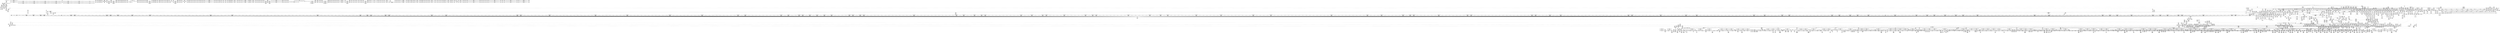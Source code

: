 digraph {
	CE0x5366a20 [shape=record,shape=Mrecord,label="{CE0x5366a20|16:_i16,_48:_%struct.net*,_720:_i32,_1216:_i8*,_:_CRE_874,875_}"]
	CE0x5399300 [shape=record,shape=Mrecord,label="{CE0x5399300|selinux_socket_bind:tmp35|security/selinux/hooks.c,4065|*SummSink*}"]
	CE0x5620400 [shape=record,shape=Mrecord,label="{CE0x5620400|__preempt_count_sub:tmp3}"]
	CE0x5331810 [shape=record,shape=Mrecord,label="{CE0x5331810|get_current:tmp|*SummSource*}"]
	CE0x55d5bc0 [shape=record,shape=Mrecord,label="{CE0x55d5bc0|_call_void_lock_release(%struct.lockdep_map*_%map,_i32_1,_i64_ptrtoint_(i8*_blockaddress(_rcu_lock_release,_%__here)_to_i64))_#10,_!dbg_!27716|include/linux/rcupdate.h,423|*SummSink*}"]
	CE0x54c64b0 [shape=record,shape=Mrecord,label="{CE0x54c64b0|_call_void___llvm_gcov_indirect_counter_increment(i32*___llvm_gcov_global_state_pred352,_i64**_getelementptr_inbounds_(_14_x_i64*_,_14_x_i64*_*___llvm_gcda_edge_table351,_i64_0,_i64_0)),_!dbg_!27837|security/selinux/hooks.c,4104|*SummSink*}"]
	CE0x5330730 [shape=record,shape=Mrecord,label="{CE0x5330730|16:_i16,_48:_%struct.net*,_720:_i32,_1216:_i8*,_:_CRE_1,2_}"]
	CE0x52e2a70 [shape=record,shape=Mrecord,label="{CE0x52e2a70|selinux_socket_bind:if.end62|*SummSource*}"]
	CE0x55b2800 [shape=record,shape=Mrecord,label="{CE0x55b2800|rcu_read_lock:land.lhs.true2}"]
	CE0x5338770 [shape=record,shape=Mrecord,label="{CE0x5338770|GLOBAL:sock_has_perm|*Constant*|*SummSink*}"]
	CE0x5366250 [shape=record,shape=Mrecord,label="{CE0x5366250|16:_i16,_48:_%struct.net*,_720:_i32,_1216:_i8*,_:_CRE_869,870_}"]
	CE0x544ca40 [shape=record,shape=Mrecord,label="{CE0x544ca40|i64*_getelementptr_inbounds_(_13_x_i64_,_13_x_i64_*___llvm_gcov_ctr126,_i64_0,_i64_9)|*Constant*|*SummSource*}"]
	CE0x54d87e0 [shape=record,shape=Mrecord,label="{CE0x54d87e0|i32_2097152|*Constant*|*SummSource*}"]
	CE0x5343e30 [shape=record,shape=Mrecord,label="{CE0x5343e30|16:_i16,_48:_%struct.net*,_720:_i32,_1216:_i8*,_:_CRE_234,235_}"]
	CE0x54d17d0 [shape=record,shape=Mrecord,label="{CE0x54d17d0|selinux_socket_bind:conv68|security/selinux/hooks.c,4114}"]
	CE0x534a450 [shape=record,shape=Mrecord,label="{CE0x534a450|GLOBAL:rcu_read_lock|*Constant*}"]
	CE0x52f2d20 [shape=record,shape=Mrecord,label="{CE0x52f2d20|16:_i16,_48:_%struct.net*,_720:_i32,_1216:_i8*,_:_CRE_217,218_}"]
	CE0x5316200 [shape=record,shape=Mrecord,label="{CE0x5316200|16:_i16,_48:_%struct.net*,_720:_i32,_1216:_i8*,_:_CRE_819,820_}"]
	CE0x5512c80 [shape=record,shape=Mrecord,label="{CE0x5512c80|i64_20|*Constant*}"]
	CE0x534af80 [shape=record,shape=Mrecord,label="{CE0x534af80|__llvm_gcov_indirect_counter_increment:tmp1|*SummSource*}"]
	CE0x5300290 [shape=record,shape=Mrecord,label="{CE0x5300290|16:_i16,_48:_%struct.net*,_720:_i32,_1216:_i8*,_:_CRE_370,371_}"]
	CE0x53c8bc0 [shape=record,shape=Mrecord,label="{CE0x53c8bc0|GLOBAL:current_task|Global_var:current_task|*SummSink*}"]
	CE0x5443060 [shape=record,shape=Mrecord,label="{CE0x5443060|rcu_read_lock:tmp21|include/linux/rcupdate.h,884}"]
	CE0x54c7ca0 [shape=record,shape=Mrecord,label="{CE0x54c7ca0|selinux_socket_bind:tmp90|security/selinux/hooks.c,4104}"]
	CE0x544b210 [shape=record,shape=Mrecord,label="{CE0x544b210|task_sid:tmp17|security/selinux/hooks.c,208|*SummSource*}"]
	CE0x55bc940 [shape=record,shape=Mrecord,label="{CE0x55bc940|_call_void_mcount()_#3|*SummSource*}"]
	CE0x54ca7e0 [shape=record,shape=Mrecord,label="{CE0x54ca7e0|selinux_socket_bind:tobool60|security/selinux/hooks.c,4109|*SummSource*}"]
	CE0x5349e80 [shape=record,shape=Mrecord,label="{CE0x5349e80|COLLAPSED:_GCMRE___llvm_gcov_ctr354_internal_global_2_x_i64_zeroinitializer:_elem_0:default:}"]
	CE0x535b070 [shape=record,shape=Mrecord,label="{CE0x535b070|i64_2|*Constant*|*SummSource*}"]
	CE0x55b3da0 [shape=record,shape=Mrecord,label="{CE0x55b3da0|GLOBAL:rcu_read_unlock.__warned|Global_var:rcu_read_unlock.__warned|*SummSink*}"]
	CE0x532b2c0 [shape=record,shape=Mrecord,label="{CE0x532b2c0|16:_i16,_48:_%struct.net*,_720:_i32,_1216:_i8*,_:_CRE_440,448_|*MultipleSource*|Function::sock_has_perm&Arg::sk::|security/selinux/hooks.c,4047|*LoadInst*|security/selinux/hooks.c,4034}"]
	CE0x55ccbb0 [shape=record,shape=Mrecord,label="{CE0x55ccbb0|rcu_read_unlock:tmp19|include/linux/rcupdate.h,933|*SummSink*}"]
	CE0x53537f0 [shape=record,shape=Mrecord,label="{CE0x53537f0|selinux_socket_bind:sin_addr|security/selinux/hooks.c,4061}"]
	CE0x55d3c20 [shape=record,shape=Mrecord,label="{CE0x55d3c20|GLOBAL:__preempt_count|Global_var:__preempt_count}"]
	CE0x53a4f90 [shape=record,shape=Mrecord,label="{CE0x53a4f90|selinux_socket_bind:tmp106|security/selinux/hooks.c,4118|*SummSink*}"]
	CE0x52eeee0 [shape=record,shape=Mrecord,label="{CE0x52eeee0|16:_i16,_48:_%struct.net*,_720:_i32,_1216:_i8*,_:_CRE_352,353_}"]
	CE0x530bb20 [shape=record,shape=Mrecord,label="{CE0x530bb20|16:_i16,_48:_%struct.net*,_720:_i32,_1216:_i8*,_:_CRE_560,561_}"]
	CE0x54ca070 [shape=record,shape=Mrecord,label="{CE0x54ca070|GLOBAL:sel_netnode_sid|*Constant*}"]
	CE0x552a110 [shape=record,shape=Mrecord,label="{CE0x552a110|rcu_read_lock:tmp18|include/linux/rcupdate.h,882|*SummSink*}"]
	CE0x5324b10 [shape=record,shape=Mrecord,label="{CE0x5324b10|__fswab16:conv|include/uapi/linux/swab.h,53|*SummSource*}"]
	CE0x539fa30 [shape=record,shape=Mrecord,label="{CE0x539fa30|selinux_socket_bind:conv75|security/selinux/hooks.c,4117|*SummSink*}"]
	CE0x54d0030 [shape=record,shape=Mrecord,label="{CE0x54d0030|selinux_socket_bind:net65|security/selinux/hooks.c,4113|*SummSink*}"]
	CE0x54293d0 [shape=record,shape=Mrecord,label="{CE0x54293d0|_ret_void,_!dbg_!27735|include/linux/rcupdate.h,884|*SummSource*}"]
	CE0x54b62c0 [shape=record,shape=Mrecord,label="{CE0x54b62c0|task_sid:tobool1|security/selinux/hooks.c,208|*SummSink*}"]
	CE0x535fdc0 [shape=record,shape=Mrecord,label="{CE0x535fdc0|i64_9|*Constant*|*SummSource*}"]
	CE0x54c36e0 [shape=record,shape=Mrecord,label="{CE0x54c36e0|rcu_read_lock:tmp1|*SummSink*}"]
	CE0x5473e20 [shape=record,shape=Mrecord,label="{CE0x5473e20|task_sid:tmp23|security/selinux/hooks.c,208|*SummSource*}"]
	CE0x5326f80 [shape=record,shape=Mrecord,label="{CE0x5326f80|16:_i16,_48:_%struct.net*,_720:_i32,_1216:_i8*,_:_CRE_592,593_}"]
	CE0x55ba810 [shape=record,shape=Mrecord,label="{CE0x55ba810|_call_void___preempt_count_add(i32_1)_#10,_!dbg_!27711|include/linux/rcupdate.h,239}"]
	CE0x5363ff0 [shape=record,shape=Mrecord,label="{CE0x5363ff0|16:_i16,_48:_%struct.net*,_720:_i32,_1216:_i8*,_:_CRE_847,848_}"]
	CE0x55f4ff0 [shape=record,shape=Mrecord,label="{CE0x55f4ff0|rcu_lock_release:bb|*SummSource*}"]
	CE0x55b4640 [shape=record,shape=Mrecord,label="{CE0x55b4640|rcu_read_lock:bb|*SummSink*}"]
	CE0x535ff70 [shape=record,shape=Mrecord,label="{CE0x535ff70|selinux_socket_bind:tmp22|security/selinux/hooks.c,4058|*SummSink*}"]
	CE0x53a4e30 [shape=record,shape=Mrecord,label="{CE0x53a4e30|selinux_socket_bind:tmp106|security/selinux/hooks.c,4118|*SummSource*}"]
	CE0x5475cb0 [shape=record,shape=Mrecord,label="{CE0x5475cb0|task_sid:tmp26|security/selinux/hooks.c,208|*SummSource*}"]
	CE0x547a780 [shape=record,shape=Mrecord,label="{CE0x547a780|rcu_read_unlock:entry|*SummSource*}"]
	CE0x539cf70 [shape=record,shape=Mrecord,label="{CE0x539cf70|selinux_socket_bind:tmp39|security/selinux/hooks.c,4068|*SummSink*}"]
	CE0x550e020 [shape=record,shape=Mrecord,label="{CE0x550e020|__rcu_read_unlock:tmp6|include/linux/rcupdate.h,245}"]
	CE0x5331560 [shape=record,shape=Mrecord,label="{CE0x5331560|16:_i16,_48:_%struct.net*,_720:_i32,_1216:_i8*,_:_CRE_7,8_}"]
	CE0x54be230 [shape=record,shape=Mrecord,label="{CE0x54be230|COLLAPSED:_GCMRE___llvm_gcov_ctr126_internal_global_13_x_i64_zeroinitializer:_elem_0:default:}"]
	CE0x53cab60 [shape=record,shape=Mrecord,label="{CE0x53cab60|__fswab16:tmp2|*SummSink*}"]
	CE0x5476460 [shape=record,shape=Mrecord,label="{CE0x5476460|GLOBAL:cred_sid|*Constant*}"]
	CE0x54d5770 [shape=record,shape=Mrecord,label="{CE0x54d5770|selinux_socket_bind:bf.lshr|security/selinux/hooks.c,4074}"]
	CE0x53a4150 [shape=record,shape=Mrecord,label="{CE0x53a4150|selinux_socket_bind:s_addr80|security/selinux/hooks.c,4118|*SummSource*}"]
	CE0x5312820 [shape=record,shape=Mrecord,label="{CE0x5312820|16:_i16,_48:_%struct.net*,_720:_i32,_1216:_i8*,_:_CRE_601,602_}"]
	CE0x52e9f00 [shape=record,shape=Mrecord,label="{CE0x52e9f00|selinux_socket_bind:ad|security/selinux/hooks.c, 4051|*SummSink*}"]
	CE0x54d8cc0 [shape=record,shape=Mrecord,label="{CE0x54d8cc0|avc_has_perm:requested|Function::avc_has_perm&Arg::requested::|*SummSource*}"]
	CE0x55bace0 [shape=record,shape=Mrecord,label="{CE0x55bace0|_call_void_mcount()_#3}"]
	CE0x55b3920 [shape=record,shape=Mrecord,label="{CE0x55b3920|cred_sid:tmp6|security/selinux/hooks.c,197|*SummSink*}"]
	CE0x5342970 [shape=record,shape=Mrecord,label="{CE0x5342970|sock_has_perm:tmp7|security/selinux/hooks.c,3969|*SummSource*}"]
	CE0x52fae90 [shape=record,shape=Mrecord,label="{CE0x52fae90|16:_i16,_48:_%struct.net*,_720:_i32,_1216:_i8*,_:_CRE_82,83_}"]
	CE0x534b910 [shape=record,shape=Mrecord,label="{CE0x534b910|i32_-1|*Constant*|*SummSink*}"]
	CE0x55bffd0 [shape=record,shape=Mrecord,label="{CE0x55bffd0|rcu_read_unlock:call3|include/linux/rcupdate.h,933}"]
	CE0x54b11e0 [shape=record,shape=Mrecord,label="{CE0x54b11e0|selinux_socket_bind:bf.clear|security/selinux/hooks.c,4074|*SummSink*}"]
	CE0x55c39f0 [shape=record,shape=Mrecord,label="{CE0x55c39f0|i32_934|*Constant*|*SummSource*}"]
	CE0x533bda0 [shape=record,shape=Mrecord,label="{CE0x533bda0|i64*_getelementptr_inbounds_(_2_x_i64_,_2_x_i64_*___llvm_gcov_ctr353,_i64_0,_i64_0)|*Constant*|*SummSink*}"]
	CE0x54bc3e0 [shape=record,shape=Mrecord,label="{CE0x54bc3e0|rcu_read_lock:tmp3|*SummSource*}"]
	CE0x54c97b0 [shape=record,shape=Mrecord,label="{CE0x54c97b0|i32_33554432|*Constant*|*SummSource*}"]
	CE0x55f5970 [shape=record,shape=Mrecord,label="{CE0x55f5970|rcu_lock_release:tmp4|include/linux/rcupdate.h,423|*SummSource*}"]
	CE0x5301d20 [shape=record,shape=Mrecord,label="{CE0x5301d20|selinux_socket_bind:sw.bb58|*SummSink*}"]
	CE0x532f3f0 [shape=record,shape=Mrecord,label="{CE0x532f3f0|i64_0|*Constant*|*SummSink*}"]
	CE0x53953b0 [shape=record,shape=Mrecord,label="{CE0x53953b0|selinux_socket_bind:sin6_port|security/selinux/hooks.c,4064|*SummSink*}"]
	CE0x52e3d40 [shape=record,shape=Mrecord,label="{CE0x52e3d40|16:_i16,_48:_%struct.net*,_720:_i32,_1216:_i8*,_:_CRE_375,376_}"]
	CE0x52ed600 [shape=record,shape=Mrecord,label="{CE0x52ed600|16:_i16,_48:_%struct.net*,_720:_i32,_1216:_i8*,_:_CRE_40,48_|*MultipleSource*|Function::sock_has_perm&Arg::sk::|security/selinux/hooks.c,4047|*LoadInst*|security/selinux/hooks.c,4034}"]
	CE0x5349900 [shape=record,shape=Mrecord,label="{CE0x5349900|sock_has_perm:sk_security|security/selinux/hooks.c,3964|*SummSource*}"]
	CE0x55c2490 [shape=record,shape=Mrecord,label="{CE0x55c2490|rcu_read_unlock:tmp17|include/linux/rcupdate.h,933|*SummSink*}"]
	CE0x55f4200 [shape=record,shape=Mrecord,label="{CE0x55f4200|__rcu_read_lock:tmp1|*SummSource*}"]
	CE0x5340840 [shape=record,shape=Mrecord,label="{CE0x5340840|selinux_socket_bind:conv13|security/selinux/hooks.c,4060}"]
	CE0x533f3b0 [shape=record,shape=Mrecord,label="{CE0x533f3b0|selinux_socket_bind:tmp28|security/selinux/hooks.c,4059|*SummSink*}"]
	CE0x5342d00 [shape=record,shape=Mrecord,label="{CE0x5342d00|16:_i16,_48:_%struct.net*,_720:_i32,_1216:_i8*,_:_CRE_223,224_}"]
	CE0x5332e70 [shape=record,shape=Mrecord,label="{CE0x5332e70|i32_1024|*Constant*}"]
	CE0x52f1b30 [shape=record,shape=Mrecord,label="{CE0x52f1b30|16:_i16,_48:_%struct.net*,_720:_i32,_1216:_i8*,_:_CRE_59,60_}"]
	CE0x53154e0 [shape=record,shape=Mrecord,label="{CE0x53154e0|16:_i16,_48:_%struct.net*,_720:_i32,_1216:_i8*,_:_CRE_810,811_}"]
	CE0x5305d00 [shape=record,shape=Mrecord,label="{CE0x5305d00|16:_i16,_48:_%struct.net*,_720:_i32,_1216:_i8*,_:_CRE_671,672_}"]
	CE0x52e19f0 [shape=record,shape=Mrecord,label="{CE0x52e19f0|selinux_socket_bind:ad|security/selinux/hooks.c, 4051|*SummSource*}"]
	CE0x55f9fd0 [shape=record,shape=Mrecord,label="{CE0x55f9fd0|rcu_lock_release:tmp7|*SummSource*}"]
	CE0x5361780 [shape=record,shape=Mrecord,label="{CE0x5361780|selinux_socket_bind:tmp26|security/selinux/hooks.c,4059}"]
	CE0x52e4510 [shape=record,shape=Mrecord,label="{CE0x52e4510|16:_i16,_48:_%struct.net*,_720:_i32,_1216:_i8*,_:_CRE_380,381_}"]
	CE0x553a090 [shape=record,shape=Mrecord,label="{CE0x553a090|selinux_socket_bind:tmp118|security/selinux/hooks.c,4124|*SummSource*}"]
	CE0x55c0ce0 [shape=record,shape=Mrecord,label="{CE0x55c0ce0|__preempt_count_add:entry|*SummSource*}"]
	CE0x5474b30 [shape=record,shape=Mrecord,label="{CE0x5474b30|i64*_getelementptr_inbounds_(_13_x_i64_,_13_x_i64_*___llvm_gcov_ctr126,_i64_0,_i64_11)|*Constant*|*SummSink*}"]
	CE0x539c470 [shape=record,shape=Mrecord,label="{CE0x539c470|selinux_socket_bind:tmp37|security/selinux/hooks.c,4068|*SummSink*}"]
	CE0x534a040 [shape=record,shape=Mrecord,label="{CE0x534a040|sock_has_perm:tmp6|security/selinux/hooks.c,3969}"]
	CE0x534b670 [shape=record,shape=Mrecord,label="{CE0x534b670|sock_has_perm:u2|security/selinux/hooks.c,3974|*SummSink*}"]
	CE0x5312120 [shape=record,shape=Mrecord,label="{CE0x5312120|sock_has_perm:tmp1|*SummSource*}"]
	CE0x544e3d0 [shape=record,shape=Mrecord,label="{CE0x544e3d0|task_sid:tmp19|security/selinux/hooks.c,208|*SummSource*}"]
	CE0x52e6c90 [shape=record,shape=Mrecord,label="{CE0x52e6c90|16:_i16,_48:_%struct.net*,_720:_i32,_1216:_i8*,_:_CRE_149,150_}"]
	CE0x55db210 [shape=record,shape=Mrecord,label="{CE0x55db210|i64*_getelementptr_inbounds_(_4_x_i64_,_4_x_i64_*___llvm_gcov_ctr130,_i64_0,_i64_0)|*Constant*|*SummSource*}"]
	CE0x53655d0 [shape=record,shape=Mrecord,label="{CE0x53655d0|16:_i16,_48:_%struct.net*,_720:_i32,_1216:_i8*,_:_CRE_861,862_}"]
	CE0x539ed30 [shape=record,shape=Mrecord,label="{CE0x539ed30|selinux_socket_bind:tmp99|security/selinux/hooks.c,4115|*SummSource*}"]
	CE0x5300a70 [shape=record,shape=Mrecord,label="{CE0x5300a70|16:_i16,_48:_%struct.net*,_720:_i32,_1216:_i8*,_:_CRE_94,95_}"]
	CE0x55275c0 [shape=record,shape=Mrecord,label="{CE0x55275c0|rcu_read_lock:tobool|include/linux/rcupdate.h,882}"]
	CE0x5443970 [shape=record,shape=Mrecord,label="{CE0x5443970|rcu_read_lock:tmp21|include/linux/rcupdate.h,884|*SummSink*}"]
	CE0x55be130 [shape=record,shape=Mrecord,label="{CE0x55be130|rcu_lock_acquire:tmp1|*SummSink*}"]
	CE0x5349610 [shape=record,shape=Mrecord,label="{CE0x5349610|__llvm_gcov_indirect_counter_increment:tmp2}"]
	CE0x52f3360 [shape=record,shape=Mrecord,label="{CE0x52f3360|16:_i16,_48:_%struct.net*,_720:_i32,_1216:_i8*,_:_CRE_221,222_}"]
	CE0x55cf370 [shape=record,shape=Mrecord,label="{CE0x55cf370|i64*_getelementptr_inbounds_(_11_x_i64_,_11_x_i64_*___llvm_gcov_ctr132,_i64_0,_i64_0)|*Constant*|*SummSink*}"]
	CE0x54e5050 [shape=record,shape=Mrecord,label="{CE0x54e5050|i64**_getelementptr_inbounds_(_14_x_i64*_,_14_x_i64*_*___llvm_gcda_edge_table351,_i64_0,_i64_2)|*Constant*|*SummSink*}"]
	CE0x55b4dd0 [shape=record,shape=Mrecord,label="{CE0x55b4dd0|rcu_read_lock:tmp5|include/linux/rcupdate.h,882|*SummSource*}"]
	CE0x550e520 [shape=record,shape=Mrecord,label="{CE0x550e520|void_(i32*,_i32,_i32*)*_asm_addl_$1,_%gs:$0_,_*m,ri,*m,_dirflag_,_fpsr_,_flags_|*SummSource*}"]
	CE0x52ee680 [shape=record,shape=Mrecord,label="{CE0x52ee680|i64*_getelementptr_inbounds_(_2_x_i64_,_2_x_i64_*___llvm_gcov_ctr98,_i64_0,_i64_1)|*Constant*|*SummSink*}"]
	CE0x543f920 [shape=record,shape=Mrecord,label="{CE0x543f920|cred_sid:security|security/selinux/hooks.c,196|*SummSource*}"]
	CE0x5354fd0 [shape=record,shape=Mrecord,label="{CE0x5354fd0|GLOBAL:__fswab16|*Constant*|*SummSink*}"]
	CE0x53026e0 [shape=record,shape=Mrecord,label="{CE0x53026e0|selinux_socket_bind:if.end53|*SummSource*}"]
	CE0x54ce560 [shape=record,shape=Mrecord,label="{CE0x54ce560|selinux_socket_bind:tmp96|*SummSink*}"]
	CE0x538e2f0 [shape=record,shape=Mrecord,label="{CE0x538e2f0|i8_0|*Constant*}"]
	CE0x54d0a80 [shape=record,shape=Mrecord,label="{CE0x54d0a80|selinux_socket_bind:call66|security/selinux/hooks.c,4114|*SummSource*}"]
	CE0x537b300 [shape=record,shape=Mrecord,label="{CE0x537b300|selinux_socket_bind:cmp|security/selinux/hooks.c,4048}"]
	CE0x54bf1e0 [shape=record,shape=Mrecord,label="{CE0x54bf1e0|i64_3|*Constant*}"]
	CE0x52e4830 [shape=record,shape=Mrecord,label="{CE0x52e4830|16:_i16,_48:_%struct.net*,_720:_i32,_1216:_i8*,_:_CRE_382,383_}"]
	CE0x539a300 [shape=record,shape=Mrecord,label="{CE0x539a300|selinux_socket_bind:snum.0|*SummSource*}"]
	CE0x5341ce0 [shape=record,shape=Mrecord,label="{CE0x5341ce0|16:_i16,_48:_%struct.net*,_720:_i32,_1216:_i8*,_:_CRE_254,255_}"]
	CE0x53a6f00 [shape=record,shape=Mrecord,label="{CE0x53a6f00|selinux_socket_bind:tmp107|security/selinux/hooks.c,4118|*SummSource*}"]
	CE0x5369650 [shape=record,shape=Mrecord,label="{CE0x5369650|16:_i16,_48:_%struct.net*,_720:_i32,_1216:_i8*,_:_CRE_970,972_|*MultipleSource*|Function::sock_has_perm&Arg::sk::|security/selinux/hooks.c,4047|*LoadInst*|security/selinux/hooks.c,4034}"]
	CE0x54c76e0 [shape=record,shape=Mrecord,label="{CE0x54c76e0|i64**_getelementptr_inbounds_(_14_x_i64*_,_14_x_i64*_*___llvm_gcda_edge_table351,_i64_0,_i64_0)|*Constant*}"]
	CE0x5338ce0 [shape=record,shape=Mrecord,label="{CE0x5338ce0|sock_has_perm:cleanup|*SummSource*}"]
	CE0x530c0c0 [shape=record,shape=Mrecord,label="{CE0x530c0c0|__fswab16:tmp1}"]
	CE0x5509aa0 [shape=record,shape=Mrecord,label="{CE0x5509aa0|selinux_socket_bind:tmp49|security/selinux/hooks.c,4073|*SummSource*}"]
	CE0x52fe9b0 [shape=record,shape=Mrecord,label="{CE0x52fe9b0|16:_i16,_48:_%struct.net*,_720:_i32,_1216:_i8*,_:_CRE_29,30_}"]
	CE0x5312ff0 [shape=record,shape=Mrecord,label="{CE0x5312ff0|16:_i16,_48:_%struct.net*,_720:_i32,_1216:_i8*,_:_CRE_606,607_}"]
	CE0x539f250 [shape=record,shape=Mrecord,label="{CE0x539f250|selinux_socket_bind:family74|security/selinux/hooks.c,4115|*SummSink*}"]
	CE0x54377d0 [shape=record,shape=Mrecord,label="{CE0x54377d0|__llvm_gcov_indirect_counter_increment:tmp3}"]
	CE0x5393730 [shape=record,shape=Mrecord,label="{CE0x5393730|COLLAPSED:_SCMRE_52,53_}"]
	CE0x53727d0 [shape=record,shape=Mrecord,label="{CE0x53727d0|selinux_socket_bind:cmp27|security/selinux/hooks.c,4073}"]
	CE0x53a65a0 [shape=record,shape=Mrecord,label="{CE0x53a65a0|selinux_socket_bind:u81|security/selinux/hooks.c,4118}"]
	CE0x55d3000 [shape=record,shape=Mrecord,label="{CE0x55d3000|__rcu_read_lock:do.end}"]
	CE0x5348290 [shape=record,shape=Mrecord,label="{CE0x5348290|__fswab16:shr|include/uapi/linux/swab.h,53|*SummSink*}"]
	CE0x5328d00 [shape=record,shape=Mrecord,label="{CE0x5328d00|16:_i16,_48:_%struct.net*,_720:_i32,_1216:_i8*,_:_CRE_572,573_}"]
	CE0x52e9d10 [shape=record,shape=Mrecord,label="{CE0x52e9d10|_call_void_mcount()_#3|*SummSink*}"]
	CE0x535b1f0 [shape=record,shape=Mrecord,label="{CE0x535b1f0|i64_0|*Constant*}"]
	CE0x53190a0 [shape=record,shape=Mrecord,label="{CE0x53190a0|selinux_socket_bind:if.end18}"]
	CE0x54bcf90 [shape=record,shape=Mrecord,label="{CE0x54bcf90|GLOBAL:__llvm_gcov_ctr127|Global_var:__llvm_gcov_ctr127}"]
	CE0x5538f00 [shape=record,shape=Mrecord,label="{CE0x5538f00|i64_46|*Constant*}"]
	CE0x532a7b0 [shape=record,shape=Mrecord,label="{CE0x532a7b0|16:_i16,_48:_%struct.net*,_720:_i32,_1216:_i8*,_:_CRE_197,198_}"]
	CE0x5393510 [shape=record,shape=Mrecord,label="{CE0x5393510|COLLAPSED:_SCMRE_50,51_}"]
	CE0x5337f80 [shape=record,shape=Mrecord,label="{CE0x5337f80|GLOBAL:sock_has_perm|*Constant*|*SummSource*}"]
	CE0x544dd40 [shape=record,shape=Mrecord,label="{CE0x544dd40|task_sid:tmp19|security/selinux/hooks.c,208}"]
	CE0x5506a10 [shape=record,shape=Mrecord,label="{CE0x5506a10|i64_15|*Constant*}"]
	CE0x54be500 [shape=record,shape=Mrecord,label="{CE0x54be500|cred_sid:tmp1}"]
	CE0x55f0670 [shape=record,shape=Mrecord,label="{CE0x55f0670|_ret_void,_!dbg_!27720|./arch/x86/include/asm/preempt.h,78|*SummSource*}"]
	CE0x5302db0 [shape=record,shape=Mrecord,label="{CE0x5302db0|i64_6|*Constant*|*SummSink*}"]
	CE0x5328b70 [shape=record,shape=Mrecord,label="{CE0x5328b70|16:_i16,_48:_%struct.net*,_720:_i32,_1216:_i8*,_:_CRE_571,572_}"]
	CE0x5356b10 [shape=record,shape=Mrecord,label="{CE0x5356b10|selinux_socket_bind:tmp30|security/selinux/hooks.c,4061|*SummSink*}"]
	CE0x561f1f0 [shape=record,shape=Mrecord,label="{CE0x561f1f0|__rcu_read_unlock:bb}"]
	CE0x5319190 [shape=record,shape=Mrecord,label="{CE0x5319190|selinux_socket_bind:if.end18|*SummSource*}"]
	CE0x52e3870 [shape=record,shape=Mrecord,label="{CE0x52e3870|selinux_socket_bind:net|security/selinux/hooks.c, 4052}"]
	CE0x54c9f50 [shape=record,shape=Mrecord,label="{CE0x54c9f50|selinux_socket_bind:call59|security/selinux/hooks.c,4108|*SummSink*}"]
	CE0x54b88f0 [shape=record,shape=Mrecord,label="{CE0x54b88f0|task_sid:tobool4|security/selinux/hooks.c,208|*SummSink*}"]
	CE0x55e6e30 [shape=record,shape=Mrecord,label="{CE0x55e6e30|%struct.lockdep_map*_null|*Constant*|*SummSource*}"]
	CE0x537ae00 [shape=record,shape=Mrecord,label="{CE0x537ae00|selinux_socket_bind:skc_family|security/selinux/hooks.c,4047|*SummSink*}"]
	CE0x55505d0 [shape=record,shape=Mrecord,label="{CE0x55505d0|__fswab16:conv3|include/uapi/linux/swab.h,53}"]
	CE0x532b1f0 [shape=record,shape=Mrecord,label="{CE0x532b1f0|i64*_getelementptr_inbounds_(_2_x_i64_,_2_x_i64_*___llvm_gcov_ctr355,_i64_0,_i64_1)|*Constant*|*SummSource*}"]
	CE0x530c7e0 [shape=record,shape=Mrecord,label="{CE0x530c7e0|16:_i16,_48:_%struct.net*,_720:_i32,_1216:_i8*,_:_CRE_696,697_}"]
	CE0x5326300 [shape=record,shape=Mrecord,label="{CE0x5326300|16:_i16,_48:_%struct.net*,_720:_i32,_1216:_i8*,_:_CRE_584,585_}"]
	CE0x5385e40 [shape=record,shape=Mrecord,label="{CE0x5385e40|GLOBAL:sock_net|*Constant*|*SummSource*}"]
	CE0x5384840 [shape=record,shape=Mrecord,label="{CE0x5384840|selinux_socket_bind:tmp71|security/selinux/hooks.c,4082|*SummSource*}"]
	CE0x5380780 [shape=record,shape=Mrecord,label="{CE0x5380780|i64*_getelementptr_inbounds_(_6_x_i64_,_6_x_i64_*___llvm_gcov_ctr327,_i64_0,_i64_5)|*Constant*}"]
	CE0x5431220 [shape=record,shape=Mrecord,label="{CE0x5431220|sock_has_perm:tmp20|security/selinux/hooks.c,3977|*SummSink*}"]
	CE0x5327ef0 [shape=record,shape=Mrecord,label="{CE0x5327ef0|16:_i16,_48:_%struct.net*,_720:_i32,_1216:_i8*,_:_CRE_563,564_}"]
	CE0x536cc70 [shape=record,shape=Mrecord,label="{CE0x536cc70|16:_i16,_48:_%struct.net*,_720:_i32,_1216:_i8*,_:_CRE_1136,1140_|*MultipleSource*|Function::sock_has_perm&Arg::sk::|security/selinux/hooks.c,4047|*LoadInst*|security/selinux/hooks.c,4034}"]
	CE0x54d2c30 [shape=record,shape=Mrecord,label="{CE0x54d2c30|selinux_socket_bind:u72|security/selinux/hooks.c,4115|*SummSink*}"]
	CE0x534c0e0 [shape=record,shape=Mrecord,label="{CE0x534c0e0|task_sid:if.then}"]
	CE0x561f940 [shape=record,shape=Mrecord,label="{CE0x561f940|__preempt_count_add:tmp|*SummSource*}"]
	CE0x53542b0 [shape=record,shape=Mrecord,label="{CE0x53542b0|selinux_socket_bind:conv13|security/selinux/hooks.c,4060|*SummSink*}"]
	CE0x53870b0 [shape=record,shape=Mrecord,label="{CE0x53870b0|sock_net:sk|Function::sock_net&Arg::sk::|*SummSource*}"]
	CE0x55394c0 [shape=record,shape=Mrecord,label="{CE0x55394c0|i64_45|*Constant*|*SummSource*}"]
	CE0x54b8de0 [shape=record,shape=Mrecord,label="{CE0x54b8de0|task_sid:tmp14|security/selinux/hooks.c,208}"]
	CE0x55f73e0 [shape=record,shape=Mrecord,label="{CE0x55f73e0|__rcu_read_unlock:tmp|*SummSource*}"]
	CE0x5366570 [shape=record,shape=Mrecord,label="{CE0x5366570|16:_i16,_48:_%struct.net*,_720:_i32,_1216:_i8*,_:_CRE_871,872_}"]
	CE0x5303c00 [shape=record,shape=Mrecord,label="{CE0x5303c00|selinux_socket_bind:sk_security|security/selinux/hooks.c,4050|*SummSink*}"]
	CE0x5537ec0 [shape=record,shape=Mrecord,label="{CE0x5537ec0|selinux_socket_bind:call92|security/selinux/hooks.c,4122|*SummSink*}"]
	CE0x5301f20 [shape=record,shape=Mrecord,label="{CE0x5301f20|selinux_socket_bind:cleanup.cont}"]
	CE0x54bb8a0 [shape=record,shape=Mrecord,label="{CE0x54bb8a0|task_sid:tmp10|security/selinux/hooks.c,208|*SummSource*}"]
	CE0x53ade40 [shape=record,shape=Mrecord,label="{CE0x53ade40|selinux_socket_bind:tmp114|security/selinux/hooks.c,4122}"]
	CE0x530a6d0 [shape=record,shape=Mrecord,label="{CE0x530a6d0|16:_i16,_48:_%struct.net*,_720:_i32,_1216:_i8*,_:_CRE_547,548_}"]
	CE0x5430980 [shape=record,shape=Mrecord,label="{CE0x5430980|sock_has_perm:tmp19|security/selinux/hooks.c,3977|*SummSink*}"]
	CE0x52e71c0 [shape=record,shape=Mrecord,label="{CE0x52e71c0|16:_i16,_48:_%struct.net*,_720:_i32,_1216:_i8*,_:_CRE_202,203_}"]
	CE0x539de50 [shape=record,shape=Mrecord,label="{CE0x539de50|selinux_socket_bind:tmp21|security/selinux/hooks.c,4052}"]
	CE0x55fae80 [shape=record,shape=Mrecord,label="{CE0x55fae80|__rcu_read_unlock:tmp1|*SummSource*}"]
	CE0x5355c60 [shape=record,shape=Mrecord,label="{CE0x5355c60|selinux_socket_bind:s_addr|security/selinux/hooks.c,4061|*SummSource*}"]
	CE0x55cc330 [shape=record,shape=Mrecord,label="{CE0x55cc330|i64*_getelementptr_inbounds_(_11_x_i64_,_11_x_i64_*___llvm_gcov_ctr132,_i64_0,_i64_9)|*Constant*|*SummSource*}"]
	CE0x52ee510 [shape=record,shape=Mrecord,label="{CE0x52ee510|selinux_socket_bind:tmp1|*SummSource*}"]
	CE0x5314160 [shape=record,shape=Mrecord,label="{CE0x5314160|16:_i16,_48:_%struct.net*,_720:_i32,_1216:_i8*,_:_CRE_648,649_}"]
	CE0x54d5330 [shape=record,shape=Mrecord,label="{CE0x54d5330|selinux_socket_bind:bf.load|security/selinux/hooks.c,4074}"]
	CE0x53875f0 [shape=record,shape=Mrecord,label="{CE0x53875f0|GLOBAL:inet_get_local_port_range|*Constant*|*SummSource*}"]
	CE0x53ced90 [shape=record,shape=Mrecord,label="{CE0x53ced90|16:_i16,_48:_%struct.net*,_720:_i32,_1216:_i8*,_:_CRE_536,537_}"]
	CE0x535a960 [shape=record,shape=Mrecord,label="{CE0x535a960|16:_i16,_48:_%struct.net*,_720:_i32,_1216:_i8*,_:_CRE_20,24_|*MultipleSource*|Function::sock_has_perm&Arg::sk::|security/selinux/hooks.c,4047|*LoadInst*|security/selinux/hooks.c,4034}"]
	CE0x550f8c0 [shape=record,shape=Mrecord,label="{CE0x550f8c0|i64*_getelementptr_inbounds_(_4_x_i64_,_4_x_i64_*___llvm_gcov_ctr129,_i64_0,_i64_2)|*Constant*|*SummSource*}"]
	CE0x54c5630 [shape=record,shape=Mrecord,label="{CE0x54c5630|i64*_getelementptr_inbounds_(_55_x_i64_,_55_x_i64_*___llvm_gcov_ctr350,_i64_0,_i64_36)|*Constant*|*SummSource*}"]
	CE0x53a8e40 [shape=record,shape=Mrecord,label="{CE0x53a8e40|selinux_socket_bind:tmp108|security/selinux/hooks.c,4120|*SummSink*}"]
	CE0x52fd7d0 [shape=record,shape=Mrecord,label="{CE0x52fd7d0|16:_i16,_48:_%struct.net*,_720:_i32,_1216:_i8*,_:_CRE_108,112_|*MultipleSource*|Function::sock_has_perm&Arg::sk::|security/selinux/hooks.c,4047|*LoadInst*|security/selinux/hooks.c,4034}"]
	CE0x535c790 [shape=record,shape=Mrecord,label="{CE0x535c790|i64*_getelementptr_inbounds_(_2_x_i64_,_2_x_i64_*___llvm_gcov_ctr98,_i64_0,_i64_0)|*Constant*|*SummSink*}"]
	CE0x53a7d80 [shape=record,shape=Mrecord,label="{CE0x53a7d80|selinux_socket_bind:v4|security/selinux/hooks.c,4118|*SummSink*}"]
	CE0x534fd80 [shape=record,shape=Mrecord,label="{CE0x534fd80|sock_has_perm:sk4|security/selinux/hooks.c,3974}"]
	CE0x52f6bc0 [shape=record,shape=Mrecord,label="{CE0x52f6bc0|16:_i16,_48:_%struct.net*,_720:_i32,_1216:_i8*,_:_CRE_651,652_}"]
	CE0x52ef7e0 [shape=record,shape=Mrecord,label="{CE0x52ef7e0|16:_i16,_48:_%struct.net*,_720:_i32,_1216:_i8*,_:_CRE_356,357_}"]
	CE0x52f7f60 [shape=record,shape=Mrecord,label="{CE0x52f7f60|16:_i16,_48:_%struct.net*,_720:_i32,_1216:_i8*,_:_CRE_665,666_}"]
	CE0x5445970 [shape=record,shape=Mrecord,label="{CE0x5445970|i64*_getelementptr_inbounds_(_4_x_i64_,_4_x_i64_*___llvm_gcov_ctr133,_i64_0,_i64_1)|*Constant*|*SummSource*}"]
	CE0x54b1980 [shape=record,shape=Mrecord,label="{CE0x54b1980|selinux_socket_bind:call35|security/selinux/hooks.c,4074|*SummSource*}"]
	CE0x537b570 [shape=record,shape=Mrecord,label="{CE0x537b570|i64_56|*Constant*}"]
	CE0x536d190 [shape=record,shape=Mrecord,label="{CE0x536d190|16:_i16,_48:_%struct.net*,_720:_i32,_1216:_i8*,_:_CRE_1152,1153_}"]
	CE0x55ced10 [shape=record,shape=Mrecord,label="{CE0x55ced10|rcu_read_unlock:land.lhs.true2}"]
	CE0x54c10e0 [shape=record,shape=Mrecord,label="{CE0x54c10e0|GLOBAL:__llvm_gcov_ctr126|Global_var:__llvm_gcov_ctr126|*SummSink*}"]
	CE0x52e4ce0 [shape=record,shape=Mrecord,label="{CE0x52e4ce0|16:_i16,_48:_%struct.net*,_720:_i32,_1216:_i8*,_:_CRE_385,386_}"]
	CE0x550e090 [shape=record,shape=Mrecord,label="{CE0x550e090|__rcu_read_unlock:tmp6|include/linux/rcupdate.h,245|*SummSource*}"]
	CE0x53d05e0 [shape=record,shape=Mrecord,label="{CE0x53d05e0|16:_i16,_48:_%struct.net*,_720:_i32,_1216:_i8*,_:_CRE_162,163_}"]
	CE0x54d8400 [shape=record,shape=Mrecord,label="{CE0x54d8400|avc_has_perm:tclass|Function::avc_has_perm&Arg::tclass::|*SummSink*}"]
	CE0x5330a70 [shape=record,shape=Mrecord,label="{CE0x5330a70|sock_has_perm:ad|security/selinux/hooks.c, 3965}"]
	CE0x542fa00 [shape=record,shape=Mrecord,label="{CE0x542fa00|_call_void_mcount()_#3|*SummSink*}"]
	CE0x55d5540 [shape=record,shape=Mrecord,label="{CE0x55d5540|rcu_lock_release:tmp5|include/linux/rcupdate.h,423|*SummSource*}"]
	CE0x5316390 [shape=record,shape=Mrecord,label="{CE0x5316390|16:_i16,_48:_%struct.net*,_720:_i32,_1216:_i8*,_:_CRE_820,821_}"]
	CE0x53334f0 [shape=record,shape=Mrecord,label="{CE0x53334f0|sock_has_perm:perms|Function::sock_has_perm&Arg::perms::|*SummSink*}"]
	CE0x53a7660 [shape=record,shape=Mrecord,label="{CE0x53a7660|selinux_socket_bind:fam|security/selinux/hooks.c,4118|*SummSource*}"]
	CE0x5445c50 [shape=record,shape=Mrecord,label="{CE0x5445c50|rcu_read_unlock:tmp4|include/linux/rcupdate.h,933|*SummSink*}"]
	CE0x539e800 [shape=record,shape=Mrecord,label="{CE0x539e800|COLLAPSED:_SCMRE_0,4_|*MultipleSource*|security/selinux/hooks.c,4052|security/selinux/hooks.c, 4052|security/selinux/hooks.c,4052}"]
	CE0x53741b0 [shape=record,shape=Mrecord,label="{CE0x53741b0|selinux_socket_bind:err.0|*SummSink*}"]
	CE0x53aa1e0 [shape=record,shape=Mrecord,label="{CE0x53aa1e0|selinux_socket_bind:v6|security/selinux/hooks.c,4120|*SummSource*}"]
	CE0x55d5a20 [shape=record,shape=Mrecord,label="{CE0x55d5a20|_call_void_lock_release(%struct.lockdep_map*_%map,_i32_1,_i64_ptrtoint_(i8*_blockaddress(_rcu_lock_release,_%__here)_to_i64))_#10,_!dbg_!27716|include/linux/rcupdate.h,423}"]
	CE0x53ce110 [shape=record,shape=Mrecord,label="{CE0x53ce110|16:_i16,_48:_%struct.net*,_720:_i32,_1216:_i8*,_:_CRE_488,496_|*MultipleSource*|Function::sock_has_perm&Arg::sk::|security/selinux/hooks.c,4047|*LoadInst*|security/selinux/hooks.c,4034}"]
	CE0x55ce0d0 [shape=record,shape=Mrecord,label="{CE0x55ce0d0|rcu_read_unlock:land.lhs.true}"]
	CE0x54c6440 [shape=record,shape=Mrecord,label="{CE0x54c6440|_call_void___llvm_gcov_indirect_counter_increment(i32*___llvm_gcov_global_state_pred352,_i64**_getelementptr_inbounds_(_14_x_i64*_,_14_x_i64*_*___llvm_gcda_edge_table351,_i64_0,_i64_0)),_!dbg_!27837|security/selinux/hooks.c,4104|*SummSource*}"]
	CE0x53873b0 [shape=record,shape=Mrecord,label="{CE0x53873b0|_ret_%struct.net*_%call,_!dbg_!27715|include/net/sock.h,2214|*SummSource*}"]
	CE0x5356ef0 [shape=record,shape=Mrecord,label="{CE0x5356ef0|selinux_socket_bind:tmp31|security/selinux/hooks.c,4063}"]
	CE0x54c51a0 [shape=record,shape=Mrecord,label="{CE0x54c51a0|i64**_getelementptr_inbounds_(_14_x_i64*_,_14_x_i64*_*___llvm_gcda_edge_table351,_i64_0,_i64_6)|*Constant*|*SummSource*}"]
	CE0x5477ab0 [shape=record,shape=Mrecord,label="{CE0x5477ab0|i64*_getelementptr_inbounds_(_2_x_i64_,_2_x_i64_*___llvm_gcov_ctr355,_i64_0,_i64_0)|*Constant*}"]
	CE0x5362880 [shape=record,shape=Mrecord,label="{CE0x5362880|16:_i16,_48:_%struct.net*,_720:_i32,_1216:_i8*,_:_CRE_832,833_}"]
	CE0x5443600 [shape=record,shape=Mrecord,label="{CE0x5443600|rcu_read_lock:tmp21|include/linux/rcupdate.h,884|*SummSource*}"]
	CE0x5311390 [shape=record,shape=Mrecord,label="{CE0x5311390|16:_i16,_48:_%struct.net*,_720:_i32,_1216:_i8*,_:_CRE_420,421_}"]
	CE0x54b5700 [shape=record,shape=Mrecord,label="{CE0x54b5700|task_sid:tobool1|security/selinux/hooks.c,208}"]
	CE0x5505260 [shape=record,shape=Mrecord,label="{CE0x5505260|selinux_socket_bind:tmp41|security/selinux/hooks.c,4073}"]
	CE0x55f4f30 [shape=record,shape=Mrecord,label="{CE0x55f4f30|rcu_lock_release:bb}"]
	CE0x542b2b0 [shape=record,shape=Mrecord,label="{CE0x542b2b0|read_pnet:tmp1}"]
	CE0x554bfd0 [shape=record,shape=Mrecord,label="{CE0x554bfd0|_call_void___llvm_gcov_indirect_counter_increment(i32*___llvm_gcov_global_state_pred352,_i64**_getelementptr_inbounds_(_14_x_i64*_,_14_x_i64*_*___llvm_gcda_edge_table351,_i64_0,_i64_12)),_!dbg_!27892|security/selinux/hooks.c,4128|*SummSource*}"]
	CE0x54b1f20 [shape=record,shape=Mrecord,label="{CE0x54b1f20|GLOBAL:sel_netport_sid|*Constant*|*SummSource*}"]
	CE0x5304800 [shape=record,shape=Mrecord,label="{CE0x5304800|16:_i16,_48:_%struct.net*,_720:_i32,_1216:_i8*,_:_CRE_57,58_}"]
	CE0x55088c0 [shape=record,shape=Mrecord,label="{CE0x55088c0|selinux_socket_bind:tmp47|security/selinux/hooks.c,4073}"]
	CE0x54da940 [shape=record,shape=Mrecord,label="{CE0x54da940|selinux_socket_bind:tmp74|security/selinux/hooks.c,4085}"]
	CE0x5539c10 [shape=record,shape=Mrecord,label="{CE0x5539c10|selinux_socket_bind:tmp117|security/selinux/hooks.c,4124|*SummSink*}"]
	CE0x5300f10 [shape=record,shape=Mrecord,label="{CE0x5300f10|selinux_socket_bind:if.end96}"]
	CE0x54d9290 [shape=record,shape=Mrecord,label="{CE0x54d9290|_ret_i32_%retval.0,_!dbg_!27728|security/selinux/avc.c,775|*SummSource*}"]
	CE0x550e870 [shape=record,shape=Mrecord,label="{CE0x550e870|__rcu_read_unlock:tmp3|*SummSource*}"]
	CE0x5537d80 [shape=record,shape=Mrecord,label="{CE0x5537d80|selinux_socket_bind:call92|security/selinux/hooks.c,4122|*SummSource*}"]
	CE0x5445b70 [shape=record,shape=Mrecord,label="{CE0x5445b70|rcu_read_unlock:tobool|include/linux/rcupdate.h,933|*SummSink*}"]
	CE0x552bcc0 [shape=record,shape=Mrecord,label="{CE0x552bcc0|0:_i32,_4:_i32,_8:_i32,_12:_i32,_:_CMRE_4,8_|*MultipleSource*|security/selinux/hooks.c,196|security/selinux/hooks.c,197|*LoadInst*|security/selinux/hooks.c,196}"]
	CE0x544aee0 [shape=record,shape=Mrecord,label="{CE0x544aee0|i64*_getelementptr_inbounds_(_13_x_i64_,_13_x_i64_*___llvm_gcov_ctr126,_i64_0,_i64_8)|*Constant*}"]
	CE0x561f760 [shape=record,shape=Mrecord,label="{CE0x561f760|__preempt_count_add:tmp}"]
	CE0x5332650 [shape=record,shape=Mrecord,label="{CE0x5332650|16:_i16,_48:_%struct.net*,_720:_i32,_1216:_i8*,_:_CRE_4,5_}"]
	CE0x55c6680 [shape=record,shape=Mrecord,label="{CE0x55c6680|rcu_lock_release:tmp3}"]
	CE0x5513d10 [shape=record,shape=Mrecord,label="{CE0x5513d10|selinux_socket_bind:cmp31|security/selinux/hooks.c,4073|*SummSink*}"]
	CE0x5397970 [shape=record,shape=Mrecord,label="{CE0x5397970|selinux_socket_bind:u6_addr8|security/selinux/hooks.c,4065}"]
	CE0x54d6f30 [shape=record,shape=Mrecord,label="{CE0x54d6f30|avc_has_perm:entry|*SummSource*}"]
	CE0x54e5f80 [shape=record,shape=Mrecord,label="{CE0x54e5f80|selinux_socket_bind:tmp84|security/selinux/hooks.c,4092|*SummSource*}"]
	CE0x55f6dc0 [shape=record,shape=Mrecord,label="{CE0x55f6dc0|__rcu_read_lock:do.body|*SummSink*}"]
	CE0x55c9cc0 [shape=record,shape=Mrecord,label="{CE0x55c9cc0|rcu_read_unlock:tobool1|include/linux/rcupdate.h,933|*SummSink*}"]
	CE0x5346020 [shape=record,shape=Mrecord,label="{CE0x5346020|sock_has_perm:net3|security/selinux/hooks.c,3974|*SummSource*}"]
	CE0x54b0b70 [shape=record,shape=Mrecord,label="{CE0x54b0b70|0:_i32,_:_SCMR:_elem_0:default:}"]
	CE0x5434a20 [shape=record,shape=Mrecord,label="{CE0x5434a20|sock_net:call|include/net/sock.h,2214}"]
	CE0x533bea0 [shape=record,shape=Mrecord,label="{CE0x533bea0|selinux_socket_bind:tmp15|security/selinux/hooks.c,4048|*SummSink*}"]
	CE0x5529460 [shape=record,shape=Mrecord,label="{CE0x5529460|i64*_getelementptr_inbounds_(_11_x_i64_,_11_x_i64_*___llvm_gcov_ctr127,_i64_0,_i64_8)|*Constant*|*SummSource*}"]
	CE0x53530c0 [shape=record,shape=Mrecord,label="{CE0x53530c0|sock_has_perm:type|security/selinux/hooks.c,3972|*SummSink*}"]
	CE0x55b1020 [shape=record,shape=Mrecord,label="{CE0x55b1020|_call_void___rcu_read_lock()_#10,_!dbg_!27710|include/linux/rcupdate.h,879|*SummSource*}"]
	CE0x5478330 [shape=record,shape=Mrecord,label="{CE0x5478330|0:_i8,_:_GCMR_rcu_read_lock.__warned_internal_global_i8_0,_section_.data.unlikely_,_align_1:_elem_0:default:}"]
	CE0x532fe30 [shape=record,shape=Mrecord,label="{CE0x532fe30|i64*_getelementptr_inbounds_(_55_x_i64_,_55_x_i64_*___llvm_gcov_ctr350,_i64_0,_i64_3)|*Constant*|*SummSink*}"]
	CE0x5539b00 [shape=record,shape=Mrecord,label="{CE0x5539b00|selinux_socket_bind:tmp117|security/selinux/hooks.c,4124|*SummSource*}"]
	CE0x5529ac0 [shape=record,shape=Mrecord,label="{CE0x5529ac0|rcu_read_lock:tmp17|include/linux/rcupdate.h,882|*SummSource*}"]
	CE0x5346ad0 [shape=record,shape=Mrecord,label="{CE0x5346ad0|sock_has_perm:sclass|security/selinux/hooks.c,3976}"]
	CE0x5315ee0 [shape=record,shape=Mrecord,label="{CE0x5315ee0|16:_i16,_48:_%struct.net*,_720:_i32,_1216:_i8*,_:_CRE_817,818_}"]
	CE0x554bba0 [shape=record,shape=Mrecord,label="{CE0x554bba0|_call_void___llvm_gcov_indirect_counter_increment(i32*___llvm_gcov_global_state_pred352,_i64**_getelementptr_inbounds_(_14_x_i64*_,_14_x_i64*_*___llvm_gcda_edge_table351,_i64_0,_i64_12)),_!dbg_!27892|security/selinux/hooks.c,4128}"]
	CE0x52fefb0 [shape=record,shape=Mrecord,label="{CE0x52fefb0|selinux_socket_bind:_max1|security/selinux/hooks.c, 4073}"]
	CE0x54e7930 [shape=record,shape=Mrecord,label="{CE0x54e7930|i64**_getelementptr_inbounds_(_14_x_i64*_,_14_x_i64*_*___llvm_gcda_edge_table351,_i64_0,_i64_4)|*Constant*|*SummSource*}"]
	CE0x5550500 [shape=record,shape=Mrecord,label="{CE0x5550500|__fswab16:or|include/uapi/linux/swab.h,53|*SummSink*}"]
	CE0x53556e0 [shape=record,shape=Mrecord,label="{CE0x53556e0|__fswab16:val|Function::__fswab16&Arg::val::|*SummSink*}"]
	CE0x5529f90 [shape=record,shape=Mrecord,label="{CE0x5529f90|rcu_read_lock:tmp18|include/linux/rcupdate.h,882|*SummSource*}"]
	CE0x543fd30 [shape=record,shape=Mrecord,label="{CE0x543fd30|rcu_read_lock:tobool1|include/linux/rcupdate.h,882}"]
	CE0x55ce370 [shape=record,shape=Mrecord,label="{CE0x55ce370|rcu_read_unlock:if.then|*SummSink*}"]
	CE0x54d82d0 [shape=record,shape=Mrecord,label="{CE0x54d82d0|avc_has_perm:tclass|Function::avc_has_perm&Arg::tclass::|*SummSource*}"]
	CE0x53593d0 [shape=record,shape=Mrecord,label="{CE0x53593d0|16:_i16,_48:_%struct.net*,_720:_i32,_1216:_i8*,_:_CRE_16,18_|*MultipleSource*|Function::sock_has_perm&Arg::sk::|security/selinux/hooks.c,4047|*LoadInst*|security/selinux/hooks.c,4034}"]
	CE0x5475280 [shape=record,shape=Mrecord,label="{CE0x5475280|task_sid:tmp25|security/selinux/hooks.c,208|*SummSink*}"]
	CE0x53a6850 [shape=record,shape=Mrecord,label="{CE0x53a6850|selinux_socket_bind:u81|security/selinux/hooks.c,4118|*SummSink*}"]
	CE0x539a3d0 [shape=record,shape=Mrecord,label="{CE0x539a3d0|selinux_socket_bind:snum.0|*SummSink*}"]
	CE0x54b17b0 [shape=record,shape=Mrecord,label="{CE0x54b17b0|selinux_socket_bind:call35|security/selinux/hooks.c,4074}"]
	CE0x537d5b0 [shape=record,shape=Mrecord,label="{CE0x537d5b0|selinux_socket_bind:call40|security/selinux/hooks.c,4080|*SummSink*}"]
	CE0x5428950 [shape=record,shape=Mrecord,label="{CE0x5428950|i64*_getelementptr_inbounds_(_11_x_i64_,_11_x_i64_*___llvm_gcov_ctr127,_i64_0,_i64_1)|*Constant*|*SummSink*}"]
	CE0x5509730 [shape=record,shape=Mrecord,label="{CE0x5509730|selinux_socket_bind:tmp49|security/selinux/hooks.c,4073}"]
	CE0x54e2e50 [shape=record,shape=Mrecord,label="{CE0x54e2e50|_call_void___llvm_gcov_indirect_counter_increment(i32*___llvm_gcov_global_state_pred352,_i64**_getelementptr_inbounds_(_14_x_i64*_,_14_x_i64*_*___llvm_gcda_edge_table351,_i64_0,_i64_2)),_!dbg_!27829|security/selinux/hooks.c,4092}"]
	CE0x5364e00 [shape=record,shape=Mrecord,label="{CE0x5364e00|16:_i16,_48:_%struct.net*,_720:_i32,_1216:_i8*,_:_CRE_856,857_}"]
	CE0x533d0f0 [shape=record,shape=Mrecord,label="{CE0x533d0f0|sock_has_perm:bb|*SummSource*}"]
	CE0x5349300 [shape=record,shape=Mrecord,label="{CE0x5349300|sock_has_perm:cmp|security/selinux/hooks.c,3969|*SummSink*}"]
	CE0x55d2290 [shape=record,shape=Mrecord,label="{CE0x55d2290|__rcu_read_unlock:entry|*SummSink*}"]
	CE0x544f430 [shape=record,shape=Mrecord,label="{CE0x544f430|GLOBAL:lockdep_rcu_suspicious|*Constant*}"]
	CE0x542e7c0 [shape=record,shape=Mrecord,label="{CE0x542e7c0|i64*_getelementptr_inbounds_(_2_x_i64_,_2_x_i64_*___llvm_gcov_ctr355,_i64_0,_i64_1)|*Constant*|*SummSink*}"]
	CE0x535b700 [shape=record,shape=Mrecord,label="{CE0x535b700|i32_59|*Constant*}"]
	CE0x5399ba0 [shape=record,shape=Mrecord,label="{CE0x5399ba0|%struct.sockaddr_in6*_null|*Constant*}"]
	CE0x5441520 [shape=record,shape=Mrecord,label="{CE0x5441520|rcu_read_lock:tmp13|include/linux/rcupdate.h,882}"]
	CE0x53a7be0 [shape=record,shape=Mrecord,label="{CE0x53a7be0|selinux_socket_bind:v4|security/selinux/hooks.c,4118}"]
	"CONST[source:0(mediator),value:2(dynamic)][purpose:{object}][SnkIdx:9]"
	CE0x5399f30 [shape=record,shape=Mrecord,label="{CE0x5399f30|selinux_socket_bind:addr6.0}"]
	CE0x53a0b10 [shape=record,shape=Mrecord,label="{CE0x53a0b10|i64_42|*Constant*|*SummSource*}"]
	CE0x54d0b80 [shape=record,shape=Mrecord,label="{CE0x54d0b80|selinux_socket_bind:u69|security/selinux/hooks.c,4114|*SummSink*}"]
	CE0x53988a0 [shape=record,shape=Mrecord,label="{CE0x53988a0|selinux_socket_bind:conv17|security/selinux/hooks.c,4064|*SummSink*}"]
	CE0x535d6d0 [shape=record,shape=Mrecord,label="{CE0x535d6d0|sock_has_perm:tmp8|security/selinux/hooks.c,3969|*SummSink*}"]
	CE0x53294d0 [shape=record,shape=Mrecord,label="{CE0x53294d0|16:_i16,_48:_%struct.net*,_720:_i32,_1216:_i8*,_:_CRE_577,578_}"]
	CE0x52fba30 [shape=record,shape=Mrecord,label="{CE0x52fba30|16:_i16,_48:_%struct.net*,_720:_i32,_1216:_i8*,_:_CRE_390,391_}"]
	CE0x539a4e0 [shape=record,shape=Mrecord,label="{CE0x539a4e0|i16_0|*Constant*}"]
	CE0x561e440 [shape=record,shape=Mrecord,label="{CE0x561e440|i64*_getelementptr_inbounds_(_4_x_i64_,_4_x_i64_*___llvm_gcov_ctr135,_i64_0,_i64_2)|*Constant*|*SummSource*}"]
	CE0x535eae0 [shape=record,shape=Mrecord,label="{CE0x535eae0|i32_23|*Constant*|*SummSink*}"]
	CE0x55c80b0 [shape=record,shape=Mrecord,label="{CE0x55c80b0|__preempt_count_sub:entry|*SummSink*}"]
	CE0x55d0ca0 [shape=record,shape=Mrecord,label="{CE0x55d0ca0|GLOBAL:rcu_lock_release|*Constant*|*SummSource*}"]
	CE0x5386b20 [shape=record,shape=Mrecord,label="{CE0x5386b20|sock_net:entry}"]
	CE0x52f4100 [shape=record,shape=Mrecord,label="{CE0x52f4100|selinux_socket_bind:if.then20|*SummSink*}"]
	CE0x56001b0 [shape=record,shape=Mrecord,label="{CE0x56001b0|__preempt_count_sub:tmp6|./arch/x86/include/asm/preempt.h,78}"]
	CE0x5427920 [shape=record,shape=Mrecord,label="{CE0x5427920|read_pnet:entry}"]
	CE0x537ed30 [shape=record,shape=Mrecord,label="{CE0x537ed30|selinux_socket_bind:net44|security/selinux/hooks.c,4080|*SummSink*}"]
	CE0x52f2eb0 [shape=record,shape=Mrecord,label="{CE0x52f2eb0|16:_i16,_48:_%struct.net*,_720:_i32,_1216:_i8*,_:_CRE_218,219_}"]
	CE0x52fa860 [shape=record,shape=Mrecord,label="{CE0x52fa860|selinux_socket_bind:if.end89}"]
	CE0x55d4710 [shape=record,shape=Mrecord,label="{CE0x55d4710|_call_void_mcount()_#3}"]
	CE0x530ddc0 [shape=record,shape=Mrecord,label="{CE0x530ddc0|16:_i16,_48:_%struct.net*,_720:_i32,_1216:_i8*,_:_CRE_710,711_}"]
	CE0x55dfda0 [shape=record,shape=Mrecord,label="{CE0x55dfda0|i32_2|*Constant*}"]
	CE0x530a220 [shape=record,shape=Mrecord,label="{CE0x530a220|selinux_socket_bind:skc_family|security/selinux/hooks.c,4047}"]
	CE0x553bea0 [shape=record,shape=Mrecord,label="{CE0x553bea0|selinux_socket_bind:tmp122|security/selinux/hooks.c,4126|*SummSource*}"]
	CE0x52e7340 [shape=record,shape=Mrecord,label="{CE0x52e7340|16:_i16,_48:_%struct.net*,_720:_i32,_1216:_i8*,_:_CRE_203,204_}"]
	CE0x52e5510 [shape=record,shape=Mrecord,label="{CE0x52e5510|i32_1|*Constant*|*SummSink*}"]
	CE0x5391db0 [shape=record,shape=Mrecord,label="{CE0x5391db0|selinux_socket_bind:tmp13|security/selinux/hooks.c,4048|*SummSource*}"]
	CE0x5384bf0 [shape=record,shape=Mrecord,label="{CE0x5384bf0|selinux_socket_bind:sclass|security/selinux/hooks.c,4083|*SummSource*}"]
	CE0x53cb720 [shape=record,shape=Mrecord,label="{CE0x53cb720|selinux_socket_bind:high|security/selinux/hooks.c, 4069|*SummSink*}"]
	CE0x5394440 [shape=record,shape=Mrecord,label="{CE0x5394440|selinux_socket_bind:tmp68|security/selinux/hooks.c,4080|*SummSink*}"]
	CE0x542dba0 [shape=record,shape=Mrecord,label="{CE0x542dba0|task_sid:tmp8|security/selinux/hooks.c,208|*SummSink*}"]
	CE0x536ea40 [shape=record,shape=Mrecord,label="{CE0x536ea40|16:_i16,_48:_%struct.net*,_720:_i32,_1216:_i8*,_:_CRE_1192,1196_|*MultipleSource*|Function::sock_has_perm&Arg::sk::|security/selinux/hooks.c,4047|*LoadInst*|security/selinux/hooks.c,4034}"]
	CE0x53660c0 [shape=record,shape=Mrecord,label="{CE0x53660c0|16:_i16,_48:_%struct.net*,_720:_i32,_1216:_i8*,_:_CRE_868,869_}"]
	CE0x5384de0 [shape=record,shape=Mrecord,label="{CE0x5384de0|selinux_socket_bind:tmp26|security/selinux/hooks.c,4059|*SummSink*}"]
	CE0x5515100 [shape=record,shape=Mrecord,label="{CE0x5515100|selinux_socket_bind:tmp60|security/selinux/hooks.c,4073}"]
	CE0x5369890 [shape=record,shape=Mrecord,label="{CE0x5369890|16:_i16,_48:_%struct.net*,_720:_i32,_1216:_i8*,_:_CRE_972,976_|*MultipleSource*|Function::sock_has_perm&Arg::sk::|security/selinux/hooks.c,4047|*LoadInst*|security/selinux/hooks.c,4034}"]
	CE0x5442ef0 [shape=record,shape=Mrecord,label="{CE0x5442ef0|rcu_read_lock:tmp20|include/linux/rcupdate.h,882|*SummSink*}"]
	CE0x5535160 [shape=record,shape=Mrecord,label="{CE0x5535160|_ret_void,_!dbg_!27717|include/linux/rcupdate.h,240|*SummSource*}"]
	CE0x5434450 [shape=record,shape=Mrecord,label="{CE0x5434450|sock_net:__sk_common|include/net/sock.h,2214|*SummSink*}"]
	CE0x5384d70 [shape=record,shape=Mrecord,label="{CE0x5384d70|selinux_socket_bind:call49|security/selinux/hooks.c,4082}"]
	CE0x55049d0 [shape=record,shape=Mrecord,label="{CE0x55049d0|selinux_socket_bind:cmp23|security/selinux/hooks.c,4073|*SummSource*}"]
	CE0x55382e0 [shape=record,shape=Mrecord,label="{CE0x55382e0|selinux_socket_bind:tobool93|security/selinux/hooks.c,4124}"]
	CE0x55f81f0 [shape=record,shape=Mrecord,label="{CE0x55f81f0|__rcu_read_lock:tmp3}"]
	CE0x5301c90 [shape=record,shape=Mrecord,label="{CE0x5301c90|selinux_socket_bind:if.then78}"]
	CE0x533c6c0 [shape=record,shape=Mrecord,label="{CE0x533c6c0|task_sid:bb|*SummSource*}"]
	CE0x53ae270 [shape=record,shape=Mrecord,label="{CE0x53ae270|selinux_socket_bind:tmp114|security/selinux/hooks.c,4122|*SummSink*}"]
	CE0x5345d00 [shape=record,shape=Mrecord,label="{CE0x5345d00|sock_has_perm:call|security/selinux/hooks.c,3967|*SummSink*}"]
	CE0x5474170 [shape=record,shape=Mrecord,label="{CE0x5474170|task_sid:tmp23|security/selinux/hooks.c,208|*SummSink*}"]
	CE0x5338880 [shape=record,shape=Mrecord,label="{CE0x5338880|sock_has_perm:entry}"]
	CE0x5339d30 [shape=record,shape=Mrecord,label="{CE0x5339d30|task_sid:do.end}"]
	CE0x553a310 [shape=record,shape=Mrecord,label="{CE0x553a310|selinux_socket_bind:tmp119|security/selinux/hooks.c,4124}"]
	CE0x5477490 [shape=record,shape=Mrecord,label="{CE0x5477490|cred_sid:cred|Function::cred_sid&Arg::cred::|*SummSink*}"]
	CE0x542be70 [shape=record,shape=Mrecord,label="{CE0x542be70|sock_net:call|include/net/sock.h,2214|*SummSource*}"]
	CE0x530bcb0 [shape=record,shape=Mrecord,label="{CE0x530bcb0|16:_i16,_48:_%struct.net*,_720:_i32,_1216:_i8*,_:_CRE_561,562_}"]
	CE0x55bc110 [shape=record,shape=Mrecord,label="{CE0x55bc110|__rcu_read_lock:tmp6|include/linux/rcupdate.h,240|*SummSource*}"]
	CE0x52f4870 [shape=record,shape=Mrecord,label="{CE0x52f4870|selinux_socket_bind:if.end54|*SummSink*}"]
	CE0x5338b60 [shape=record,shape=Mrecord,label="{CE0x5338b60|sock_has_perm:if.end|*SummSink*}"]
	CE0x53947f0 [shape=record,shape=Mrecord,label="{CE0x53947f0|i32_4|*Constant*|*SummSink*}"]
	CE0x53321a0 [shape=record,shape=Mrecord,label="{CE0x53321a0|sock_has_perm:type|security/selinux/hooks.c,3972}"]
	CE0x54da520 [shape=record,shape=Mrecord,label="{CE0x54da520|selinux_socket_bind:tmp73|security/selinux/hooks.c,4085}"]
	"CONST[source:0(mediator),value:2(dynamic)][purpose:{subject}][SnkIdx:0]"
	CE0x534acc0 [shape=record,shape=Mrecord,label="{CE0x534acc0|__llvm_gcov_indirect_counter_increment:tmp|*SummSource*}"]
	CE0x5511630 [shape=record,shape=Mrecord,label="{CE0x5511630|selinux_socket_bind:tmp126|security/selinux/hooks.c,4126|*SummSource*}"]
	CE0x5621070 [shape=record,shape=Mrecord,label="{CE0x5621070|i64_1|*Constant*}"]
	CE0x5528490 [shape=record,shape=Mrecord,label="{CE0x5528490|_call_void_asm_addl_$1,_%gs:$0_,_*m,ri,*m,_dirflag_,_fpsr_,_flags_(i32*___preempt_count,_i32_%val,_i32*___preempt_count)_#3,_!dbg_!27714,_!srcloc_!27717|./arch/x86/include/asm/preempt.h,72|*SummSink*}"]
	CE0x5375030 [shape=record,shape=Mrecord,label="{CE0x5375030|_call_void___llvm_gcov_indirect_counter_increment(i32*___llvm_gcov_global_state_pred352,_i64**_getelementptr_inbounds_(_14_x_i64*_,_14_x_i64*_*___llvm_gcda_edge_table351,_i64_0,_i64_10)),_!dbg_!27889|security/selinux/hooks.c,4126}"]
	CE0x55dc810 [shape=record,shape=Mrecord,label="{CE0x55dc810|__rcu_read_unlock:do.body}"]
	CE0x54457f0 [shape=record,shape=Mrecord,label="{CE0x54457f0|rcu_lock_release:tmp1|*SummSink*}"]
	CE0x5365a80 [shape=record,shape=Mrecord,label="{CE0x5365a80|16:_i16,_48:_%struct.net*,_720:_i32,_1216:_i8*,_:_CRE_864,865_}"]
	CE0x554ee80 [shape=record,shape=Mrecord,label="{CE0x554ee80|get_current:bb}"]
	CE0x55f9db0 [shape=record,shape=Mrecord,label="{CE0x55f9db0|rcu_lock_release:tmp7}"]
	CE0x55ccb40 [shape=record,shape=Mrecord,label="{CE0x55ccb40|rcu_read_unlock:tmp19|include/linux/rcupdate.h,933|*SummSource*}"]
	CE0x53a9500 [shape=record,shape=Mrecord,label="{CE0x53a9500|selinux_socket_bind:tmp109|security/selinux/hooks.c,4120|*SummSink*}"]
	CE0x530a540 [shape=record,shape=Mrecord,label="{CE0x530a540|16:_i16,_48:_%struct.net*,_720:_i32,_1216:_i8*,_:_CRE_546,547_}"]
	CE0x54e8c40 [shape=record,shape=Mrecord,label="{CE0x54e8c40|_call_void___llvm_gcov_indirect_counter_increment(i32*___llvm_gcov_global_state_pred352,_i64**_getelementptr_inbounds_(_14_x_i64*_,_14_x_i64*_*___llvm_gcda_edge_table351,_i64_0,_i64_6)),_!dbg_!27835|security/selinux/hooks.c,4100|*SummSink*}"]
	CE0x5329a90 [shape=record,shape=Mrecord,label="{CE0x5329a90|GLOBAL:__llvm_gcov_ctr327|Global_var:__llvm_gcov_ctr327|*SummSource*}"]
	CE0x5441760 [shape=record,shape=Mrecord,label="{CE0x5441760|rcu_read_lock:tmp13|include/linux/rcupdate.h,882|*SummSource*}"]
	CE0x52f7ab0 [shape=record,shape=Mrecord,label="{CE0x52f7ab0|16:_i16,_48:_%struct.net*,_720:_i32,_1216:_i8*,_:_CRE_662,663_}"]
	CE0x5434c10 [shape=record,shape=Mrecord,label="{CE0x5434c10|rcu_read_lock:call3|include/linux/rcupdate.h,882|*SummSink*}"]
	CE0x55bf370 [shape=record,shape=Mrecord,label="{CE0x55bf370|i64*_getelementptr_inbounds_(_4_x_i64_,_4_x_i64_*___llvm_gcov_ctr133,_i64_0,_i64_2)|*Constant*|*SummSource*}"]
	CE0x561f400 [shape=record,shape=Mrecord,label="{CE0x561f400|__rcu_read_unlock:bb|*SummSource*}"]
	CE0x55c7eb0 [shape=record,shape=Mrecord,label="{CE0x55c7eb0|__preempt_count_sub:entry}"]
	CE0x54b6960 [shape=record,shape=Mrecord,label="{CE0x54b6960|_call_void_mcount()_#3|*SummSource*}"]
	CE0x5326940 [shape=record,shape=Mrecord,label="{CE0x5326940|16:_i16,_48:_%struct.net*,_720:_i32,_1216:_i8*,_:_CRE_588,589_}"]
	CE0x5476920 [shape=record,shape=Mrecord,label="{CE0x5476920|task_sid:call7|security/selinux/hooks.c,208|*SummSink*}"]
	CE0x55361f0 [shape=record,shape=Mrecord,label="{CE0x55361f0|rcu_read_lock:if.then|*SummSource*}"]
	CE0x55b3560 [shape=record,shape=Mrecord,label="{CE0x55b3560|rcu_read_lock:tobool1|include/linux/rcupdate.h,882|*SummSink*}"]
	CE0x534e4e0 [shape=record,shape=Mrecord,label="{CE0x534e4e0|i64*_getelementptr_inbounds_(_2_x_i64_,_2_x_i64_*___llvm_gcov_ctr354,_i64_0,_i64_0)|*Constant*|*SummSink*}"]
	CE0x538fdd0 [shape=record,shape=Mrecord,label="{CE0x538fdd0|i64_4|*Constant*}"]
	CE0x54478b0 [shape=record,shape=Mrecord,label="{CE0x54478b0|GLOBAL:__preempt_count_add|*Constant*|*SummSink*}"]
	CE0x55ffe00 [shape=record,shape=Mrecord,label="{CE0x55ffe00|__preempt_count_sub:do.body|*SummSink*}"]
	CE0x52e1ec0 [shape=record,shape=Mrecord,label="{CE0x52e1ec0|selinux_socket_bind:if.then37|*SummSink*}"]
	CE0x534b7f0 [shape=record,shape=Mrecord,label="{CE0x534b7f0|__llvm_gcov_indirect_counter_increment:bb4|*SummSource*}"]
	CE0x54e75e0 [shape=record,shape=Mrecord,label="{CE0x54e75e0|i64**_getelementptr_inbounds_(_14_x_i64*_,_14_x_i64*_*___llvm_gcda_edge_table351,_i64_0,_i64_4)|*Constant*}"]
	CE0x54da400 [shape=record,shape=Mrecord,label="{CE0x54da400|selinux_socket_bind:tmp77}"]
	CE0x535faf0 [shape=record,shape=Mrecord,label="{CE0x535faf0|selinux_socket_bind:cmp9|security/selinux/hooks.c,4058|*SummSource*}"]
	CE0x537d380 [shape=record,shape=Mrecord,label="{CE0x537d380|selinux_socket_bind:u43|security/selinux/hooks.c,4080|*SummSink*}"]
	CE0x54cc970 [shape=record,shape=Mrecord,label="{CE0x54cc970|i64_39|*Constant*|*SummSource*}"]
	CE0x5398370 [shape=record,shape=Mrecord,label="{CE0x5398370|selinux_socket_bind:conv17|security/selinux/hooks.c,4064}"]
	CE0x5340f40 [shape=record,shape=Mrecord,label="{CE0x5340f40|i32_65280|*Constant*|*SummSource*}"]
	CE0x550ef70 [shape=record,shape=Mrecord,label="{CE0x550ef70|__preempt_count_add:tmp2|*SummSource*}"]
	CE0x54c8080 [shape=record,shape=Mrecord,label="{CE0x54c8080|i64*_getelementptr_inbounds_(_55_x_i64_,_55_x_i64_*___llvm_gcov_ctr350,_i64_0,_i64_37)|*Constant*|*SummSink*}"]
	CE0x550e960 [shape=record,shape=Mrecord,label="{CE0x550e960|__rcu_read_unlock:tmp3|*SummSink*}"]
	CE0x52fac90 [shape=record,shape=Mrecord,label="{CE0x52fac90|selinux_socket_bind:if.end38|*SummSource*}"]
	CE0x56209c0 [shape=record,shape=Mrecord,label="{CE0x56209c0|__preempt_count_sub:tmp2|*SummSink*}"]
	CE0x5360ca0 [shape=record,shape=Mrecord,label="{CE0x5360ca0|selinux_socket_bind:tmp24|security/selinux/hooks.c,4058|*SummSink*}"]
	CE0x5374000 [shape=record,shape=Mrecord,label="{CE0x5374000|selinux_socket_bind:err.0}"]
	CE0x5550a60 [shape=record,shape=Mrecord,label="{CE0x5550a60|_ret_i32_%call7,_!dbg_!27749|security/selinux/hooks.c,210|*SummSink*}"]
	CE0x542dc70 [shape=record,shape=Mrecord,label="{CE0x542dc70|task_sid:tmp9|security/selinux/hooks.c,208}"]
	CE0x547a5b0 [shape=record,shape=Mrecord,label="{CE0x547a5b0|GLOBAL:rcu_read_unlock|*Constant*|*SummSource*}"]
	CE0x54d4ea0 [shape=record,shape=Mrecord,label="{CE0x54d4ea0|selinux_socket_bind:sk_protocol|security/selinux/hooks.c,4074}"]
	CE0x52f5d60 [shape=record,shape=Mrecord,label="{CE0x52f5d60|16:_i16,_48:_%struct.net*,_720:_i32,_1216:_i8*,_:_CRE_182,183_}"]
	CE0x53431b0 [shape=record,shape=Mrecord,label="{CE0x53431b0|16:_i16,_48:_%struct.net*,_720:_i32,_1216:_i8*,_:_CRE_226,227_}"]
	CE0x54dfea0 [shape=record,shape=Mrecord,label="{CE0x54dfea0|GLOBAL:__llvm_gcov_global_state_pred352|Global_var:__llvm_gcov_global_state_pred352|*SummSink*}"]
	CE0x55f8800 [shape=record,shape=Mrecord,label="{CE0x55f8800|GLOBAL:lock_release|*Constant*|*SummSource*}"]
	CE0x5303460 [shape=record,shape=Mrecord,label="{CE0x5303460|selinux_socket_bind:tmp17|security/selinux/hooks.c,4048|*SummSource*}"]
	CE0x52e3240 [shape=record,shape=Mrecord,label="{CE0x52e3240|COLLAPSED:_GCMRE___llvm_gcov_ctr350_internal_global_55_x_i64_zeroinitializer:_elem_0:default:}"]
	CE0x5355e90 [shape=record,shape=Mrecord,label="{CE0x5355e90|i64*_getelementptr_inbounds_(_55_x_i64_,_55_x_i64_*___llvm_gcov_ctr350,_i64_0,_i64_11)|*Constant*|*SummSource*}"]
	CE0x52e4060 [shape=record,shape=Mrecord,label="{CE0x52e4060|16:_i16,_48:_%struct.net*,_720:_i32,_1216:_i8*,_:_CRE_377,378_}"]
	CE0x54d7b30 [shape=record,shape=Mrecord,label="{CE0x54d7b30|avc_has_perm:ssid|Function::avc_has_perm&Arg::ssid::|*SummSource*}"]
	CE0x53549d0 [shape=record,shape=Mrecord,label="{CE0x53549d0|selinux_socket_bind:call12|security/selinux/hooks.c,4060|*SummSink*}"]
	CE0x533a030 [shape=record,shape=Mrecord,label="{CE0x533a030|get_current:entry|*SummSource*}"]
	CE0x53445d0 [shape=record,shape=Mrecord,label="{CE0x53445d0|task_sid:task|Function::task_sid&Arg::task::|*SummSource*}"]
	CE0x5380140 [shape=record,shape=Mrecord,label="{CE0x5380140|avc_has_perm:requested|Function::avc_has_perm&Arg::requested::}"]
	CE0x5360590 [shape=record,shape=Mrecord,label="{CE0x5360590|selinux_socket_bind:tmp23|security/selinux/hooks.c,4058}"]
	CE0x54b1490 [shape=record,shape=Mrecord,label="{CE0x54b1490|selinux_socket_bind:conv34|security/selinux/hooks.c,4074|*SummSource*}"]
	CE0x52fbd50 [shape=record,shape=Mrecord,label="{CE0x52fbd50|16:_i16,_48:_%struct.net*,_720:_i32,_1216:_i8*,_:_CRE_392,393_}"]
	CE0x5343020 [shape=record,shape=Mrecord,label="{CE0x5343020|16:_i16,_48:_%struct.net*,_720:_i32,_1216:_i8*,_:_CRE_225,226_}"]
	CE0x5441830 [shape=record,shape=Mrecord,label="{CE0x5441830|rcu_read_lock:tmp13|include/linux/rcupdate.h,882|*SummSink*}"]
	CE0x543e790 [shape=record,shape=Mrecord,label="{CE0x543e790|sock_has_perm:sid5|security/selinux/hooks.c,3976|*SummSink*}"]
	CE0x536f240 [shape=record,shape=Mrecord,label="{CE0x536f240|16:_i16,_48:_%struct.net*,_720:_i32,_1216:_i8*,_:_CRE_1208,1212_|*MultipleSource*|Function::sock_has_perm&Arg::sk::|security/selinux/hooks.c,4047|*LoadInst*|security/selinux/hooks.c,4034}"]
	CE0x55c4520 [shape=record,shape=Mrecord,label="{CE0x55c4520|rcu_read_unlock:tmp13|include/linux/rcupdate.h,933|*SummSink*}"]
	CE0x544fbc0 [shape=record,shape=Mrecord,label="{CE0x544fbc0|i8*_getelementptr_inbounds_(_25_x_i8_,_25_x_i8_*_.str3,_i32_0,_i32_0)|*Constant*|*SummSink*}"]
	CE0x52ff480 [shape=record,shape=Mrecord,label="{CE0x52ff480|16:_i16,_48:_%struct.net*,_720:_i32,_1216:_i8*,_:_CRE_361,362_}"]
	CE0x53a7240 [shape=record,shape=Mrecord,label="{CE0x53a7240|selinux_socket_bind:tmp108|security/selinux/hooks.c,4120}"]
	CE0x55f3930 [shape=record,shape=Mrecord,label="{CE0x55f3930|__preempt_count_add:do.end}"]
	CE0x533da50 [shape=record,shape=Mrecord,label="{CE0x533da50|16:_i16,_48:_%struct.net*,_720:_i32,_1216:_i8*,_:_CRE_280,288_|*MultipleSource*|Function::sock_has_perm&Arg::sk::|security/selinux/hooks.c,4047|*LoadInst*|security/selinux/hooks.c,4034}"]
	CE0x539a100 [shape=record,shape=Mrecord,label="{CE0x539a100|selinux_socket_bind:addr6.0|*SummSink*}"]
	CE0x5441690 [shape=record,shape=Mrecord,label="{CE0x5441690|rcu_read_lock:tmp14|include/linux/rcupdate.h,882}"]
	CE0x53626f0 [shape=record,shape=Mrecord,label="{CE0x53626f0|16:_i16,_48:_%struct.net*,_720:_i32,_1216:_i8*,_:_CRE_831,832_}"]
	CE0x52f5a40 [shape=record,shape=Mrecord,label="{CE0x52f5a40|16:_i16,_48:_%struct.net*,_720:_i32,_1216:_i8*,_:_CRE_180,181_}"]
	CE0x537e530 [shape=record,shape=Mrecord,label="{CE0x537e530|i32_4|*Constant*}"]
	CE0x5476f90 [shape=record,shape=Mrecord,label="{CE0x5476f90|cred_sid:entry|*SummSource*}"]
	CE0x55d5a90 [shape=record,shape=Mrecord,label="{CE0x55d5a90|_call_void_lock_release(%struct.lockdep_map*_%map,_i32_1,_i64_ptrtoint_(i8*_blockaddress(_rcu_lock_release,_%__here)_to_i64))_#10,_!dbg_!27716|include/linux/rcupdate.h,423|*SummSource*}"]
	CE0x5436040 [shape=record,shape=Mrecord,label="{CE0x5436040|COLLAPSED:_GCMRE___llvm_gcov_ctr355_internal_global_2_x_i64_zeroinitializer:_elem_0:default:}"]
	CE0x53930d0 [shape=record,shape=Mrecord,label="{CE0x53930d0|COLLAPSED:_SCMRE_46,47_}"]
	CE0x52ee780 [shape=record,shape=Mrecord,label="{CE0x52ee780|16:_i16,_48:_%struct.net*,_720:_i32,_1216:_i8*,_:_CRE_328,336_|*MultipleSource*|Function::sock_has_perm&Arg::sk::|security/selinux/hooks.c,4047|*LoadInst*|security/selinux/hooks.c,4034}"]
	CE0x5361e80 [shape=record,shape=Mrecord,label="{CE0x5361e80|selinux_socket_bind:tmp26|security/selinux/hooks.c,4059|*SummSource*}"]
	CE0x55f06e0 [shape=record,shape=Mrecord,label="{CE0x55f06e0|_ret_void,_!dbg_!27720|./arch/x86/include/asm/preempt.h,78|*SummSink*}"]
	CE0x55046e0 [shape=record,shape=Mrecord,label="{CE0x55046e0|selinux_socket_bind:conv24|security/selinux/hooks.c,4073}"]
	CE0x561ef00 [shape=record,shape=Mrecord,label="{CE0x561ef00|_call_void_mcount()_#3|*SummSink*}"]
	CE0x5624600 [shape=record,shape=Mrecord,label="{CE0x5624600|__preempt_count_sub:tmp6|./arch/x86/include/asm/preempt.h,78|*SummSink*}"]
	CE0x544e8a0 [shape=record,shape=Mrecord,label="{CE0x544e8a0|i8_1|*Constant*|*SummSink*}"]
	CE0x52ee0f0 [shape=record,shape=Mrecord,label="{CE0x52ee0f0|selinux_socket_bind:sw.default|*SummSink*}"]
	CE0x55bb2b0 [shape=record,shape=Mrecord,label="{CE0x55bb2b0|_call_void_asm_sideeffect_,_memory_,_dirflag_,_fpsr_,_flags_()_#3,_!dbg_!27714,_!srcloc_!27715|include/linux/rcupdate.h,239|*SummSource*}"]
	CE0x539d860 [shape=record,shape=Mrecord,label="{CE0x539d860|selinux_socket_bind:tmp20|security/selinux/hooks.c,4052}"]
	CE0x54d22d0 [shape=record,shape=Mrecord,label="{CE0x54d22d0|selinux_socket_bind:u69|security/selinux/hooks.c,4114|*SummSource*}"]
	CE0x536fec0 [shape=record,shape=Mrecord,label="{CE0x536fec0|16:_i16,_48:_%struct.net*,_720:_i32,_1216:_i8*,_:_CRE_1232,1240_|*MultipleSource*|Function::sock_has_perm&Arg::sk::|security/selinux/hooks.c,4047|*LoadInst*|security/selinux/hooks.c,4034}"]
	CE0x55bd4c0 [shape=record,shape=Mrecord,label="{CE0x55bd4c0|i64*_getelementptr_inbounds_(_11_x_i64_,_11_x_i64_*___llvm_gcov_ctr132,_i64_0,_i64_1)|*Constant*}"]
	CE0x53ca090 [shape=record,shape=Mrecord,label="{CE0x53ca090|selinux_socket_bind:call|security/selinux/hooks.c,4038|*SummSink*}"]
	CE0x544d250 [shape=record,shape=Mrecord,label="{CE0x544d250|task_sid:tmp21|security/selinux/hooks.c,208}"]
	CE0x5431760 [shape=record,shape=Mrecord,label="{CE0x5431760|__fswab16:bb|*SummSink*}"]
	CE0x52ecb70 [shape=record,shape=Mrecord,label="{CE0x52ecb70|16:_i16,_48:_%struct.net*,_720:_i32,_1216:_i8*,_:_CRE_78,79_}"]
	CE0x532c4a0 [shape=record,shape=Mrecord,label="{CE0x532c4a0|16:_i16,_48:_%struct.net*,_720:_i32,_1216:_i8*,_:_CRE_472,476_|*MultipleSource*|Function::sock_has_perm&Arg::sk::|security/selinux/hooks.c,4047|*LoadInst*|security/selinux/hooks.c,4034}"]
	CE0x54be5e0 [shape=record,shape=Mrecord,label="{CE0x54be5e0|cred_sid:tmp1|*SummSink*}"]
	CE0x539b860 [shape=record,shape=Mrecord,label="{CE0x539b860|i64_13|*Constant*|*SummSource*}"]
	CE0x5357600 [shape=record,shape=Mrecord,label="{CE0x5357600|16:_i16,_48:_%struct.net*,_720:_i32,_1216:_i8*,_:_CRE_165,166_}"]
	CE0x539e660 [shape=record,shape=Mrecord,label="{CE0x539e660|i32_8|*Constant*}"]
	CE0x542c030 [shape=record,shape=Mrecord,label="{CE0x542c030|GLOBAL:read_pnet|*Constant*}"]
	CE0x54e2330 [shape=record,shape=Mrecord,label="{CE0x54e2330|i32_15|*Constant*|*SummSink*}"]
	CE0x536bcc0 [shape=record,shape=Mrecord,label="{CE0x536bcc0|16:_i16,_48:_%struct.net*,_720:_i32,_1216:_i8*,_:_CRE_1076,1080_|*MultipleSource*|Function::sock_has_perm&Arg::sk::|security/selinux/hooks.c,4047|*LoadInst*|security/selinux/hooks.c,4034}"]
	CE0x54dac70 [shape=record,shape=Mrecord,label="{CE0x54dac70|selinux_socket_bind:tmp75|security/selinux/hooks.c,4085}"]
	CE0x5366700 [shape=record,shape=Mrecord,label="{CE0x5366700|16:_i16,_48:_%struct.net*,_720:_i32,_1216:_i8*,_:_CRE_872,873_}"]
	CE0x5509130 [shape=record,shape=Mrecord,label="{CE0x5509130|selinux_socket_bind:tmp48|security/selinux/hooks.c,4073}"]
	CE0x5302f40 [shape=record,shape=Mrecord,label="{CE0x5302f40|selinux_socket_bind:tmp14|security/selinux/hooks.c,4048|*SummSink*}"]
	CE0x535ccd0 [shape=record,shape=Mrecord,label="{CE0x535ccd0|get_current:tmp4|./arch/x86/include/asm/current.h,14|*SummSource*}"]
	CE0x55f91b0 [shape=record,shape=Mrecord,label="{CE0x55f91b0|i64_ptrtoint_(i8*_blockaddress(_rcu_lock_release,_%__here)_to_i64)|*Constant*|*SummSink*}"]
	CE0x5348db0 [shape=record,shape=Mrecord,label="{CE0x5348db0|rcu_read_lock:tmp6|include/linux/rcupdate.h,882|*SummSink*}"]
	CE0x5539d80 [shape=record,shape=Mrecord,label="{CE0x5539d80|selinux_socket_bind:tmp118|security/selinux/hooks.c,4124}"]
	CE0x5325530 [shape=record,shape=Mrecord,label="{CE0x5325530|selinux_socket_bind:tmp5|security/selinux/hooks.c,4039}"]
	CE0x533cd70 [shape=record,shape=Mrecord,label="{CE0x533cd70|sock_has_perm:net1|security/selinux/hooks.c,3973}"]
	CE0x53caaf0 [shape=record,shape=Mrecord,label="{CE0x53caaf0|__fswab16:tmp2|*SummSource*}"]
	CE0x5325a90 [shape=record,shape=Mrecord,label="{CE0x5325a90|COLLAPSED:_GCMRE___llvm_gcov_ctr353_internal_global_2_x_i64_zeroinitializer:_elem_0:default:}"]
	CE0x5507d30 [shape=record,shape=Mrecord,label="{CE0x5507d30|selinux_socket_bind:tmp45|security/selinux/hooks.c,4073|*SummSink*}"]
	CE0x54ca850 [shape=record,shape=Mrecord,label="{CE0x54ca850|selinux_socket_bind:tobool60|security/selinux/hooks.c,4109|*SummSink*}"]
	CE0x55ce220 [shape=record,shape=Mrecord,label="{CE0x55ce220|rcu_read_unlock:if.then}"]
	CE0x5394130 [shape=record,shape=Mrecord,label="{CE0x5394130|selinux_socket_bind:sport|security/selinux/hooks.c,4080|*SummSource*}"]
	CE0x54d3f10 [shape=record,shape=Mrecord,label="{CE0x54d3f10|selinux_socket_bind:net73|security/selinux/hooks.c,4115|*SummSink*}"]
	CE0x55d3370 [shape=record,shape=Mrecord,label="{CE0x55d3370|__rcu_read_unlock:tmp2|*SummSource*}"]
	CE0x536cf00 [shape=record,shape=Mrecord,label="{CE0x536cf00|16:_i16,_48:_%struct.net*,_720:_i32,_1216:_i8*,_:_CRE_1144,1152_|*MultipleSource*|Function::sock_has_perm&Arg::sk::|security/selinux/hooks.c,4047|*LoadInst*|security/selinux/hooks.c,4034}"]
	CE0x53a3100 [shape=record,shape=Mrecord,label="{CE0x53a3100|selinux_socket_bind:tmp105|security/selinux/hooks.c,4118|*SummSource*}"]
	CE0x5385c90 [shape=record,shape=Mrecord,label="{CE0x5385c90|GLOBAL:sock_net|*Constant*}"]
	CE0x5429c10 [shape=record,shape=Mrecord,label="{CE0x5429c10|task_sid:tmp1|*SummSink*}"]
	CE0x55c23b0 [shape=record,shape=Mrecord,label="{CE0x55c23b0|rcu_read_unlock:tmp17|include/linux/rcupdate.h,933}"]
	CE0x54ca3d0 [shape=record,shape=Mrecord,label="{CE0x54ca3d0|GLOBAL:sel_netnode_sid|*Constant*|*SummSource*}"]
	CE0x55f9b30 [shape=record,shape=Mrecord,label="{CE0x55f9b30|rcu_lock_release:tmp6|*SummSink*}"]
	CE0x54d0c60 [shape=record,shape=Mrecord,label="{CE0x54d0c60|selinux_socket_bind:net70|security/selinux/hooks.c,4114|*SummSource*}"]
	CE0x55bf950 [shape=record,shape=Mrecord,label="{CE0x55bf950|i64*_getelementptr_inbounds_(_4_x_i64_,_4_x_i64_*___llvm_gcov_ctr133,_i64_0,_i64_1)|*Constant*|*SummSink*}"]
	CE0x554eb80 [shape=record,shape=Mrecord,label="{CE0x554eb80|_call_void___llvm_gcov_indirect_counter_increment(i32*___llvm_gcov_global_state_pred352,_i64**_getelementptr_inbounds_(_14_x_i64*_,_14_x_i64*_*___llvm_gcda_edge_table351,_i64_0,_i64_8))|*SummSink*}"]
	CE0x55b1390 [shape=record,shape=Mrecord,label="{CE0x55b1390|_call_void___rcu_read_lock()_#10,_!dbg_!27710|include/linux/rcupdate.h,879}"]
	CE0x54dc670 [shape=record,shape=Mrecord,label="{CE0x54dc670|selinux_socket_bind:tmp77|*SummSink*}"]
	CE0x535b590 [shape=record,shape=Mrecord,label="{CE0x535b590|_call_void_mcount()_#3|*SummSink*}"]
	CE0x52e1680 [shape=record,shape=Mrecord,label="{CE0x52e1680|selinux_socket_bind:bb|*SummSink*}"]
	CE0x55ce520 [shape=record,shape=Mrecord,label="{CE0x55ce520|rcu_read_unlock:if.end|*SummSource*}"]
	CE0x5435430 [shape=record,shape=Mrecord,label="{CE0x5435430|__llvm_gcov_indirect_counter_increment:tmp5|*SummSource*}"]
	CE0x5335720 [shape=record,shape=Mrecord,label="{CE0x5335720|sock_has_perm:perms|Function::sock_has_perm&Arg::perms::}"]
	CE0x54379a0 [shape=record,shape=Mrecord,label="{CE0x54379a0|__llvm_gcov_indirect_counter_increment:tmp3|*SummSource*}"]
	CE0x53116b0 [shape=record,shape=Mrecord,label="{CE0x53116b0|16:_i16,_48:_%struct.net*,_720:_i32,_1216:_i8*,_:_CRE_422,423_}"]
	CE0x55db990 [shape=record,shape=Mrecord,label="{CE0x55db990|i64*_getelementptr_inbounds_(_4_x_i64_,_4_x_i64_*___llvm_gcov_ctr130,_i64_0,_i64_0)|*Constant*|*SummSink*}"]
	CE0x55da740 [shape=record,shape=Mrecord,label="{CE0x55da740|rcu_lock_acquire:tmp7|*SummSource*}"]
	CE0x53c8af0 [shape=record,shape=Mrecord,label="{CE0x53c8af0|COLLAPSED:_GCMRE___llvm_gcov_ctr98_internal_global_2_x_i64_zeroinitializer:_elem_0:default:}"]
	CE0x5539750 [shape=record,shape=Mrecord,label="{CE0x5539750|selinux_socket_bind:tmp116|security/selinux/hooks.c,4124|*SummSource*}"]
	CE0x539ab10 [shape=record,shape=Mrecord,label="{CE0x539ab10|selinux_socket_bind:tobool19|security/selinux/hooks.c,4068}"]
	CE0x5369180 [shape=record,shape=Mrecord,label="{CE0x5369180|16:_i16,_48:_%struct.net*,_720:_i32,_1216:_i8*,_:_CRE_964,968_|*MultipleSource*|Function::sock_has_perm&Arg::sk::|security/selinux/hooks.c,4047|*LoadInst*|security/selinux/hooks.c,4034}"]
	CE0x5356970 [shape=record,shape=Mrecord,label="{CE0x5356970|selinux_socket_bind:tmp30|security/selinux/hooks.c,4061|*SummSource*}"]
	CE0x53cc820 [shape=record,shape=Mrecord,label="{CE0x53cc820|16:_i16,_48:_%struct.net*,_720:_i32,_1216:_i8*,_:_CRE_33,34_}"]
	CE0x54bfac0 [shape=record,shape=Mrecord,label="{CE0x54bfac0|task_sid:do.body5|*SummSource*}"]
	CE0x554e120 [shape=record,shape=Mrecord,label="{CE0x554e120|_ret_i32_%err.2,_!dbg_!27893|security/selinux/hooks.c,4128}"]
	CE0x532f380 [shape=record,shape=Mrecord,label="{CE0x532f380|i64_0|*Constant*|*SummSource*}"]
	CE0x53030b0 [shape=record,shape=Mrecord,label="{CE0x53030b0|i64_7|*Constant*}"]
	CE0x52c62a0 [shape=record,shape=Mrecord,label="{CE0x52c62a0|selinux_socket_bind:if.then33|*SummSink*}"]
	CE0x547afd0 [shape=record,shape=Mrecord,label="{CE0x547afd0|read_pnet:bb|*SummSink*}"]
	CE0x54b7910 [shape=record,shape=Mrecord,label="{CE0x54b7910|__rcu_read_lock:entry|*SummSink*}"]
	CE0x54292f0 [shape=record,shape=Mrecord,label="{CE0x54292f0|GLOBAL:rcu_lock_map|Global_var:rcu_lock_map|*SummSink*}"]
	CE0x544a100 [shape=record,shape=Mrecord,label="{CE0x544a100|rcu_read_lock:tmp4|include/linux/rcupdate.h,882|*SummSink*}"]
	CE0x538de60 [shape=record,shape=Mrecord,label="{CE0x538de60|selinux_socket_bind:sk_security|security/selinux/hooks.c,4050}"]
	CE0x55d0f80 [shape=record,shape=Mrecord,label="{CE0x55d0f80|rcu_lock_release:map|Function::rcu_lock_release&Arg::map::}"]
	CE0x55d9700 [shape=record,shape=Mrecord,label="{CE0x55d9700|__rcu_read_unlock:tmp4|include/linux/rcupdate.h,244}"]
	CE0x54dc550 [shape=record,shape=Mrecord,label="{CE0x54dc550|i64*_getelementptr_inbounds_(_55_x_i64_,_55_x_i64_*___llvm_gcov_ctr350,_i64_0,_i64_27)|*Constant*|*SummSource*}"]
	CE0x530a120 [shape=record,shape=Mrecord,label="{CE0x530a120|__fswab16:conv|include/uapi/linux/swab.h,53}"]
	CE0x65284b0 [shape=record,shape=Mrecord,label="{CE0x65284b0|selinux_socket_bind:if.then78|*SummSink*}"]
	CE0x53157c0 [shape=record,shape=Mrecord,label="{CE0x53157c0|16:_i16,_48:_%struct.net*,_720:_i32,_1216:_i8*,_:_CRE_811,812_}"]
	CE0x55c8ff0 [shape=record,shape=Mrecord,label="{CE0x55c8ff0|rcu_read_unlock:tmp13|include/linux/rcupdate.h,933}"]
	CE0x5374070 [shape=record,shape=Mrecord,label="{CE0x5374070|selinux_socket_bind:err.0|*SummSource*}"]
	CE0x5514860 [shape=record,shape=Mrecord,label="{CE0x5514860|i32_23|*Constant*}"]
	CE0x53c9290 [shape=record,shape=Mrecord,label="{CE0x53c9290|16:_i16,_48:_%struct.net*,_720:_i32,_1216:_i8*,_:_CRE_139,140_}"]
	CE0x5392eb0 [shape=record,shape=Mrecord,label="{CE0x5392eb0|COLLAPSED:_SCMRE_44,45_}"]
	CE0x5357920 [shape=record,shape=Mrecord,label="{CE0x5357920|16:_i16,_48:_%struct.net*,_720:_i32,_1216:_i8*,_:_CRE_167,168_}"]
	CE0x552ab50 [shape=record,shape=Mrecord,label="{CE0x552ab50|_call_void_lockdep_rcu_suspicious(i8*_getelementptr_inbounds_(_25_x_i8_,_25_x_i8_*_.str45,_i32_0,_i32_0),_i32_883,_i8*_getelementptr_inbounds_(_42_x_i8_,_42_x_i8_*_.str46,_i32_0,_i32_0))_#10,_!dbg_!27728|include/linux/rcupdate.h,882|*SummSink*}"]
	"CONST[source:0(mediator),value:0(static)][purpose:{operation}][SnkIdx:11]"
	CE0x53874d0 [shape=record,shape=Mrecord,label="{CE0x53874d0|_ret_%struct.net*_%call,_!dbg_!27715|include/net/sock.h,2214|*SummSink*}"]
	CE0x54da210 [shape=record,shape=Mrecord,label="{CE0x54da210|i64_26|*Constant*}"]
	CE0x538ecc0 [shape=record,shape=Mrecord,label="{CE0x538ecc0|COLLAPSED:_SCMRE_29,30_}"]
	CE0x553b240 [shape=record,shape=Mrecord,label="{CE0x553b240|i64*_getelementptr_inbounds_(_55_x_i64_,_55_x_i64_*___llvm_gcov_ctr350,_i64_0,_i64_47)|*Constant*|*SummSource*}"]
	CE0x53119d0 [shape=record,shape=Mrecord,label="{CE0x53119d0|16:_i16,_48:_%struct.net*,_720:_i32,_1216:_i8*,_:_CRE_424,428_|*MultipleSource*|Function::sock_has_perm&Arg::sk::|security/selinux/hooks.c,4047|*LoadInst*|security/selinux/hooks.c,4034}"]
	CE0x53caf30 [shape=record,shape=Mrecord,label="{CE0x53caf30|GLOBAL:get_current|*Constant*}"]
	CE0x53a8dd0 [shape=record,shape=Mrecord,label="{CE0x53a8dd0|i64*_getelementptr_inbounds_(_55_x_i64_,_55_x_i64_*___llvm_gcov_ctr350,_i64_0,_i64_44)|*Constant*|*SummSink*}"]
	CE0x56298c0 [shape=record,shape=Mrecord,label="{CE0x56298c0|__preempt_count_sub:do.end}"]
	CE0x53c7620 [shape=record,shape=Mrecord,label="{CE0x53c7620|__rcu_read_lock:entry}"]
	CE0x53ce350 [shape=record,shape=Mrecord,label="{CE0x53ce350|16:_i16,_48:_%struct.net*,_720:_i32,_1216:_i8*,_:_CRE_496,512_|*MultipleSource*|Function::sock_has_perm&Arg::sk::|security/selinux/hooks.c,4047|*LoadInst*|security/selinux/hooks.c,4034}"]
	CE0x5473a20 [shape=record,shape=Mrecord,label="{CE0x5473a20|i64*_getelementptr_inbounds_(_13_x_i64_,_13_x_i64_*___llvm_gcov_ctr126,_i64_0,_i64_10)|*Constant*|*SummSink*}"]
	CE0x53a7ef0 [shape=record,shape=Mrecord,label="{CE0x53a7ef0|selinux_socket_bind:saddr|security/selinux/hooks.c,4118}"]
	CE0x54d9110 [shape=record,shape=Mrecord,label="{CE0x54d9110|avc_has_perm:auditdata|Function::avc_has_perm&Arg::auditdata::|*SummSink*}"]
	CE0x52ea7b0 [shape=record,shape=Mrecord,label="{CE0x52ea7b0|16:_i16,_48:_%struct.net*,_720:_i32,_1216:_i8*,_:_CRE_544,545_}"]
	CE0x5329c00 [shape=record,shape=Mrecord,label="{CE0x5329c00|GLOBAL:__llvm_gcov_ctr327|Global_var:__llvm_gcov_ctr327|*SummSink*}"]
	CE0x55f3800 [shape=record,shape=Mrecord,label="{CE0x55f3800|__preempt_count_add:bb|*SummSink*}"]
	CE0x54e1de0 [shape=record,shape=Mrecord,label="{CE0x54e1de0|i32_15|*Constant*}"]
	CE0x534f760 [shape=record,shape=Mrecord,label="{CE0x534f760|sock_net:bb}"]
	"CONST[source:2(external),value:0(static)][purpose:{operation}][SrcIdx:22]"
	CE0x5385230 [shape=record,shape=Mrecord,label="{CE0x5385230|selinux_socket_bind:tmp27|security/selinux/hooks.c,4059|*SummSource*}"]
	CE0x54c7b10 [shape=record,shape=Mrecord,label="{CE0x54c7b10|i64*_getelementptr_inbounds_(_55_x_i64_,_55_x_i64_*___llvm_gcov_ctr350,_i64_0,_i64_37)|*Constant*}"]
	CE0x536a560 [shape=record,shape=Mrecord,label="{CE0x536a560|16:_i16,_48:_%struct.net*,_720:_i32,_1216:_i8*,_:_CRE_1008,1016_|*MultipleSource*|Function::sock_has_perm&Arg::sk::|security/selinux/hooks.c,4047|*LoadInst*|security/selinux/hooks.c,4034}"]
	CE0x5527730 [shape=record,shape=Mrecord,label="{CE0x5527730|rcu_read_lock:tobool|include/linux/rcupdate.h,882|*SummSink*}"]
	CE0x55d4180 [shape=record,shape=Mrecord,label="{CE0x55d4180|rcu_lock_acquire:tmp3|*SummSource*}"]
	CE0x536dfc0 [shape=record,shape=Mrecord,label="{CE0x536dfc0|16:_i16,_48:_%struct.net*,_720:_i32,_1216:_i8*,_:_CRE_1164,1168_|*MultipleSource*|Function::sock_has_perm&Arg::sk::|security/selinux/hooks.c,4047|*LoadInst*|security/selinux/hooks.c,4034}"]
	CE0x53639b0 [shape=record,shape=Mrecord,label="{CE0x53639b0|16:_i16,_48:_%struct.net*,_720:_i32,_1216:_i8*,_:_CRE_843,844_}"]
	CE0x5312690 [shape=record,shape=Mrecord,label="{CE0x5312690|16:_i16,_48:_%struct.net*,_720:_i32,_1216:_i8*,_:_CRE_600,601_}"]
	CE0x55beb80 [shape=record,shape=Mrecord,label="{CE0x55beb80|GLOBAL:rcu_read_unlock.__warned|Global_var:rcu_read_unlock.__warned}"]
	CE0x55289c0 [shape=record,shape=Mrecord,label="{CE0x55289c0|rcu_read_lock:tmp15|include/linux/rcupdate.h,882|*SummSource*}"]
	CE0x52e9ca0 [shape=record,shape=Mrecord,label="{CE0x52e9ca0|_call_void_mcount()_#3|*SummSource*}"]
	CE0x56391f0 [shape=record,shape=Mrecord,label="{CE0x56391f0|_call_void_mcount()_#3|*SummSource*}"]
	CE0x534c210 [shape=record,shape=Mrecord,label="{CE0x534c210|task_sid:if.then|*SummSource*}"]
	CE0x538df30 [shape=record,shape=Mrecord,label="{CE0x538df30|selinux_socket_bind:sk_security|security/selinux/hooks.c,4050|*SummSource*}"]
	CE0x52e9790 [shape=record,shape=Mrecord,label="{CE0x52e9790|sock_net:tmp3}"]
	CE0x55fd1a0 [shape=record,shape=Mrecord,label="{CE0x55fd1a0|__preempt_count_sub:tmp|*SummSource*}"]
	CE0x55c0f50 [shape=record,shape=Mrecord,label="{CE0x55c0f50|__preempt_count_add:entry|*SummSink*}"]
	CE0x53098b0 [shape=record,shape=Mrecord,label="{CE0x53098b0|16:_i16,_48:_%struct.net*,_720:_i32,_1216:_i8*,_:_CRE_409,410_}"]
	CE0x5536850 [shape=record,shape=Mrecord,label="{CE0x5536850|rcu_read_unlock:tmp9|include/linux/rcupdate.h,933|*SummSink*}"]
	CE0x52f00b0 [shape=record,shape=Mrecord,label="{CE0x52f00b0|16:_i16,_48:_%struct.net*,_720:_i32,_1216:_i8*,_:_CRE_70,71_}"]
	CE0x533ae60 [shape=record,shape=Mrecord,label="{CE0x533ae60|16:_i16,_48:_%struct.net*,_720:_i32,_1216:_i8*,_:_CRE_170,171_}"]
	CE0x53391f0 [shape=record,shape=Mrecord,label="{CE0x53391f0|__fswab16:tmp3}"]
	CE0x55f8e70 [shape=record,shape=Mrecord,label="{CE0x55f8e70|i64*_getelementptr_inbounds_(_4_x_i64_,_4_x_i64_*___llvm_gcov_ctr133,_i64_0,_i64_3)|*Constant*}"]
	CE0x55d3580 [shape=record,shape=Mrecord,label="{CE0x55d3580|_call_void_mcount()_#3|*SummSource*}"]
	CE0x53a6bf0 [shape=record,shape=Mrecord,label="{CE0x53a6bf0|selinux_socket_bind:net82|security/selinux/hooks.c,4118}"]
	CE0x54ec4d0 [shape=record,shape=Mrecord,label="{CE0x54ec4d0|selinux_socket_bind:type|security/selinux/hooks.c,4078|*SummSource*}"]
	CE0x55b2f70 [shape=record,shape=Mrecord,label="{CE0x55b2f70|i64*_getelementptr_inbounds_(_11_x_i64_,_11_x_i64_*___llvm_gcov_ctr132,_i64_0,_i64_8)|*Constant*}"]
	CE0x53ccb50 [shape=record,shape=Mrecord,label="{CE0x53ccb50|__fswab16:and|include/uapi/linux/swab.h,53|*SummSink*}"]
	CE0x53446a0 [shape=record,shape=Mrecord,label="{CE0x53446a0|task_sid:task|Function::task_sid&Arg::task::|*SummSink*}"]
	CE0x5620950 [shape=record,shape=Mrecord,label="{CE0x5620950|__preempt_count_add:tmp5|./arch/x86/include/asm/preempt.h,72|*SummSource*}"]
	CE0x539c010 [shape=record,shape=Mrecord,label="{CE0x539c010|selinux_socket_bind:tmp36|security/selinux/hooks.c,4068|*SummSource*}"]
	CE0x54d6930 [shape=record,shape=Mrecord,label="{CE0x54d6930|i32_(i32,_i32,_i16,_i32,_%struct.common_audit_data*)*_bitcast_(i32_(i32,_i32,_i16,_i32,_%struct.common_audit_data.495*)*_avc_has_perm_to_i32_(i32,_i32,_i16,_i32,_%struct.common_audit_data*)*)|*Constant*|*SummSource*}"]
	CE0x55d99f0 [shape=record,shape=Mrecord,label="{CE0x55d99f0|i64*_getelementptr_inbounds_(_4_x_i64_,_4_x_i64_*___llvm_gcov_ctr128,_i64_0,_i64_1)|*Constant*|*SummSink*}"]
	CE0x55b1940 [shape=record,shape=Mrecord,label="{CE0x55b1940|_ret_void,_!dbg_!27717|include/linux/rcupdate.h,419|*SummSink*}"]
	CE0x5434700 [shape=record,shape=Mrecord,label="{CE0x5434700|i32_9|*Constant*}"]
	CE0x5430250 [shape=record,shape=Mrecord,label="{CE0x5430250|sock_has_perm:tmp18|security/selinux/hooks.c,3977|*SummSink*}"]
	CE0x5355bf0 [shape=record,shape=Mrecord,label="{CE0x5355bf0|selinux_socket_bind:conv14|security/selinux/hooks.c,4060}"]
	CE0x54e3e20 [shape=record,shape=Mrecord,label="{CE0x54e3e20|GLOBAL:__llvm_gcov_indirect_counter_increment|*Constant*}"]
	CE0x52efae0 [shape=record,shape=Mrecord,label="{CE0x52efae0|16:_i16,_48:_%struct.net*,_720:_i32,_1216:_i8*,_:_CRE_359,360_}"]
	CE0x53652b0 [shape=record,shape=Mrecord,label="{CE0x53652b0|16:_i16,_48:_%struct.net*,_720:_i32,_1216:_i8*,_:_CRE_859,860_}"]
	CE0x54e8060 [shape=record,shape=Mrecord,label="{CE0x54e8060|selinux_socket_bind:tmp86|security/selinux/hooks.c,4096|*SummSink*}"]
	CE0x55d2d30 [shape=record,shape=Mrecord,label="{CE0x55d2d30|__rcu_read_lock:bb}"]
	CE0x5506c60 [shape=record,shape=Mrecord,label="{CE0x5506c60|i64_18|*Constant*}"]
	CE0x550be60 [shape=record,shape=Mrecord,label="{CE0x550be60|i64*_getelementptr_inbounds_(_4_x_i64_,_4_x_i64_*___llvm_gcov_ctr135,_i64_0,_i64_1)|*Constant*|*SummSink*}"]
	CE0x542bf50 [shape=record,shape=Mrecord,label="{CE0x542bf50|sock_net:call|include/net/sock.h,2214|*SummSink*}"]
	CE0x5376b20 [shape=record,shape=Mrecord,label="{CE0x5376b20|selinux_socket_bind:conv30|security/selinux/hooks.c,4073|*SummSource*}"]
	CE0x53511f0 [shape=record,shape=Mrecord,label="{CE0x53511f0|16:_i16,_48:_%struct.net*,_720:_i32,_1216:_i8*,_:_CRE_720,724_|*MultipleSource*|Function::sock_has_perm&Arg::sk::|security/selinux/hooks.c,4047|*LoadInst*|security/selinux/hooks.c,4034}"]
	CE0x539ca40 [shape=record,shape=Mrecord,label="{CE0x539ca40|selinux_socket_bind:tmp38|security/selinux/hooks.c,4068|*SummSink*}"]
	CE0x537d3f0 [shape=record,shape=Mrecord,label="{CE0x537d3f0|selinux_socket_bind:net44|security/selinux/hooks.c,4080}"]
	CE0x533c330 [shape=record,shape=Mrecord,label="{CE0x533c330|selinux_socket_bind:tmp16|security/selinux/hooks.c,4048|*SummSource*}"]
	CE0x5527800 [shape=record,shape=Mrecord,label="{CE0x5527800|rcu_read_lock:tobool|include/linux/rcupdate.h,882|*SummSource*}"]
	CE0x55df050 [shape=record,shape=Mrecord,label="{CE0x55df050|rcu_lock_release:tmp}"]
	CE0x52e91c0 [shape=record,shape=Mrecord,label="{CE0x52e91c0|selinux_socket_bind:sw.bb|*SummSink*}"]
	CE0x53389d0 [shape=record,shape=Mrecord,label="{CE0x53389d0|sock_has_perm:if.end}"]
	CE0x54c5280 [shape=record,shape=Mrecord,label="{CE0x54c5280|i64*_getelementptr_inbounds_(_55_x_i64_,_55_x_i64_*___llvm_gcov_ctr350,_i64_0,_i64_36)|*Constant*}"]
	CE0x5638c80 [shape=record,shape=Mrecord,label="{CE0x5638c80|i64_1|*Constant*}"]
	CE0x530b990 [shape=record,shape=Mrecord,label="{CE0x530b990|16:_i16,_48:_%struct.net*,_720:_i32,_1216:_i8*,_:_CRE_559,560_}"]
	CE0x544bc60 [shape=record,shape=Mrecord,label="{CE0x544bc60|i32_208|*Constant*|*SummSource*}"]
	CE0x53ca240 [shape=record,shape=Mrecord,label="{CE0x53ca240|0:_i64*,_array:_GCR___llvm_gcda_edge_table351_internal_unnamed_addr_constant_14_x_i64*_i64*_getelementptr_inbounds_(_55_x_i64_,_55_x_i64_*___llvm_gcov_ctr350,_i64_0,_i64_30),_i64*_null,_i64*_getelementptr_inbounds_(_55_x_i64_,_55_x_i64_*___llvm_gcov_ctr350,_i64_0,_i64_31),_i64*_null,_i64*_getelementptr_inbounds_(_55_x_i64_,_55_x_i64_*___llvm_gcov_ctr350,_i64_0,_i64_32),_i64*_null,_i64*_getelementptr_inbounds_(_55_x_i64_,_55_x_i64_*___llvm_gcov_ctr350,_i64_0,_i64_33),_i64*_null,_i64*_null,_i64*_getelementptr_inbounds_(_55_x_i64_,_55_x_i64_*___llvm_gcov_ctr350,_i64_0,_i64_49),_i64*_null,_i64*_getelementptr_inbounds_(_55_x_i64_,_55_x_i64_*___llvm_gcov_ctr350,_i64_0,_i64_50),_i64*_null,_i64*_getelementptr_inbounds_(_55_x_i64_,_55_x_i64_*___llvm_gcov_ctr350,_i64_0,_i64_51)_:_elem_0::}"]
	CE0x537b290 [shape=record,shape=Mrecord,label="{CE0x537b290|i64_5|*Constant*}"]
	CE0x55d15f0 [shape=record,shape=Mrecord,label="{CE0x55d15f0|_ret_void,_!dbg_!27717|include/linux/rcupdate.h,424}"]
	CE0x53c7740 [shape=record,shape=Mrecord,label="{CE0x53c7740|GLOBAL:__rcu_read_lock|*Constant*|*SummSource*}"]
	CE0x54757a0 [shape=record,shape=Mrecord,label="{CE0x54757a0|i64*_getelementptr_inbounds_(_13_x_i64_,_13_x_i64_*___llvm_gcov_ctr126,_i64_0,_i64_12)|*Constant*}"]
	CE0x53366a0 [shape=record,shape=Mrecord,label="{CE0x53366a0|sock_has_perm:entry|*SummSink*}"]
	CE0x5444b30 [shape=record,shape=Mrecord,label="{CE0x5444b30|rcu_read_unlock:tobool|include/linux/rcupdate.h,933}"]
	CE0x55ddb80 [shape=record,shape=Mrecord,label="{CE0x55ddb80|i64*_getelementptr_inbounds_(_4_x_i64_,_4_x_i64_*___llvm_gcov_ctr134,_i64_0,_i64_0)|*Constant*|*SummSource*}"]
	CE0x55c8800 [shape=record,shape=Mrecord,label="{CE0x55c8800|rcu_read_unlock:call|include/linux/rcupdate.h,933}"]
	CE0x54768b0 [shape=record,shape=Mrecord,label="{CE0x54768b0|task_sid:call7|security/selinux/hooks.c,208|*SummSource*}"]
	CE0x5476390 [shape=record,shape=Mrecord,label="{CE0x5476390|task_sid:tmp27|security/selinux/hooks.c,208|*SummSink*}"]
	CE0x53aca10 [shape=record,shape=Mrecord,label="{CE0x53aca10|selinux_socket_bind:tmp115|security/selinux/hooks.c,4123|*SummSource*}"]
	CE0x5326170 [shape=record,shape=Mrecord,label="{CE0x5326170|16:_i16,_48:_%struct.net*,_720:_i32,_1216:_i8*,_:_CRE_583,584_}"]
	CE0x532a5b0 [shape=record,shape=Mrecord,label="{CE0x532a5b0|16:_i16,_48:_%struct.net*,_720:_i32,_1216:_i8*,_:_CRE_195,196_}"]
	CE0x5550000 [shape=record,shape=Mrecord,label="{CE0x5550000|sock_has_perm:sid|security/selinux/hooks.c,3969|*SummSource*}"]
	CE0x561d8f0 [shape=record,shape=Mrecord,label="{CE0x561d8f0|__preempt_count_sub:tmp4|./arch/x86/include/asm/preempt.h,77|*SummSource*}"]
	CE0x54eb350 [shape=record,shape=Mrecord,label="{CE0x54eb350|selinux_socket_bind:tmp66|*SummSource*}"]
	CE0x646b5e0 [shape=record,shape=Mrecord,label="{CE0x646b5e0|selinux_socket_bind:cleanup|*SummSink*}"]
	CE0x5633090 [shape=record,shape=Mrecord,label="{CE0x5633090|__preempt_count_sub:do.end|*SummSink*}"]
	CE0x5360e10 [shape=record,shape=Mrecord,label="{CE0x5360e10|selinux_socket_bind:tmp25|security/selinux/hooks.c,4058}"]
	CE0x54e4560 [shape=record,shape=Mrecord,label="{CE0x54e4560|__llvm_gcov_indirect_counter_increment:predecessor|Function::__llvm_gcov_indirect_counter_increment&Arg::predecessor::|*SummSource*}"]
	CE0x52f8410 [shape=record,shape=Mrecord,label="{CE0x52f8410|16:_i16,_48:_%struct.net*,_720:_i32,_1216:_i8*,_:_CRE_668,669_}"]
	CE0x53945b0 [shape=record,shape=Mrecord,label="{CE0x53945b0|i32_4|*Constant*|*SummSource*}"]
	CE0x54ce4f0 [shape=record,shape=Mrecord,label="{CE0x54ce4f0|i64*_getelementptr_inbounds_(_55_x_i64_,_55_x_i64_*___llvm_gcov_ctr350,_i64_0,_i64_40)|*Constant*|*SummSink*}"]
	CE0x562a550 [shape=record,shape=Mrecord,label="{CE0x562a550|__preempt_count_sub:tmp5|./arch/x86/include/asm/preempt.h,77}"]
	CE0x52fd320 [shape=record,shape=Mrecord,label="{CE0x52fd320|16:_i16,_48:_%struct.net*,_720:_i32,_1216:_i8*,_:_CRE_102,103_}"]
	CE0x542b240 [shape=record,shape=Mrecord,label="{CE0x542b240|i64_1|*Constant*}"]
	CE0x54e6600 [shape=record,shape=Mrecord,label="{CE0x54e6600|selinux_socket_bind:tmp85|security/selinux/hooks.c,4092|*SummSource*}"]
	CE0x53019d0 [shape=record,shape=Mrecord,label="{CE0x53019d0|selinux_socket_bind:sid|security/selinux/hooks.c, 4056|*SummSink*}"]
	CE0x544b810 [shape=record,shape=Mrecord,label="{CE0x544b810|i64*_getelementptr_inbounds_(_13_x_i64_,_13_x_i64_*___llvm_gcov_ctr126,_i64_0,_i64_8)|*Constant*|*SummSink*}"]
	CE0x53072e0 [shape=record,shape=Mrecord,label="{CE0x53072e0|16:_i16,_48:_%struct.net*,_720:_i32,_1216:_i8*,_:_CRE_685,686_}"]
	CE0x54db200 [shape=record,shape=Mrecord,label="{CE0x54db200|selinux_socket_bind:tmp76|security/selinux/hooks.c,4085}"]
	CE0x536de30 [shape=record,shape=Mrecord,label="{CE0x536de30|16:_i16,_48:_%struct.net*,_720:_i32,_1216:_i8*,_:_CRE_1160,1162_|*MultipleSource*|Function::sock_has_perm&Arg::sk::|security/selinux/hooks.c,4047|*LoadInst*|security/selinux/hooks.c,4034}"]
	CE0x534f8c0 [shape=record,shape=Mrecord,label="{CE0x534f8c0|sock_net:bb|*SummSource*}"]
	CE0x54b9300 [shape=record,shape=Mrecord,label="{CE0x54b9300|task_sid:call|security/selinux/hooks.c,208}"]
	CE0x53394f0 [shape=record,shape=Mrecord,label="{CE0x53394f0|_call_void_mcount()_#3}"]
	CE0x542a410 [shape=record,shape=Mrecord,label="{CE0x542a410|task_sid:do.end6|*SummSource*}"]
	CE0x538ea30 [shape=record,shape=Mrecord,label="{CE0x538ea30|COLLAPSED:_SCMRE_26,27_}"]
	CE0x5362560 [shape=record,shape=Mrecord,label="{CE0x5362560|16:_i16,_48:_%struct.net*,_720:_i32,_1216:_i8*,_:_CRE_830,831_}"]
	CE0x54c8930 [shape=record,shape=Mrecord,label="{CE0x54c8930|selinux_socket_bind:tmp91|security/selinux/hooks.c,4104|*SummSink*}"]
	CE0x5627e50 [shape=record,shape=Mrecord,label="{CE0x5627e50|i64*_getelementptr_inbounds_(_4_x_i64_,_4_x_i64_*___llvm_gcov_ctr135,_i64_0,_i64_0)|*Constant*|*SummSource*}"]
	CE0x53448c0 [shape=record,shape=Mrecord,label="{CE0x53448c0|rcu_read_unlock:tmp5|include/linux/rcupdate.h,933|*SummSource*}"]
	CE0x5300870 [shape=record,shape=Mrecord,label="{CE0x5300870|16:_i16,_48:_%struct.net*,_720:_i32,_1216:_i8*,_:_CRE_92,93_}"]
	CE0x5534a30 [shape=record,shape=Mrecord,label="{CE0x5534a30|_ret_void,_!dbg_!27717|include/linux/rcupdate.h,419}"]
	CE0x544a7d0 [shape=record,shape=Mrecord,label="{CE0x544a7d0|task_sid:tmp16|security/selinux/hooks.c,208}"]
	CE0x5514dd0 [shape=record,shape=Mrecord,label="{CE0x5514dd0|selinux_socket_bind:tmp59|security/selinux/hooks.c,4073}"]
	CE0x542f110 [shape=record,shape=Mrecord,label="{CE0x542f110|task_sid:land.lhs.true}"]
	CE0x5301540 [shape=record,shape=Mrecord,label="{CE0x5301540|16:_i16,_48:_%struct.net*,_720:_i32,_1216:_i8*,_:_CRE_28,29_}"]
	CE0x5507910 [shape=record,shape=Mrecord,label="{CE0x5507910|selinux_socket_bind:tmp45|security/selinux/hooks.c,4073}"]
	CE0x534b080 [shape=record,shape=Mrecord,label="{CE0x534b080|sock_has_perm:net1|security/selinux/hooks.c,3973|*SummSink*}"]
	CE0x55c2c90 [shape=record,shape=Mrecord,label="{CE0x55c2c90|rcu_read_unlock:tmp7|include/linux/rcupdate.h,933}"]
	CE0x54b3b60 [shape=record,shape=Mrecord,label="{CE0x54b3b60|i32_255|*Constant*|*SummSource*}"]
	CE0x53a2020 [shape=record,shape=Mrecord,label="{CE0x53a2020|selinux_socket_bind:tmp103|security/selinux/hooks.c,4117|*SummSource*}"]
	CE0x5443b60 [shape=record,shape=Mrecord,label="{CE0x5443b60|rcu_read_lock:tmp22|include/linux/rcupdate.h,884}"]
	"CONST[source:0(mediator),value:2(dynamic)][purpose:{object}][SnkIdx:5]"
	CE0x55d0e40 [shape=record,shape=Mrecord,label="{CE0x55d0e40|rcu_lock_release:entry|*SummSource*}"]
	CE0x56005f0 [shape=record,shape=Mrecord,label="{CE0x56005f0|__preempt_count_sub:tmp2|*SummSource*}"]
	CE0x5360220 [shape=record,shape=Mrecord,label="{CE0x5360220|selinux_socket_bind:tmp22|security/selinux/hooks.c,4058}"]
	CE0x55b1650 [shape=record,shape=Mrecord,label="{CE0x55b1650|_call_void_mcount()_#3}"]
	CE0x55e6090 [shape=record,shape=Mrecord,label="{CE0x55e6090|i64*_getelementptr_inbounds_(_4_x_i64_,_4_x_i64_*___llvm_gcov_ctr129,_i64_0,_i64_3)|*Constant*|*SummSink*}"]
	CE0x52e6480 [shape=record,shape=Mrecord,label="{CE0x52e6480|16:_i16,_48:_%struct.net*,_720:_i32,_1216:_i8*,_:_CRE_156,157_}"]
	CE0x5509250 [shape=record,shape=Mrecord,label="{CE0x5509250|selinux_socket_bind:tmp48|security/selinux/hooks.c,4073|*SummSource*}"]
	CE0x54c8cd0 [shape=record,shape=Mrecord,label="{CE0x54c8cd0|i32_4194304|*Constant*|*SummSource*}"]
	CE0x544e440 [shape=record,shape=Mrecord,label="{CE0x544e440|task_sid:tmp19|security/selinux/hooks.c,208|*SummSink*}"]
	CE0x53cbde0 [shape=record,shape=Mrecord,label="{CE0x53cbde0|__fswab16:tmp|*SummSink*}"]
	CE0x52ec020 [shape=record,shape=Mrecord,label="{CE0x52ec020|selinux_socket_bind:tmp4|security/selinux/hooks.c,4039|*SummSource*}"]
	CE0x534ce80 [shape=record,shape=Mrecord,label="{CE0x534ce80|sock_has_perm:tmp3|security/selinux/hooks.c,3964|*SummSource*}"]
	CE0x54c38b0 [shape=record,shape=Mrecord,label="{CE0x54c38b0|task_sid:tmp9|security/selinux/hooks.c,208|*SummSink*}"]
	CE0x544b350 [shape=record,shape=Mrecord,label="{CE0x544b350|i64*_getelementptr_inbounds_(_13_x_i64_,_13_x_i64_*___llvm_gcov_ctr126,_i64_0,_i64_8)|*Constant*|*SummSource*}"]
	CE0x5446130 [shape=record,shape=Mrecord,label="{CE0x5446130|rcu_lock_acquire:__here}"]
	CE0x53853e0 [shape=record,shape=Mrecord,label="{CE0x53853e0|selinux_socket_bind:tmp27|security/selinux/hooks.c,4059|*SummSink*}"]
	CE0x554e480 [shape=record,shape=Mrecord,label="{CE0x554e480|get_current:bb|*SummSource*}"]
	CE0x5398200 [shape=record,shape=Mrecord,label="{CE0x5398200|selinux_socket_bind:conv16|security/selinux/hooks.c,4064|*SummSink*}"]
	CE0x55d5d30 [shape=record,shape=Mrecord,label="{CE0x55d5d30|i32_1|*Constant*}"]
	CE0x55c9490 [shape=record,shape=Mrecord,label="{CE0x55c9490|rcu_read_unlock:tmp1}"]
	CE0x5334ce0 [shape=record,shape=Mrecord,label="{CE0x5334ce0|sock_has_perm:task|Function::sock_has_perm&Arg::task::|*SummSource*}"]
	CE0x5440f80 [shape=record,shape=Mrecord,label="{CE0x5440f80|rcu_read_lock:tmp7|include/linux/rcupdate.h,882|*SummSource*}"]
	CE0x5438c90 [shape=record,shape=Mrecord,label="{CE0x5438c90|_call_void_rcu_read_lock()_#10,_!dbg_!27712|security/selinux/hooks.c,207|*SummSink*}"]
	CE0x54eec80 [shape=record,shape=Mrecord,label="{CE0x54eec80|selinux_socket_bind:call40|security/selinux/hooks.c,4080}"]
	CE0x537ee70 [shape=record,shape=Mrecord,label="{CE0x537ee70|sock_has_perm:tmp17|security/selinux/hooks.c,3976|*SummSource*}"]
	CE0x552ba00 [shape=record,shape=Mrecord,label="{CE0x552ba00|cred_sid:sid|security/selinux/hooks.c,197|*SummSource*}"]
	CE0x532ddb0 [shape=record,shape=Mrecord,label="{CE0x532ddb0|16:_i16,_48:_%struct.net*,_720:_i32,_1216:_i8*,_:_CRE_245,246_}"]
	CE0x5381360 [shape=record,shape=Mrecord,label="{CE0x5381360|selinux_socket_bind:u45|security/selinux/hooks.c,4081}"]
	CE0x55c7e40 [shape=record,shape=Mrecord,label="{CE0x55c7e40|__preempt_count_sub:entry|*SummSource*}"]
	CE0x53cbc50 [shape=record,shape=Mrecord,label="{CE0x53cbc50|i64*_getelementptr_inbounds_(_2_x_i64_,_2_x_i64_*___llvm_gcov_ctr353,_i64_0,_i64_1)|*Constant*|*SummSource*}"]
	CE0x53275c0 [shape=record,shape=Mrecord,label="{CE0x53275c0|16:_i16,_48:_%struct.net*,_720:_i32,_1216:_i8*,_:_CRE_596,597_}"]
	CE0x5431630 [shape=record,shape=Mrecord,label="{CE0x5431630|__fswab16:bb|*SummSource*}"]
	CE0x561e590 [shape=record,shape=Mrecord,label="{CE0x561e590|i64*_getelementptr_inbounds_(_4_x_i64_,_4_x_i64_*___llvm_gcov_ctr135,_i64_0,_i64_2)|*Constant*|*SummSink*}"]
	CE0x5343b10 [shape=record,shape=Mrecord,label="{CE0x5343b10|16:_i16,_48:_%struct.net*,_720:_i32,_1216:_i8*,_:_CRE_232,233_}"]
	CE0x554d4f0 [shape=record,shape=Mrecord,label="{CE0x554d4f0|i64*_getelementptr_inbounds_(_55_x_i64_,_55_x_i64_*___llvm_gcov_ctr350,_i64_0,_i64_54)|*Constant*|*SummSink*}"]
	CE0x54b9940 [shape=record,shape=Mrecord,label="{CE0x54b9940|GLOBAL:rcu_read_lock.__warned|Global_var:rcu_read_lock.__warned|*SummSource*}"]
	CE0x52ec460 [shape=record,shape=Mrecord,label="{CE0x52ec460|selinux_socket_bind:tmp4|security/selinux/hooks.c,4039}"]
	CE0x554f180 [shape=record,shape=Mrecord,label="{CE0x554f180|i64**_getelementptr_inbounds_(_14_x_i64*_,_14_x_i64*_*___llvm_gcda_edge_table351,_i64_0,_i64_8)|*Constant*}"]
	CE0x5333970 [shape=record,shape=Mrecord,label="{CE0x5333970|sock_has_perm:tmp|*SummSource*}"]
	CE0x55d16e0 [shape=record,shape=Mrecord,label="{CE0x55d16e0|_ret_void,_!dbg_!27717|include/linux/rcupdate.h,424|*SummSource*}"]
	CE0x5512b40 [shape=record,shape=Mrecord,label="{CE0x5512b40|selinux_socket_bind:conv30|security/selinux/hooks.c,4073|*SummSink*}"]
	CE0x53054d0 [shape=record,shape=Mrecord,label="{CE0x53054d0|16:_i16,_48:_%struct.net*,_720:_i32,_1216:_i8*,_:_CRE_97,98_}"]
	CE0x55c42f0 [shape=record,shape=Mrecord,label="{CE0x55c42f0|__rcu_read_lock:tmp5|include/linux/rcupdate.h,239|*SummSource*}"]
	CE0x537bb60 [shape=record,shape=Mrecord,label="{CE0x537bb60|i32_8|*Constant*|*SummSource*}"]
	CE0x54e1cd0 [shape=record,shape=Mrecord,label="{CE0x54e1cd0|selinux_socket_bind:conv56|security/selinux/hooks.c,4090|*SummSink*}"]
	CE0x537d540 [shape=record,shape=Mrecord,label="{CE0x537d540|selinux_socket_bind:call40|security/selinux/hooks.c,4080|*SummSource*}"]
	CE0x5305e90 [shape=record,shape=Mrecord,label="{CE0x5305e90|16:_i16,_48:_%struct.net*,_720:_i32,_1216:_i8*,_:_CRE_672,673_}"]
	CE0x54bd0b0 [shape=record,shape=Mrecord,label="{CE0x54bd0b0|i32_22|*Constant*}"]
	CE0x5346520 [shape=record,shape=Mrecord,label="{CE0x5346520|sock_has_perm:tmp15|security/selinux/hooks.c,3974|*SummSource*}"]
	CE0x55cf990 [shape=record,shape=Mrecord,label="{CE0x55cf990|rcu_read_unlock:tmp22|include/linux/rcupdate.h,935}"]
	CE0x54de6d0 [shape=record,shape=Mrecord,label="{CE0x54de6d0|i64*_getelementptr_inbounds_(_55_x_i64_,_55_x_i64_*___llvm_gcov_ctr350,_i64_0,_i64_29)|*Constant*}"]
	CE0x5375780 [shape=record,shape=Mrecord,label="{CE0x5375780|selinux_socket_bind:conv30|security/selinux/hooks.c,4073}"]
	CE0x53a9910 [shape=record,shape=Mrecord,label="{CE0x53a9910|selinux_socket_bind:fam86|security/selinux/hooks.c,4120}"]
	CE0x534c300 [shape=record,shape=Mrecord,label="{CE0x534c300|task_sid:if.then|*SummSink*}"]
	CE0x53cc970 [shape=record,shape=Mrecord,label="{CE0x53cc970|16:_i16,_48:_%struct.net*,_720:_i32,_1216:_i8*,_:_CRE_34,35_}"]
	CE0x552a530 [shape=record,shape=Mrecord,label="{CE0x552a530|_call_void_lockdep_rcu_suspicious(i8*_getelementptr_inbounds_(_25_x_i8_,_25_x_i8_*_.str45,_i32_0,_i32_0),_i32_883,_i8*_getelementptr_inbounds_(_42_x_i8_,_42_x_i8_*_.str46,_i32_0,_i32_0))_#10,_!dbg_!27728|include/linux/rcupdate.h,882}"]
	CE0x535b7c0 [shape=record,shape=Mrecord,label="{CE0x535b7c0|selinux_socket_bind:tmp3|security/selinux/hooks.c,4039}"]
	CE0x544f750 [shape=record,shape=Mrecord,label="{CE0x544f750|GLOBAL:lockdep_rcu_suspicious|*Constant*|*SummSink*}"]
	CE0x538f7b0 [shape=record,shape=Mrecord,label="{CE0x538f7b0|selinux_socket_bind:cmp|security/selinux/hooks.c,4048|*SummSource*}"]
	CE0x53a77d0 [shape=record,shape=Mrecord,label="{CE0x53a77d0|selinux_socket_bind:fam|security/selinux/hooks.c,4118|*SummSink*}"]
	CE0x5446c80 [shape=record,shape=Mrecord,label="{CE0x5446c80|i64*_getelementptr_inbounds_(_11_x_i64_,_11_x_i64_*___llvm_gcov_ctr127,_i64_0,_i64_9)|*Constant*|*SummSource*}"]
	CE0x54310f0 [shape=record,shape=Mrecord,label="{CE0x54310f0|sock_has_perm:tmp20|security/selinux/hooks.c,3977|*SummSource*}"]
	CE0x5392da0 [shape=record,shape=Mrecord,label="{CE0x5392da0|COLLAPSED:_SCMRE_43,44_}"]
	CE0x5429d30 [shape=record,shape=Mrecord,label="{CE0x5429d30|i64*_getelementptr_inbounds_(_13_x_i64_,_13_x_i64_*___llvm_gcov_ctr126,_i64_0,_i64_1)|*Constant*|*SummSource*}"]
	CE0x5384f00 [shape=record,shape=Mrecord,label="{CE0x5384f00|selinux_socket_bind:tmp27|security/selinux/hooks.c,4059}"]
	CE0x5387c50 [shape=record,shape=Mrecord,label="{CE0x5387c50|_call_void_inet_get_local_port_range(%struct.net*_%call21,_i32*_%low,_i32*_%high)_#10,_!dbg_!27773|security/selinux/hooks.c,4071|*SummSource*}"]
	CE0x550b970 [shape=record,shape=Mrecord,label="{CE0x550b970|i64*_getelementptr_inbounds_(_55_x_i64_,_55_x_i64_*___llvm_gcov_ctr350,_i64_0,_i64_48)|*Constant*|*SummSource*}"]
	CE0x55f0910 [shape=record,shape=Mrecord,label="{CE0x55f0910|i64*_getelementptr_inbounds_(_4_x_i64_,_4_x_i64_*___llvm_gcov_ctr134,_i64_0,_i64_2)|*Constant*}"]
	CE0x54c23c0 [shape=record,shape=Mrecord,label="{CE0x54c23c0|i64*_getelementptr_inbounds_(_4_x_i64_,_4_x_i64_*___llvm_gcov_ctr130,_i64_0,_i64_1)|*Constant*|*SummSink*}"]
	CE0x52eb840 [shape=record,shape=Mrecord,label="{CE0x52eb840|16:_i16,_48:_%struct.net*,_720:_i32,_1216:_i8*,_:_CRE_37,38_}"]
	CE0x55c7570 [shape=record,shape=Mrecord,label="{CE0x55c7570|rcu_read_unlock:tmp15|include/linux/rcupdate.h,933|*SummSink*}"]
	CE0x536b7a0 [shape=record,shape=Mrecord,label="{CE0x536b7a0|16:_i16,_48:_%struct.net*,_720:_i32,_1216:_i8*,_:_CRE_1064,1072_|*MultipleSource*|Function::sock_has_perm&Arg::sk::|security/selinux/hooks.c,4047|*LoadInst*|security/selinux/hooks.c,4034}"]
	CE0x53159c0 [shape=record,shape=Mrecord,label="{CE0x53159c0|16:_i16,_48:_%struct.net*,_720:_i32,_1216:_i8*,_:_CRE_813,814_}"]
	CE0x5383510 [shape=record,shape=Mrecord,label="{CE0x5383510|selinux_socket_bind:sid48|security/selinux/hooks.c,4082|*SummSource*}"]
	CE0x54cda50 [shape=record,shape=Mrecord,label="{CE0x54cda50|selinux_socket_bind:tmp95|security/selinux/hooks.c,4109|*SummSink*}"]
	CE0x539a8f0 [shape=record,shape=Mrecord,label="{CE0x539a8f0|selinux_socket_bind:tobool19|security/selinux/hooks.c,4068|*SummSink*}"]
	CE0x5370150 [shape=record,shape=Mrecord,label="{CE0x5370150|16:_i16,_48:_%struct.net*,_720:_i32,_1216:_i8*,_:_CRE_1240,1248_|*MultipleSource*|Function::sock_has_perm&Arg::sk::|security/selinux/hooks.c,4047|*LoadInst*|security/selinux/hooks.c,4034}"]
	CE0x5504750 [shape=record,shape=Mrecord,label="{CE0x5504750|selinux_socket_bind:cmp23|security/selinux/hooks.c,4073}"]
	CE0x5327430 [shape=record,shape=Mrecord,label="{CE0x5327430|16:_i16,_48:_%struct.net*,_720:_i32,_1216:_i8*,_:_CRE_595,596_}"]
	CE0x54e4830 [shape=record,shape=Mrecord,label="{CE0x54e4830|__llvm_gcov_indirect_counter_increment:counters|Function::__llvm_gcov_indirect_counter_increment&Arg::counters::}"]
	CE0x5536b90 [shape=record,shape=Mrecord,label="{CE0x5536b90|__rcu_read_unlock:tmp5|include/linux/rcupdate.h,244}"]
	CE0x554aef0 [shape=record,shape=Mrecord,label="{CE0x554aef0|selinux_socket_bind:tmp128|security/selinux/hooks.c,4048|*SummSource*}"]
	CE0x54dc900 [shape=record,shape=Mrecord,label="{CE0x54dc900|selinux_socket_bind:tmp78|*SummSink*}"]
	CE0x53a1da0 [shape=record,shape=Mrecord,label="{CE0x53a1da0|selinux_socket_bind:tmp103|security/selinux/hooks.c,4117}"]
	CE0x53477b0 [shape=record,shape=Mrecord,label="{CE0x53477b0|i64*_getelementptr_inbounds_(_6_x_i64_,_6_x_i64_*___llvm_gcov_ctr327,_i64_0,_i64_3)|*Constant*}"]
	CE0x5336040 [shape=record,shape=Mrecord,label="{CE0x5336040|selinux_socket_bind:__sk_common|security/selinux/hooks.c,4047|*SummSource*}"]
	CE0x5428d10 [shape=record,shape=Mrecord,label="{CE0x5428d10|GLOBAL:rcu_read_lock|*Constant*|*SummSource*}"]
	CE0x55c8a70 [shape=record,shape=Mrecord,label="{CE0x55c8a70|rcu_lock_acquire:__here|*SummSink*}"]
	CE0x55befd0 [shape=record,shape=Mrecord,label="{CE0x55befd0|_call_void___preempt_count_sub(i32_1)_#10,_!dbg_!27715|include/linux/rcupdate.h,244|*SummSource*}"]
	CE0x54363a0 [shape=record,shape=Mrecord,label="{CE0x54363a0|__llvm_gcov_indirect_counter_increment:pred}"]
	CE0x53ab910 [shape=record,shape=Mrecord,label="{CE0x53ab910|selinux_socket_bind:tmp112|security/selinux/hooks.c,4120}"]
	CE0x5339650 [shape=record,shape=Mrecord,label="{CE0x5339650|_ret_%struct.task_struct*_%tmp4,_!dbg_!27714|./arch/x86/include/asm/current.h,14}"]
	CE0x5514200 [shape=record,shape=Mrecord,label="{CE0x5514200|i64_20|*Constant*|*SummSink*}"]
	CE0x544fe80 [shape=record,shape=Mrecord,label="{CE0x544fe80|i32_208|*Constant*}"]
	CE0x54b5050 [shape=record,shape=Mrecord,label="{CE0x54b5050|rcu_read_unlock:tmp10|include/linux/rcupdate.h,933|*SummSink*}"]
	CE0x54b7080 [shape=record,shape=Mrecord,label="{CE0x54b7080|task_sid:do.end|*SummSink*}"]
	CE0x5365da0 [shape=record,shape=Mrecord,label="{CE0x5365da0|16:_i16,_48:_%struct.net*,_720:_i32,_1216:_i8*,_:_CRE_866,867_}"]
	CE0x52e5d80 [shape=record,shape=Mrecord,label="{CE0x52e5d80|selinux_socket_bind:cleanup}"]
	CE0x53029b0 [shape=record,shape=Mrecord,label="{CE0x53029b0|selinux_socket_bind:cmp5|security/selinux/hooks.c,4048}"]
	CE0x5359600 [shape=record,shape=Mrecord,label="{CE0x5359600|16:_i16,_48:_%struct.net*,_720:_i32,_1216:_i8*,_:_CRE_18,19_|*MultipleSource*|Function::sock_has_perm&Arg::sk::|security/selinux/hooks.c,4047|*LoadInst*|security/selinux/hooks.c,4034}"]
	CE0x532d770 [shape=record,shape=Mrecord,label="{CE0x532d770|16:_i16,_48:_%struct.net*,_720:_i32,_1216:_i8*,_:_CRE_241,242_}"]
	CE0x550b5e0 [shape=record,shape=Mrecord,label="{CE0x550b5e0|selinux_socket_bind:cond|security/selinux/hooks.c,4073}"]
	CE0x5314a50 [shape=record,shape=Mrecord,label="{CE0x5314a50|16:_i16,_48:_%struct.net*,_720:_i32,_1216:_i8*,_:_CRE_792,800_|*MultipleSource*|Function::sock_has_perm&Arg::sk::|security/selinux/hooks.c,4047|*LoadInst*|security/selinux/hooks.c,4034}"]
	CE0x54de810 [shape=record,shape=Mrecord,label="{CE0x54de810|selinux_socket_bind:tmp81|security/selinux/hooks.c,4088}"]
	CE0x536c1e0 [shape=record,shape=Mrecord,label="{CE0x536c1e0|16:_i16,_48:_%struct.net*,_720:_i32,_1216:_i8*,_:_CRE_1088,1104_|*MultipleSource*|Function::sock_has_perm&Arg::sk::|security/selinux/hooks.c,4047|*LoadInst*|security/selinux/hooks.c,4034}"]
	CE0x52e5e40 [shape=record,shape=Mrecord,label="{CE0x52e5e40|16:_i16,_48:_%struct.net*,_720:_i32,_1216:_i8*,_:_CRE_152,153_}"]
	CE0x5311520 [shape=record,shape=Mrecord,label="{CE0x5311520|16:_i16,_48:_%struct.net*,_720:_i32,_1216:_i8*,_:_CRE_421,422_}"]
	CE0x54d37a0 [shape=record,shape=Mrecord,label="{CE0x54d37a0|selinux_socket_bind:family74|security/selinux/hooks.c,4115}"]
	CE0x5511130 [shape=record,shape=Mrecord,label="{CE0x5511130|selinux_socket_bind:tmp125|security/selinux/hooks.c,4126|*SummSource*}"]
	CE0x55b42e0 [shape=record,shape=Mrecord,label="{CE0x55b42e0|rcu_lock_acquire:tmp2|*SummSink*}"]
	CE0x5443490 [shape=record,shape=Mrecord,label="{CE0x5443490|i64*_getelementptr_inbounds_(_11_x_i64_,_11_x_i64_*___llvm_gcov_ctr127,_i64_0,_i64_10)|*Constant*}"]
	CE0x5340d70 [shape=record,shape=Mrecord,label="{CE0x5340d70|i32_65280|*Constant*}"]
	CE0x5312e60 [shape=record,shape=Mrecord,label="{CE0x5312e60|16:_i16,_48:_%struct.net*,_720:_i32,_1216:_i8*,_:_CRE_605,606_}"]
	CE0x539d5d0 [shape=record,shape=Mrecord,label="{CE0x539d5d0|selinux_socket_bind:tmp19|security/selinux/hooks.c,4050|*SummSource*}"]
	CE0x5390560 [shape=record,shape=Mrecord,label="{CE0x5390560|i32_10|*Constant*}"]
	CE0x54cfae0 [shape=record,shape=Mrecord,label="{CE0x54cfae0|selinux_socket_bind:u64|security/selinux/hooks.c,4113}"]
	CE0x5529750 [shape=record,shape=Mrecord,label="{CE0x5529750|i64*_getelementptr_inbounds_(_11_x_i64_,_11_x_i64_*___llvm_gcov_ctr127,_i64_0,_i64_8)|*Constant*|*SummSink*}"]
	CE0x53a90d0 [shape=record,shape=Mrecord,label="{CE0x53a90d0|selinux_socket_bind:tmp109|security/selinux/hooks.c,4120|*SummSource*}"]
	CE0x542e240 [shape=record,shape=Mrecord,label="{CE0x542e240|task_sid:do.body}"]
	CE0x55f3790 [shape=record,shape=Mrecord,label="{CE0x55f3790|__preempt_count_add:bb|*SummSource*}"]
	CE0x55b1a40 [shape=record,shape=Mrecord,label="{CE0x55b1a40|rcu_read_lock:call|include/linux/rcupdate.h,882|*SummSource*}"]
	CE0x54ecd00 [shape=record,shape=Mrecord,label="{CE0x54ecd00|selinux_socket_bind:type|security/selinux/hooks.c,4078|*SummSink*}"]
	CE0x56204a0 [shape=record,shape=Mrecord,label="{CE0x56204a0|__preempt_count_sub:tmp3|*SummSource*}"]
	CE0x5328080 [shape=record,shape=Mrecord,label="{CE0x5328080|16:_i16,_48:_%struct.net*,_720:_i32,_1216:_i8*,_:_CRE_564,565_}"]
	CE0x55d1b30 [shape=record,shape=Mrecord,label="{CE0x55d1b30|_call_void___rcu_read_unlock()_#10,_!dbg_!27734|include/linux/rcupdate.h,937|*SummSink*}"]
	CE0x5303270 [shape=record,shape=Mrecord,label="{CE0x5303270|i64_7|*Constant*|*SummSource*}"]
	CE0x531a1f0 [shape=record,shape=Mrecord,label="{CE0x531a1f0|selinux_socket_bind:cond.true}"]
	CE0x55ba7a0 [shape=record,shape=Mrecord,label="{CE0x55ba7a0|_call_void___preempt_count_add(i32_1)_#10,_!dbg_!27711|include/linux/rcupdate.h,239|*SummSource*}"]
	CE0x53453e0 [shape=record,shape=Mrecord,label="{CE0x53453e0|i64*_getelementptr_inbounds_(_2_x_i64_,_2_x_i64_*___llvm_gcov_ctr354,_i64_0,_i64_1)|*Constant*}"]
	CE0x53279a0 [shape=record,shape=Mrecord,label="{CE0x53279a0|i64*_getelementptr_inbounds_(_6_x_i64_,_6_x_i64_*___llvm_gcov_ctr327,_i64_0,_i64_4)|*Constant*|*SummSource*}"]
	CE0x5326df0 [shape=record,shape=Mrecord,label="{CE0x5326df0|16:_i16,_48:_%struct.net*,_720:_i32,_1216:_i8*,_:_CRE_591,592_}"]
	CE0x5359d70 [shape=record,shape=Mrecord,label="{CE0x5359d70|16:_i16,_48:_%struct.net*,_720:_i32,_1216:_i8*,_:_CRE_115,116_}"]
	CE0x53ca4e0 [shape=record,shape=Mrecord,label="{CE0x53ca4e0|i64*_null|*Constant*}"]
	CE0x537e180 [shape=record,shape=Mrecord,label="{CE0x537e180|selinux_socket_bind:conv42|security/selinux/hooks.c,4080|*SummSink*}"]
	CE0x54269b0 [shape=record,shape=Mrecord,label="{CE0x54269b0|task_sid:real_cred|security/selinux/hooks.c,208}"]
	CE0x55bbe00 [shape=record,shape=Mrecord,label="{CE0x55bbe00|rcu_read_unlock:tmp3}"]
	CE0x54d09a0 [shape=record,shape=Mrecord,label="{CE0x54d09a0|selinux_socket_bind:net65|security/selinux/hooks.c,4113|*SummSource*}"]
	CE0x52e1730 [shape=record,shape=Mrecord,label="{CE0x52e1730|selinux_socket_bind:lor.lhs.false}"]
	CE0x5349ef0 [shape=record,shape=Mrecord,label="{CE0x5349ef0|sock_net:tmp|*SummSource*}"]
	CE0x54bfb90 [shape=record,shape=Mrecord,label="{CE0x54bfb90|task_sid:do.body5|*SummSink*}"]
	CE0x5475ea0 [shape=record,shape=Mrecord,label="{CE0x5475ea0|task_sid:call7|security/selinux/hooks.c,208}"]
	CE0x5436680 [shape=record,shape=Mrecord,label="{CE0x5436680|__llvm_gcov_indirect_counter_increment:counter|*SummSource*}"]
	CE0x5372620 [shape=record,shape=Mrecord,label="{CE0x5372620|selinux_socket_bind:cond|security/selinux/hooks.c,4073|*SummSink*}"]
	CE0x535e5c0 [shape=record,shape=Mrecord,label="{CE0x535e5c0|selinux_socket_bind:tmp61|security/selinux/hooks.c,4073|*SummSink*}"]
	CE0x54bf580 [shape=record,shape=Mrecord,label="{CE0x54bf580|cred_sid:tmp2}"]
	CE0x55c1fa0 [shape=record,shape=Mrecord,label="{CE0x55c1fa0|i64*_getelementptr_inbounds_(_11_x_i64_,_11_x_i64_*___llvm_gcov_ctr132,_i64_0,_i64_8)|*Constant*|*SummSink*}"]
	CE0x55f4190 [shape=record,shape=Mrecord,label="{CE0x55f4190|__rcu_read_lock:tmp1}"]
	CE0x532a9b0 [shape=record,shape=Mrecord,label="{CE0x532a9b0|16:_i16,_48:_%struct.net*,_720:_i32,_1216:_i8*,_:_CRE_199,200_}"]
	CE0x55cff70 [shape=record,shape=Mrecord,label="{CE0x55cff70|rcu_read_unlock:tmp22|include/linux/rcupdate.h,935|*SummSink*}"]
	CE0x53a0f90 [shape=record,shape=Mrecord,label="{CE0x53a0f90|i64_42|*Constant*|*SummSink*}"]
	CE0x52e4b50 [shape=record,shape=Mrecord,label="{CE0x52e4b50|16:_i16,_48:_%struct.net*,_720:_i32,_1216:_i8*,_:_CRE_384,385_}"]
	CE0x54cb3b0 [shape=record,shape=Mrecord,label="{CE0x54cb3b0|selinux_socket_bind:tmp93|security/selinux/hooks.c,4109|*SummSource*}"]
	CE0x542b580 [shape=record,shape=Mrecord,label="{CE0x542b580|read_pnet:tmp|*SummSink*}"]
	CE0x54d2a70 [shape=record,shape=Mrecord,label="{CE0x54d2a70|selinux_socket_bind:net73|security/selinux/hooks.c,4115}"]
	CE0x53a2160 [shape=record,shape=Mrecord,label="{CE0x53a2160|selinux_socket_bind:tmp103|security/selinux/hooks.c,4117|*SummSink*}"]
	CE0x52f7600 [shape=record,shape=Mrecord,label="{CE0x52f7600|16:_i16,_48:_%struct.net*,_720:_i32,_1216:_i8*,_:_CRE_659,660_}"]
	CE0x52e2860 [shape=record,shape=Mrecord,label="{CE0x52e2860|selinux_socket_bind:if.end52|*SummSource*}"]
	CE0x54be570 [shape=record,shape=Mrecord,label="{CE0x54be570|cred_sid:tmp1|*SummSource*}"]
	CE0x535ae20 [shape=record,shape=Mrecord,label="{CE0x535ae20|sock_has_perm:net|security/selinux/hooks.c, 3966|*SummSource*}"]
	CE0x532b590 [shape=record,shape=Mrecord,label="{CE0x532b590|16:_i16,_48:_%struct.net*,_720:_i32,_1216:_i8*,_:_CRE_448,452_|*MultipleSource*|Function::sock_has_perm&Arg::sk::|security/selinux/hooks.c,4047|*LoadInst*|security/selinux/hooks.c,4034}"]
	CE0x55be5c0 [shape=record,shape=Mrecord,label="{CE0x55be5c0|rcu_read_unlock:tmp2|*SummSink*}"]
	CE0x55d49f0 [shape=record,shape=Mrecord,label="{CE0x55d49f0|_call_void_mcount()_#3|*SummSink*}"]
	CE0x535cad0 [shape=record,shape=Mrecord,label="{CE0x535cad0|selinux_socket_bind:tmp18|security/selinux/hooks.c,4050|*SummSink*}"]
	CE0x53355a0 [shape=record,shape=Mrecord,label="{CE0x53355a0|i32_1024|*Constant*|*SummSink*}"]
	CE0x54cdf30 [shape=record,shape=Mrecord,label="{CE0x54cdf30|i64*_getelementptr_inbounds_(_55_x_i64_,_55_x_i64_*___llvm_gcov_ctr350,_i64_0,_i64_40)|*Constant*}"]
	CE0x535df40 [shape=record,shape=Mrecord,label="{CE0x535df40|task_sid:tmp4|*LoadInst*|security/selinux/hooks.c,208|*SummSink*}"]
	CE0x550fc10 [shape=record,shape=Mrecord,label="{CE0x550fc10|__rcu_read_unlock:do.end|*SummSink*}"]
	CE0x52e38e0 [shape=record,shape=Mrecord,label="{CE0x52e38e0|selinux_socket_bind:net|security/selinux/hooks.c, 4052|*SummSource*}"]
	CE0x542b870 [shape=record,shape=Mrecord,label="{CE0x542b870|__llvm_gcov_indirect_counter_increment:exit|*SummSink*}"]
	CE0x55ce450 [shape=record,shape=Mrecord,label="{CE0x55ce450|rcu_read_unlock:if.end}"]
	CE0x532a8b0 [shape=record,shape=Mrecord,label="{CE0x532a8b0|16:_i16,_48:_%struct.net*,_720:_i32,_1216:_i8*,_:_CRE_198,199_}"]
	CE0x55da2e0 [shape=record,shape=Mrecord,label="{CE0x55da2e0|rcu_lock_acquire:tmp6|*SummSink*}"]
	CE0x5435fd0 [shape=record,shape=Mrecord,label="{CE0x5435fd0|read_pnet:tmp}"]
	CE0x542a650 [shape=record,shape=Mrecord,label="{CE0x542a650|read_pnet:tmp2|*SummSource*}"]
	CE0x5396cd0 [shape=record,shape=Mrecord,label="{CE0x5396cd0|selinux_socket_bind:u6_addr8|security/selinux/hooks.c,4065|*SummSource*}"]
	CE0x55dec80 [shape=record,shape=Mrecord,label="{CE0x55dec80|_call_void_mcount()_#3}"]
	CE0x54ec3c0 [shape=record,shape=Mrecord,label="{CE0x54ec3c0|selinux_socket_bind:type|security/selinux/hooks.c,4078}"]
	CE0x542ef70 [shape=record,shape=Mrecord,label="{CE0x542ef70|task_sid:if.end|*SummSource*}"]
	CE0x5350ed0 [shape=record,shape=Mrecord,label="{CE0x5350ed0|16:_i16,_48:_%struct.net*,_720:_i32,_1216:_i8*,_:_CRE_718,719_}"]
	CE0x5375410 [shape=record,shape=Mrecord,label="{CE0x5375410|_call_void___llvm_gcov_indirect_counter_increment(i32*___llvm_gcov_global_state_pred352,_i64**_getelementptr_inbounds_(_14_x_i64*_,_14_x_i64*_*___llvm_gcda_edge_table351,_i64_0,_i64_10)),_!dbg_!27889|security/selinux/hooks.c,4126|*SummSink*}"]
	CE0x5368270 [shape=record,shape=Mrecord,label="{CE0x5368270|16:_i16,_48:_%struct.net*,_720:_i32,_1216:_i8*,_:_CRE_912,920_|*MultipleSource*|Function::sock_has_perm&Arg::sk::|security/selinux/hooks.c,4047|*LoadInst*|security/selinux/hooks.c,4034}"]
	CE0x5358de0 [shape=record,shape=Mrecord,label="{CE0x5358de0|selinux_socket_bind:sock|Function::selinux_socket_bind&Arg::sock::|*SummSource*}"]
	CE0x5333480 [shape=record,shape=Mrecord,label="{CE0x5333480|sock_has_perm:perms|Function::sock_has_perm&Arg::perms::|*SummSource*}"]
	CE0x5529a50 [shape=record,shape=Mrecord,label="{CE0x5529a50|rcu_read_lock:tmp17|include/linux/rcupdate.h,882}"]
	CE0x54e9940 [shape=record,shape=Mrecord,label="{CE0x54e9940|i64_23|*Constant*}"]
	CE0x535b8a0 [shape=record,shape=Mrecord,label="{CE0x535b8a0|selinux_socket_bind:tmp3|security/selinux/hooks.c,4039|*SummSource*}"]
	CE0x54d1c70 [shape=record,shape=Mrecord,label="{CE0x54d1c70|selinux_socket_bind:conv68|security/selinux/hooks.c,4114|*SummSink*}"]
	CE0x5473b00 [shape=record,shape=Mrecord,label="{CE0x5473b00|task_sid:tmp22|security/selinux/hooks.c,208|*SummSink*}"]
	CE0x530e270 [shape=record,shape=Mrecord,label="{CE0x530e270|16:_i16,_48:_%struct.net*,_720:_i32,_1216:_i8*,_:_CRE_713,714_}"]
	CE0x53847d0 [shape=record,shape=Mrecord,label="{CE0x53847d0|selinux_socket_bind:tmp71|security/selinux/hooks.c,4082}"]
	CE0x534d170 [shape=record,shape=Mrecord,label="{CE0x534d170|__fswab16:conv3|include/uapi/linux/swab.h,53|*SummSink*}"]
	CE0x52db6c0 [shape=record,shape=Mrecord,label="{CE0x52db6c0|selinux_socket_bind:out|*SummSource*}"]
	CE0x535ce50 [shape=record,shape=Mrecord,label="{CE0x535ce50|COLLAPSED:_SCMRE_16,18_|*MultipleSource*|security/selinux/hooks.c,4052|security/selinux/hooks.c, 4052|security/selinux/hooks.c,4052}"]
	CE0x532e0d0 [shape=record,shape=Mrecord,label="{CE0x532e0d0|16:_i16,_48:_%struct.net*,_720:_i32,_1216:_i8*,_:_CRE_247,248_}"]
	CE0x5430690 [shape=record,shape=Mrecord,label="{CE0x5430690|sock_has_perm:tmp19|security/selinux/hooks.c,3977}"]
	CE0x54ddeb0 [shape=record,shape=Mrecord,label="{CE0x54ddeb0|selinux_socket_bind:tmp80|security/selinux/hooks.c,4087|*SummSink*}"]
	CE0x554dd80 [shape=record,shape=Mrecord,label="{CE0x554dd80|selinux_socket_bind:tmp130|security/selinux/hooks.c,4128|*SummSink*}"]
	CE0x5528740 [shape=record,shape=Mrecord,label="{CE0x5528740|rcu_read_lock:tmp15|include/linux/rcupdate.h,882}"]
	CE0x54ce8f0 [shape=record,shape=Mrecord,label="{CE0x54ce8f0|selinux_socket_bind:tmp97|*SummSink*}"]
	CE0x561c430 [shape=record,shape=Mrecord,label="{CE0x561c430|i64*_getelementptr_inbounds_(_4_x_i64_,_4_x_i64_*___llvm_gcov_ctr129,_i64_0,_i64_1)|*Constant*}"]
	CE0x55c0d50 [shape=record,shape=Mrecord,label="{CE0x55c0d50|__preempt_count_add:entry}"]
	CE0x54c02a0 [shape=record,shape=Mrecord,label="{CE0x54c02a0|task_sid:tmp5|security/selinux/hooks.c,208}"]
	CE0x5512240 [shape=record,shape=Mrecord,label="{CE0x5512240|selinux_socket_bind:tmp127|security/selinux/hooks.c,4048}"]
	CE0x536c700 [shape=record,shape=Mrecord,label="{CE0x536c700|16:_i16,_48:_%struct.net*,_720:_i32,_1216:_i8*,_:_CRE_1112,1128_|*MultipleSource*|Function::sock_has_perm&Arg::sk::|security/selinux/hooks.c,4047|*LoadInst*|security/selinux/hooks.c,4034}"]
	CE0x5361d60 [shape=record,shape=Mrecord,label="{CE0x5361d60|i64*_getelementptr_inbounds_(_55_x_i64_,_55_x_i64_*___llvm_gcov_ctr350,_i64_0,_i64_10)|*Constant*|*SummSource*}"]
	CE0x54e5d10 [shape=record,shape=Mrecord,label="{CE0x54e5d10|selinux_socket_bind:tmp84|security/selinux/hooks.c,4092}"]
	CE0x5391ef0 [shape=record,shape=Mrecord,label="{CE0x5391ef0|selinux_socket_bind:tmp13|security/selinux/hooks.c,4048|*SummSink*}"]
	CE0x54781c0 [shape=record,shape=Mrecord,label="{CE0x54781c0|GLOBAL:rcu_read_lock.__warned|Global_var:rcu_read_lock.__warned|*SummSink*}"]
	CE0x54d8b90 [shape=record,shape=Mrecord,label="{CE0x54d8b90|_ret_i32_%retval.0,_!dbg_!27728|security/selinux/avc.c,775}"]
	CE0x5336950 [shape=record,shape=Mrecord,label="{CE0x5336950|get_current:tmp3|*SummSource*}"]
	CE0x54409c0 [shape=record,shape=Mrecord,label="{CE0x54409c0|i32_1|*Constant*}"]
	CE0x53a0950 [shape=record,shape=Mrecord,label="{CE0x53a0950|i64_42|*Constant*}"]
	CE0x5392360 [shape=record,shape=Mrecord,label="{CE0x5392360|sock_has_perm:tmp13|security/selinux/hooks.c,3972}"]
	CE0x536b560 [shape=record,shape=Mrecord,label="{CE0x536b560|16:_i16,_48:_%struct.net*,_720:_i32,_1216:_i8*,_:_CRE_1056,1064_|*MultipleSource*|Function::sock_has_perm&Arg::sk::|security/selinux/hooks.c,4047|*LoadInst*|security/selinux/hooks.c,4034}"]
	CE0x54b9040 [shape=record,shape=Mrecord,label="{CE0x54b9040|i64*_getelementptr_inbounds_(_2_x_i64_,_2_x_i64_*___llvm_gcov_ctr131,_i64_0,_i64_0)|*Constant*|*SummSource*}"]
	CE0x5342000 [shape=record,shape=Mrecord,label="{CE0x5342000|16:_i16,_48:_%struct.net*,_720:_i32,_1216:_i8*,_:_CRE_256,257_}"]
	CE0x5312020 [shape=record,shape=Mrecord,label="{CE0x5312020|sock_has_perm:tmp|*SummSink*}"]
	CE0x53a1810 [shape=record,shape=Mrecord,label="{CE0x53a1810|selinux_socket_bind:tmp102|security/selinux/hooks.c,4117}"]
	CE0x5398f00 [shape=record,shape=Mrecord,label="{CE0x5398f00|selinux_socket_bind:sin6_addr|security/selinux/hooks.c,4065|*SummSink*}"]
	CE0x54d6170 [shape=record,shape=Mrecord,label="{CE0x54d6170|selinux_socket_bind:tmp72|security/selinux/hooks.c,4083|*SummSource*}"]
	CE0x5426b50 [shape=record,shape=Mrecord,label="{CE0x5426b50|task_sid:real_cred|security/selinux/hooks.c,208|*SummSink*}"]
	CE0x54b6610 [shape=record,shape=Mrecord,label="{CE0x54b6610|i64_4|*Constant*}"]
	CE0x5434d80 [shape=record,shape=Mrecord,label="{CE0x5434d80|i64_6|*Constant*}"]
	CE0x55bddb0 [shape=record,shape=Mrecord,label="{CE0x55bddb0|rcu_read_unlock:tmp7|include/linux/rcupdate.h,933|*SummSink*}"]
	CE0x5512090 [shape=record,shape=Mrecord,label="{CE0x5512090|selinux_socket_bind:err.1|*SummSink*}"]
	CE0x52e74d0 [shape=record,shape=Mrecord,label="{CE0x52e74d0|16:_i16,_48:_%struct.net*,_720:_i32,_1216:_i8*,_:_CRE_204,205_}"]
	CE0x52f6dc0 [shape=record,shape=Mrecord,label="{CE0x52f6dc0|16:_i16,_48:_%struct.net*,_720:_i32,_1216:_i8*,_:_CRE_653,654_}"]
	CE0x5361e10 [shape=record,shape=Mrecord,label="{CE0x5361e10|i64*_getelementptr_inbounds_(_55_x_i64_,_55_x_i64_*___llvm_gcov_ctr350,_i64_0,_i64_10)|*Constant*|*SummSink*}"]
	CE0x537fb30 [shape=record,shape=Mrecord,label="{CE0x537fb30|avc_has_perm:tsid|Function::avc_has_perm&Arg::tsid::}"]
	CE0x52e53b0 [shape=record,shape=Mrecord,label="{CE0x52e53b0|selinux_socket_bind:tmp1|*SummSink*}"]
	CE0x53c98c0 [shape=record,shape=Mrecord,label="{CE0x53c98c0|__fswab16:conv1|include/uapi/linux/swab.h,53|*SummSource*}"]
	CE0x5479a10 [shape=record,shape=Mrecord,label="{CE0x5479a10|rcu_read_lock:land.lhs.true}"]
	CE0x55050f0 [shape=record,shape=Mrecord,label="{CE0x55050f0|i64_14|*Constant*}"]
	CE0x5353930 [shape=record,shape=Mrecord,label="{CE0x5353930|selinux_socket_bind:sin_addr|security/selinux/hooks.c,4061|*SummSource*}"]
	CE0x5477120 [shape=record,shape=Mrecord,label="{CE0x5477120|cred_sid:entry|*SummSink*}"]
	CE0x53c8df0 [shape=record,shape=Mrecord,label="{CE0x53c8df0|16:_i16,_48:_%struct.net*,_720:_i32,_1216:_i8*,_:_CRE_136,137_}"]
	CE0x5396720 [shape=record,shape=Mrecord,label="{CE0x5396720|%struct.sockaddr_in6*_null|*Constant*|*SummSource*}"]
	CE0x54b7010 [shape=record,shape=Mrecord,label="{CE0x54b7010|task_sid:do.end|*SummSource*}"]
	CE0x55c7c20 [shape=record,shape=Mrecord,label="{CE0x55c7c20|rcu_lock_acquire:tmp5|include/linux/rcupdate.h,418|*SummSink*}"]
	CE0x5344a40 [shape=record,shape=Mrecord,label="{CE0x5344a40|rcu_read_unlock:tmp6|include/linux/rcupdate.h,933}"]
	"CONST[source:2(external),value:2(dynamic)][purpose:{subject}][SrcIdx:32]"
	CE0x5507760 [shape=record,shape=Mrecord,label="{CE0x5507760|selinux_socket_bind:tmp44|security/selinux/hooks.c,4073|*SummSink*}"]
	CE0x547ae20 [shape=record,shape=Mrecord,label="{CE0x547ae20|_ret_void,_!dbg_!27735|include/linux/rcupdate.h,938|*SummSink*}"]
	CE0x55df130 [shape=record,shape=Mrecord,label="{CE0x55df130|rcu_lock_release:tmp|*SummSource*}"]
	CE0x5397b90 [shape=record,shape=Mrecord,label="{CE0x5397b90|selinux_socket_bind:call15|security/selinux/hooks.c,4064|*SummSource*}"]
	CE0x5331670 [shape=record,shape=Mrecord,label="{CE0x5331670|16:_i16,_48:_%struct.net*,_720:_i32,_1216:_i8*,_:_CRE_8,12_|*MultipleSource*|Function::sock_has_perm&Arg::sk::|security/selinux/hooks.c,4047|*LoadInst*|security/selinux/hooks.c,4034}"]
	CE0x55d3a00 [shape=record,shape=Mrecord,label="{CE0x55d3a00|__rcu_read_lock:do.body}"]
	CE0x55cc2c0 [shape=record,shape=Mrecord,label="{CE0x55cc2c0|i64*_getelementptr_inbounds_(_11_x_i64_,_11_x_i64_*___llvm_gcov_ctr132,_i64_0,_i64_9)|*Constant*}"]
	CE0x5535750 [shape=record,shape=Mrecord,label="{CE0x5535750|0:_i8,_:_GCMR_rcu_read_unlock.__warned_internal_global_i8_0,_section_.data.unlikely_,_align_1:_elem_0:default:}"]
	CE0x5376330 [shape=record,shape=Mrecord,label="{CE0x5376330|selinux_socket_bind:tmp55|security/selinux/hooks.c,4073|*SummSource*}"]
	CE0x5439620 [shape=record,shape=Mrecord,label="{CE0x5439620|__llvm_gcov_indirect_counter_increment:pred|*SummSink*}"]
	CE0x55cca20 [shape=record,shape=Mrecord,label="{CE0x55cca20|rcu_read_unlock:tmp19|include/linux/rcupdate.h,933}"]
	CE0x547ad10 [shape=record,shape=Mrecord,label="{CE0x547ad10|_ret_void,_!dbg_!27735|include/linux/rcupdate.h,938|*SummSource*}"]
	CE0x5506d80 [shape=record,shape=Mrecord,label="{CE0x5506d80|selinux_socket_bind:tmp43|security/selinux/hooks.c,4073}"]
	CE0x539ee70 [shape=record,shape=Mrecord,label="{CE0x539ee70|selinux_socket_bind:tmp99|security/selinux/hooks.c,4115|*SummSink*}"]
	CE0x543e900 [shape=record,shape=Mrecord,label="{CE0x543e900|sock_has_perm:tmp16|security/selinux/hooks.c,3976}"]
	CE0x52f26e0 [shape=record,shape=Mrecord,label="{CE0x52f26e0|16:_i16,_48:_%struct.net*,_720:_i32,_1216:_i8*,_:_CRE_213,214_}"]
	CE0x55366e0 [shape=record,shape=Mrecord,label="{CE0x55366e0|__preempt_count_add:val|Function::__preempt_count_add&Arg::val::|*SummSink*}"]
	CE0x5448fe0 [shape=record,shape=Mrecord,label="{CE0x5448fe0|cred_sid:tmp3|*SummSink*}"]
	CE0x542f5f0 [shape=record,shape=Mrecord,label="{CE0x542f5f0|_call_void_mcount()_#3|*SummSink*}"]
	CE0x55b5340 [shape=record,shape=Mrecord,label="{CE0x55b5340|rcu_read_lock:do.end}"]
	CE0x54c2870 [shape=record,shape=Mrecord,label="{CE0x54c2870|__rcu_read_lock:tmp1|*SummSink*}"]
	CE0x54e9a60 [shape=record,shape=Mrecord,label="{CE0x54e9a60|i64_23|*Constant*|*SummSink*}"]
	CE0x53c8cb0 [shape=record,shape=Mrecord,label="{CE0x53c8cb0|%struct.task_struct*_(%struct.task_struct**)*_asm_movq_%gs:$_1:P_,$0_,_r,im,_dirflag_,_fpsr_,_flags_}"]
	CE0x54e51c0 [shape=record,shape=Mrecord,label="{CE0x54e51c0|_ret_void}"]
	CE0x5312cd0 [shape=record,shape=Mrecord,label="{CE0x5312cd0|16:_i16,_48:_%struct.net*,_720:_i32,_1216:_i8*,_:_CRE_604,605_}"]
	CE0x55138c0 [shape=record,shape=Mrecord,label="{CE0x55138c0|selinux_socket_bind:tmp57|security/selinux/hooks.c,4073|*SummSink*}"]
	CE0x5366bb0 [shape=record,shape=Mrecord,label="{CE0x5366bb0|16:_i16,_48:_%struct.net*,_720:_i32,_1216:_i8*,_:_CRE_875,876_}"]
	CE0x55fb820 [shape=record,shape=Mrecord,label="{CE0x55fb820|__rcu_read_unlock:do.end}"]
	CE0x535e200 [shape=record,shape=Mrecord,label="{CE0x535e200|selinux_socket_bind:tmp61|security/selinux/hooks.c,4073}"]
	CE0x55c2b20 [shape=record,shape=Mrecord,label="{CE0x55c2b20|rcu_read_unlock:tmp6|include/linux/rcupdate.h,933|*SummSink*}"]
	CE0x52e1310 [shape=record,shape=Mrecord,label="{CE0x52e1310|selinux_socket_bind:if.then20}"]
	CE0x53aac20 [shape=record,shape=Mrecord,label="{CE0x53aac20|selinux_socket_bind:sin6_addr88|security/selinux/hooks.c,4120|*SummSource*}"]
	CE0x5444720 [shape=record,shape=Mrecord,label="{CE0x5444720|cred_sid:bb|*SummSink*}"]
	CE0x5427e10 [shape=record,shape=Mrecord,label="{CE0x5427e10|read_pnet:pnet|Function::read_pnet&Arg::pnet::|*SummSink*}"]
	CE0x55f8100 [shape=record,shape=Mrecord,label="{CE0x55f8100|__rcu_read_lock:tmp2|*SummSink*}"]
	CE0x561f030 [shape=record,shape=Mrecord,label="{CE0x561f030|i64*_getelementptr_inbounds_(_4_x_i64_,_4_x_i64_*___llvm_gcov_ctr129,_i64_0,_i64_2)|*Constant*}"]
	CE0x5392c90 [shape=record,shape=Mrecord,label="{CE0x5392c90|COLLAPSED:_SCMRE_42,43_}"]
	CE0x54eb810 [shape=record,shape=Mrecord,label="{CE0x54eb810|i64*_getelementptr_inbounds_(_55_x_i64_,_55_x_i64_*___llvm_gcov_ctr350,_i64_0,_i64_24)|*Constant*|*SummSink*}"]
	CE0x554f540 [shape=record,shape=Mrecord,label="{CE0x554f540|i64**_getelementptr_inbounds_(_14_x_i64*_,_14_x_i64*_*___llvm_gcda_edge_table351,_i64_0,_i64_8)|*Constant*|*SummSink*}"]
	CE0x5329020 [shape=record,shape=Mrecord,label="{CE0x5329020|16:_i16,_48:_%struct.net*,_720:_i32,_1216:_i8*,_:_CRE_574,575_}"]
	CE0x5376440 [shape=record,shape=Mrecord,label="{CE0x5376440|selinux_socket_bind:tmp55|security/selinux/hooks.c,4073|*SummSink*}"]
	CE0x54d8570 [shape=record,shape=Mrecord,label="{CE0x54d8570|i32_2097152|*Constant*}"]
	CE0x53a4310 [shape=record,shape=Mrecord,label="{CE0x53a4310|selinux_socket_bind:s_addr80|security/selinux/hooks.c,4118|*SummSink*}"]
	CE0x55bb130 [shape=record,shape=Mrecord,label="{CE0x55bb130|_call_void_asm_sideeffect_,_memory_,_dirflag_,_fpsr_,_flags_()_#3,_!dbg_!27714,_!srcloc_!27715|include/linux/rcupdate.h,239}"]
	CE0x5305230 [shape=record,shape=Mrecord,label="{CE0x5305230|16:_i16,_48:_%struct.net*,_720:_i32,_1216:_i8*,_:_CRE_65,66_}"]
	CE0x532c210 [shape=record,shape=Mrecord,label="{CE0x532c210|16:_i16,_48:_%struct.net*,_720:_i32,_1216:_i8*,_:_CRE_468,472_|*MultipleSource*|Function::sock_has_perm&Arg::sk::|security/selinux/hooks.c,4047|*LoadInst*|security/selinux/hooks.c,4034}"]
	CE0x5336760 [shape=record,shape=Mrecord,label="{CE0x5336760|sock_has_perm:task|Function::sock_has_perm&Arg::task::}"]
	CE0x55b57b0 [shape=record,shape=Mrecord,label="{CE0x55b57b0|rcu_read_lock:do.body}"]
	CE0x54cb340 [shape=record,shape=Mrecord,label="{CE0x54cb340|selinux_socket_bind:tmp93|security/selinux/hooks.c,4109}"]
	CE0x54b47c0 [shape=record,shape=Mrecord,label="{CE0x54b47c0|GLOBAL:__rcu_read_lock|*Constant*}"]
	CE0x54c8160 [shape=record,shape=Mrecord,label="{CE0x54c8160|selinux_socket_bind:tmp90|security/selinux/hooks.c,4104|*SummSink*}"]
	CE0x53a3530 [shape=record,shape=Mrecord,label="{CE0x53a3530|selinux_socket_bind:tmp105|security/selinux/hooks.c,4118|*SummSink*}"]
	CE0x55f4530 [shape=record,shape=Mrecord,label="{CE0x55f4530|i64*_getelementptr_inbounds_(_4_x_i64_,_4_x_i64_*___llvm_gcov_ctr134,_i64_0,_i64_2)|*Constant*|*SummSink*}"]
	CE0x54e53e0 [shape=record,shape=Mrecord,label="{CE0x54e53e0|_ret_void|*SummSink*}"]
	CE0x54e8680 [shape=record,shape=Mrecord,label="{CE0x54e8680|selinux_socket_bind:tmp87|security/selinux/hooks.c,4096|*SummSource*}"]
	CE0x5365120 [shape=record,shape=Mrecord,label="{CE0x5365120|16:_i16,_48:_%struct.net*,_720:_i32,_1216:_i8*,_:_CRE_858,859_}"]
	CE0x52e1e10 [shape=record,shape=Mrecord,label="{CE0x52e1e10|selinux_socket_bind:bb}"]
	CE0x535aeb0 [shape=record,shape=Mrecord,label="{CE0x535aeb0|sock_has_perm:net|security/selinux/hooks.c, 3966|*SummSink*}"]
	CE0x5478e90 [shape=record,shape=Mrecord,label="{CE0x5478e90|rcu_read_unlock:tmp8|include/linux/rcupdate.h,933|*SummSource*}"]
	CE0x54bdce0 [shape=record,shape=Mrecord,label="{CE0x54bdce0|i32_0|*Constant*}"]
	CE0x53684b0 [shape=record,shape=Mrecord,label="{CE0x53684b0|16:_i16,_48:_%struct.net*,_720:_i32,_1216:_i8*,_:_CRE_920,936_|*MultipleSource*|Function::sock_has_perm&Arg::sk::|security/selinux/hooks.c,4047|*LoadInst*|security/selinux/hooks.c,4034}"]
	CE0x534a860 [shape=record,shape=Mrecord,label="{CE0x534a860|i32_0|*Constant*}"]
	CE0x538fa60 [shape=record,shape=Mrecord,label="{CE0x538fa60|selinux_socket_bind:cmp|security/selinux/hooks.c,4048|*SummSink*}"]
	CE0x55ce1b0 [shape=record,shape=Mrecord,label="{CE0x55ce1b0|rcu_read_unlock:land.lhs.true|*SummSink*}"]
	CE0x533f550 [shape=record,shape=Mrecord,label="{CE0x533f550|selinux_socket_bind:sin_port|security/selinux/hooks.c,4060}"]
	CE0x5a024f0 [shape=record,shape=Mrecord,label="{CE0x5a024f0|selinux_socket_bind:tmp6|security/selinux/hooks.c,4039|*SummSource*}"]
	CE0x5514f50 [shape=record,shape=Mrecord,label="{CE0x5514f50|selinux_socket_bind:tmp59|security/selinux/hooks.c,4073|*SummSink*}"]
	CE0x542c820 [shape=record,shape=Mrecord,label="{CE0x542c820|_ret_void,_!dbg_!27735|include/linux/rcupdate.h,884}"]
	CE0x55d4eb0 [shape=record,shape=Mrecord,label="{CE0x55d4eb0|i64_1|*Constant*}"]
	CE0x5351ad0 [shape=record,shape=Mrecord,label="{CE0x5351ad0|16:_i16,_48:_%struct.net*,_720:_i32,_1216:_i8*,_:_CRE_736,740_|*MultipleSource*|Function::sock_has_perm&Arg::sk::|security/selinux/hooks.c,4047|*LoadInst*|security/selinux/hooks.c,4034}"]
	CE0x5325a20 [shape=record,shape=Mrecord,label="{CE0x5325a20|__fswab16:tmp}"]
	CE0x535d2f0 [shape=record,shape=Mrecord,label="{CE0x535d2f0|__fswab16:shl|include/uapi/linux/swab.h,53|*SummSource*}"]
	CE0x5349890 [shape=record,shape=Mrecord,label="{CE0x5349890|sock_has_perm:sk_security|security/selinux/hooks.c,3964|*SummSink*}"]
	CE0x533a130 [shape=record,shape=Mrecord,label="{CE0x533a130|get_current:entry|*SummSink*}"]
	CE0x5505710 [shape=record,shape=Mrecord,label="{CE0x5505710|selinux_socket_bind:tmp41|security/selinux/hooks.c,4073|*SummSink*}"]
	CE0x53cca70 [shape=record,shape=Mrecord,label="{CE0x53cca70|16:_i16,_48:_%struct.net*,_720:_i32,_1216:_i8*,_:_CRE_35,36_}"]
	CE0x537d890 [shape=record,shape=Mrecord,label="{CE0x537d890|selinux_socket_bind:conv41|security/selinux/hooks.c,4080|*SummSource*}"]
	CE0x537f4c0 [shape=record,shape=Mrecord,label="{CE0x537f4c0|sock_has_perm:call6|security/selinux/hooks.c,3976|*SummSink*}"]
	CE0x5328210 [shape=record,shape=Mrecord,label="{CE0x5328210|16:_i16,_48:_%struct.net*,_720:_i32,_1216:_i8*,_:_CRE_565,566_}"]
	CE0x55d0340 [shape=record,shape=Mrecord,label="{CE0x55d0340|_call_void_rcu_lock_release(%struct.lockdep_map*_rcu_lock_map)_#10,_!dbg_!27733|include/linux/rcupdate.h,935}"]
	CE0x52f2870 [shape=record,shape=Mrecord,label="{CE0x52f2870|16:_i16,_48:_%struct.net*,_720:_i32,_1216:_i8*,_:_CRE_214,215_}"]
	CE0x64344d0 [shape=record,shape=Mrecord,label="{CE0x64344d0|selinux_socket_bind:if.then11|*SummSink*}"]
	CE0x53990e0 [shape=record,shape=Mrecord,label="{CE0x53990e0|selinux_socket_bind:tmp35|security/selinux/hooks.c,4065|*SummSource*}"]
	CE0x5335080 [shape=record,shape=Mrecord,label="{CE0x5335080|sock_has_perm:sk|Function::sock_has_perm&Arg::sk::|*SummSink*}"]
	CE0x5354640 [shape=record,shape=Mrecord,label="{CE0x5354640|selinux_socket_bind:conv14|security/selinux/hooks.c,4060|*SummSink*}"]
	CE0x52e90f0 [shape=record,shape=Mrecord,label="{CE0x52e90f0|selinux_socket_bind:sw.bb|*SummSource*}"]
	CE0x552c7a0 [shape=record,shape=Mrecord,label="{CE0x552c7a0|i64_3|*Constant*}"]
	CE0x54b9fe0 [shape=record,shape=Mrecord,label="{CE0x54b9fe0|COLLAPSED:_GCMRE___llvm_gcov_ctr131_internal_global_2_x_i64_zeroinitializer:_elem_0:default:}"]
	CE0x5440630 [shape=record,shape=Mrecord,label="{CE0x5440630|rcu_read_lock:tmp9|include/linux/rcupdate.h,882}"]
	CE0x531d8e0 [shape=record,shape=Mrecord,label="{CE0x531d8e0|selinux_socket_bind:cond.false|*SummSink*}"]
	CE0x53932f0 [shape=record,shape=Mrecord,label="{CE0x53932f0|COLLAPSED:_SCMRE_48,49_}"]
	CE0x5396310 [shape=record,shape=Mrecord,label="{CE0x5396310|selinux_socket_bind:in6_u|security/selinux/hooks.c,4065|*SummSink*}"]
	CE0x54d8c00 [shape=record,shape=Mrecord,label="{CE0x54d8c00|avc_has_perm:requested|Function::avc_has_perm&Arg::requested::}"]
	CE0x534f9f0 [shape=record,shape=Mrecord,label="{CE0x534f9f0|sock_net:bb|*SummSink*}"]
	CE0x5437a60 [shape=record,shape=Mrecord,label="{CE0x5437a60|__llvm_gcov_indirect_counter_increment:tmp3|*SummSink*}"]
	CE0x52e6fb0 [shape=record,shape=Mrecord,label="{CE0x52e6fb0|16:_i16,_48:_%struct.net*,_720:_i32,_1216:_i8*,_:_CRE_151,152_}"]
	CE0x552a280 [shape=record,shape=Mrecord,label="{CE0x552a280|i8_1|*Constant*}"]
	CE0x542eed0 [shape=record,shape=Mrecord,label="{CE0x542eed0|rcu_read_lock:if.then|*SummSink*}"]
	CE0x530d2d0 [shape=record,shape=Mrecord,label="{CE0x530d2d0|16:_i16,_48:_%struct.net*,_720:_i32,_1216:_i8*,_:_CRE_703,704_}"]
	CE0x5442a00 [shape=record,shape=Mrecord,label="{CE0x5442a00|rcu_read_lock:tmp19|include/linux/rcupdate.h,882|*SummSource*}"]
	CE0x52e0420 [shape=record,shape=Mrecord,label="{CE0x52e0420|selinux_socket_bind:unreachable|*SummSource*}"]
	CE0x5340330 [shape=record,shape=Mrecord,label="{CE0x5340330|selinux_socket_bind:tmp29|security/selinux/hooks.c,4060|*SummSink*}"]
	CE0x54e4720 [shape=record,shape=Mrecord,label="{CE0x54e4720|__llvm_gcov_indirect_counter_increment:predecessor|Function::__llvm_gcov_indirect_counter_increment&Arg::predecessor::|*SummSink*}"]
	CE0x52f56d0 [shape=record,shape=Mrecord,label="{CE0x52f56d0|16:_i16,_48:_%struct.net*,_720:_i32,_1216:_i8*,_:_CRE_178,179_}"]
	CE0x55b4490 [shape=record,shape=Mrecord,label="{CE0x55b4490|rcu_read_lock:bb}"]
	CE0x538f400 [shape=record,shape=Mrecord,label="{CE0x538f400|selinux_socket_bind:conv|security/selinux/hooks.c,4048|*SummSource*}"]
	CE0x5364310 [shape=record,shape=Mrecord,label="{CE0x5364310|16:_i16,_48:_%struct.net*,_720:_i32,_1216:_i8*,_:_CRE_849,850_}"]
	CE0x54e1f50 [shape=record,shape=Mrecord,label="{CE0x54e1f50|i32_15|*Constant*|*SummSource*}"]
	CE0x542a5e0 [shape=record,shape=Mrecord,label="{CE0x542a5e0|read_pnet:tmp2}"]
	CE0x5314ce0 [shape=record,shape=Mrecord,label="{CE0x5314ce0|16:_i16,_48:_%struct.net*,_720:_i32,_1216:_i8*,_:_CRE_800,804_|*MultipleSource*|Function::sock_has_perm&Arg::sk::|security/selinux/hooks.c,4047|*LoadInst*|security/selinux/hooks.c,4034}"]
	CE0x5347580 [shape=record,shape=Mrecord,label="{CE0x5347580|__fswab16:and2|include/uapi/linux/swab.h,53}"]
	CE0x54404b0 [shape=record,shape=Mrecord,label="{CE0x54404b0|i64_4|*Constant*}"]
	CE0x54bf660 [shape=record,shape=Mrecord,label="{CE0x54bf660|cred_sid:tmp2|*SummSink*}"]
	CE0x54450f0 [shape=record,shape=Mrecord,label="{CE0x54450f0|i64_ptrtoint_(i8*_blockaddress(_rcu_lock_acquire,_%__here)_to_i64)|*Constant*}"]
	CE0x53972d0 [shape=record,shape=Mrecord,label="{CE0x53972d0|selinux_socket_bind:addr4.0}"]
	CE0x535a030 [shape=record,shape=Mrecord,label="{CE0x535a030|16:_i16,_48:_%struct.net*,_720:_i32,_1216:_i8*,_:_CRE_118,119_}"]
	CE0x53289e0 [shape=record,shape=Mrecord,label="{CE0x53289e0|16:_i16,_48:_%struct.net*,_720:_i32,_1216:_i8*,_:_CRE_570,571_}"]
	CE0x561fa50 [shape=record,shape=Mrecord,label="{CE0x561fa50|i64*_getelementptr_inbounds_(_4_x_i64_,_4_x_i64_*___llvm_gcov_ctr134,_i64_0,_i64_0)|*Constant*}"]
	CE0x5441290 [shape=record,shape=Mrecord,label="{CE0x5441290|cred_sid:sid|security/selinux/hooks.c,197}"]
	CE0x554a920 [shape=record,shape=Mrecord,label="{CE0x554a920|i64*_getelementptr_inbounds_(_55_x_i64_,_55_x_i64_*___llvm_gcov_ctr350,_i64_0,_i64_53)|*Constant*}"]
	CE0x53ccae0 [shape=record,shape=Mrecord,label="{CE0x53ccae0|__fswab16:and|include/uapi/linux/swab.h,53}"]
	CE0x534c010 [shape=record,shape=Mrecord,label="{CE0x534c010|task_sid:land.lhs.true|*SummSink*}"]
	CE0x530b350 [shape=record,shape=Mrecord,label="{CE0x530b350|16:_i16,_48:_%struct.net*,_720:_i32,_1216:_i8*,_:_CRE_555,556_}"]
	CE0x5343ca0 [shape=record,shape=Mrecord,label="{CE0x5343ca0|16:_i16,_48:_%struct.net*,_720:_i32,_1216:_i8*,_:_CRE_233,234_}"]
	CE0x54bd340 [shape=record,shape=Mrecord,label="{CE0x54bd340|COLLAPSED:_CMRE:_elem_0::|security/selinux/hooks.c,196}"]
	CE0x54ee140 [shape=record,shape=Mrecord,label="{CE0x54ee140|i8_2|*Constant*|*SummSource*}"]
	CE0x53c8200 [shape=record,shape=Mrecord,label="{CE0x53c8200|i64_7|*Constant*|*SummSink*}"]
	CE0x535ddc0 [shape=record,shape=Mrecord,label="{CE0x535ddc0|task_sid:tmp4|*LoadInst*|security/selinux/hooks.c,208|*SummSource*}"]
	CE0x54cb750 [shape=record,shape=Mrecord,label="{CE0x54cb750|selinux_socket_bind:tmp94|security/selinux/hooks.c,4109}"]
	CE0x535c600 [shape=record,shape=Mrecord,label="{CE0x535c600|i64*_getelementptr_inbounds_(_2_x_i64_,_2_x_i64_*___llvm_gcov_ctr98,_i64_0,_i64_1)|*Constant*}"]
	CE0x532f500 [shape=record,shape=Mrecord,label="{CE0x532f500|GLOBAL:__llvm_gcov_ctr350|Global_var:__llvm_gcov_ctr350}"]
	CE0x5348c40 [shape=record,shape=Mrecord,label="{CE0x5348c40|rcu_read_lock:tmp6|include/linux/rcupdate.h,882}"]
	CE0x5308f50 [shape=record,shape=Mrecord,label="{CE0x5308f50|16:_i16,_48:_%struct.net*,_720:_i32,_1216:_i8*,_:_CRE_403,404_}"]
	CE0x5375d60 [shape=record,shape=Mrecord,label="{CE0x5375d60|selinux_socket_bind:tmp54|security/selinux/hooks.c,4073|*SummSource*}"]
	CE0x543e610 [shape=record,shape=Mrecord,label="{CE0x543e610|sock_has_perm:sid5|security/selinux/hooks.c,3976}"]
	CE0x5394c60 [shape=record,shape=Mrecord,label="{CE0x5394c60|selinux_socket_bind:tmp33|security/selinux/hooks.c,4063}"]
	CE0x54b7db0 [shape=record,shape=Mrecord,label="{CE0x54b7db0|i64_1|*Constant*}"]
	CE0x55ffc50 [shape=record,shape=Mrecord,label="{CE0x55ffc50|_call_void_mcount()_#3}"]
	CE0x5369db0 [shape=record,shape=Mrecord,label="{CE0x5369db0|16:_i16,_48:_%struct.net*,_720:_i32,_1216:_i8*,_:_CRE_984,992_|*MultipleSource*|Function::sock_has_perm&Arg::sk::|security/selinux/hooks.c,4047|*LoadInst*|security/selinux/hooks.c,4034}"]
	CE0x5474a30 [shape=record,shape=Mrecord,label="{CE0x5474a30|i64*_getelementptr_inbounds_(_13_x_i64_,_13_x_i64_*___llvm_gcov_ctr126,_i64_0,_i64_11)|*Constant*|*SummSource*}"]
	CE0x53cc470 [shape=record,shape=Mrecord,label="{CE0x53cc470|i64*_getelementptr_inbounds_(_6_x_i64_,_6_x_i64_*___llvm_gcov_ctr327,_i64_0,_i64_0)|*Constant*|*SummSource*}"]
	CE0x5357e30 [shape=record,shape=Mrecord,label="{CE0x5357e30|selinux_socket_bind:out}"]
	CE0x52e4e70 [shape=record,shape=Mrecord,label="{CE0x52e4e70|16:_i16,_48:_%struct.net*,_720:_i32,_1216:_i8*,_:_CRE_386,387_}"]
	CE0x5329660 [shape=record,shape=Mrecord,label="{CE0x5329660|16:_i16,_48:_%struct.net*,_720:_i32,_1216:_i8*,_:_CRE_578,579_}"]
	CE0x5351510 [shape=record,shape=Mrecord,label="{CE0x5351510|16:_i16,_48:_%struct.net*,_720:_i32,_1216:_i8*,_:_CRE_728,732_|*MultipleSource*|Function::sock_has_perm&Arg::sk::|security/selinux/hooks.c,4047|*LoadInst*|security/selinux/hooks.c,4034}"]
	CE0x561e770 [shape=record,shape=Mrecord,label="{CE0x561e770|__preempt_count_add:tmp6|./arch/x86/include/asm/preempt.h,73|*SummSink*}"]
	CE0x5638f70 [shape=record,shape=Mrecord,label="{CE0x5638f70|i64*_getelementptr_inbounds_(_4_x_i64_,_4_x_i64_*___llvm_gcov_ctr129,_i64_0,_i64_0)|*Constant*|*SummSink*}"]
	CE0x52f6210 [shape=record,shape=Mrecord,label="{CE0x52f6210|16:_i16,_48:_%struct.net*,_720:_i32,_1216:_i8*,_:_CRE_192,193_}"]
	CE0x52e0210 [shape=record,shape=Mrecord,label="{CE0x52e0210|selinux_socket_bind:lor.lhs.false|*SummSink*}"]
	CE0x55dd2e0 [shape=record,shape=Mrecord,label="{CE0x55dd2e0|__rcu_read_unlock:tmp4|include/linux/rcupdate.h,244|*SummSink*}"]
	CE0x5336b50 [shape=record,shape=Mrecord,label="{CE0x5336b50|get_current:tmp|*SummSink*}"]
	CE0x54287a0 [shape=record,shape=Mrecord,label="{CE0x54287a0|i64*_getelementptr_inbounds_(_11_x_i64_,_11_x_i64_*___llvm_gcov_ctr127,_i64_0,_i64_1)|*Constant*|*SummSource*}"]
	CE0x6ff39c0 [shape=record,shape=Mrecord,label="{CE0x6ff39c0|32:_%struct.sock*,_:_CRE_4,6_|*MultipleSource*|security/selinux/hooks.c,4034|Function::selinux_socket_bind&Arg::sock::}"]
	CE0x52ed230 [shape=record,shape=Mrecord,label="{CE0x52ed230|selinux_socket_bind:entry}"]
	CE0x54bc6c0 [shape=record,shape=Mrecord,label="{CE0x54bc6c0|GLOBAL:task_sid.__warned|Global_var:task_sid.__warned}"]
	CE0x550a710 [shape=record,shape=Mrecord,label="{CE0x550a710|selinux_socket_bind:tmp50|security/selinux/hooks.c,4073|*SummSource*}"]
	CE0x5313970 [shape=record,shape=Mrecord,label="{CE0x5313970|16:_i16,_48:_%struct.net*,_720:_i32,_1216:_i8*,_:_CRE_624,632_|*MultipleSource*|Function::sock_has_perm&Arg::sk::|security/selinux/hooks.c,4047|*LoadInst*|security/selinux/hooks.c,4034}"]
	CE0x5536930 [shape=record,shape=Mrecord,label="{CE0x5536930|rcu_read_unlock:tmp10|include/linux/rcupdate.h,933}"]
	CE0x532a6b0 [shape=record,shape=Mrecord,label="{CE0x532a6b0|16:_i16,_48:_%struct.net*,_720:_i32,_1216:_i8*,_:_CRE_196,197_}"]
	CE0x5346fe0 [shape=record,shape=Mrecord,label="{CE0x5346fe0|sock_has_perm:sclass|security/selinux/hooks.c,3976|*SummSink*}"]
	CE0x53cd210 [shape=record,shape=Mrecord,label="{CE0x53cd210|16:_i16,_48:_%struct.net*,_720:_i32,_1216:_i8*,_:_CRE_143,144_}"]
	CE0x54e7f80 [shape=record,shape=Mrecord,label="{CE0x54e7f80|i64*_getelementptr_inbounds_(_55_x_i64_,_55_x_i64_*___llvm_gcov_ctr350,_i64_0,_i64_35)|*Constant*|*SummSink*}"]
	CE0x535ad70 [shape=record,shape=Mrecord,label="{CE0x535ad70|sock_has_perm:ad|security/selinux/hooks.c, 3965|*SummSink*}"]
	CE0x5357790 [shape=record,shape=Mrecord,label="{CE0x5357790|16:_i16,_48:_%struct.net*,_720:_i32,_1216:_i8*,_:_CRE_166,167_}"]
	CE0x530b800 [shape=record,shape=Mrecord,label="{CE0x530b800|16:_i16,_48:_%struct.net*,_720:_i32,_1216:_i8*,_:_CRE_558,559_}"]
	CE0x5399ae0 [shape=record,shape=Mrecord,label="{CE0x5399ae0|%struct.sockaddr_in*_null|*Constant*|*SummSink*}"]
	CE0x533c8a0 [shape=record,shape=Mrecord,label="{CE0x533c8a0|i64*_getelementptr_inbounds_(_13_x_i64_,_13_x_i64_*___llvm_gcov_ctr126,_i64_0,_i64_0)|*Constant*}"]
	CE0x533a700 [shape=record,shape=Mrecord,label="{CE0x533a700|i32_0|*Constant*|*SummSink*}"]
	CE0x5314800 [shape=record,shape=Mrecord,label="{CE0x5314800|i32_255|*Constant*}"]
	CE0x52eb6f0 [shape=record,shape=Mrecord,label="{CE0x52eb6f0|16:_i16,_48:_%struct.net*,_720:_i32,_1216:_i8*,_:_CRE_36,37_}"]
	CE0x5535ea0 [shape=record,shape=Mrecord,label="{CE0x5535ea0|rcu_read_unlock:do.end}"]
	CE0x554b8b0 [shape=record,shape=Mrecord,label="{CE0x554b8b0|selinux_socket_bind:err.2|*SummSource*}"]
	CE0x55fa040 [shape=record,shape=Mrecord,label="{CE0x55fa040|rcu_lock_release:tmp7|*SummSink*}"]
	CE0x55df0c0 [shape=record,shape=Mrecord,label="{CE0x55df0c0|COLLAPSED:_GCMRE___llvm_gcov_ctr133_internal_global_4_x_i64_zeroinitializer:_elem_0:default:}"]
	CE0x5638c10 [shape=record,shape=Mrecord,label="{CE0x5638c10|__preempt_count_sub:tmp|*SummSink*}"]
	CE0x5386d50 [shape=record,shape=Mrecord,label="{CE0x5386d50|sock_net:entry|*SummSink*}"]
	CE0x55baab0 [shape=record,shape=Mrecord,label="{CE0x55baab0|GLOBAL:__preempt_count_add|*Constant*}"]
	CE0x544fac0 [shape=record,shape=Mrecord,label="{CE0x544fac0|i8*_getelementptr_inbounds_(_25_x_i8_,_25_x_i8_*_.str3,_i32_0,_i32_0)|*Constant*|*SummSource*}"]
	CE0x54e3fb0 [shape=record,shape=Mrecord,label="{CE0x54e3fb0|GLOBAL:__llvm_gcov_indirect_counter_increment|*Constant*|*SummSource*}"]
	CE0x54ceed0 [shape=record,shape=Mrecord,label="{CE0x54ceed0|selinux_socket_bind:type63|security/selinux/hooks.c,4112}"]
	CE0x5477f20 [shape=record,shape=Mrecord,label="{CE0x5477f20|i64*_getelementptr_inbounds_(_4_x_i64_,_4_x_i64_*___llvm_gcov_ctr128,_i64_0,_i64_3)|*Constant*}"]
	CE0x54baac0 [shape=record,shape=Mrecord,label="{CE0x54baac0|task_sid:call3|security/selinux/hooks.c,208|*SummSource*}"]
	CE0x55c6d40 [shape=record,shape=Mrecord,label="{CE0x55c6d40|rcu_lock_acquire:tmp4|include/linux/rcupdate.h,418}"]
	CE0x553a6d0 [shape=record,shape=Mrecord,label="{CE0x553a6d0|selinux_socket_bind:tmp119|security/selinux/hooks.c,4124|*SummSink*}"]
	CE0x5364630 [shape=record,shape=Mrecord,label="{CE0x5364630|16:_i16,_48:_%struct.net*,_720:_i32,_1216:_i8*,_:_CRE_851,852_}"]
	CE0x55d20c0 [shape=record,shape=Mrecord,label="{CE0x55d20c0|__rcu_read_unlock:entry}"]
	CE0x5539290 [shape=record,shape=Mrecord,label="{CE0x5539290|selinux_socket_bind:tmp117|security/selinux/hooks.c,4124}"]
	CE0x5314fc0 [shape=record,shape=Mrecord,label="{CE0x5314fc0|16:_i16,_48:_%struct.net*,_720:_i32,_1216:_i8*,_:_CRE_808,809_}"]
	CE0x5351380 [shape=record,shape=Mrecord,label="{CE0x5351380|16:_i16,_48:_%struct.net*,_720:_i32,_1216:_i8*,_:_CRE_724,728_|*MultipleSource*|Function::sock_has_perm&Arg::sk::|security/selinux/hooks.c,4047|*LoadInst*|security/selinux/hooks.c,4034}"]
	CE0x5341e70 [shape=record,shape=Mrecord,label="{CE0x5341e70|16:_i16,_48:_%struct.net*,_720:_i32,_1216:_i8*,_:_CRE_255,256_}"]
	CE0x54c8d40 [shape=record,shape=Mrecord,label="{CE0x54c8d40|i32_4194304|*Constant*|*SummSink*}"]
	CE0x53a01a0 [shape=record,shape=Mrecord,label="{CE0x53a01a0|i64_41|*Constant*}"]
	CE0x55b3c70 [shape=record,shape=Mrecord,label="{CE0x55b3c70|GLOBAL:rcu_read_unlock.__warned|Global_var:rcu_read_unlock.__warned|*SummSource*}"]
	CE0x5443850 [shape=record,shape=Mrecord,label="{CE0x5443850|i64*_getelementptr_inbounds_(_11_x_i64_,_11_x_i64_*___llvm_gcov_ctr127,_i64_0,_i64_10)|*Constant*|*SummSource*}"]
	CE0x6434590 [shape=record,shape=Mrecord,label="{CE0x6434590|selinux_socket_bind:sw.default}"]
	CE0x539f530 [shape=record,shape=Mrecord,label="{CE0x539f530|selinux_socket_bind:conv75|security/selinux/hooks.c,4117|*SummSource*}"]
	CE0x537f9c0 [shape=record,shape=Mrecord,label="{CE0x537f9c0|avc_has_perm:ssid|Function::avc_has_perm&Arg::ssid::}"]
	CE0x54796c0 [shape=record,shape=Mrecord,label="{CE0x54796c0|i64*_getelementptr_inbounds_(_4_x_i64_,_4_x_i64_*___llvm_gcov_ctr128,_i64_0,_i64_1)|*Constant*}"]
	CE0x5339f90 [shape=record,shape=Mrecord,label="{CE0x5339f90|GLOBAL:get_current|*Constant*|*SummSink*}"]
	CE0x5363050 [shape=record,shape=Mrecord,label="{CE0x5363050|16:_i16,_48:_%struct.net*,_720:_i32,_1216:_i8*,_:_CRE_837,838_}"]
	CE0x53c9bd0 [shape=record,shape=Mrecord,label="{CE0x53c9bd0|sock_has_perm:tmp11|security/selinux/hooks.c,3970|*SummSource*}"]
	CE0x533c440 [shape=record,shape=Mrecord,label="{CE0x533c440|selinux_socket_bind:tmp16|security/selinux/hooks.c,4048|*SummSink*}"]
	CE0x5429230 [shape=record,shape=Mrecord,label="{CE0x5429230|GLOBAL:rcu_lock_map|Global_var:rcu_lock_map|*SummSource*}"]
	CE0x537db70 [shape=record,shape=Mrecord,label="{CE0x537db70|selinux_socket_bind:conv41|security/selinux/hooks.c,4080|*SummSink*}"]
	CE0x5539820 [shape=record,shape=Mrecord,label="{CE0x5539820|selinux_socket_bind:tmp116|security/selinux/hooks.c,4124|*SummSink*}"]
	CE0x534e470 [shape=record,shape=Mrecord,label="{CE0x534e470|i64*_getelementptr_inbounds_(_2_x_i64_,_2_x_i64_*___llvm_gcov_ctr354,_i64_0,_i64_0)|*Constant*}"]
	CE0x542bb40 [shape=record,shape=Mrecord,label="{CE0x542bb40|sock_net:skc_net|include/net/sock.h,2214|*SummSource*}"]
	CE0x552af30 [shape=record,shape=Mrecord,label="{CE0x552af30|GLOBAL:lockdep_rcu_suspicious|*Constant*}"]
	CE0x55be550 [shape=record,shape=Mrecord,label="{CE0x55be550|rcu_read_unlock:tmp2|*SummSource*}"]
	CE0x54decb0 [shape=record,shape=Mrecord,label="{CE0x54decb0|i64*_getelementptr_inbounds_(_55_x_i64_,_55_x_i64_*___llvm_gcov_ctr350,_i64_0,_i64_29)|*Constant*|*SummSource*}"]
	CE0x54b3ca0 [shape=record,shape=Mrecord,label="{CE0x54b3ca0|i32_255|*Constant*|*SummSink*}"]
	CE0x54c4e50 [shape=record,shape=Mrecord,label="{CE0x54c4e50|i64**_getelementptr_inbounds_(_14_x_i64*_,_14_x_i64*_*___llvm_gcda_edge_table351,_i64_0,_i64_6)|*Constant*}"]
	CE0x5629560 [shape=record,shape=Mrecord,label="{CE0x5629560|i32_0|*Constant*}"]
	CE0x53915a0 [shape=record,shape=Mrecord,label="{CE0x53915a0|selinux_socket_bind:tmp12|security/selinux/hooks.c,4048}"]
	CE0x53053f0 [shape=record,shape=Mrecord,label="{CE0x53053f0|16:_i16,_48:_%struct.net*,_720:_i32,_1216:_i8*,_:_CRE_67,68_}"]
	CE0x55040c0 [shape=record,shape=Mrecord,label="{CE0x55040c0|selinux_socket_bind:conv22|security/selinux/hooks.c,4073|*SummSource*}"]
	CE0x533a640 [shape=record,shape=Mrecord,label="{CE0x533a640|i32_0|*Constant*|*SummSource*}"]
	CE0x5436550 [shape=record,shape=Mrecord,label="{CE0x5436550|__llvm_gcov_indirect_counter_increment:counter}"]
	CE0x53923d0 [shape=record,shape=Mrecord,label="{CE0x53923d0|sock_has_perm:tmp13|security/selinux/hooks.c,3972|*SummSource*}"]
	CE0x52e0970 [shape=record,shape=Mrecord,label="{CE0x52e0970|selinux_socket_bind:sw.bb57}"]
	CE0x53027b0 [shape=record,shape=Mrecord,label="{CE0x53027b0|selinux_socket_bind:if.end53|*SummSink*}"]
	CE0x52ece90 [shape=record,shape=Mrecord,label="{CE0x52ece90|16:_i16,_48:_%struct.net*,_720:_i32,_1216:_i8*,_:_CRE_80,81_}"]
	CE0x5550900 [shape=record,shape=Mrecord,label="{CE0x5550900|_ret_i32_%call7,_!dbg_!27749|security/selinux/hooks.c,210|*SummSource*}"]
	CE0x54c5b60 [shape=record,shape=Mrecord,label="{CE0x54c5b60|selinux_socket_bind:tmp89|security/selinux/hooks.c,4100}"]
	CE0x5435700 [shape=record,shape=Mrecord,label="{CE0x5435700|__llvm_gcov_indirect_counter_increment:tmp6}"]
	CE0x534dbf0 [shape=record,shape=Mrecord,label="{CE0x534dbf0|i64*_getelementptr_inbounds_(_13_x_i64_,_13_x_i64_*___llvm_gcov_ctr126,_i64_0,_i64_1)|*Constant*}"]
	CE0x530aea0 [shape=record,shape=Mrecord,label="{CE0x530aea0|16:_i16,_48:_%struct.net*,_720:_i32,_1216:_i8*,_:_CRE_552,553_}"]
	CE0x54bb7d0 [shape=record,shape=Mrecord,label="{CE0x54bb7d0|task_sid:tmp11|security/selinux/hooks.c,208}"]
	CE0x5392b80 [shape=record,shape=Mrecord,label="{CE0x5392b80|COLLAPSED:_SCMRE_41,42_}"]
	CE0x5447a40 [shape=record,shape=Mrecord,label="{CE0x5447a40|i64*_getelementptr_inbounds_(_11_x_i64_,_11_x_i64_*___llvm_gcov_ctr127,_i64_0,_i64_0)|*Constant*|*SummSink*}"]
	CE0x5442be0 [shape=record,shape=Mrecord,label="{CE0x5442be0|rcu_read_lock:tmp20|include/linux/rcupdate.h,882}"]
	CE0x55db730 [shape=record,shape=Mrecord,label="{CE0x55db730|_call_void_asm_sideeffect_,_memory_,_dirflag_,_fpsr_,_flags_()_#3,_!dbg_!27711,_!srcloc_!27714|include/linux/rcupdate.h,244|*SummSource*}"]
	CE0x544e910 [shape=record,shape=Mrecord,label="{CE0x544e910|i8*_getelementptr_inbounds_(_25_x_i8_,_25_x_i8_*_.str3,_i32_0,_i32_0)|*Constant*}"]
	CE0x54e7dc0 [shape=record,shape=Mrecord,label="{CE0x54e7dc0|i64*_getelementptr_inbounds_(_55_x_i64_,_55_x_i64_*___llvm_gcov_ctr350,_i64_0,_i64_35)|*Constant*|*SummSource*}"]
	CE0x5354500 [shape=record,shape=Mrecord,label="{CE0x5354500|selinux_socket_bind:conv14|security/selinux/hooks.c,4060|*SummSource*}"]
	CE0x53cf2b0 [shape=record,shape=Mrecord,label="{CE0x53cf2b0|16:_i16,_48:_%struct.net*,_720:_i32,_1216:_i8*,_:_CRE_538,539_}"]
	CE0x55da030 [shape=record,shape=Mrecord,label="{CE0x55da030|i64*_getelementptr_inbounds_(_4_x_i64_,_4_x_i64_*___llvm_gcov_ctr130,_i64_0,_i64_3)|*Constant*|*SummSink*}"]
	CE0x55367e0 [shape=record,shape=Mrecord,label="{CE0x55367e0|rcu_read_unlock:tmp9|include/linux/rcupdate.h,933|*SummSource*}"]
	CE0x52f8920 [shape=record,shape=Mrecord,label="{CE0x52f8920|selinux_socket_bind:if.then78|*SummSource*}"]
	CE0x55cee40 [shape=record,shape=Mrecord,label="{CE0x55cee40|rcu_read_unlock:land.lhs.true2|*SummSource*}"]
	CE0x54c8e80 [shape=record,shape=Mrecord,label="{CE0x54c8e80|selinux_socket_bind:call59|security/selinux/hooks.c,4108}"]
	CE0x5313c40 [shape=record,shape=Mrecord,label="{CE0x5313c40|16:_i16,_48:_%struct.net*,_720:_i32,_1216:_i8*,_:_CRE_632,640_|*MultipleSource*|Function::sock_has_perm&Arg::sk::|security/selinux/hooks.c,4047|*LoadInst*|security/selinux/hooks.c,4034}"]
	CE0x5535f30 [shape=record,shape=Mrecord,label="{CE0x5535f30|rcu_read_unlock:do.end|*SummSource*}"]
	CE0x53a3940 [shape=record,shape=Mrecord,label="{CE0x53a3940|selinux_socket_bind:sin_addr79|security/selinux/hooks.c,4118|*SummSource*}"]
	CE0x535d130 [shape=record,shape=Mrecord,label="{CE0x535d130|__fswab16:shl|include/uapi/linux/swab.h,53}"]
	CE0x52ffac0 [shape=record,shape=Mrecord,label="{CE0x52ffac0|16:_i16,_48:_%struct.net*,_720:_i32,_1216:_i8*,_:_CRE_365,366_}"]
	CE0x5624590 [shape=record,shape=Mrecord,label="{CE0x5624590|__preempt_count_sub:tmp6|./arch/x86/include/asm/preempt.h,78|*SummSource*}"]
	CE0x544cc30 [shape=record,shape=Mrecord,label="{CE0x544cc30|i64*_getelementptr_inbounds_(_13_x_i64_,_13_x_i64_*___llvm_gcov_ctr126,_i64_0,_i64_9)|*Constant*|*SummSink*}"]
	CE0x54ecde0 [shape=record,shape=Mrecord,label="{CE0x54ecde0|i8_2|*Constant*}"]
	CE0x54c1010 [shape=record,shape=Mrecord,label="{CE0x54c1010|GLOBAL:__llvm_gcov_ctr126|Global_var:__llvm_gcov_ctr126|*SummSource*}"]
	CE0x54cbb70 [shape=record,shape=Mrecord,label="{CE0x54cbb70|selinux_socket_bind:tmp94|security/selinux/hooks.c,4109|*SummSink*}"]
	CE0x561f660 [shape=record,shape=Mrecord,label="{CE0x561f660|__rcu_read_unlock:bb|*SummSink*}"]
	CE0x55f3da0 [shape=record,shape=Mrecord,label="{CE0x55f3da0|__preempt_count_add:tmp4|./arch/x86/include/asm/preempt.h,72|*SummSink*}"]
	CE0x54d2970 [shape=record,shape=Mrecord,label="{CE0x54d2970|selinux_socket_bind:tmp98|security/selinux/hooks.c,4114}"]
	CE0x54e3ad0 [shape=record,shape=Mrecord,label="{CE0x54e3ad0|__llvm_gcov_indirect_counter_increment:predecessor|Function::__llvm_gcov_indirect_counter_increment&Arg::predecessor::}"]
	CE0x562b1d0 [shape=record,shape=Mrecord,label="{CE0x562b1d0|__preempt_count_sub:tmp4|./arch/x86/include/asm/preempt.h,77}"]
	CE0x539d120 [shape=record,shape=Mrecord,label="{CE0x539d120|selinux_socket_bind:call21|security/selinux/hooks.c,4071|*SummSource*}"]
	CE0x554d6c0 [shape=record,shape=Mrecord,label="{CE0x554d6c0|selinux_socket_bind:tmp130|security/selinux/hooks.c,4128}"]
	CE0x5624f80 [shape=record,shape=Mrecord,label="{CE0x5624f80|i64*_getelementptr_inbounds_(_4_x_i64_,_4_x_i64_*___llvm_gcov_ctr134,_i64_0,_i64_3)|*Constant*|*SummSink*}"]
	CE0x52fabd0 [shape=record,shape=Mrecord,label="{CE0x52fabd0|selinux_socket_bind:if.end38}"]
	CE0x54eb760 [shape=record,shape=Mrecord,label="{CE0x54eb760|i64*_getelementptr_inbounds_(_55_x_i64_,_55_x_i64_*___llvm_gcov_ctr350,_i64_0,_i64_24)|*Constant*|*SummSource*}"]
	CE0x52e4380 [shape=record,shape=Mrecord,label="{CE0x52e4380|16:_i16,_48:_%struct.net*,_720:_i32,_1216:_i8*,_:_CRE_379,380_}"]
	CE0x55fd130 [shape=record,shape=Mrecord,label="{CE0x55fd130|COLLAPSED:_GCMRE___llvm_gcov_ctr135_internal_global_4_x_i64_zeroinitializer:_elem_0:default:}"]
	CE0x5310720 [shape=record,shape=Mrecord,label="{CE0x5310720|get_current:tmp2|*SummSink*}"]
	CE0x5341100 [shape=record,shape=Mrecord,label="{CE0x5341100|i64_2|*Constant*}"]
	CE0x530b670 [shape=record,shape=Mrecord,label="{CE0x530b670|16:_i16,_48:_%struct.net*,_720:_i32,_1216:_i8*,_:_CRE_557,558_}"]
	CE0x5316cf0 [shape=record,shape=Mrecord,label="{CE0x5316cf0|16:_i16,_48:_%struct.net*,_720:_i32,_1216:_i8*,_:_CRE_826,827_}"]
	CE0x54b5c40 [shape=record,shape=Mrecord,label="{CE0x54b5c40|rcu_read_lock:tmp12|include/linux/rcupdate.h,882|*SummSink*}"]
	CE0x55c6770 [shape=record,shape=Mrecord,label="{CE0x55c6770|rcu_read_unlock:tmp8|include/linux/rcupdate.h,933|*SummSink*}"]
	CE0x5477be0 [shape=record,shape=Mrecord,label="{CE0x5477be0|i64*_getelementptr_inbounds_(_2_x_i64_,_2_x_i64_*___llvm_gcov_ctr355,_i64_0,_i64_0)|*Constant*|*SummSource*}"]
	CE0x52f7790 [shape=record,shape=Mrecord,label="{CE0x52f7790|16:_i16,_48:_%struct.net*,_720:_i32,_1216:_i8*,_:_CRE_660,661_}"]
	CE0x5395fb0 [shape=record,shape=Mrecord,label="{CE0x5395fb0|selinux_socket_bind:tmp34|security/selinux/hooks.c,4064|*SummSink*}"]
	CE0x54c5860 [shape=record,shape=Mrecord,label="{CE0x54c5860|selinux_socket_bind:tmp88|security/selinux/hooks.c,4100|*SummSource*}"]
	CE0x5339eb0 [shape=record,shape=Mrecord,label="{CE0x5339eb0|GLOBAL:get_current|*Constant*|*SummSource*}"]
	CE0x535e480 [shape=record,shape=Mrecord,label="{CE0x535e480|selinux_socket_bind:tmp61|security/selinux/hooks.c,4073|*SummSource*}"]
	CE0x55ca0b0 [shape=record,shape=Mrecord,label="{CE0x55ca0b0|i64*_getelementptr_inbounds_(_4_x_i64_,_4_x_i64_*___llvm_gcov_ctr128,_i64_0,_i64_3)|*Constant*|*SummSink*}"]
	CE0x5506100 [shape=record,shape=Mrecord,label="{CE0x5506100|selinux_socket_bind:cmp25|security/selinux/hooks.c,4073|*SummSink*}"]
	CE0x52e08c0 [shape=record,shape=Mrecord,label="{CE0x52e08c0|i32_5|*Constant*|*SummSource*}"]
	CE0x54bc880 [shape=record,shape=Mrecord,label="{CE0x54bc880|GLOBAL:task_sid.__warned|Global_var:task_sid.__warned|*SummSource*}"]
	CE0x53cd530 [shape=record,shape=Mrecord,label="{CE0x53cd530|16:_i16,_48:_%struct.net*,_720:_i32,_1216:_i8*,_:_CRE_145,146_}"]
	CE0x5504f40 [shape=record,shape=Mrecord,label="{CE0x5504f40|selinux_socket_bind:conv24|security/selinux/hooks.c,4073|*SummSource*}"]
	CE0x54db480 [shape=record,shape=Mrecord,label="{CE0x54db480|selinux_socket_bind:tmp76|security/selinux/hooks.c,4085|*SummSource*}"]
	CE0x5307c40 [shape=record,shape=Mrecord,label="{CE0x5307c40|16:_i16,_48:_%struct.net*,_720:_i32,_1216:_i8*,_:_CRE_691,692_}"]
	CE0x536f710 [shape=record,shape=Mrecord,label="{CE0x536f710|16:_i16,_48:_%struct.net*,_720:_i32,_1216:_i8*,_:_CRE_1216,1224_|*MultipleSource*|Function::sock_has_perm&Arg::sk::|security/selinux/hooks.c,4047|*LoadInst*|security/selinux/hooks.c,4034}"]
	CE0x55112a0 [shape=record,shape=Mrecord,label="{CE0x55112a0|i64*_getelementptr_inbounds_(_55_x_i64_,_55_x_i64_*___llvm_gcov_ctr350,_i64_0,_i64_52)|*Constant*|*SummSource*}"]
	CE0x542eda0 [shape=record,shape=Mrecord,label="{CE0x542eda0|task_sid:tmp2|*SummSink*}"]
	CE0x54c08f0 [shape=record,shape=Mrecord,label="{CE0x54c08f0|_call_void_rcu_lock_acquire(%struct.lockdep_map*_rcu_lock_map)_#10,_!dbg_!27711|include/linux/rcupdate.h,881|*SummSource*}"]
	CE0x533c050 [shape=record,shape=Mrecord,label="{CE0x533c050|selinux_socket_bind:tmp16|security/selinux/hooks.c,4048}"]
	CE0x5374dd0 [shape=record,shape=Mrecord,label="{CE0x5374dd0|selinux_socket_bind:tmp124|security/selinux/hooks.c,4126|*SummSource*}"]
	CE0x5381c40 [shape=record,shape=Mrecord,label="{CE0x5381c40|16:_i32,_24:_i16,_:_CRE_16,20_|*MultipleSource*|security/selinux/hooks.c,4050|security/selinux/hooks.c,4050|security/selinux/hooks.c,4082}"]
	CE0x54d7fc0 [shape=record,shape=Mrecord,label="{CE0x54d7fc0|avc_has_perm:tsid|Function::avc_has_perm&Arg::tsid::|*SummSink*}"]
	CE0x55f2520 [shape=record,shape=Mrecord,label="{CE0x55f2520|__preempt_count_add:tmp7|./arch/x86/include/asm/preempt.h,73}"]
	CE0x554b540 [shape=record,shape=Mrecord,label="{CE0x554b540|selinux_socket_bind:err.2}"]
	CE0x55f0ad0 [shape=record,shape=Mrecord,label="{CE0x55f0ad0|i64*_getelementptr_inbounds_(_4_x_i64_,_4_x_i64_*___llvm_gcov_ctr135,_i64_0,_i64_2)|*Constant*}"]
	CE0x55e72e0 [shape=record,shape=Mrecord,label="{CE0x55e72e0|_call_void_mcount()_#3}"]
	CE0x5527f60 [shape=record,shape=Mrecord,label="{CE0x5527f60|GLOBAL:__preempt_count_sub|*Constant*}"]
	CE0x5435a30 [shape=record,shape=Mrecord,label="{CE0x5435a30|__llvm_gcov_indirect_counter_increment:tmp6|*SummSource*}"]
	CE0x5342320 [shape=record,shape=Mrecord,label="{CE0x5342320|16:_i16,_48:_%struct.net*,_720:_i32,_1216:_i8*,_:_CRE_258,259_}"]
	CE0x55d33e0 [shape=record,shape=Mrecord,label="{CE0x55d33e0|__rcu_read_unlock:tmp2|*SummSink*}"]
	CE0x55f3000 [shape=record,shape=Mrecord,label="{CE0x55f3000|__preempt_count_add:tmp5|./arch/x86/include/asm/preempt.h,72|*SummSink*}"]
	CE0x5476e50 [shape=record,shape=Mrecord,label="{CE0x5476e50|GLOBAL:cred_sid|*Constant*|*SummSink*}"]
	CE0x5332540 [shape=record,shape=Mrecord,label="{CE0x5332540|16:_i16,_48:_%struct.net*,_720:_i32,_1216:_i8*,_:_CRE_19,20_|*MultipleSource*|Function::sock_has_perm&Arg::sk::|security/selinux/hooks.c,4047|*LoadInst*|security/selinux/hooks.c,4034}"]
	CE0x5356360 [shape=record,shape=Mrecord,label="{CE0x5356360|selinux_socket_bind:tmp32|security/selinux/hooks.c,4063|*SummSink*}"]
	CE0x54e60e0 [shape=record,shape=Mrecord,label="{CE0x54e60e0|_call_void___llvm_gcov_indirect_counter_increment(i32*___llvm_gcov_global_state_pred352,_i64**_getelementptr_inbounds_(_14_x_i64*_,_14_x_i64*_*___llvm_gcda_edge_table351,_i64_0,_i64_4)),_!dbg_!27833|security/selinux/hooks.c,4096}"]
	CE0x54b7c20 [shape=record,shape=Mrecord,label="{CE0x54b7c20|_ret_void,_!dbg_!27717|include/linux/rcupdate.h,240}"]
	CE0x530e0e0 [shape=record,shape=Mrecord,label="{CE0x530e0e0|16:_i16,_48:_%struct.net*,_720:_i32,_1216:_i8*,_:_CRE_712,713_}"]
	CE0x5529150 [shape=record,shape=Mrecord,label="{CE0x5529150|i64*_getelementptr_inbounds_(_11_x_i64_,_11_x_i64_*___llvm_gcov_ctr127,_i64_0,_i64_8)|*Constant*}"]
	CE0x52e0ef0 [shape=record,shape=Mrecord,label="{CE0x52e0ef0|selinux_socket_bind:unreachable}"]
	CE0x53323d0 [shape=record,shape=Mrecord,label="{CE0x53323d0|sock_has_perm:tmp14|security/selinux/hooks.c,3972|*SummSource*}"]
	CE0x52f08f0 [shape=record,shape=Mrecord,label="{CE0x52f08f0|selinux_socket_bind:sk1|security/selinux/hooks.c,4034|*SummSink*}"]
	CE0x55f8090 [shape=record,shape=Mrecord,label="{CE0x55f8090|__rcu_read_lock:tmp2|*SummSource*}"]
	CE0x54eb880 [shape=record,shape=Mrecord,label="{CE0x54eb880|selinux_socket_bind:tmp66|*SummSink*}"]
	CE0x52f24c0 [shape=record,shape=Mrecord,label="{CE0x52f24c0|GLOBAL:__llvm_gcov_ctr350|Global_var:__llvm_gcov_ctr350|*SummSource*}"]
	CE0x56388b0 [shape=record,shape=Mrecord,label="{CE0x56388b0|i64*_getelementptr_inbounds_(_4_x_i64_,_4_x_i64_*___llvm_gcov_ctr129,_i64_0,_i64_0)|*Constant*}"]
	CE0x52eac00 [shape=record,shape=Mrecord,label="{CE0x52eac00|16:_i16,_48:_%struct.net*,_720:_i32,_1216:_i8*,_:_CRE_74,75_}"]
	CE0x5513c00 [shape=record,shape=Mrecord,label="{CE0x5513c00|selinux_socket_bind:cmp31|security/selinux/hooks.c,4073|*SummSource*}"]
	CE0x5344440 [shape=record,shape=Mrecord,label="{CE0x5344440|sock_net:tmp|*SummSink*}"]
	CE0x531a330 [shape=record,shape=Mrecord,label="{CE0x531a330|selinux_socket_bind:cond.true|*SummSource*}"]
	CE0x5358180 [shape=record,shape=Mrecord,label="{CE0x5358180|task_sid:task|Function::task_sid&Arg::task::}"]
	CE0x5512df0 [shape=record,shape=Mrecord,label="{CE0x5512df0|selinux_socket_bind:tmp57|security/selinux/hooks.c,4073}"]
	CE0x5353ea0 [shape=record,shape=Mrecord,label="{CE0x5353ea0|selinux_socket_bind:s_addr|security/selinux/hooks.c,4061|*SummSink*}"]
	CE0x552c920 [shape=record,shape=Mrecord,label="{CE0x552c920|rcu_read_lock:tmp4|include/linux/rcupdate.h,882}"]
	CE0x53291b0 [shape=record,shape=Mrecord,label="{CE0x53291b0|16:_i16,_48:_%struct.net*,_720:_i32,_1216:_i8*,_:_CRE_575,576_}"]
	CE0x531b400 [shape=record,shape=Mrecord,label="{CE0x531b400|selinux_socket_bind:if.else|*SummSink*}"]
	CE0x542c0a0 [shape=record,shape=Mrecord,label="{CE0x542c0a0|read_pnet:tmp4|include/net/net_namespace.h,265}"]
	CE0x55c7000 [shape=record,shape=Mrecord,label="{CE0x55c7000|rcu_read_unlock:tmp14|include/linux/rcupdate.h,933|*SummSink*}"]
	CE0x5536d10 [shape=record,shape=Mrecord,label="{CE0x5536d10|__rcu_read_unlock:tmp5|include/linux/rcupdate.h,244|*SummSource*}"]
	CE0x55d13b0 [shape=record,shape=Mrecord,label="{CE0x55d13b0|GLOBAL:__rcu_read_unlock|*Constant*}"]
	CE0x53919c0 [shape=record,shape=Mrecord,label="{CE0x53919c0|selinux_socket_bind:tmp12|security/selinux/hooks.c,4048|*SummSink*}"]
	CE0x5303df0 [shape=record,shape=Mrecord,label="{CE0x5303df0|selinux_socket_bind:if.else83|*SummSource*}"]
	CE0x54d0bf0 [shape=record,shape=Mrecord,label="{CE0x54d0bf0|selinux_socket_bind:net70|security/selinux/hooks.c,4114}"]
	CE0x5339870 [shape=record,shape=Mrecord,label="{CE0x5339870|GLOBAL:sock_has_perm|*Constant*}"]
	CE0x550add0 [shape=record,shape=Mrecord,label="{CE0x550add0|selinux_socket_bind:tmp51|security/selinux/hooks.c,4073|*SummSink*}"]
	CE0x55c8660 [shape=record,shape=Mrecord,label="{CE0x55c8660|_call_void_mcount()_#3|*SummSource*}"]
	CE0x539a7e0 [shape=record,shape=Mrecord,label="{CE0x539a7e0|i16_0|*Constant*|*SummSink*}"]
	CE0x52f4e00 [shape=record,shape=Mrecord,label="{CE0x52f4e00|16:_i16,_48:_%struct.net*,_720:_i32,_1216:_i8*,_:_CRE_133,134_}"]
	CE0x535cbd0 [shape=record,shape=Mrecord,label="{CE0x535cbd0|COLLAPSED:_SCMRE_8,16_|*MultipleSource*|security/selinux/hooks.c,4052|security/selinux/hooks.c, 4052|security/selinux/hooks.c,4052}"]
	CE0x54e99b0 [shape=record,shape=Mrecord,label="{CE0x54e99b0|i64_23|*Constant*|*SummSource*}"]
	CE0x54d8130 [shape=record,shape=Mrecord,label="{CE0x54d8130|avc_has_perm:tclass|Function::avc_has_perm&Arg::tclass::}"]
	CE0x5444890 [shape=record,shape=Mrecord,label="{CE0x5444890|i64*_getelementptr_inbounds_(_2_x_i64_,_2_x_i64_*___llvm_gcov_ctr131,_i64_0,_i64_0)|*Constant*}"]
	CE0x5441ea0 [shape=record,shape=Mrecord,label="{CE0x5441ea0|i32_883|*Constant*|*SummSource*}"]
	CE0x534b3d0 [shape=record,shape=Mrecord,label="{CE0x534b3d0|sock_has_perm:u2|security/selinux/hooks.c,3974}"]
	CE0x553a590 [shape=record,shape=Mrecord,label="{CE0x553a590|selinux_socket_bind:tmp119|security/selinux/hooks.c,4124|*SummSource*}"]
	CE0x53527a0 [shape=record,shape=Mrecord,label="{CE0x53527a0|16:_i16,_48:_%struct.net*,_720:_i32,_1216:_i8*,_:_CRE_768,770_|*MultipleSource*|Function::sock_has_perm&Arg::sk::|security/selinux/hooks.c,4047|*LoadInst*|security/selinux/hooks.c,4034}"]
	CE0x54b30e0 [shape=record,shape=Mrecord,label="{CE0x54b30e0|i64_22|*Constant*}"]
	CE0x5514340 [shape=record,shape=Mrecord,label="{CE0x5514340|selinux_socket_bind:tmp58|security/selinux/hooks.c,4073|*SummSink*}"]
	CE0x54ee2f0 [shape=record,shape=Mrecord,label="{CE0x54ee2f0|i8_2|*Constant*|*SummSink*}"]
	CE0x55b54b0 [shape=record,shape=Mrecord,label="{CE0x55b54b0|rcu_read_lock:do.end|*SummSource*}"]
	CE0x54b5db0 [shape=record,shape=Mrecord,label="{CE0x54b5db0|rcu_read_lock:call3|include/linux/rcupdate.h,882|*SummSource*}"]
	CE0x53475f0 [shape=record,shape=Mrecord,label="{CE0x53475f0|__fswab16:shr|include/uapi/linux/swab.h,53}"]
	CE0x53c9b60 [shape=record,shape=Mrecord,label="{CE0x53c9b60|sock_has_perm:tmp11|security/selinux/hooks.c,3970}"]
	CE0x5310d50 [shape=record,shape=Mrecord,label="{CE0x5310d50|16:_i16,_48:_%struct.net*,_720:_i32,_1216:_i8*,_:_CRE_416,417_}"]
	CE0x54286d0 [shape=record,shape=Mrecord,label="{CE0x54286d0|rcu_read_unlock:tmp4|include/linux/rcupdate.h,933}"]
	CE0x55c63d0 [shape=record,shape=Mrecord,label="{CE0x55c63d0|rcu_lock_release:tmp2|*SummSink*}"]
	CE0x55d2f20 [shape=record,shape=Mrecord,label="{CE0x55d2f20|__rcu_read_lock:bb|*SummSink*}"]
	CE0x532f670 [shape=record,shape=Mrecord,label="{CE0x532f670|i64*_getelementptr_inbounds_(_55_x_i64_,_55_x_i64_*___llvm_gcov_ctr350,_i64_0,_i64_3)|*Constant*}"]
	CE0x55cbdc0 [shape=record,shape=Mrecord,label="{CE0x55cbdc0|i8*_getelementptr_inbounds_(_44_x_i8_,_44_x_i8_*_.str47,_i32_0,_i32_0)|*Constant*}"]
	CE0x5508260 [shape=record,shape=Mrecord,label="{CE0x5508260|selinux_socket_bind:tmp46|security/selinux/hooks.c,4073|*SummSink*}"]
	CE0x5431080 [shape=record,shape=Mrecord,label="{CE0x5431080|sock_has_perm:tmp20|security/selinux/hooks.c,3977}"]
	CE0x54b5530 [shape=record,shape=Mrecord,label="{CE0x54b5530|0:_i8,_:_GCMR_task_sid.__warned_internal_global_i8_0,_section_.data.unlikely_,_align_1:_elem_0:default:}"]
	CE0x53461a0 [shape=record,shape=Mrecord,label="{CE0x53461a0|sock_has_perm:net3|security/selinux/hooks.c,3974|*SummSink*}"]
	CE0x5300c00 [shape=record,shape=Mrecord,label="{CE0x5300c00|16:_i16,_48:_%struct.net*,_720:_i32,_1216:_i8*,_:_CRE_95,96_}"]
	CE0x54dc7e0 [shape=record,shape=Mrecord,label="{CE0x54dc7e0|selinux_socket_bind:tmp78|*SummSource*}"]
	CE0x52fc7c0 [shape=record,shape=Mrecord,label="{CE0x52fc7c0|16:_i16,_48:_%struct.net*,_720:_i32,_1216:_i8*,_:_CRE_88,89_}"]
	CE0x53085f0 [shape=record,shape=Mrecord,label="{CE0x53085f0|16:_i16,_48:_%struct.net*,_720:_i32,_1216:_i8*,_:_CRE_397,398_}"]
	CE0x542c4b0 [shape=record,shape=Mrecord,label="{CE0x542c4b0|rcu_read_lock:entry|*SummSource*}"]
	CE0x52fcc00 [shape=record,shape=Mrecord,label="{CE0x52fcc00|16:_i16,_48:_%struct.net*,_720:_i32,_1216:_i8*,_:_CRE_90,91_}"]
	CE0x535e0b0 [shape=record,shape=Mrecord,label="{CE0x535e0b0|selinux_socket_bind:tmp60|security/selinux/hooks.c,4073|*SummSink*}"]
	CE0x537e040 [shape=record,shape=Mrecord,label="{CE0x537e040|selinux_socket_bind:conv42|security/selinux/hooks.c,4080|*SummSource*}"]
	CE0x5345b70 [shape=record,shape=Mrecord,label="{CE0x5345b70|sock_net:tmp2}"]
	CE0x55c3cb0 [shape=record,shape=Mrecord,label="{CE0x55c3cb0|i32_934|*Constant*|*SummSink*}"]
	CE0x53aa980 [shape=record,shape=Mrecord,label="{CE0x53aa980|selinux_socket_bind:saddr87|security/selinux/hooks.c,4120|*SummSink*}"]
	CE0x55f6380 [shape=record,shape=Mrecord,label="{CE0x55f6380|GLOBAL:__preempt_count|Global_var:__preempt_count|*SummSink*}"]
	CE0x54b3470 [shape=record,shape=Mrecord,label="{CE0x54b3470|selinux_socket_bind:tmp62|security/selinux/hooks.c,4076|*SummSink*}"]
	CE0x52fc390 [shape=record,shape=Mrecord,label="{CE0x52fc390|16:_i16,_48:_%struct.net*,_720:_i32,_1216:_i8*,_:_CRE_396,397_}"]
	CE0x53a1590 [shape=record,shape=Mrecord,label="{CE0x53a1590|selinux_socket_bind:tmp101|security/selinux/hooks.c,4117|*SummSource*}"]
	CE0x5479fe0 [shape=record,shape=Mrecord,label="{CE0x5479fe0|_call_void_rcu_read_unlock()_#10,_!dbg_!27748|security/selinux/hooks.c,209}"]
	CE0x5362d30 [shape=record,shape=Mrecord,label="{CE0x5362d30|16:_i16,_48:_%struct.net*,_720:_i32,_1216:_i8*,_:_CRE_835,836_}"]
	CE0x5311840 [shape=record,shape=Mrecord,label="{CE0x5311840|16:_i16,_48:_%struct.net*,_720:_i32,_1216:_i8*,_:_CRE_423,424_}"]
	CE0x54c15e0 [shape=record,shape=Mrecord,label="{CE0x54c15e0|i64_1|*Constant*}"]
	CE0x53815e0 [shape=record,shape=Mrecord,label="{CE0x53815e0|selinux_socket_bind:u45|security/selinux/hooks.c,4081|*SummSink*}"]
	CE0x5303f80 [shape=record,shape=Mrecord,label="{CE0x5303f80|selinux_socket_bind:if.end54}"]
	CE0x543a0c0 [shape=record,shape=Mrecord,label="{CE0x543a0c0|sock_has_perm:tmp5|security/selinux/hooks.c,3966|*SummSink*}"]
	CE0x52f34f0 [shape=record,shape=Mrecord,label="{CE0x52f34f0|16:_i16,_48:_%struct.net*,_720:_i32,_1216:_i8*,_:_CRE_222,223_}"]
	CE0x54e61f0 [shape=record,shape=Mrecord,label="{CE0x54e61f0|selinux_socket_bind:tmp85|security/selinux/hooks.c,4092}"]
	CE0x53580a0 [shape=record,shape=Mrecord,label="{CE0x53580a0|task_sid:entry|*SummSink*}"]
	CE0x54cf130 [shape=record,shape=Mrecord,label="{CE0x54cf130|selinux_socket_bind:type63|security/selinux/hooks.c,4112|*SummSink*}"]
	CE0x5396170 [shape=record,shape=Mrecord,label="{CE0x5396170|selinux_socket_bind:in6_u|security/selinux/hooks.c,4065|*SummSource*}"]
	CE0x5428dc0 [shape=record,shape=Mrecord,label="{CE0x5428dc0|GLOBAL:rcu_read_lock|*Constant*|*SummSink*}"]
	CE0x5329f50 [shape=record,shape=Mrecord,label="{CE0x5329f50|16:_i16,_48:_%struct.net*,_720:_i32,_1216:_i8*,_:_CRE_193,194_}"]
	CE0x532ab40 [shape=record,shape=Mrecord,label="{CE0x532ab40|16:_i16,_48:_%struct.net*,_720:_i32,_1216:_i8*,_:_CRE_200,201_}"]
	CE0x55e6740 [shape=record,shape=Mrecord,label="{CE0x55e6740|GLOBAL:lock_acquire|*Constant*|*SummSink*}"]
	CE0x532dc20 [shape=record,shape=Mrecord,label="{CE0x532dc20|16:_i16,_48:_%struct.net*,_720:_i32,_1216:_i8*,_:_CRE_244,245_}"]
	CE0x52e17e0 [shape=record,shape=Mrecord,label="{CE0x52e17e0|selinux_socket_bind:if.then37|*SummSource*}"]
	CE0x55cf500 [shape=record,shape=Mrecord,label="{CE0x55cf500|rcu_read_unlock:tmp|*SummSource*}"]
	CE0x55d9ea0 [shape=record,shape=Mrecord,label="{CE0x55d9ea0|i64*_getelementptr_inbounds_(_4_x_i64_,_4_x_i64_*___llvm_gcov_ctr130,_i64_0,_i64_3)|*Constant*|*SummSource*}"]
	CE0x53552a0 [shape=record,shape=Mrecord,label="{CE0x53552a0|__fswab16:entry|*SummSource*}"]
	CE0x53cbf40 [shape=record,shape=Mrecord,label="{CE0x53cbf40|selinux_socket_bind:_max2|security/selinux/hooks.c, 4073|*SummSink*}"]
	CE0x53600e0 [shape=record,shape=Mrecord,label="{CE0x53600e0|i64_8|*Constant*}"]
	CE0x553b6f0 [shape=record,shape=Mrecord,label="{CE0x553b6f0|selinux_socket_bind:tmp121|*SummSink*}"]
	CE0x52f6cc0 [shape=record,shape=Mrecord,label="{CE0x52f6cc0|16:_i16,_48:_%struct.net*,_720:_i32,_1216:_i8*,_:_CRE_652,653_}"]
	CE0x5364180 [shape=record,shape=Mrecord,label="{CE0x5364180|16:_i16,_48:_%struct.net*,_720:_i32,_1216:_i8*,_:_CRE_848,849_}"]
	CE0x538eeb0 [shape=record,shape=Mrecord,label="{CE0x538eeb0|COLLAPSED:_SCMRE_31,32_}"]
	CE0x5445d80 [shape=record,shape=Mrecord,label="{CE0x5445d80|rcu_read_unlock:tmp5|include/linux/rcupdate.h,933}"]
	CE0x52e6160 [shape=record,shape=Mrecord,label="{CE0x52e6160|16:_i16,_48:_%struct.net*,_720:_i32,_1216:_i8*,_:_CRE_154,155_}"]
	CE0x53812f0 [shape=record,shape=Mrecord,label="{CE0x53812f0|selinux_socket_bind:family47|security/selinux/hooks.c,4081}"]
	CE0x5309590 [shape=record,shape=Mrecord,label="{CE0x5309590|16:_i16,_48:_%struct.net*,_720:_i32,_1216:_i8*,_:_CRE_407,408_}"]
	CE0x54d88c0 [shape=record,shape=Mrecord,label="{CE0x54d88c0|i32_2097152|*Constant*|*SummSink*}"]
	CE0x536c470 [shape=record,shape=Mrecord,label="{CE0x536c470|16:_i16,_48:_%struct.net*,_720:_i32,_1216:_i8*,_:_CRE_1104,1112_|*MultipleSource*|Function::sock_has_perm&Arg::sk::|security/selinux/hooks.c,4047|*LoadInst*|security/selinux/hooks.c,4034}"]
	CE0x53a1150 [shape=record,shape=Mrecord,label="{CE0x53a1150|selinux_socket_bind:tmp100|security/selinux/hooks.c,4117|*SummSource*}"]
	CE0x561ccc0 [shape=record,shape=Mrecord,label="{CE0x561ccc0|__preempt_count_add:tmp3}"]
	CE0x53c8400 [shape=record,shape=Mrecord,label="{CE0x53c8400|selinux_socket_bind:tmp14|security/selinux/hooks.c,4048}"]
	CE0x554ad00 [shape=record,shape=Mrecord,label="{CE0x554ad00|selinux_socket_bind:tmp127|security/selinux/hooks.c,4048|*SummSink*}"]
	CE0x5354960 [shape=record,shape=Mrecord,label="{CE0x5354960|selinux_socket_bind:call12|security/selinux/hooks.c,4060|*SummSource*}"]
	CE0x54ce440 [shape=record,shape=Mrecord,label="{CE0x54ce440|i64*_getelementptr_inbounds_(_55_x_i64_,_55_x_i64_*___llvm_gcov_ctr350,_i64_0,_i64_40)|*Constant*|*SummSource*}"]
	CE0x55dace0 [shape=record,shape=Mrecord,label="{CE0x55dace0|rcu_lock_release:indirectgoto}"]
	CE0x53ac9a0 [shape=record,shape=Mrecord,label="{CE0x53ac9a0|selinux_socket_bind:tmp115|security/selinux/hooks.c,4123}"]
	CE0x5550e60 [shape=record,shape=Mrecord,label="{CE0x5550e60|sock_has_perm:if.then|*SummSource*}"]
	CE0x55dba00 [shape=record,shape=Mrecord,label="{CE0x55dba00|rcu_lock_acquire:tmp}"]
	CE0x543a2e0 [shape=record,shape=Mrecord,label="{CE0x543a2e0|sock_has_perm:call|security/selinux/hooks.c,3967|*SummSource*}"]
	CE0x55e5db0 [shape=record,shape=Mrecord,label="{CE0x55e5db0|rcu_lock_release:indirectgoto|*SummSource*}"]
	CE0x54be1c0 [shape=record,shape=Mrecord,label="{CE0x54be1c0|task_sid:tmp}"]
	CE0x544ade0 [shape=record,shape=Mrecord,label="{CE0x544ade0|task_sid:tmp16|security/selinux/hooks.c,208|*SummSource*}"]
	CE0x5343fc0 [shape=record,shape=Mrecord,label="{CE0x5343fc0|16:_i16,_48:_%struct.net*,_720:_i32,_1216:_i8*,_:_CRE_235,236_}"]
	CE0x52ff7a0 [shape=record,shape=Mrecord,label="{CE0x52ff7a0|16:_i16,_48:_%struct.net*,_720:_i32,_1216:_i8*,_:_CRE_363,364_}"]
	CE0x5309270 [shape=record,shape=Mrecord,label="{CE0x5309270|16:_i16,_48:_%struct.net*,_720:_i32,_1216:_i8*,_:_CRE_405,406_}"]
	CE0x5338a40 [shape=record,shape=Mrecord,label="{CE0x5338a40|sock_has_perm:if.then|*SummSink*}"]
	CE0x53ac420 [shape=record,shape=Mrecord,label="{CE0x53ac420|selinux_socket_bind:sid90|security/selinux/hooks.c,4122}"]
	CE0x5302a80 [shape=record,shape=Mrecord,label="{CE0x5302a80|selinux_socket_bind:cmp5|security/selinux/hooks.c,4048|*SummSource*}"]
	CE0x54b35d0 [shape=record,shape=Mrecord,label="{CE0x54b35d0|selinux_socket_bind:bf.lshr|security/selinux/hooks.c,4074|*SummSource*}"]
	CE0x52edb70 [shape=record,shape=Mrecord,label="{CE0x52edb70|i64*_getelementptr_inbounds_(_2_x_i64_,_2_x_i64_*___llvm_gcov_ctr98,_i64_0,_i64_1)|*Constant*|*SummSource*}"]
	"CONST[source:0(mediator),value:0(static)][purpose:{operation}][SnkIdx:7]"
	CE0x539c620 [shape=record,shape=Mrecord,label="{CE0x539c620|selinux_socket_bind:tmp38|security/selinux/hooks.c,4068}"]
	CE0x52faa80 [shape=record,shape=Mrecord,label="{CE0x52faa80|i64*_getelementptr_inbounds_(_55_x_i64_,_55_x_i64_*___llvm_gcov_ctr350,_i64_0,_i64_0)|*Constant*}"]
	CE0x539e1d0 [shape=record,shape=Mrecord,label="{CE0x539e1d0|selinux_socket_bind:tmp21|security/selinux/hooks.c,4052|*SummSink*}"]
	CE0x54ea1f0 [shape=record,shape=Mrecord,label="{CE0x54ea1f0|selinux_socket_bind:tmp63|security/selinux/hooks.c,4076|*SummSink*}"]
	CE0x537e670 [shape=record,shape=Mrecord,label="{CE0x537e670|selinux_socket_bind:u43|security/selinux/hooks.c,4080}"]
	CE0x53cc2c0 [shape=record,shape=Mrecord,label="{CE0x53cc2c0|sock_has_perm:cleanup|*SummSink*}"]
	CE0x54b8a30 [shape=record,shape=Mrecord,label="{CE0x54b8a30|i64_7|*Constant*}"]
	CE0x52fbee0 [shape=record,shape=Mrecord,label="{CE0x52fbee0|16:_i16,_48:_%struct.net*,_720:_i32,_1216:_i8*,_:_CRE_393,394_}"]
	CE0x5343980 [shape=record,shape=Mrecord,label="{CE0x5343980|16:_i16,_48:_%struct.net*,_720:_i32,_1216:_i8*,_:_CRE_231,232_}"]
	CE0x5362ba0 [shape=record,shape=Mrecord,label="{CE0x5362ba0|16:_i16,_48:_%struct.net*,_720:_i32,_1216:_i8*,_:_CRE_834,835_}"]
	CE0x5355440 [shape=record,shape=Mrecord,label="{CE0x5355440|__fswab16:val|Function::__fswab16&Arg::val::}"]
	CE0x5528230 [shape=record,shape=Mrecord,label="{CE0x5528230|_call_void_asm_addl_$1,_%gs:$0_,_*m,ri,*m,_dirflag_,_fpsr_,_flags_(i32*___preempt_count,_i32_%val,_i32*___preempt_count)_#3,_!dbg_!27714,_!srcloc_!27717|./arch/x86/include/asm/preempt.h,72}"]
	CE0x5357470 [shape=record,shape=Mrecord,label="{CE0x5357470|16:_i16,_48:_%struct.net*,_720:_i32,_1216:_i8*,_:_CRE_164,165_}"]
	CE0x5336540 [shape=record,shape=Mrecord,label="{CE0x5336540|sock_has_perm:entry|*SummSource*}"]
	CE0x54d8f50 [shape=record,shape=Mrecord,label="{CE0x54d8f50|avc_has_perm:auditdata|Function::avc_has_perm&Arg::auditdata::}"]
	CE0x530f290 [shape=record,shape=Mrecord,label="{CE0x530f290|16:_i16,_48:_%struct.net*,_720:_i32,_1216:_i8*,_:_CRE_114,115_}"]
	CE0x5392850 [shape=record,shape=Mrecord,label="{CE0x5392850|COLLAPSED:_SCMRE_38,39_}"]
	CE0x5385b50 [shape=record,shape=Mrecord,label="{CE0x5385b50|selinux_socket_bind:call21|security/selinux/hooks.c,4071|*SummSink*}"]
	CE0x535f970 [shape=record,shape=Mrecord,label="{CE0x535f970|i64_9|*Constant*}"]
	CE0x54c5210 [shape=record,shape=Mrecord,label="{CE0x54c5210|i64**_getelementptr_inbounds_(_14_x_i64*_,_14_x_i64*_*___llvm_gcda_edge_table351,_i64_0,_i64_6)|*Constant*|*SummSink*}"]
	CE0x52f6ec0 [shape=record,shape=Mrecord,label="{CE0x52f6ec0|16:_i16,_48:_%struct.net*,_720:_i32,_1216:_i8*,_:_CRE_654,655_}"]
	CE0x533d730 [shape=record,shape=Mrecord,label="{CE0x533d730|16:_i16,_48:_%struct.net*,_720:_i32,_1216:_i8*,_:_CRE_264,272_|*MultipleSource*|Function::sock_has_perm&Arg::sk::|security/selinux/hooks.c,4047|*LoadInst*|security/selinux/hooks.c,4034}"]
	CE0x55b2630 [shape=record,shape=Mrecord,label="{CE0x55b2630|rcu_read_lock:tmp11|include/linux/rcupdate.h,882|*SummSink*}"]
	CE0x5392740 [shape=record,shape=Mrecord,label="{CE0x5392740|COLLAPSED:_SCMRE_37,38_}"]
	CE0x5361150 [shape=record,shape=Mrecord,label="{CE0x5361150|selinux_socket_bind:tmp25|security/selinux/hooks.c,4058|*SummSink*}"]
	CE0x5382200 [shape=record,shape=Mrecord,label="{CE0x5382200|selinux_socket_bind:net46|security/selinux/hooks.c,4081}"]
	CE0x531b4a0 [shape=record,shape=Mrecord,label="{CE0x531b4a0|selinux_socket_bind:if.end95|*SummSource*}"]
	CE0x53aaab0 [shape=record,shape=Mrecord,label="{CE0x53aaab0|selinux_socket_bind:sin6_addr88|security/selinux/hooks.c,4120}"]
	CE0x52f1bf0 [shape=record,shape=Mrecord,label="{CE0x52f1bf0|16:_i16,_48:_%struct.net*,_720:_i32,_1216:_i8*,_:_CRE_60,61_}"]
	CE0x53d02c0 [shape=record,shape=Mrecord,label="{CE0x53d02c0|16:_i16,_48:_%struct.net*,_720:_i32,_1216:_i8*,_:_CRE_160,161_}"]
	CE0x55b4200 [shape=record,shape=Mrecord,label="{CE0x55b4200|rcu_lock_acquire:tmp2}"]
	CE0x54c29f0 [shape=record,shape=Mrecord,label="{CE0x54c29f0|i64*_getelementptr_inbounds_(_4_x_i64_,_4_x_i64_*___llvm_gcov_ctr128,_i64_0,_i64_1)|*Constant*|*SummSource*}"]
	CE0x5433c30 [shape=record,shape=Mrecord,label="{CE0x5433c30|i64*_getelementptr_inbounds_(_4_x_i64_,_4_x_i64_*___llvm_gcov_ctr135,_i64_0,_i64_0)|*Constant*|*SummSink*}"]
	CE0x5337100 [shape=record,shape=Mrecord,label="{CE0x5337100|selinux_socket_bind:tmp8|security/selinux/hooks.c,4040|*SummSink*}"]
	CE0x55c4170 [shape=record,shape=Mrecord,label="{CE0x55c4170|__rcu_read_lock:tmp5|include/linux/rcupdate.h,239}"]
	CE0x5306e30 [shape=record,shape=Mrecord,label="{CE0x5306e30|16:_i16,_48:_%struct.net*,_720:_i32,_1216:_i8*,_:_CRE_682,683_}"]
	CE0x54b0950 [shape=record,shape=Mrecord,label="{CE0x54b0950|selinux_socket_bind:conv22|security/selinux/hooks.c,4073}"]
	CE0x55e73c0 [shape=record,shape=Mrecord,label="{CE0x55e73c0|rcu_lock_release:tmp1}"]
	CE0x538eda0 [shape=record,shape=Mrecord,label="{CE0x538eda0|COLLAPSED:_SCMRE_30,31_}"]
	CE0x54d1b30 [shape=record,shape=Mrecord,label="{CE0x54d1b30|selinux_socket_bind:conv68|security/selinux/hooks.c,4114|*SummSource*}"]
	CE0x53758a0 [shape=record,shape=Mrecord,label="{CE0x53758a0|selinux_socket_bind:tmp53|security/selinux/hooks.c,4073}"]
	CE0x543ead0 [shape=record,shape=Mrecord,label="{CE0x543ead0|i32_4|*Constant*}"]
	CE0x53abcd0 [shape=record,shape=Mrecord,label="{CE0x53abcd0|i64_16|*Constant*}"]
	CE0x543a210 [shape=record,shape=Mrecord,label="{CE0x543a210|sock_has_perm:call|security/selinux/hooks.c,3967}"]
	CE0x53adcc0 [shape=record,shape=Mrecord,label="{CE0x53adcc0|selinux_socket_bind:tmp113|security/selinux/hooks.c,4122|*SummSource*}"]
	CE0x552a820 [shape=record,shape=Mrecord,label="{CE0x552a820|i8*_getelementptr_inbounds_(_25_x_i8_,_25_x_i8_*_.str45,_i32_0,_i32_0)|*Constant*|*SummSink*}"]
	CE0x54ebc10 [shape=record,shape=Mrecord,label="{CE0x54ebc10|selinux_socket_bind:tmp67|*SummSink*}"]
	CE0x55c0940 [shape=record,shape=Mrecord,label="{CE0x55c0940|i64*_getelementptr_inbounds_(_11_x_i64_,_11_x_i64_*___llvm_gcov_ctr132,_i64_0,_i64_1)|*Constant*|*SummSource*}"]
	CE0x5393cc0 [shape=record,shape=Mrecord,label="{CE0x5393cc0|selinux_socket_bind:tmp68|security/selinux/hooks.c,4080}"]
	CE0x52eea10 [shape=record,shape=Mrecord,label="{CE0x52eea10|16:_i16,_48:_%struct.net*,_720:_i32,_1216:_i8*,_:_CRE_336,344_|*MultipleSource*|Function::sock_has_perm&Arg::sk::|security/selinux/hooks.c,4047|*LoadInst*|security/selinux/hooks.c,4034}"]
	CE0x55f8ba0 [shape=record,shape=Mrecord,label="{CE0x55f8ba0|i64_ptrtoint_(i8*_blockaddress(_rcu_lock_release,_%__here)_to_i64)|*Constant*}"]
	CE0x53952a0 [shape=record,shape=Mrecord,label="{CE0x53952a0|selinux_socket_bind:sin6_port|security/selinux/hooks.c,4064|*SummSource*}"]
	CE0x55117d0 [shape=record,shape=Mrecord,label="{CE0x55117d0|selinux_socket_bind:tmp126|security/selinux/hooks.c,4126|*SummSink*}"]
	CE0x5328e90 [shape=record,shape=Mrecord,label="{CE0x5328e90|16:_i16,_48:_%struct.net*,_720:_i32,_1216:_i8*,_:_CRE_573,574_}"]
	CE0x55d1ea0 [shape=record,shape=Mrecord,label="{CE0x55d1ea0|GLOBAL:__rcu_read_unlock|*Constant*|*SummSink*}"]
	CE0x54df680 [shape=record,shape=Mrecord,label="{CE0x54df680|selinux_socket_bind:tmp82|security/selinux/hooks.c,4088|*SummSink*}"]
	CE0x55e69b0 [shape=record,shape=Mrecord,label="{CE0x55e69b0|%struct.lockdep_map*_null|*Constant*}"]
	CE0x52ec600 [shape=record,shape=Mrecord,label="{CE0x52ec600|selinux_socket_bind:tmp2|*LoadInst*|security/selinux/hooks.c,4034}"]
	CE0x5638df0 [shape=record,shape=Mrecord,label="{CE0x5638df0|__preempt_count_sub:tmp1}"]
	CE0x561fed0 [shape=record,shape=Mrecord,label="{CE0x561fed0|i64*_getelementptr_inbounds_(_4_x_i64_,_4_x_i64_*___llvm_gcov_ctr134,_i64_0,_i64_1)|*Constant*|*SummSink*}"]
	CE0x54dee40 [shape=record,shape=Mrecord,label="{CE0x54dee40|selinux_socket_bind:tmp81|security/selinux/hooks.c,4088|*SummSink*}"]
	CE0x5426ff0 [shape=record,shape=Mrecord,label="{CE0x5426ff0|__llvm_gcov_indirect_counter_increment:bb}"]
	CE0x55d6a40 [shape=record,shape=Mrecord,label="{CE0x55d6a40|i64*_getelementptr_inbounds_(_4_x_i64_,_4_x_i64_*___llvm_gcov_ctr129,_i64_0,_i64_3)|*Constant*|*SummSource*}"]
	CE0x52f7150 [shape=record,shape=Mrecord,label="{CE0x52f7150|16:_i16,_48:_%struct.net*,_720:_i32,_1216:_i8*,_:_CRE_656,657_}"]
	CE0x54ca9b0 [shape=record,shape=Mrecord,label="{CE0x54ca9b0|i64_39|*Constant*}"]
	CE0x5442dc0 [shape=record,shape=Mrecord,label="{CE0x5442dc0|rcu_read_lock:tmp20|include/linux/rcupdate.h,882|*SummSource*}"]
	CE0x5343660 [shape=record,shape=Mrecord,label="{CE0x5343660|16:_i16,_48:_%struct.net*,_720:_i32,_1216:_i8*,_:_CRE_229,230_}"]
	CE0x53cdbc0 [shape=record,shape=Mrecord,label="{CE0x53cdbc0|sock_has_perm:tmp9|security/selinux/hooks.c,3969|*SummSource*}"]
	CE0x530b030 [shape=record,shape=Mrecord,label="{CE0x530b030|16:_i16,_48:_%struct.net*,_720:_i32,_1216:_i8*,_:_CRE_553,554_}"]
	CE0x5342840 [shape=record,shape=Mrecord,label="{CE0x5342840|16:_i16,_48:_%struct.net*,_720:_i32,_1216:_i8*,_:_CRE_262,263_}"]
	CE0x542ade0 [shape=record,shape=Mrecord,label="{CE0x542ade0|read_pnet:tmp3}"]
	CE0x537ae70 [shape=record,shape=Mrecord,label="{CE0x537ae70|selinux_socket_bind:tmp9|security/selinux/hooks.c,4047}"]
	CE0x55d31d0 [shape=record,shape=Mrecord,label="{CE0x55d31d0|__rcu_read_lock:tmp|*SummSource*}"]
	CE0x542f2e0 [shape=record,shape=Mrecord,label="{CE0x542f2e0|_call_void_mcount()_#3}"]
	CE0x5427490 [shape=record,shape=Mrecord,label="{CE0x5427490|__llvm_gcov_indirect_counter_increment:bb|*SummSink*}"]
	CE0x54bce60 [shape=record,shape=Mrecord,label="{CE0x54bce60|rcu_read_lock:tmp5|include/linux/rcupdate.h,882}"]
	CE0x52ea0f0 [shape=record,shape=Mrecord,label="{CE0x52ea0f0|selinux_socket_bind:cond.end|*SummSource*}"]
	CE0x52c6010 [shape=record,shape=Mrecord,label="{CE0x52c6010|selinux_socket_bind:sw.epilog}"]
	CE0x5368ef0 [shape=record,shape=Mrecord,label="{CE0x5368ef0|16:_i16,_48:_%struct.net*,_720:_i32,_1216:_i8*,_:_CRE_960,964_|*MultipleSource*|Function::sock_has_perm&Arg::sk::|security/selinux/hooks.c,4047|*LoadInst*|security/selinux/hooks.c,4034}"]
	CE0x5546a10 [shape=record,shape=Mrecord,label="{CE0x5546a10|__preempt_count_add:do.body|*SummSink*}"]
	CE0x5300d90 [shape=record,shape=Mrecord,label="{CE0x5300d90|16:_i16,_48:_%struct.net*,_720:_i32,_1216:_i8*,_:_CRE_96,97_}"]
	CE0x553bd90 [shape=record,shape=Mrecord,label="{CE0x553bd90|i64*_getelementptr_inbounds_(_55_x_i64_,_55_x_i64_*___llvm_gcov_ctr350,_i64_0,_i64_48)|*Constant*}"]
	CE0x53c9720 [shape=record,shape=Mrecord,label="{CE0x53c9720|__fswab16:shl|include/uapi/linux/swab.h,53|*SummSink*}"]
	CE0x544bdf0 [shape=record,shape=Mrecord,label="{CE0x544bdf0|i32_208|*Constant*|*SummSink*}"]
	CE0x55b14d0 [shape=record,shape=Mrecord,label="{CE0x55b14d0|__rcu_read_lock:tmp3|*SummSource*}"]
	CE0x54b7660 [shape=record,shape=Mrecord,label="{CE0x54b7660|task_sid:tobool|security/selinux/hooks.c,208}"]
	CE0x53913f0 [shape=record,shape=Mrecord,label="{CE0x53913f0|selinux_socket_bind:tmp11|security/selinux/hooks.c,4048|*SummSink*}"]
	CE0x5447ae0 [shape=record,shape=Mrecord,label="{CE0x5447ae0|rcu_read_lock:tmp}"]
	CE0x5534b80 [shape=record,shape=Mrecord,label="{CE0x5534b80|_ret_void,_!dbg_!27717|include/linux/rcupdate.h,419|*SummSource*}"]
	CE0x55ce9c0 [shape=record,shape=Mrecord,label="{CE0x55ce9c0|rcu_read_unlock:do.body}"]
	CE0x55bf780 [shape=record,shape=Mrecord,label="{CE0x55bf780|i64*_getelementptr_inbounds_(_4_x_i64_,_4_x_i64_*___llvm_gcov_ctr130,_i64_0,_i64_0)|*Constant*}"]
	CE0x535bfe0 [shape=record,shape=Mrecord,label="{CE0x535bfe0|selinux_socket_bind:tobool|security/selinux/hooks.c,4039}"]
	CE0x54cf020 [shape=record,shape=Mrecord,label="{CE0x54cf020|selinux_socket_bind:type63|security/selinux/hooks.c,4112|*SummSource*}"]
	CE0x536afa0 [shape=record,shape=Mrecord,label="{CE0x536afa0|16:_i16,_48:_%struct.net*,_720:_i32,_1216:_i8*,_:_CRE_1040,1048_|*MultipleSource*|Function::sock_has_perm&Arg::sk::|security/selinux/hooks.c,4047|*LoadInst*|security/selinux/hooks.c,4034}"]
	CE0x5311cf0 [shape=record,shape=Mrecord,label="{CE0x5311cf0|16:_i16,_48:_%struct.net*,_720:_i32,_1216:_i8*,_:_CRE_432,440_|*MultipleSource*|Function::sock_has_perm&Arg::sk::|security/selinux/hooks.c,4047|*LoadInst*|security/selinux/hooks.c,4034}"]
	CE0x5349000 [shape=record,shape=Mrecord,label="{CE0x5349000|sock_has_perm:tmp6|security/selinux/hooks.c,3969|*SummSink*}"]
	CE0x5505fc0 [shape=record,shape=Mrecord,label="{CE0x5505fc0|selinux_socket_bind:cmp25|security/selinux/hooks.c,4073|*SummSource*}"]
	CE0x52f68e0 [shape=record,shape=Mrecord,label="{CE0x52f68e0|16:_i16,_48:_%struct.net*,_720:_i32,_1216:_i8*,_:_CRE_650,651_}"]
	CE0x5355960 [shape=record,shape=Mrecord,label="{CE0x5355960|_ret_i16_%conv3,_!dbg_!27720|include/uapi/linux/swab.h,53|*SummSource*}"]
	CE0x5373850 [shape=record,shape=Mrecord,label="{CE0x5373850|selinux_socket_bind:tmp123|security/selinux/hooks.c,4126|*SummSink*}"]
	CE0x5365440 [shape=record,shape=Mrecord,label="{CE0x5365440|16:_i16,_48:_%struct.net*,_720:_i32,_1216:_i8*,_:_CRE_860,861_}"]
	CE0x54dc6e0 [shape=record,shape=Mrecord,label="{CE0x54dc6e0|selinux_socket_bind:tmp78}"]
	CE0x646b510 [shape=record,shape=Mrecord,label="{CE0x646b510|selinux_socket_bind:cleanup|*SummSource*}"]
	CE0x550af80 [shape=record,shape=Mrecord,label="{CE0x550af80|selinux_socket_bind:tmp52|security/selinux/hooks.c,4073}"]
	CE0x54c7a30 [shape=record,shape=Mrecord,label="{CE0x54c7a30|i64**_getelementptr_inbounds_(_14_x_i64*_,_14_x_i64*_*___llvm_gcda_edge_table351,_i64_0,_i64_0)|*Constant*|*SummSource*}"]
	CE0x54beeb0 [shape=record,shape=Mrecord,label="{CE0x54beeb0|rcu_read_unlock:tmp18|include/linux/rcupdate.h,933|*SummSink*}"]
	CE0x52e55c0 [shape=record,shape=Mrecord,label="{CE0x52e55c0|selinux_socket_bind:out|*SummSink*}"]
	CE0x5337390 [shape=record,shape=Mrecord,label="{CE0x5337390|sock_has_perm:tmp16|security/selinux/hooks.c,3976|*SummSink*}"]
	CE0x54eeeb0 [shape=record,shape=Mrecord,label="{CE0x54eeeb0|selinux_socket_bind:net39|security/selinux/hooks.c,4079|*SummSource*}"]
	CE0x5359f30 [shape=record,shape=Mrecord,label="{CE0x5359f30|16:_i16,_48:_%struct.net*,_720:_i32,_1216:_i8*,_:_CRE_117,118_}"]
	CE0x5333890 [shape=record,shape=Mrecord,label="{CE0x5333890|sock_has_perm:tmp}"]
	CE0x54ce070 [shape=record,shape=Mrecord,label="{CE0x54ce070|selinux_socket_bind:tmp96|*SummSource*}"]
	CE0x5535b80 [shape=record,shape=Mrecord,label="{CE0x5535b80|GLOBAL:rcu_lock_acquire|*Constant*|*SummSink*}"]
	CE0x553ae60 [shape=record,shape=Mrecord,label="{CE0x553ae60|selinux_socket_bind:tmp120|*SummSource*}"]
	CE0x52ed340 [shape=record,shape=Mrecord,label="{CE0x52ed340|get_current:tmp2}"]
	CE0x54ba670 [shape=record,shape=Mrecord,label="{CE0x54ba670|task_sid:tobool4|security/selinux/hooks.c,208}"]
	CE0x532d900 [shape=record,shape=Mrecord,label="{CE0x532d900|16:_i16,_48:_%struct.net*,_720:_i32,_1216:_i8*,_:_CRE_242,243_}"]
	CE0x5357320 [shape=record,shape=Mrecord,label="{CE0x5357320|selinux_socket_bind:tmp32|security/selinux/hooks.c,4063}"]
	CE0x533d5a0 [shape=record,shape=Mrecord,label="{CE0x533d5a0|16:_i16,_48:_%struct.net*,_720:_i32,_1216:_i8*,_:_CRE_263,264_}"]
	CE0x55eff80 [shape=record,shape=Mrecord,label="{CE0x55eff80|i64*_getelementptr_inbounds_(_4_x_i64_,_4_x_i64_*___llvm_gcov_ctr134,_i64_0,_i64_1)|*Constant*|*SummSource*}"]
	CE0x52f1d70 [shape=record,shape=Mrecord,label="{CE0x52f1d70|16:_i16,_48:_%struct.net*,_720:_i32,_1216:_i8*,_:_CRE_62,63_}"]
	CE0x554fae0 [shape=record,shape=Mrecord,label="{CE0x554fae0|__fswab16:and2|include/uapi/linux/swab.h,53|*SummSource*}"]
	CE0x536a040 [shape=record,shape=Mrecord,label="{CE0x536a040|16:_i16,_48:_%struct.net*,_720:_i32,_1216:_i8*,_:_CRE_992,1000_|*MultipleSource*|Function::sock_has_perm&Arg::sk::|security/selinux/hooks.c,4047|*LoadInst*|security/selinux/hooks.c,4034}"]
	CE0x544e040 [shape=record,shape=Mrecord,label="{CE0x544e040|task_sid:tmp18|security/selinux/hooks.c,208|*SummSink*}"]
	CE0x54c2c80 [shape=record,shape=Mrecord,label="{CE0x54c2c80|rcu_read_lock:tmp1}"]
	CE0x5510fa0 [shape=record,shape=Mrecord,label="{CE0x5510fa0|i64*_getelementptr_inbounds_(_55_x_i64_,_55_x_i64_*___llvm_gcov_ctr350,_i64_0,_i64_52)|*Constant*}"]
	CE0x53748e0 [shape=record,shape=Mrecord,label="{CE0x53748e0|selinux_socket_bind:cleanup.dest.slot.0|*SummSource*}"]
	CE0x53ca750 [shape=record,shape=Mrecord,label="{CE0x53ca750|_call_void_mcount()_#3|*SummSink*}"]
	CE0x5305b10 [shape=record,shape=Mrecord,label="{CE0x5305b10|16:_i16,_48:_%struct.net*,_720:_i32,_1216:_i8*,_:_CRE_101,102_}"]
	CE0x53cf690 [shape=record,shape=Mrecord,label="{CE0x53cf690|16:_i16,_48:_%struct.net*,_720:_i32,_1216:_i8*,_:_CRE_540,541_}"]
	CE0x54467c0 [shape=record,shape=Mrecord,label="{CE0x54467c0|i8*_getelementptr_inbounds_(_42_x_i8_,_42_x_i8_*_.str46,_i32_0,_i32_0)|*Constant*|*SummSource*}"]
	CE0x53c9420 [shape=record,shape=Mrecord,label="{CE0x53c9420|16:_i16,_48:_%struct.net*,_720:_i32,_1216:_i8*,_:_CRE_140,141_}"]
	CE0x5536ae0 [shape=record,shape=Mrecord,label="{CE0x5536ae0|rcu_read_unlock:tmp10|include/linux/rcupdate.h,933|*SummSource*}"]
	CE0x5356830 [shape=record,shape=Mrecord,label="{CE0x5356830|selinux_socket_bind:tmp30|security/selinux/hooks.c,4061}"]
	CE0x55fe240 [shape=record,shape=Mrecord,label="{CE0x55fe240|__preempt_count_sub:tmp7|./arch/x86/include/asm/preempt.h,78|*SummSource*}"]
	CE0x54ca540 [shape=record,shape=Mrecord,label="{CE0x54ca540|GLOBAL:sel_netnode_sid|*Constant*|*SummSink*}"]
	CE0x5336f50 [shape=record,shape=Mrecord,label="{CE0x5336f50|selinux_socket_bind:tmp8|security/selinux/hooks.c,4040}"]
	CE0x552bfd0 [shape=record,shape=Mrecord,label="{CE0x552bfd0|rcu_lock_acquire:map|Function::rcu_lock_acquire&Arg::map::|*SummSource*}"]
	CE0x5600ee0 [shape=record,shape=Mrecord,label="{CE0x5600ee0|__preempt_count_add:do.body}"]
	CE0x52e31d0 [shape=record,shape=Mrecord,label="{CE0x52e31d0|selinux_socket_bind:tmp|*SummSource*}"]
	CE0x530a010 [shape=record,shape=Mrecord,label="{CE0x530a010|_call_void_mcount()_#3|*SummSink*}"]
	CE0x5304bd0 [shape=record,shape=Mrecord,label="{CE0x5304bd0|32:_%struct.sock*,_:_CRE_32,40_|*MultipleSource*|security/selinux/hooks.c,4034|Function::selinux_socket_bind&Arg::sock::}"]
	CE0x539db70 [shape=record,shape=Mrecord,label="{CE0x539db70|selinux_socket_bind:tmp20|security/selinux/hooks.c,4052|*SummSource*}"]
	CE0x5350710 [shape=record,shape=Mrecord,label="{CE0x5350710|get_current:tmp1|*SummSink*}"]
	CE0x55c5360 [shape=record,shape=Mrecord,label="{CE0x55c5360|i64*_getelementptr_inbounds_(_4_x_i64_,_4_x_i64_*___llvm_gcov_ctr130,_i64_0,_i64_2)|*Constant*|*SummSource*}"]
	CE0x53ca6e0 [shape=record,shape=Mrecord,label="{CE0x53ca6e0|i32_0|*Constant*}"]
	CE0x54d55f0 [shape=record,shape=Mrecord,label="{CE0x54d55f0|selinux_socket_bind:bf.load|security/selinux/hooks.c,4074|*SummSink*}"]
	CE0x5473a90 [shape=record,shape=Mrecord,label="{CE0x5473a90|task_sid:tmp22|security/selinux/hooks.c,208|*SummSource*}"]
	CE0x54ba050 [shape=record,shape=Mrecord,label="{CE0x54ba050|cred_sid:tmp|*SummSource*}"]
	CE0x55dd560 [shape=record,shape=Mrecord,label="{CE0x55dd560|i64*_getelementptr_inbounds_(_4_x_i64_,_4_x_i64_*___llvm_gcov_ctr129,_i64_0,_i64_1)|*Constant*|*SummSource*}"]
	CE0x5390430 [shape=record,shape=Mrecord,label="{CE0x5390430|i64_4|*Constant*|*SummSink*}"]
	CE0x5448690 [shape=record,shape=Mrecord,label="{CE0x5448690|task_sid:tmp13|security/selinux/hooks.c,208}"]
	CE0x53a80f0 [shape=record,shape=Mrecord,label="{CE0x53a80f0|selinux_socket_bind:saddr|security/selinux/hooks.c,4118|*SummSource*}"]
	CE0x54b0ab0 [shape=record,shape=Mrecord,label="{CE0x54b0ab0|0:_i32,_:_SCMR:_elem_0:default:}"]
	CE0x52f8280 [shape=record,shape=Mrecord,label="{CE0x52f8280|16:_i16,_48:_%struct.net*,_720:_i32,_1216:_i8*,_:_CRE_667,668_}"]
	CE0x54d53a0 [shape=record,shape=Mrecord,label="{CE0x54d53a0|selinux_socket_bind:bf.load|security/selinux/hooks.c,4074|*SummSource*}"]
	CE0x542cb70 [shape=record,shape=Mrecord,label="{CE0x542cb70|i64*_getelementptr_inbounds_(_2_x_i64_,_2_x_i64_*___llvm_gcov_ctr131,_i64_0,_i64_1)|*Constant*|*SummSource*}"]
	CE0x5507ea0 [shape=record,shape=Mrecord,label="{CE0x5507ea0|selinux_socket_bind:tmp46|security/selinux/hooks.c,4073}"]
	CE0x54ea070 [shape=record,shape=Mrecord,label="{CE0x54ea070|selinux_socket_bind:tmp63|security/selinux/hooks.c,4076}"]
	CE0x532fa90 [shape=record,shape=Mrecord,label="{CE0x532fa90|sock_has_perm:tmp10|security/selinux/hooks.c,3969|*SummSink*}"]
	CE0x54d7c90 [shape=record,shape=Mrecord,label="{CE0x54d7c90|avc_has_perm:tsid|Function::avc_has_perm&Arg::tsid::}"]
	CE0x5372b40 [shape=record,shape=Mrecord,label="{CE0x5372b40|selinux_socket_bind:cmp27|security/selinux/hooks.c,4073|*SummSource*}"]
	CE0x54d6680 [shape=record,shape=Mrecord,label="{CE0x54d6680|selinux_socket_bind:call49|security/selinux/hooks.c,4082|*SummSink*}"]
	CE0x53557b0 [shape=record,shape=Mrecord,label="{CE0x53557b0|_ret_i16_%conv3,_!dbg_!27720|include/uapi/linux/swab.h,53}"]
	CE0x54e24a0 [shape=record,shape=Mrecord,label="{CE0x54e24a0|GLOBAL:__llvm_gcov_indirect_counter_increment|*Constant*|*SummSink*}"]
	CE0x534e120 [shape=record,shape=Mrecord,label="{CE0x534e120|GLOBAL:task_sid|*Constant*|*SummSink*}"]
	CE0x554ac90 [shape=record,shape=Mrecord,label="{CE0x554ac90|i64*_getelementptr_inbounds_(_55_x_i64_,_55_x_i64_*___llvm_gcov_ctr350,_i64_0,_i64_53)|*Constant*|*SummSink*}"]
	CE0x52e3a20 [shape=record,shape=Mrecord,label="{CE0x52e3a20|16:_i16,_48:_%struct.net*,_720:_i32,_1216:_i8*,_:_CRE_373,374_}"]
	CE0x52e82e0 [shape=record,shape=Mrecord,label="{CE0x52e82e0|selinux_socket_bind:if.end|*SummSource*}"]
	CE0x55c62b0 [shape=record,shape=Mrecord,label="{CE0x55c62b0|rcu_read_unlock:tmp12|include/linux/rcupdate.h,933}"]
	CE0x55d63e0 [shape=record,shape=Mrecord,label="{CE0x55d63e0|i64*_getelementptr_inbounds_(_4_x_i64_,_4_x_i64_*___llvm_gcov_ctr133,_i64_0,_i64_0)|*Constant*}"]
	CE0x5392630 [shape=record,shape=Mrecord,label="{CE0x5392630|COLLAPSED:_SCMRE_36,37_}"]
	CE0x530e7a0 [shape=record,shape=Mrecord,label="{CE0x530e7a0|sock_has_perm:tmp12|security/selinux/hooks.c,3970|*SummSink*}"]
	CE0x550a250 [shape=record,shape=Mrecord,label="{CE0x550a250|selinux_socket_bind:tmp50|security/selinux/hooks.c,4073}"]
	CE0x54ce750 [shape=record,shape=Mrecord,label="{CE0x54ce750|selinux_socket_bind:tmp97|*SummSource*}"]
	CE0x5324650 [shape=record,shape=Mrecord,label="{CE0x5324650|16:_i16,_48:_%struct.net*,_720:_i32,_1216:_i8*,_:_CRE_124,125_}"]
	CE0x5372150 [shape=record,shape=Mrecord,label="{CE0x5372150|selinux_socket_bind:cmp5|security/selinux/hooks.c,4048|*SummSink*}"]
	CE0x54e2f70 [shape=record,shape=Mrecord,label="{CE0x54e2f70|_call_void___llvm_gcov_indirect_counter_increment(i32*___llvm_gcov_global_state_pred352,_i64**_getelementptr_inbounds_(_14_x_i64*_,_14_x_i64*_*___llvm_gcda_edge_table351,_i64_0,_i64_2)),_!dbg_!27829|security/selinux/hooks.c,4092|*SummSource*}"]
	CE0x5390790 [shape=record,shape=Mrecord,label="{CE0x5390790|selinux_socket_bind:tmp32|security/selinux/hooks.c,4063|*SummSource*}"]
	CE0x5331300 [shape=record,shape=Mrecord,label="{CE0x5331300|sock_has_perm:tmp12|security/selinux/hooks.c,3970|*SummSource*}"]
	CE0x5310580 [shape=record,shape=Mrecord,label="{CE0x5310580|selinux_socket_bind:net|security/selinux/hooks.c, 4052|*SummSink*}"]
	CE0x55375e0 [shape=record,shape=Mrecord,label="{CE0x55375e0|selinux_socket_bind:sclass91|security/selinux/hooks.c,4123|*SummSink*}"]
	CE0x538e600 [shape=record,shape=Mrecord,label="{CE0x538e600|GLOBAL:current_task|Global_var:current_task|*SummSource*}"]
	CE0x54e4440 [shape=record,shape=Mrecord,label="{CE0x54e4440|__llvm_gcov_indirect_counter_increment:entry|*SummSink*}"]
	CE0x52f4f90 [shape=record,shape=Mrecord,label="{CE0x52f4f90|16:_i16,_48:_%struct.net*,_720:_i32,_1216:_i8*,_:_CRE_134,135_}"]
	CE0x5337090 [shape=record,shape=Mrecord,label="{CE0x5337090|selinux_socket_bind:tmp8|security/selinux/hooks.c,4040|*SummSource*}"]
	CE0x54d3060 [shape=record,shape=Mrecord,label="{CE0x54d3060|selinux_socket_bind:tmp98|security/selinux/hooks.c,4114|*SummSource*}"]
	CE0x5509030 [shape=record,shape=Mrecord,label="{CE0x5509030|selinux_socket_bind:tmp47|security/selinux/hooks.c,4073|*SummSink*}"]
	CE0x536e150 [shape=record,shape=Mrecord,label="{CE0x536e150|16:_i16,_48:_%struct.net*,_720:_i32,_1216:_i8*,_:_CRE_1168,1176_|*MultipleSource*|Function::sock_has_perm&Arg::sk::|security/selinux/hooks.c,4047|*LoadInst*|security/selinux/hooks.c,4034}"]
	CE0x5368030 [shape=record,shape=Mrecord,label="{CE0x5368030|16:_i16,_48:_%struct.net*,_720:_i32,_1216:_i8*,_:_CRE_904,912_|*MultipleSource*|Function::sock_has_perm&Arg::sk::|security/selinux/hooks.c,4047|*LoadInst*|security/selinux/hooks.c,4034}"]
	CE0x5344bb0 [shape=record,shape=Mrecord,label="{CE0x5344bb0|rcu_read_unlock:tmp6|include/linux/rcupdate.h,933|*SummSource*}"]
	CE0x52dc2a0 [shape=record,shape=Mrecord,label="{CE0x52dc2a0|16:_i16,_48:_%struct.net*,_720:_i32,_1216:_i8*,_:_CRE_72,73_}"]
	CE0x54e50c0 [shape=record,shape=Mrecord,label="{CE0x54e50c0|__llvm_gcov_indirect_counter_increment:counters|Function::__llvm_gcov_indirect_counter_increment&Arg::counters::|*SummSink*}"]
	CE0x5333900 [shape=record,shape=Mrecord,label="{CE0x5333900|COLLAPSED:_GCMRE___llvm_gcov_ctr327_internal_global_6_x_i64_zeroinitializer:_elem_0:default:}"]
	CE0x52f3040 [shape=record,shape=Mrecord,label="{CE0x52f3040|16:_i16,_48:_%struct.net*,_720:_i32,_1216:_i8*,_:_CRE_219,220_}"]
	CE0x5381470 [shape=record,shape=Mrecord,label="{CE0x5381470|selinux_socket_bind:u45|security/selinux/hooks.c,4081|*SummSource*}"]
	CE0x535ab90 [shape=record,shape=Mrecord,label="{CE0x535ab90|sock_has_perm:net|security/selinux/hooks.c, 3966}"]
	CE0x55f0320 [shape=record,shape=Mrecord,label="{CE0x55f0320|__preempt_count_sub:val|Function::__preempt_count_sub&Arg::val::|*SummSource*}"]
	CE0x52ff930 [shape=record,shape=Mrecord,label="{CE0x52ff930|16:_i16,_48:_%struct.net*,_720:_i32,_1216:_i8*,_:_CRE_364,365_}"]
	CE0x537f890 [shape=record,shape=Mrecord,label="{CE0x537f890|avc_has_perm:entry}"]
	CE0x54c5410 [shape=record,shape=Mrecord,label="{CE0x54c5410|selinux_socket_bind:tmp88|security/selinux/hooks.c,4100}"]
	CE0x544a4a0 [shape=record,shape=Mrecord,label="{CE0x544a4a0|task_sid:tmp14|security/selinux/hooks.c,208|*SummSource*}"]
	CE0x55b37f0 [shape=record,shape=Mrecord,label="{CE0x55b37f0|rcu_read_lock:tmp8|include/linux/rcupdate.h,882}"]
	CE0x54defc0 [shape=record,shape=Mrecord,label="{CE0x54defc0|GLOBAL:__llvm_gcov_global_state_pred352|Global_var:__llvm_gcov_global_state_pred352}"]
	CE0x5325e50 [shape=record,shape=Mrecord,label="{CE0x5325e50|16:_i16,_48:_%struct.net*,_720:_i32,_1216:_i8*,_:_CRE_581,582_}"]
	CE0x55c4a00 [shape=record,shape=Mrecord,label="{CE0x55c4a00|rcu_read_unlock:tmp14|include/linux/rcupdate.h,933|*SummSource*}"]
	CE0x55b2ad0 [shape=record,shape=Mrecord,label="{CE0x55b2ad0|rcu_read_unlock:tmp16|include/linux/rcupdate.h,933}"]
	CE0x52ec2c0 [shape=record,shape=Mrecord,label="{CE0x52ec2c0|32:_%struct.sock*,_:_CRE_24,32_|*MultipleSource*|security/selinux/hooks.c,4034|Function::selinux_socket_bind&Arg::sock::}"]
	CE0x54d6610 [shape=record,shape=Mrecord,label="{CE0x54d6610|selinux_socket_bind:call49|security/selinux/hooks.c,4082|*SummSource*}"]
	CE0x55b2e00 [shape=record,shape=Mrecord,label="{CE0x55b2e00|rcu_read_unlock:tmp16|include/linux/rcupdate.h,933|*SummSink*}"]
	CE0x55dab90 [shape=record,shape=Mrecord,label="{CE0x55dab90|i8*_undef|*Constant*|*SummSink*}"]
	CE0x54e26b0 [shape=record,shape=Mrecord,label="{CE0x54e26b0|i32_16|*Constant*|*SummSource*}"]
	CE0x55d2050 [shape=record,shape=Mrecord,label="{CE0x55d2050|GLOBAL:__rcu_read_unlock|*Constant*|*SummSource*}"]
	CE0x55dcfa0 [shape=record,shape=Mrecord,label="{CE0x55dcfa0|i64*_getelementptr_inbounds_(_4_x_i64_,_4_x_i64_*___llvm_gcov_ctr129,_i64_0,_i64_1)|*Constant*|*SummSink*}"]
	CE0x55cf010 [shape=record,shape=Mrecord,label="{CE0x55cf010|i64*_getelementptr_inbounds_(_11_x_i64_,_11_x_i64_*___llvm_gcov_ctr132,_i64_0,_i64_0)|*Constant*}"]
	CE0x55bc0a0 [shape=record,shape=Mrecord,label="{CE0x55bc0a0|__rcu_read_lock:tmp6|include/linux/rcupdate.h,240}"]
	CE0x54bd3b0 [shape=record,shape=Mrecord,label="{CE0x54bd3b0|cred_sid:security|security/selinux/hooks.c,196}"]
	CE0x53ccc70 [shape=record,shape=Mrecord,label="{CE0x53ccc70|__fswab16:and|include/uapi/linux/swab.h,53|*SummSource*}"]
	CE0x52febc0 [shape=record,shape=Mrecord,label="{CE0x52febc0|16:_i16,_48:_%struct.net*,_720:_i32,_1216:_i8*,_:_CRE_31,32_}"]
	CE0x52f4930 [shape=record,shape=Mrecord,label="{CE0x52f4930|selinux_socket_bind:cond.end}"]
	CE0x52f5120 [shape=record,shape=Mrecord,label="{CE0x52f5120|16:_i16,_48:_%struct.net*,_720:_i32,_1216:_i8*,_:_CRE_135,136_}"]
	CE0x52ef8e0 [shape=record,shape=Mrecord,label="{CE0x52ef8e0|16:_i16,_48:_%struct.net*,_720:_i32,_1216:_i8*,_:_CRE_357,358_}"]
	CE0x530daa0 [shape=record,shape=Mrecord,label="{CE0x530daa0|16:_i16,_48:_%struct.net*,_720:_i32,_1216:_i8*,_:_CRE_708,709_}"]
	CE0x5505a20 [shape=record,shape=Mrecord,label="{CE0x5505a20|selinux_socket_bind:tmp42|security/selinux/hooks.c,4073|*SummSource*}"]
	CE0x53920a0 [shape=record,shape=Mrecord,label="{CE0x53920a0|selinux_socket_bind:conv4|security/selinux/hooks.c,4048}"]
	CE0x542baa0 [shape=record,shape=Mrecord,label="{CE0x542baa0|sock_net:skc_net|include/net/sock.h,2214}"]
	CE0x544c560 [shape=record,shape=Mrecord,label="{CE0x544c560|i8*_getelementptr_inbounds_(_41_x_i8_,_41_x_i8_*_.str44,_i32_0,_i32_0)|*Constant*|*SummSink*}"]
	CE0x5536370 [shape=record,shape=Mrecord,label="{CE0x5536370|i32_1|*Constant*}"]
	CE0x532d450 [shape=record,shape=Mrecord,label="{CE0x532d450|16:_i16,_48:_%struct.net*,_720:_i32,_1216:_i8*,_:_CRE_239,240_}"]
	CE0x544d720 [shape=record,shape=Mrecord,label="{CE0x544d720|task_sid:tmp21|security/selinux/hooks.c,208|*SummSource*}"]
	CE0x55bb7e0 [shape=record,shape=Mrecord,label="{CE0x55bb7e0|i64*_getelementptr_inbounds_(_4_x_i64_,_4_x_i64_*___llvm_gcov_ctr130,_i64_0,_i64_2)|*Constant*}"]
	CE0x538e360 [shape=record,shape=Mrecord,label="{CE0x538e360|selinux_socket_bind:tmp18|security/selinux/hooks.c,4050}"]
	CE0x55390d0 [shape=record,shape=Mrecord,label="{CE0x55390d0|i64_46|*Constant*|*SummSink*}"]
	CE0x55bc180 [shape=record,shape=Mrecord,label="{CE0x55bc180|__rcu_read_lock:tmp6|include/linux/rcupdate.h,240|*SummSink*}"]
	CE0x5332030 [shape=record,shape=Mrecord,label="{CE0x5332030|sock_has_perm:tmp14|security/selinux/hooks.c,3972|*SummSink*}"]
	CE0x54c80f0 [shape=record,shape=Mrecord,label="{CE0x54c80f0|selinux_socket_bind:tmp90|security/selinux/hooks.c,4104|*SummSource*}"]
	CE0x5354b10 [shape=record,shape=Mrecord,label="{CE0x5354b10|GLOBAL:__fswab16|*Constant*}"]
	CE0x539e520 [shape=record,shape=Mrecord,label="{CE0x539e520|i8_0|*Constant*|*SummSink*}"]
	CE0x5443900 [shape=record,shape=Mrecord,label="{CE0x5443900|i64*_getelementptr_inbounds_(_11_x_i64_,_11_x_i64_*___llvm_gcov_ctr127,_i64_0,_i64_10)|*Constant*|*SummSink*}"]
	CE0x52ebaa0 [shape=record,shape=Mrecord,label="{CE0x52ebaa0|selinux_socket_bind:if.end}"]
	CE0x52d7f70 [shape=record,shape=Mrecord,label="{CE0x52d7f70|selinux_socket_bind:cleanup.cont|*SummSource*}"]
	CE0x54b9620 [shape=record,shape=Mrecord,label="{CE0x54b9620|task_sid:call|security/selinux/hooks.c,208|*SummSink*}"]
	CE0x53283a0 [shape=record,shape=Mrecord,label="{CE0x53283a0|16:_i16,_48:_%struct.net*,_720:_i32,_1216:_i8*,_:_CRE_566,567_}"]
	CE0x52ebc00 [shape=record,shape=Mrecord,label="{CE0x52ebc00|selinux_socket_bind:cleanup.cont|*SummSink*}"]
	CE0x5394330 [shape=record,shape=Mrecord,label="{CE0x5394330|selinux_socket_bind:tmp68|security/selinux/hooks.c,4080|*SummSource*}"]
	CE0x53cf890 [shape=record,shape=Mrecord,label="{CE0x53cf890|16:_i16,_48:_%struct.net*,_720:_i32,_1216:_i8*,_:_CRE_542,543_}"]
	CE0x5550ed0 [shape=record,shape=Mrecord,label="{CE0x5550ed0|sock_has_perm:bb}"]
	CE0x54e0940 [shape=record,shape=Mrecord,label="{CE0x54e0940|selinux_socket_bind:sclass55|security/selinux/hooks.c,4090|*SummSource*}"]
	CE0x5446300 [shape=record,shape=Mrecord,label="{CE0x5446300|rcu_read_unlock:tmp|*SummSink*}"]
	CE0x553b360 [shape=record,shape=Mrecord,label="{CE0x553b360|selinux_socket_bind:tmp120|*SummSink*}"]
	CE0x52f2a00 [shape=record,shape=Mrecord,label="{CE0x52f2a00|16:_i16,_48:_%struct.net*,_720:_i32,_1216:_i8*,_:_CRE_215,216_}"]
	CE0x536dca0 [shape=record,shape=Mrecord,label="{CE0x536dca0|16:_i16,_48:_%struct.net*,_720:_i32,_1216:_i8*,_:_CRE_1159,1160_}"]
	CE0x553a1a0 [shape=record,shape=Mrecord,label="{CE0x553a1a0|selinux_socket_bind:tmp118|security/selinux/hooks.c,4124|*SummSink*}"]
	CE0x5355f70 [shape=record,shape=Mrecord,label="{CE0x5355f70|selinux_socket_bind:tmp31|security/selinux/hooks.c,4063|*SummSource*}"]
	CE0x55cd6c0 [shape=record,shape=Mrecord,label="{CE0x55cd6c0|i64*_getelementptr_inbounds_(_11_x_i64_,_11_x_i64_*___llvm_gcov_ctr132,_i64_0,_i64_10)|*Constant*}"]
	CE0x5330c80 [shape=record,shape=Mrecord,label="{CE0x5330c80|selinux_socket_bind:tmp6|security/selinux/hooks.c,4039|*SummSink*}"]
	CE0x530c4c0 [shape=record,shape=Mrecord,label="{CE0x530c4c0|16:_i16,_48:_%struct.net*,_720:_i32,_1216:_i8*,_:_CRE_694,695_}"]
	CE0x54d7200 [shape=record,shape=Mrecord,label="{CE0x54d7200|avc_has_perm:entry|*SummSink*}"]
	CE0x550a6a0 [shape=record,shape=Mrecord,label="{CE0x550a6a0|i64*_getelementptr_inbounds_(_55_x_i64_,_55_x_i64_*___llvm_gcov_ctr350,_i64_0,_i64_17)|*Constant*|*SummSink*}"]
	CE0x54d4030 [shape=record,shape=Mrecord,label="{CE0x54d4030|i64_41|*Constant*|*SummSource*}"]
	CE0x535ec20 [shape=record,shape=Mrecord,label="{CE0x535ec20|selinux_socket_bind:sk_protocol|security/selinux/hooks.c,4074|*SummSink*}"]
	CE0x53d0130 [shape=record,shape=Mrecord,label="{CE0x53d0130|16:_i16,_48:_%struct.net*,_720:_i32,_1216:_i8*,_:_CRE_159,160_}"]
	CE0x55fae10 [shape=record,shape=Mrecord,label="{CE0x55fae10|__rcu_read_unlock:tmp1}"]
	CE0x5600330 [shape=record,shape=Mrecord,label="{CE0x5600330|__preempt_count_add:tmp1|*SummSource*}"]
	CE0x543f9f0 [shape=record,shape=Mrecord,label="{CE0x543f9f0|cred_sid:security|security/selinux/hooks.c,196|*SummSink*}"]
	CE0x54b3150 [shape=record,shape=Mrecord,label="{CE0x54b3150|i64_22|*Constant*|*SummSource*}"]
	CE0x5340ce0 [shape=record,shape=Mrecord,label="{CE0x5340ce0|__fswab16:conv1|include/uapi/linux/swab.h,53|*SummSink*}"]
	CE0x533aff0 [shape=record,shape=Mrecord,label="{CE0x533aff0|16:_i16,_48:_%struct.net*,_720:_i32,_1216:_i8*,_:_CRE_171,172_}"]
	CE0x54c7ec0 [shape=record,shape=Mrecord,label="{CE0x54c7ec0|i64*_getelementptr_inbounds_(_55_x_i64_,_55_x_i64_*___llvm_gcov_ctr350,_i64_0,_i64_37)|*Constant*|*SummSource*}"]
	CE0x55c1c30 [shape=record,shape=Mrecord,label="{CE0x55c1c30|_ret_void,_!dbg_!27719|./arch/x86/include/asm/preempt.h,73|*SummSink*}"]
	CE0x55f8020 [shape=record,shape=Mrecord,label="{CE0x55f8020|__rcu_read_lock:tmp2}"]
	CE0x554a290 [shape=record,shape=Mrecord,label="{CE0x554a290|selinux_socket_bind:tmp125|security/selinux/hooks.c,4126}"]
	CE0x55d2810 [shape=record,shape=Mrecord,label="{CE0x55d2810|_ret_void,_!dbg_!27717|include/linux/rcupdate.h,245|*SummSource*}"]
	CE0x53cb9c0 [shape=record,shape=Mrecord,label="{CE0x53cb9c0|selinux_socket_bind:_max1|security/selinux/hooks.c, 4073|*SummSink*}"]
	CE0x5340040 [shape=record,shape=Mrecord,label="{CE0x5340040|selinux_socket_bind:tmp29|security/selinux/hooks.c,4060}"]
	CE0x536f9a0 [shape=record,shape=Mrecord,label="{CE0x536f9a0|16:_i16,_48:_%struct.net*,_720:_i32,_1216:_i8*,_:_CRE_1224,1228_|*MultipleSource*|Function::sock_has_perm&Arg::sk::|security/selinux/hooks.c,4047|*LoadInst*|security/selinux/hooks.c,4034}"]
	CE0x54d9a60 [shape=record,shape=Mrecord,label="{CE0x54d9a60|selinux_socket_bind:tobool50|security/selinux/hooks.c,4085|*SummSource*}"]
	CE0x5477200 [shape=record,shape=Mrecord,label="{CE0x5477200|cred_sid:cred|Function::cred_sid&Arg::cred::}"]
	CE0x538ff70 [shape=record,shape=Mrecord,label="{CE0x538ff70|i64_4|*Constant*|*SummSource*}"]
	CE0x55146b0 [shape=record,shape=Mrecord,label="{CE0x55146b0|i64_21|*Constant*|*SummSource*}"]
	CE0x55f6f90 [shape=record,shape=Mrecord,label="{CE0x55f6f90|i64*_getelementptr_inbounds_(_4_x_i64_,_4_x_i64_*___llvm_gcov_ctr128,_i64_0,_i64_0)|*Constant*}"]
	CE0x535d3c0 [shape=record,shape=Mrecord,label="{CE0x535d3c0|__fswab16:conv1|include/uapi/linux/swab.h,53}"]
	CE0x55c5510 [shape=record,shape=Mrecord,label="{CE0x55c5510|i64*_getelementptr_inbounds_(_4_x_i64_,_4_x_i64_*___llvm_gcov_ctr130,_i64_0,_i64_2)|*Constant*|*SummSink*}"]
	CE0x52f3dd0 [shape=record,shape=Mrecord,label="{CE0x52f3dd0|selinux_socket_bind:low|security/selinux/hooks.c, 4069|*SummSource*}"]
	CE0x54bd120 [shape=record,shape=Mrecord,label="{CE0x54bd120|i32_22|*Constant*|*SummSource*}"]
	CE0x53686f0 [shape=record,shape=Mrecord,label="{CE0x53686f0|16:_i16,_48:_%struct.net*,_720:_i32,_1216:_i8*,_:_CRE_936,944_|*MultipleSource*|Function::sock_has_perm&Arg::sk::|security/selinux/hooks.c,4047|*LoadInst*|security/selinux/hooks.c,4034}"]
	CE0x54ef050 [shape=record,shape=Mrecord,label="{CE0x54ef050|selinux_socket_bind:net39|security/selinux/hooks.c,4079|*SummSink*}"]
	CE0x5396d40 [shape=record,shape=Mrecord,label="{CE0x5396d40|selinux_socket_bind:u6_addr8|security/selinux/hooks.c,4065|*SummSink*}"]
	CE0x54dd5f0 [shape=record,shape=Mrecord,label="{CE0x54dd5f0|i64*_getelementptr_inbounds_(_55_x_i64_,_55_x_i64_*___llvm_gcov_ctr350,_i64_0,_i64_28)|*Constant*|*SummSink*}"]
	CE0x53a87b0 [shape=record,shape=Mrecord,label="{CE0x53a87b0|selinux_socket_bind:tmp108|security/selinux/hooks.c,4120|*SummSource*}"]
	CE0x53106b0 [shape=record,shape=Mrecord,label="{CE0x53106b0|get_current:tmp2|*SummSource*}"]
	CE0x55c0b00 [shape=record,shape=Mrecord,label="{CE0x55c0b00|i64*_getelementptr_inbounds_(_11_x_i64_,_11_x_i64_*___llvm_gcov_ctr132,_i64_0,_i64_1)|*Constant*|*SummSink*}"]
	CE0x52fc200 [shape=record,shape=Mrecord,label="{CE0x52fc200|16:_i16,_48:_%struct.net*,_720:_i32,_1216:_i8*,_:_CRE_395,396_}"]
	CE0x53a0420 [shape=record,shape=Mrecord,label="{CE0x53a0420|selinux_socket_bind:cmp76|security/selinux/hooks.c,4117|*SummSource*}"]
	CE0x532da90 [shape=record,shape=Mrecord,label="{CE0x532da90|16:_i16,_48:_%struct.net*,_720:_i32,_1216:_i8*,_:_CRE_243,244_}"]
	CE0x542b650 [shape=record,shape=Mrecord,label="{CE0x542b650|__llvm_gcov_indirect_counter_increment:exit}"]
	CE0x52e77f0 [shape=record,shape=Mrecord,label="{CE0x52e77f0|16:_i16,_48:_%struct.net*,_720:_i32,_1216:_i8*,_:_CRE_206,207_}"]
	CE0x54c9940 [shape=record,shape=Mrecord,label="{CE0x54c9940|selinux_socket_bind:node_perm.0}"]
	CE0x5351d60 [shape=record,shape=Mrecord,label="{CE0x5351d60|16:_i16,_48:_%struct.net*,_720:_i32,_1216:_i8*,_:_CRE_744,752_|*MultipleSource*|Function::sock_has_perm&Arg::sk::|security/selinux/hooks.c,4047|*LoadInst*|security/selinux/hooks.c,4034}"]
	CE0x55dee50 [shape=record,shape=Mrecord,label="{CE0x55dee50|rcu_lock_acquire:bb|*SummSink*}"]
	CE0x54dc600 [shape=record,shape=Mrecord,label="{CE0x54dc600|i64*_getelementptr_inbounds_(_55_x_i64_,_55_x_i64_*___llvm_gcov_ctr350,_i64_0,_i64_27)|*Constant*|*SummSink*}"]
	CE0x53a8d20 [shape=record,shape=Mrecord,label="{CE0x53a8d20|i64*_getelementptr_inbounds_(_55_x_i64_,_55_x_i64_*___llvm_gcov_ctr350,_i64_0,_i64_44)|*Constant*|*SummSource*}"]
	CE0x54bc950 [shape=record,shape=Mrecord,label="{CE0x54bc950|GLOBAL:task_sid.__warned|Global_var:task_sid.__warned|*SummSink*}"]
	CE0x5300fb0 [shape=record,shape=Mrecord,label="{CE0x5300fb0|selinux_socket_bind:if.end96|*SummSink*}"]
	CE0x535f9e0 [shape=record,shape=Mrecord,label="{CE0x535f9e0|selinux_socket_bind:cmp9|security/selinux/hooks.c,4058}"]
	CE0x54dbcd0 [shape=record,shape=Mrecord,label="{CE0x54dbcd0|selinux_socket_bind:tmp77|*SummSource*}"]
	CE0x54c8250 [shape=record,shape=Mrecord,label="{CE0x54c8250|i32_4194304|*Constant*}"]
	CE0x5337490 [shape=record,shape=Mrecord,label="{CE0x5337490|sock_has_perm:tmp16|security/selinux/hooks.c,3976|*SummSource*}"]
	CE0x52e3ed0 [shape=record,shape=Mrecord,label="{CE0x52e3ed0|16:_i16,_48:_%struct.net*,_720:_i32,_1216:_i8*,_:_CRE_376,377_}"]
	CE0x53cd080 [shape=record,shape=Mrecord,label="{CE0x53cd080|16:_i16,_48:_%struct.net*,_720:_i32,_1216:_i8*,_:_CRE_142,143_}"]
	CE0x54e6b50 [shape=record,shape=Mrecord,label="{CE0x54e6b50|_call_void___llvm_gcov_indirect_counter_increment(i32*___llvm_gcov_global_state_pred352,_i64**_getelementptr_inbounds_(_14_x_i64*_,_14_x_i64*_*___llvm_gcda_edge_table351,_i64_0,_i64_4)),_!dbg_!27833|security/selinux/hooks.c,4096|*SummSource*}"]
	CE0x5475810 [shape=record,shape=Mrecord,label="{CE0x5475810|task_sid:tmp27|security/selinux/hooks.c,208}"]
	CE0x5370b90 [shape=record,shape=Mrecord,label="{CE0x5370b90|16:_i16,_48:_%struct.net*,_720:_i32,_1216:_i8*,_:_CRE_1272,1280_|*MultipleSource*|Function::sock_has_perm&Arg::sk::|security/selinux/hooks.c,4047|*LoadInst*|security/selinux/hooks.c,4034}"]
	CE0x5436c30 [shape=record,shape=Mrecord,label="{CE0x5436c30|i64*_getelementptr_inbounds_(_2_x_i64_,_2_x_i64_*___llvm_gcov_ctr355,_i64_0,_i64_0)|*Constant*|*SummSink*}"]
	CE0x53a16a0 [shape=record,shape=Mrecord,label="{CE0x53a16a0|selinux_socket_bind:tmp101|security/selinux/hooks.c,4117|*SummSink*}"]
	CE0x53041a0 [shape=record,shape=Mrecord,label="{CE0x53041a0|16:_i16,_48:_%struct.net*,_720:_i32,_1216:_i8*,_:_CRE_86,87_}"]
	CE0x5333740 [shape=record,shape=Mrecord,label="{CE0x5333740|_ret_i32_%retval.0,_!dbg_!27740|security/selinux/hooks.c,3977|*SummSource*}"]
	CE0x5475b40 [shape=record,shape=Mrecord,label="{CE0x5475b40|i64*_getelementptr_inbounds_(_13_x_i64_,_13_x_i64_*___llvm_gcov_ctr126,_i64_0,_i64_12)|*Constant*|*SummSource*}"]
	CE0x5304e80 [shape=record,shape=Mrecord,label="{CE0x5304e80|selinux_socket_bind:tmp2|*LoadInst*|security/selinux/hooks.c,4034|*SummSource*}"]
	CE0x52e7e30 [shape=record,shape=Mrecord,label="{CE0x52e7e30|16:_i16,_48:_%struct.net*,_720:_i32,_1216:_i8*,_:_CRE_210,211_}"]
	CE0x55ceb30 [shape=record,shape=Mrecord,label="{CE0x55ceb30|rcu_read_unlock:do.body|*SummSource*}"]
	CE0x54e7a10 [shape=record,shape=Mrecord,label="{CE0x54e7a10|i64*_getelementptr_inbounds_(_55_x_i64_,_55_x_i64_*___llvm_gcov_ctr350,_i64_0,_i64_35)|*Constant*}"]
	CE0x5349500 [shape=record,shape=Mrecord,label="{CE0x5349500|__llvm_gcov_indirect_counter_increment:tmp1|*SummSink*}"]
	CE0x534da00 [shape=record,shape=Mrecord,label="{CE0x534da00|task_sid:tmp1}"]
	CE0x538e460 [shape=record,shape=Mrecord,label="{CE0x538e460|get_current:tmp4|./arch/x86/include/asm/current.h,14|*SummSink*}"]
	CE0x5304a10 [shape=record,shape=Mrecord,label="{CE0x5304a10|16:_i16,_48:_%struct.net*,_720:_i32,_1216:_i8*,_:_CRE_58,59_}"]
	CE0x5367060 [shape=record,shape=Mrecord,label="{CE0x5367060|16:_i16,_48:_%struct.net*,_720:_i32,_1216:_i8*,_:_CRE_878,879_}"]
	CE0x5354c80 [shape=record,shape=Mrecord,label="{CE0x5354c80|GLOBAL:__fswab16|*Constant*|*SummSource*}"]
	CE0x53755d0 [shape=record,shape=Mrecord,label="{CE0x53755d0|i64_19|*Constant*|*SummSource*}"]
	CE0x55374b0 [shape=record,shape=Mrecord,label="{CE0x55374b0|rcu_read_lock:tmp10|include/linux/rcupdate.h,882|*SummSource*}"]
	CE0x554a9e0 [shape=record,shape=Mrecord,label="{CE0x554a9e0|selinux_socket_bind:tmp127|security/selinux/hooks.c,4048|*SummSource*}"]
	CE0x550fa80 [shape=record,shape=Mrecord,label="{CE0x550fa80|i64*_getelementptr_inbounds_(_4_x_i64_,_4_x_i64_*___llvm_gcov_ctr129,_i64_0,_i64_2)|*Constant*|*SummSink*}"]
	CE0x5305980 [shape=record,shape=Mrecord,label="{CE0x5305980|16:_i16,_48:_%struct.net*,_720:_i32,_1216:_i8*,_:_CRE_100,101_}"]
	CE0x54e6bc0 [shape=record,shape=Mrecord,label="{CE0x54e6bc0|_call_void___llvm_gcov_indirect_counter_increment(i32*___llvm_gcov_global_state_pred352,_i64**_getelementptr_inbounds_(_14_x_i64*_,_14_x_i64*_*___llvm_gcda_edge_table351,_i64_0,_i64_4)),_!dbg_!27833|security/selinux/hooks.c,4096|*SummSink*}"]
	CE0x54b7230 [shape=record,shape=Mrecord,label="{CE0x54b7230|task_sid:do.end6}"]
	CE0x539b310 [shape=record,shape=Mrecord,label="{CE0x539b310|i64_12|*Constant*|*SummSource*}"]
	CE0x554a340 [shape=record,shape=Mrecord,label="{CE0x554a340|i64**_getelementptr_inbounds_(_14_x_i64*_,_14_x_i64*_*___llvm_gcda_edge_table351,_i64_0,_i64_10)|*Constant*|*SummSource*}"]
	CE0x538fad0 [shape=record,shape=Mrecord,label="{CE0x538fad0|i64_5|*Constant*|*SummSource*}"]
	CE0x533c5b0 [shape=record,shape=Mrecord,label="{CE0x533c5b0|selinux_socket_bind:tmp17|security/selinux/hooks.c,4048}"]
	CE0x53ae800 [shape=record,shape=Mrecord,label="{CE0x53ae800|selinux_socket_bind:sclass91|security/selinux/hooks.c,4123|*SummSource*}"]
	CE0x5435b90 [shape=record,shape=Mrecord,label="{CE0x5435b90|__llvm_gcov_indirect_counter_increment:tmp6|*SummSink*}"]
	CE0x54e5e80 [shape=record,shape=Mrecord,label="{CE0x54e5e80|i64*_getelementptr_inbounds_(_55_x_i64_,_55_x_i64_*___llvm_gcov_ctr350,_i64_0,_i64_34)|*Constant*|*SummSource*}"]
	CE0x542a6c0 [shape=record,shape=Mrecord,label="{CE0x542a6c0|read_pnet:tmp2|*SummSink*}"]
	CE0x53090e0 [shape=record,shape=Mrecord,label="{CE0x53090e0|16:_i16,_48:_%struct.net*,_720:_i32,_1216:_i8*,_:_CRE_404,405_}"]
	CE0x55c7170 [shape=record,shape=Mrecord,label="{CE0x55c7170|rcu_read_unlock:tmp15|include/linux/rcupdate.h,933}"]
	CE0x5300420 [shape=record,shape=Mrecord,label="{CE0x5300420|16:_i16,_48:_%struct.net*,_720:_i32,_1216:_i8*,_:_CRE_371,372_}"]
	CE0x55c5c60 [shape=record,shape=Mrecord,label="{CE0x55c5c60|__rcu_read_lock:tmp4|include/linux/rcupdate.h,239|*SummSink*}"]
	CE0x55f5700 [shape=record,shape=Mrecord,label="{CE0x55f5700|i64*_getelementptr_inbounds_(_4_x_i64_,_4_x_i64_*___llvm_gcov_ctr133,_i64_0,_i64_2)|*Constant*|*SummSink*}"]
	CE0x53376a0 [shape=record,shape=Mrecord,label="{CE0x53376a0|selinux_socket_bind:tmp7|security/selinux/hooks.c,4040|*SummSource*}"]
	CE0x5315ac0 [shape=record,shape=Mrecord,label="{CE0x5315ac0|16:_i16,_48:_%struct.net*,_720:_i32,_1216:_i8*,_:_CRE_814,815_}"]
	CE0x55d1850 [shape=record,shape=Mrecord,label="{CE0x55d1850|_ret_void,_!dbg_!27717|include/linux/rcupdate.h,424|*SummSink*}"]
	CE0x539e370 [shape=record,shape=Mrecord,label="{CE0x539e370|i8_0|*Constant*|*SummSource*}"]
	CE0x53a1b20 [shape=record,shape=Mrecord,label="{CE0x53a1b20|selinux_socket_bind:tmp102|security/selinux/hooks.c,4117|*SummSource*}"]
	CE0x55ce7c0 [shape=record,shape=Mrecord,label="{CE0x55ce7c0|rcu_read_unlock:bb|*SummSource*}"]
	CE0x54cd910 [shape=record,shape=Mrecord,label="{CE0x54cd910|selinux_socket_bind:tmp95|security/selinux/hooks.c,4109|*SummSource*}"]
	CE0x52f8730 [shape=record,shape=Mrecord,label="{CE0x52f8730|16:_i16,_48:_%struct.net*,_720:_i32,_1216:_i8*,_:_CRE_670,671_}"]
	CE0x534feb0 [shape=record,shape=Mrecord,label="{CE0x534feb0|sock_has_perm:sk4|security/selinux/hooks.c,3974|*SummSource*}"]
	CE0x5330e20 [shape=record,shape=Mrecord,label="{CE0x5330e20|i64*_getelementptr_inbounds_(_55_x_i64_,_55_x_i64_*___llvm_gcov_ctr350,_i64_0,_i64_3)|*Constant*|*SummSource*}"]
	CE0x550a5f0 [shape=record,shape=Mrecord,label="{CE0x550a5f0|i64*_getelementptr_inbounds_(_55_x_i64_,_55_x_i64_*___llvm_gcov_ctr350,_i64_0,_i64_17)|*Constant*|*SummSource*}"]
	CE0x554f740 [shape=record,shape=Mrecord,label="{CE0x554f740|i64*_getelementptr_inbounds_(_2_x_i64_,_2_x_i64_*___llvm_gcov_ctr98,_i64_0,_i64_0)|*Constant*}"]
	CE0x534e090 [shape=record,shape=Mrecord,label="{CE0x534e090|GLOBAL:task_sid|*Constant*|*SummSource*}"]
	CE0x55d3700 [shape=record,shape=Mrecord,label="{CE0x55d3700|i64*_getelementptr_inbounds_(_4_x_i64_,_4_x_i64_*___llvm_gcov_ctr128,_i64_0,_i64_2)|*Constant*}"]
	CE0x561ca70 [shape=record,shape=Mrecord,label="{CE0x561ca70|__preempt_count_sub:bb|*SummSource*}"]
	CE0x5446c10 [shape=record,shape=Mrecord,label="{CE0x5446c10|i64*_getelementptr_inbounds_(_11_x_i64_,_11_x_i64_*___llvm_gcov_ctr127,_i64_0,_i64_9)|*Constant*}"]
	CE0x537f110 [shape=record,shape=Mrecord,label="{CE0x537f110|sock_has_perm:call6|security/selinux/hooks.c,3976}"]
	CE0x5301330 [shape=record,shape=Mrecord,label="{CE0x5301330|16:_i16,_48:_%struct.net*,_720:_i32,_1216:_i8*,_:_CRE_26,27_}"]
	CE0x5514980 [shape=record,shape=Mrecord,label="{CE0x5514980|selinux_socket_bind:tmp58|security/selinux/hooks.c,4073}"]
	CE0x54ee280 [shape=record,shape=Mrecord,label="{CE0x54ee280|selinux_socket_bind:u|security/selinux/hooks.c,4079|*SummSource*}"]
	CE0x55dba70 [shape=record,shape=Mrecord,label="{CE0x55dba70|COLLAPSED:_GCMRE___llvm_gcov_ctr130_internal_global_4_x_i64_zeroinitializer:_elem_0:default:}"]
	CE0x55d6540 [shape=record,shape=Mrecord,label="{CE0x55d6540|rcu_lock_release:__here|*SummSource*}"]
	CE0x55f5b60 [shape=record,shape=Mrecord,label="{CE0x55f5b60|i64*_getelementptr_inbounds_(_4_x_i64_,_4_x_i64_*___llvm_gcov_ctr133,_i64_0,_i64_0)|*Constant*|*SummSource*}"]
	CE0x533f700 [shape=record,shape=Mrecord,label="{CE0x533f700|selinux_socket_bind:sin_port|security/selinux/hooks.c,4060|*SummSink*}"]
	CE0x54dd0e0 [shape=record,shape=Mrecord,label="{CE0x54dd0e0|i64*_getelementptr_inbounds_(_55_x_i64_,_55_x_i64_*___llvm_gcov_ctr350,_i64_0,_i64_28)|*Constant*}"]
	CE0x52f54f0 [shape=record,shape=Mrecord,label="{CE0x52f54f0|__llvm_gcov_indirect_counter_increment:tmp2|*SummSink*}"]
	CE0x538f740 [shape=record,shape=Mrecord,label="{CE0x538f740|i32_2|*Constant*|*SummSink*}"]
	CE0x537baf0 [shape=record,shape=Mrecord,label="{CE0x537baf0|selinux_socket_bind:conv8|security/selinux/hooks.c,4058|*SummSink*}"]
	CE0x5509be0 [shape=record,shape=Mrecord,label="{CE0x5509be0|selinux_socket_bind:tmp49|security/selinux/hooks.c,4073|*SummSink*}"]
	CE0x52e41f0 [shape=record,shape=Mrecord,label="{CE0x52e41f0|16:_i16,_48:_%struct.net*,_720:_i32,_1216:_i8*,_:_CRE_378,379_}"]
	CE0x5385780 [shape=record,shape=Mrecord,label="{CE0x5385780|selinux_socket_bind:address|Function::selinux_socket_bind&Arg::address::|*SummSource*}"]
	CE0x5390660 [shape=record,shape=Mrecord,label="{CE0x5390660|selinux_socket_bind:tmp10|security/selinux/hooks.c,4048}"]
	CE0x52f85a0 [shape=record,shape=Mrecord,label="{CE0x52f85a0|16:_i16,_48:_%struct.net*,_720:_i32,_1216:_i8*,_:_CRE_669,670_}"]
	CE0x5427a40 [shape=record,shape=Mrecord,label="{CE0x5427a40|read_pnet:entry|*SummSource*}"]
	CE0x5399ce0 [shape=record,shape=Mrecord,label="{CE0x5399ce0|%struct.sockaddr_in6*_null|*Constant*|*SummSink*}"]
	CE0x52e2650 [shape=record,shape=Mrecord,label="{CE0x52e2650|selinux_socket_bind:lor.lhs.false|*SummSource*}"]
	CE0x532ae70 [shape=record,shape=Mrecord,label="{CE0x532ae70|i64*_getelementptr_inbounds_(_2_x_i64_,_2_x_i64_*___llvm_gcov_ctr355,_i64_0,_i64_1)|*Constant*}"]
	CE0x533b950 [shape=record,shape=Mrecord,label="{CE0x533b950|16:_i16,_48:_%struct.net*,_720:_i32,_1216:_i8*,_:_CRE_177,178_}"]
	CE0x54e8150 [shape=record,shape=Mrecord,label="{CE0x54e8150|_call_void___llvm_gcov_indirect_counter_increment(i32*___llvm_gcov_global_state_pred352,_i64**_getelementptr_inbounds_(_14_x_i64*_,_14_x_i64*_*___llvm_gcda_edge_table351,_i64_0,_i64_6)),_!dbg_!27835|security/selinux/hooks.c,4100}"]
	CE0x55c0340 [shape=record,shape=Mrecord,label="{CE0x55c0340|rcu_read_unlock:call3|include/linux/rcupdate.h,933|*SummSource*}"]
	CE0x52e62f0 [shape=record,shape=Mrecord,label="{CE0x52e62f0|16:_i16,_48:_%struct.net*,_720:_i32,_1216:_i8*,_:_CRE_155,156_}"]
	CE0x55c7440 [shape=record,shape=Mrecord,label="{CE0x55c7440|rcu_read_unlock:tmp15|include/linux/rcupdate.h,933|*SummSource*}"]
	CE0x54c8780 [shape=record,shape=Mrecord,label="{CE0x54c8780|selinux_socket_bind:tmp91|security/selinux/hooks.c,4104|*SummSource*}"]
	CE0x55bc5f0 [shape=record,shape=Mrecord,label="{CE0x55bc5f0|GLOBAL:__llvm_gcov_ctr132|Global_var:__llvm_gcov_ctr132|*SummSink*}"]
	CE0x55d3160 [shape=record,shape=Mrecord,label="{CE0x55d3160|COLLAPSED:_GCMRE___llvm_gcov_ctr128_internal_global_4_x_i64_zeroinitializer:_elem_0:default:}"]
	CE0x5506bf0 [shape=record,shape=Mrecord,label="{CE0x5506bf0|selinux_socket_bind:tmp43|security/selinux/hooks.c,4073|*SummSink*}"]
	CE0x530c2e0 [shape=record,shape=Mrecord,label="{CE0x530c2e0|16:_i16,_48:_%struct.net*,_720:_i32,_1216:_i8*,_:_CRE_693,694_}"]
	CE0x530e590 [shape=record,shape=Mrecord,label="{CE0x530e590|16:_i16,_48:_%struct.net*,_720:_i32,_1216:_i8*,_:_CRE_715,716_}"]
	CE0x5350d40 [shape=record,shape=Mrecord,label="{CE0x5350d40|16:_i16,_48:_%struct.net*,_720:_i32,_1216:_i8*,_:_CRE_717,718_}"]
	CE0x5514e40 [shape=record,shape=Mrecord,label="{CE0x5514e40|selinux_socket_bind:tmp59|security/selinux/hooks.c,4073|*SummSource*}"]
	CE0x5328850 [shape=record,shape=Mrecord,label="{CE0x5328850|16:_i16,_48:_%struct.net*,_720:_i32,_1216:_i8*,_:_CRE_569,570_}"]
	CE0x54b9c60 [shape=record,shape=Mrecord,label="{CE0x54b9c60|task_sid:tmp3}"]
	CE0x547a7f0 [shape=record,shape=Mrecord,label="{CE0x547a7f0|rcu_read_unlock:entry|*SummSink*}"]
	CE0x538fc20 [shape=record,shape=Mrecord,label="{CE0x538fc20|selinux_socket_bind:tmp10|security/selinux/hooks.c,4048|*SummSink*}"]
	CE0x5398c50 [shape=record,shape=Mrecord,label="{CE0x5398c50|selinux_socket_bind:sin6_addr|security/selinux/hooks.c,4065}"]
	CE0x54b5ac0 [shape=record,shape=Mrecord,label="{CE0x54b5ac0|rcu_read_lock:tmp12|include/linux/rcupdate.h,882|*SummSource*}"]
	CE0x53134a0 [shape=record,shape=Mrecord,label="{CE0x53134a0|16:_i16,_48:_%struct.net*,_720:_i32,_1216:_i8*,_:_CRE_612,616_|*MultipleSource*|Function::sock_has_perm&Arg::sk::|security/selinux/hooks.c,4047|*LoadInst*|security/selinux/hooks.c,4034}"]
	CE0x54df460 [shape=record,shape=Mrecord,label="{CE0x54df460|selinux_socket_bind:tmp82|security/selinux/hooks.c,4088|*SummSource*}"]
	CE0x54cce00 [shape=record,shape=Mrecord,label="{CE0x54cce00|i64_38|*Constant*}"]
	CE0x5534860 [shape=record,shape=Mrecord,label="{CE0x5534860|rcu_read_lock:call|include/linux/rcupdate.h,882}"]
	CE0x55c12f0 [shape=record,shape=Mrecord,label="{CE0x55c12f0|_call_void_lockdep_rcu_suspicious(i8*_getelementptr_inbounds_(_25_x_i8_,_25_x_i8_*_.str45,_i32_0,_i32_0),_i32_934,_i8*_getelementptr_inbounds_(_44_x_i8_,_44_x_i8_*_.str47,_i32_0,_i32_0))_#10,_!dbg_!27726|include/linux/rcupdate.h,933|*SummSource*}"]
	CE0x5311b60 [shape=record,shape=Mrecord,label="{CE0x5311b60|16:_i16,_48:_%struct.net*,_720:_i32,_1216:_i8*,_:_CRE_428,432_|*MultipleSource*|Function::sock_has_perm&Arg::sk::|security/selinux/hooks.c,4047|*LoadInst*|security/selinux/hooks.c,4034}"]
	CE0x54e2c80 [shape=record,shape=Mrecord,label="{CE0x54e2c80|i32_44|*Constant*|*SummSource*}"]
	CE0x54daf80 [shape=record,shape=Mrecord,label="{CE0x54daf80|selinux_socket_bind:tmp75|security/selinux/hooks.c,4085|*SummSource*}"]
	CE0x54eba70 [shape=record,shape=Mrecord,label="{CE0x54eba70|selinux_socket_bind:tmp67|*SummSource*}"]
	CE0x5339f20 [shape=record,shape=Mrecord,label="{CE0x5339f20|get_current:entry}"]
	CE0x5310a30 [shape=record,shape=Mrecord,label="{CE0x5310a30|16:_i16,_48:_%struct.net*,_720:_i32,_1216:_i8*,_:_CRE_414,415_}"]
	CE0x52e7660 [shape=record,shape=Mrecord,label="{CE0x52e7660|16:_i16,_48:_%struct.net*,_720:_i32,_1216:_i8*,_:_CRE_205,206_}"]
	CE0x53c9c40 [shape=record,shape=Mrecord,label="{CE0x53c9c40|sock_has_perm:tmp11|security/selinux/hooks.c,3970|*SummSink*}"]
	CE0x53385c0 [shape=record,shape=Mrecord,label="{CE0x53385c0|selinux_socket_bind:call2|security/selinux/hooks.c,4038|*SummSink*}"]
	CE0x55be240 [shape=record,shape=Mrecord,label="{CE0x55be240|i64*_getelementptr_inbounds_(_4_x_i64_,_4_x_i64_*___llvm_gcov_ctr130,_i64_0,_i64_1)|*Constant*}"]
	CE0x54cf9d0 [shape=record,shape=Mrecord,label="{CE0x54cf9d0|selinux_socket_bind:call66|security/selinux/hooks.c,4114}"]
	CE0x5477790 [shape=record,shape=Mrecord,label="{CE0x5477790|_ret_i32_%tmp6,_!dbg_!27716|security/selinux/hooks.c,197|*SummSource*}"]
	CE0x54e9d90 [shape=record,shape=Mrecord,label="{CE0x54e9d90|selinux_socket_bind:tmp62|security/selinux/hooks.c,4076|*SummSource*}"]
	CE0x5327110 [shape=record,shape=Mrecord,label="{CE0x5327110|16:_i16,_48:_%struct.net*,_720:_i32,_1216:_i8*,_:_CRE_593,594_}"]
	CE0x54bb1a0 [shape=record,shape=Mrecord,label="{CE0x54bb1a0|_call_void_mcount()_#3}"]
	CE0x54e8830 [shape=record,shape=Mrecord,label="{CE0x54e8830|selinux_socket_bind:tmp87|security/selinux/hooks.c,4096|*SummSink*}"]
	CE0x5309a40 [shape=record,shape=Mrecord,label="{CE0x5309a40|16:_i16,_48:_%struct.net*,_720:_i32,_1216:_i8*,_:_CRE_410,411_}"]
	CE0x54445a0 [shape=record,shape=Mrecord,label="{CE0x54445a0|cred_sid:bb|*SummSource*}"]
	CE0x533cde0 [shape=record,shape=Mrecord,label="{CE0x533cde0|sock_has_perm:net1|security/selinux/hooks.c,3973|*SummSource*}"]
	CE0x54eecf0 [shape=record,shape=Mrecord,label="{CE0x54eecf0|selinux_socket_bind:net39|security/selinux/hooks.c,4079}"]
	CE0x5365c10 [shape=record,shape=Mrecord,label="{CE0x5365c10|16:_i16,_48:_%struct.net*,_720:_i32,_1216:_i8*,_:_CRE_865,866_}"]
	CE0x55bac20 [shape=record,shape=Mrecord,label="{CE0x55bac20|rcu_read_unlock:tmp3|*SummSink*}"]
	CE0x54dd9f0 [shape=record,shape=Mrecord,label="{CE0x54dd9f0|selinux_socket_bind:tmp80|security/selinux/hooks.c,4087}"]
	CE0x561cae0 [shape=record,shape=Mrecord,label="{CE0x561cae0|__preempt_count_sub:do.end|*SummSource*}"]
	CE0x547ab00 [shape=record,shape=Mrecord,label="{CE0x547ab00|_ret_void,_!dbg_!27735|include/linux/rcupdate.h,938}"]
	CE0x53a5470 [shape=record,shape=Mrecord,label="{CE0x53a5470|selinux_socket_bind:net85|security/selinux/hooks.c,4120|*SummSource*}"]
	CE0x55be740 [shape=record,shape=Mrecord,label="{CE0x55be740|i64*_getelementptr_inbounds_(_4_x_i64_,_4_x_i64_*___llvm_gcov_ctr128,_i64_0,_i64_2)|*Constant*|*SummSource*}"]
	CE0x561f7d0 [shape=record,shape=Mrecord,label="{CE0x561f7d0|COLLAPSED:_GCMRE___llvm_gcov_ctr129_internal_global_4_x_i64_zeroinitializer:_elem_0:default:}"]
	CE0x538ec10 [shape=record,shape=Mrecord,label="{CE0x538ec10|COLLAPSED:_SCMRE_28,29_}"]
	CE0x55dd140 [shape=record,shape=Mrecord,label="{CE0x55dd140|__preempt_count_add:tmp2}"]
	CE0x52e5670 [shape=record,shape=Mrecord,label="{CE0x52e5670|i32_1|*Constant*|*SummSource*}"]
	CE0x56297c0 [shape=record,shape=Mrecord,label="{CE0x56297c0|__preempt_count_sub:sub|./arch/x86/include/asm/preempt.h,77|*SummSource*}"]
	CE0x5514a90 [shape=record,shape=Mrecord,label="{CE0x5514a90|selinux_socket_bind:tmp58|security/selinux/hooks.c,4073|*SummSource*}"]
	CE0x5625300 [shape=record,shape=Mrecord,label="{CE0x5625300|__rcu_read_unlock:tmp7|include/linux/rcupdate.h,245|*SummSource*}"]
	CE0x535b000 [shape=record,shape=Mrecord,label="{CE0x535b000|i64_2|*Constant*}"]
	CE0x5638b10 [shape=record,shape=Mrecord,label="{CE0x5638b10|i64*_getelementptr_inbounds_(_4_x_i64_,_4_x_i64_*___llvm_gcov_ctr129,_i64_0,_i64_0)|*Constant*|*SummSource*}"]
	CE0x55c6140 [shape=record,shape=Mrecord,label="{CE0x55c6140|rcu_read_unlock:tmp11|include/linux/rcupdate.h,933|*SummSink*}"]
	CE0x544ae50 [shape=record,shape=Mrecord,label="{CE0x544ae50|task_sid:tmp16|security/selinux/hooks.c,208|*SummSink*}"]
	CE0x5380510 [shape=record,shape=Mrecord,label="{CE0x5380510|sock_has_perm:retval.0}"]
	CE0x537ad90 [shape=record,shape=Mrecord,label="{CE0x537ad90|selinux_socket_bind:skc_family|security/selinux/hooks.c,4047|*SummSource*}"]
	CE0x52e5c90 [shape=record,shape=Mrecord,label="{CE0x52e5c90|selinux_socket_bind:if.end38|*SummSink*}"]
	CE0x55ce5b0 [shape=record,shape=Mrecord,label="{CE0x55ce5b0|rcu_read_unlock:if.end|*SummSink*}"]
	CE0x530cb00 [shape=record,shape=Mrecord,label="{CE0x530cb00|16:_i16,_48:_%struct.net*,_720:_i32,_1216:_i8*,_:_CRE_698,699_}"]
	CE0x54b24d0 [shape=record,shape=Mrecord,label="{CE0x54b24d0|selinux_socket_bind:tobool36|security/selinux/hooks.c,4076|*SummSource*}"]
	CE0x5345fb0 [shape=record,shape=Mrecord,label="{CE0x5345fb0|sock_has_perm:net3|security/selinux/hooks.c,3974}"]
	CE0x52f58b0 [shape=record,shape=Mrecord,label="{CE0x52f58b0|16:_i16,_48:_%struct.net*,_720:_i32,_1216:_i8*,_:_CRE_179,180_}"]
	CE0x54da050 [shape=record,shape=Mrecord,label="{CE0x54da050|selinux_socket_bind:tmp73|security/selinux/hooks.c,4085|*SummSink*}"]
	CE0x5474700 [shape=record,shape=Mrecord,label="{CE0x5474700|task_sid:tmp25|security/selinux/hooks.c,208}"]
	CE0x55d2c30 [shape=record,shape=Mrecord,label="{CE0x55d2c30|_ret_void,_!dbg_!27717|include/linux/rcupdate.h,245|*SummSink*}"]
	CE0x53802c0 [shape=record,shape=Mrecord,label="{CE0x53802c0|avc_has_perm:auditdata|Function::avc_has_perm&Arg::auditdata::}"]
	CE0x5514760 [shape=record,shape=Mrecord,label="{CE0x5514760|i64_21|*Constant*|*SummSink*}"]
	CE0x54d8fc0 [shape=record,shape=Mrecord,label="{CE0x54d8fc0|avc_has_perm:auditdata|Function::avc_has_perm&Arg::auditdata::|*SummSource*}"]
	CE0x54441f0 [shape=record,shape=Mrecord,label="{CE0x54441f0|rcu_read_lock:tmp22|include/linux/rcupdate.h,884|*SummSink*}"]
	CE0x539ab80 [shape=record,shape=Mrecord,label="{CE0x539ab80|selinux_socket_bind:tobool19|security/selinux/hooks.c,4068|*SummSource*}"]
	CE0x5333800 [shape=record,shape=Mrecord,label="{CE0x5333800|_ret_i32_%retval.0,_!dbg_!27740|security/selinux/hooks.c,3977|*SummSink*}"]
	CE0x53703e0 [shape=record,shape=Mrecord,label="{CE0x53703e0|16:_i16,_48:_%struct.net*,_720:_i32,_1216:_i8*,_:_CRE_1248,1256_|*MultipleSource*|Function::sock_has_perm&Arg::sk::|security/selinux/hooks.c,4047|*LoadInst*|security/selinux/hooks.c,4034}"]
	CE0x530f050 [shape=record,shape=Mrecord,label="{CE0x530f050|16:_i16,_48:_%struct.net*,_720:_i32,_1216:_i8*,_:_CRE_113,114_}"]
	CE0x53cb7c0 [shape=record,shape=Mrecord,label="{CE0x53cb7c0|selinux_socket_bind:_max2|security/selinux/hooks.c, 4073}"]
	CE0x55f5900 [shape=record,shape=Mrecord,label="{CE0x55f5900|rcu_lock_release:tmp4|include/linux/rcupdate.h,423}"]
	CE0x53278e0 [shape=record,shape=Mrecord,label="{CE0x53278e0|16:_i16,_48:_%struct.net*,_720:_i32,_1216:_i8*,_:_CRE_598,599_}"]
	CE0x53871f0 [shape=record,shape=Mrecord,label="{CE0x53871f0|_ret_%struct.net*_%call,_!dbg_!27715|include/net/sock.h,2214}"]
	CE0x53241a0 [shape=record,shape=Mrecord,label="{CE0x53241a0|16:_i16,_48:_%struct.net*,_720:_i32,_1216:_i8*,_:_CRE_121,122_}"]
	CE0x55cd250 [shape=record,shape=Mrecord,label="{CE0x55cd250|rcu_read_unlock:tmp21|include/linux/rcupdate.h,935}"]
	CE0x55468b0 [shape=record,shape=Mrecord,label="{CE0x55468b0|__preempt_count_sub:tmp5|./arch/x86/include/asm/preempt.h,77|*SummSource*}"]
	CE0x5392fc0 [shape=record,shape=Mrecord,label="{CE0x5392fc0|COLLAPSED:_SCMRE_45,46_}"]
	CE0x5387d30 [shape=record,shape=Mrecord,label="{CE0x5387d30|_call_void_inet_get_local_port_range(%struct.net*_%call21,_i32*_%low,_i32*_%high)_#10,_!dbg_!27773|security/selinux/hooks.c,4071|*SummSink*}"]
	CE0x5316520 [shape=record,shape=Mrecord,label="{CE0x5316520|16:_i16,_48:_%struct.net*,_720:_i32,_1216:_i8*,_:_CRE_821,822_}"]
	CE0x55c1bc0 [shape=record,shape=Mrecord,label="{CE0x55c1bc0|_ret_void,_!dbg_!27719|./arch/x86/include/asm/preempt.h,73|*SummSource*}"]
	CE0x53cb8c0 [shape=record,shape=Mrecord,label="{CE0x53cb8c0|selinux_socket_bind:_max1|security/selinux/hooks.c, 4073|*SummSource*}"]
	CE0x536d9a0 [shape=record,shape=Mrecord,label="{CE0x536d9a0|16:_i16,_48:_%struct.net*,_720:_i32,_1216:_i8*,_:_CRE_1156,1157_}"]
	CE0x54b82c0 [shape=record,shape=Mrecord,label="{CE0x54b82c0|cred_sid:tmp|*SummSink*}"]
	CE0x544e510 [shape=record,shape=Mrecord,label="{CE0x544e510|i8_1|*Constant*|*SummSource*}"]
	CE0x5446700 [shape=record,shape=Mrecord,label="{CE0x5446700|i8*_getelementptr_inbounds_(_42_x_i8_,_42_x_i8_*_.str46,_i32_0,_i32_0)|*Constant*}"]
	CE0x542e3a0 [shape=record,shape=Mrecord,label="{CE0x542e3a0|task_sid:do.body|*SummSource*}"]
	"CONST[source:0(mediator),value:0(static)][purpose:{operation}][SnkIdx:3]"
	CE0x52f5ef0 [shape=record,shape=Mrecord,label="{CE0x52f5ef0|16:_i16,_48:_%struct.net*,_720:_i32,_1216:_i8*,_:_CRE_183,184_}"]
	CE0x55c6010 [shape=record,shape=Mrecord,label="{CE0x55c6010|rcu_read_unlock:tmp11|include/linux/rcupdate.h,933|*SummSource*}"]
	CE0x55d4e20 [shape=record,shape=Mrecord,label="{CE0x55d4e20|__rcu_read_lock:tmp|*SummSink*}"]
	CE0x55f0850 [shape=record,shape=Mrecord,label="{CE0x55f0850|_call_void_mcount()_#3|*SummSink*}"]
	CE0x53add30 [shape=record,shape=Mrecord,label="{CE0x53add30|selinux_socket_bind:tmp113|security/selinux/hooks.c,4122|*SummSink*}"]
	CE0x5313e80 [shape=record,shape=Mrecord,label="{CE0x5313e80|16:_i16,_48:_%struct.net*,_720:_i32,_1216:_i8*,_:_CRE_640,644_|*MultipleSource*|Function::sock_has_perm&Arg::sk::|security/selinux/hooks.c,4047|*LoadInst*|security/selinux/hooks.c,4034}"]
	CE0x52e6e20 [shape=record,shape=Mrecord,label="{CE0x52e6e20|16:_i16,_48:_%struct.net*,_720:_i32,_1216:_i8*,_:_CRE_150,151_}"]
	CE0x542b320 [shape=record,shape=Mrecord,label="{CE0x542b320|read_pnet:tmp1|*SummSource*}"]
	CE0x5364950 [shape=record,shape=Mrecord,label="{CE0x5364950|16:_i16,_48:_%struct.net*,_720:_i32,_1216:_i8*,_:_CRE_853,854_}"]
	CE0x552b320 [shape=record,shape=Mrecord,label="{CE0x552b320|i8*_getelementptr_inbounds_(_25_x_i8_,_25_x_i8_*_.str45,_i32_0,_i32_0)|*Constant*|*SummSource*}"]
	CE0x5352a30 [shape=record,shape=Mrecord,label="{CE0x5352a30|16:_i16,_48:_%struct.net*,_720:_i32,_1216:_i8*,_:_CRE_772,776_|*MultipleSource*|Function::sock_has_perm&Arg::sk::|security/selinux/hooks.c,4047|*LoadInst*|security/selinux/hooks.c,4034}"]
	CE0x536daa0 [shape=record,shape=Mrecord,label="{CE0x536daa0|16:_i16,_48:_%struct.net*,_720:_i32,_1216:_i8*,_:_CRE_1157,1158_}"]
	CE0x52dc3f0 [shape=record,shape=Mrecord,label="{CE0x52dc3f0|16:_i16,_48:_%struct.net*,_720:_i32,_1216:_i8*,_:_CRE_73,74_}"]
	CE0x5302d40 [shape=record,shape=Mrecord,label="{CE0x5302d40|i64_6|*Constant*|*SummSource*}"]
	CE0x535c950 [shape=record,shape=Mrecord,label="{CE0x535c950|selinux_socket_bind:tmp18|security/selinux/hooks.c,4050|*SummSource*}"]
	CE0x55db8d0 [shape=record,shape=Mrecord,label="{CE0x55db8d0|_call_void___preempt_count_sub(i32_1)_#10,_!dbg_!27715|include/linux/rcupdate.h,244}"]
	CE0x53931e0 [shape=record,shape=Mrecord,label="{CE0x53931e0|COLLAPSED:_SCMRE_47,48_}"]
	CE0x5397c00 [shape=record,shape=Mrecord,label="{CE0x5397c00|selinux_socket_bind:call15|security/selinux/hooks.c,4064|*SummSink*}"]
	CE0x54b7d40 [shape=record,shape=Mrecord,label="{CE0x54b7d40|task_sid:tmp|*SummSink*}"]
	CE0x542ecc0 [shape=record,shape=Mrecord,label="{CE0x542ecc0|task_sid:tmp2}"]
	CE0x5302570 [shape=record,shape=Mrecord,label="{CE0x5302570|selinux_socket_bind:tmp}"]
	CE0x53017d0 [shape=record,shape=Mrecord,label="{CE0x53017d0|32:_%struct.sock*,_:_CRE_16,24_|*MultipleSource*|security/selinux/hooks.c,4034|Function::selinux_socket_bind&Arg::sock::}"]
	CE0x52e6b00 [shape=record,shape=Mrecord,label="{CE0x52e6b00|16:_i16,_48:_%struct.net*,_720:_i32,_1216:_i8*,_:_CRE_148,149_}"]
	CE0x5358e50 [shape=record,shape=Mrecord,label="{CE0x5358e50|selinux_socket_bind:sock|Function::selinux_socket_bind&Arg::sock::|*SummSink*}"]
	CE0x5310620 [shape=record,shape=Mrecord,label="{CE0x5310620|selinux_socket_bind:sid|security/selinux/hooks.c, 4056}"]
	CE0x5438440 [shape=record,shape=Mrecord,label="{CE0x5438440|i64*_null|*Constant*|*SummSource*}"]
	CE0x53108a0 [shape=record,shape=Mrecord,label="{CE0x53108a0|16:_i16,_48:_%struct.net*,_720:_i32,_1216:_i8*,_:_CRE_413,414_}"]
	CE0x5511460 [shape=record,shape=Mrecord,label="{CE0x5511460|i64*_getelementptr_inbounds_(_55_x_i64_,_55_x_i64_*___llvm_gcov_ctr350,_i64_0,_i64_52)|*Constant*|*SummSink*}"]
	CE0x55be4e0 [shape=record,shape=Mrecord,label="{CE0x55be4e0|rcu_read_unlock:tmp2}"]
	CE0x539bde0 [shape=record,shape=Mrecord,label="{CE0x539bde0|selinux_socket_bind:call21|security/selinux/hooks.c,4071}"]
	CE0x55d9770 [shape=record,shape=Mrecord,label="{CE0x55d9770|__rcu_read_unlock:tmp4|include/linux/rcupdate.h,244|*SummSource*}"]
	CE0x54e4cf0 [shape=record,shape=Mrecord,label="{CE0x54e4cf0|__llvm_gcov_indirect_counter_increment:counters|Function::__llvm_gcov_indirect_counter_increment&Arg::counters::|*SummSource*}"]
	CE0x55df780 [shape=record,shape=Mrecord,label="{CE0x55df780|void_(i32*,_i32,_i32*)*_asm_addl_$1,_%gs:$0_,_*m,ri,*m,_dirflag_,_fpsr_,_flags_}"]
	CE0x5364c70 [shape=record,shape=Mrecord,label="{CE0x5364c70|16:_i16,_48:_%struct.net*,_720:_i32,_1216:_i8*,_:_CRE_855,856_}"]
	CE0x53437f0 [shape=record,shape=Mrecord,label="{CE0x53437f0|16:_i16,_48:_%struct.net*,_720:_i32,_1216:_i8*,_:_CRE_230,231_}"]
	CE0x538e7a0 [shape=record,shape=Mrecord,label="{CE0x538e7a0|COLLAPSED:_SCMRE_24,25_}"]
	CE0x531eb40 [shape=record,shape=Mrecord,label="{CE0x531eb40|selinux_socket_bind:cond.false|*SummSource*}"]
	CE0x5509580 [shape=record,shape=Mrecord,label="{CE0x5509580|selinux_socket_bind:tmp48|security/selinux/hooks.c,4073|*SummSink*}"]
	CE0x5308dc0 [shape=record,shape=Mrecord,label="{CE0x5308dc0|16:_i16,_48:_%struct.net*,_720:_i32,_1216:_i8*,_:_CRE_402,403_}"]
	CE0x55362b0 [shape=record,shape=Mrecord,label="{CE0x55362b0|rcu_read_lock:land.lhs.true2|*SummSource*}"]
	CE0x5338af0 [shape=record,shape=Mrecord,label="{CE0x5338af0|sock_has_perm:if.end|*SummSource*}"]
	CE0x534cdc0 [shape=record,shape=Mrecord,label="{CE0x534cdc0|sock_has_perm:tmp3|security/selinux/hooks.c,3964}"]
	CE0x5511f50 [shape=record,shape=Mrecord,label="{CE0x5511f50|selinux_socket_bind:err.1|*SummSource*}"]
	"CONST[source:1(input),value:2(dynamic)][purpose:{object}][SrcIdx:28]"
	CE0x52fc680 [shape=record,shape=Mrecord,label="{CE0x52fc680|selinux_socket_bind:if.then11|*SummSource*}"]
	CE0x532e260 [shape=record,shape=Mrecord,label="{CE0x532e260|16:_i16,_48:_%struct.net*,_720:_i32,_1216:_i8*,_:_CRE_248,249_}"]
	CE0x5360b90 [shape=record,shape=Mrecord,label="{CE0x5360b90|selinux_socket_bind:tmp24|security/selinux/hooks.c,4058|*SummSource*}"]
	CE0x534c750 [shape=record,shape=Mrecord,label="{CE0x534c750|sock_has_perm:u|security/selinux/hooks.c,3973|*SummSource*}"]
	CE0x54d1070 [shape=record,shape=Mrecord,label="{CE0x54d1070|selinux_socket_bind:call66|security/selinux/hooks.c,4114|*SummSink*}"]
	CE0x532d5e0 [shape=record,shape=Mrecord,label="{CE0x532d5e0|16:_i16,_48:_%struct.net*,_720:_i32,_1216:_i8*,_:_CRE_240,241_}"]
	CE0x5387120 [shape=record,shape=Mrecord,label="{CE0x5387120|sock_net:sk|Function::sock_net&Arg::sk::|*SummSink*}"]
	CE0x54e82f0 [shape=record,shape=Mrecord,label="{CE0x54e82f0|selinux_socket_bind:tmp87|security/selinux/hooks.c,4096}"]
	CE0x52ebf60 [shape=record,shape=Mrecord,label="{CE0x52ebf60|selinux_socket_bind:sw.epilog|*SummSink*}"]
	CE0x533b630 [shape=record,shape=Mrecord,label="{CE0x533b630|16:_i16,_48:_%struct.net*,_720:_i32,_1216:_i8*,_:_CRE_175,176_}"]
	CE0x5365760 [shape=record,shape=Mrecord,label="{CE0x5365760|16:_i16,_48:_%struct.net*,_720:_i32,_1216:_i8*,_:_CRE_862,863_}"]
	CE0x5504860 [shape=record,shape=Mrecord,label="{CE0x5504860|selinux_socket_bind:cmp23|security/selinux/hooks.c,4073|*SummSink*}"]
	CE0x54b7ac0 [shape=record,shape=Mrecord,label="{CE0x54b7ac0|_call_void_rcu_lock_acquire(%struct.lockdep_map*_rcu_lock_map)_#10,_!dbg_!27711|include/linux/rcupdate.h,881}"]
	CE0x54e5f10 [shape=record,shape=Mrecord,label="{CE0x54e5f10|i64*_getelementptr_inbounds_(_55_x_i64_,_55_x_i64_*___llvm_gcov_ctr350,_i64_0,_i64_34)|*Constant*|*SummSink*}"]
	CE0x54ea7c0 [shape=record,shape=Mrecord,label="{CE0x54ea7c0|selinux_socket_bind:tmp64|security/selinux/hooks.c,4076|*SummSink*}"]
	CE0x55f3c20 [shape=record,shape=Mrecord,label="{CE0x55f3c20|__preempt_count_add:do.end|*SummSink*}"]
	CE0x5534660 [shape=record,shape=Mrecord,label="{CE0x5534660|rcu_read_lock:if.end}"]
	CE0x5427c00 [shape=record,shape=Mrecord,label="{CE0x5427c00|read_pnet:pnet|Function::read_pnet&Arg::pnet::}"]
	CE0x544b8e0 [shape=record,shape=Mrecord,label="{CE0x544b8e0|task_sid:tmp18|security/selinux/hooks.c,208}"]
	CE0x55345c0 [shape=record,shape=Mrecord,label="{CE0x55345c0|rcu_read_lock:land.lhs.true2|*SummSink*}"]
	CE0x55e7350 [shape=record,shape=Mrecord,label="{CE0x55e7350|i64_1|*Constant*}"]
	CE0x54d3170 [shape=record,shape=Mrecord,label="{CE0x54d3170|selinux_socket_bind:tmp98|security/selinux/hooks.c,4114|*SummSink*}"]
	CE0x5390f80 [shape=record,shape=Mrecord,label="{CE0x5390f80|selinux_socket_bind:tmp10|security/selinux/hooks.c,4048|*SummSource*}"]
	CE0x54b2090 [shape=record,shape=Mrecord,label="{CE0x54b2090|GLOBAL:sel_netport_sid|*Constant*|*SummSink*}"]
	CE0x5448b50 [shape=record,shape=Mrecord,label="{CE0x5448b50|task_sid:call3|security/selinux/hooks.c,208}"]
	CE0x54d7e90 [shape=record,shape=Mrecord,label="{CE0x54d7e90|avc_has_perm:tsid|Function::avc_has_perm&Arg::tsid::|*SummSource*}"]
	CE0x53cf590 [shape=record,shape=Mrecord,label="{CE0x53cf590|16:_i16,_48:_%struct.net*,_720:_i32,_1216:_i8*,_:_CRE_539,540_}"]
	CE0x53a22d0 [shape=record,shape=Mrecord,label="{CE0x53a22d0|selinux_socket_bind:tmp104|security/selinux/hooks.c,4118}"]
	CE0x55cec00 [shape=record,shape=Mrecord,label="{CE0x55cec00|rcu_read_unlock:do.body|*SummSink*}"]
	CE0x5376830 [shape=record,shape=Mrecord,label="{CE0x5376830|selinux_socket_bind:tmp56|security/selinux/hooks.c,4073|*SummSource*}"]
	CE0x55c7ab0 [shape=record,shape=Mrecord,label="{CE0x55c7ab0|rcu_lock_acquire:tmp5|include/linux/rcupdate.h,418|*SummSource*}"]
	CE0x55dc920 [shape=record,shape=Mrecord,label="{CE0x55dc920|__rcu_read_unlock:do.body|*SummSink*}"]
	CE0x54bdb70 [shape=record,shape=Mrecord,label="{CE0x54bdb70|i64_2|*Constant*}"]
	CE0x5355ac0 [shape=record,shape=Mrecord,label="{CE0x5355ac0|_ret_i16_%conv3,_!dbg_!27720|include/uapi/linux/swab.h,53|*SummSink*}"]
	CE0x53a9bc0 [shape=record,shape=Mrecord,label="{CE0x53a9bc0|selinux_socket_bind:fam86|security/selinux/hooks.c,4120|*SummSource*}"]
	CE0x55f6a30 [shape=record,shape=Mrecord,label="{CE0x55f6a30|rcu_lock_acquire:indirectgoto|*SummSource*}"]
	CE0x52f4ae0 [shape=record,shape=Mrecord,label="{CE0x52f4ae0|16:_i16,_48:_%struct.net*,_720:_i32,_1216:_i8*,_:_CRE_131,132_}"]
	CE0x55d4360 [shape=record,shape=Mrecord,label="{CE0x55d4360|__preempt_count_sub:sub|./arch/x86/include/asm/preempt.h,77|*SummSink*}"]
	CE0x530b1c0 [shape=record,shape=Mrecord,label="{CE0x530b1c0|16:_i16,_48:_%struct.net*,_720:_i32,_1216:_i8*,_:_CRE_554,555_}"]
	CE0x539b2a0 [shape=record,shape=Mrecord,label="{CE0x539b2a0|i64_12|*Constant*}"]
	CE0x54dd660 [shape=record,shape=Mrecord,label="{CE0x54dd660|selinux_socket_bind:tmp79|security/selinux/hooks.c,4087|*SummSource*}"]
	CE0x52f4780 [shape=record,shape=Mrecord,label="{CE0x52f4780|selinux_socket_bind:if.end54|*SummSource*}"]
	CE0x54ddd40 [shape=record,shape=Mrecord,label="{CE0x54ddd40|selinux_socket_bind:tmp80|security/selinux/hooks.c,4087|*SummSource*}"]
	CE0x55d6ee0 [shape=record,shape=Mrecord,label="{CE0x55d6ee0|rcu_lock_release:indirectgoto|*SummSink*}"]
	CE0x530c1a0 [shape=record,shape=Mrecord,label="{CE0x530c1a0|__fswab16:tmp1|*SummSink*}"]
	CE0x52e6970 [shape=record,shape=Mrecord,label="{CE0x52e6970|16:_i16,_48:_%struct.net*,_720:_i32,_1216:_i8*,_:_CRE_147,148_}"]
	CE0x554e190 [shape=record,shape=Mrecord,label="{CE0x554e190|_ret_i32_%err.2,_!dbg_!27893|security/selinux/hooks.c,4128|*SummSource*}"]
	CE0x54d6310 [shape=record,shape=Mrecord,label="{CE0x54d6310|selinux_socket_bind:tmp72|security/selinux/hooks.c,4083|*SummSink*}"]
	CE0x6ff3950 [shape=record,shape=Mrecord,label="{CE0x6ff3950|32:_%struct.sock*,_:_CRE_0,4_|*MultipleSource*|security/selinux/hooks.c,4034|Function::selinux_socket_bind&Arg::sock::}"]
	CE0x54c7aa0 [shape=record,shape=Mrecord,label="{CE0x54c7aa0|i64**_getelementptr_inbounds_(_14_x_i64*_,_14_x_i64*_*___llvm_gcda_edge_table351,_i64_0,_i64_0)|*Constant*|*SummSink*}"]
	CE0x5475d20 [shape=record,shape=Mrecord,label="{CE0x5475d20|task_sid:tmp26|security/selinux/hooks.c,208|*SummSink*}"]
	CE0x5331780 [shape=record,shape=Mrecord,label="{CE0x5331780|16:_i16,_48:_%struct.net*,_720:_i32,_1216:_i8*,_:_CRE_12,16_|*MultipleSource*|Function::sock_has_perm&Arg::sk::|security/selinux/hooks.c,4047|*LoadInst*|security/selinux/hooks.c,4034}"]
	CE0x552c730 [shape=record,shape=Mrecord,label="{CE0x552c730|i64_2|*Constant*}"]
	CE0x54b6f00 [shape=record,shape=Mrecord,label="{CE0x54b6f00|rcu_lock_acquire:entry|*SummSource*}"]
	CE0x5442020 [shape=record,shape=Mrecord,label="{CE0x5442020|i32_883|*Constant*|*SummSink*}"]
	CE0x52e2910 [shape=record,shape=Mrecord,label="{CE0x52e2910|selinux_socket_bind:if.end52}"]
	CE0x550b2f0 [shape=record,shape=Mrecord,label="{CE0x550b2f0|selinux_socket_bind:tmp52|security/selinux/hooks.c,4073|*SummSource*}"]
	CE0x5426dd0 [shape=record,shape=Mrecord,label="{CE0x5426dd0|__llvm_gcov_indirect_counter_increment:pred|*SummSource*}"]
	CE0x55b45a0 [shape=record,shape=Mrecord,label="{CE0x55b45a0|rcu_read_lock:bb|*SummSource*}"]
	CE0x5448a50 [shape=record,shape=Mrecord,label="{CE0x5448a50|task_sid:tmp12|security/selinux/hooks.c,208|*SummSource*}"]
	CE0x52fc070 [shape=record,shape=Mrecord,label="{CE0x52fc070|16:_i16,_48:_%struct.net*,_720:_i32,_1216:_i8*,_:_CRE_394,395_}"]
	CE0x55d2ab0 [shape=record,shape=Mrecord,label="{CE0x55d2ab0|GLOBAL:rcu_lock_release|*Constant*}"]
	CE0x53adc50 [shape=record,shape=Mrecord,label="{CE0x53adc50|selinux_socket_bind:sid90|security/selinux/hooks.c,4122|*SummSink*}"]
	CE0x53a97c0 [shape=record,shape=Mrecord,label="{CE0x53a97c0|selinux_socket_bind:saddr87|security/selinux/hooks.c,4120}"]
	CE0x54cba60 [shape=record,shape=Mrecord,label="{CE0x54cba60|selinux_socket_bind:tmp94|security/selinux/hooks.c,4109|*SummSource*}"]
	CE0x54b1ac0 [shape=record,shape=Mrecord,label="{CE0x54b1ac0|selinux_socket_bind:call35|security/selinux/hooks.c,4074|*SummSink*}"]
	CE0x534a210 [shape=record,shape=Mrecord,label="{CE0x534a210|sock_has_perm:cmp|security/selinux/hooks.c,3969}"]
	CE0x55bd060 [shape=record,shape=Mrecord,label="{CE0x55bd060|__rcu_read_lock:tmp5|include/linux/rcupdate.h,239|*SummSink*}"]
	CE0x55f9810 [shape=record,shape=Mrecord,label="{CE0x55f9810|rcu_lock_release:tmp6}"]
	CE0x5620c30 [shape=record,shape=Mrecord,label="{CE0x5620c30|__preempt_count_add:tmp3|*SummSink*}"]
	CE0x5479380 [shape=record,shape=Mrecord,label="{CE0x5479380|rcu_read_lock:tmp8|include/linux/rcupdate.h,882|*SummSource*}"]
	CE0x54da280 [shape=record,shape=Mrecord,label="{CE0x54da280|i64_26|*Constant*|*SummSource*}"]
	CE0x5306b10 [shape=record,shape=Mrecord,label="{CE0x5306b10|16:_i16,_48:_%struct.net*,_720:_i32,_1216:_i8*,_:_CRE_680,681_}"]
	CE0x5430170 [shape=record,shape=Mrecord,label="{CE0x5430170|sock_has_perm:tmp18|security/selinux/hooks.c,3977}"]
	CE0x53ab000 [shape=record,shape=Mrecord,label="{CE0x53ab000|selinux_socket_bind:sin6_addr88|security/selinux/hooks.c,4120|*SummSink*}"]
	CE0x53ceb00 [shape=record,shape=Mrecord,label="{CE0x53ceb00|16:_i16,_48:_%struct.net*,_720:_i32,_1216:_i8*,_:_CRE_528,536_|*MultipleSource*|Function::sock_has_perm&Arg::sk::|security/selinux/hooks.c,4047|*LoadInst*|security/selinux/hooks.c,4034}"]
	CE0x5539530 [shape=record,shape=Mrecord,label="{CE0x5539530|i64_45|*Constant*|*SummSink*}"]
	CE0x534d050 [shape=record,shape=Mrecord,label="{CE0x534d050|__fswab16:conv3|include/uapi/linux/swab.h,53|*SummSource*}"]
	CE0x54bfe00 [shape=record,shape=Mrecord,label="{CE0x54bfe00|rcu_read_lock:tmp7|include/linux/rcupdate.h,882|*SummSink*}"]
	CE0x52e46a0 [shape=record,shape=Mrecord,label="{CE0x52e46a0|16:_i16,_48:_%struct.net*,_720:_i32,_1216:_i8*,_:_CRE_381,382_}"]
	CE0x5398d90 [shape=record,shape=Mrecord,label="{CE0x5398d90|selinux_socket_bind:sin6_addr|security/selinux/hooks.c,4065|*SummSource*}"]
	CE0x53324d0 [shape=record,shape=Mrecord,label="{CE0x53324d0|16:_i16,_48:_%struct.net*,_720:_i32,_1216:_i8*,_:_CRE_2,3_}"]
	CE0x54e9b60 [shape=record,shape=Mrecord,label="{CE0x54e9b60|selinux_socket_bind:tmp66}"]
	CE0x54d40a0 [shape=record,shape=Mrecord,label="{CE0x54d40a0|i64_41|*Constant*|*SummSink*}"]
	CE0x53143f0 [shape=record,shape=Mrecord,label="{CE0x53143f0|16:_i16,_48:_%struct.net*,_720:_i32,_1216:_i8*,_:_CRE_649,650_}"]
	CE0x550a780 [shape=record,shape=Mrecord,label="{CE0x550a780|selinux_socket_bind:tmp50|security/selinux/hooks.c,4073|*SummSink*}"]
	CE0x55fe0b0 [shape=record,shape=Mrecord,label="{CE0x55fe0b0|__preempt_count_sub:tmp7|./arch/x86/include/asm/preempt.h,78}"]
	CE0x55b4f30 [shape=record,shape=Mrecord,label="{CE0x55b4f30|cred_sid:tmp5|security/selinux/hooks.c,196}"]
	CE0x52ead00 [shape=record,shape=Mrecord,label="{CE0x52ead00|16:_i16,_48:_%struct.net*,_720:_i32,_1216:_i8*,_:_CRE_75,76_}"]
	CE0x53918b0 [shape=record,shape=Mrecord,label="{CE0x53918b0|selinux_socket_bind:tmp12|security/selinux/hooks.c,4048|*SummSource*}"]
	CE0x53a7c50 [shape=record,shape=Mrecord,label="{CE0x53a7c50|selinux_socket_bind:v4|security/selinux/hooks.c,4118|*SummSource*}"]
	CE0x55b2260 [shape=record,shape=Mrecord,label="{CE0x55b2260|rcu_read_lock:tmp11|include/linux/rcupdate.h,882}"]
	CE0x5339420 [shape=record,shape=Mrecord,label="{CE0x5339420|__fswab16:tmp3|*SummSink*}"]
	CE0x550bcd0 [shape=record,shape=Mrecord,label="{CE0x550bcd0|selinux_socket_bind:tmp123|security/selinux/hooks.c,4126}"]
	CE0x5355330 [shape=record,shape=Mrecord,label="{CE0x5355330|__fswab16:entry|*SummSink*}"]
	CE0x52e1b50 [shape=record,shape=Mrecord,label="{CE0x52e1b50|selinux_socket_bind:bb|*SummSource*}"]
	CE0x55cd0e0 [shape=record,shape=Mrecord,label="{CE0x55cd0e0|rcu_read_unlock:tmp20|include/linux/rcupdate.h,933|*SummSink*}"]
	CE0x532bab0 [shape=record,shape=Mrecord,label="{CE0x532bab0|16:_i16,_48:_%struct.net*,_720:_i32,_1216:_i8*,_:_CRE_456,458_|*MultipleSource*|Function::sock_has_perm&Arg::sk::|security/selinux/hooks.c,4047|*LoadInst*|security/selinux/hooks.c,4034}"]
	CE0x52fe360 [shape=record,shape=Mrecord,label="{CE0x52fe360|selinux_socket_bind:if.then94}"]
	CE0x55c9ba0 [shape=record,shape=Mrecord,label="{CE0x55c9ba0|rcu_read_unlock:tobool1|include/linux/rcupdate.h,933|*SummSource*}"]
	CE0x55c8e80 [shape=record,shape=Mrecord,label="{CE0x55c8e80|rcu_read_unlock:call3|include/linux/rcupdate.h,933|*SummSink*}"]
	CE0x530ed80 [shape=record,shape=Mrecord,label="{CE0x530ed80|16:_i16,_48:_%struct.net*,_720:_i32,_1216:_i8*,_:_CRE_112,113_}"]
	CE0x55d41f0 [shape=record,shape=Mrecord,label="{CE0x55d41f0|rcu_lock_acquire:tmp3|*SummSink*}"]
	CE0x5348360 [shape=record,shape=Mrecord,label="{CE0x5348360|__fswab16:or|include/uapi/linux/swab.h,53|*SummSource*}"]
	CE0x542b740 [shape=record,shape=Mrecord,label="{CE0x542b740|__llvm_gcov_indirect_counter_increment:exit|*SummSource*}"]
	CE0x5374360 [shape=record,shape=Mrecord,label="{CE0x5374360|selinux_socket_bind:cleanup.dest.slot.0}"]
	CE0x55dffa0 [shape=record,shape=Mrecord,label="{CE0x55dffa0|GLOBAL:lock_acquire|*Constant*|*SummSource*}"]
	CE0x55de4a0 [shape=record,shape=Mrecord,label="{CE0x55de4a0|i64*_getelementptr_inbounds_(_4_x_i64_,_4_x_i64_*___llvm_gcov_ctr134,_i64_0,_i64_1)|*Constant*}"]
	CE0x54da630 [shape=record,shape=Mrecord,label="{CE0x54da630|selinux_socket_bind:tmp73|security/selinux/hooks.c,4085|*SummSource*}"]
	CE0x5301480 [shape=record,shape=Mrecord,label="{CE0x5301480|16:_i16,_48:_%struct.net*,_720:_i32,_1216:_i8*,_:_CRE_48,56_|*MultipleSource*|Function::sock_has_perm&Arg::sk::|security/selinux/hooks.c,4047|*LoadInst*|security/selinux/hooks.c,4034}"]
	CE0x52e89d0 [shape=record,shape=Mrecord,label="{CE0x52e89d0|16:_i16,_48:_%struct.net*,_720:_i32,_1216:_i8*,_:_CRE_128,129_}"]
	CE0x5311070 [shape=record,shape=Mrecord,label="{CE0x5311070|16:_i16,_48:_%struct.net*,_720:_i32,_1216:_i8*,_:_CRE_418,419_}"]
	CE0x55c9610 [shape=record,shape=Mrecord,label="{CE0x55c9610|rcu_read_unlock:tmp1|*SummSource*}"]
	CE0x5504510 [shape=record,shape=Mrecord,label="{CE0x5504510|selinux_socket_bind:tmp40|security/selinux/hooks.c,4073|*SummSource*}"]
	CE0x5306980 [shape=record,shape=Mrecord,label="{CE0x5306980|16:_i16,_48:_%struct.net*,_720:_i32,_1216:_i8*,_:_CRE_679,680_}"]
	CE0x5355140 [shape=record,shape=Mrecord,label="{CE0x5355140|__fswab16:entry}"]
	CE0x5372510 [shape=record,shape=Mrecord,label="{CE0x5372510|selinux_socket_bind:cond|security/selinux/hooks.c,4073|*SummSource*}"]
	CE0x52ed3b0 [shape=record,shape=Mrecord,label="{CE0x52ed3b0|16:_i16,_48:_%struct.net*,_720:_i32,_1216:_i8*,_:_CRE_38,39_}"]
	CE0x542d180 [shape=record,shape=Mrecord,label="{CE0x542d180|read_pnet:tmp4|include/net/net_namespace.h,265|*SummSink*}"]
	CE0x535c050 [shape=record,shape=Mrecord,label="{CE0x535c050|selinux_socket_bind:tobool|security/selinux/hooks.c,4039|*SummSink*}"]
	CE0x52e0580 [shape=record,shape=Mrecord,label="{CE0x52e0580|i64_1|*Constant*|*SummSource*}"]
	CE0x54be110 [shape=record,shape=Mrecord,label="{CE0x54be110|i64*_getelementptr_inbounds_(_13_x_i64_,_13_x_i64_*___llvm_gcov_ctr126,_i64_0,_i64_0)|*Constant*|*SummSink*}"]
	CE0x5366ed0 [shape=record,shape=Mrecord,label="{CE0x5366ed0|16:_i16,_48:_%struct.net*,_720:_i32,_1216:_i8*,_:_CRE_877,878_}"]
	CE0x5337e80 [shape=record,shape=Mrecord,label="{CE0x5337e80|selinux_socket_bind:call2|security/selinux/hooks.c,4038}"]
	CE0x554d560 [shape=record,shape=Mrecord,label="{CE0x554d560|selinux_socket_bind:tmp129|security/selinux/hooks.c,4128|*SummSink*}"]
	CE0x52ea900 [shape=record,shape=Mrecord,label="{CE0x52ea900|16:_i16,_48:_%struct.net*,_720:_i32,_1216:_i8*,_:_CRE_56,57_}"]
	CE0x561c6c0 [shape=record,shape=Mrecord,label="{CE0x561c6c0|__preempt_count_add:tmp7|./arch/x86/include/asm/preempt.h,73|*SummSink*}"]
	CE0x55072a0 [shape=record,shape=Mrecord,label="{CE0x55072a0|selinux_socket_bind:tmp43|security/selinux/hooks.c,4073|*SummSource*}"]
	CE0x55e7030 [shape=record,shape=Mrecord,label="{CE0x55e7030|i64*_getelementptr_inbounds_(_4_x_i64_,_4_x_i64_*___llvm_gcov_ctr134,_i64_0,_i64_2)|*Constant*|*SummSource*}"]
	CE0x5366d40 [shape=record,shape=Mrecord,label="{CE0x5366d40|16:_i16,_48:_%struct.net*,_720:_i32,_1216:_i8*,_:_CRE_876,877_}"]
	CE0x5304d10 [shape=record,shape=Mrecord,label="{CE0x5304d10|32:_%struct.sock*,_:_CRE_40,48_|*MultipleSource*|security/selinux/hooks.c,4034|Function::selinux_socket_bind&Arg::sock::}"]
	CE0x53cb0d0 [shape=record,shape=Mrecord,label="{CE0x53cb0d0|selinux_socket_bind:call|security/selinux/hooks.c,4038|*SummSource*}"]
	CE0x5513ec0 [shape=record,shape=Mrecord,label="{CE0x5513ec0|i64_20|*Constant*|*SummSource*}"]
	CE0x543a370 [shape=record,shape=Mrecord,label="{CE0x543a370|GLOBAL:task_sid|*Constant*}"]
	CE0x544c440 [shape=record,shape=Mrecord,label="{CE0x544c440|i8*_getelementptr_inbounds_(_41_x_i8_,_41_x_i8_*_.str44,_i32_0,_i32_0)|*Constant*}"]
	CE0x5351060 [shape=record,shape=Mrecord,label="{CE0x5351060|16:_i16,_48:_%struct.net*,_720:_i32,_1216:_i8*,_:_CRE_719,720_}"]
	CE0x539d6c0 [shape=record,shape=Mrecord,label="{CE0x539d6c0|selinux_socket_bind:tmp19|security/selinux/hooks.c,4050|*SummSink*}"]
	CE0x55c6360 [shape=record,shape=Mrecord,label="{CE0x55c6360|rcu_lock_release:tmp2|*SummSource*}"]
	CE0x53057f0 [shape=record,shape=Mrecord,label="{CE0x53057f0|16:_i16,_48:_%struct.net*,_720:_i32,_1216:_i8*,_:_CRE_99,100_}"]
	CE0x53979e0 [shape=record,shape=Mrecord,label="{CE0x53979e0|selinux_socket_bind:in6_u|security/selinux/hooks.c,4065}"]
	CE0x554c420 [shape=record,shape=Mrecord,label="{CE0x554c420|selinux_socket_bind:tmp129|security/selinux/hooks.c,4128}"]
	CE0x54e2d50 [shape=record,shape=Mrecord,label="{CE0x54e2d50|i32_44|*Constant*|*SummSink*}"]
	CE0x537d1e0 [shape=record,shape=Mrecord,label="{CE0x537d1e0|selinux_socket_bind:net44|security/selinux/hooks.c,4080|*SummSource*}"]
	CE0x53a55a0 [shape=record,shape=Mrecord,label="{CE0x53a55a0|selinux_socket_bind:net85|security/selinux/hooks.c,4120|*SummSink*}"]
	CE0x52ef170 [shape=record,shape=Mrecord,label="{CE0x52ef170|16:_i16,_48:_%struct.net*,_720:_i32,_1216:_i8*,_:_CRE_353,354_}"]
	CE0x54b9e20 [shape=record,shape=Mrecord,label="{CE0x54b9e20|task_sid:tmp3|*SummSink*}"]
	CE0x54e4280 [shape=record,shape=Mrecord,label="{CE0x54e4280|__llvm_gcov_indirect_counter_increment:entry}"]
	CE0x536d420 [shape=record,shape=Mrecord,label="{CE0x536d420|16:_i16,_48:_%struct.net*,_720:_i32,_1216:_i8*,_:_CRE_1153,1154_}"]
	CE0x55b1ab0 [shape=record,shape=Mrecord,label="{CE0x55b1ab0|rcu_read_lock:call|include/linux/rcupdate.h,882|*SummSink*}"]
	CE0x5361ef0 [shape=record,shape=Mrecord,label="{CE0x5361ef0|selinux_socket_bind:address|Function::selinux_socket_bind&Arg::address::}"]
	CE0x54ec270 [shape=record,shape=Mrecord,label="{CE0x54ec270|0:_i8,_8:_%struct.lsm_network_audit*,_24:_%struct.selinux_audit_data*,_:_SCMRE_0,1_|*MultipleSource*|security/selinux/hooks.c,4078|security/selinux/hooks.c, 4051}"]
	CE0x5373400 [shape=record,shape=Mrecord,label="{CE0x5373400|i64_19|*Constant*}"]
	CE0x536fc30 [shape=record,shape=Mrecord,label="{CE0x536fc30|16:_i16,_48:_%struct.net*,_720:_i32,_1216:_i8*,_:_CRE_1228,1232_|*MultipleSource*|Function::sock_has_perm&Arg::sk::|security/selinux/hooks.c,4047|*LoadInst*|security/selinux/hooks.c,4034}"]
	CE0x52fb710 [shape=record,shape=Mrecord,label="{CE0x52fb710|16:_i16,_48:_%struct.net*,_720:_i32,_1216:_i8*,_:_CRE_388,389_}"]
	CE0x54c00e0 [shape=record,shape=Mrecord,label="{CE0x54c00e0|GLOBAL:rcu_read_lock.__warned|Global_var:rcu_read_lock.__warned}"]
	CE0x536b2d0 [shape=record,shape=Mrecord,label="{CE0x536b2d0|16:_i16,_48:_%struct.net*,_720:_i32,_1216:_i8*,_:_CRE_1048,1056_|*MultipleSource*|Function::sock_has_perm&Arg::sk::|security/selinux/hooks.c,4047|*LoadInst*|security/selinux/hooks.c,4034}"]
	CE0x54735c0 [shape=record,shape=Mrecord,label="{CE0x54735c0|i64*_getelementptr_inbounds_(_13_x_i64_,_13_x_i64_*___llvm_gcov_ctr126,_i64_0,_i64_10)|*Constant*}"]
	CE0x52e9980 [shape=record,shape=Mrecord,label="{CE0x52e9980|sock_net:tmp3|*SummSink*}"]
	CE0x554cfa0 [shape=record,shape=Mrecord,label="{CE0x554cfa0|i64**_getelementptr_inbounds_(_14_x_i64*_,_14_x_i64*_*___llvm_gcda_edge_table351,_i64_0,_i64_12)|*Constant*|*SummSink*}"]
	CE0x5356db0 [shape=record,shape=Mrecord,label="{CE0x5356db0|i64*_getelementptr_inbounds_(_55_x_i64_,_55_x_i64_*___llvm_gcov_ctr350,_i64_0,_i64_11)|*Constant*}"]
	CE0x53aa2f0 [shape=record,shape=Mrecord,label="{CE0x53aa2f0|selinux_socket_bind:v6|security/selinux/hooks.c,4120|*SummSink*}"]
	CE0x5325210 [shape=record,shape=Mrecord,label="{CE0x5325210|i32_2|*Constant*}"]
	CE0x5365f30 [shape=record,shape=Mrecord,label="{CE0x5365f30|16:_i16,_48:_%struct.net*,_720:_i32,_1216:_i8*,_:_CRE_867,868_}"]
	CE0x5308910 [shape=record,shape=Mrecord,label="{CE0x5308910|16:_i16,_48:_%struct.net*,_720:_i32,_1216:_i8*,_:_CRE_399,400_}"]
	CE0x54ccee0 [shape=record,shape=Mrecord,label="{CE0x54ccee0|i64_38|*Constant*|*SummSink*}"]
	CE0x5369410 [shape=record,shape=Mrecord,label="{CE0x5369410|16:_i16,_48:_%struct.net*,_720:_i32,_1216:_i8*,_:_CRE_968,970_|*MultipleSource*|Function::sock_has_perm&Arg::sk::|security/selinux/hooks.c,4047|*LoadInst*|security/selinux/hooks.c,4034}"]
	CE0x538f4e0 [shape=record,shape=Mrecord,label="{CE0x538f4e0|i32_2|*Constant*|*SummSource*}"]
	CE0x5437590 [shape=record,shape=Mrecord,label="{CE0x5437590|i64*_null|*Constant*|*SummSink*}"]
	CE0x53a7130 [shape=record,shape=Mrecord,label="{CE0x53a7130|selinux_socket_bind:tmp107|security/selinux/hooks.c,4118|*SummSink*}"]
	CE0x5449e90 [shape=record,shape=Mrecord,label="{CE0x5449e90|i64_0|*Constant*}"]
	CE0x55bc9b0 [shape=record,shape=Mrecord,label="{CE0x55bc9b0|_call_void_mcount()_#3|*SummSink*}"]
	CE0x52ff610 [shape=record,shape=Mrecord,label="{CE0x52ff610|16:_i16,_48:_%struct.net*,_720:_i32,_1216:_i8*,_:_CRE_362,363_}"]
	CE0x5444c60 [shape=record,shape=Mrecord,label="{CE0x5444c60|rcu_read_unlock:tobool|include/linux/rcupdate.h,933|*SummSource*}"]
	CE0x55dcc90 [shape=record,shape=Mrecord,label="{CE0x55dcc90|__rcu_read_unlock:do.body|*SummSource*}"]
	CE0x53399a0 [shape=record,shape=Mrecord,label="{CE0x53399a0|_ret_%struct.task_struct*_%tmp4,_!dbg_!27714|./arch/x86/include/asm/current.h,14|*SummSink*}"]
	CE0x54d32e0 [shape=record,shape=Mrecord,label="{CE0x54d32e0|selinux_socket_bind:sport71|security/selinux/hooks.c,4114|*SummSource*}"]
	CE0x5511be0 [shape=record,shape=Mrecord,label="{CE0x5511be0|selinux_socket_bind:err.1}"]
	CE0x5304330 [shape=record,shape=Mrecord,label="{CE0x5304330|16:_i16,_48:_%struct.net*,_720:_i32,_1216:_i8*,_:_CRE_87,88_}"]
	CE0x55fad40 [shape=record,shape=Mrecord,label="{CE0x55fad40|__rcu_read_lock:do.end|*SummSink*}"]
	"CONST[source:0(mediator),value:2(dynamic)][purpose:{subject}][SnkIdx:4]"
	CE0x54bd220 [shape=record,shape=Mrecord,label="{CE0x54bd220|i32_22|*Constant*|*SummSink*}"]
	CE0x54d7880 [shape=record,shape=Mrecord,label="{CE0x54d7880|avc_has_perm:ssid|Function::avc_has_perm&Arg::ssid::}"]
	CE0x5325fe0 [shape=record,shape=Mrecord,label="{CE0x5325fe0|16:_i16,_48:_%struct.net*,_720:_i32,_1216:_i8*,_:_CRE_582,583_}"]
	CE0x55db080 [shape=record,shape=Mrecord,label="{CE0x55db080|rcu_lock_acquire:bb}"]
	CE0x54c01d0 [shape=record,shape=Mrecord,label="{CE0x54c01d0|i64_3|*Constant*|*SummSink*}"]
	CE0x561f390 [shape=record,shape=Mrecord,label="{CE0x561f390|__preempt_count_add:tmp|*SummSink*}"]
	CE0x55babb0 [shape=record,shape=Mrecord,label="{CE0x55babb0|rcu_read_unlock:tmp3|*SummSource*}"]
	CE0x554b9f0 [shape=record,shape=Mrecord,label="{CE0x554b9f0|selinux_socket_bind:err.2|*SummSink*}"]
	CE0x5338460 [shape=record,shape=Mrecord,label="{CE0x5338460|_call_void_mcount()_#3|*SummSink*}"]
	CE0x54ee5a0 [shape=record,shape=Mrecord,label="{CE0x54ee5a0|selinux_socket_bind:u|security/selinux/hooks.c,4079|*SummSink*}"]
	CE0x53ab540 [shape=record,shape=Mrecord,label="{CE0x53ab540|selinux_socket_bind:tmp111|security/selinux/hooks.c,4120|*SummSource*}"]
	CE0x53ce870 [shape=record,shape=Mrecord,label="{CE0x53ce870|16:_i16,_48:_%struct.net*,_720:_i32,_1216:_i8*,_:_CRE_520,528_|*MultipleSource*|Function::sock_has_perm&Arg::sk::|security/selinux/hooks.c,4047|*LoadInst*|security/selinux/hooks.c,4034}"]
	CE0x533a770 [shape=record,shape=Mrecord,label="{CE0x533a770|i32_5|*Constant*}"]
	CE0x55e5f20 [shape=record,shape=Mrecord,label="{CE0x55e5f20|i64*_getelementptr_inbounds_(_4_x_i64_,_4_x_i64_*___llvm_gcov_ctr129,_i64_0,_i64_3)|*Constant*}"]
	CE0x53623d0 [shape=record,shape=Mrecord,label="{CE0x53623d0|16:_i16,_48:_%struct.net*,_720:_i32,_1216:_i8*,_:_CRE_829,830_}"]
	CE0x547a0c0 [shape=record,shape=Mrecord,label="{CE0x547a0c0|_call_void_rcu_read_unlock()_#10,_!dbg_!27748|security/selinux/hooks.c,209|*SummSource*}"]
	CE0x5324bf0 [shape=record,shape=Mrecord,label="{CE0x5324bf0|__fswab16:conv|include/uapi/linux/swab.h,53|*SummSink*}"]
	CE0x5366890 [shape=record,shape=Mrecord,label="{CE0x5366890|16:_i16,_48:_%struct.net*,_720:_i32,_1216:_i8*,_:_CRE_873,874_}"]
	CE0x55c9b10 [shape=record,shape=Mrecord,label="{CE0x55c9b10|rcu_read_unlock:tobool1|include/linux/rcupdate.h,933}"]
	CE0x54e1610 [shape=record,shape=Mrecord,label="{CE0x54e1610|selinux_socket_bind:tmp83|security/selinux/hooks.c,4090|*SummSource*}"]
	CE0x5628ce0 [shape=record,shape=Mrecord,label="{CE0x5628ce0|__preempt_count_sub:tmp7|./arch/x86/include/asm/preempt.h,78|*SummSink*}"]
	CE0x5442990 [shape=record,shape=Mrecord,label="{CE0x5442990|rcu_read_lock:tmp19|include/linux/rcupdate.h,882}"]
	CE0x542a950 [shape=record,shape=Mrecord,label="{CE0x542a950|rcu_read_lock:entry}"]
	CE0x536efb0 [shape=record,shape=Mrecord,label="{CE0x536efb0|16:_i16,_48:_%struct.net*,_720:_i32,_1216:_i8*,_:_CRE_1200,1208_|*MultipleSource*|Function::sock_has_perm&Arg::sk::|security/selinux/hooks.c,4047|*LoadInst*|security/selinux/hooks.c,4034}"]
	CE0x53cc6d0 [shape=record,shape=Mrecord,label="{CE0x53cc6d0|16:_i16,_48:_%struct.net*,_720:_i32,_1216:_i8*,_:_CRE_32,33_}"]
	CE0x55d1990 [shape=record,shape=Mrecord,label="{CE0x55d1990|_call_void___rcu_read_unlock()_#10,_!dbg_!27734|include/linux/rcupdate.h,937}"]
	CE0x5638a00 [shape=record,shape=Mrecord,label="{CE0x5638a00|i64*_getelementptr_inbounds_(_4_x_i64_,_4_x_i64_*___llvm_gcov_ctr135,_i64_0,_i64_1)|*Constant*}"]
	CE0x544a2c0 [shape=record,shape=Mrecord,label="{CE0x544a2c0|task_sid:tmp14|security/selinux/hooks.c,208|*SummSink*}"]
	CE0x5343340 [shape=record,shape=Mrecord,label="{CE0x5343340|16:_i16,_48:_%struct.net*,_720:_i32,_1216:_i8*,_:_CRE_227,228_}"]
	CE0x53c8510 [shape=record,shape=Mrecord,label="{CE0x53c8510|selinux_socket_bind:tmp14|security/selinux/hooks.c,4048|*SummSource*}"]
	CE0x54d6df0 [shape=record,shape=Mrecord,label="{CE0x54d6df0|avc_has_perm:entry}"]
	CE0x54461a0 [shape=record,shape=Mrecord,label="{CE0x54461a0|rcu_lock_acquire:__here|*SummSource*}"]
	CE0x54ea0e0 [shape=record,shape=Mrecord,label="{CE0x54ea0e0|selinux_socket_bind:tmp63|security/selinux/hooks.c,4076|*SummSource*}"]
	CE0x52e1c00 [shape=record,shape=Mrecord,label="{CE0x52e1c00|selinux_socket_bind:tmp1}"]
	CE0x533b180 [shape=record,shape=Mrecord,label="{CE0x533b180|16:_i16,_48:_%struct.net*,_720:_i32,_1216:_i8*,_:_CRE_172,173_}"]
	CE0x55c19c0 [shape=record,shape=Mrecord,label="{CE0x55c19c0|__preempt_count_add:val|Function::__preempt_count_add&Arg::val::|*SummSource*}"]
	CE0x54b2370 [shape=record,shape=Mrecord,label="{CE0x54b2370|selinux_socket_bind:tobool36|security/selinux/hooks.c,4076|*SummSink*}"]
	CE0x55066a0 [shape=record,shape=Mrecord,label="{CE0x55066a0|i64_15|*Constant*|*SummSink*}"]
	CE0x5439ed0 [shape=record,shape=Mrecord,label="{CE0x5439ed0|sock_has_perm:tmp5|security/selinux/hooks.c,3966}"]
	CE0x54d2800 [shape=record,shape=Mrecord,label="{CE0x54d2800|selinux_socket_bind:net70|security/selinux/hooks.c,4114|*SummSink*}"]
	CE0x55c5b80 [shape=record,shape=Mrecord,label="{CE0x55c5b80|__rcu_read_lock:tmp4|include/linux/rcupdate.h,239}"]
	"CONST[source:2(external),value:0(static)][purpose:{operation}][SrcIdx:24]"
	CE0x5313180 [shape=record,shape=Mrecord,label="{CE0x5313180|16:_i16,_48:_%struct.net*,_720:_i32,_1216:_i8*,_:_CRE_607,608_}"]
	CE0x53cc130 [shape=record,shape=Mrecord,label="{CE0x53cc130|_call_void_mcount()_#3|*SummSource*}"]
	CE0x53710b0 [shape=record,shape=Mrecord,label="{CE0x53710b0|i32_3|*Constant*}"]
	CE0x5427da0 [shape=record,shape=Mrecord,label="{CE0x5427da0|read_pnet:pnet|Function::read_pnet&Arg::pnet::|*SummSource*}"]
	CE0x54c2e40 [shape=record,shape=Mrecord,label="{CE0x54c2e40|rcu_read_lock:tmp1|*SummSource*}"]
	CE0x5508ea0 [shape=record,shape=Mrecord,label="{CE0x5508ea0|i64*_getelementptr_inbounds_(_55_x_i64_,_55_x_i64_*___llvm_gcov_ctr350,_i64_0,_i64_16)|*Constant*|*SummSource*}"]
	CE0x533e0b0 [shape=record,shape=Mrecord,label="{CE0x533e0b0|16:_i16,_48:_%struct.net*,_720:_i32,_1216:_i8*,_:_CRE_304,312_|*MultipleSource*|Function::sock_has_perm&Arg::sk::|security/selinux/hooks.c,4047|*LoadInst*|security/selinux/hooks.c,4034}"]
	CE0x53a4a90 [shape=record,shape=Mrecord,label="{CE0x53a4a90|selinux_socket_bind:u84|security/selinux/hooks.c,4120}"]
	CE0x56009e0 [shape=record,shape=Mrecord,label="{CE0x56009e0|__preempt_count_sub:do.body}"]
	CE0x53457b0 [shape=record,shape=Mrecord,label="{CE0x53457b0|i64*_getelementptr_inbounds_(_2_x_i64_,_2_x_i64_*___llvm_gcov_ctr354,_i64_0,_i64_1)|*Constant*|*SummSink*}"]
	CE0x5375e70 [shape=record,shape=Mrecord,label="{CE0x5375e70|selinux_socket_bind:tmp54|security/selinux/hooks.c,4073|*SummSink*}"]
	CE0x52ee370 [shape=record,shape=Mrecord,label="{CE0x52ee370|selinux_socket_bind:if.then11}"]
	CE0x5337900 [shape=record,shape=Mrecord,label="{CE0x5337900|selinux_socket_bind:tmp7|security/selinux/hooks.c,4040|*SummSink*}"]
	CE0x5300970 [shape=record,shape=Mrecord,label="{CE0x5300970|16:_i16,_48:_%struct.net*,_720:_i32,_1216:_i8*,_:_CRE_93,94_}"]
	CE0x5443d00 [shape=record,shape=Mrecord,label="{CE0x5443d00|rcu_read_lock:tmp22|include/linux/rcupdate.h,884|*SummSource*}"]
	CE0x54dd4f0 [shape=record,shape=Mrecord,label="{CE0x54dd4f0|i64*_getelementptr_inbounds_(_55_x_i64_,_55_x_i64_*___llvm_gcov_ctr350,_i64_0,_i64_28)|*Constant*|*SummSource*}"]
	CE0x5316070 [shape=record,shape=Mrecord,label="{CE0x5316070|16:_i16,_48:_%struct.net*,_720:_i32,_1216:_i8*,_:_CRE_818,819_}"]
	"CONST[source:0(mediator),value:2(dynamic)][purpose:{object}][SnkIdx:6]"
	CE0x5394930 [shape=record,shape=Mrecord,label="{CE0x5394930|selinux_socket_bind:sport|security/selinux/hooks.c,4080|*SummSink*}"]
	CE0x5528cb0 [shape=record,shape=Mrecord,label="{CE0x5528cb0|rcu_read_lock:tmp16|include/linux/rcupdate.h,882}"]
	CE0x537bbd0 [shape=record,shape=Mrecord,label="{CE0x537bbd0|i32_8|*Constant*|*SummSink*}"]
	CE0x5342190 [shape=record,shape=Mrecord,label="{CE0x5342190|16:_i16,_48:_%struct.net*,_720:_i32,_1216:_i8*,_:_CRE_257,258_}"]
	CE0x53286c0 [shape=record,shape=Mrecord,label="{CE0x53286c0|16:_i16,_48:_%struct.net*,_720:_i32,_1216:_i8*,_:_CRE_568,569_}"]
	CE0x54bb430 [shape=record,shape=Mrecord,label="{CE0x54bb430|_call_void_mcount()_#3|*SummSource*}"]
	CE0x5440e10 [shape=record,shape=Mrecord,label="{CE0x5440e10|rcu_read_lock:tmp7|include/linux/rcupdate.h,882}"]
	CE0x530a3b0 [shape=record,shape=Mrecord,label="{CE0x530a3b0|16:_i16,_48:_%struct.net*,_720:_i32,_1216:_i8*,_:_CRE_545,546_}"]
	CE0x539bce0 [shape=record,shape=Mrecord,label="{CE0x539bce0|i64_13|*Constant*|*SummSink*}"]
	CE0x55da560 [shape=record,shape=Mrecord,label="{CE0x55da560|rcu_lock_acquire:tmp7}"]
	CE0x5474d90 [shape=record,shape=Mrecord,label="{CE0x5474d90|task_sid:tmp26|security/selinux/hooks.c,208}"]
	CE0x5399830 [shape=record,shape=Mrecord,label="{CE0x5399830|%struct.sockaddr_in*_null|*Constant*|*SummSource*}"]
	CE0x5313630 [shape=record,shape=Mrecord,label="{CE0x5313630|16:_i16,_48:_%struct.net*,_720:_i32,_1216:_i8*,_:_CRE_616,620_|*MultipleSource*|Function::sock_has_perm&Arg::sk::|security/selinux/hooks.c,4047|*LoadInst*|security/selinux/hooks.c,4034}"]
	CE0x5355670 [shape=record,shape=Mrecord,label="{CE0x5355670|__fswab16:val|Function::__fswab16&Arg::val::|*SummSource*}"]
	CE0x5426a80 [shape=record,shape=Mrecord,label="{CE0x5426a80|task_sid:real_cred|security/selinux/hooks.c,208|*SummSource*}"]
	CE0x5341830 [shape=record,shape=Mrecord,label="{CE0x5341830|16:_i16,_48:_%struct.net*,_720:_i32,_1216:_i8*,_:_CRE_251,252_}"]
	CE0x537aee0 [shape=record,shape=Mrecord,label="{CE0x537aee0|selinux_socket_bind:tmp9|security/selinux/hooks.c,4047|*SummSource*}"]
	CE0x5327db0 [shape=record,shape=Mrecord,label="{CE0x5327db0|16:_i16,_48:_%struct.net*,_720:_i32,_1216:_i8*,_:_CRE_562,563_}"]
	CE0x532c730 [shape=record,shape=Mrecord,label="{CE0x532c730|16:_i16,_48:_%struct.net*,_720:_i32,_1216:_i8*,_:_CRE_476,480_|*MultipleSource*|Function::sock_has_perm&Arg::sk::|security/selinux/hooks.c,4047|*LoadInst*|security/selinux/hooks.c,4034}"]
	CE0x53a5280 [shape=record,shape=Mrecord,label="{CE0x53a5280|selinux_socket_bind:u84|security/selinux/hooks.c,4120|*SummSource*}"]
	CE0x54b0d70 [shape=record,shape=Mrecord,label="{CE0x54b0d70|selinux_socket_bind:tmp40|security/selinux/hooks.c,4073|*SummSink*}"]
	CE0x5392440 [shape=record,shape=Mrecord,label="{CE0x5392440|sock_has_perm:tmp13|security/selinux/hooks.c,3972|*SummSink*}"]
	CE0x5363500 [shape=record,shape=Mrecord,label="{CE0x5363500|16:_i16,_48:_%struct.net*,_720:_i32,_1216:_i8*,_:_CRE_840,841_}"]
	CE0x5537110 [shape=record,shape=Mrecord,label="{CE0x5537110|rcu_read_lock:tmp9|include/linux/rcupdate.h,882|*SummSink*}"]
	CE0x532c9c0 [shape=record,shape=Mrecord,label="{CE0x532c9c0|16:_i16,_48:_%struct.net*,_720:_i32,_1216:_i8*,_:_CRE_480,488_|*MultipleSource*|Function::sock_has_perm&Arg::sk::|security/selinux/hooks.c,4047|*LoadInst*|security/selinux/hooks.c,4034}"]
	CE0x53994e0 [shape=record,shape=Mrecord,label="{CE0x53994e0|selinux_socket_bind:addrp.0|*SummSource*}"]
	CE0x5326620 [shape=record,shape=Mrecord,label="{CE0x5326620|16:_i16,_48:_%struct.net*,_720:_i32,_1216:_i8*,_:_CRE_586,587_}"]
	CE0x544d410 [shape=record,shape=Mrecord,label="{CE0x544d410|task_sid:tmp20|security/selinux/hooks.c,208|*SummSink*}"]
	CE0x54c3bc0 [shape=record,shape=Mrecord,label="{CE0x54c3bc0|task_sid:tobool1|security/selinux/hooks.c,208|*SummSource*}"]
	CE0x530d5f0 [shape=record,shape=Mrecord,label="{CE0x530d5f0|16:_i16,_48:_%struct.net*,_720:_i32,_1216:_i8*,_:_CRE_705,706_}"]
	CE0x532bf80 [shape=record,shape=Mrecord,label="{CE0x532bf80|16:_i16,_48:_%struct.net*,_720:_i32,_1216:_i8*,_:_CRE_464,468_|*MultipleSource*|Function::sock_has_perm&Arg::sk::|security/selinux/hooks.c,4047|*LoadInst*|security/selinux/hooks.c,4034}"]
	CE0x55e6ac0 [shape=record,shape=Mrecord,label="{CE0x55e6ac0|i64*_getelementptr_inbounds_(_4_x_i64_,_4_x_i64_*___llvm_gcov_ctr130,_i64_0,_i64_3)|*Constant*}"]
	CE0x56210e0 [shape=record,shape=Mrecord,label="{CE0x56210e0|__preempt_count_add:tmp1}"]
	CE0x52e8cf0 [shape=record,shape=Mrecord,label="{CE0x52e8cf0|16:_i16,_48:_%struct.net*,_720:_i32,_1216:_i8*,_:_CRE_130,131_}"]
	CE0x52ed7d0 [shape=record,shape=Mrecord,label="{CE0x52ed7d0|i64_1|*Constant*|*SummSink*}"]
	CE0x53c88a0 [shape=record,shape=Mrecord,label="{CE0x53c88a0|selinux_socket_bind:tmp15|security/selinux/hooks.c,4048|*SummSource*}"]
	CE0x542cda0 [shape=record,shape=Mrecord,label="{CE0x542cda0|i32_77|*Constant*|*SummSink*}"]
	CE0x54d1180 [shape=record,shape=Mrecord,label="{CE0x54d1180|selinux_socket_bind:conv67|security/selinux/hooks.c,4114}"]
	CE0x535fe30 [shape=record,shape=Mrecord,label="{CE0x535fe30|i64_9|*Constant*|*SummSink*}"]
	CE0x52e49c0 [shape=record,shape=Mrecord,label="{CE0x52e49c0|16:_i16,_48:_%struct.net*,_720:_i32,_1216:_i8*,_:_CRE_383,384_}"]
	CE0x54e5230 [shape=record,shape=Mrecord,label="{CE0x54e5230|_ret_void|*SummSource*}"]
	CE0x5370900 [shape=record,shape=Mrecord,label="{CE0x5370900|16:_i16,_48:_%struct.net*,_720:_i32,_1216:_i8*,_:_CRE_1264,1272_|*MultipleSource*|Function::sock_has_perm&Arg::sk::|security/selinux/hooks.c,4047|*LoadInst*|security/selinux/hooks.c,4034}"]
	CE0x52e86b0 [shape=record,shape=Mrecord,label="{CE0x52e86b0|16:_i16,_48:_%struct.net*,_720:_i32,_1216:_i8*,_:_CRE_126,127_}"]
	CE0x5340170 [shape=record,shape=Mrecord,label="{CE0x5340170|selinux_socket_bind:tmp29|security/selinux/hooks.c,4060|*SummSource*}"]
	CE0x5372300 [shape=record,shape=Mrecord,label="{CE0x5372300|i64_6|*Constant*}"]
	CE0x54b1100 [shape=record,shape=Mrecord,label="{CE0x54b1100|selinux_socket_bind:bf.clear|security/selinux/hooks.c,4074}"]
	CE0x5345640 [shape=record,shape=Mrecord,label="{CE0x5345640|i64*_getelementptr_inbounds_(_2_x_i64_,_2_x_i64_*___llvm_gcov_ctr354,_i64_0,_i64_1)|*Constant*|*SummSource*}"]
	CE0x5439a30 [shape=record,shape=Mrecord,label="{CE0x5439a30|sock_has_perm:tmp4|security/selinux/hooks.c,3966}"]
	CE0x52eeca0 [shape=record,shape=Mrecord,label="{CE0x52eeca0|16:_i16,_48:_%struct.net*,_720:_i32,_1216:_i8*,_:_CRE_344,348_|*MultipleSource*|Function::sock_has_perm&Arg::sk::|security/selinux/hooks.c,4047|*LoadInst*|security/selinux/hooks.c,4034}"]
	CE0x544ddb0 [shape=record,shape=Mrecord,label="{CE0x544ddb0|task_sid:tmp18|security/selinux/hooks.c,208|*SummSource*}"]
	CE0x53cffb0 [shape=record,shape=Mrecord,label="{CE0x53cffb0|16:_i16,_48:_%struct.net*,_720:_i32,_1216:_i8*,_:_CRE_158,159_}"]
	CE0x539f010 [shape=record,shape=Mrecord,label="{CE0x539f010|selinux_socket_bind:family74|security/selinux/hooks.c,4115|*SummSource*}"]
	CE0x554e8e0 [shape=record,shape=Mrecord,label="{CE0x554e8e0|_call_void___llvm_gcov_indirect_counter_increment(i32*___llvm_gcov_global_state_pred352,_i64**_getelementptr_inbounds_(_14_x_i64*_,_14_x_i64*_*___llvm_gcda_edge_table351,_i64_0,_i64_8))}"]
	CE0x5448e20 [shape=record,shape=Mrecord,label="{CE0x5448e20|cred_sid:tmp3}"]
	CE0x550aaa0 [shape=record,shape=Mrecord,label="{CE0x550aaa0|selinux_socket_bind:tmp51|security/selinux/hooks.c,4073|*SummSource*}"]
	CE0x530f3f0 [shape=record,shape=Mrecord,label="{CE0x530f3f0|sock_has_perm:if.then}"]
	CE0x55f6d30 [shape=record,shape=Mrecord,label="{CE0x55f6d30|__rcu_read_lock:do.body|*SummSource*}"]
	CE0x542f210 [shape=record,shape=Mrecord,label="{CE0x542f210|task_sid:land.lhs.true|*SummSource*}"]
	CE0x5309400 [shape=record,shape=Mrecord,label="{CE0x5309400|16:_i16,_48:_%struct.net*,_720:_i32,_1216:_i8*,_:_CRE_406,407_}"]
	CE0x54b8960 [shape=record,shape=Mrecord,label="{CE0x54b8960|i64_6|*Constant*}"]
	CE0x5448f70 [shape=record,shape=Mrecord,label="{CE0x5448f70|cred_sid:tmp3|*SummSource*}"]
	CE0x54398e0 [shape=record,shape=Mrecord,label="{CE0x54398e0|sock_has_perm:tmp3|security/selinux/hooks.c,3964|*SummSink*}"]
	CE0x5474f30 [shape=record,shape=Mrecord,label="{CE0x5474f30|task_sid:tmp25|security/selinux/hooks.c,208|*SummSource*}"]
	CE0x56251d0 [shape=record,shape=Mrecord,label="{CE0x56251d0|__rcu_read_unlock:tmp7|include/linux/rcupdate.h,245}"]
	CE0x5315bc0 [shape=record,shape=Mrecord,label="{CE0x5315bc0|16:_i16,_48:_%struct.net*,_720:_i32,_1216:_i8*,_:_CRE_815,816_}"]
	CE0x536ba30 [shape=record,shape=Mrecord,label="{CE0x536ba30|16:_i16,_48:_%struct.net*,_720:_i32,_1216:_i8*,_:_CRE_1072,1076_|*MultipleSource*|Function::sock_has_perm&Arg::sk::|security/selinux/hooks.c,4047|*LoadInst*|security/selinux/hooks.c,4034}"]
	CE0x532cd10 [shape=record,shape=Mrecord,label="{CE0x532cd10|i64*_getelementptr_inbounds_(_6_x_i64_,_6_x_i64_*___llvm_gcov_ctr327,_i64_0,_i64_3)|*Constant*|*SummSink*}"]
	CE0x5442370 [shape=record,shape=Mrecord,label="{CE0x5442370|i64*_getelementptr_inbounds_(_11_x_i64_,_11_x_i64_*___llvm_gcov_ctr127,_i64_0,_i64_9)|*Constant*|*SummSink*}"]
	CE0x53abf10 [shape=record,shape=Mrecord,label="{CE0x53abf10|i64_16|*Constant*|*SummSource*}"]
	CE0x5393400 [shape=record,shape=Mrecord,label="{CE0x5393400|COLLAPSED:_SCMRE_49,50_}"]
	CE0x533c790 [shape=record,shape=Mrecord,label="{CE0x533c790|task_sid:bb|*SummSink*}"]
	CE0x55f7a00 [shape=record,shape=Mrecord,label="{CE0x55f7a00|_call_void_lock_acquire(%struct.lockdep_map*_%map,_i32_0,_i32_0,_i32_2,_i32_0,_%struct.lockdep_map*_null,_i64_ptrtoint_(i8*_blockaddress(_rcu_lock_acquire,_%__here)_to_i64))_#10,_!dbg_!27716|include/linux/rcupdate.h,418}"]
	CE0x53a2780 [shape=record,shape=Mrecord,label="{CE0x53a2780|i64*_getelementptr_inbounds_(_55_x_i64_,_55_x_i64_*___llvm_gcov_ctr350,_i64_0,_i64_43)|*Constant*}"]
	CE0x54b6370 [shape=record,shape=Mrecord,label="{CE0x54b6370|i64_5|*Constant*}"]
	CE0x54bdaa0 [shape=record,shape=Mrecord,label="{CE0x54bdaa0|task_sid:tobool|security/selinux/hooks.c,208|*SummSink*}"]
	CE0x5306340 [shape=record,shape=Mrecord,label="{CE0x5306340|16:_i16,_48:_%struct.net*,_720:_i32,_1216:_i8*,_:_CRE_675,676_}"]
	CE0x53caa80 [shape=record,shape=Mrecord,label="{CE0x53caa80|__fswab16:tmp2}"]
	CE0x5353e30 [shape=record,shape=Mrecord,label="{CE0x5353e30|selinux_socket_bind:s_addr|security/selinux/hooks.c,4061}"]
	CE0x55b1540 [shape=record,shape=Mrecord,label="{CE0x55b1540|__rcu_read_lock:tmp3|*SummSink*}"]
	CE0x55c2420 [shape=record,shape=Mrecord,label="{CE0x55c2420|rcu_read_unlock:tmp17|include/linux/rcupdate.h,933|*SummSource*}"]
	CE0x5315d50 [shape=record,shape=Mrecord,label="{CE0x5315d50|16:_i16,_48:_%struct.net*,_720:_i32,_1216:_i8*,_:_CRE_816,817_}"]
	CE0x54c12e0 [shape=record,shape=Mrecord,label="{CE0x54c12e0|task_sid:tmp6|security/selinux/hooks.c,208}"]
	CE0x55b5580 [shape=record,shape=Mrecord,label="{CE0x55b5580|rcu_read_lock:do.end|*SummSink*}"]
	CE0x532d130 [shape=record,shape=Mrecord,label="{CE0x532d130|16:_i16,_48:_%struct.net*,_720:_i32,_1216:_i8*,_:_CRE_237,238_}"]
	CE0x5441b70 [shape=record,shape=Mrecord,label="{CE0x5441b70|rcu_read_lock:tmp14|include/linux/rcupdate.h,882|*SummSource*}"]
	CE0x53a4a20 [shape=record,shape=Mrecord,label="{CE0x53a4a20|selinux_socket_bind:tmp110|security/selinux/hooks.c,4120}"]
	CE0x55f0410 [shape=record,shape=Mrecord,label="{CE0x55f0410|__preempt_count_sub:val|Function::__preempt_count_sub&Arg::val::|*SummSink*}"]
	CE0x5600580 [shape=record,shape=Mrecord,label="{CE0x5600580|__preempt_count_sub:tmp2}"]
	CE0x5539630 [shape=record,shape=Mrecord,label="{CE0x5539630|selinux_socket_bind:tmp116|security/selinux/hooks.c,4124}"]
	CE0x537af50 [shape=record,shape=Mrecord,label="{CE0x537af50|selinux_socket_bind:tmp9|security/selinux/hooks.c,4047|*SummSink*}"]
	CE0x52e2230 [shape=record,shape=Mrecord,label="{CE0x52e2230|selinux_socket_bind:tmp|*SummSink*}"]
	CE0x533bc10 [shape=record,shape=Mrecord,label="{CE0x533bc10|i64*_getelementptr_inbounds_(_2_x_i64_,_2_x_i64_*___llvm_gcov_ctr353,_i64_0,_i64_0)|*Constant*|*SummSource*}"]
	CE0x54e4e10 [shape=record,shape=Mrecord,label="{CE0x54e4e10|i64**_getelementptr_inbounds_(_14_x_i64*_,_14_x_i64*_*___llvm_gcda_edge_table351,_i64_0,_i64_2)|*Constant*|*SummSource*}"]
	CE0x539fd80 [shape=record,shape=Mrecord,label="{CE0x539fd80|selinux_socket_bind:cmp76|security/selinux/hooks.c,4117|*SummSink*}"]
	CE0x53cdd20 [shape=record,shape=Mrecord,label="{CE0x53cdd20|sock_has_perm:tmp9|security/selinux/hooks.c,3969|*SummSink*}"]
	CE0x54d3df0 [shape=record,shape=Mrecord,label="{CE0x54d3df0|selinux_socket_bind:u72|security/selinux/hooks.c,4115|*SummSource*}"]
	CE0x5345c50 [shape=record,shape=Mrecord,label="{CE0x5345c50|sock_net:tmp2|*SummSink*}"]
	CE0x5438fe0 [shape=record,shape=Mrecord,label="{CE0x5438fe0|i32_-1|*Constant*|*SummSource*}"]
	CE0x52fbbc0 [shape=record,shape=Mrecord,label="{CE0x52fbbc0|16:_i16,_48:_%struct.net*,_720:_i32,_1216:_i8*,_:_CRE_391,392_}"]
	CE0x52ed020 [shape=record,shape=Mrecord,label="{CE0x52ed020|16:_i16,_48:_%struct.net*,_720:_i32,_1216:_i8*,_:_CRE_81,82_}"]
	CE0x561eb20 [shape=record,shape=Mrecord,label="{CE0x561eb20|__preempt_count_add:do.body|*SummSource*}"]
	CE0x54e17d0 [shape=record,shape=Mrecord,label="{CE0x54e17d0|selinux_socket_bind:tmp83|security/selinux/hooks.c,4090|*SummSink*}"]
	CE0x547a490 [shape=record,shape=Mrecord,label="{CE0x547a490|rcu_read_unlock:entry}"]
	CE0x54b7110 [shape=record,shape=Mrecord,label="{CE0x54b7110|task_sid:land.lhs.true2}"]
	CE0x542a2a0 [shape=record,shape=Mrecord,label="{CE0x542a2a0|rcu_read_lock:if.end|*SummSink*}"]
	CE0x5477420 [shape=record,shape=Mrecord,label="{CE0x5477420|cred_sid:cred|Function::cred_sid&Arg::cred::|*SummSource*}"]
	CE0x5353aa0 [shape=record,shape=Mrecord,label="{CE0x5353aa0|selinux_socket_bind:sin_addr|security/selinux/hooks.c,4061|*SummSink*}"]
	CE0x537b490 [shape=record,shape=Mrecord,label="{CE0x537b490|COLLAPSED:_SCMRE_55,56_}"]
	CE0x54281f0 [shape=record,shape=Mrecord,label="{CE0x54281f0|_ret_%struct.net*_%tmp4,_!dbg_!27713|include/net/net_namespace.h,265|*SummSink*}"]
	CE0x55cef00 [shape=record,shape=Mrecord,label="{CE0x55cef00|rcu_read_unlock:land.lhs.true2|*SummSink*}"]
	CE0x52e9f70 [shape=record,shape=Mrecord,label="{CE0x52e9f70|_call_void_mcount()_#3}"]
	CE0x530d780 [shape=record,shape=Mrecord,label="{CE0x530d780|16:_i16,_48:_%struct.net*,_720:_i32,_1216:_i8*,_:_CRE_706,707_}"]
	CE0x542a0d0 [shape=record,shape=Mrecord,label="{CE0x542a0d0|rcu_read_lock:if.then}"]
	CE0x52ea2d0 [shape=record,shape=Mrecord,label="{CE0x52ea2d0|selinux_socket_bind:lor.lhs.false29|*SummSource*}"]
	CE0x5303750 [shape=record,shape=Mrecord,label="{CE0x5303750|i32_59|*Constant*|*SummSource*}"]
	CE0x5310bc0 [shape=record,shape=Mrecord,label="{CE0x5310bc0|16:_i16,_48:_%struct.net*,_720:_i32,_1216:_i8*,_:_CRE_415,416_}"]
	CE0x5326ad0 [shape=record,shape=Mrecord,label="{CE0x5326ad0|16:_i16,_48:_%struct.net*,_720:_i32,_1216:_i8*,_:_CRE_589,590_}"]
	CE0x54b69d0 [shape=record,shape=Mrecord,label="{CE0x54b69d0|_call_void_mcount()_#3|*SummSink*}"]
	CE0x53cd3a0 [shape=record,shape=Mrecord,label="{CE0x53cd3a0|16:_i16,_48:_%struct.net*,_720:_i32,_1216:_i8*,_:_CRE_144,145_}"]
	CE0x5342e90 [shape=record,shape=Mrecord,label="{CE0x5342e90|16:_i16,_48:_%struct.net*,_720:_i32,_1216:_i8*,_:_CRE_224,225_}"]
	CE0x53cf990 [shape=record,shape=Mrecord,label="{CE0x53cf990|16:_i16,_48:_%struct.net*,_720:_i32,_1216:_i8*,_:_CRE_543,544_}"]
	CE0x55b5740 [shape=record,shape=Mrecord,label="{CE0x55b5740|rcu_read_lock:land.lhs.true|*SummSink*}"]
	CE0x55d6fa0 [shape=record,shape=Mrecord,label="{CE0x55d6fa0|rcu_lock_release:__here}"]
	CE0x533b7c0 [shape=record,shape=Mrecord,label="{CE0x533b7c0|16:_i16,_48:_%struct.net*,_720:_i32,_1216:_i8*,_:_CRE_176,177_}"]
	CE0x538fb40 [shape=record,shape=Mrecord,label="{CE0x538fb40|i64_5|*Constant*|*SummSink*}"]
	CE0x535aa60 [shape=record,shape=Mrecord,label="{CE0x535aa60|16:_i16,_48:_%struct.net*,_720:_i32,_1216:_i8*,_:_CRE_24,25_}"]
	CE0x537ca40 [shape=record,shape=Mrecord,label="{CE0x537ca40|i64_8|*Constant*|*SummSink*}"]
	CE0x52f7920 [shape=record,shape=Mrecord,label="{CE0x52f7920|16:_i16,_48:_%struct.net*,_720:_i32,_1216:_i8*,_:_CRE_661,662_}"]
	CE0x53451e0 [shape=record,shape=Mrecord,label="{CE0x53451e0|sock_net:tmp1|*SummSink*}"]
	CE0x54e8bd0 [shape=record,shape=Mrecord,label="{CE0x54e8bd0|_call_void___llvm_gcov_indirect_counter_increment(i32*___llvm_gcov_global_state_pred352,_i64**_getelementptr_inbounds_(_14_x_i64*_,_14_x_i64*_*___llvm_gcda_edge_table351,_i64_0,_i64_6)),_!dbg_!27835|security/selinux/hooks.c,4100|*SummSource*}"]
	CE0x554f7b0 [shape=record,shape=Mrecord,label="{CE0x554f7b0|i64*_getelementptr_inbounds_(_2_x_i64_,_2_x_i64_*___llvm_gcov_ctr98,_i64_0,_i64_0)|*Constant*|*SummSource*}"]
	CE0x5374a60 [shape=record,shape=Mrecord,label="{CE0x5374a60|selinux_socket_bind:tmp124|security/selinux/hooks.c,4126}"]
	CE0x5474690 [shape=record,shape=Mrecord,label="{CE0x5474690|i64*_getelementptr_inbounds_(_13_x_i64_,_13_x_i64_*___llvm_gcov_ctr126,_i64_0,_i64_11)|*Constant*}"]
	CE0x5441e30 [shape=record,shape=Mrecord,label="{CE0x5441e30|i32_883|*Constant*}"]
	CE0x5387a50 [shape=record,shape=Mrecord,label="{CE0x5387a50|_call_void_inet_get_local_port_range(%struct.net*_%call21,_i32*_%low,_i32*_%high)_#10,_!dbg_!27773|security/selinux/hooks.c,4071}"]
	CE0x55b5160 [shape=record,shape=Mrecord,label="{CE0x55b5160|cred_sid:tmp5|security/selinux/hooks.c,196|*SummSink*}"]
	CE0x54c9de0 [shape=record,shape=Mrecord,label="{CE0x54c9de0|selinux_socket_bind:call59|security/selinux/hooks.c,4108|*SummSource*}"]
	CE0x52fe2a0 [shape=record,shape=Mrecord,label="{CE0x52fe2a0|selinux_socket_bind:if.then51|*SummSource*}"]
	CE0x530e400 [shape=record,shape=Mrecord,label="{CE0x530e400|16:_i16,_48:_%struct.net*,_720:_i32,_1216:_i8*,_:_CRE_714,715_}"]
	CE0x536bf50 [shape=record,shape=Mrecord,label="{CE0x536bf50|16:_i16,_48:_%struct.net*,_720:_i32,_1216:_i8*,_:_CRE_1080,1088_|*MultipleSource*|Function::sock_has_perm&Arg::sk::|security/selinux/hooks.c,4047|*LoadInst*|security/selinux/hooks.c,4034}"]
	CE0x539dcb0 [shape=record,shape=Mrecord,label="{CE0x539dcb0|selinux_socket_bind:tmp20|security/selinux/hooks.c,4052|*SummSink*}"]
	CE0x55b1170 [shape=record,shape=Mrecord,label="{CE0x55b1170|_call_void___rcu_read_lock()_#10,_!dbg_!27710|include/linux/rcupdate.h,879|*SummSink*}"]
	CE0x54df160 [shape=record,shape=Mrecord,label="{CE0x54df160|selinux_socket_bind:tmp82|security/selinux/hooks.c,4088}"]
	CE0x554fd60 [shape=record,shape=Mrecord,label="{CE0x554fd60|__fswab16:shr|include/uapi/linux/swab.h,53|*SummSource*}"]
	CE0x5374ed0 [shape=record,shape=Mrecord,label="{CE0x5374ed0|selinux_socket_bind:tmp124|security/selinux/hooks.c,4126|*SummSink*}"]
	CE0x54407a0 [shape=record,shape=Mrecord,label="{CE0x54407a0|rcu_read_lock:tmp10|include/linux/rcupdate.h,882}"]
	CE0x54d2ae0 [shape=record,shape=Mrecord,label="{CE0x54d2ae0|selinux_socket_bind:net73|security/selinux/hooks.c,4115|*SummSource*}"]
	CE0x544a8e0 [shape=record,shape=Mrecord,label="{CE0x544a8e0|task_sid:tmp15|security/selinux/hooks.c,208|*SummSource*}"]
	CE0x544a030 [shape=record,shape=Mrecord,label="{CE0x544a030|rcu_read_lock:tmp4|include/linux/rcupdate.h,882|*SummSource*}"]
	CE0x5638e60 [shape=record,shape=Mrecord,label="{CE0x5638e60|__preempt_count_sub:tmp1|*SummSource*}"]
	CE0x53307d0 [shape=record,shape=Mrecord,label="{CE0x53307d0|i32_1|*Constant*}"]
	CE0x54e67b0 [shape=record,shape=Mrecord,label="{CE0x54e67b0|selinux_socket_bind:tmp85|security/selinux/hooks.c,4092|*SummSink*}"]
	CE0x54c0990 [shape=record,shape=Mrecord,label="{CE0x54c0990|task_sid:land.lhs.true2|*SummSource*}"]
	CE0x53a2cd0 [shape=record,shape=Mrecord,label="{CE0x53a2cd0|i64*_getelementptr_inbounds_(_55_x_i64_,_55_x_i64_*___llvm_gcov_ctr350,_i64_0,_i64_43)|*Constant*|*SummSource*}"]
	CE0x55f20d0 [shape=record,shape=Mrecord,label="{CE0x55f20d0|i64*_getelementptr_inbounds_(_4_x_i64_,_4_x_i64_*___llvm_gcov_ctr135,_i64_0,_i64_3)|*Constant*}"]
	CE0x552b0a0 [shape=record,shape=Mrecord,label="{CE0x552b0a0|i8*_getelementptr_inbounds_(_25_x_i8_,_25_x_i8_*_.str45,_i32_0,_i32_0)|*Constant*}"]
	CE0x55062b0 [shape=record,shape=Mrecord,label="{CE0x55062b0|i64_14|*Constant*|*SummSource*}"]
	CE0x54d9d50 [shape=record,shape=Mrecord,label="{CE0x54d9d50|i64_25|*Constant*}"]
	CE0x54bfca0 [shape=record,shape=Mrecord,label="{CE0x54bfca0|task_sid:bb}"]
	CE0x5627bd0 [shape=record,shape=Mrecord,label="{CE0x5627bd0|__preempt_count_sub:tmp1|*SummSink*}"]
	CE0x54d9630 [shape=record,shape=Mrecord,label="{CE0x54d9630|selinux_socket_bind:tobool50|security/selinux/hooks.c,4085}"]
	CE0x5362240 [shape=record,shape=Mrecord,label="{CE0x5362240|16:_i16,_48:_%struct.net*,_720:_i32,_1216:_i8*,_:_CRE_828,829_}"]
	CE0x5527d90 [shape=record,shape=Mrecord,label="{CE0x5527d90|_call_void___preempt_count_sub(i32_1)_#10,_!dbg_!27715|include/linux/rcupdate.h,244|*SummSink*}"]
	CE0x54e3040 [shape=record,shape=Mrecord,label="{CE0x54e3040|_call_void___llvm_gcov_indirect_counter_increment(i32*___llvm_gcov_global_state_pred352,_i64**_getelementptr_inbounds_(_14_x_i64*_,_14_x_i64*_*___llvm_gcda_edge_table351,_i64_0,_i64_2)),_!dbg_!27829|security/selinux/hooks.c,4092|*SummSink*}"]
	CE0x544ee50 [shape=record,shape=Mrecord,label="{CE0x544ee50|_call_void_lockdep_rcu_suspicious(i8*_getelementptr_inbounds_(_25_x_i8_,_25_x_i8_*_.str3,_i32_0,_i32_0),_i32_208,_i8*_getelementptr_inbounds_(_41_x_i8_,_41_x_i8_*_.str44,_i32_0,_i32_0))_#10,_!dbg_!27732|security/selinux/hooks.c,208|*SummSink*}"]
	CE0x554f5b0 [shape=record,shape=Mrecord,label="{CE0x554f5b0|get_current:bb|*SummSink*}"]
	CE0x53ac050 [shape=record,shape=Mrecord,label="{CE0x53ac050|i64_16|*Constant*|*SummSink*}"]
	CE0x54e9c80 [shape=record,shape=Mrecord,label="{CE0x54e9c80|selinux_socket_bind:tmp62|security/selinux/hooks.c,4076}"]
	CE0x544d610 [shape=record,shape=Mrecord,label="{CE0x544d610|task_sid:tmp22|security/selinux/hooks.c,208}"]
	CE0x534bb70 [shape=record,shape=Mrecord,label="{CE0x534bb70|__llvm_gcov_indirect_counter_increment:tmp}"]
	CE0x532a240 [shape=record,shape=Mrecord,label="{CE0x532a240|16:_i16,_48:_%struct.net*,_720:_i32,_1216:_i8*,_:_CRE_194,195_}"]
	CE0x5357f50 [shape=record,shape=Mrecord,label="{CE0x5357f50|task_sid:entry}"]
	CE0x55deb70 [shape=record,shape=Mrecord,label="{CE0x55deb70|rcu_lock_release:tmp3|*SummSink*}"]
	CE0x5528e60 [shape=record,shape=Mrecord,label="{CE0x5528e60|rcu_read_lock:tmp16|include/linux/rcupdate.h,882|*SummSource*}"]
	CE0x54d9dc0 [shape=record,shape=Mrecord,label="{CE0x54d9dc0|i64_25|*Constant*|*SummSource*}"]
	CE0x54bc480 [shape=record,shape=Mrecord,label="{CE0x54bc480|rcu_read_lock:tmp3|*SummSink*}"]
	CE0x55da270 [shape=record,shape=Mrecord,label="{CE0x55da270|rcu_lock_acquire:tmp6|*SummSource*}"]
	CE0x5a022c0 [shape=record,shape=Mrecord,label="{CE0x5a022c0|selinux_socket_bind:tmp6|security/selinux/hooks.c,4039}"]
	CE0x55db7a0 [shape=record,shape=Mrecord,label="{CE0x55db7a0|_call_void_asm_sideeffect_,_memory_,_dirflag_,_fpsr_,_flags_()_#3,_!dbg_!27711,_!srcloc_!27714|include/linux/rcupdate.h,244|*SummSink*}"]
	CE0x539cbb0 [shape=record,shape=Mrecord,label="{CE0x539cbb0|selinux_socket_bind:tmp39|security/selinux/hooks.c,4068}"]
	CE0x55b49b0 [shape=record,shape=Mrecord,label="{CE0x55b49b0|cred_sid:tmp4|*LoadInst*|security/selinux/hooks.c,196|*SummSink*}"]
	CE0x530c130 [shape=record,shape=Mrecord,label="{CE0x530c130|__fswab16:tmp1|*SummSource*}"]
	CE0x52e8840 [shape=record,shape=Mrecord,label="{CE0x52e8840|16:_i16,_48:_%struct.net*,_720:_i32,_1216:_i8*,_:_CRE_127,128_}"]
	CE0x54da9b0 [shape=record,shape=Mrecord,label="{CE0x54da9b0|selinux_socket_bind:tmp74|security/selinux/hooks.c,4085|*SummSource*}"]
	CE0x54b37f0 [shape=record,shape=Mrecord,label="{CE0x54b37f0|i32_255|*Constant*}"]
	CE0x5447bc0 [shape=record,shape=Mrecord,label="{CE0x5447bc0|rcu_read_lock:tmp|*SummSource*}"]
	CE0x532b820 [shape=record,shape=Mrecord,label="{CE0x532b820|16:_i16,_48:_%struct.net*,_720:_i32,_1216:_i8*,_:_CRE_452,456_|*MultipleSource*|Function::sock_has_perm&Arg::sk::|security/selinux/hooks.c,4047|*LoadInst*|security/selinux/hooks.c,4034}"]
	CE0x54e5ff0 [shape=record,shape=Mrecord,label="{CE0x54e5ff0|selinux_socket_bind:tmp84|security/selinux/hooks.c,4092|*SummSink*}"]
	CE0x55c1420 [shape=record,shape=Mrecord,label="{CE0x55c1420|_call_void_lockdep_rcu_suspicious(i8*_getelementptr_inbounds_(_25_x_i8_,_25_x_i8_*_.str45,_i32_0,_i32_0),_i32_934,_i8*_getelementptr_inbounds_(_44_x_i8_,_44_x_i8_*_.str47,_i32_0,_i32_0))_#10,_!dbg_!27726|include/linux/rcupdate.h,933|*SummSink*}"]
	CE0x530d460 [shape=record,shape=Mrecord,label="{CE0x530d460|16:_i16,_48:_%struct.net*,_720:_i32,_1216:_i8*,_:_CRE_704,705_}"]
	CE0x55b24b0 [shape=record,shape=Mrecord,label="{CE0x55b24b0|rcu_read_lock:tmp11|include/linux/rcupdate.h,882|*SummSource*}"]
	CE0x52e7980 [shape=record,shape=Mrecord,label="{CE0x52e7980|16:_i16,_48:_%struct.net*,_720:_i32,_1216:_i8*,_:_CRE_207,208_}"]
	CE0x534a0b0 [shape=record,shape=Mrecord,label="{CE0x534a0b0|sock_has_perm:tmp6|security/selinux/hooks.c,3969|*SummSource*}"]
	CE0x54eb8f0 [shape=record,shape=Mrecord,label="{CE0x54eb8f0|selinux_socket_bind:tmp67}"]
	CE0x533b4a0 [shape=record,shape=Mrecord,label="{CE0x533b4a0|16:_i16,_48:_%struct.net*,_720:_i32,_1216:_i8*,_:_CRE_174,175_}"]
	CE0x55f5490 [shape=record,shape=Mrecord,label="{CE0x55f5490|GLOBAL:__preempt_count_sub|*Constant*|*SummSink*}"]
	CE0x54beb30 [shape=record,shape=Mrecord,label="{CE0x54beb30|rcu_read_unlock:tmp18|include/linux/rcupdate.h,933}"]
	CE0x531c720 [shape=record,shape=Mrecord,label="{CE0x531c720|selinux_socket_bind:if.end95}"]
	CE0x52fd4b0 [shape=record,shape=Mrecord,label="{CE0x52fd4b0|16:_i16,_48:_%struct.net*,_720:_i32,_1216:_i8*,_:_CRE_103,104_}"]
	CE0x52e8b60 [shape=record,shape=Mrecord,label="{CE0x52e8b60|16:_i16,_48:_%struct.net*,_720:_i32,_1216:_i8*,_:_CRE_129,130_}"]
	CE0x5446830 [shape=record,shape=Mrecord,label="{CE0x5446830|i8*_getelementptr_inbounds_(_42_x_i8_,_42_x_i8_*_.str46,_i32_0,_i32_0)|*Constant*|*SummSink*}"]
	CE0x55d53c0 [shape=record,shape=Mrecord,label="{CE0x55d53c0|rcu_lock_release:tmp5|include/linux/rcupdate.h,423}"]
	CE0x52ecd00 [shape=record,shape=Mrecord,label="{CE0x52ecd00|16:_i16,_48:_%struct.net*,_720:_i32,_1216:_i8*,_:_CRE_79,80_}"]
	CE0x55cf1a0 [shape=record,shape=Mrecord,label="{CE0x55cf1a0|i64*_getelementptr_inbounds_(_11_x_i64_,_11_x_i64_*___llvm_gcov_ctr132,_i64_0,_i64_0)|*Constant*|*SummSource*}"]
	CE0x55da8b0 [shape=record,shape=Mrecord,label="{CE0x55da8b0|i8*_undef|*Constant*}"]
	CE0x550bae0 [shape=record,shape=Mrecord,label="{CE0x550bae0|selinux_socket_bind:tmp122|security/selinux/hooks.c,4126|*SummSink*}"]
	CE0x5506ac0 [shape=record,shape=Mrecord,label="{CE0x5506ac0|i64_15|*Constant*|*SummSource*}"]
	CE0x54e1540 [shape=record,shape=Mrecord,label="{CE0x54e1540|selinux_socket_bind:tmp83|security/selinux/hooks.c,4090}"]
	CE0x539ce30 [shape=record,shape=Mrecord,label="{CE0x539ce30|selinux_socket_bind:tmp39|security/selinux/hooks.c,4068|*SummSource*}"]
	CE0x5508780 [shape=record,shape=Mrecord,label="{CE0x5508780|i64*_getelementptr_inbounds_(_55_x_i64_,_55_x_i64_*___llvm_gcov_ctr350,_i64_0,_i64_16)|*Constant*}"]
	CE0x55bb440 [shape=record,shape=Mrecord,label="{CE0x55bb440|GLOBAL:__llvm_gcov_ctr132|Global_var:__llvm_gcov_ctr132}"]
	CE0x53749d0 [shape=record,shape=Mrecord,label="{CE0x53749d0|selinux_socket_bind:cleanup.dest.slot.0|*SummSink*}"]
	CE0x552cd30 [shape=record,shape=Mrecord,label="{CE0x552cd30|rcu_read_unlock:tmp12|include/linux/rcupdate.h,933|*SummSink*}"]
	CE0x54ccb00 [shape=record,shape=Mrecord,label="{CE0x54ccb00|i64_39|*Constant*|*SummSink*}"]
	CE0x544c4b0 [shape=record,shape=Mrecord,label="{CE0x544c4b0|i8*_getelementptr_inbounds_(_41_x_i8_,_41_x_i8_*_.str44,_i32_0,_i32_0)|*Constant*|*SummSource*}"]
	CE0x5549f50 [shape=record,shape=Mrecord,label="{CE0x5549f50|__preempt_count_sub:do.body|*SummSource*}"]
	CE0x53aa170 [shape=record,shape=Mrecord,label="{CE0x53aa170|selinux_socket_bind:v6|security/selinux/hooks.c,4120}"]
	CE0x52f5bd0 [shape=record,shape=Mrecord,label="{CE0x52f5bd0|16:_i16,_48:_%struct.net*,_720:_i32,_1216:_i8*,_:_CRE_181,182_}"]
	CE0x532d2c0 [shape=record,shape=Mrecord,label="{CE0x532d2c0|16:_i16,_48:_%struct.net*,_720:_i32,_1216:_i8*,_:_CRE_238,239_}"]
	CE0x5311200 [shape=record,shape=Mrecord,label="{CE0x5311200|16:_i16,_48:_%struct.net*,_720:_i32,_1216:_i8*,_:_CRE_419,420_}"]
	CE0x531d820 [shape=record,shape=Mrecord,label="{CE0x531d820|selinux_socket_bind:cond.false}"]
	CE0x553acf0 [shape=record,shape=Mrecord,label="{CE0x553acf0|i64*_getelementptr_inbounds_(_55_x_i64_,_55_x_i64_*___llvm_gcov_ctr350,_i64_0,_i64_47)|*Constant*}"]
	CE0x537b390 [shape=record,shape=Mrecord,label="{CE0x537b390|i32_2|*Constant*}"]
	CE0x55fa140 [shape=record,shape=Mrecord,label="{CE0x55fa140|i8*_undef|*Constant*}"]
	CE0x54383b0 [shape=record,shape=Mrecord,label="{CE0x54383b0|__llvm_gcov_indirect_counter_increment:counter|*SummSink*}"]
	CE0x55bc480 [shape=record,shape=Mrecord,label="{CE0x55bc480|GLOBAL:__llvm_gcov_ctr132|Global_var:__llvm_gcov_ctr132|*SummSource*}"]
	CE0x53868f0 [shape=record,shape=Mrecord,label="{CE0x53868f0|GLOBAL:sock_net|*Constant*|*SummSink*}"]
	CE0x55d4640 [shape=record,shape=Mrecord,label="{CE0x55d4640|void_(i32*,_i32,_i32*)*_asm_addl_$1,_%gs:$0_,_*m,ri,*m,_dirflag_,_fpsr_,_flags_}"]
	CE0x5330b10 [shape=record,shape=Mrecord,label="{CE0x5330b10|sock_has_perm:ad|security/selinux/hooks.c, 3965|*SummSource*}"]
	CE0x5539450 [shape=record,shape=Mrecord,label="{CE0x5539450|i64_45|*Constant*}"]
	CE0x54d4f40 [shape=record,shape=Mrecord,label="{CE0x54d4f40|selinux_socket_bind:sk_protocol|security/selinux/hooks.c,4074|*SummSource*}"]
	CE0x53ccef0 [shape=record,shape=Mrecord,label="{CE0x53ccef0|16:_i16,_48:_%struct.net*,_720:_i32,_1216:_i8*,_:_CRE_141,142_}"]
	CE0x554f620 [shape=record,shape=Mrecord,label="{CE0x554f620|get_current:tmp}"]
	CE0x5384d00 [shape=record,shape=Mrecord,label="{CE0x5384d00|selinux_socket_bind:sclass|security/selinux/hooks.c,4083|*SummSink*}"]
	CE0x530df50 [shape=record,shape=Mrecord,label="{CE0x530df50|16:_i16,_48:_%struct.net*,_720:_i32,_1216:_i8*,_:_CRE_711,712_}"]
	CE0x54376f0 [shape=record,shape=Mrecord,label="{CE0x54376f0|__llvm_gcov_indirect_counter_increment:tmp5}"]
	CE0x534b500 [shape=record,shape=Mrecord,label="{CE0x534b500|sock_has_perm:u2|security/selinux/hooks.c,3974|*SummSource*}"]
	CE0x535e770 [shape=record,shape=Mrecord,label="{CE0x535e770|i32_23|*Constant*|*SummSource*}"]
	CE0x534fc10 [shape=record,shape=Mrecord,label="{CE0x534fc10|sock_has_perm:tmp15|security/selinux/hooks.c,3974|*SummSink*}"]
	CE0x5529b30 [shape=record,shape=Mrecord,label="{CE0x5529b30|rcu_read_lock:tmp17|include/linux/rcupdate.h,882|*SummSink*}"]
	CE0x54bb4d0 [shape=record,shape=Mrecord,label="{CE0x54bb4d0|_call_void_mcount()_#3|*SummSink*}"]
	CE0x52fce50 [shape=record,shape=Mrecord,label="{CE0x52fce50|selinux_socket_bind:if.end|*SummSink*}"]
	CE0x530d910 [shape=record,shape=Mrecord,label="{CE0x530d910|16:_i16,_48:_%struct.net*,_720:_i32,_1216:_i8*,_:_CRE_707,708_}"]
	CE0x532df40 [shape=record,shape=Mrecord,label="{CE0x532df40|16:_i16,_48:_%struct.net*,_720:_i32,_1216:_i8*,_:_CRE_246,247_}"]
	CE0x54e08d0 [shape=record,shape=Mrecord,label="{CE0x54e08d0|selinux_socket_bind:sclass55|security/selinux/hooks.c,4090|*SummSink*}"]
	CE0x54b1170 [shape=record,shape=Mrecord,label="{CE0x54b1170|selinux_socket_bind:bf.clear|security/selinux/hooks.c,4074|*SummSource*}"]
	CE0x5440880 [shape=record,shape=Mrecord,label="{CE0x5440880|cred_sid:tmp5|security/selinux/hooks.c,196|*SummSource*}"]
	CE0x5387740 [shape=record,shape=Mrecord,label="{CE0x5387740|GLOBAL:inet_get_local_port_range|*Constant*}"]
	CE0x52e7ca0 [shape=record,shape=Mrecord,label="{CE0x52e7ca0|16:_i16,_48:_%struct.net*,_720:_i32,_1216:_i8*,_:_CRE_209,210_}"]
	CE0x53abab0 [shape=record,shape=Mrecord,label="{CE0x53abab0|selinux_socket_bind:tmp112|security/selinux/hooks.c,4120|*SummSource*}"]
	CE0x536e490 [shape=record,shape=Mrecord,label="{CE0x536e490|16:_i16,_48:_%struct.net*,_720:_i32,_1216:_i8*,_:_CRE_1176,1184_|*MultipleSource*|Function::sock_has_perm&Arg::sk::|security/selinux/hooks.c,4047|*LoadInst*|security/selinux/hooks.c,4034}"]
	CE0x532acd0 [shape=record,shape=Mrecord,label="{CE0x532acd0|16:_i16,_48:_%struct.net*,_720:_i32,_1216:_i8*,_:_CRE_201,202_}"]
	CE0x5303ac0 [shape=record,shape=Mrecord,label="{CE0x5303ac0|i32_59|*Constant*|*SummSink*}"]
	CE0x536a7f0 [shape=record,shape=Mrecord,label="{CE0x536a7f0|16:_i16,_48:_%struct.net*,_720:_i32,_1216:_i8*,_:_CRE_1016,1024_|*MultipleSource*|Function::sock_has_perm&Arg::sk::|security/selinux/hooks.c,4047|*LoadInst*|security/selinux/hooks.c,4034}"]
	CE0x54318d0 [shape=record,shape=Mrecord,label="{CE0x54318d0|i64*_getelementptr_inbounds_(_2_x_i64_,_2_x_i64_*___llvm_gcov_ctr353,_i64_0,_i64_0)|*Constant*}"]
	"CONST[source:0(mediator),value:2(dynamic)][purpose:{object}][SnkIdx:10]"
	CE0x55b4270 [shape=record,shape=Mrecord,label="{CE0x55b4270|rcu_lock_acquire:tmp2|*SummSource*}"]
	CE0x5479ea0 [shape=record,shape=Mrecord,label="{CE0x5479ea0|GLOBAL:rcu_read_unlock|*Constant*}"]
	CE0x54e4a90 [shape=record,shape=Mrecord,label="{CE0x54e4a90|i64**_getelementptr_inbounds_(_14_x_i64*_,_14_x_i64*_*___llvm_gcda_edge_table351,_i64_0,_i64_2)|*Constant*}"]
	CE0x53620b0 [shape=record,shape=Mrecord,label="{CE0x53620b0|16:_i16,_48:_%struct.net*,_720:_i32,_1216:_i8*,_:_CRE_827,828_}"]
	CE0x54790a0 [shape=record,shape=Mrecord,label="{CE0x54790a0|rcu_read_unlock:tmp9|include/linux/rcupdate.h,933}"]
	CE0x539bf00 [shape=record,shape=Mrecord,label="{CE0x539bf00|selinux_socket_bind:tmp36|security/selinux/hooks.c,4068}"]
	CE0x561ce30 [shape=record,shape=Mrecord,label="{CE0x561ce30|__preempt_count_add:tmp3|*SummSource*}"]
	CE0x553b2f0 [shape=record,shape=Mrecord,label="{CE0x553b2f0|i64*_getelementptr_inbounds_(_55_x_i64_,_55_x_i64_*___llvm_gcov_ctr350,_i64_0,_i64_47)|*Constant*|*SummSink*}"]
	CE0x537e7e0 [shape=record,shape=Mrecord,label="{CE0x537e7e0|selinux_socket_bind:u43|security/selinux/hooks.c,4080|*SummSource*}"]
	CE0x53676a0 [shape=record,shape=Mrecord,label="{CE0x53676a0|16:_i16,_48:_%struct.net*,_720:_i32,_1216:_i8*,_:_CRE_892,896_|*MultipleSource*|Function::sock_has_perm&Arg::sk::|security/selinux/hooks.c,4047|*LoadInst*|security/selinux/hooks.c,4034}"]
	CE0x544e270 [shape=record,shape=Mrecord,label="{CE0x544e270|i8_1|*Constant*}"]
	CE0x534ad30 [shape=record,shape=Mrecord,label="{CE0x534ad30|__llvm_gcov_indirect_counter_increment:tmp|*SummSink*}"]
	CE0x537dce0 [shape=record,shape=Mrecord,label="{CE0x537dce0|selinux_socket_bind:conv42|security/selinux/hooks.c,4080}"]
	CE0x55f8d10 [shape=record,shape=Mrecord,label="{CE0x55f8d10|i64_ptrtoint_(i8*_blockaddress(_rcu_lock_release,_%__here)_to_i64)|*Constant*|*SummSource*}"]
	CE0x5353050 [shape=record,shape=Mrecord,label="{CE0x5353050|sock_has_perm:type|security/selinux/hooks.c,3972|*SummSource*}"]
	CE0x55b3f10 [shape=record,shape=Mrecord,label="{CE0x55b3f10|rcu_read_unlock:tmp8|include/linux/rcupdate.h,933}"]
	CE0x55f72e0 [shape=record,shape=Mrecord,label="{CE0x55f72e0|i64*_getelementptr_inbounds_(_4_x_i64_,_4_x_i64_*___llvm_gcov_ctr128,_i64_0,_i64_0)|*Constant*|*SummSink*}"]
	CE0x5435180 [shape=record,shape=Mrecord,label="{CE0x5435180|i64_7|*Constant*}"]
	CE0x5398760 [shape=record,shape=Mrecord,label="{CE0x5398760|selinux_socket_bind:conv17|security/selinux/hooks.c,4064|*SummSource*}"]
	"CONST[source:0(mediator),value:2(dynamic)][purpose:{subject}][SnkIdx:8]"
	CE0x542de90 [shape=record,shape=Mrecord,label="{CE0x542de90|__llvm_gcov_indirect_counter_increment:bb4}"]
	CE0x530cfb0 [shape=record,shape=Mrecord,label="{CE0x530cfb0|16:_i16,_48:_%struct.net*,_720:_i32,_1216:_i8*,_:_CRE_701,702_}"]
	CE0x5371340 [shape=record,shape=Mrecord,label="{CE0x5371340|i32_3|*Constant*|*SummSource*}"]
	CE0x5363cd0 [shape=record,shape=Mrecord,label="{CE0x5363cd0|16:_i16,_48:_%struct.net*,_720:_i32,_1216:_i8*,_:_CRE_845,846_}"]
	CE0x5427ee0 [shape=record,shape=Mrecord,label="{CE0x5427ee0|_ret_%struct.net*_%tmp4,_!dbg_!27713|include/net/net_namespace.h,265}"]
	CE0x5442a70 [shape=record,shape=Mrecord,label="{CE0x5442a70|rcu_read_lock:tmp19|include/linux/rcupdate.h,882|*SummSink*}"]
	CE0x55de120 [shape=record,shape=Mrecord,label="{CE0x55de120|__rcu_read_unlock:tmp1|*SummSink*}"]
	CE0x53372a0 [shape=record,shape=Mrecord,label="{CE0x53372a0|sock_has_perm:u|security/selinux/hooks.c,3973|*SummSink*}"]
	CE0x5438b40 [shape=record,shape=Mrecord,label="{CE0x5438b40|_call_void_rcu_read_lock()_#10,_!dbg_!27712|security/selinux/hooks.c,207|*SummSource*}"]
	CE0x54eacf0 [shape=record,shape=Mrecord,label="{CE0x54eacf0|selinux_socket_bind:tmp65|security/selinux/hooks.c,4076|*SummSink*}"]
	CE0x53a28f0 [shape=record,shape=Mrecord,label="{CE0x53a28f0|selinux_socket_bind:tmp104|security/selinux/hooks.c,4118|*SummSource*}"]
	CE0x53393b0 [shape=record,shape=Mrecord,label="{CE0x53393b0|__fswab16:tmp3|*SummSource*}"]
	CE0x5477d90 [shape=record,shape=Mrecord,label="{CE0x5477d90|_call_void_asm_sideeffect_,_memory_,_dirflag_,_fpsr_,_flags_()_#3,_!dbg_!27714,_!srcloc_!27715|include/linux/rcupdate.h,239|*SummSink*}"]
	CE0x533f5c0 [shape=record,shape=Mrecord,label="{CE0x533f5c0|selinux_socket_bind:sin_port|security/selinux/hooks.c,4060|*SummSource*}"]
	CE0x55f61f0 [shape=record,shape=Mrecord,label="{CE0x55f61f0|GLOBAL:__preempt_count|Global_var:__preempt_count|*SummSource*}"]
	"CONST[source:1(input),value:2(dynamic)][purpose:{object}][SrcIdx:29]"
	CE0x55f89d0 [shape=record,shape=Mrecord,label="{CE0x55f89d0|GLOBAL:lock_release|*Constant*|*SummSink*}"]
	CE0x5371d50 [shape=record,shape=Mrecord,label="{CE0x5371d50|i32_10|*Constant*|*SummSource*}"]
	CE0x5a02150 [shape=record,shape=Mrecord,label="{CE0x5a02150|selinux_socket_bind:tmp5|security/selinux/hooks.c,4039|*SummSink*}"]
	CE0x54bbd40 [shape=record,shape=Mrecord,label="{CE0x54bbd40|task_sid:tmp11|security/selinux/hooks.c,208|*SummSource*}"]
	CE0x52f72e0 [shape=record,shape=Mrecord,label="{CE0x52f72e0|16:_i16,_48:_%struct.net*,_720:_i32,_1216:_i8*,_:_CRE_657,658_}"]
	CE0x5367510 [shape=record,shape=Mrecord,label="{CE0x5367510|16:_i16,_48:_%struct.net*,_720:_i32,_1216:_i8*,_:_CRE_888,892_|*MultipleSource*|Function::sock_has_perm&Arg::sk::|security/selinux/hooks.c,4047|*LoadInst*|security/selinux/hooks.c,4034}"]
	CE0x542d9e0 [shape=record,shape=Mrecord,label="{CE0x542d9e0|task_sid:tmp8|security/selinux/hooks.c,208|*SummSource*}"]
	CE0x542f990 [shape=record,shape=Mrecord,label="{CE0x542f990|_call_void_mcount()_#3|*SummSource*}"]
	CE0x5308780 [shape=record,shape=Mrecord,label="{CE0x5308780|16:_i16,_48:_%struct.net*,_720:_i32,_1216:_i8*,_:_CRE_398,399_}"]
	CE0x5391270 [shape=record,shape=Mrecord,label="{CE0x5391270|selinux_socket_bind:tmp11|security/selinux/hooks.c,4048}"]
	CE0x52fea70 [shape=record,shape=Mrecord,label="{CE0x52fea70|16:_i16,_48:_%struct.net*,_720:_i32,_1216:_i8*,_:_CRE_30,31_}"]
	CE0x530ad10 [shape=record,shape=Mrecord,label="{CE0x530ad10|16:_i16,_48:_%struct.net*,_720:_i32,_1216:_i8*,_:_CRE_551,552_}"]
	CE0x52e8f70 [shape=record,shape=Mrecord,label="{CE0x52e8f70|selinux_socket_bind:if.then7|*SummSource*}"]
	CE0x535b830 [shape=record,shape=Mrecord,label="{CE0x535b830|selinux_socket_bind:tmp3|security/selinux/hooks.c,4039|*SummSink*}"]
	CE0x53158c0 [shape=record,shape=Mrecord,label="{CE0x53158c0|16:_i16,_48:_%struct.net*,_720:_i32,_1216:_i8*,_:_CRE_812,813_}"]
	CE0x55bd730 [shape=record,shape=Mrecord,label="{CE0x55bd730|__rcu_read_lock:tmp7|include/linux/rcupdate.h,240}"]
	CE0x53a66e0 [shape=record,shape=Mrecord,label="{CE0x53a66e0|selinux_socket_bind:u81|security/selinux/hooks.c,4118|*SummSource*}"]
	CE0x5383f10 [shape=record,shape=Mrecord,label="{CE0x5383f10|16:_i32,_24:_i16,_:_CRE_24,26_|*MultipleSource*|security/selinux/hooks.c,4050|security/selinux/hooks.c,4050|security/selinux/hooks.c,4082}"]
	CE0x5360880 [shape=record,shape=Mrecord,label="{CE0x5360880|selinux_socket_bind:tmp24|security/selinux/hooks.c,4058}"]
	CE0x54e0cb0 [shape=record,shape=Mrecord,label="{CE0x54e0cb0|i32_16|*Constant*|*SummSink*}"]
	CE0x534ccb0 [shape=record,shape=Mrecord,label="{CE0x534ccb0|sock_has_perm:tmp2|*LoadInst*|security/selinux/hooks.c,3964|*SummSink*}"]
	CE0x52fb8a0 [shape=record,shape=Mrecord,label="{CE0x52fb8a0|16:_i16,_48:_%struct.net*,_720:_i32,_1216:_i8*,_:_CRE_389,390_}"]
	CE0x5447920 [shape=record,shape=Mrecord,label="{CE0x5447920|GLOBAL:__preempt_count_add|*Constant*|*SummSource*}"]
	CE0x536a2d0 [shape=record,shape=Mrecord,label="{CE0x536a2d0|16:_i16,_48:_%struct.net*,_720:_i32,_1216:_i8*,_:_CRE_1000,1008_|*MultipleSource*|Function::sock_has_perm&Arg::sk::|security/selinux/hooks.c,4047|*LoadInst*|security/selinux/hooks.c,4034}"]
	CE0x5335010 [shape=record,shape=Mrecord,label="{CE0x5335010|sock_has_perm:sk|Function::sock_has_perm&Arg::sk::|*SummSource*}"]
	CE0x552bda0 [shape=record,shape=Mrecord,label="{CE0x552bda0|cred_sid:sid|security/selinux/hooks.c,197|*SummSink*}"]
	CE0x53169d0 [shape=record,shape=Mrecord,label="{CE0x53169d0|16:_i16,_48:_%struct.net*,_720:_i32,_1216:_i8*,_:_CRE_824,825_}"]
	CE0x5537bb0 [shape=record,shape=Mrecord,label="{CE0x5537bb0|selinux_socket_bind:call92|security/selinux/hooks.c,4122}"]
	CE0x5345be0 [shape=record,shape=Mrecord,label="{CE0x5345be0|sock_net:tmp2|*SummSource*}"]
	CE0x536f4d0 [shape=record,shape=Mrecord,label="{CE0x536f4d0|16:_i16,_48:_%struct.net*,_720:_i32,_1216:_i8*,_:_CRE_1212,1216_|*MultipleSource*|Function::sock_has_perm&Arg::sk::|security/selinux/hooks.c,4047|*LoadInst*|security/selinux/hooks.c,4034}"]
	CE0x52e5fd0 [shape=record,shape=Mrecord,label="{CE0x52e5fd0|16:_i16,_48:_%struct.net*,_720:_i32,_1216:_i8*,_:_CRE_153,154_}"]
	CE0x5347a40 [shape=record,shape=Mrecord,label="{CE0x5347a40|i64*_getelementptr_inbounds_(_6_x_i64_,_6_x_i64_*___llvm_gcov_ctr327,_i64_0,_i64_3)|*Constant*|*SummSource*}"]
	CE0x536ad10 [shape=record,shape=Mrecord,label="{CE0x536ad10|16:_i16,_48:_%struct.net*,_720:_i32,_1216:_i8*,_:_CRE_1032,1040_|*MultipleSource*|Function::sock_has_perm&Arg::sk::|security/selinux/hooks.c,4047|*LoadInst*|security/selinux/hooks.c,4034}"]
	CE0x52f7c40 [shape=record,shape=Mrecord,label="{CE0x52f7c40|16:_i16,_48:_%struct.net*,_720:_i32,_1216:_i8*,_:_CRE_663,664_}"]
	CE0x52ed9a0 [shape=record,shape=Mrecord,label="{CE0x52ed9a0|selinux_socket_bind:sw.bb}"]
	CE0x54e7ff0 [shape=record,shape=Mrecord,label="{CE0x54e7ff0|selinux_socket_bind:tmp86|security/selinux/hooks.c,4096|*SummSource*}"]
	CE0x5375cf0 [shape=record,shape=Mrecord,label="{CE0x5375cf0|selinux_socket_bind:tmp54|security/selinux/hooks.c,4073}"]
	CE0x54cce70 [shape=record,shape=Mrecord,label="{CE0x54cce70|i64_38|*Constant*|*SummSource*}"]
	CE0x55bf840 [shape=record,shape=Mrecord,label="{CE0x55bf840|rcu_lock_acquire:bb|*SummSource*}"]
	CE0x5375300 [shape=record,shape=Mrecord,label="{CE0x5375300|_call_void___llvm_gcov_indirect_counter_increment(i32*___llvm_gcov_global_state_pred352,_i64**_getelementptr_inbounds_(_14_x_i64*_,_14_x_i64*_*___llvm_gcda_edge_table351,_i64_0,_i64_10)),_!dbg_!27889|security/selinux/hooks.c,4126|*SummSource*}"]
	CE0x5307920 [shape=record,shape=Mrecord,label="{CE0x5307920|16:_i16,_48:_%struct.net*,_720:_i32,_1216:_i8*,_:_CRE_689,690_}"]
	CE0x56295d0 [shape=record,shape=Mrecord,label="{CE0x56295d0|__preempt_count_sub:sub|./arch/x86/include/asm/preempt.h,77}"]
	CE0x542f050 [shape=record,shape=Mrecord,label="{CE0x542f050|task_sid:if.end|*SummSink*}"]
	CE0x53cafa0 [shape=record,shape=Mrecord,label="{CE0x53cafa0|selinux_socket_bind:tmp2|*LoadInst*|security/selinux/hooks.c,4034|*SummSink*}"]
	CE0x5355f00 [shape=record,shape=Mrecord,label="{CE0x5355f00|i64*_getelementptr_inbounds_(_55_x_i64_,_55_x_i64_*___llvm_gcov_ctr350,_i64_0,_i64_11)|*Constant*|*SummSink*}"]
	CE0x553b9b0 [shape=record,shape=Mrecord,label="{CE0x553b9b0|selinux_socket_bind:tmp122|security/selinux/hooks.c,4126}"]
	CE0x535c1b0 [shape=record,shape=Mrecord,label="{CE0x535c1b0|selinux_socket_bind:tobool|security/selinux/hooks.c,4039|*SummSource*}"]
	CE0x54c1350 [shape=record,shape=Mrecord,label="{CE0x54c1350|task_sid:tmp6|security/selinux/hooks.c,208|*SummSource*}"]
	CE0x542b010 [shape=record,shape=Mrecord,label="{CE0x542b010|read_pnet:tmp3|*SummSink*}"]
	CE0x536c990 [shape=record,shape=Mrecord,label="{CE0x536c990|16:_i16,_48:_%struct.net*,_720:_i32,_1216:_i8*,_:_CRE_1128,1136_|*MultipleSource*|Function::sock_has_perm&Arg::sk::|security/selinux/hooks.c,4047|*LoadInst*|security/selinux/hooks.c,4034}"]
	CE0x55c6e20 [shape=record,shape=Mrecord,label="{CE0x55c6e20|rcu_lock_acquire:tmp4|include/linux/rcupdate.h,418|*SummSink*}"]
	CE0x552cf10 [shape=record,shape=Mrecord,label="{CE0x552cf10|rcu_read_lock:do.body|*SummSink*}"]
	CE0x54d1320 [shape=record,shape=Mrecord,label="{CE0x54d1320|selinux_socket_bind:conv67|security/selinux/hooks.c,4114|*SummSource*}"]
	CE0x5339ba0 [shape=record,shape=Mrecord,label="{CE0x5339ba0|task_sid:do.end6|*SummSink*}"]
	CE0x554cf30 [shape=record,shape=Mrecord,label="{CE0x554cf30|i64**_getelementptr_inbounds_(_14_x_i64*_,_14_x_i64*_*___llvm_gcda_edge_table351,_i64_0,_i64_12)|*Constant*|*SummSource*}"]
	CE0x53823a0 [shape=record,shape=Mrecord,label="{CE0x53823a0|selinux_socket_bind:net46|security/selinux/hooks.c,4081|*SummSink*}"]
	CE0x53759b0 [shape=record,shape=Mrecord,label="{CE0x53759b0|selinux_socket_bind:tmp53|security/selinux/hooks.c,4073|*SummSource*}"]
	CE0x533eaf0 [shape=record,shape=Mrecord,label="{CE0x533eaf0|sock_has_perm:u|security/selinux/hooks.c,3973}"]
	CE0x5352510 [shape=record,shape=Mrecord,label="{CE0x5352510|16:_i16,_48:_%struct.net*,_720:_i32,_1216:_i8*,_:_CRE_764,768_|*MultipleSource*|Function::sock_has_perm&Arg::sk::|security/selinux/hooks.c,4047|*LoadInst*|security/selinux/hooks.c,4034}"]
	CE0x54d98e0 [shape=record,shape=Mrecord,label="{CE0x54d98e0|selinux_socket_bind:tobool50|security/selinux/hooks.c,4085|*SummSink*}"]
	CE0x54d9450 [shape=record,shape=Mrecord,label="{CE0x54d9450|_ret_i32_%retval.0,_!dbg_!27728|security/selinux/avc.c,775|*SummSink*}"]
	CE0x550a140 [shape=record,shape=Mrecord,label="{CE0x550a140|i64*_getelementptr_inbounds_(_55_x_i64_,_55_x_i64_*___llvm_gcov_ctr350,_i64_0,_i64_17)|*Constant*}"]
	CE0x554c0c0 [shape=record,shape=Mrecord,label="{CE0x554c0c0|_call_void___llvm_gcov_indirect_counter_increment(i32*___llvm_gcov_global_state_pred352,_i64**_getelementptr_inbounds_(_14_x_i64*_,_14_x_i64*_*___llvm_gcda_edge_table351,_i64_0,_i64_12)),_!dbg_!27892|security/selinux/hooks.c,4128|*SummSink*}"]
	CE0x53120b0 [shape=record,shape=Mrecord,label="{CE0x53120b0|sock_has_perm:tmp1}"]
	CE0x5302370 [shape=record,shape=Mrecord,label="{CE0x5302370|i64*_getelementptr_inbounds_(_55_x_i64_,_55_x_i64_*___llvm_gcov_ctr350,_i64_0,_i64_0)|*Constant*|*SummSource*}"]
	CE0x52ef6e0 [shape=record,shape=Mrecord,label="{CE0x52ef6e0|16:_i16,_48:_%struct.net*,_720:_i32,_1216:_i8*,_:_CRE_355,356_}"]
	CE0x52d93d0 [shape=record,shape=Mrecord,label="{CE0x52d93d0|selinux_socket_bind:if.then}"]
	CE0x53a2f60 [shape=record,shape=Mrecord,label="{CE0x53a2f60|selinux_socket_bind:tmp105|security/selinux/hooks.c,4118}"]
	CE0x5371ba0 [shape=record,shape=Mrecord,label="{CE0x5371ba0|selinux_socket_bind:conv4|security/selinux/hooks.c,4048|*SummSink*}"]
	CE0x52e7b10 [shape=record,shape=Mrecord,label="{CE0x52e7b10|16:_i16,_48:_%struct.net*,_720:_i32,_1216:_i8*,_:_CRE_208,209_}"]
	CE0x54ce5d0 [shape=record,shape=Mrecord,label="{CE0x54ce5d0|selinux_socket_bind:tmp97}"]
	CE0x55fb2f0 [shape=record,shape=Mrecord,label="{CE0x55fb2f0|i64*_getelementptr_inbounds_(_4_x_i64_,_4_x_i64_*___llvm_gcov_ctr134,_i64_0,_i64_3)|*Constant*|*SummSource*}"]
	CE0x55d3e80 [shape=record,shape=Mrecord,label="{CE0x55d3e80|_call_void_asm_addl_$1,_%gs:$0_,_*m,ri,*m,_dirflag_,_fpsr_,_flags_(i32*___preempt_count,_i32_%sub,_i32*___preempt_count)_#3,_!dbg_!27717,_!srcloc_!27718|./arch/x86/include/asm/preempt.h,77}"]
	CE0x538e670 [shape=record,shape=Mrecord,label="{CE0x538e670|COLLAPSED:_SCMRE_20,22_|*MultipleSource*|security/selinux/hooks.c,4052|security/selinux/hooks.c, 4052|security/selinux/hooks.c,4052}"]
	CE0x53a9d30 [shape=record,shape=Mrecord,label="{CE0x53a9d30|selinux_socket_bind:fam86|security/selinux/hooks.c,4120|*SummSink*}"]
	CE0x52f3ef0 [shape=record,shape=Mrecord,label="{CE0x52f3ef0|selinux_socket_bind:high|security/selinux/hooks.c, 4069}"]
	CE0x538f0d0 [shape=record,shape=Mrecord,label="{CE0x538f0d0|COLLAPSED:_SCMRE_33,34_}"]
	CE0x53647c0 [shape=record,shape=Mrecord,label="{CE0x53647c0|16:_i16,_48:_%struct.net*,_720:_i32,_1216:_i8*,_:_CRE_852,853_}"]
	CE0x535fbd0 [shape=record,shape=Mrecord,label="{CE0x535fbd0|selinux_socket_bind:cmp9|security/selinux/hooks.c,4058|*SummSink*}"]
	CE0x54bd860 [shape=record,shape=Mrecord,label="{CE0x54bd860|rcu_read_lock:land.lhs.true|*SummSource*}"]
	CE0x54d6030 [shape=record,shape=Mrecord,label="{CE0x54d6030|selinux_socket_bind:tmp72|security/selinux/hooks.c,4083}"]
	CE0x561d960 [shape=record,shape=Mrecord,label="{CE0x561d960|__preempt_count_sub:tmp4|./arch/x86/include/asm/preempt.h,77|*SummSink*}"]
	CE0x55d56b0 [shape=record,shape=Mrecord,label="{CE0x55d56b0|rcu_lock_release:tmp5|include/linux/rcupdate.h,423|*SummSink*}"]
	CE0x53319d0 [shape=record,shape=Mrecord,label="{CE0x53319d0|%struct.task_struct*_(%struct.task_struct**)*_asm_movq_%gs:$_1:P_,$0_,_r,im,_dirflag_,_fpsr_,_flags_|*SummSource*}"]
	CE0x54e42f0 [shape=record,shape=Mrecord,label="{CE0x54e42f0|__llvm_gcov_indirect_counter_increment:entry|*SummSource*}"]
	CE0x54d2020 [shape=record,shape=Mrecord,label="{CE0x54d2020|selinux_socket_bind:sport71|security/selinux/hooks.c,4114}"]
	CE0x542d700 [shape=record,shape=Mrecord,label="{CE0x542d700|task_sid:tmp7|security/selinux/hooks.c,208|*SummSink*}"]
	CE0x53018c0 [shape=record,shape=Mrecord,label="{CE0x53018c0|selinux_socket_bind:sid|security/selinux/hooks.c, 4056|*SummSource*}"]
	CE0x53c8f70 [shape=record,shape=Mrecord,label="{CE0x53c8f70|16:_i16,_48:_%struct.net*,_720:_i32,_1216:_i8*,_:_CRE_137,138_}"]
	CE0x533a1a0 [shape=record,shape=Mrecord,label="{CE0x533a1a0|_ret_%struct.task_struct*_%tmp4,_!dbg_!27714|./arch/x86/include/asm/current.h,14|*SummSource*}"]
	CE0x52ed4b0 [shape=record,shape=Mrecord,label="{CE0x52ed4b0|16:_i16,_48:_%struct.net*,_720:_i32,_1216:_i8*,_:_CRE_39,40_}"]
	CE0x53a6c60 [shape=record,shape=Mrecord,label="{CE0x53a6c60|selinux_socket_bind:net82|security/selinux/hooks.c,4118|*SummSource*}"]
	CE0x55bdee0 [shape=record,shape=Mrecord,label="{CE0x55bdee0|rcu_lock_acquire:tmp|*SummSink*}"]
	CE0x55d04e0 [shape=record,shape=Mrecord,label="{CE0x55d04e0|_call_void_rcu_lock_release(%struct.lockdep_map*_rcu_lock_map)_#10,_!dbg_!27733|include/linux/rcupdate.h,935|*SummSink*}"]
	CE0x5380010 [shape=record,shape=Mrecord,label="{CE0x5380010|_ret_i32_%retval.0,_!dbg_!27728|security/selinux/avc.c,775}"]
	CE0x52e1890 [shape=record,shape=Mrecord,label="{CE0x52e1890|selinux_socket_bind:if.then61|*SummSink*}"]
	CE0x542c610 [shape=record,shape=Mrecord,label="{CE0x542c610|i32_0|*Constant*}"]
	CE0x54b9240 [shape=record,shape=Mrecord,label="{CE0x54b9240|cred_sid:tmp}"]
	CE0x54b32b0 [shape=record,shape=Mrecord,label="{CE0x54b32b0|i64_22|*Constant*|*SummSink*}"]
	CE0x5337da0 [shape=record,shape=Mrecord,label="{CE0x5337da0|selinux_socket_bind:call2|security/selinux/hooks.c,4038|*SummSource*}"]
	CE0x54490e0 [shape=record,shape=Mrecord,label="{CE0x54490e0|_call_void_mcount()_#3}"]
	CE0x52fd640 [shape=record,shape=Mrecord,label="{CE0x52fd640|16:_i16,_48:_%struct.net*,_720:_i32,_1216:_i8*,_:_CRE_104,108_|*MultipleSource*|Function::sock_has_perm&Arg::sk::|security/selinux/hooks.c,4047|*LoadInst*|security/selinux/hooks.c,4034}"]
	CE0x5427b20 [shape=record,shape=Mrecord,label="{CE0x5427b20|read_pnet:entry|*SummSink*}"]
	CE0x52dc150 [shape=record,shape=Mrecord,label="{CE0x52dc150|16:_i16,_48:_%struct.net*,_720:_i32,_1216:_i8*,_:_CRE_71,72_}"]
	CE0x54ba5c0 [shape=record,shape=Mrecord,label="{CE0x54ba5c0|task_sid:tmp13|security/selinux/hooks.c,208|*SummSink*}"]
	CE0x539c360 [shape=record,shape=Mrecord,label="{CE0x539c360|selinux_socket_bind:tmp37|security/selinux/hooks.c,4068|*SummSource*}"]
	CE0x5306fc0 [shape=record,shape=Mrecord,label="{CE0x5306fc0|16:_i16,_48:_%struct.net*,_720:_i32,_1216:_i8*,_:_CRE_683,684_}"]
	CE0x55b4b70 [shape=record,shape=Mrecord,label="{CE0x55b4b70|GLOBAL:__llvm_gcov_ctr127|Global_var:__llvm_gcov_ctr127|*SummSink*}"]
	CE0x53328d0 [shape=record,shape=Mrecord,label="{CE0x53328d0|get_current:tmp3}"]
	CE0x54b1de0 [shape=record,shape=Mrecord,label="{CE0x54b1de0|0:_i32,_:_SCRE:_elem_0:default:}"]
	CE0x5363e60 [shape=record,shape=Mrecord,label="{CE0x5363e60|16:_i16,_48:_%struct.net*,_720:_i32,_1216:_i8*,_:_CRE_846,847_}"]
	CE0x54c0580 [shape=record,shape=Mrecord,label="{CE0x54c0580|_call_void_rcu_lock_acquire(%struct.lockdep_map*_rcu_lock_map)_#10,_!dbg_!27711|include/linux/rcupdate.h,881|*SummSink*}"]
	CE0x55ce8b0 [shape=record,shape=Mrecord,label="{CE0x55ce8b0|rcu_read_unlock:bb|*SummSink*}"]
	CE0x55da7b0 [shape=record,shape=Mrecord,label="{CE0x55da7b0|rcu_lock_acquire:tmp7|*SummSink*}"]
	CE0x55c5bf0 [shape=record,shape=Mrecord,label="{CE0x55c5bf0|__rcu_read_lock:tmp4|include/linux/rcupdate.h,239|*SummSource*}"]
	CE0x5328530 [shape=record,shape=Mrecord,label="{CE0x5328530|16:_i16,_48:_%struct.net*,_720:_i32,_1216:_i8*,_:_CRE_567,568_}"]
	CE0x55d11e0 [shape=record,shape=Mrecord,label="{CE0x55d11e0|rcu_lock_release:map|Function::rcu_lock_release&Arg::map::|*SummSource*}"]
	CE0x54b1c30 [shape=record,shape=Mrecord,label="{CE0x54b1c30|GLOBAL:sel_netport_sid|*Constant*}"]
	CE0x5434a90 [shape=record,shape=Mrecord,label="{CE0x5434a90|rcu_read_lock:call3|include/linux/rcupdate.h,882}"]
	CE0x5302080 [shape=record,shape=Mrecord,label="{CE0x5302080|selinux_socket_bind:if.then61|*SummSource*}"]
	CE0x5316b60 [shape=record,shape=Mrecord,label="{CE0x5316b60|16:_i16,_48:_%struct.net*,_720:_i32,_1216:_i8*,_:_CRE_825,826_}"]
	CE0x542d590 [shape=record,shape=Mrecord,label="{CE0x542d590|task_sid:tmp7|security/selinux/hooks.c,208|*SummSource*}"]
	CE0x53842a0 [shape=record,shape=Mrecord,label="{CE0x53842a0|selinux_socket_bind:tmp70|security/selinux/hooks.c,4082|*SummSource*}"]
	CE0x55dab20 [shape=record,shape=Mrecord,label="{CE0x55dab20|i8*_undef|*Constant*|*SummSource*}"]
	CE0x55f7480 [shape=record,shape=Mrecord,label="{CE0x55f7480|i64*_getelementptr_inbounds_(_4_x_i64_,_4_x_i64_*___llvm_gcov_ctr128,_i64_0,_i64_0)|*Constant*|*SummSource*}"]
	CE0x5341b50 [shape=record,shape=Mrecord,label="{CE0x5341b50|16:_i16,_48:_%struct.net*,_720:_i32,_1216:_i8*,_:_CRE_253,254_}"]
	CE0x55ce060 [shape=record,shape=Mrecord,label="{CE0x55ce060|rcu_read_unlock:do.end|*SummSink*}"]
	CE0x533f8a0 [shape=record,shape=Mrecord,label="{CE0x533f8a0|selinux_socket_bind:call12|security/selinux/hooks.c,4060}"]
	CE0x55fa8f0 [shape=record,shape=Mrecord,label="{CE0x55fa8f0|_call_void_mcount()_#3|*SummSource*}"]
	CE0x534bec0 [shape=record,shape=Mrecord,label="{CE0x534bec0|GLOBAL:__llvm_gcov_ctr327|Global_var:__llvm_gcov_ctr327}"]
	CE0x5306660 [shape=record,shape=Mrecord,label="{CE0x5306660|16:_i16,_48:_%struct.net*,_720:_i32,_1216:_i8*,_:_CRE_677,678_}"]
	CE0x53491d0 [shape=record,shape=Mrecord,label="{CE0x53491d0|sock_has_perm:cmp|security/selinux/hooks.c,3969|*SummSource*}"]
	CE0x5392960 [shape=record,shape=Mrecord,label="{CE0x5392960|COLLAPSED:_SCMRE_39,40_}"]
	CE0x53a2d80 [shape=record,shape=Mrecord,label="{CE0x53a2d80|i64*_getelementptr_inbounds_(_55_x_i64_,_55_x_i64_*___llvm_gcov_ctr350,_i64_0,_i64_43)|*Constant*|*SummSink*}"]
	CE0x5534750 [shape=record,shape=Mrecord,label="{CE0x5534750|rcu_read_lock:do.body|*SummSource*}"]
	CE0x54b6d60 [shape=record,shape=Mrecord,label="{CE0x54b6d60|GLOBAL:rcu_lock_acquire|*Constant*|*SummSource*}"]
	CE0x5372040 [shape=record,shape=Mrecord,label="{CE0x5372040|i32_10|*Constant*|*SummSink*}"]
	CE0x5384950 [shape=record,shape=Mrecord,label="{CE0x5384950|selinux_socket_bind:tmp71|security/selinux/hooks.c,4082|*SummSink*}"]
	CE0x52f41c0 [shape=record,shape=Mrecord,label="{CE0x52f41c0|selinux_socket_bind:if.then51}"]
	CE0x554ea10 [shape=record,shape=Mrecord,label="{CE0x554ea10|_call_void___llvm_gcov_indirect_counter_increment(i32*___llvm_gcov_global_state_pred352,_i64**_getelementptr_inbounds_(_14_x_i64*_,_14_x_i64*_*___llvm_gcda_edge_table351,_i64_0,_i64_8))|*SummSource*}"]
	CE0x5380710 [shape=record,shape=Mrecord,label="{CE0x5380710|sock_has_perm:retval.0|*SummSource*}"]
	CE0x53689d0 [shape=record,shape=Mrecord,label="{CE0x53689d0|16:_i16,_48:_%struct.net*,_720:_i32,_1216:_i8*,_:_CRE_944,948_|*MultipleSource*|Function::sock_has_perm&Arg::sk::|security/selinux/hooks.c,4047|*LoadInst*|security/selinux/hooks.c,4034}"]
	CE0x53ce5e0 [shape=record,shape=Mrecord,label="{CE0x53ce5e0|16:_i16,_48:_%struct.net*,_720:_i32,_1216:_i8*,_:_CRE_512,520_|*MultipleSource*|Function::sock_has_perm&Arg::sk::|security/selinux/hooks.c,4047|*LoadInst*|security/selinux/hooks.c,4034}"]
	CE0x55bdc80 [shape=record,shape=Mrecord,label="{CE0x55bdc80|rcu_read_unlock:tmp7|include/linux/rcupdate.h,933|*SummSource*}"]
	CE0x5548a20 [shape=record,shape=Mrecord,label="{CE0x5548a20|__preempt_count_sub:tmp5|./arch/x86/include/asm/preempt.h,77|*SummSink*}"]
	CE0x5504230 [shape=record,shape=Mrecord,label="{CE0x5504230|selinux_socket_bind:conv22|security/selinux/hooks.c,4073|*SummSink*}"]
	CE0x54e0190 [shape=record,shape=Mrecord,label="{CE0x54e0190|0:_i32,_:_GCMR___llvm_gcov_global_state_pred352_internal_unnamed_addr_global_i32_-1:_elem_0:default:}"]
	CE0x54caea0 [shape=record,shape=Mrecord,label="{CE0x54caea0|selinux_socket_bind:tmp96}"]
	CE0x5439d80 [shape=record,shape=Mrecord,label="{CE0x5439d80|sock_has_perm:tmp4|security/selinux/hooks.c,3966|*SummSink*}"]
	CE0x5381d50 [shape=record,shape=Mrecord,label="{CE0x5381d50|selinux_socket_bind:tmp70|security/selinux/hooks.c,4082|*SummSink*}"]
	CE0x5399550 [shape=record,shape=Mrecord,label="{CE0x5399550|selinux_socket_bind:addrp.0|*SummSink*}"]
	CE0x530ea90 [shape=record,shape=Mrecord,label="{CE0x530ea90|i64*_getelementptr_inbounds_(_6_x_i64_,_6_x_i64_*___llvm_gcov_ctr327,_i64_0,_i64_4)|*Constant*}"]
	CE0x52e8150 [shape=record,shape=Mrecord,label="{CE0x52e8150|16:_i16,_48:_%struct.net*,_720:_i32,_1216:_i8*,_:_CRE_212,213_}"]
	CE0x55b4880 [shape=record,shape=Mrecord,label="{CE0x55b4880|cred_sid:tmp4|*LoadInst*|security/selinux/hooks.c,196|*SummSource*}"]
	CE0x5434350 [shape=record,shape=Mrecord,label="{CE0x5434350|sock_net:__sk_common|include/net/sock.h,2214|*SummSource*}"]
	CE0x55ccd80 [shape=record,shape=Mrecord,label="{CE0x55ccd80|rcu_read_unlock:tmp20|include/linux/rcupdate.h,933}"]
	CE0x554d330 [shape=record,shape=Mrecord,label="{CE0x554d330|i64*_getelementptr_inbounds_(_55_x_i64_,_55_x_i64_*___llvm_gcov_ctr350,_i64_0,_i64_54)|*Constant*|*SummSource*}"]
	CE0x542ff80 [shape=record,shape=Mrecord,label="{CE0x542ff80|i64*_getelementptr_inbounds_(_6_x_i64_,_6_x_i64_*___llvm_gcov_ctr327,_i64_0,_i64_5)|*Constant*|*SummSink*}"]
	CE0x5312500 [shape=record,shape=Mrecord,label="{CE0x5312500|16:_i16,_48:_%struct.net*,_720:_i32,_1216:_i8*,_:_CRE_599,600_}"]
	CE0x52f7470 [shape=record,shape=Mrecord,label="{CE0x52f7470|16:_i16,_48:_%struct.net*,_720:_i32,_1216:_i8*,_:_CRE_658,659_}"]
	CE0x5360600 [shape=record,shape=Mrecord,label="{CE0x5360600|selinux_socket_bind:tmp23|security/selinux/hooks.c,4058|*SummSource*}"]
	CE0x55e65d0 [shape=record,shape=Mrecord,label="{CE0x55e65d0|rcu_lock_release:tmp|*SummSink*}"]
	CE0x52e57d0 [shape=record,shape=Mrecord,label="{CE0x52e57d0|selinux_socket_bind:sw.bb57|*SummSink*}"]
	CE0x55f26e0 [shape=record,shape=Mrecord,label="{CE0x55f26e0|__preempt_count_add:tmp7|./arch/x86/include/asm/preempt.h,73|*SummSource*}"]
	CE0x55d44f0 [shape=record,shape=Mrecord,label="{CE0x55d44f0|_call_void_asm_addl_$1,_%gs:$0_,_*m,ri,*m,_dirflag_,_fpsr_,_flags_(i32*___preempt_count,_i32_%sub,_i32*___preempt_count)_#3,_!dbg_!27717,_!srcloc_!27718|./arch/x86/include/asm/preempt.h,77|*SummSink*}"]
	CE0x5333000 [shape=record,shape=Mrecord,label="{CE0x5333000|i32_1024|*Constant*|*SummSource*}"]
	CE0x53cc350 [shape=record,shape=Mrecord,label="{CE0x53cc350|i64*_getelementptr_inbounds_(_6_x_i64_,_6_x_i64_*___llvm_gcov_ctr327,_i64_0,_i64_0)|*Constant*}"]
	CE0x5349c80 [shape=record,shape=Mrecord,label="{CE0x5349c80|sock_net:tmp}"]
	CE0x533c960 [shape=record,shape=Mrecord,label="{CE0x533c960|i64*_getelementptr_inbounds_(_13_x_i64_,_13_x_i64_*___llvm_gcov_ctr126,_i64_0,_i64_0)|*Constant*|*SummSource*}"]
	CE0x54c58d0 [shape=record,shape=Mrecord,label="{CE0x54c58d0|selinux_socket_bind:tmp88|security/selinux/hooks.c,4100|*SummSink*}"]
	CE0x554f4d0 [shape=record,shape=Mrecord,label="{CE0x554f4d0|i64**_getelementptr_inbounds_(_14_x_i64*_,_14_x_i64*_*___llvm_gcda_edge_table351,_i64_0,_i64_8)|*Constant*|*SummSource*}"]
	CE0x5360710 [shape=record,shape=Mrecord,label="{CE0x5360710|selinux_socket_bind:tmp23|security/selinux/hooks.c,4058|*SummSink*}"]
	CE0x5396930 [shape=record,shape=Mrecord,label="{CE0x5396930|selinux_socket_bind:addr4.0|*SummSink*}"]
	CE0x5384180 [shape=record,shape=Mrecord,label="{CE0x5384180|selinux_socket_bind:tmp70|security/selinux/hooks.c,4082}"]
	CE0x5313310 [shape=record,shape=Mrecord,label="{CE0x5313310|16:_i16,_48:_%struct.net*,_720:_i32,_1216:_i8*,_:_CRE_608,612_|*MultipleSource*|Function::sock_has_perm&Arg::sk::|security/selinux/hooks.c,4047|*LoadInst*|security/selinux/hooks.c,4034}"]
	CE0x55b20f0 [shape=record,shape=Mrecord,label="{CE0x55b20f0|rcu_read_lock:tmp10|include/linux/rcupdate.h,882|*SummSink*}"]
	CE0x54dbae0 [shape=record,shape=Mrecord,label="{CE0x54dbae0|i64*_getelementptr_inbounds_(_55_x_i64_,_55_x_i64_*___llvm_gcov_ctr350,_i64_0,_i64_27)|*Constant*}"]
	CE0x5306ca0 [shape=record,shape=Mrecord,label="{CE0x5306ca0|16:_i16,_48:_%struct.net*,_720:_i32,_1216:_i8*,_:_CRE_681,682_}"]
	CE0x5431390 [shape=record,shape=Mrecord,label="{CE0x5431390|__fswab16:bb}"]
	CE0x539a020 [shape=record,shape=Mrecord,label="{CE0x539a020|selinux_socket_bind:addr6.0|*SummSource*}"]
	CE0x542ed30 [shape=record,shape=Mrecord,label="{CE0x542ed30|task_sid:tmp2|*SummSource*}"]
	CE0x537bea0 [shape=record,shape=Mrecord,label="{CE0x537bea0|selinux_socket_bind:conv8|security/selinux/hooks.c,4058|*SummSource*}"]
	CE0x54dd6d0 [shape=record,shape=Mrecord,label="{CE0x54dd6d0|selinux_socket_bind:tmp79|security/selinux/hooks.c,4087|*SummSink*}"]
	CE0x54b51c0 [shape=record,shape=Mrecord,label="{CE0x54b51c0|rcu_read_unlock:tmp11|include/linux/rcupdate.h,933}"]
	CE0x53067f0 [shape=record,shape=Mrecord,label="{CE0x53067f0|16:_i16,_48:_%struct.net*,_720:_i32,_1216:_i8*,_:_CRE_678,679_}"]
	CE0x55f7a70 [shape=record,shape=Mrecord,label="{CE0x55f7a70|_call_void_lock_acquire(%struct.lockdep_map*_%map,_i32_0,_i32_0,_i32_2,_i32_0,_%struct.lockdep_map*_null,_i64_ptrtoint_(i8*_blockaddress(_rcu_lock_acquire,_%__here)_to_i64))_#10,_!dbg_!27716|include/linux/rcupdate.h,418|*SummSource*}"]
	CE0x55ccf60 [shape=record,shape=Mrecord,label="{CE0x55ccf60|rcu_read_unlock:tmp20|include/linux/rcupdate.h,933|*SummSource*}"]
	CE0x52eaee0 [shape=record,shape=Mrecord,label="{CE0x52eaee0|16:_i16,_48:_%struct.net*,_720:_i32,_1216:_i8*,_:_CRE_76,77_}"]
	CE0x530c650 [shape=record,shape=Mrecord,label="{CE0x530c650|16:_i16,_48:_%struct.net*,_720:_i32,_1216:_i8*,_:_CRE_695,696_}"]
	CE0x53602f0 [shape=record,shape=Mrecord,label="{CE0x53602f0|selinux_socket_bind:tmp22|security/selinux/hooks.c,4058|*SummSource*}"]
	CE0x52e9910 [shape=record,shape=Mrecord,label="{CE0x52e9910|sock_net:tmp3|*SummSource*}"]
	CE0x55f59e0 [shape=record,shape=Mrecord,label="{CE0x55f59e0|rcu_lock_release:tmp4|include/linux/rcupdate.h,423|*SummSink*}"]
	CE0x533dd90 [shape=record,shape=Mrecord,label="{CE0x533dd90|16:_i16,_48:_%struct.net*,_720:_i32,_1216:_i8*,_:_CRE_288,304_|*MultipleSource*|Function::sock_has_perm&Arg::sk::|security/selinux/hooks.c,4047|*LoadInst*|security/selinux/hooks.c,4034}"]
	CE0x5382740 [shape=record,shape=Mrecord,label="{CE0x5382740|selinux_socket_bind:tmp69|security/selinux/hooks.c,4081|*SummSource*}"]
	CE0x52e9a40 [shape=record,shape=Mrecord,label="{CE0x52e9a40|_call_void_mcount()_#3}"]
	CE0x54b0cb0 [shape=record,shape=Mrecord,label="{CE0x54b0cb0|selinux_socket_bind:tmp40|security/selinux/hooks.c,4073}"]
	CE0x54db5c0 [shape=record,shape=Mrecord,label="{CE0x54db5c0|selinux_socket_bind:tmp76|security/selinux/hooks.c,4085|*SummSink*}"]
	CE0x54c0b00 [shape=record,shape=Mrecord,label="{CE0x54c0b00|task_sid:if.end}"]
	CE0x5440810 [shape=record,shape=Mrecord,label="{CE0x5440810|rcu_read_lock:tmp9|include/linux/rcupdate.h,882|*SummSource*}"]
	CE0x543eec0 [shape=record,shape=Mrecord,label="{CE0x543eec0|sock_has_perm:sid5|security/selinux/hooks.c,3976|*SummSource*}"]
	CE0x5304060 [shape=record,shape=Mrecord,label="{CE0x5304060|16:_i16,_48:_%struct.net*,_720:_i32,_1216:_i8*,_:_CRE_85,86_}"]
	CE0x56202d0 [shape=record,shape=Mrecord,label="{CE0x56202d0|__preempt_count_add:tmp4|./arch/x86/include/asm/preempt.h,72}"]
	CE0x539f390 [shape=record,shape=Mrecord,label="{CE0x539f390|selinux_socket_bind:conv75|security/selinux/hooks.c,4117}"]
	CE0x547a620 [shape=record,shape=Mrecord,label="{CE0x547a620|GLOBAL:rcu_read_unlock|*Constant*|*SummSink*}"]
	CE0x52f6080 [shape=record,shape=Mrecord,label="{CE0x52f6080|16:_i16,_48:_%struct.net*,_720:_i32,_1216:_i8*,_:_CRE_184,188_|*MultipleSource*|Function::sock_has_perm&Arg::sk::|security/selinux/hooks.c,4047|*LoadInst*|security/selinux/hooks.c,4034}"]
	CE0x55bcb00 [shape=record,shape=Mrecord,label="{CE0x55bcb00|i64*_getelementptr_inbounds_(_4_x_i64_,_4_x_i64_*___llvm_gcov_ctr133,_i64_0,_i64_2)|*Constant*}"]
	CE0x54c34f0 [shape=record,shape=Mrecord,label="{CE0x54c34f0|i64*_getelementptr_inbounds_(_11_x_i64_,_11_x_i64_*___llvm_gcov_ctr127,_i64_0,_i64_1)|*Constant*}"]
	CE0x52e0e40 [shape=record,shape=Mrecord,label="{CE0x52e0e40|selinux_socket_bind:sw.bb57|*SummSource*}"]
	CE0x53cf020 [shape=record,shape=Mrecord,label="{CE0x53cf020|16:_i16,_48:_%struct.net*,_720:_i32,_1216:_i8*,_:_CRE_537,538_}"]
	CE0x537bdd0 [shape=record,shape=Mrecord,label="{CE0x537bdd0|selinux_socket_bind:conv8|security/selinux/hooks.c,4058}"]
	CE0x52ea230 [shape=record,shape=Mrecord,label="{CE0x52ea230|selinux_socket_bind:lor.lhs.false29}"]
	CE0x5312190 [shape=record,shape=Mrecord,label="{CE0x5312190|sock_has_perm:tmp1|*SummSink*}"]
	CE0x5351800 [shape=record,shape=Mrecord,label="{CE0x5351800|16:_i16,_48:_%struct.net*,_720:_i32,_1216:_i8*,_:_CRE_732,736_|*MultipleSource*|Function::sock_has_perm&Arg::sk::|security/selinux/hooks.c,4047|*LoadInst*|security/selinux/hooks.c,4034}"]
	CE0x5352cc0 [shape=record,shape=Mrecord,label="{CE0x5352cc0|16:_i16,_48:_%struct.net*,_720:_i32,_1216:_i8*,_:_CRE_776,784_|*MultipleSource*|Function::sock_has_perm&Arg::sk::|security/selinux/hooks.c,4047|*LoadInst*|security/selinux/hooks.c,4034}"]
	CE0x53311d0 [shape=record,shape=Mrecord,label="{CE0x53311d0|sock_has_perm:tmp12|security/selinux/hooks.c,3970}"]
	CE0x53cbfb0 [shape=record,shape=Mrecord,label="{CE0x53cbfb0|selinux_socket_bind:_max2|security/selinux/hooks.c, 4073|*SummSource*}"]
	CE0x542e510 [shape=record,shape=Mrecord,label="{CE0x542e510|task_sid:do.body|*SummSink*}"]
	CE0x5331450 [shape=record,shape=Mrecord,label="{CE0x5331450|16:_i16,_48:_%struct.net*,_720:_i32,_1216:_i8*,_:_CRE_6,7_}"]
	CE0x561e690 [shape=record,shape=Mrecord,label="{CE0x561e690|__preempt_count_add:tmp6|./arch/x86/include/asm/preempt.h,73}"]
	CE0x536dba0 [shape=record,shape=Mrecord,label="{CE0x536dba0|16:_i16,_48:_%struct.net*,_720:_i32,_1216:_i8*,_:_CRE_1158,1159_}"]
	CE0x5392110 [shape=record,shape=Mrecord,label="{CE0x5392110|selinux_socket_bind:conv4|security/selinux/hooks.c,4048|*SummSource*}"]
	CE0x53a73b0 [shape=record,shape=Mrecord,label="{CE0x53a73b0|selinux_socket_bind:fam|security/selinux/hooks.c,4118}"]
	CE0x5625160 [shape=record,shape=Mrecord,label="{CE0x5625160|__preempt_count_add:bb}"]
	CE0x54c59c0 [shape=record,shape=Mrecord,label="{CE0x54c59c0|_call_void___llvm_gcov_indirect_counter_increment(i32*___llvm_gcov_global_state_pred352,_i64**_getelementptr_inbounds_(_14_x_i64*_,_14_x_i64*_*___llvm_gcda_edge_table351,_i64_0,_i64_0)),_!dbg_!27837|security/selinux/hooks.c,4104}"]
	CE0x538f390 [shape=record,shape=Mrecord,label="{CE0x538f390|selinux_socket_bind:conv|security/selinux/hooks.c,4048}"]
	CE0x55365d0 [shape=record,shape=Mrecord,label="{CE0x55365d0|__preempt_count_add:val|Function::__preempt_count_add&Arg::val::}"]
	CE0x533a230 [shape=record,shape=Mrecord,label="{CE0x533a230|COLLAPSED:_GCMRE_current_task_external_global_%struct.task_struct*:_elem_0:default:}"]
	CE0x52fb580 [shape=record,shape=Mrecord,label="{CE0x52fb580|16:_i16,_48:_%struct.net*,_720:_i32,_1216:_i8*,_:_CRE_387,388_}"]
	CE0x5364ae0 [shape=record,shape=Mrecord,label="{CE0x5364ae0|16:_i16,_48:_%struct.net*,_720:_i32,_1216:_i8*,_:_CRE_854,855_}"]
	CE0x544ede0 [shape=record,shape=Mrecord,label="{CE0x544ede0|_call_void_lockdep_rcu_suspicious(i8*_getelementptr_inbounds_(_25_x_i8_,_25_x_i8_*_.str3,_i32_0,_i32_0),_i32_208,_i8*_getelementptr_inbounds_(_41_x_i8_,_41_x_i8_*_.str44,_i32_0,_i32_0))_#10,_!dbg_!27732|security/selinux/hooks.c,208|*SummSource*}"]
	CE0x534ba80 [shape=record,shape=Mrecord,label="{CE0x534ba80|__llvm_gcov_indirect_counter_increment:tmp1}"]
	CE0x542d0e0 [shape=record,shape=Mrecord,label="{CE0x542d0e0|read_pnet:tmp4|include/net/net_namespace.h,265|*SummSource*}"]
	CE0x52fb020 [shape=record,shape=Mrecord,label="{CE0x52fb020|16:_i16,_48:_%struct.net*,_720:_i32,_1216:_i8*,_:_CRE_83,84_}"]
	CE0x5333f50 [shape=record,shape=Mrecord,label="{CE0x5333f50|16:_i16,_48:_%struct.net*,_720:_i32,_1216:_i8*,_:_CRE_0,1_}"]
	CE0x52f5390 [shape=record,shape=Mrecord,label="{CE0x52f5390|__llvm_gcov_indirect_counter_increment:tmp2|*SummSource*}"]
	"CONST[source:2(external),value:0(static)][purpose:{operation}][SrcIdx:23]"
	CE0x55b4ca0 [shape=record,shape=Mrecord,label="{CE0x55b4ca0|GLOBAL:__llvm_gcov_ctr127|Global_var:__llvm_gcov_ctr127|*SummSource*}"]
	CE0x53a5c20 [shape=record,shape=Mrecord,label="{CE0x53a5c20|selinux_socket_bind:tmp110|security/selinux/hooks.c,4120|*SummSink*}"]
	CE0x5380930 [shape=record,shape=Mrecord,label="{CE0x5380930|sock_has_perm:retval.0|*SummSink*}"]
	CE0x54d9f20 [shape=record,shape=Mrecord,label="{CE0x54d9f20|i64_25|*Constant*|*SummSink*}"]
	CE0x5368c60 [shape=record,shape=Mrecord,label="{CE0x5368c60|16:_i16,_48:_%struct.net*,_720:_i32,_1216:_i8*,_:_CRE_952,960_|*MultipleSource*|Function::sock_has_perm&Arg::sk::|security/selinux/hooks.c,4047|*LoadInst*|security/selinux/hooks.c,4034}"]
	CE0x544e9e0 [shape=record,shape=Mrecord,label="{CE0x544e9e0|_call_void_lockdep_rcu_suspicious(i8*_getelementptr_inbounds_(_25_x_i8_,_25_x_i8_*_.str3,_i32_0,_i32_0),_i32_208,_i8*_getelementptr_inbounds_(_41_x_i8_,_41_x_i8_*_.str44,_i32_0,_i32_0))_#10,_!dbg_!27732|security/selinux/hooks.c,208}"]
	CE0x5477560 [shape=record,shape=Mrecord,label="{CE0x5477560|_ret_i32_%tmp6,_!dbg_!27716|security/selinux/hooks.c,197}"]
	CE0x5333280 [shape=record,shape=Mrecord,label="{CE0x5333280|_call_void_mcount()_#3}"]
	CE0x55bdfc0 [shape=record,shape=Mrecord,label="{CE0x55bdfc0|rcu_lock_acquire:tmp1|*SummSource*}"]
	CE0x54bb6e0 [shape=record,shape=Mrecord,label="{CE0x54bb6e0|task_sid:tmp10|security/selinux/hooks.c,208|*SummSink*}"]
	CE0x539b470 [shape=record,shape=Mrecord,label="{CE0x539b470|i64_12|*Constant*|*SummSink*}"]
	CE0x54362e0 [shape=record,shape=Mrecord,label="{CE0x54362e0|__llvm_gcov_indirect_counter_increment:bb4|*SummSink*}"]
	CE0x5600d10 [shape=record,shape=Mrecord,label="{CE0x5600d10|_call_void_mcount()_#3|*SummSource*}"]
	CE0x55d03b0 [shape=record,shape=Mrecord,label="{CE0x55d03b0|_call_void_rcu_lock_release(%struct.lockdep_map*_rcu_lock_map)_#10,_!dbg_!27733|include/linux/rcupdate.h,935|*SummSource*}"]
	CE0x52ec090 [shape=record,shape=Mrecord,label="{CE0x52ec090|selinux_socket_bind:tmp4|security/selinux/hooks.c,4039|*SummSink*}"]
	CE0x5336a50 [shape=record,shape=Mrecord,label="{CE0x5336a50|get_current:tmp3|*SummSink*}"]
	CE0x536aa80 [shape=record,shape=Mrecord,label="{CE0x536aa80|16:_i16,_48:_%struct.net*,_720:_i32,_1216:_i8*,_:_CRE_1024,1032_|*MultipleSource*|Function::sock_has_perm&Arg::sk::|security/selinux/hooks.c,4047|*LoadInst*|security/selinux/hooks.c,4034}"]
	CE0x5357fe0 [shape=record,shape=Mrecord,label="{CE0x5357fe0|task_sid:entry|*SummSource*}"]
	CE0x52e8e80 [shape=record,shape=Mrecord,label="{CE0x52e8e80|selinux_socket_bind:if.then7}"]
	CE0x52f2b90 [shape=record,shape=Mrecord,label="{CE0x52f2b90|16:_i16,_48:_%struct.net*,_720:_i32,_1216:_i8*,_:_CRE_216,217_}"]
	CE0x54bf020 [shape=record,shape=Mrecord,label="{CE0x54bf020|_call_void_lockdep_rcu_suspicious(i8*_getelementptr_inbounds_(_25_x_i8_,_25_x_i8_*_.str45,_i32_0,_i32_0),_i32_934,_i8*_getelementptr_inbounds_(_44_x_i8_,_44_x_i8_*_.str47,_i32_0,_i32_0))_#10,_!dbg_!27726|include/linux/rcupdate.h,933}"]
	CE0x55b1fc0 [shape=record,shape=Mrecord,label="{CE0x55b1fc0|cred_sid:tmp6|security/selinux/hooks.c,197|*SummSource*}"]
	CE0x55f7090 [shape=record,shape=Mrecord,label="{CE0x55f7090|i64*_getelementptr_inbounds_(_4_x_i64_,_4_x_i64_*___llvm_gcov_ctr134,_i64_0,_i64_0)|*Constant*|*SummSink*}"]
	CE0x54d7bd0 [shape=record,shape=Mrecord,label="{CE0x54d7bd0|avc_has_perm:ssid|Function::avc_has_perm&Arg::ssid::|*SummSink*}"]
	CE0x5477a20 [shape=record,shape=Mrecord,label="{CE0x5477a20|_call_void_rcu_read_unlock()_#10,_!dbg_!27748|security/selinux/hooks.c,209|*SummSink*}"]
	CE0x55e04d0 [shape=record,shape=Mrecord,label="{CE0x55e04d0|__rcu_read_lock:do.end|*SummSource*}"]
	CE0x55b4750 [shape=record,shape=Mrecord,label="{CE0x55b4750|cred_sid:tmp4|*LoadInst*|security/selinux/hooks.c,196}"]
	CE0x53a8fb0 [shape=record,shape=Mrecord,label="{CE0x53a8fb0|selinux_socket_bind:tmp109|security/selinux/hooks.c,4120}"]
	CE0x53663e0 [shape=record,shape=Mrecord,label="{CE0x53663e0|16:_i16,_48:_%struct.net*,_720:_i32,_1216:_i8*,_:_CRE_870,871_}"]
	CE0x53050e0 [shape=record,shape=Mrecord,label="{CE0x53050e0|16:_i16,_48:_%struct.net*,_720:_i32,_1216:_i8*,_:_CRE_64,65_}"]
	CE0x538f470 [shape=record,shape=Mrecord,label="{CE0x538f470|selinux_socket_bind:conv|security/selinux/hooks.c,4048|*SummSink*}"]
	CE0x53765b0 [shape=record,shape=Mrecord,label="{CE0x53765b0|selinux_socket_bind:tmp56|security/selinux/hooks.c,4073}"]
	CE0x53434d0 [shape=record,shape=Mrecord,label="{CE0x53434d0|16:_i16,_48:_%struct.net*,_720:_i32,_1216:_i8*,_:_CRE_228,229_}"]
	CE0x53ca8a0 [shape=record,shape=Mrecord,label="{CE0x53ca8a0|selinux_socket_bind:sock|Function::selinux_socket_bind&Arg::sock::}"]
	CE0x55bdf50 [shape=record,shape=Mrecord,label="{CE0x55bdf50|rcu_lock_acquire:tmp1}"]
	CE0x53571b0 [shape=record,shape=Mrecord,label="{CE0x53571b0|selinux_socket_bind:tmp31|security/selinux/hooks.c,4063|*SummSink*}"]
	CE0x5396e80 [shape=record,shape=Mrecord,label="{CE0x5396e80|selinux_socket_bind:addrp.0}"]
	CE0x561ca00 [shape=record,shape=Mrecord,label="{CE0x561ca00|__preempt_count_sub:bb}"]
	CE0x55d4d40 [shape=record,shape=Mrecord,label="{CE0x55d4d40|__rcu_read_lock:tmp}"]
	CE0x55cf680 [shape=record,shape=Mrecord,label="{CE0x55cf680|i64*_getelementptr_inbounds_(_11_x_i64_,_11_x_i64_*___llvm_gcov_ctr132,_i64_0,_i64_10)|*Constant*|*SummSource*}"]
	CE0x5439cf0 [shape=record,shape=Mrecord,label="{CE0x5439cf0|sock_has_perm:tmp4|security/selinux/hooks.c,3966|*SummSource*}"]
	CE0x53419c0 [shape=record,shape=Mrecord,label="{CE0x53419c0|16:_i16,_48:_%struct.net*,_720:_i32,_1216:_i8*,_:_CRE_252,253_}"]
	CE0x55cf490 [shape=record,shape=Mrecord,label="{CE0x55cf490|COLLAPSED:_GCMRE___llvm_gcov_ctr132_internal_global_11_x_i64_zeroinitializer:_elem_0:default:}"]
	CE0x5505d10 [shape=record,shape=Mrecord,label="{CE0x5505d10|selinux_socket_bind:cmp25|security/selinux/hooks.c,4073}"]
	CE0x53a1c30 [shape=record,shape=Mrecord,label="{CE0x53a1c30|selinux_socket_bind:tmp102|security/selinux/hooks.c,4117|*SummSink*}"]
	CE0x5428320 [shape=record,shape=Mrecord,label="{CE0x5428320|__llvm_gcov_indirect_counter_increment:bb|*SummSource*}"]
	CE0x5334e70 [shape=record,shape=Mrecord,label="{CE0x5334e70|sock_has_perm:sk|Function::sock_has_perm&Arg::sk::}"]
	CE0x5473920 [shape=record,shape=Mrecord,label="{CE0x5473920|i64*_getelementptr_inbounds_(_13_x_i64_,_13_x_i64_*___llvm_gcov_ctr126,_i64_0,_i64_10)|*Constant*|*SummSource*}"]
	CE0x53035a0 [shape=record,shape=Mrecord,label="{CE0x53035a0|selinux_socket_bind:tmp17|security/selinux/hooks.c,4048|*SummSink*}"]
	CE0x537b9f0 [shape=record,shape=Mrecord,label="{CE0x537b9f0|i64_8|*Constant*|*SummSource*}"]
	CE0x53a86a0 [shape=record,shape=Mrecord,label="{CE0x53a86a0|i64*_getelementptr_inbounds_(_55_x_i64_,_55_x_i64_*___llvm_gcov_ctr350,_i64_0,_i64_44)|*Constant*}"]
	CE0x52ed8e0 [shape=record,shape=Mrecord,label="{CE0x52ed8e0|selinux_socket_bind:if.end18|*SummSink*}"]
	CE0x554b090 [shape=record,shape=Mrecord,label="{CE0x554b090|selinux_socket_bind:tmp128|security/selinux/hooks.c,4048|*SummSink*}"]
	CE0x55d3fa0 [shape=record,shape=Mrecord,label="{CE0x55d3fa0|rcu_lock_acquire:tmp3}"]
	CE0x5329340 [shape=record,shape=Mrecord,label="{CE0x5329340|16:_i16,_48:_%struct.net*,_720:_i32,_1216:_i8*,_:_CRE_576,577_}"]
	CE0x5428390 [shape=record,shape=Mrecord,label="{CE0x5428390|rcu_read_unlock:call|include/linux/rcupdate.h,933|*SummSink*}"]
	CE0x55dbae0 [shape=record,shape=Mrecord,label="{CE0x55dbae0|rcu_lock_acquire:tmp|*SummSource*}"]
	CE0x52e2bd0 [shape=record,shape=Mrecord,label="{CE0x52e2bd0|i32_1|*Constant*}"]
	CE0x532e2d0 [shape=record,shape=Mrecord,label="{CE0x532e2d0|16:_i16,_48:_%struct.net*,_720:_i32,_1216:_i8*,_:_CRE_249,250_}"]
	CE0x5528b40 [shape=record,shape=Mrecord,label="{CE0x5528b40|rcu_read_lock:tmp15|include/linux/rcupdate.h,882|*SummSink*}"]
	CE0x54b55a0 [shape=record,shape=Mrecord,label="{CE0x54b55a0|task_sid:tmp9|security/selinux/hooks.c,208|*SummSource*}"]
	CE0x54ca6e0 [shape=record,shape=Mrecord,label="{CE0x54ca6e0|selinux_socket_bind:tobool60|security/selinux/hooks.c,4109}"]
	CE0x544b280 [shape=record,shape=Mrecord,label="{CE0x544b280|task_sid:tmp17|security/selinux/hooks.c,208|*SummSink*}"]
	CE0x55cfb30 [shape=record,shape=Mrecord,label="{CE0x55cfb30|rcu_read_unlock:tmp22|include/linux/rcupdate.h,935|*SummSource*}"]
	CE0x5327c40 [shape=record,shape=Mrecord,label="{CE0x5327c40|i64*_getelementptr_inbounds_(_6_x_i64_,_6_x_i64_*___llvm_gcov_ctr327,_i64_0,_i64_4)|*Constant*|*SummSink*}"]
	CE0x56205a0 [shape=record,shape=Mrecord,label="{CE0x56205a0|__preempt_count_sub:tmp3|*SummSink*}"]
	CE0x553b550 [shape=record,shape=Mrecord,label="{CE0x553b550|selinux_socket_bind:tmp121|*SummSource*}"]
	CE0x5399df0 [shape=record,shape=Mrecord,label="{CE0x5399df0|selinux_socket_bind:snum.0}"]
	CE0x5447f80 [shape=record,shape=Mrecord,label="{CE0x5447f80|task_sid:tmp6|security/selinux/hooks.c,208|*SummSink*}"]
	CE0x5333ca0 [shape=record,shape=Mrecord,label="{CE0x5333ca0|selinux_socket_bind:__sk_common|security/selinux/hooks.c,4047}"]
	CE0x5393840 [shape=record,shape=Mrecord,label="{CE0x5393840|COLLAPSED:_SCMRE_53,54_}"]
	CE0x54cb030 [shape=record,shape=Mrecord,label="{CE0x54cb030|selinux_socket_bind:tmp92|security/selinux/hooks.c,4109|*SummSource*}"]
	CE0x552a6b0 [shape=record,shape=Mrecord,label="{CE0x552a6b0|_call_void_lockdep_rcu_suspicious(i8*_getelementptr_inbounds_(_25_x_i8_,_25_x_i8_*_.str45,_i32_0,_i32_0),_i32_883,_i8*_getelementptr_inbounds_(_42_x_i8_,_42_x_i8_*_.str46,_i32_0,_i32_0))_#10,_!dbg_!27728|include/linux/rcupdate.h,882|*SummSource*}"]
	CE0x54cffc0 [shape=record,shape=Mrecord,label="{CE0x54cffc0|selinux_socket_bind:net65|security/selinux/hooks.c,4113}"]
	CE0x54769f0 [shape=record,shape=Mrecord,label="{CE0x54769f0|GLOBAL:cred_sid|*Constant*|*SummSource*}"]
	CE0x547a9a0 [shape=record,shape=Mrecord,label="{CE0x547a9a0|read_pnet:bb}"]
	CE0x530ce20 [shape=record,shape=Mrecord,label="{CE0x530ce20|16:_i16,_48:_%struct.net*,_720:_i32,_1216:_i8*,_:_CRE_700,701_}"]
	CE0x54c57f0 [shape=record,shape=Mrecord,label="{CE0x54c57f0|i64*_getelementptr_inbounds_(_55_x_i64_,_55_x_i64_*___llvm_gcov_ctr350,_i64_0,_i64_36)|*Constant*|*SummSink*}"]
	CE0x54d2e30 [shape=record,shape=Mrecord,label="{CE0x54d2e30|selinux_socket_bind:tmp99|security/selinux/hooks.c,4115}"]
	CE0x536e7b0 [shape=record,shape=Mrecord,label="{CE0x536e7b0|16:_i16,_48:_%struct.net*,_720:_i32,_1216:_i8*,_:_CRE_1184,1192_|*MultipleSource*|Function::sock_has_perm&Arg::sk::|security/selinux/hooks.c,4047|*LoadInst*|security/selinux/hooks.c,4034}"]
	CE0x55b36d0 [shape=record,shape=Mrecord,label="{CE0x55b36d0|i64_5|*Constant*}"]
	CE0x542c8e0 [shape=record,shape=Mrecord,label="{CE0x542c8e0|i64*_getelementptr_inbounds_(_2_x_i64_,_2_x_i64_*___llvm_gcov_ctr131,_i64_0,_i64_1)|*Constant*}"]
	CE0x53a4840 [shape=record,shape=Mrecord,label="{CE0x53a4840|selinux_socket_bind:net85|security/selinux/hooks.c,4120}"]
	CE0x536ecd0 [shape=record,shape=Mrecord,label="{CE0x536ecd0|16:_i16,_48:_%struct.net*,_720:_i32,_1216:_i8*,_:_CRE_1196,1200_|*MultipleSource*|Function::sock_has_perm&Arg::sk::|security/selinux/hooks.c,4047|*LoadInst*|security/selinux/hooks.c,4034}"]
	CE0x530d140 [shape=record,shape=Mrecord,label="{CE0x530d140|16:_i16,_48:_%struct.net*,_720:_i32,_1216:_i8*,_:_CRE_702,703_}"]
	CE0x531b570 [shape=record,shape=Mrecord,label="{CE0x531b570|selinux_socket_bind:if.end95|*SummSink*}"]
	CE0x55d6600 [shape=record,shape=Mrecord,label="{CE0x55d6600|rcu_lock_release:__here|*SummSink*}"]
	CE0x543f510 [shape=record,shape=Mrecord,label="{CE0x543f510|GLOBAL:rcu_lock_acquire|*Constant*}"]
	CE0x53a6d90 [shape=record,shape=Mrecord,label="{CE0x53a6d90|selinux_socket_bind:net82|security/selinux/hooks.c,4118|*SummSink*}"]
	CE0x55e7430 [shape=record,shape=Mrecord,label="{CE0x55e7430|rcu_lock_release:tmp1|*SummSource*}"]
	CE0x5600e10 [shape=record,shape=Mrecord,label="{CE0x5600e10|_call_void_mcount()_#3|*SummSink*}"]
	CE0x5370e20 [shape=record,shape=Mrecord,label="{CE0x5370e20|16:_i16,_48:_%struct.net*,_720:_i32,_1216:_i8*,_:_CRE_1280,1288_|*MultipleSource*|Function::sock_has_perm&Arg::sk::|security/selinux/hooks.c,4047|*LoadInst*|security/selinux/hooks.c,4034}"]
	CE0x534a950 [shape=record,shape=Mrecord,label="{CE0x534a950|sock_has_perm:sk_security|security/selinux/hooks.c,3964}"]
	CE0x5444530 [shape=record,shape=Mrecord,label="{CE0x5444530|cred_sid:bb}"]
	CE0x52fcd50 [shape=record,shape=Mrecord,label="{CE0x52fcd50|16:_i16,_48:_%struct.net*,_720:_i32,_1216:_i8*,_:_CRE_91,92_}"]
	CE0x55f7d10 [shape=record,shape=Mrecord,label="{CE0x55f7d10|i32_0|*Constant*}"]
	CE0x53257d0 [shape=record,shape=Mrecord,label="{CE0x53257d0|selinux_socket_bind:tmp5|security/selinux/hooks.c,4039|*SummSource*}"]
	CE0x5348220 [shape=record,shape=Mrecord,label="{CE0x5348220|__fswab16:or|include/uapi/linux/swab.h,53}"]
	CE0x5359e30 [shape=record,shape=Mrecord,label="{CE0x5359e30|16:_i16,_48:_%struct.net*,_720:_i32,_1216:_i8*,_:_CRE_116,117_}"]
	CE0x53427d0 [shape=record,shape=Mrecord,label="{CE0x53427d0|16:_i16,_48:_%struct.net*,_720:_i32,_1216:_i8*,_:_CRE_261,262_}"]
	CE0x54d67c0 [shape=record,shape=Mrecord,label="{CE0x54d67c0|i32_(i32,_i32,_i16,_i32,_%struct.common_audit_data*)*_bitcast_(i32_(i32,_i32,_i16,_i32,_%struct.common_audit_data.495*)*_avc_has_perm_to_i32_(i32,_i32,_i16,_i32,_%struct.common_audit_data*)*)|*Constant*}"]
	CE0x5369b20 [shape=record,shape=Mrecord,label="{CE0x5369b20|16:_i16,_48:_%struct.net*,_720:_i32,_1216:_i8*,_:_CRE_976,980_|*MultipleSource*|Function::sock_has_perm&Arg::sk::|security/selinux/hooks.c,4047|*LoadInst*|security/selinux/hooks.c,4034}"]
	CE0x54c98b0 [shape=record,shape=Mrecord,label="{CE0x54c98b0|i32_33554432|*Constant*|*SummSink*}"]
	CE0x52ea1c0 [shape=record,shape=Mrecord,label="{CE0x52ea1c0|selinux_socket_bind:cond.end|*SummSink*}"]
	CE0x55364c0 [shape=record,shape=Mrecord,label="{CE0x55364c0|_ret_void,_!dbg_!27719|./arch/x86/include/asm/preempt.h,73}"]
	CE0x55d1a00 [shape=record,shape=Mrecord,label="{CE0x55d1a00|_call_void___rcu_read_unlock()_#10,_!dbg_!27734|include/linux/rcupdate.h,937|*SummSource*}"]
	CE0x52f0960 [shape=record,shape=Mrecord,label="{CE0x52f0960|selinux_socket_bind:sk1|security/selinux/hooks.c,4034|*SummSource*}"]
	CE0x53ac1f0 [shape=record,shape=Mrecord,label="{CE0x53ac1f0|selinux_socket_bind:sid90|security/selinux/hooks.c,4122|*SummSource*}"]
	CE0x52ef9e0 [shape=record,shape=Mrecord,label="{CE0x52ef9e0|16:_i16,_48:_%struct.net*,_720:_i32,_1216:_i8*,_:_CRE_358,359_}"]
	CE0x53cb140 [shape=record,shape=Mrecord,label="{CE0x53cb140|selinux_socket_bind:call|security/selinux/hooks.c,4038}"]
	CE0x54c9030 [shape=record,shape=Mrecord,label="{CE0x54c9030|i32_33554432|*Constant*}"]
	CE0x532f790 [shape=record,shape=Mrecord,label="{CE0x532f790|sock_has_perm:tmp10|security/selinux/hooks.c,3969}"]
	CE0x52eff60 [shape=record,shape=Mrecord,label="{CE0x52eff60|16:_i16,_48:_%struct.net*,_720:_i32,_1216:_i8*,_:_CRE_69,70_}"]
	CE0x55d2da0 [shape=record,shape=Mrecord,label="{CE0x55d2da0|__rcu_read_lock:bb|*SummSource*}"]
	CE0x5329980 [shape=record,shape=Mrecord,label="{CE0x5329980|16:_i16,_48:_%struct.net*,_720:_i32,_1216:_i8*,_:_CRE_580,581_}"]
	CE0x542a1a0 [shape=record,shape=Mrecord,label="{CE0x542a1a0|rcu_read_lock:if.end|*SummSource*}"]
	CE0x5399690 [shape=record,shape=Mrecord,label="{CE0x5399690|%struct.sockaddr_in*_null|*Constant*}"]
	CE0x5479900 [shape=record,shape=Mrecord,label="{CE0x5479900|__rcu_read_unlock:tmp3}"]
	CE0x54cd690 [shape=record,shape=Mrecord,label="{CE0x54cd690|selinux_socket_bind:tmp95|security/selinux/hooks.c,4109}"]
	CE0x5447b50 [shape=record,shape=Mrecord,label="{CE0x5447b50|COLLAPSED:_GCMRE___llvm_gcov_ctr127_internal_global_11_x_i64_zeroinitializer:_elem_0:default:}"]
	CE0x55114d0 [shape=record,shape=Mrecord,label="{CE0x55114d0|selinux_socket_bind:tmp125|security/selinux/hooks.c,4126|*SummSink*}"]
	CE0x537f630 [shape=record,shape=Mrecord,label="{CE0x537f630|i32_(i32,_i32,_i16,_i32,_%struct.common_audit_data*)*_bitcast_(i32_(i32,_i32,_i16,_i32,_%struct.common_audit_data.495*)*_avc_has_perm_to_i32_(i32,_i32,_i16,_i32,_%struct.common_audit_data*)*)|*Constant*}"]
	CE0x54c0a30 [shape=record,shape=Mrecord,label="{CE0x54c0a30|task_sid:land.lhs.true2|*SummSink*}"]
	CE0x5324330 [shape=record,shape=Mrecord,label="{CE0x5324330|16:_i16,_48:_%struct.net*,_720:_i32,_1216:_i8*,_:_CRE_122,123_}"]
	CE0x5625470 [shape=record,shape=Mrecord,label="{CE0x5625470|__rcu_read_unlock:tmp7|include/linux/rcupdate.h,245|*SummSink*}"]
	CE0x5367380 [shape=record,shape=Mrecord,label="{CE0x5367380|16:_i16,_48:_%struct.net*,_720:_i32,_1216:_i8*,_:_CRE_880,888_|*MultipleSource*|Function::sock_has_perm&Arg::sk::|security/selinux/hooks.c,4047|*LoadInst*|security/selinux/hooks.c,4034}"]
	CE0x5341350 [shape=record,shape=Mrecord,label="{CE0x5341350|sock_has_perm:tmp7|security/selinux/hooks.c,3969}"]
	CE0x55075e0 [shape=record,shape=Mrecord,label="{CE0x55075e0|selinux_socket_bind:tmp44|security/selinux/hooks.c,4073}"]
	CE0x550ba70 [shape=record,shape=Mrecord,label="{CE0x550ba70|i64*_getelementptr_inbounds_(_55_x_i64_,_55_x_i64_*___llvm_gcov_ctr350,_i64_0,_i64_48)|*Constant*|*SummSink*}"]
	CE0x5434770 [shape=record,shape=Mrecord,label="{CE0x5434770|i32_9|*Constant*|*SummSource*}"]
	CE0x55dfb90 [shape=record,shape=Mrecord,label="{CE0x55dfb90|GLOBAL:lock_acquire|*Constant*}"]
	CE0x533f230 [shape=record,shape=Mrecord,label="{CE0x533f230|selinux_socket_bind:tmp28|security/selinux/hooks.c,4059|*SummSource*}"]
	CE0x52c6170 [shape=record,shape=Mrecord,label="{CE0x52c6170|selinux_socket_bind:if.then33}"]
	CE0x5508fc0 [shape=record,shape=Mrecord,label="{CE0x5508fc0|selinux_socket_bind:tmp47|security/selinux/hooks.c,4073|*SummSource*}"]
	CE0x533ed50 [shape=record,shape=Mrecord,label="{CE0x533ed50|selinux_socket_bind:tmp28|security/selinux/hooks.c,4059}"]
	CE0x5529d40 [shape=record,shape=Mrecord,label="{CE0x5529d40|rcu_read_lock:tmp18|include/linux/rcupdate.h,882}"]
	CE0x54c06b0 [shape=record,shape=Mrecord,label="{CE0x54c06b0|rcu_lock_acquire:entry}"]
	CE0x5397eb0 [shape=record,shape=Mrecord,label="{CE0x5397eb0|selinux_socket_bind:conv16|security/selinux/hooks.c,4064|*SummSource*}"]
	CE0x52e25a0 [shape=record,shape=Mrecord,label="{CE0x52e25a0|selinux_socket_bind:if.end62}"]
	CE0x54cff50 [shape=record,shape=Mrecord,label="{CE0x54cff50|selinux_socket_bind:u64|security/selinux/hooks.c,4113|*SummSink*}"]
	CE0x5373250 [shape=record,shape=Mrecord,label="{CE0x5373250|selinux_socket_bind:tmp53|security/selinux/hooks.c,4073|*SummSink*}"]
	CE0x54d34f0 [shape=record,shape=Mrecord,label="{CE0x54d34f0|selinux_socket_bind:sport71|security/selinux/hooks.c,4114|*SummSink*}"]
	CE0x55d0a40 [shape=record,shape=Mrecord,label="{CE0x55d0a40|GLOBAL:rcu_lock_release|*Constant*|*SummSink*}"]
	CE0x52fb450 [shape=record,shape=Mrecord,label="{CE0x52fb450|selinux_socket_bind:sw.bb58|*SummSource*}"]
	CE0x5448ac0 [shape=record,shape=Mrecord,label="{CE0x5448ac0|task_sid:tmp12|security/selinux/hooks.c,208|*SummSink*}"]
	CE0x5304f90 [shape=record,shape=Mrecord,label="{CE0x5304f90|16:_i16,_48:_%struct.net*,_720:_i32,_1216:_i8*,_:_CRE_63,64_}"]
	CE0x52f31d0 [shape=record,shape=Mrecord,label="{CE0x52f31d0|16:_i16,_48:_%struct.net*,_720:_i32,_1216:_i8*,_:_CRE_220,221_}"]
	CE0x55282a0 [shape=record,shape=Mrecord,label="{CE0x55282a0|_call_void_asm_addl_$1,_%gs:$0_,_*m,ri,*m,_dirflag_,_fpsr_,_flags_(i32*___preempt_count,_i32_%val,_i32*___preempt_count)_#3,_!dbg_!27714,_!srcloc_!27717|./arch/x86/include/asm/preempt.h,72|*SummSource*}"]
	CE0x52ec3f0 [shape=record,shape=Mrecord,label="{CE0x52ec3f0|GLOBAL:__llvm_gcov_ctr350|Global_var:__llvm_gcov_ctr350|*SummSink*}"]
	CE0x54bf5f0 [shape=record,shape=Mrecord,label="{CE0x54bf5f0|cred_sid:tmp2|*SummSource*}"]
	CE0x55ce140 [shape=record,shape=Mrecord,label="{CE0x55ce140|rcu_read_unlock:land.lhs.true|*SummSource*}"]
	CE0x53cc5d0 [shape=record,shape=Mrecord,label="{CE0x53cc5d0|i64*_getelementptr_inbounds_(_6_x_i64_,_6_x_i64_*___llvm_gcov_ctr327,_i64_0,_i64_0)|*Constant*|*SummSink*}"]
	CE0x54c60a0 [shape=record,shape=Mrecord,label="{CE0x54c60a0|selinux_socket_bind:tmp89|security/selinux/hooks.c,4100|*SummSink*}"]
	CE0x54d3c80 [shape=record,shape=Mrecord,label="{CE0x54d3c80|selinux_socket_bind:u72|security/selinux/hooks.c,4115}"]
	CE0x54bf470 [shape=record,shape=Mrecord,label="{CE0x54bf470|i64_0|*Constant*}"]
	CE0x530ab80 [shape=record,shape=Mrecord,label="{CE0x530ab80|16:_i16,_48:_%struct.net*,_720:_i32,_1216:_i8*,_:_CRE_550,551_}"]
	CE0x54c2af0 [shape=record,shape=Mrecord,label="{CE0x54c2af0|task_sid:tmp5|security/selinux/hooks.c,208|*SummSink*}"]
	CE0x5357ab0 [shape=record,shape=Mrecord,label="{CE0x5357ab0|16:_i16,_48:_%struct.net*,_720:_i32,_1216:_i8*,_:_CRE_168,169_}"]
	CE0x5335200 [shape=record,shape=Mrecord,label="{CE0x5335200|get_current:tmp1}"]
	CE0x54cfc50 [shape=record,shape=Mrecord,label="{CE0x54cfc50|selinux_socket_bind:u64|security/selinux/hooks.c,4113|*SummSource*}"]
	CE0x554ad70 [shape=record,shape=Mrecord,label="{CE0x554ad70|selinux_socket_bind:tmp128|security/selinux/hooks.c,4048}"]
	CE0x536d6b0 [shape=record,shape=Mrecord,label="{CE0x536d6b0|16:_i16,_48:_%struct.net*,_720:_i32,_1216:_i8*,_:_CRE_1154,1155_}"]
	CE0x54d2160 [shape=record,shape=Mrecord,label="{CE0x54d2160|selinux_socket_bind:u69|security/selinux/hooks.c,4114}"]
	CE0x539b7f0 [shape=record,shape=Mrecord,label="{CE0x539b7f0|i64_13|*Constant*}"]
	CE0x5505b60 [shape=record,shape=Mrecord,label="{CE0x5505b60|selinux_socket_bind:tmp42|security/selinux/hooks.c,4073|*SummSink*}"]
	CE0x5426940 [shape=record,shape=Mrecord,label="{CE0x5426940|task_sid:tmp4|*LoadInst*|security/selinux/hooks.c,208}"]
	CE0x55d2750 [shape=record,shape=Mrecord,label="{CE0x55d2750|_ret_void,_!dbg_!27717|include/linux/rcupdate.h,245}"]
	CE0x55d35f0 [shape=record,shape=Mrecord,label="{CE0x55d35f0|_call_void_mcount()_#3|*SummSink*}"]
	CE0x55fd690 [shape=record,shape=Mrecord,label="{CE0x55fd690|_call_void_asm_addl_$1,_%gs:$0_,_*m,ri,*m,_dirflag_,_fpsr_,_flags_(i32*___preempt_count,_i32_%sub,_i32*___preempt_count)_#3,_!dbg_!27717,_!srcloc_!27718|./arch/x86/include/asm/preempt.h,77|*SummSource*}"]
	CE0x53a38d0 [shape=record,shape=Mrecord,label="{CE0x53a38d0|selinux_socket_bind:sin_addr79|security/selinux/hooks.c,4118}"]
	CE0x5364f90 [shape=record,shape=Mrecord,label="{CE0x5364f90|16:_i16,_48:_%struct.net*,_720:_i32,_1216:_i8*,_:_CRE_857,858_}"]
	CE0x55b34d0 [shape=record,shape=Mrecord,label="{CE0x55b34d0|rcu_read_lock:tobool1|include/linux/rcupdate.h,882|*SummSource*}"]
	CE0x5318fe0 [shape=record,shape=Mrecord,label="{CE0x5318fe0|selinux_socket_bind:cond.true|*SummSink*}"]
	CE0x54ba550 [shape=record,shape=Mrecord,label="{CE0x54ba550|task_sid:tmp13|security/selinux/hooks.c,208|*SummSource*}"]
	CE0x55f0750 [shape=record,shape=Mrecord,label="{CE0x55f0750|i64*_getelementptr_inbounds_(_4_x_i64_,_4_x_i64_*___llvm_gcov_ctr134,_i64_0,_i64_3)|*Constant*}"]
	CE0x5432aa0 [shape=record,shape=Mrecord,label="{CE0x5432aa0|i64*_getelementptr_inbounds_(_2_x_i64_,_2_x_i64_*___llvm_gcov_ctr353,_i64_0,_i64_1)|*Constant*}"]
	CE0x544a950 [shape=record,shape=Mrecord,label="{CE0x544a950|task_sid:tmp15|security/selinux/hooks.c,208|*SummSink*}"]
	CE0x54bed80 [shape=record,shape=Mrecord,label="{CE0x54bed80|rcu_read_unlock:tmp18|include/linux/rcupdate.h,933|*SummSource*}"]
	CE0x5308c30 [shape=record,shape=Mrecord,label="{CE0x5308c30|16:_i16,_48:_%struct.net*,_720:_i32,_1216:_i8*,_:_CRE_401,402_}"]
	CE0x53a8220 [shape=record,shape=Mrecord,label="{CE0x53a8220|selinux_socket_bind:saddr|security/selinux/hooks.c,4118|*SummSink*}"]
	CE0x55f7130 [shape=record,shape=Mrecord,label="{CE0x55f7130|__rcu_read_unlock:tmp}"]
	CE0x5391b30 [shape=record,shape=Mrecord,label="{CE0x5391b30|selinux_socket_bind:tmp13|security/selinux/hooks.c,4048}"]
	CE0x53abbc0 [shape=record,shape=Mrecord,label="{CE0x53abbc0|selinux_socket_bind:tmp112|security/selinux/hooks.c,4120|*SummSink*}"]
	CE0x543fef0 [shape=record,shape=Mrecord,label="{CE0x543fef0|rcu_read_lock:tmp8|include/linux/rcupdate.h,882|*SummSink*}"]
	CE0x550efe0 [shape=record,shape=Mrecord,label="{CE0x550efe0|__preempt_count_add:tmp2|*SummSink*}"]
	CE0x53631e0 [shape=record,shape=Mrecord,label="{CE0x53631e0|16:_i16,_48:_%struct.net*,_720:_i32,_1216:_i8*,_:_CRE_838,839_}"]
	CE0x55285d0 [shape=record,shape=Mrecord,label="{CE0x55285d0|rcu_read_lock:tmp14|include/linux/rcupdate.h,882|*SummSink*}"]
	CE0x54d1660 [shape=record,shape=Mrecord,label="{CE0x54d1660|selinux_socket_bind:conv67|security/selinux/hooks.c,4114|*SummSink*}"]
	CE0x54bb5b0 [shape=record,shape=Mrecord,label="{CE0x54bb5b0|task_sid:tmp10|security/selinux/hooks.c,208}"]
	CE0x52f6fc0 [shape=record,shape=Mrecord,label="{CE0x52f6fc0|16:_i16,_48:_%struct.net*,_720:_i32,_1216:_i8*,_:_CRE_655,656_}"]
	CE0x5395c60 [shape=record,shape=Mrecord,label="{CE0x5395c60|selinux_socket_bind:tmp34|security/selinux/hooks.c,4064}"]
	CE0x5395520 [shape=record,shape=Mrecord,label="{CE0x5395520|selinux_socket_bind:call15|security/selinux/hooks.c,4064}"]
	CE0x544d2c0 [shape=record,shape=Mrecord,label="{CE0x544d2c0|task_sid:tmp20|security/selinux/hooks.c,208|*SummSource*}"]
	CE0x54b9db0 [shape=record,shape=Mrecord,label="{CE0x54b9db0|task_sid:tmp3|*SummSource*}"]
	CE0x544d790 [shape=record,shape=Mrecord,label="{CE0x544d790|task_sid:tmp21|security/selinux/hooks.c,208|*SummSink*}"]
	CE0x5306020 [shape=record,shape=Mrecord,label="{CE0x5306020|16:_i16,_48:_%struct.net*,_720:_i32,_1216:_i8*,_:_CRE_673,674_}"]
	CE0x54c0310 [shape=record,shape=Mrecord,label="{CE0x54c0310|task_sid:tmp5|security/selinux/hooks.c,208|*SummSource*}"]
	CE0x5386e30 [shape=record,shape=Mrecord,label="{CE0x5386e30|sock_net:sk|Function::sock_net&Arg::sk::}"]
	CE0x535ab20 [shape=record,shape=Mrecord,label="{CE0x535ab20|16:_i16,_48:_%struct.net*,_720:_i32,_1216:_i8*,_:_CRE_25,26_}"]
	CE0x535d4a0 [shape=record,shape=Mrecord,label="{CE0x535d4a0|sock_has_perm:tmp8|security/selinux/hooks.c,3969|*SummSource*}"]
	CE0x544c9d0 [shape=record,shape=Mrecord,label="{CE0x544c9d0|i64*_getelementptr_inbounds_(_13_x_i64_,_13_x_i64_*___llvm_gcov_ctr126,_i64_0,_i64_9)|*Constant*}"]
	CE0x52f7dd0 [shape=record,shape=Mrecord,label="{CE0x52f7dd0|16:_i16,_48:_%struct.net*,_720:_i32,_1216:_i8*,_:_CRE_664,665_}"]
	CE0x53940c0 [shape=record,shape=Mrecord,label="{CE0x53940c0|selinux_socket_bind:sport|security/selinux/hooks.c,4080}"]
	CE0x53a2df0 [shape=record,shape=Mrecord,label="{CE0x53a2df0|selinux_socket_bind:tmp104|security/selinux/hooks.c,4118|*SummSink*}"]
	CE0x54c9a30 [shape=record,shape=Mrecord,label="{CE0x54c9a30|selinux_socket_bind:node_perm.0|*SummSource*}"]
	CE0x5445230 [shape=record,shape=Mrecord,label="{CE0x5445230|i64_ptrtoint_(i8*_blockaddress(_rcu_lock_acquire,_%__here)_to_i64)|*Constant*|*SummSource*}"]
	CE0x55d3300 [shape=record,shape=Mrecord,label="{CE0x55d3300|__rcu_read_unlock:tmp2}"]
	CE0x530a860 [shape=record,shape=Mrecord,label="{CE0x530a860|16:_i16,_48:_%struct.net*,_720:_i32,_1216:_i8*,_:_CRE_548,549_}"]
	CE0x54ea6b0 [shape=record,shape=Mrecord,label="{CE0x54ea6b0|selinux_socket_bind:tmp64|security/selinux/hooks.c,4076|*SummSource*}"]
	CE0x55ba940 [shape=record,shape=Mrecord,label="{CE0x55ba940|_call_void___preempt_count_add(i32_1)_#10,_!dbg_!27711|include/linux/rcupdate.h,239|*SummSink*}"]
	CE0x5307470 [shape=record,shape=Mrecord,label="{CE0x5307470|16:_i16,_48:_%struct.net*,_720:_i32,_1216:_i8*,_:_CRE_686,687_}"]
	CE0x54bf950 [shape=record,shape=Mrecord,label="{CE0x54bf950|task_sid:do.body5}"]
	CE0x53409d0 [shape=record,shape=Mrecord,label="{CE0x53409d0|selinux_socket_bind:conv13|security/selinux/hooks.c,4060|*SummSource*}"]
	CE0x5315250 [shape=record,shape=Mrecord,label="{CE0x5315250|16:_i16,_48:_%struct.net*,_720:_i32,_1216:_i8*,_:_CRE_809,810_}"]
	CE0x5363370 [shape=record,shape=Mrecord,label="{CE0x5363370|16:_i16,_48:_%struct.net*,_720:_i32,_1216:_i8*,_:_CRE_839,840_}"]
	CE0x54ea930 [shape=record,shape=Mrecord,label="{CE0x54ea930|selinux_socket_bind:tmp65|security/selinux/hooks.c,4076}"]
	CE0x552c150 [shape=record,shape=Mrecord,label="{CE0x552c150|rcu_lock_acquire:map|Function::rcu_lock_acquire&Arg::map::|*SummSink*}"]
	CE0x55c37a0 [shape=record,shape=Mrecord,label="{CE0x55c37a0|i32_934|*Constant*}"]
	CE0x54b91a0 [shape=record,shape=Mrecord,label="{CE0x54b91a0|i64*_getelementptr_inbounds_(_2_x_i64_,_2_x_i64_*___llvm_gcov_ctr131,_i64_0,_i64_0)|*Constant*|*SummSink*}"]
	CE0x5510b10 [shape=record,shape=Mrecord,label="{CE0x5510b10|i64**_getelementptr_inbounds_(_14_x_i64*_,_14_x_i64*_*___llvm_gcda_edge_table351,_i64_0,_i64_10)|*Constant*}"]
	CE0x54b94c0 [shape=record,shape=Mrecord,label="{CE0x54b94c0|task_sid:call|security/selinux/hooks.c,208|*SummSource*}"]
	CE0x5352280 [shape=record,shape=Mrecord,label="{CE0x5352280|16:_i16,_48:_%struct.net*,_720:_i32,_1216:_i8*,_:_CRE_760,764_|*MultipleSource*|Function::sock_has_perm&Arg::sk::|security/selinux/hooks.c,4047|*LoadInst*|security/selinux/hooks.c,4034}"]
	CE0x55c1d00 [shape=record,shape=Mrecord,label="{CE0x55c1d00|i64*_getelementptr_inbounds_(_11_x_i64_,_11_x_i64_*___llvm_gcov_ctr132,_i64_0,_i64_8)|*Constant*|*SummSource*}"]
	CE0x535d430 [shape=record,shape=Mrecord,label="{CE0x535d430|sock_has_perm:tmp8|security/selinux/hooks.c,3969}"]
	CE0x55b1e50 [shape=record,shape=Mrecord,label="{CE0x55b1e50|cred_sid:tmp6|security/selinux/hooks.c,197}"]
	CE0x52c5eb0 [shape=record,shape=Mrecord,label="{CE0x52c5eb0|i64_1|*Constant*}"]
	CE0x5620340 [shape=record,shape=Mrecord,label="{CE0x5620340|__preempt_count_add:tmp4|./arch/x86/include/asm/preempt.h,72|*SummSource*}"]
	CE0x54daac0 [shape=record,shape=Mrecord,label="{CE0x54daac0|selinux_socket_bind:tmp74|security/selinux/hooks.c,4085|*SummSink*}"]
	CE0x55dd4b0 [shape=record,shape=Mrecord,label="{CE0x55dd4b0|_call_void_asm_sideeffect_,_memory_,_dirflag_,_fpsr_,_flags_()_#3,_!dbg_!27711,_!srcloc_!27714|include/linux/rcupdate.h,244}"]
	CE0x52f3d60 [shape=record,shape=Mrecord,label="{CE0x52f3d60|selinux_socket_bind:low|security/selinux/hooks.c, 4069|*SummSink*}"]
	CE0x54dfe30 [shape=record,shape=Mrecord,label="{CE0x54dfe30|GLOBAL:__llvm_gcov_global_state_pred352|Global_var:__llvm_gcov_global_state_pred352|*SummSource*}"]
	CE0x5327750 [shape=record,shape=Mrecord,label="{CE0x5327750|16:_i16,_48:_%struct.net*,_720:_i32,_1216:_i8*,_:_CRE_597,598_}"]
	CE0x5394cd0 [shape=record,shape=Mrecord,label="{CE0x5394cd0|selinux_socket_bind:tmp33|security/selinux/hooks.c,4063|*SummSource*}"]
	CE0x5538f70 [shape=record,shape=Mrecord,label="{CE0x5538f70|i64_46|*Constant*|*SummSource*}"]
	CE0x5386c60 [shape=record,shape=Mrecord,label="{CE0x5386c60|sock_net:entry|*SummSource*}"]
	CE0x530dc30 [shape=record,shape=Mrecord,label="{CE0x530dc30|16:_i16,_48:_%struct.net*,_720:_i32,_1216:_i8*,_:_CRE_709,710_}"]
	CE0x54bf340 [shape=record,shape=Mrecord,label="{CE0x54bf340|i64_3|*Constant*|*SummSource*}"]
	CE0x53267b0 [shape=record,shape=Mrecord,label="{CE0x53267b0|16:_i16,_48:_%struct.net*,_720:_i32,_1216:_i8*,_:_CRE_587,588_}"]
	CE0x5536e80 [shape=record,shape=Mrecord,label="{CE0x5536e80|__rcu_read_unlock:tmp5|include/linux/rcupdate.h,244|*SummSink*}"]
	CE0x554ab90 [shape=record,shape=Mrecord,label="{CE0x554ab90|i64*_getelementptr_inbounds_(_55_x_i64_,_55_x_i64_*___llvm_gcov_ctr350,_i64_0,_i64_53)|*Constant*|*SummSource*}"]
	CE0x5338500 [shape=record,shape=Mrecord,label="{CE0x5338500|get_current:tmp4|./arch/x86/include/asm/current.h,14}"]
	CE0x544f680 [shape=record,shape=Mrecord,label="{CE0x544f680|GLOBAL:lockdep_rcu_suspicious|*Constant*|*SummSource*}"]
	CE0x53064d0 [shape=record,shape=Mrecord,label="{CE0x53064d0|16:_i16,_48:_%struct.net*,_720:_i32,_1216:_i8*,_:_CRE_676,677_}"]
	CE0x5393950 [shape=record,shape=Mrecord,label="{CE0x5393950|COLLAPSED:_SCMRE_54,55_}"]
	CE0x5395dc0 [shape=record,shape=Mrecord,label="{CE0x5395dc0|selinux_socket_bind:tmp34|security/selinux/hooks.c,4064|*SummSource*}"]
	CE0x52c6200 [shape=record,shape=Mrecord,label="{CE0x52c6200|selinux_socket_bind:entry|*SummSink*}"]
	CE0x54cccc0 [shape=record,shape=Mrecord,label="{CE0x54cccc0|selinux_socket_bind:tmp92|security/selinux/hooks.c,4109|*SummSink*}"]
	CE0x5444fa0 [shape=record,shape=Mrecord,label="{CE0x5444fa0|%struct.lockdep_map*_null|*Constant*|*SummSink*}"]
	CE0x52efb50 [shape=record,shape=Mrecord,label="{CE0x52efb50|16:_i16,_48:_%struct.net*,_720:_i32,_1216:_i8*,_:_CRE_360,361_}"]
	CE0x5429030 [shape=record,shape=Mrecord,label="{CE0x5429030|GLOBAL:rcu_lock_map|Global_var:rcu_lock_map}"]
	CE0x544d130 [shape=record,shape=Mrecord,label="{CE0x544d130|task_sid:tmp20|security/selinux/hooks.c,208}"]
	CE0x550a900 [shape=record,shape=Mrecord,label="{CE0x550a900|selinux_socket_bind:tmp51|security/selinux/hooks.c,4073}"]
	CE0x5429800 [shape=record,shape=Mrecord,label="{CE0x5429800|i64*_getelementptr_inbounds_(_2_x_i64_,_2_x_i64_*___llvm_gcov_ctr131,_i64_0,_i64_1)|*Constant*|*SummSink*}"]
	CE0x542f580 [shape=record,shape=Mrecord,label="{CE0x542f580|_call_void_mcount()_#3|*SummSource*}"]
	CE0x54e2640 [shape=record,shape=Mrecord,label="{CE0x54e2640|i32_16|*Constant*}"]
	CE0x5508120 [shape=record,shape=Mrecord,label="{CE0x5508120|selinux_socket_bind:tmp46|security/selinux/hooks.c,4073|*SummSource*}"]
	CE0x54b2300 [shape=record,shape=Mrecord,label="{CE0x54b2300|selinux_socket_bind:tobool36|security/selinux/hooks.c,4076}"]
	CE0x5334d80 [shape=record,shape=Mrecord,label="{CE0x5334d80|sock_has_perm:task|Function::sock_has_perm&Arg::task::|*SummSink*}"]
	CE0x5430810 [shape=record,shape=Mrecord,label="{CE0x5430810|sock_has_perm:tmp19|security/selinux/hooks.c,3977|*SummSource*}"]
	CE0x5352f50 [shape=record,shape=Mrecord,label="{CE0x5352f50|16:_i16,_48:_%struct.net*,_720:_i32,_1216:_i8*,_:_CRE_784,792_|*MultipleSource*|Function::sock_has_perm&Arg::sk::|security/selinux/hooks.c,4047|*LoadInst*|security/selinux/hooks.c,4034}"]
	CE0x5344030 [shape=record,shape=Mrecord,label="{CE0x5344030|16:_i16,_48:_%struct.net*,_720:_i32,_1216:_i8*,_:_CRE_236,237_}"]
	CE0x5357c40 [shape=record,shape=Mrecord,label="{CE0x5357c40|16:_i16,_48:_%struct.net*,_720:_i32,_1216:_i8*,_:_CRE_169,170_}"]
	CE0x535a810 [shape=record,shape=Mrecord,label="{CE0x535a810|16:_i16,_48:_%struct.net*,_720:_i32,_1216:_i8*,_:_CRE_27,28_}"]
	CE0x547af60 [shape=record,shape=Mrecord,label="{CE0x547af60|read_pnet:bb|*SummSource*}"]
	CE0x538eb60 [shape=record,shape=Mrecord,label="{CE0x538eb60|COLLAPSED:_SCMRE_27,28_}"]
	CE0x54b15f0 [shape=record,shape=Mrecord,label="{CE0x54b15f0|selinux_socket_bind:conv34|security/selinux/hooks.c,4074|*SummSink*}"]
	CE0x53c77b0 [shape=record,shape=Mrecord,label="{CE0x53c77b0|GLOBAL:__rcu_read_lock|*Constant*|*SummSink*}"]
	CE0x5507650 [shape=record,shape=Mrecord,label="{CE0x5507650|selinux_socket_bind:tmp44|security/selinux/hooks.c,4073|*SummSource*}"]
	CE0x52fb1b0 [shape=record,shape=Mrecord,label="{CE0x52fb1b0|16:_i16,_48:_%struct.net*,_720:_i32,_1216:_i8*,_:_CRE_84,85_}"]
	CE0x5309d60 [shape=record,shape=Mrecord,label="{CE0x5309d60|16:_i16,_48:_%struct.net*,_720:_i32,_1216:_i8*,_:_CRE_412,413_}"]
	CE0x5346dc0 [shape=record,shape=Mrecord,label="{CE0x5346dc0|sock_has_perm:tmp17|security/selinux/hooks.c,3976}"]
	CE0x5397020 [shape=record,shape=Mrecord,label="{CE0x5397020|selinux_socket_bind:tmp35|security/selinux/hooks.c,4065}"]
	CE0x5362a10 [shape=record,shape=Mrecord,label="{CE0x5362a10|16:_i16,_48:_%struct.net*,_720:_i32,_1216:_i8*,_:_CRE_833,834_}"]
	CE0x544aa20 [shape=record,shape=Mrecord,label="{CE0x544aa20|task_sid:tmp17|security/selinux/hooks.c,208}"]
	CE0x54dd1f0 [shape=record,shape=Mrecord,label="{CE0x54dd1f0|selinux_socket_bind:tmp79|security/selinux/hooks.c,4087}"]
	CE0x54ea3a0 [shape=record,shape=Mrecord,label="{CE0x54ea3a0|selinux_socket_bind:tmp64|security/selinux/hooks.c,4076}"]
	CE0x5305660 [shape=record,shape=Mrecord,label="{CE0x5305660|16:_i16,_48:_%struct.net*,_720:_i32,_1216:_i8*,_:_CRE_98,99_}"]
	CE0x55be8f0 [shape=record,shape=Mrecord,label="{CE0x55be8f0|i64*_getelementptr_inbounds_(_4_x_i64_,_4_x_i64_*___llvm_gcov_ctr128,_i64_0,_i64_2)|*Constant*|*SummSink*}"]
	CE0x5381b60 [shape=record,shape=Mrecord,label="{CE0x5381b60|selinux_socket_bind:sid48|security/selinux/hooks.c,4082|*SummSink*}"]
	CE0x53a4490 [shape=record,shape=Mrecord,label="{CE0x53a4490|selinux_socket_bind:tmp106|security/selinux/hooks.c,4118}"]
	CE0x5438ec0 [shape=record,shape=Mrecord,label="{CE0x5438ec0|i32_-1|*Constant*}"]
	CE0x54bd530 [shape=record,shape=Mrecord,label="{CE0x54bd530|i64*_getelementptr_inbounds_(_11_x_i64_,_11_x_i64_*___llvm_gcov_ctr127,_i64_0,_i64_0)|*Constant*}"]
	CE0x5333de0 [shape=record,shape=Mrecord,label="{CE0x5333de0|selinux_socket_bind:__sk_common|security/selinux/hooks.c,4047|*SummSink*}"]
	CE0x55b4e40 [shape=record,shape=Mrecord,label="{CE0x55b4e40|rcu_read_lock:tmp5|include/linux/rcupdate.h,882|*SummSink*}"]
	CE0x53424b0 [shape=record,shape=Mrecord,label="{CE0x53424b0|16:_i16,_48:_%struct.net*,_720:_i32,_1216:_i8*,_:_CRE_259,260_}"]
	CE0x54dedd0 [shape=record,shape=Mrecord,label="{CE0x54dedd0|selinux_socket_bind:tmp81|security/selinux/hooks.c,4088|*SummSource*}"]
	CE0x5473c80 [shape=record,shape=Mrecord,label="{CE0x5473c80|task_sid:tmp24|security/selinux/hooks.c,208}"]
	CE0x52fb3c0 [shape=record,shape=Mrecord,label="{CE0x52fb3c0|selinux_socket_bind:if.then33|*SummSource*}"]
	CE0x52e9230 [shape=record,shape=Mrecord,label="{CE0x52e9230|selinux_socket_bind:if.end96|*SummSource*}"]
	CE0x55c6db0 [shape=record,shape=Mrecord,label="{CE0x55c6db0|rcu_lock_acquire:tmp4|include/linux/rcupdate.h,418|*SummSource*}"]
	"CONST[source:0(mediator),value:2(dynamic)][purpose:{object}][SnkIdx:1]"
	CE0x539b630 [shape=record,shape=Mrecord,label="{CE0x539b630|selinux_socket_bind:tmp36|security/selinux/hooks.c,4068|*SummSink*}"]
	CE0x5508f50 [shape=record,shape=Mrecord,label="{CE0x5508f50|i64*_getelementptr_inbounds_(_55_x_i64_,_55_x_i64_*___llvm_gcov_ctr350,_i64_0,_i64_16)|*Constant*|*SummSink*}"]
	CE0x5349820 [shape=record,shape=Mrecord,label="{CE0x5349820|sock_has_perm:tmp2|*LoadInst*|security/selinux/hooks.c,3964}"]
	CE0x5342640 [shape=record,shape=Mrecord,label="{CE0x5342640|16:_i16,_48:_%struct.net*,_720:_i32,_1216:_i8*,_:_CRE_260,261_}"]
	CE0x5375680 [shape=record,shape=Mrecord,label="{CE0x5375680|i64_19|*Constant*|*SummSink*}"]
	CE0x53912e0 [shape=record,shape=Mrecord,label="{CE0x53912e0|selinux_socket_bind:tmp11|security/selinux/hooks.c,4048|*SummSource*}"]
	CE0x539e090 [shape=record,shape=Mrecord,label="{CE0x539e090|selinux_socket_bind:tmp21|security/selinux/hooks.c,4052|*SummSource*}"]
	CE0x5506560 [shape=record,shape=Mrecord,label="{CE0x5506560|i64_14|*Constant*|*SummSink*}"]
	CE0x532f910 [shape=record,shape=Mrecord,label="{CE0x532f910|sock_has_perm:tmp10|security/selinux/hooks.c,3969|*SummSource*}"]
	CE0x537efa0 [shape=record,shape=Mrecord,label="{CE0x537efa0|sock_has_perm:tmp17|security/selinux/hooks.c,3976|*SummSink*}"]
	CE0x54485e0 [shape=record,shape=Mrecord,label="{CE0x54485e0|task_sid:tmp11|security/selinux/hooks.c,208|*SummSink*}"]
	CE0x530cc90 [shape=record,shape=Mrecord,label="{CE0x530cc90|16:_i16,_48:_%struct.net*,_720:_i32,_1216:_i8*,_:_CRE_699,700_}"]
	CE0x5302870 [shape=record,shape=Mrecord,label="{CE0x5302870|selinux_socket_bind:if.else83}"]
	CE0x535a2c0 [shape=record,shape=Mrecord,label="{CE0x535a2c0|16:_i16,_48:_%struct.net*,_720:_i32,_1216:_i8*,_:_CRE_120,121_}"]
	CE0x55fa800 [shape=record,shape=Mrecord,label="{CE0x55fa800|__rcu_read_unlock:do.end|*SummSource*}"]
	CE0x52ebef0 [shape=record,shape=Mrecord,label="{CE0x52ebef0|selinux_socket_bind:sw.epilog|*SummSource*}"]
	CE0x5505560 [shape=record,shape=Mrecord,label="{CE0x5505560|selinux_socket_bind:tmp41|security/selinux/hooks.c,4073|*SummSource*}"]
	CE0x53a50f0 [shape=record,shape=Mrecord,label="{CE0x53a50f0|selinux_socket_bind:tmp107|security/selinux/hooks.c,4118}"]
	CE0x5507c20 [shape=record,shape=Mrecord,label="{CE0x5507c20|selinux_socket_bind:tmp45|security/selinux/hooks.c,4073|*SummSource*}"]
	CE0x54e5c10 [shape=record,shape=Mrecord,label="{CE0x54e5c10|i64*_getelementptr_inbounds_(_55_x_i64_,_55_x_i64_*___llvm_gcov_ctr350,_i64_0,_i64_34)|*Constant*}"]
	"CONST[source:0(mediator),value:0(static)][purpose:{operation}][SrcIdx:31]"
	CE0x539c930 [shape=record,shape=Mrecord,label="{CE0x539c930|selinux_socket_bind:tmp38|security/selinux/hooks.c,4068|*SummSource*}"]
	CE0x5361090 [shape=record,shape=Mrecord,label="{CE0x5361090|selinux_socket_bind:tmp25|security/selinux/hooks.c,4058|*SummSource*}"]
	CE0x52feea0 [shape=record,shape=Mrecord,label="{CE0x52feea0|selinux_socket_bind:high|security/selinux/hooks.c, 4069|*SummSource*}"]
	CE0x52fc910 [shape=record,shape=Mrecord,label="{CE0x52fc910|16:_i16,_48:_%struct.net*,_720:_i32,_1216:_i8*,_:_CRE_89,90_}"]
	CE0x5428090 [shape=record,shape=Mrecord,label="{CE0x5428090|_ret_%struct.net*_%tmp4,_!dbg_!27713|include/net/net_namespace.h,265|*SummSource*}"]
	CE0x55d12a0 [shape=record,shape=Mrecord,label="{CE0x55d12a0|rcu_lock_release:map|Function::rcu_lock_release&Arg::map::|*SummSink*}"]
	CE0x5307dd0 [shape=record,shape=Mrecord,label="{CE0x5307dd0|16:_i16,_48:_%struct.net*,_720:_i32,_1216:_i8*,_:_CRE_692,693_}"]
	CE0x5309bd0 [shape=record,shape=Mrecord,label="{CE0x5309bd0|16:_i16,_48:_%struct.net*,_720:_i32,_1216:_i8*,_:_CRE_411,412_}"]
	CE0x54b07f0 [shape=record,shape=Mrecord,label="{CE0x54b07f0|0:_i32,_:_SCRE:_elem_0:default:}"]
	CE0x5304690 [shape=record,shape=Mrecord,label="{CE0x5304690|i32_5|*Constant*|*SummSink*}"]
	CE0x53416a0 [shape=record,shape=Mrecord,label="{CE0x53416a0|16:_i16,_48:_%struct.net*,_720:_i32,_1216:_i8*,_:_CRE_250,251_}"]
	CE0x53ac380 [shape=record,shape=Mrecord,label="{CE0x53ac380|selinux_socket_bind:tmp113|security/selinux/hooks.c,4122}"]
	CE0x5331ab0 [shape=record,shape=Mrecord,label="{CE0x5331ab0|%struct.task_struct*_(%struct.task_struct**)*_asm_movq_%gs:$_1:P_,$0_,_r,im,_dirflag_,_fpsr_,_flags_|*SummSink*}"]
	CE0x5363820 [shape=record,shape=Mrecord,label="{CE0x5363820|16:_i16,_48:_%struct.net*,_720:_i32,_1216:_i8*,_:_CRE_842,843_}"]
	CE0x543a030 [shape=record,shape=Mrecord,label="{CE0x543a030|sock_has_perm:tmp5|security/selinux/hooks.c,3966|*SummSource*}"]
	CE0x534db30 [shape=record,shape=Mrecord,label="{CE0x534db30|task_sid:tmp1|*SummSource*}"]
	CE0x5346c50 [shape=record,shape=Mrecord,label="{CE0x5346c50|sock_has_perm:sclass|security/selinux/hooks.c,3976|*SummSource*}"]
	CE0x52ede90 [shape=record,shape=Mrecord,label="{CE0x52ede90|selinux_socket_bind:if.then|*SummSource*}"]
	CE0x5438ad0 [shape=record,shape=Mrecord,label="{CE0x5438ad0|_call_void_rcu_read_lock()_#10,_!dbg_!27712|security/selinux/hooks.c,207}"]
	CE0x55cf7a0 [shape=record,shape=Mrecord,label="{CE0x55cf7a0|rcu_read_unlock:tmp21|include/linux/rcupdate.h,935|*SummSink*}"]
	CE0x54ded60 [shape=record,shape=Mrecord,label="{CE0x54ded60|i64*_getelementptr_inbounds_(_55_x_i64_,_55_x_i64_*___llvm_gcov_ctr350,_i64_0,_i64_29)|*Constant*|*SummSink*}"]
	CE0x54eabb0 [shape=record,shape=Mrecord,label="{CE0x54eabb0|selinux_socket_bind:tmp65|security/selinux/hooks.c,4076|*SummSource*}"]
	CE0x550e670 [shape=record,shape=Mrecord,label="{CE0x550e670|void_(i32*,_i32,_i32*)*_asm_addl_$1,_%gs:$0_,_*m,ri,*m,_dirflag_,_fpsr_,_flags_|*SummSink*}"]
	CE0x5513710 [shape=record,shape=Mrecord,label="{CE0x5513710|selinux_socket_bind:tmp57|security/selinux/hooks.c,4073|*SummSource*}"]
	CE0x52e3bb0 [shape=record,shape=Mrecord,label="{CE0x52e3bb0|16:_i16,_48:_%struct.net*,_720:_i32,_1216:_i8*,_:_CRE_374,375_}"]
	CE0x54c2240 [shape=record,shape=Mrecord,label="{CE0x54c2240|i64*_getelementptr_inbounds_(_4_x_i64_,_4_x_i64_*___llvm_gcov_ctr130,_i64_0,_i64_1)|*Constant*|*SummSource*}"]
	CE0x5433f70 [shape=record,shape=Mrecord,label="{CE0x5433f70|i64*_getelementptr_inbounds_(_4_x_i64_,_4_x_i64_*___llvm_gcov_ctr135,_i64_0,_i64_1)|*Constant*|*SummSource*}"]
	CE0x55f7ba0 [shape=record,shape=Mrecord,label="{CE0x55f7ba0|_call_void_lock_acquire(%struct.lockdep_map*_%map,_i32_0,_i32_0,_i32_2,_i32_0,_%struct.lockdep_map*_null,_i64_ptrtoint_(i8*_blockaddress(_rcu_lock_acquire,_%__here)_to_i64))_#10,_!dbg_!27716|include/linux/rcupdate.h,418|*SummSink*}"]
	CE0x52ffde0 [shape=record,shape=Mrecord,label="{CE0x52ffde0|16:_i16,_48:_%struct.net*,_720:_i32,_1216:_i8*,_:_CRE_367,368_}"]
	CE0x55c8be0 [shape=record,shape=Mrecord,label="{CE0x55c8be0|rcu_lock_acquire:indirectgoto}"]
	CE0x53a3a80 [shape=record,shape=Mrecord,label="{CE0x53a3a80|selinux_socket_bind:sin_addr79|security/selinux/hooks.c,4118|*SummSink*}"]
	CE0x52ffc50 [shape=record,shape=Mrecord,label="{CE0x52ffc50|16:_i16,_48:_%struct.net*,_720:_i32,_1216:_i8*,_:_CRE_366,367_}"]
	CE0x535d0c0 [shape=record,shape=Mrecord,label="{CE0x535d0c0|i32_8|*Constant*}"]
	CE0x53005b0 [shape=record,shape=Mrecord,label="{CE0x53005b0|16:_i16,_48:_%struct.net*,_720:_i32,_1216:_i8*,_:_CRE_372,373_}"]
	CE0x5307150 [shape=record,shape=Mrecord,label="{CE0x5307150|16:_i16,_48:_%struct.net*,_720:_i32,_1216:_i8*,_:_CRE_684,685_}"]
	CE0x55c4690 [shape=record,shape=Mrecord,label="{CE0x55c4690|rcu_read_unlock:tmp14|include/linux/rcupdate.h,933}"]
	CE0x53c89e0 [shape=record,shape=Mrecord,label="{CE0x53c89e0|i64_1|*Constant*}"]
	CE0x54b3e10 [shape=record,shape=Mrecord,label="{CE0x54b3e10|selinux_socket_bind:conv34|security/selinux/hooks.c,4074}"]
	CE0x52e0770 [shape=record,shape=Mrecord,label="{CE0x52e0770|selinux_socket_bind:sw.bb58}"]
	CE0x53671f0 [shape=record,shape=Mrecord,label="{CE0x53671f0|16:_i16,_48:_%struct.net*,_720:_i32,_1216:_i8*,_:_CRE_879,880_}"]
	CE0x52e1100 [shape=record,shape=Mrecord,label="{CE0x52e1100|selinux_socket_bind:if.end52|*SummSink*}"]
	CE0x535b460 [shape=record,shape=Mrecord,label="{CE0x535b460|_call_void_mcount()_#3|*SummSource*}"]
	CE0x537fd10 [shape=record,shape=Mrecord,label="{CE0x537fd10|avc_has_perm:tclass|Function::avc_has_perm&Arg::tclass::}"]
	CE0x53cf790 [shape=record,shape=Mrecord,label="{CE0x53cf790|16:_i16,_48:_%struct.net*,_720:_i32,_1216:_i8*,_:_CRE_541,542_}"]
	CE0x55f7370 [shape=record,shape=Mrecord,label="{CE0x55f7370|COLLAPSED:_GCMRE___llvm_gcov_ctr134_internal_global_4_x_i64_zeroinitializer:_elem_0:default:}"]
	CE0x533ad90 [shape=record,shape=Mrecord,label="{CE0x533ad90|sock_has_perm:tmp14|security/selinux/hooks.c,3972}"]
	CE0x54b3710 [shape=record,shape=Mrecord,label="{CE0x54b3710|selinux_socket_bind:bf.lshr|security/selinux/hooks.c,4074|*SummSink*}"]
	CE0x55dc330 [shape=record,shape=Mrecord,label="{CE0x55dc330|rcu_lock_acquire:indirectgoto|*SummSink*}"]
	CE0x55f6cc0 [shape=record,shape=Mrecord,label="{CE0x55f6cc0|__rcu_read_unlock:tmp|*SummSink*}"]
	CE0x53ab790 [shape=record,shape=Mrecord,label="{CE0x53ab790|selinux_socket_bind:tmp111|security/selinux/hooks.c,4120|*SummSink*}"]
	CE0x5342ae0 [shape=record,shape=Mrecord,label="{CE0x5342ae0|sock_has_perm:tmp7|security/selinux/hooks.c,3969|*SummSink*}"]
	CE0x54eb210 [shape=record,shape=Mrecord,label="{CE0x54eb210|i64*_getelementptr_inbounds_(_55_x_i64_,_55_x_i64_*___llvm_gcov_ctr350,_i64_0,_i64_24)|*Constant*}"]
	CE0x5513b90 [shape=record,shape=Mrecord,label="{CE0x5513b90|selinux_socket_bind:cmp31|security/selinux/hooks.c,4073}"]
	CE0x538e900 [shape=record,shape=Mrecord,label="{CE0x538e900|COLLAPSED:_SCMRE_25,26_}"]
	CE0x54c25d0 [shape=record,shape=Mrecord,label="{CE0x54c25d0|rcu_read_lock:tmp2|*SummSink*}"]
	CE0x55d0f10 [shape=record,shape=Mrecord,label="{CE0x55d0f10|rcu_lock_release:entry|*SummSink*}"]
	CE0x5367d50 [shape=record,shape=Mrecord,label="{CE0x5367d50|16:_i16,_48:_%struct.net*,_720:_i32,_1216:_i8*,_:_CRE_900,904_|*MultipleSource*|Function::sock_has_perm&Arg::sk::|security/selinux/hooks.c,4047|*LoadInst*|security/selinux/hooks.c,4034}"]
	CE0x55bcc70 [shape=record,shape=Mrecord,label="{CE0x55bcc70|rcu_read_unlock:call|include/linux/rcupdate.h,933|*SummSource*}"]
	CE0x52ef400 [shape=record,shape=Mrecord,label="{CE0x52ef400|16:_i16,_48:_%struct.net*,_720:_i32,_1216:_i8*,_:_CRE_354,355_}"]
	CE0x55cc520 [shape=record,shape=Mrecord,label="{CE0x55cc520|i64*_getelementptr_inbounds_(_11_x_i64_,_11_x_i64_*___llvm_gcov_ctr132,_i64_0,_i64_9)|*Constant*|*SummSink*}"]
	CE0x53129b0 [shape=record,shape=Mrecord,label="{CE0x53129b0|16:_i16,_48:_%struct.net*,_720:_i32,_1216:_i8*,_:_CRE_602,603_}"]
	CE0x52fe420 [shape=record,shape=Mrecord,label="{CE0x52fe420|selinux_socket_bind:if.then94|*SummSource*}"]
	CE0x55e7670 [shape=record,shape=Mrecord,label="{CE0x55e7670|i64*_getelementptr_inbounds_(_4_x_i64_,_4_x_i64_*___llvm_gcov_ctr133,_i64_0,_i64_1)|*Constant*}"]
	CE0x52f3ba0 [shape=record,shape=Mrecord,label="{CE0x52f3ba0|selinux_socket_bind:low|security/selinux/hooks.c, 4069}"]
	CE0x55c4440 [shape=record,shape=Mrecord,label="{CE0x55c4440|rcu_read_unlock:tmp13|include/linux/rcupdate.h,933|*SummSource*}"]
	CE0x5376970 [shape=record,shape=Mrecord,label="{CE0x5376970|selinux_socket_bind:tmp56|security/selinux/hooks.c,4073|*SummSink*}"]
	CE0x55f2930 [shape=record,shape=Mrecord,label="{CE0x55f2930|__preempt_count_add:tmp1|*SummSink*}"]
	CE0x5309720 [shape=record,shape=Mrecord,label="{CE0x5309720|16:_i16,_48:_%struct.net*,_720:_i32,_1216:_i8*,_:_CRE_408,409_}"]
	CE0x52e6830 [shape=record,shape=Mrecord,label="{CE0x52e6830|16:_i16,_48:_%struct.net*,_720:_i32,_1216:_i8*,_:_CRE_146,147_}"]
	CE0x55cd830 [shape=record,shape=Mrecord,label="{CE0x55cd830|rcu_read_unlock:tmp21|include/linux/rcupdate.h,935|*SummSource*}"]
	CE0x539a710 [shape=record,shape=Mrecord,label="{CE0x539a710|i16_0|*Constant*|*SummSource*}"]
	CE0x53c7e80 [shape=record,shape=Mrecord,label="{CE0x53c7e80|i64*_getelementptr_inbounds_(_2_x_i64_,_2_x_i64_*___llvm_gcov_ctr353,_i64_0,_i64_1)|*Constant*|*SummSink*}"]
	CE0x542d790 [shape=record,shape=Mrecord,label="{CE0x542d790|task_sid:tmp8|security/selinux/hooks.c,208}"]
	CE0x5308aa0 [shape=record,shape=Mrecord,label="{CE0x5308aa0|16:_i16,_48:_%struct.net*,_720:_i32,_1216:_i8*,_:_CRE_400,401_}"]
	CE0x5476040 [shape=record,shape=Mrecord,label="{CE0x5476040|task_sid:tmp27|security/selinux/hooks.c,208|*SummSource*}"]
	CE0x5474ba0 [shape=record,shape=Mrecord,label="{CE0x5474ba0|task_sid:tmp24|security/selinux/hooks.c,208|*SummSource*}"]
	CE0x554a020 [shape=record,shape=Mrecord,label="{CE0x554a020|i64*_getelementptr_inbounds_(_4_x_i64_,_4_x_i64_*___llvm_gcov_ctr135,_i64_0,_i64_0)|*Constant*}"]
	CE0x5350030 [shape=record,shape=Mrecord,label="{CE0x5350030|sock_has_perm:sk4|security/selinux/hooks.c,3974|*SummSink*}"]
	CE0x553b3d0 [shape=record,shape=Mrecord,label="{CE0x553b3d0|selinux_socket_bind:tmp121}"]
	CE0x55d9fc0 [shape=record,shape=Mrecord,label="{CE0x55d9fc0|rcu_lock_acquire:tmp6}"]
	CE0x554d010 [shape=record,shape=Mrecord,label="{CE0x554d010|i64*_getelementptr_inbounds_(_55_x_i64_,_55_x_i64_*___llvm_gcov_ctr350,_i64_0,_i64_54)|*Constant*}"]
	CE0x55ce690 [shape=record,shape=Mrecord,label="{CE0x55ce690|rcu_read_unlock:bb}"]
	CE0x52f4c70 [shape=record,shape=Mrecord,label="{CE0x52f4c70|16:_i16,_48:_%struct.net*,_720:_i32,_1216:_i8*,_:_CRE_132,133_}"]
	CE0x55b2cd0 [shape=record,shape=Mrecord,label="{CE0x55b2cd0|rcu_read_unlock:tmp16|include/linux/rcupdate.h,933|*SummSource*}"]
	CE0x532b090 [shape=record,shape=Mrecord,label="{CE0x532b090|read_pnet:tmp1|*SummSink*}"]
	CE0x5528fe0 [shape=record,shape=Mrecord,label="{CE0x5528fe0|rcu_read_lock:tmp16|include/linux/rcupdate.h,882|*SummSink*}"]
	CE0x55bd860 [shape=record,shape=Mrecord,label="{CE0x55bd860|__rcu_read_lock:tmp7|include/linux/rcupdate.h,240|*SummSource*}"]
	CE0x55d6070 [shape=record,shape=Mrecord,label="{CE0x55d6070|GLOBAL:lock_release|*Constant*}"]
	CE0x52e5300 [shape=record,shape=Mrecord,label="{CE0x52e5300|selinux_socket_bind:if.then61}"]
	CE0x53383c0 [shape=record,shape=Mrecord,label="{CE0x53383c0|_call_void_mcount()_#3|*SummSource*}"]
	CE0x54e14d0 [shape=record,shape=Mrecord,label="{CE0x54e14d0|selinux_socket_bind:conv56|security/selinux/hooks.c,4090}"]
	CE0x53658f0 [shape=record,shape=Mrecord,label="{CE0x53658f0|16:_i16,_48:_%struct.net*,_720:_i32,_1216:_i8*,_:_CRE_863,864_}"]
	CE0x54778f0 [shape=record,shape=Mrecord,label="{CE0x54778f0|_ret_i32_%tmp6,_!dbg_!27716|security/selinux/hooks.c,197|*SummSink*}"]
	CE0x54db090 [shape=record,shape=Mrecord,label="{CE0x54db090|selinux_socket_bind:tmp75|security/selinux/hooks.c,4085|*SummSink*}"]
	CE0x54c3240 [shape=record,shape=Mrecord,label="{CE0x54c3240|i32_77|*Constant*|*SummSource*}"]
	CE0x5303ec0 [shape=record,shape=Mrecord,label="{CE0x5303ec0|selinux_socket_bind:if.else83|*SummSink*}"]
	CE0x537f390 [shape=record,shape=Mrecord,label="{CE0x537f390|sock_has_perm:call6|security/selinux/hooks.c,3976|*SummSource*}"]
	CE0x544a3d0 [shape=record,shape=Mrecord,label="{CE0x544a3d0|task_sid:tmp15|security/selinux/hooks.c,208}"]
	CE0x54be2a0 [shape=record,shape=Mrecord,label="{CE0x54be2a0|task_sid:tmp|*SummSource*}"]
	CE0x54e79a0 [shape=record,shape=Mrecord,label="{CE0x54e79a0|i64**_getelementptr_inbounds_(_14_x_i64*_,_14_x_i64*_*___llvm_gcda_edge_table351,_i64_0,_i64_4)|*Constant*|*SummSink*}"]
	CE0x53462d0 [shape=record,shape=Mrecord,label="{CE0x53462d0|sock_has_perm:tmp15|security/selinux/hooks.c,3974}"]
	CE0x5335820 [shape=record,shape=Mrecord,label="{CE0x5335820|_ret_i32_%retval.0,_!dbg_!27740|security/selinux/hooks.c,3977}"]
	CE0x55cbe30 [shape=record,shape=Mrecord,label="{CE0x55cbe30|i8*_getelementptr_inbounds_(_44_x_i8_,_44_x_i8_*_.str47,_i32_0,_i32_0)|*Constant*|*SummSource*}"]
	CE0x5504fb0 [shape=record,shape=Mrecord,label="{CE0x5504fb0|selinux_socket_bind:conv24|security/selinux/hooks.c,4073|*SummSink*}"]
	CE0x5332760 [shape=record,shape=Mrecord,label="{CE0x5332760|16:_i16,_48:_%struct.net*,_720:_i32,_1216:_i8*,_:_CRE_5,6_}"]
	CE0x55ce2b0 [shape=record,shape=Mrecord,label="{CE0x55ce2b0|rcu_read_unlock:if.then|*SummSource*}"]
	CE0x5307600 [shape=record,shape=Mrecord,label="{CE0x5307600|16:_i16,_48:_%struct.net*,_720:_i32,_1216:_i8*,_:_CRE_687,688_}"]
	CE0x5382bd0 [shape=record,shape=Mrecord,label="{CE0x5382bd0|selinux_socket_bind:family47|security/selinux/hooks.c,4081|*SummSink*}"]
	CE0x5307ab0 [shape=record,shape=Mrecord,label="{CE0x5307ab0|16:_i16,_48:_%struct.net*,_720:_i32,_1216:_i8*,_:_CRE_690,691_}"]
	CE0x54e2b90 [shape=record,shape=Mrecord,label="{CE0x54e2b90|i32_44|*Constant*}"]
	CE0x53a1220 [shape=record,shape=Mrecord,label="{CE0x53a1220|selinux_socket_bind:tmp100|security/selinux/hooks.c,4117|*SummSink*}"]
	CE0x5600820 [shape=record,shape=Mrecord,label="{CE0x5600820|__preempt_count_sub:bb|*SummSink*}"]
	CE0x55c86d0 [shape=record,shape=Mrecord,label="{CE0x55c86d0|_call_void_mcount()_#3|*SummSink*}"]
	CE0x54bd930 [shape=record,shape=Mrecord,label="{CE0x54bd930|task_sid:tobool|security/selinux/hooks.c,208|*SummSource*}"]
	CE0x5338bf0 [shape=record,shape=Mrecord,label="{CE0x5338bf0|sock_has_perm:cleanup}"]
	CE0x55d0650 [shape=record,shape=Mrecord,label="{CE0x55d0650|rcu_lock_release:entry}"]
	CE0x55f0210 [shape=record,shape=Mrecord,label="{CE0x55f0210|__preempt_count_sub:val|Function::__preempt_count_sub&Arg::val::}"]
	CE0x5433ca0 [shape=record,shape=Mrecord,label="{CE0x5433ca0|__preempt_count_sub:tmp}"]
	CE0x6d4a080 [shape=record,shape=Mrecord,label="{CE0x6d4a080|32:_%struct.sock*,_:_CRE_8,16_|*MultipleSource*|security/selinux/hooks.c,4034|Function::selinux_socket_bind&Arg::sock::}"]
	CE0x5394e10 [shape=record,shape=Mrecord,label="{CE0x5394e10|selinux_socket_bind:tmp33|security/selinux/hooks.c,4063|*SummSink*}"]
	CE0x530a9f0 [shape=record,shape=Mrecord,label="{CE0x530a9f0|16:_i16,_48:_%struct.net*,_720:_i32,_1216:_i8*,_:_CRE_549,550_}"]
	CE0x55f50b0 [shape=record,shape=Mrecord,label="{CE0x55f50b0|rcu_lock_release:bb|*SummSink*}"]
	CE0x53a1060 [shape=record,shape=Mrecord,label="{CE0x53a1060|selinux_socket_bind:tmp100|security/selinux/hooks.c,4117}"]
	CE0x5384a30 [shape=record,shape=Mrecord,label="{CE0x5384a30|selinux_socket_bind:sclass|security/selinux/hooks.c,4083}"]
	CE0x54c5ef0 [shape=record,shape=Mrecord,label="{CE0x54c5ef0|selinux_socket_bind:tmp89|security/selinux/hooks.c,4100|*SummSource*}"]
	CE0x550e210 [shape=record,shape=Mrecord,label="{CE0x550e210|__rcu_read_unlock:tmp6|include/linux/rcupdate.h,245|*SummSink*}"]
	CE0x554d1a0 [shape=record,shape=Mrecord,label="{CE0x554d1a0|selinux_socket_bind:tmp129|security/selinux/hooks.c,4128|*SummSource*}"]
	CE0x55059b0 [shape=record,shape=Mrecord,label="{CE0x55059b0|selinux_socket_bind:tmp42|security/selinux/hooks.c,4073}"]
	CE0x5476ec0 [shape=record,shape=Mrecord,label="{CE0x5476ec0|cred_sid:entry}"]
	CE0x5351ff0 [shape=record,shape=Mrecord,label="{CE0x5351ff0|16:_i16,_48:_%struct.net*,_720:_i32,_1216:_i8*,_:_CRE_752,760_|*MultipleSource*|Function::sock_has_perm&Arg::sk::|security/selinux/hooks.c,4047|*LoadInst*|security/selinux/hooks.c,4034}"]
	CE0x538f2f0 [shape=record,shape=Mrecord,label="{CE0x538f2f0|COLLAPSED:_SCMRE_35,36_}"]
	CE0x52c6330 [shape=record,shape=Mrecord,label="{CE0x52c6330|selinux_socket_bind:entry|*SummSource*}"]
	CE0x52eb070 [shape=record,shape=Mrecord,label="{CE0x52eb070|16:_i16,_48:_%struct.net*,_720:_i32,_1216:_i8*,_:_CRE_77,78_}"]
	CE0x5345170 [shape=record,shape=Mrecord,label="{CE0x5345170|sock_net:tmp1|*SummSource*}"]
	CE0x53a3bf0 [shape=record,shape=Mrecord,label="{CE0x53a3bf0|selinux_socket_bind:s_addr80|security/selinux/hooks.c,4118}"]
	CE0x53829c0 [shape=record,shape=Mrecord,label="{CE0x53829c0|selinux_socket_bind:family47|security/selinux/hooks.c,4081|*SummSource*}"]
	CE0x534bc00 [shape=record,shape=Mrecord,label="{CE0x534bc00|i64_0|*Constant*}"]
	CE0x55f3aa0 [shape=record,shape=Mrecord,label="{CE0x55f3aa0|__preempt_count_add:do.end|*SummSource*}"]
	CE0x5441030 [shape=record,shape=Mrecord,label="{CE0x5441030|rcu_read_lock:tmp6|include/linux/rcupdate.h,882|*SummSource*}"]
	CE0x5347340 [shape=record,shape=Mrecord,label="{CE0x5347340|i32_65280|*Constant*|*SummSink*}"]
	CE0x53adf20 [shape=record,shape=Mrecord,label="{CE0x53adf20|selinux_socket_bind:tmp114|security/selinux/hooks.c,4122|*SummSource*}"]
	CE0x55144f0 [shape=record,shape=Mrecord,label="{CE0x55144f0|i64_21|*Constant*}"]
	CE0x533d8c0 [shape=record,shape=Mrecord,label="{CE0x533d8c0|16:_i16,_48:_%struct.net*,_720:_i32,_1216:_i8*,_:_CRE_272,280_|*MultipleSource*|Function::sock_has_perm&Arg::sk::|security/selinux/hooks.c,4047|*LoadInst*|security/selinux/hooks.c,4034}"]
	CE0x5325090 [shape=record,shape=Mrecord,label="{CE0x5325090|sock_has_perm:sid|security/selinux/hooks.c,3969}"]
	CE0x5370670 [shape=record,shape=Mrecord,label="{CE0x5370670|16:_i16,_48:_%struct.net*,_720:_i32,_1216:_i8*,_:_CRE_1256,1264_|*MultipleSource*|Function::sock_has_perm&Arg::sk::|security/selinux/hooks.c,4047|*LoadInst*|security/selinux/hooks.c,4034}"]
	CE0x5353330 [shape=record,shape=Mrecord,label="{CE0x5353330|i8_2|*Constant*}"]
	"CONST[source:2(external),value:0(static)][purpose:{operation}][SrcIdx:21]"
	CE0x54301e0 [shape=record,shape=Mrecord,label="{CE0x54301e0|sock_has_perm:tmp18|security/selinux/hooks.c,3977|*SummSource*}"]
	CE0x5429ea0 [shape=record,shape=Mrecord,label="{CE0x5429ea0|i64*_getelementptr_inbounds_(_13_x_i64_,_13_x_i64_*___llvm_gcov_ctr126,_i64_0,_i64_1)|*Constant*|*SummSink*}"]
	CE0x53857f0 [shape=record,shape=Mrecord,label="{CE0x53857f0|selinux_socket_bind:address|Function::selinux_socket_bind&Arg::address::|*SummSink*}"]
	CE0x53061b0 [shape=record,shape=Mrecord,label="{CE0x53061b0|16:_i16,_48:_%struct.net*,_720:_i32,_1216:_i8*,_:_CRE_674,675_}"]
	CE0x536d8f0 [shape=record,shape=Mrecord,label="{CE0x536d8f0|16:_i16,_48:_%struct.net*,_720:_i32,_1216:_i8*,_:_CRE_1155,1156_}"]
	CE0x52fed70 [shape=record,shape=Mrecord,label="{CE0x52fed70|selinux_socket_bind:if.then37}"]
	CE0x54b41c0 [shape=record,shape=Mrecord,label="{CE0x54b41c0|GLOBAL:__llvm_gcov_ctr126|Global_var:__llvm_gcov_ctr126}"]
	CE0x5363690 [shape=record,shape=Mrecord,label="{CE0x5363690|16:_i16,_48:_%struct.net*,_720:_i32,_1216:_i8*,_:_CRE_841,842_}"]
	CE0x55c9a50 [shape=record,shape=Mrecord,label="{CE0x55c9a50|rcu_lock_acquire:tmp5|include/linux/rcupdate.h,418}"]
	CE0x54348f0 [shape=record,shape=Mrecord,label="{CE0x54348f0|i32_9|*Constant*|*SummSink*}"]
	CE0x54c2560 [shape=record,shape=Mrecord,label="{CE0x54c2560|rcu_read_lock:tmp2|*SummSource*}"]
	CE0x538efc0 [shape=record,shape=Mrecord,label="{CE0x538efc0|COLLAPSED:_SCMRE_32,33_}"]
	CE0x561e700 [shape=record,shape=Mrecord,label="{CE0x561e700|__preempt_count_add:tmp6|./arch/x86/include/asm/preempt.h,73|*SummSource*}"]
	CE0x533e580 [shape=record,shape=Mrecord,label="{CE0x533e580|16:_i16,_48:_%struct.net*,_720:_i32,_1216:_i8*,_:_CRE_320,328_|*MultipleSource*|Function::sock_has_perm&Arg::sk::|security/selinux/hooks.c,4047|*LoadInst*|security/selinux/hooks.c,4034}"]
	CE0x532bcf0 [shape=record,shape=Mrecord,label="{CE0x532bcf0|16:_i16,_48:_%struct.net*,_720:_i32,_1216:_i8*,_:_CRE_460,464_|*MultipleSource*|Function::sock_has_perm&Arg::sk::|security/selinux/hooks.c,4047|*LoadInst*|security/selinux/hooks.c,4034}"]
	CE0x5383350 [shape=record,shape=Mrecord,label="{CE0x5383350|selinux_socket_bind:sid48|security/selinux/hooks.c,4082}"]
	CE0x55bd9d0 [shape=record,shape=Mrecord,label="{CE0x55bd9d0|__rcu_read_lock:tmp7|include/linux/rcupdate.h,240|*SummSink*}"]
	CE0x5376020 [shape=record,shape=Mrecord,label="{CE0x5376020|selinux_socket_bind:tmp55|security/selinux/hooks.c,4073}"]
	CE0x5300100 [shape=record,shape=Mrecord,label="{CE0x5300100|16:_i16,_48:_%struct.net*,_720:_i32,_1216:_i8*,_:_CRE_369,370_}"]
	CE0x54b5910 [shape=record,shape=Mrecord,label="{CE0x54b5910|rcu_read_lock:tmp12|include/linux/rcupdate.h,882}"]
	CE0x55f9ac0 [shape=record,shape=Mrecord,label="{CE0x55f9ac0|rcu_lock_release:tmp6|*SummSource*}"]
	CE0x5427720 [shape=record,shape=Mrecord,label="{CE0x5427720|GLOBAL:read_pnet|*Constant*|*SummSource*}"]
	CE0x55cbee0 [shape=record,shape=Mrecord,label="{CE0x55cbee0|i8*_getelementptr_inbounds_(_44_x_i8_,_44_x_i8_*_.str47,_i32_0,_i32_0)|*Constant*|*SummSink*}"]
	CE0x5372c80 [shape=record,shape=Mrecord,label="{CE0x5372c80|selinux_socket_bind:cmp27|security/selinux/hooks.c,4073|*SummSink*}"]
	CE0x53a62a0 [shape=record,shape=Mrecord,label="{CE0x53a62a0|selinux_socket_bind:u84|security/selinux/hooks.c,4120|*SummSink*}"]
	CE0x52ea4f0 [shape=record,shape=Mrecord,label="{CE0x52ea4f0|selinux_socket_bind:if.then7|*SummSink*}"]
	CE0x53297f0 [shape=record,shape=Mrecord,label="{CE0x53297f0|16:_i16,_48:_%struct.net*,_720:_i32,_1216:_i8*,_:_CRE_579,580_}"]
	CE0x550b430 [shape=record,shape=Mrecord,label="{CE0x550b430|selinux_socket_bind:tmp52|security/selinux/hooks.c,4073|*SummSink*}"]
	CE0x54c1570 [shape=record,shape=Mrecord,label="{CE0x54c1570|rcu_read_lock:tmp|*SummSink*}"]
	CE0x5473630 [shape=record,shape=Mrecord,label="{CE0x5473630|task_sid:tmp23|security/selinux/hooks.c,208}"]
	CE0x53244c0 [shape=record,shape=Mrecord,label="{CE0x53244c0|16:_i16,_48:_%struct.net*,_720:_i32,_1216:_i8*,_:_CRE_123,124_}"]
	CE0x54bac00 [shape=record,shape=Mrecord,label="{CE0x54bac00|task_sid:tobool4|security/selinux/hooks.c,208|*SummSource*}"]
	CE0x55f9880 [shape=record,shape=Mrecord,label="{CE0x55f9880|i64*_getelementptr_inbounds_(_4_x_i64_,_4_x_i64_*___llvm_gcov_ctr133,_i64_0,_i64_3)|*Constant*|*SummSink*}"]
	CE0x54c83f0 [shape=record,shape=Mrecord,label="{CE0x54c83f0|selinux_socket_bind:tmp91|security/selinux/hooks.c,4104}"]
	CE0x53d0450 [shape=record,shape=Mrecord,label="{CE0x53d0450|16:_i16,_48:_%struct.net*,_720:_i32,_1216:_i8*,_:_CRE_161,162_}"]
	CE0x53d0770 [shape=record,shape=Mrecord,label="{CE0x53d0770|16:_i16,_48:_%struct.net*,_720:_i32,_1216:_i8*,_:_CRE_163,164_}"]
	CE0x54bbc30 [shape=record,shape=Mrecord,label="{CE0x54bbc30|task_sid:tmp12|security/selinux/hooks.c,208}"]
	CE0x538f1e0 [shape=record,shape=Mrecord,label="{CE0x538f1e0|COLLAPSED:_SCMRE_34,35_}"]
	CE0x55f96f0 [shape=record,shape=Mrecord,label="{CE0x55f96f0|i64*_getelementptr_inbounds_(_4_x_i64_,_4_x_i64_*___llvm_gcov_ctr133,_i64_0,_i64_3)|*Constant*|*SummSource*}"]
	CE0x53715d0 [shape=record,shape=Mrecord,label="{CE0x53715d0|i32_3|*Constant*|*SummSink*}"]
	CE0x5310ee0 [shape=record,shape=Mrecord,label="{CE0x5310ee0|16:_i16,_48:_%struct.net*,_720:_i32,_1216:_i8*,_:_CRE_417,418_}"]
	CE0x550fe80 [shape=record,shape=Mrecord,label="{CE0x550fe80|selinux_socket_bind:tmp123|security/selinux/hooks.c,4126|*SummSource*}"]
	CE0x5620790 [shape=record,shape=Mrecord,label="{CE0x5620790|__preempt_count_add:tmp5|./arch/x86/include/asm/preempt.h,72}"]
	CE0x535b3b0 [shape=record,shape=Mrecord,label="{CE0x535b3b0|_call_void_mcount()_#3}"]
	CE0x54bab30 [shape=record,shape=Mrecord,label="{CE0x54bab30|task_sid:call3|security/selinux/hooks.c,208|*SummSink*}"]
	CE0x5337710 [shape=record,shape=Mrecord,label="{CE0x5337710|selinux_socket_bind:tmp7|security/selinux/hooks.c,4040}"]
	CE0x54e07b0 [shape=record,shape=Mrecord,label="{CE0x54e07b0|selinux_socket_bind:sclass55|security/selinux/hooks.c,4090}"]
	CE0x54d6c80 [shape=record,shape=Mrecord,label="{CE0x54d6c80|i32_(i32,_i32,_i16,_i32,_%struct.common_audit_data*)*_bitcast_(i32_(i32,_i32,_i16,_i32,_%struct.common_audit_data.495*)*_avc_has_perm_to_i32_(i32,_i32,_i16,_i32,_%struct.common_audit_data*)*)|*Constant*|*SummSink*}"]
	CE0x542bc10 [shape=record,shape=Mrecord,label="{CE0x542bc10|sock_net:skc_net|include/net/sock.h,2214|*SummSink*}"]
	CE0x5474c10 [shape=record,shape=Mrecord,label="{CE0x5474c10|task_sid:tmp24|security/selinux/hooks.c,208|*SummSink*}"]
	CE0x52f1cb0 [shape=record,shape=Mrecord,label="{CE0x52f1cb0|16:_i16,_48:_%struct.net*,_720:_i32,_1216:_i8*,_:_CRE_61,62_}"]
	CE0x539d560 [shape=record,shape=Mrecord,label="{CE0x539d560|selinux_socket_bind:tmp19|security/selinux/hooks.c,4050}"]
	CE0x55cf730 [shape=record,shape=Mrecord,label="{CE0x55cf730|i64*_getelementptr_inbounds_(_11_x_i64_,_11_x_i64_*___llvm_gcov_ctr132,_i64_0,_i64_10)|*Constant*|*SummSink*}"]
	CE0x55f5500 [shape=record,shape=Mrecord,label="{CE0x55f5500|GLOBAL:__preempt_count_sub|*Constant*|*SummSource*}"]
	CE0x53c7910 [shape=record,shape=Mrecord,label="{CE0x53c7910|__rcu_read_lock:entry|*SummSource*}"]
	CE0x5302500 [shape=record,shape=Mrecord,label="{CE0x5302500|i64*_getelementptr_inbounds_(_55_x_i64_,_55_x_i64_*___llvm_gcov_ctr350,_i64_0,_i64_0)|*Constant*|*SummSink*}"]
	CE0x5382510 [shape=record,shape=Mrecord,label="{CE0x5382510|selinux_socket_bind:tmp69|security/selinux/hooks.c,4081}"]
	CE0x54342b0 [shape=record,shape=Mrecord,label="{CE0x54342b0|sock_net:__sk_common|include/net/sock.h,2214}"]
	CE0x52e7fc0 [shape=record,shape=Mrecord,label="{CE0x52e7fc0|16:_i16,_48:_%struct.net*,_720:_i32,_1216:_i8*,_:_CRE_211,212_}"]
	CE0x531c660 [shape=record,shape=Mrecord,label="{CE0x531c660|selinux_socket_bind:if.else|*SummSource*}"]
	CE0x534cc40 [shape=record,shape=Mrecord,label="{CE0x534cc40|sock_has_perm:tmp2|*LoadInst*|security/selinux/hooks.c,3964|*SummSource*}"]
	CE0x537b790 [shape=record,shape=Mrecord,label="{CE0x537b790|i64_56|*Constant*|*SummSink*}"]
	CE0x52fa7f0 [shape=record,shape=Mrecord,label="{CE0x52fa7f0|selinux_socket_bind:lor.lhs.false29|*SummSink*}"]
	CE0x52fa8d0 [shape=record,shape=Mrecord,label="{CE0x52fa8d0|selinux_socket_bind:if.end89|*SummSource*}"]
	CE0x54e1c60 [shape=record,shape=Mrecord,label="{CE0x54e1c60|selinux_socket_bind:conv56|security/selinux/hooks.c,4090|*SummSource*}"]
	CE0x5344770 [shape=record,shape=Mrecord,label="{CE0x5344770|_ret_i32_%call7,_!dbg_!27749|security/selinux/hooks.c,210}"]
	CE0x535b110 [shape=record,shape=Mrecord,label="{CE0x535b110|i64_2|*Constant*|*SummSink*}"]
	CE0x55deb00 [shape=record,shape=Mrecord,label="{CE0x55deb00|rcu_lock_release:tmp3|*SummSource*}"]
	CE0x52e0160 [shape=record,shape=Mrecord,label="{CE0x52e0160|selinux_socket_bind:if.end62|*SummSink*}"]
	CE0x5347470 [shape=record,shape=Mrecord,label="{CE0x5347470|__fswab16:and2|include/uapi/linux/swab.h,53|*SummSink*}"]
	CE0x530b4e0 [shape=record,shape=Mrecord,label="{CE0x530b4e0|16:_i16,_48:_%struct.net*,_720:_i32,_1216:_i8*,_:_CRE_556,557_}"]
	CE0x5394f80 [shape=record,shape=Mrecord,label="{CE0x5394f80|selinux_socket_bind:sin6_port|security/selinux/hooks.c,4064}"]
	CE0x5349fd0 [shape=record,shape=Mrecord,label="{CE0x5349fd0|i64*_getelementptr_inbounds_(_2_x_i64_,_2_x_i64_*___llvm_gcov_ctr354,_i64_0,_i64_0)|*Constant*|*SummSource*}"]
	CE0x5475c40 [shape=record,shape=Mrecord,label="{CE0x5475c40|i64*_getelementptr_inbounds_(_13_x_i64_,_13_x_i64_*___llvm_gcov_ctr126,_i64_0,_i64_12)|*Constant*|*SummSink*}"]
	CE0x53a5710 [shape=record,shape=Mrecord,label="{CE0x53a5710|selinux_socket_bind:tmp110|security/selinux/hooks.c,4120|*SummSource*}"]
	"CONST[source:0(mediator),value:2(dynamic)][purpose:{object}][SnkIdx:2]"
	CE0x535d560 [shape=record,shape=Mrecord,label="{CE0x535d560|sock_has_perm:tmp9|security/selinux/hooks.c,3969}"]
	CE0x5392a70 [shape=record,shape=Mrecord,label="{CE0x5392a70|COLLAPSED:_SCMRE_40,41_}"]
	CE0x552cc00 [shape=record,shape=Mrecord,label="{CE0x552cc00|rcu_read_unlock:tmp12|include/linux/rcupdate.h,933|*SummSource*}"]
	CE0x54caf60 [shape=record,shape=Mrecord,label="{CE0x54caf60|selinux_socket_bind:tmp92|security/selinux/hooks.c,4109}"]
	CE0x5435590 [shape=record,shape=Mrecord,label="{CE0x5435590|__llvm_gcov_indirect_counter_increment:tmp5|*SummSink*}"]
	CE0x5510f30 [shape=record,shape=Mrecord,label="{CE0x5510f30|i64**_getelementptr_inbounds_(_14_x_i64*_,_14_x_i64*_*___llvm_gcda_edge_table351,_i64_0,_i64_10)|*Constant*|*SummSink*}"]
	CE0x538e500 [shape=record,shape=Mrecord,label="{CE0x538e500|GLOBAL:current_task|Global_var:current_task}"]
	CE0x533b310 [shape=record,shape=Mrecord,label="{CE0x533b310|16:_i16,_48:_%struct.net*,_720:_i32,_1216:_i8*,_:_CRE_173,174_}"]
	CE0x5305380 [shape=record,shape=Mrecord,label="{CE0x5305380|16:_i16,_48:_%struct.net*,_720:_i32,_1216:_i8*,_:_CRE_66,67_}"]
	CE0x54cb600 [shape=record,shape=Mrecord,label="{CE0x54cb600|selinux_socket_bind:tmp93|security/selinux/hooks.c,4109|*SummSink*}"]
	CE0x53a02b0 [shape=record,shape=Mrecord,label="{CE0x53a02b0|selinux_socket_bind:cmp76|security/selinux/hooks.c,4117}"]
	CE0x53ae6f0 [shape=record,shape=Mrecord,label="{CE0x53ae6f0|selinux_socket_bind:sclass91|security/selinux/hooks.c,4123}"]
	CE0x54ee430 [shape=record,shape=Mrecord,label="{CE0x54ee430|selinux_socket_bind:u|security/selinux/hooks.c,4079}"]
	CE0x5396850 [shape=record,shape=Mrecord,label="{CE0x5396850|selinux_socket_bind:addr4.0|*SummSource*}"]
	CE0x533e2f0 [shape=record,shape=Mrecord,label="{CE0x533e2f0|16:_i16,_48:_%struct.net*,_720:_i32,_1216:_i8*,_:_CRE_312,316_|*MultipleSource*|Function::sock_has_perm&Arg::sk::|security/selinux/hooks.c,4047|*LoadInst*|security/selinux/hooks.c,4034}"]
	CE0x55cf420 [shape=record,shape=Mrecord,label="{CE0x55cf420|rcu_read_unlock:tmp}"]
	CE0x55383f0 [shape=record,shape=Mrecord,label="{CE0x55383f0|selinux_socket_bind:tobool93|security/selinux/hooks.c,4124|*SummSource*}"]
	CE0x54d4520 [shape=record,shape=Mrecord,label="{CE0x54d4520|selinux_socket_bind:tmp101|security/selinux/hooks.c,4117}"]
	CE0x54294e0 [shape=record,shape=Mrecord,label="{CE0x54294e0|_ret_void,_!dbg_!27735|include/linux/rcupdate.h,884|*SummSink*}"]
	CE0x5312b40 [shape=record,shape=Mrecord,label="{CE0x5312b40|16:_i16,_48:_%struct.net*,_720:_i32,_1216:_i8*,_:_CRE_603,604_}"]
	CE0x53010a0 [shape=record,shape=Mrecord,label="{CE0x53010a0|selinux_socket_bind:if.end53}"]
	CE0x5427840 [shape=record,shape=Mrecord,label="{CE0x5427840|GLOBAL:read_pnet|*Constant*|*SummSink*}"]
	CE0x52e2d30 [shape=record,shape=Mrecord,label="{CE0x52e2d30|selinux_socket_bind:unreachable|*SummSink*}"]
	CE0x531ec00 [shape=record,shape=Mrecord,label="{CE0x531ec00|selinux_socket_bind:ad|security/selinux/hooks.c, 4051}"]
	CE0x5380d20 [shape=record,shape=Mrecord,label="{CE0x5380d20|i64*_getelementptr_inbounds_(_6_x_i64_,_6_x_i64_*___llvm_gcov_ctr327,_i64_0,_i64_5)|*Constant*|*SummSource*}"]
	CE0x5350bc0 [shape=record,shape=Mrecord,label="{CE0x5350bc0|16:_i16,_48:_%struct.net*,_720:_i32,_1216:_i8*,_:_CRE_716,717_}"]
	CE0x5363b40 [shape=record,shape=Mrecord,label="{CE0x5363b40|16:_i16,_48:_%struct.net*,_720:_i32,_1216:_i8*,_:_CRE_844,845_}"]
	CE0x542f730 [shape=record,shape=Mrecord,label="{CE0x542f730|_call_void_mcount()_#3}"]
	CE0x54360b0 [shape=record,shape=Mrecord,label="{CE0x54360b0|read_pnet:tmp|*SummSource*}"]
	CE0x54b0690 [shape=record,shape=Mrecord,label="{CE0x54b0690|0:_i32,_:_SCRE:_elem_0:default:}"]
	CE0x5367990 [shape=record,shape=Mrecord,label="{CE0x5367990|16:_i16,_48:_%struct.net*,_720:_i32,_1216:_i8*,_:_CRE_896,900_|*MultipleSource*|Function::sock_has_perm&Arg::sk::|security/selinux/hooks.c,4047|*LoadInst*|security/selinux/hooks.c,4034}"]
	CE0x5316840 [shape=record,shape=Mrecord,label="{CE0x5316840|16:_i16,_48:_%struct.net*,_720:_i32,_1216:_i8*,_:_CRE_823,824_}"]
	CE0x5344930 [shape=record,shape=Mrecord,label="{CE0x5344930|rcu_read_unlock:tmp5|include/linux/rcupdate.h,933|*SummSink*}"]
	CE0x5382270 [shape=record,shape=Mrecord,label="{CE0x5382270|selinux_socket_bind:net46|security/selinux/hooks.c,4081|*SummSource*}"]
	CE0x53a5930 [shape=record,shape=Mrecord,label="{CE0x53a5930|selinux_socket_bind:tmp115|security/selinux/hooks.c,4123|*SummSink*}"]
	CE0x52fff70 [shape=record,shape=Mrecord,label="{CE0x52fff70|16:_i16,_48:_%struct.net*,_720:_i32,_1216:_i8*,_:_CRE_368,369_}"]
	CE0x52ec670 [shape=record,shape=Mrecord,label="{CE0x52ec670|selinux_socket_bind:sk1|security/selinux/hooks.c,4034}"]
	CE0x54bbee0 [shape=record,shape=Mrecord,label="{CE0x54bbee0|rcu_read_unlock:tmp1|*SummSink*}"]
	CE0x554c9f0 [shape=record,shape=Mrecord,label="{CE0x554c9f0|i64**_getelementptr_inbounds_(_14_x_i64*_,_14_x_i64*_*___llvm_gcda_edge_table351,_i64_0,_i64_12)|*Constant*}"]
	CE0x54c3120 [shape=record,shape=Mrecord,label="{CE0x54c3120|i32_77|*Constant*}"]
	CE0x53c9100 [shape=record,shape=Mrecord,label="{CE0x53c9100|16:_i16,_48:_%struct.net*,_720:_i32,_1216:_i8*,_:_CRE_138,139_}"]
	CE0x554e2d0 [shape=record,shape=Mrecord,label="{CE0x554e2d0|_ret_i32_%err.2,_!dbg_!27893|security/selinux/hooks.c,4128|*SummSink*}"]
	CE0x552be80 [shape=record,shape=Mrecord,label="{CE0x552be80|rcu_lock_acquire:map|Function::rcu_lock_acquire&Arg::map::}"]
	CE0x5359a60 [shape=record,shape=Mrecord,label="{CE0x5359a60|get_current:tmp1|*SummSource*}"]
	CE0x5325b00 [shape=record,shape=Mrecord,label="{CE0x5325b00|__fswab16:tmp|*SummSource*}"]
	CE0x53c8830 [shape=record,shape=Mrecord,label="{CE0x53c8830|selinux_socket_bind:tmp15|security/selinux/hooks.c,4048}"]
	CE0x530c970 [shape=record,shape=Mrecord,label="{CE0x530c970|16:_i16,_48:_%struct.net*,_720:_i32,_1216:_i8*,_:_CRE_697,698_}"]
	CE0x55e2f40 [shape=record,shape=Mrecord,label="{CE0x55e2f40|i64*_getelementptr_inbounds_(_4_x_i64_,_4_x_i64_*___llvm_gcov_ctr133,_i64_0,_i64_0)|*Constant*|*SummSink*}"]
	CE0x553a840 [shape=record,shape=Mrecord,label="{CE0x553a840|selinux_socket_bind:tmp120}"]
	CE0x5397d40 [shape=record,shape=Mrecord,label="{CE0x5397d40|selinux_socket_bind:conv16|security/selinux/hooks.c,4064}"]
	CE0x5511540 [shape=record,shape=Mrecord,label="{CE0x5511540|selinux_socket_bind:tmp126|security/selinux/hooks.c,4126}"]
	CE0x55bfc20 [shape=record,shape=Mrecord,label="{CE0x55bfc20|rcu_lock_release:tmp2}"]
	CE0x54d8a30 [shape=record,shape=Mrecord,label="{CE0x54d8a30|avc_has_perm:requested|Function::avc_has_perm&Arg::requested::|*SummSink*}"]
	CE0x52fa9c0 [shape=record,shape=Mrecord,label="{CE0x52fa9c0|selinux_socket_bind:if.end89|*SummSink*}"]
	CE0x5362ec0 [shape=record,shape=Mrecord,label="{CE0x5362ec0|16:_i16,_48:_%struct.net*,_720:_i32,_1216:_i8*,_:_CRE_836,837_}"]
	CE0x5326c60 [shape=record,shape=Mrecord,label="{CE0x5326c60|16:_i16,_48:_%struct.net*,_720:_i32,_1216:_i8*,_:_CRE_590,591_}"]
	CE0x54c24f0 [shape=record,shape=Mrecord,label="{CE0x54c24f0|rcu_read_lock:tmp2}"]
	CE0x5307790 [shape=record,shape=Mrecord,label="{CE0x5307790|16:_i16,_48:_%struct.net*,_720:_i32,_1216:_i8*,_:_CRE_688,689_}"]
	CE0x5393620 [shape=record,shape=Mrecord,label="{CE0x5393620|COLLAPSED:_SCMRE_51,52_}"]
	CE0x5447e10 [shape=record,shape=Mrecord,label="{CE0x5447e10|task_sid:tmp7|security/selinux/hooks.c,208}"]
	CE0x55d2220 [shape=record,shape=Mrecord,label="{CE0x55d2220|__rcu_read_unlock:entry|*SummSource*}"]
	CE0x5515410 [shape=record,shape=Mrecord,label="{CE0x5515410|selinux_socket_bind:tmp60|security/selinux/hooks.c,4073|*SummSource*}"]
	CE0x55f2390 [shape=record,shape=Mrecord,label="{CE0x55f2390|i64*_getelementptr_inbounds_(_4_x_i64_,_4_x_i64_*___llvm_gcov_ctr135,_i64_0,_i64_3)|*Constant*|*SummSource*}"]
	CE0x52efe10 [shape=record,shape=Mrecord,label="{CE0x52efe10|16:_i16,_48:_%struct.net*,_720:_i32,_1216:_i8*,_:_CRE_68,69_}"]
	CE0x531ea80 [shape=record,shape=Mrecord,label="{CE0x531ea80|selinux_socket_bind:if.then94|*SummSink*}"]
	CE0x53ab170 [shape=record,shape=Mrecord,label="{CE0x53ab170|selinux_socket_bind:tmp111|security/selinux/hooks.c,4120}"]
	CE0x554d860 [shape=record,shape=Mrecord,label="{CE0x554d860|selinux_socket_bind:tmp130|security/selinux/hooks.c,4128|*SummSource*}"]
	CE0x5535270 [shape=record,shape=Mrecord,label="{CE0x5535270|_ret_void,_!dbg_!27717|include/linux/rcupdate.h,240|*SummSink*}"]
	CE0x5445be0 [shape=record,shape=Mrecord,label="{CE0x5445be0|rcu_read_unlock:tmp4|include/linux/rcupdate.h,933|*SummSource*}"]
	CE0x5337990 [shape=record,shape=Mrecord,label="{CE0x5337990|sock_has_perm:bb|*SummSink*}"]
	CE0x5387cc0 [shape=record,shape=Mrecord,label="{CE0x5387cc0|GLOBAL:inet_get_local_port_range|*Constant*|*SummSink*}"]
	CE0x5620d40 [shape=record,shape=Mrecord,label="{CE0x5620d40|_call_void_mcount()_#3}"]
	CE0x531d9a0 [shape=record,shape=Mrecord,label="{CE0x531d9a0|selinux_socket_bind:if.else}"]
	CE0x54da330 [shape=record,shape=Mrecord,label="{CE0x54da330|i64_26|*Constant*|*SummSink*}"]
	CE0x52e6610 [shape=record,shape=Mrecord,label="{CE0x52e6610|16:_i16,_48:_%struct.net*,_720:_i32,_1216:_i8*,_:_CRE_157,158_}"]
	CE0x5527ac0 [shape=record,shape=Mrecord,label="{CE0x5527ac0|i64*_getelementptr_inbounds_(_4_x_i64_,_4_x_i64_*___llvm_gcov_ctr128,_i64_0,_i64_3)|*Constant*|*SummSource*}"]
	CE0x5324f00 [shape=record,shape=Mrecord,label="{CE0x5324f00|sock_has_perm:sid|security/selinux/hooks.c,3969|*SummSink*}"]
	CE0x5538560 [shape=record,shape=Mrecord,label="{CE0x5538560|selinux_socket_bind:tobool93|security/selinux/hooks.c,4124|*SummSink*}"]
	CE0x54bd620 [shape=record,shape=Mrecord,label="{CE0x54bd620|i64*_getelementptr_inbounds_(_11_x_i64_,_11_x_i64_*___llvm_gcov_ctr127,_i64_0,_i64_0)|*Constant*|*SummSource*}"]
	CE0x53247e0 [shape=record,shape=Mrecord,label="{CE0x53247e0|16:_i16,_48:_%struct.net*,_720:_i32,_1216:_i8*,_:_CRE_125,126_}"]
	CE0x5372df0 [shape=record,shape=Mrecord,label="{CE0x5372df0|i64_18|*Constant*|*SummSource*}"]
	CE0x54c9b80 [shape=record,shape=Mrecord,label="{CE0x54c9b80|selinux_socket_bind:node_perm.0|*SummSink*}"]
	CE0x5373110 [shape=record,shape=Mrecord,label="{CE0x5373110|i64_18|*Constant*|*SummSink*}"]
	CE0x55dfa50 [shape=record,shape=Mrecord,label="{CE0x55dfa50|GLOBAL:__preempt_count|Global_var:__preempt_count}"]
	CE0x5326490 [shape=record,shape=Mrecord,label="{CE0x5326490|16:_i16,_48:_%struct.net*,_720:_i32,_1216:_i8*,_:_CRE_585,586_}"]
	CE0x5361640 [shape=record,shape=Mrecord,label="{CE0x5361640|i64*_getelementptr_inbounds_(_55_x_i64_,_55_x_i64_*___llvm_gcov_ctr350,_i64_0,_i64_10)|*Constant*}"]
	CE0x646b650 [shape=record,shape=Mrecord,label="{CE0x646b650|selinux_socket_bind:if.then20|*SummSource*}"]
	CE0x52ee300 [shape=record,shape=Mrecord,label="{CE0x52ee300|selinux_socket_bind:if.then|*SummSink*}"]
	CE0x537d6f0 [shape=record,shape=Mrecord,label="{CE0x537d6f0|selinux_socket_bind:conv41|security/selinux/hooks.c,4080}"]
	CE0x53272a0 [shape=record,shape=Mrecord,label="{CE0x53272a0|16:_i16,_48:_%struct.net*,_720:_i32,_1216:_i8*,_:_CRE_594,595_}"]
	CE0x54bc200 [shape=record,shape=Mrecord,label="{CE0x54bc200|rcu_read_lock:tmp3}"]
	CE0x5309fa0 [shape=record,shape=Mrecord,label="{CE0x5309fa0|_call_void_mcount()_#3|*SummSource*}"]
	CE0x5445390 [shape=record,shape=Mrecord,label="{CE0x5445390|i64_ptrtoint_(i8*_blockaddress(_rcu_lock_acquire,_%__here)_to_i64)|*Constant*|*SummSink*}"]
	CE0x53166b0 [shape=record,shape=Mrecord,label="{CE0x53166b0|16:_i16,_48:_%struct.net*,_720:_i32,_1216:_i8*,_:_CRE_822,823_}"]
	CE0x53c8300 [shape=record,shape=Mrecord,label="{CE0x53c8300|i32_59|*Constant*}"]
	CE0x55d4980 [shape=record,shape=Mrecord,label="{CE0x55d4980|_call_void_mcount()_#3|*SummSource*}"]
	CE0x537b680 [shape=record,shape=Mrecord,label="{CE0x537b680|i64_56|*Constant*|*SummSource*}"]
	CE0x52f3740 [shape=record,shape=Mrecord,label="{CE0x52f3740|selinux_socket_bind:sw.default|*SummSource*}"]
	CE0x52f20e0 [shape=record,shape=Mrecord,label="{CE0x52f20e0|COLLAPSED:_SCMRE_18,20_|*MultipleSource*|security/selinux/hooks.c,4052|security/selinux/hooks.c, 4052|security/selinux/hooks.c,4052}"]
	CE0x5382850 [shape=record,shape=Mrecord,label="{CE0x5382850|selinux_socket_bind:tmp69|security/selinux/hooks.c,4081|*SummSink*}"]
	CE0x539c2f0 [shape=record,shape=Mrecord,label="{CE0x539c2f0|selinux_socket_bind:tmp37|security/selinux/hooks.c,4068}"]
	CE0x5345100 [shape=record,shape=Mrecord,label="{CE0x5345100|sock_net:tmp1}"]
	CE0x542afa0 [shape=record,shape=Mrecord,label="{CE0x542afa0|read_pnet:tmp3|*SummSource*}"]
	CE0x53aa460 [shape=record,shape=Mrecord,label="{CE0x53aa460|selinux_socket_bind:saddr87|security/selinux/hooks.c,4120|*SummSource*}"]
	CE0x535a130 [shape=record,shape=Mrecord,label="{CE0x535a130|16:_i16,_48:_%struct.net*,_720:_i32,_1216:_i8*,_:_CRE_119,120_}"]
	CE0x53644a0 [shape=record,shape=Mrecord,label="{CE0x53644a0|16:_i16,_48:_%struct.net*,_720:_i32,_1216:_i8*,_:_CRE_850,851_}"]
	CE0x53346a0 [shape=record,shape=Mrecord,label="{CE0x53346a0|16:_i16,_48:_%struct.net*,_720:_i32,_1216:_i8*,_:_CRE_3,4_}"]
	CE0x5428fc0 [shape=record,shape=Mrecord,label="{CE0x5428fc0|rcu_lock_acquire:entry|*SummSink*}"]
	CE0x5600220 [shape=record,shape=Mrecord,label="{CE0x5600220|i64*_getelementptr_inbounds_(_4_x_i64_,_4_x_i64_*___llvm_gcov_ctr135,_i64_0,_i64_3)|*Constant*|*SummSink*}"]
	CE0x52f4230 [shape=record,shape=Mrecord,label="{CE0x52f4230|selinux_socket_bind:if.then51|*SummSink*}"]
	CE0x542a9c0 [shape=record,shape=Mrecord,label="{CE0x542a9c0|rcu_read_lock:entry|*SummSink*}"]
	CE0x52f80f0 [shape=record,shape=Mrecord,label="{CE0x52f80f0|16:_i16,_48:_%struct.net*,_720:_i32,_1216:_i8*,_:_CRE_666,667_}"]
	CE0x54e7ba0 [shape=record,shape=Mrecord,label="{CE0x54e7ba0|selinux_socket_bind:tmp86|security/selinux/hooks.c,4096}"]
	CE0x55c81c0 [shape=record,shape=Mrecord,label="{CE0x55c81c0|_ret_void,_!dbg_!27720|./arch/x86/include/asm/preempt.h,78}"]
	CE0x532f500 -> CE0x52ec3f0
	CE0x54e3fb0 -> CE0x54e3e20
	CE0x55c12f0 -> CE0x54bf020
	CE0x55dbae0 -> CE0x55dba00
	"CONST[source:1(input),value:2(dynamic)][purpose:{object}][SrcIdx:29]" -> CE0x5393950
	CE0x533a770 -> CE0x53a73b0
	CE0x54c5b60 -> CE0x52e3240
	CE0x54bb7d0 -> CE0x54bbc30
	CE0x552a280 -> CE0x5478330
	CE0x534a860 -> CE0x54342b0
	CE0x550aaa0 -> CE0x550a900
	CE0x534da00 -> CE0x5429c10
	CE0x52f2870 -> CE0x542c0a0
	CE0x53297f0 -> CE0x542c0a0
	CE0x55fd690 -> CE0x55d3e80
	CE0x554b540 -> CE0x554e120
	CE0x54d8cc0 -> CE0x5380140
	CE0x5527ac0 -> CE0x5477f20
	CE0x544d130 -> CE0x544d410
	CE0x54286d0 -> CE0x5445c50
	CE0x5316070 -> CE0x542c0a0
	CE0x55d2220 -> CE0x55d20c0
	CE0x554e190 -> CE0x554e120
	CE0x52ffc50 -> CE0x542c0a0
	CE0x5638b10 -> CE0x56388b0
	CE0x55eff80 -> CE0x55de4a0
	CE0x55c7eb0 -> CE0x55c80b0
	CE0x54b6d60 -> CE0x543f510
	CE0x54c8e80 -> CE0x54ca6e0
	CE0x55da560 -> CE0x55da7b0
	CE0x54ba050 -> CE0x54b9240
	CE0x54cba60 -> CE0x54cb750
	CE0x552a280 -> CE0x5535750
	CE0x5429030 -> CE0x55d0f80
	CE0x533a640 -> CE0x5629560
	CE0x56001b0 -> CE0x55fe0b0
	CE0x531ec00 -> CE0x52e9f00
	CE0x5438fe0 -> CE0x5438ec0
	CE0x530a220 -> CE0x537ae00
	CE0x5511540 -> CE0x52e3240
	CE0x552c730 -> CE0x54286d0
	CE0x530e270 -> CE0x542c0a0
	CE0x53448c0 -> CE0x5445d80
	CE0x55f8090 -> CE0x55f8020
	CE0x544e510 -> CE0x544e270
	CE0x52e1c00 -> CE0x52e53b0
	CE0x54363a0 -> CE0x534bb70
	CE0x5340040 -> CE0x5355440
	CE0x530d910 -> CE0x542c0a0
	CE0x52e6160 -> CE0x542c0a0
	CE0x55088c0 -> CE0x5509130
	CE0x53600e0 -> CE0x537ca40
	CE0x542e240 -> CE0x542e510
	CE0x5305230 -> CE0x542c0a0
	CE0x533c8a0 -> CE0x54be110
	CE0x5356830 -> CE0x5356b10
	CE0x53a28f0 -> CE0x53a22d0
	CE0x550bcd0 -> CE0x52e3240
	CE0x5435fd0 -> CE0x542b2b0
	CE0x5310ee0 -> CE0x542c0a0
	CE0x53090e0 -> CE0x542c0a0
	CE0x5366700 -> CE0x542c0a0
	CE0x55b34d0 -> CE0x543fd30
	CE0x55bcb00 -> CE0x55f5700
	CE0x55c7170 -> CE0x55c7570
	CE0x54b1de0 -> CE0x53847d0
	CE0x52fc070 -> CE0x542c0a0
	CE0x52e3240 -> CE0x53a1810
	CE0x54bfca0 -> CE0x533c790
	"CONST[source:1(input),value:2(dynamic)][purpose:{object}][SrcIdx:29]" -> CE0x5393510
	CE0x5315ee0 -> CE0x542c0a0
	"CONST[source:1(input),value:2(dynamic)][purpose:{object}][SrcIdx:29]" -> CE0x5392b80
	CE0x5351380 -> CE0x542c0a0
	CE0x553a590 -> CE0x553a310
	CE0x5399f30 -> CE0x53aaab0
	CE0x554ab90 -> CE0x554a920
	CE0x52e9790 -> CE0x5349e80
	CE0x544e270 -> CE0x54b5530
	CE0x5366890 -> CE0x542c0a0
	CE0x532f500 -> CE0x54cb340
	CE0x55f5b60 -> CE0x55d63e0
	CE0x5441760 -> CE0x5441520
	CE0x53a3100 -> CE0x53a2f60
	CE0x5473e20 -> CE0x5473630
	CE0x5335720 -> CE0x5380140
	CE0x5441e30 -> CE0x5442020
	CE0x54bb430 -> CE0x54bb1a0
	CE0x561f7d0 -> CE0x55dd140
	CE0x5436550 -> CE0x54383b0
	CE0x54e8bd0 -> CE0x54e8150
	CE0x52c5eb0 -> CE0x54dd9f0
	CE0x537ad90 -> CE0x530a220
	CE0x53ac420 -> CE0x53ac380
	CE0x5638c80 -> CE0x5620400
	CE0x52ef170 -> CE0x542c0a0
	CE0x5365760 -> CE0x542c0a0
	CE0x53029b0 -> CE0x5372150
	CE0x536c990 -> CE0x542c0a0
	CE0x5473920 -> CE0x54735c0
	CE0x5308910 -> CE0x542c0a0
	CE0x5363050 -> CE0x542c0a0
	CE0x534a860 -> CE0x543e610
	CE0x537d3f0 -> CE0x5393cc0
	CE0x5328210 -> CE0x542c0a0
	CE0x55cf490 -> CE0x55cca20
	CE0x5391270 -> CE0x53915a0
	CE0x53ccc70 -> CE0x53ccae0
	CE0x53419c0 -> CE0x542c0a0
	CE0x54e5c10 -> CE0x54e5d10
	CE0x52e2bd0 -> CE0x54d3c80
	CE0x55cf990 -> CE0x55cf490
	CE0x5638e60 -> CE0x5638df0
	CE0x5376020 -> CE0x5376440
	CE0x5428d10 -> CE0x534a450
	CE0x55bd4c0 -> CE0x55be4e0
	CE0x5333ca0 -> CE0x5333de0
	CE0x537b390 -> CE0x5374360
	CE0x52e2bd0 -> CE0x5310620
	CE0x53758a0 -> CE0x5375cf0
	CE0x532bf80 -> CE0x542c0a0
	CE0x54287a0 -> CE0x54c34f0
	CE0x538e2f0 -> CE0x5393510
	CE0x561eb20 -> CE0x5600ee0
	CE0x5365a80 -> CE0x542c0a0
	CE0x537efa0 -> "CONST[source:0(mediator),value:2(dynamic)][purpose:{object}][SnkIdx:10]"
	CE0x53710b0 -> CE0x53aaab0
	CE0x56391f0 -> CE0x5620d40
	CE0x531a330 -> CE0x531a1f0
	CE0x53655d0 -> CE0x542c0a0
	CE0x52fe2a0 -> CE0x52f41c0
	CE0x5384f00 -> CE0x52e3240
	CE0x5504750 -> CE0x55046e0
	CE0x5508fc0 -> CE0x55088c0
	CE0x54cffc0 -> CE0x54d0030
	CE0x53057f0 -> CE0x542c0a0
	CE0x5394c60 -> CE0x5394f80
	CE0x52e3240 -> CE0x5337710
	CE0x544dd40 -> CE0x54be230
	CE0x53647c0 -> CE0x542c0a0
	CE0x53c7620 -> CE0x54b7910
	CE0x533eaf0 -> CE0x533cd70
	CE0x5328d00 -> CE0x542c0a0
	CE0x530b030 -> CE0x542c0a0
	CE0x55f9ac0 -> CE0x55f9810
	CE0x5474a30 -> CE0x5474690
	CE0x5341100 -> CE0x535b110
	CE0x5351ff0 -> CE0x542c0a0
	CE0x53a7c50 -> CE0x53a7be0
	CE0x52e8f70 -> CE0x52e8e80
	CE0x55289c0 -> CE0x5528740
	CE0x52e3240 -> CE0x5539d80
	CE0x5309fa0 -> CE0x53394f0
	CE0x55d3fa0 -> CE0x55dba70
	CE0x54e5d10 -> CE0x54e61f0
	CE0x5443b60 -> CE0x54441f0
	CE0x54d4f40 -> CE0x54d4ea0
	CE0x56210e0 -> CE0x561f7d0
	CE0x55bace0 -> CE0x55c86d0
	CE0x54d88c0 -> "CONST[source:0(mediator),value:0(static)][purpose:{operation}][SnkIdx:3]"
	CE0x5436040 -> CE0x542a5e0
	CE0x54461a0 -> CE0x5446130
	CE0x5316520 -> CE0x542c0a0
	CE0x54bce60 -> CE0x55b4e40
	CE0x56001b0 -> CE0x5624600
	CE0x532e2d0 -> CE0x542c0a0
	CE0x54defc0 -> CE0x54dfea0
	CE0x53ca6e0 -> CE0x538de60
	CE0x5335720 -> CE0x53334f0
	CE0x5358de0 -> CE0x53ca8a0
	CE0x561ca00 -> CE0x5600820
	CE0x55d2810 -> CE0x55d2750
	CE0x531ec00 -> CE0x5381360
	CE0x538e7a0 -> CE0x54c8e80
	CE0x5529150 -> CE0x5529750
	CE0x54c1350 -> CE0x54c12e0
	CE0x5355670 -> CE0x5355440
	CE0x55de4a0 -> CE0x561fed0
	"CONST[source:1(input),value:2(dynamic)][purpose:{object}][SrcIdx:29]" -> CE0x535ce50
	CE0x5353e30 -> CE0x5353ea0
	CE0x5505260 -> CE0x5505710
	CE0x552af30 -> CE0x544f750
	CE0x5638c80 -> CE0x52ed7d0
	CE0x55df780 -> CE0x550e670
	CE0x54caf60 -> CE0x54cccc0
	CE0x542e3a0 -> CE0x542e240
	CE0x5394330 -> CE0x5393cc0
	CE0x561f760 -> CE0x56210e0
	CE0x52dc150 -> CE0x542c0a0
	CE0x53c98c0 -> CE0x535d3c0
	CE0x544a8e0 -> CE0x544a3d0
	CE0x53660c0 -> CE0x542c0a0
	CE0x53a6c60 -> CE0x53a6bf0
	"CONST[source:1(input),value:2(dynamic)][purpose:{object}][SrcIdx:29]" -> CE0x539e800
	CE0x54dfe30 -> CE0x54defc0
	CE0x553bd90 -> CE0x550ba70
	CE0x5347580 -> CE0x53475f0
	CE0x54be2a0 -> CE0x54be1c0
	CE0x5360590 -> CE0x5360880
	CE0x538f4e0 -> CE0x5325210
	CE0x542f580 -> CE0x542f2e0
	CE0x537e7e0 -> CE0x537e670
	CE0x55babb0 -> CE0x55bbe00
	CE0x5335820 -> CE0x5337e80
	CE0x54d7e90 -> CE0x54d7c90
	CE0x54b41c0 -> CE0x54c12e0
	CE0x52e5300 -> CE0x52e1890
	CE0x54796c0 -> CE0x55f8020
	CE0x52f68e0 -> CE0x542c0a0
	CE0x52e08c0 -> CE0x533a770
	CE0x532f380 -> CE0x534bc00
	CE0x55d4eb0 -> CE0x52ed7d0
	CE0x5629560 -> CE0x533a700
	CE0x5341830 -> CE0x542c0a0
	CE0x562b1d0 -> CE0x561d960
	CE0x538e2f0 -> CE0x538efc0
	CE0x5349820 -> CE0x534ccb0
	CE0x535ae20 -> CE0x535ab90
	CE0x54b0b70 -> CE0x550af80
	CE0x53940c0 -> CE0x5394930
	CE0x53765b0 -> CE0x52e3240
	CE0x54e51c0 -> CE0x54e53e0
	CE0x547af60 -> CE0x547a9a0
	CE0x537b300 -> CE0x538fa60
	CE0x55394c0 -> CE0x5539450
	CE0x55c0d50 -> CE0x55c0f50
	CE0x52c5eb0 -> CE0x54ea930
	CE0x55f81f0 -> CE0x55b1540
	CE0x56202d0 -> CE0x5620790
	CE0x535d4a0 -> CE0x535d430
	CE0x554e8e0 -> CE0x554eb80
	CE0x55c5bf0 -> CE0x55c5b80
	CE0x52e4ce0 -> CE0x542c0a0
	CE0x55fa800 -> CE0x55fb820
	CE0x5344bb0 -> CE0x5344a40
	CE0x535d560 -> CE0x532f790
	CE0x537b390 -> CE0x53a02b0
	CE0x5396850 -> CE0x53972d0
	CE0x55c6680 -> CE0x55deb70
	CE0x5343fc0 -> CE0x542c0a0
	CE0x53a87b0 -> CE0x53a7240
	CE0x552a6b0 -> CE0x552a530
	CE0x55d4eb0 -> CE0x55bdf50
	CE0x554f740 -> CE0x535c790
	CE0x5375030 -> CE0x5375410
	CE0x5384a30 -> CE0x54d6030
	CE0x54e2e50 -> CE0x54e3040
	CE0x52e4e70 -> CE0x542c0a0
	CE0x55bc0a0 -> CE0x55bd730
	CE0x54d6030 -> CE0x54d6310
	CE0x53626f0 -> CE0x542c0a0
	CE0x54cfae0 -> CE0x54cffc0
	CE0x53cb7c0 -> CE0x550af80
	CE0x535a960 -> CE0x542c0a0
	CE0x5399ba0 -> CE0x5399ce0
	CE0x5310620 -> CE0x53019d0
	CE0x5333740 -> CE0x5335820
	CE0x535b1f0 -> CE0x5391270
	CE0x539e800 -> CE0x54c8e80
	CE0x54e9d90 -> CE0x54e9c80
	CE0x5313630 -> CE0x542c0a0
	CE0x536b560 -> CE0x542c0a0
	CE0x55d31d0 -> CE0x55d4d40
	CE0x54b7db0 -> CE0x5473630
	CE0x56297c0 -> CE0x56295d0
	CE0x5382200 -> CE0x53823a0
	CE0x542c820 -> CE0x5438ad0
	CE0x535e200 -> CE0x52e3240
	CE0x55b1020 -> CE0x55b1390
	CE0x54b07f0 -> CE0x5512df0
	CE0x53842a0 -> CE0x5384180
	CE0x53324d0 -> CE0x542c0a0
	CE0x53c8300 -> CE0x5303ac0
	CE0x5363cd0 -> CE0x542c0a0
	"CONST[source:1(input),value:2(dynamic)][purpose:{object}][SrcIdx:28]" -> CE0x6ff39c0
	CE0x5337e80 -> CE0x53385c0
	CE0x5514e40 -> CE0x5514dd0
	CE0x52f6ec0 -> CE0x542c0a0
	"CONST[source:1(input),value:2(dynamic)][purpose:{object}][SrcIdx:29]" -> CE0x535cbd0
	CE0x54b17b0 -> CE0x5374000
	CE0x54e5c10 -> CE0x54e5f10
	CE0x538e900 -> CE0x54c8e80
	CE0x54be230 -> CE0x54be1c0
	CE0x53a8d20 -> CE0x53a86a0
	CE0x5344030 -> CE0x542c0a0
	CE0x53067f0 -> CE0x542c0a0
	CE0x542c610 -> CE0x54ba670
	CE0x5398370 -> CE0x53988a0
	CE0x54c02a0 -> CE0x54c2af0
	CE0x5339650 -> CE0x53cb140
	CE0x533a640 -> CE0x54bdce0
	CE0x54c76e0 -> CE0x54e4830
	CE0x53c9290 -> CE0x542c0a0
	CE0x52ee510 -> CE0x52e1c00
	CE0x5326ad0 -> CE0x542c0a0
	CE0x537b680 -> CE0x537b570
	"CONST[source:1(input),value:2(dynamic)][purpose:{object}][SrcIdx:28]" -> CE0x5304bd0
	CE0x54c5630 -> CE0x54c5280
	CE0x535bfe0 -> CE0x535b7c0
	CE0x54b7db0 -> CE0x544aa20
	CE0x5369890 -> CE0x542c0a0
	CE0x5336f50 -> CE0x5337100
	CE0x544a7d0 -> CE0x544ae50
	CE0x5313180 -> CE0x542c0a0
	CE0x53ce350 -> CE0x542c0a0
	CE0x53159c0 -> CE0x542c0a0
	CE0x55b4dd0 -> CE0x54bce60
	CE0x55d2750 -> CE0x55d1990
	CE0x53ca6e0 -> CE0x535bfe0
	CE0x54e61f0 -> CE0x52e3240
	CE0x55f61f0 -> CE0x55dfa50
	CE0x53ca6e0 -> CE0x5398c50
	CE0x532b2c0 -> CE0x542c0a0
	CE0x553a840 -> CE0x553b3d0
	CE0x52febc0 -> CE0x542c0a0
	CE0x550af80 -> CE0x550b5e0
	CE0x532a6b0 -> CE0x542c0a0
	CE0x55bd860 -> CE0x55bd730
	CE0x54768b0 -> CE0x5475ea0
	CE0x537b300 -> CE0x5390660
	CE0x5392850 -> CE0x54c8e80
	CE0x52e3240 -> CE0x55088c0
	CE0x53cf790 -> CE0x542c0a0
	CE0x52e6fb0 -> CE0x542c0a0
	CE0x5449e90 -> CE0x532f3f0
	CE0x54c15e0 -> CE0x55ccd80
	CE0x54bdb70 -> CE0x535b110
	CE0x54b41c0 -> CE0x544a3d0
	CE0x54bd0b0 -> CE0x54bd220
	CE0x52fe9b0 -> CE0x542c0a0
	CE0x53a4490 -> CE0x53a4f90
	CE0x53c89e0 -> CE0x53328d0
	CE0x53abcd0 -> CE0x53ac050
	CE0x54bc6c0 -> CE0x54bc950
	CE0x55d3300 -> CE0x5479900
	CE0x5332650 -> CE0x542c0a0
	CE0x5348220 -> CE0x5550500
	CE0x534bec0 -> CE0x535d430
	CE0x534a860 -> CE0x533eaf0
	CE0x5355f70 -> CE0x5356ef0
	CE0x54b5910 -> CE0x5447b50
	CE0x55cd6c0 -> CE0x55cf730
	CE0x533b310 -> CE0x542c0a0
	CE0x52e3240 -> CE0x5302570
	CE0x54b9040 -> CE0x5444890
	CE0x537b390 -> CE0x53ac420
	CE0x5434d80 -> CE0x55c8ff0
	CE0x53434d0 -> CE0x542c0a0
	CE0x5370e20 -> CE0x542c0a0
	CE0x553acf0 -> CE0x553a840
	CE0x52e9a40 -> CE0x52e9d10
	CE0x5367060 -> CE0x542c0a0
	CE0x52e3240 -> CE0x5512240
	CE0x54269b0 -> CE0x5426940
	CE0x535b070 -> CE0x552c730
	CE0x5621070 -> CE0x561ccc0
	CE0x55d6fa0 -> CE0x55d6600
	CE0x53c89e0 -> CE0x53311d0
	CE0x537bb60 -> CE0x539e660
	CE0x54342b0 -> CE0x5434450
	CE0x54d53a0 -> CE0x54d5330
	CE0x55d5d30 -> CE0x55f0210
	CE0x53ca6e0 -> CE0x5374360
	CE0x5324650 -> CE0x542c0a0
	CE0x5621070 -> CE0x52ed7d0
	CE0x537d6f0 -> CE0x537db70
	CE0x52e2bd0 -> CE0x52f3ba0
	CE0x55c7170 -> CE0x55b2ad0
	CE0x55361f0 -> CE0x542a0d0
	CE0x55d11e0 -> CE0x55d0f80
	CE0x52ec600 -> CE0x53cafa0
	CE0x5447b50 -> CE0x5529a50
	CE0x5364e00 -> CE0x542c0a0
	CE0x55dd560 -> CE0x561c430
	CE0x54450f0 -> CE0x5445390
	CE0x544fac0 -> CE0x544e910
	CE0x537d1e0 -> CE0x537d3f0
	CE0x54eabb0 -> CE0x54ea930
	CE0x532f790 -> CE0x532fa90
	CE0x53311d0 -> CE0x5333900
	CE0x53ca6e0 -> CE0x5394f80
	CE0x53aa170 -> CE0x53aa2f0
	CE0x55d4eb0 -> CE0x55da560
	CE0x52c5eb0 -> CE0x53a8fb0
	CE0x532f500 -> CE0x5539290
	CE0x52f1b30 -> CE0x542c0a0
	CE0x53166b0 -> CE0x542c0a0
	CE0x54b9240 -> CE0x54b82c0
	CE0x53030b0 -> CE0x53c8400
	CE0x5341b50 -> CE0x542c0a0
	CE0x535ab20 -> CE0x542c0a0
	CE0x53286c0 -> CE0x542c0a0
	CE0x5446c80 -> CE0x5446c10
	CE0x54e3e20 -> CE0x54e24a0
	CE0x536a2d0 -> CE0x542c0a0
	CE0x53157c0 -> CE0x542c0a0
	CE0x5504f40 -> CE0x55046e0
	CE0x55b4f30 -> CE0x55b5160
	CE0x53cd530 -> CE0x542c0a0
	CE0x538e2f0 -> CE0x5392b80
	CE0x53557b0 -> CE0x533f8a0
	CE0x5441290 -> CE0x55b1e50
	CE0x538e500 -> CE0x533a230
	CE0x5346ad0 -> CE0x5346fe0
	CE0x534cc40 -> CE0x5349820
	CE0x538e2f0 -> CE0x5392850
	CE0x54ee430 -> CE0x54eecf0
	CE0x54caea0 -> CE0x54ce560
	"CONST[source:1(input),value:2(dynamic)][purpose:{object}][SrcIdx:29]" -> CE0x538f1e0
	CE0x54b0b70 -> CE0x55059b0
	CE0x55c0940 -> CE0x55bd4c0
	CE0x54b7010 -> CE0x5339d30
	CE0x5443600 -> CE0x5443060
	CE0x550b5e0 -> CE0x5372620
	CE0x532b820 -> CE0x542c0a0
	CE0x5621070 -> CE0x55f2520
	CE0x5477f20 -> CE0x55bc0a0
	CE0x54b7db0 -> CE0x542d790
	CE0x535b1f0 -> CE0x54ea070
	CE0x52e3d40 -> CE0x542c0a0
	CE0x55be550 -> CE0x55be4e0
	CE0x5438440 -> CE0x53ca4e0
	CE0x5300f10 -> CE0x5300fb0
	CE0x536c1e0 -> CE0x542c0a0
	CE0x5429d30 -> CE0x534dbf0
	CE0x54d2e30 -> CE0x54d37a0
	CE0x53ae270 -> "CONST[source:0(mediator),value:2(dynamic)][purpose:{object}][SnkIdx:5]"
	CE0x53cf2b0 -> CE0x542c0a0
	CE0x55f96f0 -> CE0x55f8e70
	CE0x54e2b90 -> CE0x54e2d50
	CE0x5539290 -> CE0x5539c10
	CE0x55d9770 -> CE0x55d9700
	CE0x55075e0 -> CE0x5507760
	CE0x530d780 -> CE0x542c0a0
	CE0x55bffd0 -> CE0x55c8e80
	CE0x53aac20 -> CE0x53aaab0
	CE0x53caa80 -> CE0x53391f0
	CE0x55d3580 -> CE0x55b1650
	CE0x54be230 -> CE0x54bbc30
	CE0x5398370 -> CE0x5399df0
	CE0x53cb8c0 -> CE0x52fefb0
	CE0x5337710 -> CE0x5336f50
	CE0x539a020 -> CE0x5399f30
	CE0x5534860 -> CE0x55b1ab0
	CE0x54467c0 -> CE0x5446700
	CE0x52c5eb0 -> CE0x54db200
	CE0x534fd80 -> CE0x5350030
	CE0x52e86b0 -> CE0x542c0a0
	CE0x530bcb0 -> CE0x542c0a0
	CE0x5390f80 -> CE0x5390660
	CE0x54dd660 -> CE0x54dd1f0
	CE0x6434590 -> CE0x52ee0f0
	CE0x553acf0 -> CE0x553b2f0
	CE0x53a4490 -> CE0x538eeb0
	CE0x5328b70 -> CE0x542c0a0
	CE0x530d5f0 -> CE0x542c0a0
	CE0x5335820 -> CE0x5333800
	CE0x5447b50 -> CE0x54c24f0
	CE0x5528cb0 -> CE0x5447b50
	CE0x55c9610 -> CE0x55c9490
	CE0x55f6a30 -> CE0x55c8be0
	CE0x5361640 -> CE0x5361e10
	CE0x554c420 -> CE0x554d6c0
	CE0x52f4e00 -> CE0x542c0a0
	CE0x5360220 -> CE0x535ff70
	CE0x54d1320 -> CE0x54d1180
	CE0x5346c50 -> CE0x5346ad0
	CE0x55cca20 -> CE0x55ccd80
	CE0x537bdd0 -> CE0x535f9e0
	CE0x5444b30 -> CE0x54286d0
	CE0x53a65a0 -> CE0x53a6850
	CE0x53c89e0 -> CE0x5341350
	CE0x5325090 -> CE0x5324f00
	CE0x53c89e0 -> CE0x5435700
	CE0x52e2bd0 -> CE0x53cb7c0
	CE0x53cc970 -> CE0x542c0a0
	CE0x5512df0 -> CE0x55138c0
	CE0x5375780 -> CE0x5512b40
	CE0x5309a40 -> CE0x542c0a0
	CE0x5380140 -> CE0x54d8a30
	CE0x5306b10 -> CE0x542c0a0
	CE0x539e370 -> CE0x538e2f0
	CE0x5357ab0 -> CE0x542c0a0
	CE0x53cc470 -> CE0x53cc350
	CE0x5477ab0 -> CE0x5436c30
	CE0x53cbfb0 -> CE0x53cb7c0
	CE0x5306980 -> CE0x542c0a0
	CE0x55f4190 -> CE0x54c2870
	CE0x52eff60 -> CE0x542c0a0
	CE0x52e1730 -> CE0x52e0210
	CE0x54b6370 -> CE0x538fb40
	CE0x534c210 -> CE0x534c0e0
	CE0x54ce5d0 -> CE0x52e3240
	CE0x5302d40 -> CE0x5372300
	CE0x53c89e0 -> CE0x532f790
	CE0x55f9db0 -> CE0x55fa040
	CE0x55d4eb0 -> CE0x55c9a50
	CE0x532f670 -> CE0x532fe30
	CE0x53979e0 -> CE0x5397970
	CE0x53639b0 -> CE0x542c0a0
	CE0x55505d0 -> CE0x534d170
	CE0x536dba0 -> CE0x542c0a0
	CE0x54c15e0 -> CE0x5443b60
	CE0x53a4e30 -> CE0x53a4490
	CE0x5448e20 -> CE0x54b9fe0
	CE0x52f2d20 -> CE0x542c0a0
	CE0x539c360 -> CE0x539c2f0
	CE0x554ad70 -> CE0x554b090
	CE0x5397d40 -> CE0x5398200
	CE0x52fc7c0 -> CE0x542c0a0
	CE0x54b9940 -> CE0x54c00e0
	CE0x532c9c0 -> CE0x542c0a0
	CE0x55cf490 -> CE0x55cd250
	CE0x55c4440 -> CE0x55c8ff0
	CE0x5308aa0 -> CE0x542c0a0
	"CONST[source:1(input),value:2(dynamic)][purpose:{object}][SrcIdx:29]" -> CE0x5392fc0
	CE0x554a290 -> CE0x5511540
	CE0x52e3240 -> CE0x54cb750
	CE0x530a860 -> CE0x542c0a0
	CE0x5364f90 -> CE0x542c0a0
	CE0x55c4690 -> CE0x55c7170
	CE0x5362a10 -> CE0x542c0a0
	CE0x53cb7c0 -> CE0x55059b0
	CE0x53ca6e0 -> CE0x55382e0
	CE0x5381c40 -> CE0x534a040
	CE0x530d2d0 -> CE0x542c0a0
	CE0x5338880 -> CE0x53366a0
	CE0x535ab90 -> CE0x5431080
	CE0x543a2e0 -> CE0x543a210
	CE0x5511130 -> CE0x554a290
	CE0x537b290 -> CE0x538fb40
	CE0x53686f0 -> CE0x542c0a0
	CE0x536f4d0 -> CE0x542c0a0
	CE0x55db210 -> CE0x55bf780
	CE0x55046e0 -> CE0x5504fb0
	CE0x5433ca0 -> CE0x5638df0
	CE0x536d6b0 -> CE0x542c0a0
	CE0x536fc30 -> CE0x542c0a0
	CE0x538fad0 -> CE0x55b36d0
	CE0x5434350 -> CE0x54342b0
	CE0x5380710 -> CE0x5380510
	CE0x52feea0 -> CE0x52f3ef0
	CE0x53453e0 -> CE0x5345b70
	CE0x53ca6e0 -> CE0x53979e0
	CE0x54bf1e0 -> CE0x54c02a0
	CE0x54c34f0 -> CE0x54c24f0
	CE0x55dd140 -> CE0x561ccc0
	CE0x53ca240 -> CE0x5436550
	CE0x5355960 -> CE0x53557b0
	CE0x53871f0 -> CE0x539bde0
	CE0x5338500 -> CE0x538e460
	CE0x5325210 -> CE0x538f740
	CE0x5369b20 -> CE0x542c0a0
	CE0x53cf990 -> CE0x542c0a0
	CE0x554aef0 -> CE0x554ad70
	CE0x55ccd80 -> CE0x55cd0e0
	CE0x533e580 -> CE0x542c0a0
	CE0x5328080 -> CE0x542c0a0
	CE0x538e2f0 -> CE0x5393620
	CE0x52ffde0 -> CE0x542c0a0
	CE0x5383f10 -> CE0x54d6030
	CE0x5449e90 -> CE0x5441690
	CE0x542baa0 -> CE0x542bc10
	CE0x5330a70 -> CE0x533eaf0
	CE0x54d4520 -> CE0x53a1810
	CE0x53a9910 -> CE0x53aa170
	CE0x530c0c0 -> CE0x530c1a0
	CE0x542c610 -> CE0x54b7660
	CE0x539d860 -> CE0x539dcb0
	CE0x54c8780 -> CE0x54c83f0
	CE0x531ec00 -> CE0x54cfae0
	CE0x53334f0 -> "CONST[source:0(mediator),value:0(static)][purpose:{operation}][SnkIdx:11]"
	CE0x52ed4b0 -> CE0x542c0a0
	CE0x538de60 -> CE0x538e360
	CE0x55144f0 -> CE0x5514980
	CE0x532e260 -> CE0x542c0a0
	CE0x5385c90 -> CE0x53868f0
	CE0x52fa8d0 -> CE0x52fa860
	CE0x53283a0 -> CE0x542c0a0
	CE0x55b36d0 -> CE0x5440630
	CE0x534a860 -> CE0x533a700
	CE0x538e2f0 -> CE0x538e7a0
	CE0x5325a20 -> CE0x530c0c0
	CE0x539f010 -> CE0x54d37a0
	CE0x5339650 -> CE0x53399a0
	CE0x5362880 -> CE0x542c0a0
	CE0x53154e0 -> CE0x542c0a0
	CE0x55bdf50 -> CE0x55be130
	CE0x54d0a80 -> CE0x54cf9d0
	CE0x537ae70 -> CE0x54c8e80
	CE0x54d0bf0 -> CE0x54d2970
	CE0x54e2640 -> CE0x54e0cb0
	CE0x52edb70 -> CE0x535c600
	CE0x5349900 -> CE0x534a950
	CE0x561ca70 -> CE0x561ca00
	CE0x5390790 -> CE0x5357320
	CE0x53c8cb0 -> CE0x5331ab0
	CE0x5349820 -> CE0x534cdc0
	CE0x5332e70 -> CE0x53355a0
	CE0x533c5b0 -> CE0x52e3240
	CE0x55da560 -> CE0x55dba70
	CE0x54be1c0 -> CE0x534da00
	CE0x52e5670 -> CE0x52e2bd0
	CE0x54eb8f0 -> CE0x52e3240
	CE0x55c37a0 -> CE0x55c3cb0
	CE0x538f2f0 -> CE0x54c8e80
	CE0x5337390 -> "CONST[source:0(mediator),value:2(dynamic)][purpose:{object}][SnkIdx:9]"
	CE0x54b3150 -> CE0x54b30e0
	CE0x53a4490 -> CE0x538eda0
	CE0x5384f00 -> CE0x53853e0
	CE0x5434a20 -> CE0x53871f0
	CE0x530c650 -> CE0x542c0a0
	CE0x5539d80 -> CE0x553a310
	CE0x54e7dc0 -> CE0x54e7a10
	CE0x55c4170 -> CE0x55d3160
	CE0x52e3240 -> CE0x533c050
	"CONST[source:1(input),value:2(dynamic)][purpose:{object}][SrcIdx:29]" -> CE0x53930d0
	CE0x538e2f0 -> CE0x5392c90
	CE0x535b070 -> CE0x5341100
	CE0x53307d0 -> CE0x534b3d0
	CE0x53cc130 -> CE0x52e9f70
	CE0x55d5540 -> CE0x55d53c0
	CE0x5310620 -> CE0x53ade40
	CE0x552c7a0 -> CE0x54286d0
	CE0x5343ca0 -> CE0x542c0a0
	CE0x534b500 -> CE0x534b3d0
	CE0x53d0450 -> CE0x542c0a0
	CE0x5373400 -> CE0x53758a0
	CE0x54d2970 -> CE0x54d3170
	CE0x53ca6e0 -> CE0x54d2020
	CE0x5307c40 -> CE0x542c0a0
	CE0x54d2a70 -> CE0x54d2e30
	CE0x55e5db0 -> CE0x55dace0
	CE0x55f8e70 -> CE0x55f9810
	CE0x52e5670 -> CE0x55d5d30
	CE0x52e4830 -> CE0x542c0a0
	CE0x52e3240 -> CE0x54e5d10
	CE0x5475b40 -> CE0x54757a0
	CE0x54b2300 -> CE0x54b2370
	CE0x535b3b0 -> CE0x535b590
	CE0x5398c50 -> CE0x53979e0
	CE0x5348360 -> CE0x5348220
	CE0x544e270 -> CE0x544e8a0
	CE0x53caf30 -> CE0x5339f90
	CE0x535b070 -> CE0x535b000
	CE0x5349610 -> CE0x52f54f0
	CE0x5314ce0 -> CE0x542c0a0
	CE0x53ca6e0 -> CE0x53a3bf0
	CE0x53758a0 -> CE0x5373250
	CE0x53ae800 -> CE0x53ae6f0
	CE0x5393400 -> CE0x54c8e80
	CE0x533b950 -> CE0x542c0a0
	CE0x5330a70 -> CE0x535ad70
	CE0x539ab10 -> CE0x539bf00
	CE0x52f3360 -> CE0x542c0a0
	CE0x5312120 -> CE0x53120b0
	CE0x53952a0 -> CE0x5394f80
	CE0x54d6170 -> CE0x54d6030
	CE0x5512240 -> CE0x554ad00
	CE0x55cf680 -> CE0x55cd6c0
	CE0x55b1390 -> CE0x55b1170
	CE0x5349610 -> CE0x5436550
	CE0x55f8ba0 -> CE0x55f91b0
	CE0x550a900 -> CE0x52e3240
	CE0x535e770 -> CE0x5514860
	CE0x54b1c30 -> CE0x54b2090
	CE0x54ce440 -> CE0x54cdf30
	CE0x53307d0 -> CE0x535ab90
	CE0x535f9e0 -> CE0x535fbd0
	CE0x5510fa0 -> CE0x554a290
	CE0x534b3d0 -> CE0x5345fb0
	CE0x5444530 -> CE0x5444720
	CE0x55c6680 -> CE0x55df0c0
	CE0x5506c60 -> CE0x5373110
	CE0x56251d0 -> CE0x55f7370
	CE0x561f7d0 -> CE0x56202d0
	CE0x532f380 -> CE0x54bf470
	CE0x52faa80 -> CE0x5302500
	CE0x52e7660 -> CE0x542c0a0
	CE0x547a780 -> CE0x547a490
	CE0x54cce70 -> CE0x54cce00
	CE0x532b1f0 -> CE0x532ae70
	CE0x530e0e0 -> CE0x542c0a0
	CE0x532a240 -> CE0x542c0a0
	CE0x54da940 -> CE0x54daac0
	CE0x55049d0 -> CE0x5504750
	CE0x5333900 -> CE0x5430170
	CE0x53a7240 -> CE0x53a8e40
	CE0x5370670 -> CE0x542c0a0
	CE0x53c8df0 -> CE0x542c0a0
	CE0x54bcf90 -> CE0x55b4b70
	CE0x5399ba0 -> CE0x5399f30
	CE0x52f8920 -> CE0x5301c90
	CE0x532d450 -> CE0x542c0a0
	CE0x536ea40 -> CE0x542c0a0
	CE0x537e670 -> CE0x537d3f0
	CE0x54d8570 -> CE0x54d88c0
	CE0x5427a40 -> CE0x5427920
	"CONST[source:1(input),value:2(dynamic)][purpose:{object}][SrcIdx:29]" -> CE0x52f20e0
	CE0x52e7e30 -> CE0x542c0a0
	CE0x53689d0 -> CE0x542c0a0
	CE0x54d8130 -> CE0x54d8400
	CE0x552c920 -> CE0x54bce60
	CE0x5327db0 -> CE0x542c0a0
	CE0x55bdf50 -> CE0x55dba70
	CE0x54b9c60 -> CE0x54be230
	CE0x5343b10 -> CE0x542c0a0
	CE0x53557b0 -> CE0x54eec80
	CE0x53247e0 -> CE0x542c0a0
	CE0x5549f50 -> CE0x56009e0
	CE0x5302a80 -> CE0x53029b0
	CE0x539e660 -> CE0x537bbd0
	CE0x5353e30 -> CE0x5356830
	CE0x54d6310 -> "CONST[source:0(mediator),value:2(dynamic)][purpose:{object}][SnkIdx:2]"
	CE0x5325a90 -> CE0x5325a20
	CE0x52e3240 -> CE0x5361780
	CE0x52ed9a0 -> CE0x52e91c0
	CE0x5356db0 -> CE0x5355f00
	CE0x539c620 -> CE0x539cbb0
	CE0x5432aa0 -> CE0x53c7e80
	CE0x53a01a0 -> CE0x53a1060
	CE0x54b35d0 -> CE0x54d5770
	CE0x5435180 -> CE0x53c8200
	CE0x5365da0 -> CE0x542c0a0
	CE0x52e3240 -> CE0x5376020
	CE0x54d2a70 -> CE0x54d3f10
	CE0x554a020 -> CE0x5433c30
	CE0x52e8cf0 -> CE0x542c0a0
	CE0x54eeeb0 -> CE0x54eecf0
	CE0x5305b10 -> CE0x542c0a0
	CE0x55d3300 -> CE0x55d33e0
	CE0x55f7370 -> CE0x55d3300
	CE0x542f990 -> CE0x542f730
	CE0x54d22d0 -> CE0x54d2160
	CE0x54bc6c0 -> CE0x542dc70
	CE0x538eeb0 -> CE0x54c8e80
	CE0x5430690 -> CE0x5333900
	CE0x52e3240 -> CE0x54c5410
	CE0x5311200 -> CE0x542c0a0
	CE0x561e690 -> CE0x561e770
	CE0x54b9fe0 -> CE0x54b9240
	CE0x53ccae0 -> CE0x53ccb50
	CE0x52c5eb0 -> CE0x5507ea0
	CE0x5337e80 -> CE0x554b540
	CE0x535d0c0 -> CE0x535d130
	CE0x544e510 -> CE0x552a280
	CE0x561e700 -> CE0x561e690
	CE0x5348220 -> CE0x55505d0
	CE0x54b6370 -> CE0x54bb5b0
	CE0x52e0580 -> CE0x54b7db0
	CE0x52fd4b0 -> CE0x542c0a0
	CE0x5366570 -> CE0x542c0a0
	CE0x5434a90 -> CE0x5434c10
	CE0x52e0580 -> CE0x55e7350
	CE0x54c1010 -> CE0x54b41c0
	CE0x5447bc0 -> CE0x5447ae0
	CE0x535b1f0 -> CE0x52ec460
	CE0x5366a20 -> CE0x542c0a0
	CE0x53ae6f0 -> CE0x55375e0
	CE0x5600d10 -> CE0x55ffc50
	CE0x55f3790 -> CE0x5625160
	CE0x53cd210 -> CE0x542c0a0
	CE0x55d2d30 -> CE0x55d2f20
	CE0x5397020 -> CE0x5399300
	CE0x54cce00 -> CE0x54ccee0
	CE0x53511f0 -> CE0x542c0a0
	CE0x542d0e0 -> CE0x542c0a0
	CE0x5366ed0 -> CE0x542c0a0
	CE0x52e3240 -> CE0x54caea0
	CE0x54c8250 -> CE0x54c9940
	CE0x55ccf60 -> CE0x55ccd80
	CE0x54286d0 -> CE0x5445d80
	CE0x54ee140 -> CE0x5353330
	CE0x52ed020 -> CE0x542c0a0
	CE0x530e400 -> CE0x542c0a0
	CE0x539c010 -> CE0x539bf00
	CE0x532bcf0 -> CE0x542c0a0
	CE0x55c9b10 -> CE0x54790a0
	CE0x55d4eb0 -> CE0x55c4170
	CE0x52e2bd0 -> CE0x537e670
	CE0x5638c80 -> CE0x562a550
	CE0x538e2f0 -> CE0x538ea30
	CE0x554f620 -> CE0x5335200
	CE0x53ca6e0 -> CE0x54d3c80
	CE0x535b700 -> CE0x534a950
	CE0x53a7be0 -> CE0x53a7ef0
	CE0x5308f50 -> CE0x542c0a0
	CE0x5443490 -> CE0x5443900
	CE0x53a6bf0 -> CE0x53a50f0
	CE0x530b350 -> CE0x542c0a0
	CE0x5427ee0 -> CE0x54281f0
	CE0x537b9f0 -> CE0x53600e0
	CE0x53041a0 -> CE0x542c0a0
	CE0x5535f30 -> CE0x5535ea0
	CE0x53ca6e0 -> CE0x54d2160
	CE0x55f9810 -> CE0x55f9b30
	CE0x52e19f0 -> CE0x531ec00
	CE0x55dab20 -> CE0x55fa140
	CE0x56009e0 -> CE0x55ffe00
	CE0x53979e0 -> CE0x5396310
	CE0x54bcf90 -> CE0x5441690
	CE0x54dd1f0 -> CE0x54dd9f0
	CE0x5360220 -> CE0x5360590
	CE0x54d32e0 -> CE0x54d2020
	CE0x54b41c0 -> CE0x54c10e0
	CE0x54c15e0 -> CE0x5528cb0
	CE0x55c8800 -> CE0x5428390
	CE0x53a0b10 -> CE0x53a0950
	CE0x53a1150 -> CE0x53a1060
	CE0x5329340 -> CE0x542c0a0
	CE0x532a9b0 -> CE0x542c0a0
	CE0x55c1d00 -> CE0x55b2f70
	CE0x55df0c0 -> CE0x55bfc20
	"CONST[source:1(input),value:2(dynamic)][purpose:{object}][SrcIdx:29]" -> CE0x53931e0
	CE0x539e800 -> CE0x5340040
	CE0x54cf9d0 -> CE0x54d1070
	CE0x5359e30 -> CE0x542c0a0
	CE0x532f500 -> CE0x539c2f0
	CE0x5334e70 -> CE0x534a950
	CE0x537f390 -> CE0x537f110
	CE0x54c8250 -> CE0x54c8d40
	CE0x54e75e0 -> CE0x54e4830
	CE0x554ad70 -> CE0x52e3240
	CE0x56251d0 -> CE0x5625470
	CE0x55b4750 -> CE0x55b49b0
	CE0x5393510 -> CE0x54c8e80
	CE0x538e600 -> CE0x538e500
	CE0x54318d0 -> CE0x533bda0
	CE0x53129b0 -> CE0x542c0a0
	CE0x54cce00 -> CE0x54caf60
	CE0x543e610 -> CE0x543e790
	"CONST[source:1(input),value:2(dynamic)][purpose:{object}][SrcIdx:28]" -> CE0x6d4a080
	CE0x54da400 -> CE0x54dc670
	CE0x52fd7d0 -> CE0x542c0a0
	CE0x55fd130 -> CE0x5433ca0
	CE0x542a1a0 -> CE0x5534660
	CE0x54d8fc0 -> CE0x54d8f50
	CE0x55d3000 -> CE0x55fad40
	CE0x5368ef0 -> CE0x542c0a0
	CE0x530cc90 -> CE0x542c0a0
	CE0x55f0750 -> CE0x550e020
	CE0x5444890 -> CE0x54b9240
	CE0x550b970 -> CE0x553bd90
	CE0x55f6f90 -> CE0x55f72e0
	CE0x538e2f0 -> CE0x538e900
	CE0x554ee80 -> CE0x554f5b0
	CE0x55c42f0 -> CE0x55c4170
	CE0x55e7350 -> CE0x52ed7d0
	CE0x5361ef0 -> CE0x5394c60
	CE0x55050f0 -> CE0x5506d80
	CE0x534a860 -> CE0x5325090
	CE0x52ed600 -> CE0x542c0a0
	CE0x5511630 -> CE0x5511540
	CE0x543a370 -> CE0x534e120
	CE0x54b7660 -> CE0x54c02a0
	CE0x54445a0 -> CE0x5444530
	CE0x5384bf0 -> CE0x5384a30
	CE0x5431390 -> CE0x5431760
	CE0x5339eb0 -> CE0x53caf30
	CE0x55fb2f0 -> CE0x55f0750
	CE0x5343020 -> CE0x542c0a0
	CE0x52e6970 -> CE0x542c0a0
	CE0x53a7be0 -> CE0x53a7d80
	CE0x55d2050 -> CE0x55d13b0
	"CONST[source:1(input),value:2(dynamic)][purpose:{object}][SrcIdx:28]" -> CE0x53017d0
	CE0x542ecc0 -> CE0x54b9c60
	CE0x5535750 -> CE0x55b3f10
	CE0x53aa1e0 -> CE0x53aa170
	CE0x530c970 -> CE0x542c0a0
	CE0x54da280 -> CE0x54da210
	CE0x53748e0 -> CE0x5374360
	CE0x53a22d0 -> CE0x53a2f60
	CE0x5426940 -> CE0x535df40
	CE0x53adcc0 -> CE0x53ac380
	CE0x55beb80 -> CE0x55b3f10
	CE0x5325a90 -> CE0x53caa80
	CE0x5312b40 -> CE0x542c0a0
	CE0x5356830 -> CE0x5396e80
	CE0x52e2bd0 -> CE0x52fefb0
	CE0x53ccae0 -> CE0x535d130
	CE0x537b390 -> CE0x538f740
	CE0x55be240 -> CE0x55b4200
	CE0x54e9c80 -> CE0x54b3470
	CE0x539f530 -> CE0x539f390
	CE0x52e3240 -> CE0x5515100
	CE0x55d4980 -> CE0x55d4710
	CE0x54c15e0 -> CE0x55c9490
	CE0x533c8a0 -> CE0x54be1c0
	CE0x532f500 -> CE0x5375cf0
	CE0x553b9b0 -> CE0x550bcd0
	CE0x5448690 -> CE0x54ba5c0
	CE0x52f58b0 -> CE0x542c0a0
	CE0x55382e0 -> CE0x5538560
	CE0x55364c0 -> CE0x55c1c30
	CE0x55146b0 -> CE0x55144f0
	CE0x5435fd0 -> CE0x542b580
	CE0x5309bd0 -> CE0x542c0a0
	CE0x544d610 -> CE0x5473630
	CE0x554f4d0 -> CE0x554f180
	CE0x539ab10 -> CE0x539a8f0
	CE0x531c660 -> CE0x531d9a0
	CE0x55f0ad0 -> CE0x561e590
	CE0x5326620 -> CE0x542c0a0
	CE0x530d140 -> CE0x542c0a0
	CE0x55ce2b0 -> CE0x55ce220
	CE0x53c89e0 -> CE0x533ad90
	CE0x53c89e0 -> CE0x5345100
	CE0x5307150 -> CE0x542c0a0
	CE0x55e6ac0 -> CE0x55d9fc0
	CE0x55f0210 -> CE0x55f0410
	CE0x52e3240 -> CE0x554a290
	CE0x5310620 -> CE0x54b17b0
	CE0x533a640 -> CE0x534a860
	CE0x5307790 -> CE0x542c0a0
	CE0x55f4200 -> CE0x55f4190
	CE0x53663e0 -> CE0x542c0a0
	"CONST[source:1(input),value:2(dynamic)][purpose:{object}][SrcIdx:29]" -> CE0x5392630
	CE0x553a310 -> CE0x553a6d0
	CE0x5329a90 -> CE0x534bec0
	CE0x535a810 -> CE0x542c0a0
	CE0x5507910 -> CE0x5507ea0
	CE0x5336f50 -> CE0x52e3240
	CE0x5362ba0 -> CE0x542c0a0
	CE0x5386e30 -> CE0x54342b0
	CE0x52fc910 -> CE0x542c0a0
	CE0x52ec600 -> CE0x5386e30
	CE0x533f550 -> CE0x5340040
	CE0x55072a0 -> CE0x5506d80
	CE0x531ec00 -> CE0x54ceed0
	CE0x5364ae0 -> CE0x542c0a0
	CE0x5337490 -> CE0x543e900
	CE0x5473c80 -> CE0x5474700
	CE0x53a2cd0 -> CE0x53a2780
	CE0x5344a40 -> CE0x55c2c90
	CE0x54da940 -> CE0x54dac70
	CE0x5337e80 -> CE0x535bfe0
	CE0x5335200 -> CE0x5350710
	CE0x55b2800 -> CE0x55345c0
	CE0x531eb40 -> CE0x531d820
	CE0x5303f80 -> CE0x52f4870
	CE0x54b6610 -> CE0x5390430
	CE0x54b0950 -> CE0x5504230
	CE0x5354960 -> CE0x533f8a0
	CE0x53d0770 -> CE0x542c0a0
	CE0x55fe0b0 -> CE0x5628ce0
	CE0x5341100 -> CE0x5341350
	CE0x54363a0 -> CE0x534ba80
	CE0x54e1540 -> CE0x54e14d0
	CE0x5477200 -> CE0x54bd3b0
	CE0x54b7db0 -> CE0x54b9c60
	CE0x533d0f0 -> CE0x5550ed0
	CE0x52db6c0 -> CE0x5357e30
	CE0x52c5eb0 -> CE0x54e82f0
	CE0x55362b0 -> CE0x55b2800
	CE0x550a900 -> CE0x550add0
	"CONST[source:1(input),value:2(dynamic)][purpose:{object}][SrcIdx:29]" -> CE0x5392850
	CE0x52e31d0 -> CE0x5302570
	CE0x538e2f0 -> CE0x538ec10
	CE0x530b800 -> CE0x542c0a0
	CE0x52e3240 -> CE0x54ea3a0
	CE0x5440810 -> CE0x5440630
	CE0x537b290 -> CE0x5390660
	CE0x55be240 -> CE0x54c23c0
	CE0x55c4a00 -> CE0x55c4690
	CE0x52e49c0 -> CE0x542c0a0
	CE0x646b650 -> CE0x52e1310
	CE0x542de90 -> CE0x54362e0
	CE0x55d1a00 -> CE0x55d1990
	CE0x54bfac0 -> CE0x54bf950
	CE0x5399df0 -> CE0x539a3d0
	CE0x532b590 -> CE0x542c0a0
	CE0x5333900 -> CE0x535d560
	CE0x54404b0 -> CE0x54790a0
	CE0x55ce7c0 -> CE0x55ce690
	CE0x534cdc0 -> CE0x54398e0
	CE0x55cf010 -> CE0x55cf420
	CE0x5399df0 -> CE0x5355440
	CE0x54d6030 -> CE0x54d8130
	CE0x54c15e0 -> CE0x5529d40
	CE0x54da520 -> CE0x54da050
	CE0x534a860 -> CE0x534fd80
	CE0x5638c80 -> CE0x5638df0
	CE0x53ca6e0 -> CE0x53a38d0
	CE0x55f0320 -> CE0x55f0210
	CE0x55bcb00 -> CE0x55f5900
	CE0x530e590 -> CE0x542c0a0
	CE0x54e9940 -> CE0x54e9a60
	CE0x52e2bd0 -> CE0x53a4a90
	CE0x5505fc0 -> CE0x5505d10
	CE0x539cbb0 -> CE0x539cf70
	CE0x54bd120 -> CE0x54bd0b0
	CE0x5332e70 -> CE0x5335720
	CE0x5309400 -> CE0x542c0a0
	CE0x53ca6e0 -> CE0x537e670
	CE0x5302570 -> CE0x52e1c00
	CE0x5434700 -> CE0x542baa0
	CE0x55bb440 -> CE0x5536930
	CE0x5316cf0 -> CE0x542c0a0
	CE0x5341350 -> CE0x5342ae0
	CE0x5430170 -> CE0x5430250
	CE0x52e71c0 -> CE0x542c0a0
	CE0x53871f0 -> CE0x53874d0
	CE0x530bb20 -> CE0x542c0a0
	CE0x5476f90 -> CE0x5476ec0
	CE0x5310620 -> CE0x53847d0
	CE0x554d6c0 -> CE0x554dd80
	CE0x537ae70 -> CE0x539f390
	CE0x5384840 -> CE0x53847d0
	CE0x55b2cd0 -> CE0x55b2ad0
	CE0x55dd140 -> CE0x550efe0
	CE0x54db480 -> CE0x54db200
	CE0x538f7b0 -> CE0x537b300
	CE0x54eb210 -> CE0x54e9b60
	CE0x55f7d10 -> CE0x533a700
	CE0x537b570 -> CE0x537b790
	CE0x52eb070 -> CE0x542c0a0
	CE0x5301540 -> CE0x542c0a0
	CE0x55fb820 -> CE0x550fc10
	CE0x55f8020 -> CE0x55f8100
	CE0x54407a0 -> CE0x55b2260
	CE0x536daa0 -> CE0x542c0a0
	CE0x5372510 -> CE0x550b5e0
	CE0x5300d90 -> CE0x542c0a0
	CE0x5399df0 -> CE0x54b17b0
	CE0x52e2bd0 -> CE0x54d2160
	CE0x5342d00 -> CE0x542c0a0
	CE0x552bfd0 -> CE0x552be80
	CE0x53c8af0 -> CE0x52ed340
	CE0x52e8b60 -> CE0x542c0a0
	CE0x5528740 -> CE0x5528b40
	CE0x5330a70 -> CE0x534b3d0
	CE0x538e2f0 -> CE0x538eb60
	CE0x53ca6e0 -> CE0x52ec670
	CE0x52f4780 -> CE0x5303f80
	CE0x5396cd0 -> CE0x5397970
	CE0x52f3ef0 -> CE0x53cb720
	CE0x55c4690 -> CE0x55c7000
	CE0x53ca6e0 -> CE0x53a65a0
	CE0x550e020 -> CE0x550e210
	CE0x550f8c0 -> CE0x561f030
	CE0x55dba70 -> CE0x55b4200
	CE0x52e3240 -> CE0x54e9b60
	CE0x5427c00 -> CE0x5427e10
	CE0x55f5500 -> CE0x5527f60
	CE0x535cbd0 -> CE0x54c8e80
	CE0x530ea90 -> CE0x5392360
	CE0x530a220 -> CE0x537ae70
	CE0x5339870 -> CE0x5338770
	CE0x54d17d0 -> CE0x538e670
	CE0x5380510 -> CE0x5380930
	CE0x5376020 -> CE0x53765b0
	CE0x53321a0 -> CE0x53530c0
	CE0x55cfb30 -> CE0x55cf990
	CE0x55c81c0 -> CE0x55f06e0
	CE0x53add30 -> "CONST[source:0(mediator),value:2(dynamic)][purpose:{subject}][SnkIdx:4]"
	CE0x534feb0 -> CE0x534fd80
	"CONST[source:1(input),value:2(dynamic)][purpose:{object}][SrcIdx:29]" -> CE0x538e900
	CE0x52fb580 -> CE0x542c0a0
	CE0x5342190 -> CE0x542c0a0
	CE0x55dd4b0 -> CE0x55db7a0
	CE0x54d3c80 -> CE0x54d2a70
	CE0x5354c80 -> CE0x5354b10
	CE0x535aa60 -> CE0x542c0a0
	CE0x54ce5d0 -> CE0x54ce8f0
	CE0x55c0ce0 -> CE0x55c0d50
	CE0x52ecb70 -> CE0x542c0a0
	CE0x54eec80 -> CE0x537d6f0
	CE0x53cf890 -> CE0x542c0a0
	CE0x54da210 -> CE0x54da330
	CE0x5346ad0 -> CE0x5346dc0
	CE0x538eb60 -> CE0x54c8e80
	CE0x55b24b0 -> CE0x55b2260
	CE0x55383f0 -> CE0x55382e0
	CE0x52fb3c0 -> CE0x52c6170
	CE0x52c5eb0 -> CE0x53a1da0
	CE0x54bbc30 -> CE0x5448ac0
	CE0x552cc00 -> CE0x55c62b0
	CE0x54b7db0 -> CE0x52ed7d0
	CE0x55befd0 -> CE0x55db8d0
	CE0x55cf490 -> CE0x55c23b0
	CE0x53272a0 -> CE0x542c0a0
	CE0x52ffac0 -> CE0x542c0a0
	CE0x5446c10 -> CE0x5442370
	CE0x552a280 -> CE0x544e8a0
	CE0x553b240 -> CE0x553acf0
	CE0x5444c60 -> CE0x5444b30
	CE0x53ade40 -> CE0x54d7c90
	CE0x52c5eb0 -> CE0x553b3d0
	CE0x5536930 -> CE0x54b51c0
	CE0x539c2f0 -> CE0x539c620
	CE0x52e3240 -> CE0x54de810
	CE0x54df160 -> CE0x52e3240
	CE0x539cbb0 -> CE0x52e3240
	CE0x54bb7d0 -> CE0x54485e0
	CE0x538e2f0 -> CE0x538eeb0
	CE0x5514a90 -> CE0x5514980
	CE0x5337e80 -> CE0x5511be0
	CE0x534bb70 -> CE0x534ad30
	CE0x54c15e0 -> CE0x5440e10
	CE0x5309d60 -> CE0x542c0a0
	CE0x5375cf0 -> CE0x5375e70
	CE0x52e2650 -> CE0x52e1730
	CE0x54bf470 -> CE0x54c12e0
	CE0x5393730 -> CE0x54c8e80
	CE0x5365440 -> CE0x542c0a0
	CE0x5337090 -> CE0x5336f50
	CE0x53676a0 -> CE0x542c0a0
	CE0x535b1f0 -> CE0x54da940
	CE0x5381c40 -> CE0x543e900
	CE0x542c820 -> CE0x54294e0
	CE0x538e2f0 -> CE0x53931e0
	CE0x544d250 -> CE0x54be230
	CE0x52fba30 -> CE0x542c0a0
	CE0x537dce0 -> CE0x538e670
	CE0x54bdce0 -> CE0x55275c0
	CE0x5430810 -> CE0x5430690
	CE0x533ed50 -> CE0x533f550
	CE0x535b1f0 -> CE0x5539290
	CE0x53c89e0 -> CE0x52e9790
	CE0x55fae10 -> CE0x55f7370
	CE0x53291b0 -> CE0x542c0a0
	CE0x54cfae0 -> CE0x54cff50
	CE0x534cdc0 -> CE0x5346ad0
	CE0x5387c50 -> CE0x5387a50
	CE0x55f3930 -> CE0x55f3c20
	CE0x5392c90 -> CE0x54c8e80
	CE0x53a73b0 -> CE0x53a7be0
	CE0x5336760 -> CE0x5334d80
	CE0x5374000 -> CE0x53741b0
	CE0x5426940 -> CE0x5477200
	CE0x55df050 -> CE0x55e73c0
	CE0x52fb020 -> CE0x542c0a0
	CE0x55ba7a0 -> CE0x55ba810
	"CONST[source:1(input),value:2(dynamic)][purpose:{object}][SrcIdx:29]" -> CE0x538ec10
	CE0x53267b0 -> CE0x542c0a0
	CE0x55d63e0 -> CE0x55df050
	CE0x554d010 -> CE0x554d4f0
	CE0x534ce80 -> CE0x534cdc0
	CE0x55b4880 -> CE0x55b4750
	CE0x54bc880 -> CE0x54bc6c0
	CE0x544ede0 -> CE0x544e9e0
	CE0x53a38d0 -> CE0x53a3bf0
	CE0x55d63e0 -> CE0x55e2f40
	CE0x5391b30 -> CE0x52e3240
	CE0x534dbf0 -> CE0x542ecc0
	CE0x5380510 -> CE0x5335820
	CE0x5333970 -> CE0x5333890
	CE0x5385e40 -> CE0x5385c90
	CE0x54d5770 -> CE0x54b1100
	CE0x5344770 -> CE0x543a210
	CE0x55f20d0 -> CE0x5600220
	CE0x5446c10 -> CE0x5442990
	CE0x53932f0 -> CE0x54c8e80
	CE0x54c9a30 -> CE0x54c9940
	CE0x52d7f70 -> CE0x5301f20
	CE0x5600580 -> CE0x56209c0
	CE0x5351800 -> CE0x542c0a0
	CE0x5538f00 -> CE0x5539630
	CE0x55b37f0 -> CE0x543fef0
	CE0x55dfb90 -> CE0x55e6740
	CE0x52efb50 -> CE0x542c0a0
	CE0x54d7b30 -> CE0x54d7880
	CE0x53ca6e0 -> CE0x53a97c0
	CE0x5621070 -> CE0x56210e0
	CE0x535d0c0 -> CE0x537bbd0
	CE0x5529ac0 -> CE0x5529a50
	CE0x55fae10 -> CE0x55de120
	CE0x532ddb0 -> CE0x542c0a0
	CE0x54e9b60 -> CE0x54eb880
	CE0x5392b80 -> CE0x54c8e80
	CE0x54d9d50 -> CE0x54da520
	CE0x543a210 -> CE0x5345d00
	CE0x52f2a00 -> CE0x542c0a0
	CE0x54c34f0 -> CE0x5428950
	"CONST[source:2(external),value:0(static)][purpose:{operation}][SrcIdx:22]" -> CE0x537b390
	CE0x53a2f60 -> CE0x52e3240
	CE0x54c7a30 -> CE0x54c76e0
	CE0x53085f0 -> CE0x542c0a0
	CE0x52e6b00 -> CE0x542c0a0
	CE0x532d130 -> CE0x542c0a0
	CE0x55b4f30 -> CE0x5441290
	CE0x55b1a40 -> CE0x5534860
	CE0x5355e90 -> CE0x5356db0
	CE0x5394f80 -> CE0x5395c60
	CE0x543ead0 -> CE0x53947f0
	CE0x5304330 -> CE0x542c0a0
	CE0x53a0420 -> CE0x53a02b0
	CE0x55e73c0 -> CE0x55df0c0
	CE0x53ce870 -> CE0x542c0a0
	CE0x54e7ff0 -> CE0x54e7ba0
	CE0x54b8de0 -> CE0x544a2c0
	CE0x54c2240 -> CE0x55be240
	CE0x561f030 -> CE0x56202d0
	CE0x52e3240 -> CE0x550a250
	CE0x542f210 -> CE0x542f110
	CE0x5474d90 -> CE0x5475d20
	CE0x53a2780 -> CE0x53a22d0
	CE0x5539290 -> CE0x5539d80
	CE0x535bfe0 -> CE0x535c050
	CE0x55ffc50 -> CE0x5600e10
	CE0x53a22d0 -> CE0x53a2df0
	CE0x535b1f0 -> CE0x5514dd0
	CE0x55cf990 -> CE0x55cff70
	CE0x52e3240 -> CE0x53a7240
	CE0x52e7340 -> CE0x542c0a0
	CE0x55bf780 -> CE0x55db990
	CE0x532f500 -> CE0x52ec460
	CE0x54269b0 -> CE0x5426b50
	CE0x55d4d40 -> CE0x55f4190
	CE0x535b070 -> CE0x54bdb70
	"CONST[source:1(input),value:2(dynamic)][purpose:{object}][SrcIdx:28]" -> CE0x6ff3950
	CE0x55ddb80 -> CE0x561fa50
	CE0x52ede90 -> CE0x52d93d0
	CE0x542f110 -> CE0x534c010
	CE0x5382200 -> CE0x5382510
	"CONST[source:1(input),value:2(dynamic)][purpose:{object}][SrcIdx:29]" -> CE0x5393620
	CE0x5316390 -> CE0x542c0a0
	CE0x55f4190 -> CE0x55d3160
	CE0x55365d0 -> CE0x55366e0
	CE0x53600e0 -> CE0x5360220
	CE0x52ea7b0 -> CE0x542c0a0
	CE0x53cffb0 -> CE0x542c0a0
	CE0x55cbe30 -> CE0x55cbdc0
	CE0x55040c0 -> CE0x54b0950
	CE0x536b7a0 -> CE0x542c0a0
	CE0x53d0130 -> CE0x542c0a0
	CE0x542ecc0 -> CE0x542eda0
	CE0x537bea0 -> CE0x537bdd0
	CE0x54ecde0 -> CE0x54ec270
	CE0x53ca6e0 -> CE0x5383350
	CE0x52fc390 -> CE0x542c0a0
	CE0x55da740 -> CE0x55da560
	CE0x55d0340 -> CE0x55d04e0
	CE0x5369db0 -> CE0x542c0a0
	CE0x536fec0 -> CE0x542c0a0
	CE0x53caa80 -> CE0x53cab60
	CE0x52f00b0 -> CE0x542c0a0
	CE0x542c8e0 -> CE0x5429800
	CE0x54cb340 -> CE0x54cb750
	CE0x55f26e0 -> CE0x55f2520
	CE0x550b2f0 -> CE0x550af80
	CE0x52ff930 -> CE0x542c0a0
	CE0x52e2bd0 -> CE0x54ee430
	CE0x55f0210 -> CE0x56295d0
	CE0x52ef400 -> CE0x542c0a0
	CE0x53ca8a0 -> CE0x52ec670
	CE0x55059b0 -> CE0x5505d10
	"CONST[source:1(input),value:2(dynamic)][purpose:{object}][SrcIdx:29]" -> CE0x537b490
	CE0x53710b0 -> CE0x53715d0
	CE0x52f5bd0 -> CE0x542c0a0
	CE0x554d1a0 -> CE0x554c420
	CE0x5474690 -> CE0x5474b30
	CE0x5311b60 -> CE0x542c0a0
	CE0x5447b50 -> CE0x5348c40
	CE0x55d5a20 -> CE0x55d5bc0
	CE0x54d2970 -> CE0x54d2020
	CE0x5440630 -> CE0x54407a0
	"CONST[source:1(input),value:2(dynamic)][purpose:{object}][SrcIdx:29]" -> CE0x5392740
	CE0x5375d60 -> CE0x5375cf0
	CE0x552a530 -> CE0x552ab50
	CE0x54e4a90 -> CE0x54e5050
	CE0x5345640 -> CE0x53453e0
	CE0x5436550 -> CE0x54376f0
	CE0x53a4a20 -> CE0x53a9910
	CE0x54e51c0 -> CE0x5375030
	CE0x55cf1a0 -> CE0x55cf010
	CE0x5327430 -> CE0x542c0a0
	CE0x5510b10 -> CE0x54e4830
	CE0x54d17d0 -> CE0x54d1c70
	CE0x554f7b0 -> CE0x554f740
	CE0x5315bc0 -> CE0x542c0a0
	CE0x532f500 -> CE0x5391270
	CE0x5306660 -> CE0x542c0a0
	CE0x543a030 -> CE0x5439ed0
	CE0x5438ec0 -> CE0x534bb70
	CE0x532ae70 -> CE0x542e7c0
	CE0x542c8e0 -> CE0x54bf580
	CE0x54e4280 -> CE0x54e4440
	CE0x5508120 -> CE0x5507ea0
	CE0x5325210 -> CE0x5325090
	"CONST[source:1(input),value:2(dynamic)][purpose:{object}][SrcIdx:29]" -> CE0x538eeb0
	CE0x52fff70 -> CE0x542c0a0
	CE0x53972d0 -> CE0x53a38d0
	CE0x539b860 -> CE0x539b7f0
	CE0x52ef6e0 -> CE0x542c0a0
	CE0x5369180 -> CE0x542c0a0
	CE0x553b3d0 -> CE0x52e3240
	CE0x537d890 -> CE0x537d6f0
	CE0x5381c40 -> CE0x53ac380
	CE0x55c0340 -> CE0x55bffd0
	CE0x54cb750 -> CE0x54cbb70
	CE0x561fa50 -> CE0x55f7090
	CE0x5306340 -> CE0x542c0a0
	CE0x52e7ca0 -> CE0x542c0a0
	CE0x53ca6e0 -> CE0x53a73b0
	CE0x53c8af0 -> CE0x554f620
	CE0x539e800 -> CE0x5395c60
	CE0x52ec600 -> CE0x5333ca0
	CE0x5325a20 -> CE0x53cbde0
	CE0x52f7470 -> CE0x542c0a0
	CE0x535b1f0 -> CE0x5375cf0
	CE0x54e5e80 -> CE0x54e5c10
	CE0x534a210 -> CE0x5341350
	CE0x55d1990 -> CE0x55d1b30
	CE0x55d4180 -> CE0x55d3fa0
	CE0x53a7ef0 -> CE0x53a8220
	CE0x53c9420 -> CE0x542c0a0
	CE0x54c4e50 -> CE0x54c5210
	CE0x53ac1f0 -> CE0x53ac420
	CE0x54d7c90 -> CE0x54d7fc0
	CE0x52c5eb0 -> CE0x54eb8f0
	CE0x5312820 -> CE0x542c0a0
	CE0x55d5d30 -> CE0x52e5510
	CE0x537e040 -> CE0x537dce0
	CE0x534a860 -> CE0x53321a0
	CE0x5507910 -> CE0x5507d30
	CE0x5325090 -> CE0x534a040
	CE0x53ae6f0 -> CE0x53ac9a0
	CE0x539e090 -> CE0x539de50
	CE0x5314160 -> CE0x542c0a0
	CE0x533d730 -> CE0x542c0a0
	CE0x53c8f70 -> CE0x542c0a0
	CE0x54bdb70 -> CE0x54c02a0
	CE0x5436040 -> CE0x5435fd0
	CE0x54df160 -> CE0x54df680
	CE0x52e0580 -> CE0x52c5eb0
	CE0x5349c80 -> CE0x5345100
	CE0x55bb2b0 -> CE0x55bb130
	CE0x5390560 -> CE0x53029b0
	CE0x54c08f0 -> CE0x54b7ac0
	CE0x5349ef0 -> CE0x5349c80
	CE0x538e2f0 -> CE0x538e670
	CE0x5513b90 -> CE0x5513d10
	CE0x561f400 -> CE0x561f1f0
	CE0x5327750 -> CE0x542c0a0
	CE0x52ee370 -> CE0x64344d0
	CE0x537ae70 -> CE0x535ce50
	CE0x5433ca0 -> CE0x5638c10
	CE0x5534a30 -> CE0x55b1940
	CE0x55d9ea0 -> CE0x55e6ac0
	CE0x538e2f0 -> CE0x5392a70
	CE0x531b4a0 -> CE0x531c720
	CE0x54d9290 -> CE0x5380010
	CE0x533b4a0 -> CE0x542c0a0
	CE0x55f7130 -> CE0x55f6cc0
	CE0x534b3d0 -> CE0x534b670
	CE0x56210e0 -> CE0x55f2930
	CE0x532f670 -> CE0x5337710
	CE0x5344a40 -> CE0x55c2b20
	CE0x53873b0 -> CE0x53871f0
	CE0x54ee280 -> CE0x54ee430
	CE0x54d9630 -> CE0x54da520
	CE0x54c9940 -> CE0x54d8c00
	CE0x5428090 -> CE0x5427ee0
	CE0x55d15f0 -> CE0x55d1850
	CE0x5537bb0 -> CE0x55382e0
	CE0x553ae60 -> CE0x553a840
	CE0x5550000 -> CE0x5325090
	CE0x537fd10 -> CE0x54d8400
	CE0x5477560 -> CE0x54778f0
	CE0x54c15e0 -> CE0x55c2c90
	CE0x538e2f0 -> CE0x5392da0
	CE0x53ca6e0 -> CE0x53a4a90
	CE0x547a490 -> CE0x547a7f0
	CE0x5441690 -> CE0x5528740
	CE0x53c8830 -> CE0x533bea0
	CE0x536c700 -> CE0x542c0a0
	CE0x5447b50 -> CE0x5443060
	CE0x52c5eb0 -> CE0x535e200
	CE0x53abab0 -> CE0x53ab910
	CE0x5475ea0 -> CE0x5344770
	CE0x5300970 -> CE0x542c0a0
	CE0x5326df0 -> CE0x542c0a0
	CE0x531ec00 -> CE0x537e670
	CE0x535d130 -> CE0x53c9720
	CE0x538e2f0 -> CE0x539e800
	CE0x54c83f0 -> CE0x54c8930
	CE0x5507c20 -> CE0x5507910
	CE0x531d820 -> CE0x531d8e0
	CE0x536efb0 -> CE0x542c0a0
	CE0x5474ba0 -> CE0x5473c80
	CE0x539d560 -> CE0x53ac420
	CE0x536a560 -> CE0x542c0a0
	CE0x53389d0 -> CE0x5338b60
	CE0x54d37a0 -> CE0x539f250
	CE0x54ca9b0 -> CE0x54caf60
	CE0x52e2bd0 -> CE0x53a7ef0
	CE0x53ca6e0 -> CE0x54d4ea0
	CE0x5445970 -> CE0x55e7670
	CE0x53a4a20 -> CE0x53a5c20
	CE0x5350ed0 -> CE0x542c0a0
	CE0x538fad0 -> CE0x537b290
	CE0x554f180 -> CE0x554f540
	CE0x52e0580 -> CE0x542b240
	CE0x536ba30 -> CE0x542c0a0
	CE0x53190a0 -> CE0x52ed8e0
	CE0x52ef8e0 -> CE0x542c0a0
	CE0x53a7240 -> CE0x53a8fb0
	CE0x54bd0b0 -> CE0x54bd3b0
	CE0x55059b0 -> CE0x5505b60
	CE0x54dd9f0 -> CE0x52e3240
	CE0x54c51a0 -> CE0x54c4e50
	CE0x5342320 -> CE0x542c0a0
	CE0x55dec80 -> CE0x55bc9b0
	CE0x530dc30 -> CE0x542c0a0
	CE0x532f500 -> CE0x55075e0
	CE0x52e3240 -> CE0x53a22d0
	"CONST[source:1(input),value:2(dynamic)][purpose:{object}][SrcIdx:29]" -> CE0x538efc0
	CE0x5360600 -> CE0x5360590
	CE0x5346520 -> CE0x53462d0
	CE0x52e0ef0 -> CE0x52e2d30
	CE0x52f3740 -> CE0x6434590
	CE0x54bcf90 -> CE0x54bce60
	CE0x52eb840 -> CE0x542c0a0
	CE0x5509130 -> CE0x5509580
	CE0x5357320 -> CE0x52e3240
	CE0x52e3240 -> CE0x5507910
	CE0x52c5eb0 -> CE0x54c5b60
	CE0x55bb7e0 -> CE0x55c6d40
	CE0x5381d50 -> "CONST[source:0(mediator),value:2(dynamic)][purpose:{subject}][SnkIdx:0]"
	CE0x538f390 -> CE0x538f470
	CE0x554ea10 -> CE0x554e8e0
	CE0x54bdce0 -> CE0x533a700
	CE0x54363a0 -> CE0x5439620
	CE0x5600ee0 -> CE0x5546a10
	CE0x54b8960 -> CE0x54b8de0
	CE0x537e670 -> CE0x537d380
	CE0x5539750 -> CE0x5539630
	CE0x54beb30 -> CE0x54beeb0
	CE0x5374000 -> CE0x554b540
	CE0x53593d0 -> CE0x542c0a0
	CE0x55c8be0 -> CE0x55dc330
	CE0x55c1bc0 -> CE0x55364c0
	CE0x533ed50 -> CE0x53537f0
	CE0x534f760 -> CE0x534f9f0
	CE0x532da90 -> CE0x542c0a0
	CE0x5361780 -> CE0x5384de0
	CE0x54ddd40 -> CE0x54dd9f0
	CE0x5446130 -> CE0x55c8a70
	CE0x55468b0 -> CE0x562a550
	CE0x55df0c0 -> CE0x55df050
	CE0x535b1f0 -> CE0x5360590
	CE0x53ca6e0 -> CE0x533a700
	CE0x5506c60 -> CE0x53758a0
	CE0x53ca6e0 -> CE0x54ceed0
	CE0x5506d80 -> CE0x5506bf0
	CE0x5334e70 -> CE0x535cbd0
	CE0x53ac9a0 -> CE0x54d8130
	CE0x532dc20 -> CE0x542c0a0
	CE0x53030b0 -> CE0x53c8200
	CE0x53557b0 -> CE0x5355ac0
	CE0x544e9e0 -> CE0x544ee50
	CE0x53ab910 -> CE0x53abbc0
	CE0x5309720 -> CE0x542c0a0
	CE0x5398c50 -> CE0x5398f00
	CE0x54e5f80 -> CE0x54e5d10
	CE0x554bfd0 -> CE0x554bba0
	CE0x54c15e0 -> CE0x52ed7d0
	CE0x561d8f0 -> CE0x562b1d0
	CE0x544b8e0 -> CE0x544dd40
	CE0x52fb450 -> CE0x52e0770
	CE0x54d6f30 -> CE0x54d6df0
	CE0x52f24c0 -> CE0x532f500
	CE0x55d9fc0 -> CE0x55da560
	CE0x55b4200 -> CE0x55b42e0
	CE0x5436550 -> CE0x54377d0
	CE0x538e2f0 -> CE0x538f0d0
	CE0x5367510 -> CE0x542c0a0
	CE0x54ce750 -> CE0x54ce5d0
	CE0x5383f10 -> CE0x54e1540
	CE0x5536370 -> CE0x55365d0
	CE0x54bc200 -> CE0x54bc480
	CE0x52c5eb0 -> CE0x535b7c0
	CE0x5334ce0 -> CE0x5336760
	CE0x5509250 -> CE0x5509130
	CE0x542f730 -> CE0x542fa00
	CE0x54be230 -> CE0x5447e10
	CE0x5340040 -> CE0x5340330
	CE0x5426dd0 -> CE0x54363a0
	CE0x55deb00 -> CE0x55c6680
	CE0x5355c60 -> CE0x5353e30
	CE0x52e2bd0 -> CE0x5381360
	"CONST[source:1(input),value:2(dynamic)][purpose:{object}][SrcIdx:29]" -> CE0x5392da0
	CE0x52f4c70 -> CE0x542c0a0
	CE0x534a860 -> CE0x542baa0
	CE0x5371340 -> CE0x53710b0
	CE0x52e3240 -> CE0x553b9b0
	CE0x5307600 -> CE0x542c0a0
	CE0x5333280 -> CE0x5338460
	CE0x52ecd00 -> CE0x542c0a0
	CE0x533ed50 -> CE0x533f3b0
	CE0x5338bf0 -> CE0x53cc2c0
	CE0x5364310 -> CE0x542c0a0
	CE0x54b5db0 -> CE0x5434a90
	CE0x538f1e0 -> CE0x54c8e80
	CE0x54e7a10 -> CE0x54e7ba0
	CE0x530c7e0 -> CE0x542c0a0
	CE0x52c5eb0 -> CE0x539cbb0
	CE0x53026e0 -> CE0x53010a0
	CE0x542dc70 -> CE0x54b5700
	CE0x561f940 -> CE0x561f760
	"CONST[source:1(input),value:2(dynamic)][purpose:{object}][SrcIdx:29]" -> CE0x538e670
	CE0x539ab80 -> CE0x539ab10
	CE0x537d3f0 -> CE0x537ed30
	CE0x53ca6e0 -> CE0x5333ca0
	CE0x5515410 -> CE0x5515100
	CE0x5537bb0 -> CE0x5537ec0
	CE0x53c89e0 -> CE0x53391f0
	CE0x54c00e0 -> CE0x54781c0
	CE0x54c5ef0 -> CE0x54c5b60
	CE0x54e2f70 -> CE0x54e2e50
	CE0x54c12e0 -> CE0x5447f80
	"CONST[source:1(input),value:2(dynamic)][purpose:{object}][SrcIdx:29]" -> CE0x5392a70
	CE0x55beb80 -> CE0x55b3da0
	CE0x53391f0 -> CE0x5325a90
	CE0x55f6f90 -> CE0x55d4d40
	CE0x5441520 -> CE0x5441830
	CE0x54c5410 -> CE0x54c5b60
	CE0x5638a00 -> CE0x5600580
	CE0x5366bb0 -> CE0x542c0a0
	CE0x5363690 -> CE0x542c0a0
	CE0x5345fb0 -> CE0x53462d0
	CE0x53ca6e0 -> CE0x5384a30
	CE0x5475cb0 -> CE0x5474d90
	CE0x5514dd0 -> CE0x5514f50
	CE0x544ade0 -> CE0x544a7d0
	CE0x53ab540 -> CE0x53ab170
	CE0x55e7350 -> CE0x55f9db0
	CE0x52ec600 -> CE0x54d4ea0
	CE0x54da400 -> CE0x54dc6e0
	CE0x53cc820 -> CE0x542c0a0
	CE0x5441520 -> CE0x5441690
	CE0x56295d0 -> CE0x55d4360
	CE0x54b8960 -> CE0x5302db0
	CE0x5349c80 -> CE0x5344440
	CE0x5368c60 -> CE0x542c0a0
	CE0x54bf020 -> CE0x55c1420
	CE0x53912e0 -> CE0x5391270
	CE0x5392a70 -> CE0x54c8e80
	CE0x5391b30 -> CE0x5391ef0
	CE0x52c5eb0 -> CE0x5391b30
	CE0x52ff480 -> CE0x542c0a0
	CE0x532df40 -> CE0x542c0a0
	CE0x53307d0 -> CE0x5330a70
	CE0x5391270 -> CE0x53913f0
	CE0x54379a0 -> CE0x54377d0
	CE0x53cf690 -> CE0x542c0a0
	CE0x52ec460 -> CE0x52ec090
	CE0x52e2bd0 -> CE0x52e5510
	CE0x52f2eb0 -> CE0x542c0a0
	CE0x52ff7a0 -> CE0x542c0a0
	CE0x53cb7c0 -> CE0x53cbf40
	CE0x55282a0 -> CE0x5528230
	CE0x5528230 -> CE0x5528490
	CE0x55d3370 -> CE0x55d3300
	CE0x55d0ca0 -> CE0x55d2ab0
	CE0x5326490 -> CE0x542c0a0
	CE0x535b000 -> CE0x535b7c0
	CE0x54c0b00 -> CE0x542f050
	CE0x5384d70 -> CE0x54d6680
	CE0x52ee780 -> CE0x542c0a0
	CE0x52eeca0 -> CE0x542c0a0
	CE0x55ced10 -> CE0x55cef00
	CE0x5331670 -> CE0x542c0a0
	CE0x52f7ab0 -> CE0x542c0a0
	CE0x52ec460 -> CE0x5325530
	CE0x53931e0 -> CE0x54c8e80
	CE0x5427ee0 -> CE0x5434a20
	CE0x532ae70 -> CE0x542a5e0
	CE0x5316200 -> CE0x542c0a0
	CE0x532d900 -> CE0x542c0a0
	CE0x52e3240 -> CE0x5360880
	CE0x54b30e0 -> CE0x54e9c80
	CE0x55d2750 -> CE0x55d2c30
	CE0x54be230 -> CE0x544b8e0
	CE0x54b9300 -> CE0x54b7660
	CE0x5432aa0 -> CE0x53caa80
	CE0x53ca6e0 -> CE0x53aaab0
	CE0x537b390 -> CE0x53a38d0
	CE0x52e2bd0 -> CE0x53a97c0
	CE0x54c3120 -> CE0x54269b0
	"CONST[source:1(input),value:2(dynamic)][purpose:{object}][SrcIdx:29]" -> CE0x5392960
	CE0x52e90f0 -> CE0x52ed9a0
	CE0x53a3940 -> CE0x53a38d0
	CE0x54b30e0 -> CE0x54b32b0
	CE0x54ca9b0 -> CE0x54ccb00
	CE0x544f430 -> CE0x544f750
	CE0x55c8ff0 -> CE0x55c4690
	CE0x532c730 -> CE0x542c0a0
	CE0x5446700 -> CE0x5446830
	CE0x54bbd40 -> CE0x54bb7d0
	CE0x55c4170 -> CE0x55bd060
	CE0x554d010 -> CE0x554c420
	CE0x55bffd0 -> CE0x55c8ff0
	CE0x5505a20 -> CE0x55059b0
	CE0x5333480 -> CE0x5335720
	CE0x533a1a0 -> CE0x5339650
	CE0x5305e90 -> CE0x542c0a0
	CE0x544a7d0 -> CE0x544aa20
	CE0x55e7350 -> CE0x5479900
	CE0x55bb440 -> CE0x55c4690
	CE0x5337da0 -> CE0x5337e80
	CE0x5426a80 -> CE0x54269b0
	CE0x54e4a90 -> CE0x54e4830
	CE0x5337710 -> CE0x5337900
	CE0x52e5e40 -> CE0x542c0a0
	CE0x5311070 -> CE0x542c0a0
	CE0x5304f90 -> CE0x542c0a0
	CE0x5314fc0 -> CE0x542c0a0
	CE0x54c06b0 -> CE0x5428fc0
	CE0x5327110 -> CE0x542c0a0
	CE0x55c9a50 -> CE0x55dba70
	CE0x53a2f60 -> CE0x53a3530
	CE0x5308c30 -> CE0x542c0a0
	CE0x533a230 -> CE0x5338500
	CE0x53a5280 -> CE0x53a4a90
	CE0x54bd3b0 -> CE0x543f9f0
	CE0x54ee140 -> CE0x54ecde0
	CE0x53847d0 -> CE0x54d7c90
	CE0x52e0580 -> CE0x53c89e0
	CE0x53915a0 -> CE0x53919c0
	CE0x54da9b0 -> CE0x54da940
	CE0x535f970 -> CE0x5360220
	CE0x52e9ca0 -> CE0x52e9a40
	CE0x53755d0 -> CE0x5373400
	CE0x53a1810 -> CE0x53a1c30
	CE0x53ce110 -> CE0x542c0a0
	CE0x54cc970 -> CE0x54ca9b0
	CE0x544aa20 -> CE0x544b280
	CE0x54beb30 -> CE0x55cf490
	CE0x53593d0 -> CE0x537ae70
	CE0x538df30 -> CE0x538de60
	CE0x55dc810 -> CE0x55dc920
	CE0x53409d0 -> CE0x5340840
	CE0x539e800 -> CE0x53a4490
	CE0x5345100 -> CE0x53451e0
	CE0x542c4b0 -> CE0x542a950
	CE0x55b1e50 -> CE0x5477560
	CE0x5326c60 -> CE0x542c0a0
	CE0x538e2f0 -> CE0x53930d0
	CE0x55112a0 -> CE0x5510fa0
	CE0x54e42f0 -> CE0x54e4280
	CE0x54d8cc0 -> CE0x54d8c00
	CE0x5528cb0 -> CE0x5528fe0
	CE0x5363b40 -> CE0x542c0a0
	CE0x5373400 -> CE0x5375680
	CE0x55f73e0 -> CE0x55f7130
	CE0x53cb7c0 -> CE0x5504750
	CE0x54e07b0 -> CE0x54e1540
	CE0x54bed80 -> CE0x54beb30
	CE0x55f7480 -> CE0x55f6f90
	CE0x52ed3b0 -> CE0x542c0a0
	CE0x535b8a0 -> CE0x535b7c0
	CE0x5356970 -> CE0x5356830
	CE0x5394c60 -> CE0x5398c50
	CE0x52f7600 -> CE0x542c0a0
	CE0x543eec0 -> CE0x543e610
	CE0x5381470 -> CE0x5381360
	CE0x54e6600 -> CE0x54e61f0
	CE0x5325fe0 -> CE0x542c0a0
	CE0x55bdc80 -> CE0x55c2c90
	CE0x52f56d0 -> CE0x542c0a0
	CE0x52eb6f0 -> CE0x542c0a0
	CE0x55ceb30 -> CE0x55ce9c0
	CE0x536f9a0 -> CE0x542c0a0
	CE0x5392eb0 -> CE0x54c8e80
	CE0x56388b0 -> CE0x5638f70
	CE0x55382e0 -> CE0x5539630
	CE0x532f910 -> CE0x532f790
	CE0x53a4490 -> CE0x538ec10
	CE0x54cdf30 -> CE0x54ce4f0
	CE0x538e2f0 -> CE0x538eda0
	CE0x5313c40 -> CE0x542c0a0
	CE0x542d790 -> CE0x54be230
	CE0x5550ed0 -> CE0x5337990
	CE0x5365f30 -> CE0x542c0a0
	CE0x5395520 -> CE0x5397d40
	CE0x539a300 -> CE0x5399df0
	CE0x53a1810 -> CE0x53a1da0
	CE0x5325210 -> CE0x543e610
	CE0x536f710 -> CE0x542c0a0
	CE0x53710b0 -> CE0x5398c50
	CE0x5302870 -> CE0x5303ec0
	CE0x52e2bd0 -> CE0x531ec00
	CE0x5309270 -> CE0x542c0a0
	CE0x539e660 -> CE0x54d5770
	CE0x532f790 -> CE0x5333900
	CE0x543f920 -> CE0x54bd3b0
	CE0x5479ea0 -> CE0x547a620
	CE0x52f26e0 -> CE0x542c0a0
	CE0x55e5f20 -> CE0x55e6090
	CE0x54b7db0 -> CE0x544d250
	CE0x54cd690 -> CE0x54cda50
	CE0x537e530 -> CE0x53940c0
	CE0x535b1f0 -> CE0x55075e0
	CE0x52f6080 -> CE0x542c0a0
	CE0x5473630 -> CE0x5474170
	CE0x5392740 -> CE0x54c8e80
	CE0x530c0c0 -> CE0x5325a90
	CE0x53424b0 -> CE0x542c0a0
	CE0x52e6c90 -> CE0x542c0a0
	CE0x532f380 -> CE0x535b1f0
	CE0x54bd3b0 -> CE0x55b4750
	CE0x5331780 -> CE0x542c0a0
	CE0x5399df0 -> CE0x54b0950
	CE0x54bf1e0 -> CE0x54c01d0
	CE0x52c6170 -> CE0x52c62a0
	CE0x5306fc0 -> CE0x542c0a0
	CE0x552ba00 -> CE0x5441290
	CE0x53a73b0 -> CE0x53a77d0
	CE0x5443490 -> CE0x5443060
	CE0x5386e30 -> CE0x5387120
	CE0x5341ce0 -> CE0x542c0a0
	CE0x55cee40 -> CE0x55ced10
	CE0x547ab00 -> CE0x5479fe0
	CE0x54da630 -> CE0x54da520
	CE0x53437f0 -> CE0x542c0a0
	CE0x53477b0 -> CE0x532cd10
	CE0x5387a50 -> CE0x5387d30
	CE0x54e07b0 -> CE0x54e08d0
	CE0x535a130 -> CE0x542c0a0
	CE0x55e7430 -> CE0x55e73c0
	CE0x562a550 -> CE0x55fd130
	CE0x5307470 -> CE0x542c0a0
	CE0x53a1da0 -> CE0x52e3240
	CE0x55b1e50 -> CE0x55b3920
	CE0x55cf010 -> CE0x55cf370
	CE0x52f6dc0 -> CE0x542c0a0
	CE0x5443850 -> CE0x5443490
	CE0x54be230 -> CE0x544a7d0
	CE0x547ad10 -> CE0x547ab00
	"CONST[source:1(input),value:2(dynamic)][purpose:{object}][SrcIdx:29]" -> CE0x5392c90
	CE0x542a0d0 -> CE0x542eed0
	CE0x53aaab0 -> CE0x53ab910
	CE0x5342e90 -> CE0x542c0a0
	CE0x5537d80 -> CE0x5537bb0
	CE0x54c2e40 -> CE0x54c2c80
	CE0x538de60 -> CE0x5303c00
	CE0x5357fe0 -> CE0x5357f50
	CE0x55dba70 -> CE0x55c6d40
	CE0x5511540 -> CE0x55117d0
	CE0x553bd90 -> CE0x553b9b0
	CE0x536e490 -> CE0x542c0a0
	CE0x5397eb0 -> CE0x5397d40
	CE0x5445d80 -> CE0x5344a40
	CE0x53a6f00 -> CE0x53a50f0
	CE0x532f500 -> CE0x54d4520
	CE0x533c6c0 -> CE0x54bfca0
	CE0x54cd910 -> CE0x54cd690
	CE0x52e3240 -> CE0x53915a0
	CE0x534ba80 -> CE0x5349610
	CE0x5476ec0 -> CE0x5477120
	CE0x5304a10 -> CE0x542c0a0
	CE0x535b1f0 -> CE0x539c2f0
	CE0x5442be0 -> CE0x5442ef0
	CE0x542b740 -> CE0x542b650
	CE0x52ec600 -> CE0x538de60
	CE0x54b6960 -> CE0x54490e0
	CE0x5357320 -> CE0x5356360
	CE0x5600580 -> CE0x5620400
	CE0x53c89e0 -> CE0x5335200
	CE0x52faa80 -> CE0x5302570
	CE0x5352280 -> CE0x542c0a0
	CE0x53ade40 -> CE0x53ae270
	CE0x5348c40 -> CE0x5348db0
	CE0x55cbdc0 -> CE0x55cbee0
	CE0x5512c80 -> CE0x5514200
	CE0x5529a50 -> CE0x5529d40
	CE0x554cf30 -> CE0x554c9f0
	CE0x5505560 -> CE0x5505260
	CE0x5438b40 -> CE0x5438ad0
	CE0x53c7740 -> CE0x54b47c0
	CE0x54b1f20 -> CE0x54b1c30
	CE0x5444b30 -> CE0x5445b70
	CE0x54d8b90 -> CE0x5384d70
	CE0x5301c90 -> CE0x65284b0
	CE0x54d2020 -> CE0x54d34f0
	CE0x55d4eb0 -> CE0x55d3fa0
	CE0x54bd340 -> CE0x55b4750
	CE0x533b7c0 -> CE0x542c0a0
	CE0x5395c60 -> CE0x5395fb0
	CE0x537f890 -> CE0x54d7200
	CE0x5380d20 -> CE0x5380780
	CE0x55b3c70 -> CE0x55beb80
	CE0x55bc0a0 -> CE0x55bc180
	CE0x5529f90 -> CE0x5529d40
	CE0x533f8a0 -> CE0x5340840
	CE0x53990e0 -> CE0x5397020
	CE0x53029b0 -> CE0x53c8400
	CE0x52f8730 -> CE0x542c0a0
	CE0x54df460 -> CE0x54df160
	CE0x54dbae0 -> CE0x54dc600
	CE0x537e530 -> CE0x54e07b0
	CE0x54ea3a0 -> CE0x54ea7c0
	CE0x5442990 -> CE0x5442a70
	CE0x5514860 -> CE0x535eae0
	CE0x539a4e0 -> CE0x539a7e0
	CE0x542a410 -> CE0x54b7230
	CE0x53cdbc0 -> CE0x535d560
	CE0x54be230 -> CE0x542ecc0
	CE0x54b17b0 -> CE0x54b1ac0
	CE0x52c5eb0 -> CE0x52e1c00
	CE0x5304e80 -> CE0x52ec600
	CE0x538e2f0 -> CE0x5393400
	CE0x5449e90 -> CE0x54407a0
	CE0x554fae0 -> CE0x5347580
	CE0x5620400 -> CE0x55fd130
	CE0x53ceb00 -> CE0x542c0a0
	CE0x5324b10 -> CE0x530a120
	CE0x539de50 -> CE0x539e1d0
	CE0x5393cc0 -> CE0x53940c0
	CE0x531ec00 -> CE0x53a65a0
	CE0x542dc70 -> CE0x54c38b0
	CE0x5383350 -> CE0x5384180
	CE0x54d4ea0 -> CE0x535ec20
	CE0x535d430 -> CE0x535d560
	CE0x5348c40 -> CE0x5440e10
	CE0x53ca6e0 -> CE0x54e07b0
	CE0x5447b50 -> CE0x5528740
	CE0x54404b0 -> CE0x5440630
	CE0x52f2b90 -> CE0x542c0a0
	CE0x55d16e0 -> CE0x55d15f0
	CE0x52efae0 -> CE0x542c0a0
	CE0x534a450 -> CE0x5428dc0
	CE0x54c9940 -> CE0x54c9b80
	CE0x554d330 -> CE0x554d010
	CE0x55062b0 -> CE0x55050f0
	CE0x54d5330 -> CE0x54d55f0
	CE0x5444890 -> CE0x54b91a0
	CE0x54da520 -> CE0x54da940
	CE0x5361640 -> CE0x5361780
	CE0x54be230 -> CE0x5473c80
	CE0x52e4b50 -> CE0x542c0a0
	CE0x54b9240 -> CE0x54be500
	CE0x53727d0 -> CE0x5372c80
	CE0x55bcc70 -> CE0x55c8800
	CE0x532f500 -> CE0x5360590
	CE0x5399690 -> CE0x5399ae0
	CE0x536f710 -> CE0x5349820
	CE0x5479380 -> CE0x55b37f0
	CE0x54b51c0 -> CE0x55c62b0
	CE0x5386c60 -> CE0x5386b20
	CE0x55b45a0 -> CE0x55b4490
	CE0x55d53c0 -> CE0x55d56b0
	CE0x537fb30 -> CE0x54d7fc0
	CE0x5396e80 -> CE0x5399550
	CE0x53a7660 -> CE0x53a73b0
	CE0x55d20c0 -> CE0x55d2290
	CE0x5375780 -> CE0x5513b90
	CE0x5477ab0 -> CE0x5435fd0
	CE0x54e3ad0 -> CE0x54e4720
	CE0x54c12e0 -> CE0x5447e10
	CE0x55bfc20 -> CE0x55c63d0
	CE0x53c9bd0 -> CE0x53c9b60
	CE0x52e0580 -> CE0x55d4eb0
	CE0x55d3160 -> CE0x55c5b80
	CE0x56298c0 -> CE0x5633090
	CE0x54757a0 -> CE0x5474d90
	CE0x54ea6b0 -> CE0x54ea3a0
	CE0x55d3fa0 -> CE0x55d41f0
	CE0x52e2910 -> CE0x52e1100
	CE0x55e73c0 -> CE0x54457f0
	CE0x538f400 -> CE0x538f390
	CE0x55be4e0 -> CE0x55be5c0
	CE0x52fa860 -> CE0x52fa9c0
	CE0x5361ef0 -> CE0x53857f0
	CE0x5363370 -> CE0x542c0a0
	CE0x55d4eb0 -> CE0x55f4190
	CE0x561f1f0 -> CE0x561f660
	CE0x5340f40 -> CE0x5340d70
	CE0x52c5eb0 -> CE0x54cd690
	CE0x534a040 -> CE0x5349000
	CE0x53c8510 -> CE0x53c8400
	CE0x52fefb0 -> CE0x5509730
	CE0x52e6830 -> CE0x542c0a0
	CE0x54c8e80 -> CE0x54c9f50
	CE0x5353330 -> CE0x54ec270
	CE0x53829c0 -> CE0x53812f0
	CE0x5333890 -> CE0x53120b0
	CE0x52c5eb0 -> CE0x5384f00
	CE0x533c050 -> CE0x533c440
	CE0x52f6fc0 -> CE0x542c0a0
	CE0x55b4490 -> CE0x55b4640
	CE0x5326300 -> CE0x542c0a0
	CE0x55d2da0 -> CE0x55d2d30
	CE0x55ccb40 -> CE0x55cca20
	CE0x53010a0 -> CE0x53027b0
	CE0x53930d0 -> CE0x54c8e80
	CE0x54d5330 -> CE0x54d5770
	CE0x533a770 -> CE0x53a9910
	CE0x534a210 -> CE0x5349300
	CE0x535e480 -> CE0x535e200
	CE0x54ea3a0 -> CE0x54ea930
	CE0x53391f0 -> CE0x5339420
	CE0x530b990 -> CE0x542c0a0
	CE0x536f240 -> CE0x542c0a0
	CE0x5528e60 -> CE0x5528cb0
	CE0x54b9fe0 -> CE0x54bf580
	CE0x5384950 -> "CONST[source:0(mediator),value:2(dynamic)][purpose:{object}][SnkIdx:1]"
	CE0x53602f0 -> CE0x5360220
	CE0x52e6480 -> CE0x542c0a0
	CE0x532c4a0 -> CE0x542c0a0
	CE0x55baab0 -> CE0x54478b0
	CE0x54d8f50 -> CE0x54d9110
	CE0x52fbee0 -> CE0x542c0a0
	CE0x55dab20 -> CE0x55da8b0
	CE0x52e5d80 -> CE0x646b5e0
	CE0x54c0310 -> CE0x54c02a0
	CE0x54c5280 -> CE0x54c57f0
	CE0x538f4e0 -> CE0x55dfda0
	CE0x544f680 -> CE0x544f430
	CE0x55f0ad0 -> CE0x562b1d0
	CE0x534d050 -> CE0x55505d0
	CE0x54409c0 -> CE0x52e5510
	CE0x542ade0 -> CE0x5436040
	CE0x550a5f0 -> CE0x550a140
	CE0x539d560 -> CE0x54e07b0
	CE0x533ad90 -> CE0x5332030
	CE0x54cb340 -> CE0x54cb600
	CE0x562b1d0 -> CE0x562a550
	CE0x53915a0 -> CE0x5391b30
	CE0x535f9e0 -> CE0x5360220
	CE0x53346a0 -> CE0x542c0a0
	CE0x5371d50 -> CE0x5390560
	CE0x55144f0 -> CE0x5514760
	CE0x5300290 -> CE0x542c0a0
	CE0x5345170 -> CE0x5345100
	CE0x533d8c0 -> CE0x542c0a0
	CE0x52e5fd0 -> CE0x542c0a0
	CE0x54310f0 -> CE0x5431080
	CE0x53a86a0 -> CE0x53a8dd0
	CE0x5514980 -> CE0x5514340
	CE0x55ce0d0 -> CE0x55ce1b0
	CE0x54e75e0 -> CE0x54e79a0
	CE0x533a770 -> CE0x52ec670
	CE0x55f0910 -> CE0x55f4530
	CE0x53a4a90 -> CE0x53a4840
	CE0x5316840 -> CE0x542c0a0
	CE0x533eaf0 -> CE0x53372a0
	CE0x53462d0 -> CE0x534fd80
	CE0x535ddc0 -> CE0x5426940
	CE0x54bb8a0 -> CE0x54bb5b0
	CE0x54d8b90 -> CE0x5537bb0
	CE0x5534b80 -> CE0x5534a30
	CE0x54b1de0 -> CE0x54b17b0
	CE0x53671f0 -> CE0x542c0a0
	CE0x55b57b0 -> CE0x552cf10
	CE0x550a140 -> CE0x550a250
	CE0x5434a20 -> CE0x542bf50
	CE0x5441ea0 -> CE0x5441e30
	CE0x5362ec0 -> CE0x542c0a0
	CE0x54e51c0 -> CE0x54e8150
	CE0x5439cf0 -> CE0x5439a30
	CE0x55cf490 -> CE0x5344a40
	CE0x5338ce0 -> CE0x5338bf0
	CE0x53812f0 -> CE0x5382bd0
	CE0x54d1180 -> CE0x54d17d0
	CE0x53a65a0 -> CE0x53a6bf0
	CE0x542b240 -> CE0x542ade0
	CE0x5620790 -> CE0x55f3000
	CE0x5332e70 -> CE0x54b0ab0
	CE0x54b7110 -> CE0x54c0a30
	CE0x5375300 -> CE0x5375030
	CE0x538e2f0 -> CE0x538f2f0
	CE0x5328530 -> CE0x542c0a0
	CE0x550e520 -> CE0x55df780
	CE0x536aa80 -> CE0x542c0a0
	CE0x52c5eb0 -> CE0x554ad70
	CE0x55f7370 -> CE0x55f7130
	CE0x5473a90 -> CE0x544d610
	CE0x5357f50 -> CE0x53580a0
	CE0x5307920 -> CE0x542c0a0
	CE0x5381c40 -> CE0x5384180
	CE0x542b240 -> CE0x542b2b0
	CE0x54dd4f0 -> CE0x54dd0e0
	CE0x55bbe00 -> CE0x55bac20
	CE0x538fdd0 -> CE0x5390430
	CE0x53aa460 -> CE0x53a97c0
	CE0x533a230 -> CE0x5426940
	CE0x52f6210 -> CE0x542c0a0
	CE0x52c5eb0 -> CE0x5336f50
	CE0x5399df0 -> CE0x5375780
	CE0x532f500 -> CE0x54ea070
	CE0x530a540 -> CE0x542c0a0
	CE0x52f5ef0 -> CE0x542c0a0
	CE0x532e0d0 -> CE0x542c0a0
	CE0x552b320 -> CE0x552b0a0
	CE0x54377d0 -> CE0x5437a60
	CE0x53cb140 -> CE0x53ca090
	CE0x53328d0 -> CE0x5336a50
	CE0x5476460 -> CE0x5476e50
	CE0x561c430 -> CE0x55dcfa0
	CE0x55d3160 -> CE0x55bc0a0
	CE0x54d6f30 -> CE0x537f890
	CE0x53a1590 -> CE0x54d4520
	CE0x5538f00 -> CE0x55390d0
	CE0x539ed30 -> CE0x54d2e30
	CE0x537ae70 -> CE0x53920a0
	CE0x5441290 -> CE0x552bda0
	CE0x54eb350 -> CE0x54e9b60
	CE0x5a024f0 -> CE0x5a022c0
	CE0x5332540 -> CE0x542c0a0
	CE0x554c9f0 -> CE0x554cfa0
	CE0x54e7930 -> CE0x54e75e0
	CE0x5300a70 -> CE0x542c0a0
	CE0x544f680 -> CE0x552af30
	CE0x535b1f0 -> CE0x54d4520
	CE0x542afa0 -> CE0x542ade0
	CE0x54e82f0 -> CE0x52e3240
	CE0x54eb760 -> CE0x54eb210
	CE0x55d3160 -> CE0x55d4d40
	CE0x533c050 -> CE0x533c5b0
	CE0x54c24f0 -> CE0x54c25d0
	CE0x5529a50 -> CE0x5529b30
	CE0x5361e80 -> CE0x5361780
	CE0x55dcc90 -> CE0x55dc810
	CE0x537b390 -> CE0x53812f0
	CE0x5385780 -> CE0x5361ef0
	CE0x5383f10 -> CE0x53ac9a0
	CE0x530f290 -> CE0x542c0a0
	CE0x52e3870 -> CE0x5310580
	CE0x55b36d0 -> CE0x54790a0
	CE0x55e7030 -> CE0x55f0910
	CE0x55dba00 -> CE0x55bdf50
	CE0x52e38e0 -> CE0x52e3870
	CE0x52c6010 -> CE0x52ebf60
	CE0x54376f0 -> CE0x5435590
	CE0x5392fc0 -> CE0x54c8e80
	CE0x533a770 -> CE0x5304690
	CE0x54c0990 -> CE0x54b7110
	CE0x52ef7e0 -> CE0x542c0a0
	CE0x52fc680 -> CE0x52ee370
	CE0x54490e0 -> CE0x54b69d0
	CE0x55d3700 -> CE0x55c5b80
	CE0x56204a0 -> CE0x5620400
	CE0x536dfc0 -> CE0x542c0a0
	CE0x52e9790 -> CE0x52e9980
	CE0x530cfb0 -> CE0x542c0a0
	CE0x53257d0 -> CE0x5325530
	CE0x55c23b0 -> CE0x55c2490
	CE0x53453e0 -> CE0x53457b0
	CE0x52e3870 -> CE0x539de50
	CE0x539f390 -> CE0x53a02b0
	CE0x5475ea0 -> CE0x5476920
	CE0x52c5eb0 -> CE0x52ed7d0
	CE0x534c750 -> CE0x533eaf0
	CE0x530a9f0 -> CE0x542c0a0
	CE0x53108a0 -> CE0x542c0a0
	CE0x5477f20 -> CE0x55ca0b0
	CE0x5479900 -> CE0x55f7370
	CE0x53ca6e0 -> CE0x53ae6f0
	CE0x52e0e40 -> CE0x52e0970
	CE0x53307d0 -> CE0x534a210
	CE0x53684b0 -> CE0x542c0a0
	CE0x537f9c0 -> CE0x54d7bd0
	CE0x52e7980 -> CE0x542c0a0
	CE0x5448f70 -> CE0x5448e20
	CE0x5435430 -> CE0x54376f0
	CE0x55cc2c0 -> CE0x55cc520
	CE0x532a8b0 -> CE0x542c0a0
	CE0x533cd70 -> CE0x534b080
	CE0x53cd3a0 -> CE0x542c0a0
	CE0x535d430 -> CE0x535d6d0
	CE0x534cdc0 -> CE0x5325090
	CE0x53cca70 -> CE0x542c0a0
	CE0x53a4840 -> CE0x53a55a0
	CE0x55bc940 -> CE0x55dec80
	CE0x54d6610 -> CE0x5384d70
	CE0x542c0a0 -> CE0x5427ee0
	CE0x54c6440 -> CE0x54c59c0
	CE0x5477420 -> CE0x5477200
	CE0x536bf50 -> CE0x542c0a0
	CE0x53ca6e0 -> CE0x533f550
	CE0x5429030 -> CE0x54292f0
	CE0x547a0c0 -> CE0x5479fe0
	CE0x55cf490 -> CE0x54b51c0
	CE0x55e6ac0 -> CE0x55da030
	CE0x5398760 -> CE0x5398370
	CE0x5397970 -> CE0x5396d40
	CE0x55fd130 -> CE0x56001b0
	CE0x5372b40 -> CE0x53727d0
	CE0x5336950 -> CE0x53328d0
	CE0x54d2160 -> CE0x54d0b80
	CE0x531ec00 -> CE0x54d8f50
	CE0x54c9de0 -> CE0x54c8e80
	CE0x54e2c80 -> CE0x54e2b90
	CE0x5325530 -> CE0x5a022c0
	CE0x52fbbc0 -> CE0x542c0a0
	CE0x542cb70 -> CE0x542c8e0
	CE0x5445be0 -> CE0x54286d0
	CE0x550e870 -> CE0x5479900
	CE0x53106b0 -> CE0x52ed340
	CE0x52e3bb0 -> CE0x542c0a0
	CE0x53307d0 -> CE0x52e5510
	CE0x535ce50 -> CE0x54c8e80
	CE0x55ce220 -> CE0x55ce370
	CE0x55b4750 -> CE0x55b4f30
	CE0x55b14d0 -> CE0x55f81f0
	"CONST[source:1(input),value:2(dynamic)][purpose:{object}][SrcIdx:29]" -> CE0x538f2f0
	CE0x53cb0d0 -> CE0x53cb140
	CE0x54d5770 -> CE0x54b3710
	CE0x54d7e90 -> CE0x537fb30
	CE0x55e7350 -> CE0x55e73c0
	CE0x54e1de0 -> CE0x54e2330
	CE0x539db70 -> CE0x539d860
	CE0x539bde0 -> CE0x5385b50
	CE0x5512df0 -> CE0x5513b90
	CE0x536de30 -> CE0x542c0a0
	CE0x5624590 -> CE0x56001b0
	CE0x53a80f0 -> CE0x53a7ef0
	CE0x5397b90 -> CE0x5395520
	CE0x53658f0 -> CE0x542c0a0
	CE0x5342000 -> CE0x542c0a0
	CE0x54b0cb0 -> CE0x54b0b70
	CE0x53c8830 -> CE0x533c050
	CE0x52c5eb0 -> CE0x53a2f60
	CE0x54d6930 -> CE0x537f630
	CE0x52c5eb0 -> CE0x5360e10
	CE0x534da00 -> CE0x54be230
	CE0x55ce9c0 -> CE0x55cec00
	CE0x54ceed0 -> CE0x54cf130
	CE0x54769f0 -> CE0x5476460
	CE0x53427d0 -> CE0x542c0a0
	CE0x539a4e0 -> CE0x539ab10
	CE0x5435a30 -> CE0x5435700
	CE0x5308dc0 -> CE0x542c0a0
	CE0x5369650 -> CE0x542c0a0
	CE0x535c600 -> CE0x52ed340
	CE0x54bcf90 -> CE0x54407a0
	CE0x533c330 -> CE0x533c050
	CE0x5508780 -> CE0x5508f50
	CE0x54d2e30 -> CE0x539ee70
	CE0x52c6330 -> CE0x52ed230
	CE0x54eb210 -> CE0x54eb810
	CE0x5355440 -> CE0x535d3c0
	CE0x542a5e0 -> CE0x542a6c0
	CE0x535d3c0 -> CE0x5347580
	CE0x52e0420 -> CE0x52e0ef0
	CE0x5536370 -> CE0x52e5510
	CE0x538e2f0 -> CE0x5393730
	CE0x5363ff0 -> CE0x542c0a0
	CE0x53ca6e0 -> CE0x53a9910
	CE0x5508ea0 -> CE0x5508780
	CE0x53a5930 -> "CONST[source:0(mediator),value:2(dynamic)][purpose:{object}][SnkIdx:6]"
	CE0x533f5c0 -> CE0x533f550
	CE0x53923d0 -> CE0x5392360
	CE0x535d560 -> CE0x53cdd20
	CE0x55f2390 -> CE0x55f20d0
	CE0x5477be0 -> CE0x5477ab0
	CE0x55f0670 -> CE0x55c81c0
	CE0x53328d0 -> CE0x53c8af0
	CE0x55d3160 -> CE0x55f8020
	CE0x54c5b60 -> CE0x54c60a0
	CE0x52c5eb0 -> CE0x5509130
	CE0x5312ff0 -> CE0x542c0a0
	CE0x544b8e0 -> CE0x544e040
	CE0x5304800 -> CE0x542c0a0
	CE0x53098b0 -> CE0x542c0a0
	CE0x52e0770 -> CE0x5301d20
	"CONST[source:2(external),value:2(dynamic)][purpose:{subject}][SrcIdx:32]" -> CE0x538e600
	CE0x55cd830 -> CE0x55cd250
	CE0x53527a0 -> CE0x542c0a0
	CE0x5350bc0 -> CE0x542c0a0
	CE0x53c8400 -> CE0x53c8830
	CE0x5306020 -> CE0x542c0a0
	CE0x539d5d0 -> CE0x539d560
	CE0x5329660 -> CE0x542c0a0
	CE0x5357470 -> CE0x542c0a0
	CE0x534dbf0 -> CE0x5429ea0
	CE0x54cf9d0 -> CE0x54d1180
	CE0x5434a90 -> CE0x5441520
	CE0x55bd4c0 -> CE0x55c0b00
	CE0x54e7ba0 -> CE0x54e8060
	CE0x554e120 -> CE0x554e2d0
	CE0x55b1fc0 -> CE0x55b1e50
	CE0x5308780 -> CE0x542c0a0
	CE0x54de6d0 -> CE0x54de810
	CE0x54dc6e0 -> CE0x52e3240
	CE0x550ef70 -> CE0x55dd140
	CE0x5349e80 -> CE0x5345b70
	CE0x538e2f0 -> CE0x53932f0
	CE0x5629560 -> CE0x56295d0
	CE0x53143f0 -> CE0x542c0a0
	CE0x5399830 -> CE0x5399690
	CE0x537b390 -> CE0x54d37a0
	CE0x52e2bd0 -> CE0x5394f80
	CE0x53475f0 -> CE0x5348290
	CE0x54caf60 -> CE0x54cb340
	CE0x55db8d0 -> CE0x5527d90
	CE0x5360590 -> CE0x5360710
	CE0x5366d40 -> CE0x542c0a0
	CE0x5330b10 -> CE0x5330a70
	CE0x5345be0 -> CE0x5345b70
	CE0x5392360 -> CE0x533ad90
	CE0x53ac380 -> CE0x53add30
	CE0x533ad90 -> CE0x5333900
	CE0x537bb60 -> CE0x535d0c0
	CE0x5474700 -> CE0x5475280
	CE0x544dd40 -> CE0x544e440
	CE0x53393b0 -> CE0x53391f0
	CE0x54360b0 -> CE0x5435fd0
	CE0x52c5eb0 -> CE0x550a900
	CE0x5447b50 -> CE0x5442990
	CE0x533e0b0 -> CE0x542c0a0
	CE0x5427c00 -> CE0x542c0a0
	CE0x52eea10 -> CE0x542c0a0
	CE0x5620790 -> CE0x561f7d0
	CE0x55d4d40 -> CE0x55d4e20
	CE0x539d560 -> CE0x5384a30
	CE0x532bab0 -> CE0x542c0a0
	CE0x5349fd0 -> CE0x534e470
	CE0x5384d70 -> CE0x5374000
	CE0x542ade0 -> CE0x542b010
	CE0x52c5eb0 -> CE0x553a310
	CE0x52e17e0 -> CE0x52fed70
	CE0x5362560 -> CE0x542c0a0
	CE0x535b1f0 -> CE0x54cb340
	CE0x54b3b60 -> CE0x5314800
	CE0x55f8d10 -> CE0x55f8ba0
	CE0x54b9c60 -> CE0x54b9e20
	CE0x55f61f0 -> CE0x55d3c20
	CE0x5512c80 -> CE0x5514980
	CE0x552c920 -> CE0x544a100
	CE0x5510fa0 -> CE0x5511460
	CE0x531c720 -> CE0x531b570
	CE0x52f1d70 -> CE0x542c0a0
	CE0x53ca6e0 -> CE0x53812f0
	CE0x5353930 -> CE0x53537f0
	CE0x554f740 -> CE0x554f620
	CE0x552c730 -> CE0x535b110
	CE0x54c15e0 -> CE0x5448e20
	CE0x52fcd50 -> CE0x542c0a0
	CE0x52f3ba0 -> CE0x52f3d60
	CE0x55f7370 -> CE0x550e020
	CE0x53802c0 -> CE0x54d9110
	CE0x530c4c0 -> CE0x542c0a0
	CE0x55cf490 -> CE0x55c7170
	CE0x54b0ab0 -> CE0x5505260
	CE0x537f110 -> CE0x537f4c0
	CE0x55cd250 -> CE0x55cf7a0
	CE0x5447b50 -> CE0x55b2260
	CE0x552be80 -> CE0x552c150
	CE0x54e1c60 -> CE0x54e14d0
	CE0x54baac0 -> CE0x5448b50
	CE0x55f81f0 -> CE0x55d3160
	CE0x52fed70 -> CE0x52e1ec0
	CE0x55f9810 -> CE0x55f9db0
	CE0x550bcd0 -> CE0x5373850
	CE0x52fe420 -> CE0x52fe360
	CE0x53c8400 -> CE0x5302f40
	CE0x53323d0 -> CE0x533ad90
	CE0x538e2f0 -> CE0x5392740
	CE0x53a3bf0 -> CE0x53a4310
	CE0x5329f50 -> CE0x542c0a0
	CE0x55bb440 -> CE0x5445d80
	CE0x5447ae0 -> CE0x54c2c80
	CE0x54ea070 -> CE0x54ea1f0
	CE0x54c8cd0 -> CE0x54c8250
	CE0x5392110 -> CE0x53920a0
	CE0x55b2f70 -> CE0x55c23b0
	CE0x52f7dd0 -> CE0x542c0a0
	CE0x5342640 -> CE0x542c0a0
	CE0x55d4eb0 -> CE0x55f81f0
	CE0x55374b0 -> CE0x54407a0
	CE0x54e5d10 -> CE0x54e5ff0
	CE0x52d93d0 -> CE0x52ee300
	CE0x538e2f0 -> CE0x5393840
	CE0x5345fb0 -> CE0x53461a0
	CE0x544a3d0 -> CE0x544a950
	CE0x5343980 -> CE0x542c0a0
	CE0x54b8a30 -> CE0x54b8de0
	CE0x536b2d0 -> CE0x542c0a0
	CE0x54ea930 -> CE0x52e3240
	CE0x530f050 -> CE0x542c0a0
	CE0x54d2ae0 -> CE0x54d2a70
	CE0x535f970 -> CE0x535fe30
	CE0x5360880 -> CE0x5360ca0
	CE0x535b1f0 -> CE0x53c8830
	CE0x5354500 -> CE0x5355bf0
	CE0x552c730 -> CE0x552c920
	CE0x542c0a0 -> CE0x542d180
	CE0x52fcc00 -> CE0x542c0a0
	CE0x53053f0 -> CE0x542c0a0
	CE0x53a2780 -> CE0x53a2d80
	CE0x54bf340 -> CE0x54bf1e0
	CE0x530aea0 -> CE0x542c0a0
	CE0x54c5410 -> CE0x54c58d0
	CE0x5439a30 -> CE0x5439d80
	CE0x534c0e0 -> CE0x534c300
	CE0x5315250 -> CE0x542c0a0
	CE0x5397d40 -> CE0x5398370
	CE0x5431630 -> CE0x5431390
	CE0x5352510 -> CE0x542c0a0
	CE0x55f9fd0 -> CE0x55f9db0
	CE0x52e9910 -> CE0x52e9790
	CE0x53918b0 -> CE0x53915a0
	CE0x5342840 -> CE0x542c0a0
	CE0x5340d70 -> CE0x5347580
	CE0x54735c0 -> CE0x5473a20
	CE0x52e3240 -> CE0x553a840
	CE0x5441b70 -> CE0x5441690
	CE0x533f230 -> CE0x533ed50
	CE0x5448e20 -> CE0x5448fe0
	CE0x53ca6e0 -> CE0x54d9630
	CE0x55be4e0 -> CE0x55bbe00
	CE0x55bf780 -> CE0x55dba00
	CE0x52f7790 -> CE0x542c0a0
	CE0x553bea0 -> CE0x553b9b0
	CE0x54ba670 -> CE0x54b8de0
	CE0x52fefb0 -> CE0x5505260
	CE0x646b510 -> CE0x52e5d80
	CE0x538e2f0 -> CE0x52f20e0
	CE0x5390560 -> CE0x5372040
	CE0x54b55a0 -> CE0x542dc70
	CE0x5505d10 -> CE0x5506100
	CE0x52ebaa0 -> CE0x52fce50
	CE0x54ecde0 -> CE0x54ee2f0
	CE0x5539630 -> CE0x5539820
	CE0x5325530 -> CE0x5a02150
	CE0x539d560 -> CE0x53ae6f0
	CE0x544b210 -> CE0x544aa20
	CE0x52dc2a0 -> CE0x542c0a0
	CE0x55c2c90 -> CE0x55cf490
	CE0x55b1650 -> CE0x55d35f0
	CE0x55fae80 -> CE0x55fae10
	CE0x536dca0 -> CE0x542c0a0
	CE0x5354b10 -> CE0x5354fd0
	CE0x55d3e80 -> CE0x55d44f0
	CE0x54b1980 -> CE0x54b17b0
	CE0x52c5eb0 -> CE0x554d6c0
	CE0x5529d40 -> CE0x552a110
	CE0x54de810 -> CE0x54df160
	CE0x535ccd0 -> CE0x5338500
	CE0x535faf0 -> CE0x535f9e0
	CE0x53307d0 -> CE0x534fd80
	CE0x55df130 -> CE0x55df050
	"CONST[source:0(mediator),value:0(static)][purpose:{operation}][SrcIdx:31]" -> CE0x5333480
	CE0x534a860 -> CE0x534b3d0
	CE0x5383f10 -> CE0x5346dc0
	CE0x52e1b50 -> CE0x52e1e10
	CE0x53050e0 -> CE0x542c0a0
	CE0x52fae90 -> CE0x542c0a0
	CE0x54407a0 -> CE0x55b20f0
	CE0x55075e0 -> CE0x5507910
	CE0x55f4ff0 -> CE0x55f4f30
	CE0x530a120 -> CE0x53ccae0
	CE0x5301330 -> CE0x542c0a0
	CE0x54e1f50 -> CE0x54e1de0
	CE0x53475f0 -> CE0x5348220
	CE0x53477b0 -> CE0x53c9b60
	CE0x52fd640 -> CE0x542c0a0
	CE0x53a90d0 -> CE0x53a8fb0
	CE0x54b3e10 -> CE0x54b15f0
	CE0x5392da0 -> CE0x54c8e80
	CE0x53a02b0 -> CE0x539fd80
	CE0x55c8ff0 -> CE0x55c4520
	CE0x54d87e0 -> CE0x54d8570
	CE0x5359600 -> CE0x542c0a0
	CE0x5511be0 -> CE0x5512090
	CE0x5355440 -> CE0x53556e0
	CE0x54dac70 -> CE0x54db200
	CE0x5477200 -> CE0x5477490
	CE0x5625300 -> CE0x56251d0
	"CONST[source:1(input),value:2(dynamic)][purpose:{object}][SrcIdx:28]" -> CE0x5304d10
	CE0x54d8570 -> CE0x54d8c00
	CE0x543e900 -> CE0x5337390
	CE0x542c030 -> CE0x5427840
	CE0x5360e10 -> CE0x5361150
	CE0x54bd860 -> CE0x5479a10
	CE0x544aa20 -> CE0x54be230
	CE0x52e4510 -> CE0x542c0a0
	CE0x52ebef0 -> CE0x52c6010
	CE0x5372300 -> CE0x5302db0
	CE0x52e3870 -> CE0x539d860
	CE0x53ca6e0 -> CE0x54d37a0
	CE0x54b7c20 -> CE0x5535270
	CE0x5347580 -> CE0x5347470
	CE0x561ccc0 -> CE0x5620c30
	CE0x52e7b10 -> CE0x542c0a0
	CE0x54b0cb0 -> CE0x54b0d70
	CE0x554c9f0 -> CE0x54e4830
	CE0x54e3ad0 -> CE0x54363a0
	CE0x530b670 -> CE0x542c0a0
	CE0x53920a0 -> CE0x5371ba0
	CE0x53ca6e0 -> CE0x54ec3c0
	"CONST[source:1(input),value:2(dynamic)][purpose:{object}][SrcIdx:29]" -> CE0x538eb60
	CE0x52e1c00 -> CE0x52e3240
	CE0x53383c0 -> CE0x5333280
	CE0x54bf470 -> CE0x532f3f0
	CE0x54d2160 -> CE0x54d0bf0
	CE0x53018c0 -> CE0x5310620
	CE0x539ce30 -> CE0x539cbb0
	CE0x52f72e0 -> CE0x542c0a0
	CE0x55f5900 -> CE0x55d53c0
	CE0x53279a0 -> CE0x530ea90
	CE0x538f390 -> CE0x537b300
	CE0x544a030 -> CE0x552c920
	CE0x55bb130 -> CE0x5477d90
	CE0x5351ad0 -> CE0x542c0a0
	CE0x550a710 -> CE0x550a250
	CE0x5474690 -> CE0x5473c80
	CE0x5394cd0 -> CE0x5394c60
	CE0x55fa8f0 -> CE0x55e72e0
	CE0x552c7a0 -> CE0x552c920
	CE0x530a6d0 -> CE0x542c0a0
	CE0x5474700 -> CE0x54be230
	CE0x55d0e40 -> CE0x55d0650
	CE0x55275c0 -> CE0x552c920
	CE0x5535ea0 -> CE0x55ce060
	CE0x54ea0e0 -> CE0x54ea070
	"CONST[source:1(input),value:2(dynamic)][purpose:{object}][SrcIdx:29]" -> CE0x5392eb0
	CE0x552c7a0 -> CE0x54c01d0
	CE0x53445d0 -> CE0x5358180
	CE0x54c5860 -> CE0x54c5410
	CE0x561e690 -> CE0x55f2520
	CE0x53ac380 -> CE0x54d7880
	CE0x53a0950 -> CE0x53a0f90
	CE0x5537bb0 -> CE0x5374000
	CE0x52c5eb0 -> CE0x5511540
	CE0x53620b0 -> CE0x542c0a0
	CE0x5625160 -> CE0x55f3800
	CE0x52e3240 -> CE0x5325530
	CE0x535fdc0 -> CE0x535f970
	CE0x55c6d40 -> CE0x55c9a50
	CE0x5343660 -> CE0x542c0a0
	CE0x54b5910 -> CE0x54b5c40
	CE0x55bc110 -> CE0x55bc0a0
	CE0x5509730 -> CE0x5509be0
	CE0x5381360 -> CE0x5382200
	CE0x5362240 -> CE0x542c0a0
	CE0x5445d80 -> CE0x5344930
	CE0x54c3bc0 -> CE0x54b5700
	CE0x532f380 -> CE0x5449e90
	CE0x5381360 -> CE0x53815e0
	CE0x539bf00 -> CE0x539b630
	CE0x54318d0 -> CE0x5325a20
	CE0x53710b0 -> CE0x530a220
	CE0x544b350 -> CE0x544aee0
	CE0x5300c00 -> CE0x542c0a0
	CE0x530c130 -> CE0x530c0c0
	CE0x530b1c0 -> CE0x542c0a0
	CE0x5376330 -> CE0x5376020
	CE0x550a250 -> CE0x550a900
	CE0x5445230 -> CE0x54450f0
	CE0x5539630 -> CE0x5539290
	CE0x534a860 -> CE0x5380510
	CE0x55275c0 -> CE0x5527730
	CE0x5375cf0 -> CE0x5376020
	CE0x54c3120 -> CE0x542cda0
	CE0x536c470 -> CE0x542c0a0
	CE0x54b7db0 -> CE0x5474700
	CE0x5335200 -> CE0x53c8af0
	CE0x5380780 -> CE0x5430170
	CE0x5504510 -> CE0x54b0cb0
	CE0x53759b0 -> CE0x53758a0
	CE0x5442dc0 -> CE0x5442be0
	CE0x561c430 -> CE0x55dd140
	CE0x54cb3b0 -> CE0x54cb340
	CE0x534bc00 -> CE0x535d430
	CE0x52e4380 -> CE0x542c0a0
	CE0x5394130 -> CE0x53940c0
	CE0x5529460 -> CE0x5529150
	CE0x542ef70 -> CE0x54c0b00
	CE0x5351d60 -> CE0x542c0a0
	CE0x53416a0 -> CE0x542c0a0
	CE0x5305d00 -> CE0x542c0a0
	CE0x54bd530 -> CE0x5447a40
	CE0x54301e0 -> CE0x5430170
	CE0x535b000 -> CE0x535b110
	CE0x52fb8a0 -> CE0x542c0a0
	CE0x5311840 -> CE0x542c0a0
	CE0x53134a0 -> CE0x542c0a0
	CE0x536e150 -> CE0x542c0a0
	CE0x52ed340 -> CE0x53328d0
	CE0x533ae60 -> CE0x542c0a0
	CE0x53cf020 -> CE0x542c0a0
	CE0x53ab170 -> CE0x53ab790
	CE0x5448690 -> CE0x54be230
	CE0x5513c00 -> CE0x5513b90
	CE0x54bac00 -> CE0x54ba670
	CE0x55b2260 -> CE0x54b5910
	CE0x52e1310 -> CE0x52f4100
	CE0x534a0b0 -> CE0x534a040
	CE0x55e69b0 -> CE0x5444fa0
	CE0x5513b90 -> CE0x5514980
	CE0x5310bc0 -> CE0x542c0a0
	CE0x54db200 -> CE0x54db5c0
	CE0x5538f70 -> CE0x5538f00
	CE0x52ff610 -> CE0x542c0a0
	CE0x53caaf0 -> CE0x53caa80
	CE0x55c6db0 -> CE0x55c6d40
	CE0x5434d80 -> CE0x5302db0
	CE0x553a090 -> CE0x5539d80
	CE0x561fa50 -> CE0x55f7130
	CE0x54e99b0 -> CE0x54e9940
	CE0x544c4b0 -> CE0x544c440
	CE0x56005f0 -> CE0x5600580
	CE0x54b41c0 -> CE0x54bb7d0
	CE0x5337f80 -> CE0x5339870
	CE0x54b1490 -> CE0x54b3e10
	CE0x54ec4d0 -> CE0x54ec3c0
	CE0x54b2300 -> CE0x54e9c80
	CE0x5302d40 -> CE0x5434d80
	CE0x54796c0 -> CE0x55d99f0
	CE0x53a1da0 -> CE0x53a2160
	CE0x534bc00 -> CE0x532f3f0
	CE0x53cc6d0 -> CE0x542c0a0
	CE0x5638c80 -> CE0x55fe0b0
	CE0x53a0950 -> CE0x53a1060
	CE0x5509130 -> CE0x52e3240
	CE0x530f3f0 -> CE0x5338a40
	CE0x5529d40 -> CE0x5447b50
	CE0x52e9f70 -> CE0x53ca750
	CE0x54cb030 -> CE0x54caf60
	CE0x535ab90 -> CE0x5439a30
	CE0x53945b0 -> CE0x543ead0
	CE0x544c440 -> CE0x544c560
	CE0x561f760 -> CE0x561f390
	CE0x5374a60 -> CE0x5374ed0
	CE0x5438ad0 -> CE0x5438c90
	CE0x5426ff0 -> CE0x5427490
	CE0x55dba00 -> CE0x55bdee0
	CE0x54d8fc0 -> CE0x53802c0
	CE0x53aa170 -> CE0x53a97c0
	CE0x52f41c0 -> CE0x52f4230
	CE0x53a1b20 -> CE0x53a1810
	CE0x534a950 -> CE0x5349890
	CE0x52e89d0 -> CE0x542c0a0
	CE0x5335010 -> CE0x5334e70
	CE0x5382270 -> CE0x5382200
	CE0x54ca6e0 -> CE0x54ca850
	CE0x535b7c0 -> CE0x52ec460
	CE0x53064d0 -> CE0x542c0a0
	CE0x55cd250 -> CE0x55cf990
	CE0x52e2bd0 -> CE0x54cfae0
	CE0x5479a10 -> CE0x55b5740
	CE0x55ce690 -> CE0x55ce8b0
	CE0x5477560 -> CE0x5475ea0
	CE0x5314a50 -> CE0x542c0a0
	CE0x54b47c0 -> CE0x53c77b0
	CE0x5427da0 -> CE0x5427c00
	CE0x53119d0 -> CE0x542c0a0
	CE0x54e51c0 -> CE0x54e60e0
	CE0x5333900 -> CE0x5333890
	CE0x54d8b90 -> CE0x54d9450
	CE0x539c930 -> CE0x539c620
	CE0x53a9910 -> CE0x53a9d30
	CE0x537e530 -> CE0x53ae6f0
	CE0x542d590 -> CE0x5447e10
	CE0x5358180 -> CE0x54269b0
	CE0x536d9a0 -> CE0x542c0a0
	CE0x54e0940 -> CE0x54e07b0
	CE0x56202d0 -> CE0x55f3da0
	CE0x5345d00 -> "CONST[source:0(mediator),value:2(dynamic)][purpose:{subject}][SnkIdx:8]"
	CE0x53a4150 -> CE0x53a3bf0
	CE0x52c5eb0 -> CE0x533c5b0
	CE0x5506d80 -> CE0x55075e0
	CE0x532d2c0 -> CE0x542c0a0
	CE0x5434770 -> CE0x5434700
	CE0x542a5e0 -> CE0x542ade0
	CE0x53537f0 -> CE0x5353aa0
	CE0x54bc3e0 -> CE0x54bc200
	CE0x53169d0 -> CE0x542c0a0
	CE0x5620d40 -> CE0x561ef00
	CE0x5478330 -> CE0x55b37f0
	"CONST[source:1(input),value:2(dynamic)][purpose:{object}][SrcIdx:29]" -> CE0x5385780
	CE0x54e82f0 -> CE0x54e8830
	CE0x52f20e0 -> CE0x54c8e80
	CE0x5429230 -> CE0x5429030
	CE0x54c5280 -> CE0x54c5410
	CE0x530ddc0 -> CE0x542c0a0
	CE0x53cc350 -> CE0x53cc5d0
	CE0x55cf420 -> CE0x5446300
	CE0x5330a70 -> CE0x53802c0
	CE0x5311390 -> CE0x542c0a0
	CE0x55d2ab0 -> CE0x55d0a40
	CE0x55d13b0 -> CE0x55d1ea0
	CE0x53537f0 -> CE0x5353e30
	CE0x5435700 -> CE0x52e3240
	CE0x543f510 -> CE0x5535b80
	CE0x544c9d0 -> CE0x544cc30
	CE0x5361ef0 -> CE0x533ed50
	CE0x537e530 -> CE0x53947f0
	CE0x539a710 -> CE0x539a4e0
	CE0x5333ca0 -> CE0x530a220
	CE0x52f6cc0 -> CE0x542c0a0
	CE0x538eda0 -> CE0x54c8e80
	CE0x5396170 -> CE0x53979e0
	CE0x5449e90 -> CE0x5445d80
	CE0x52ea900 -> CE0x542c0a0
	CE0x533e2f0 -> CE0x542c0a0
	CE0x537aee0 -> CE0x537ae70
	CE0x55e7350 -> CE0x55fae10
	CE0x553b550 -> CE0x553b3d0
	CE0x55e72e0 -> CE0x55f0850
	CE0x52dc3f0 -> CE0x542c0a0
	CE0x532a7b0 -> CE0x542c0a0
	CE0x52f7920 -> CE0x542c0a0
	CE0x55e5f20 -> CE0x561e690
	CE0x52ead00 -> CE0x542c0a0
	CE0x54b7db0 -> CE0x544dd40
	CE0x55f9db0 -> CE0x55df0c0
	CE0x5475810 -> CE0x5476390
	CE0x52f80f0 -> CE0x542c0a0
	CE0x5307dd0 -> CE0x542c0a0
	CE0x54be230 -> CE0x544d130
	CE0x542f2e0 -> CE0x542f5f0
	CE0x52c5eb0 -> CE0x5a022c0
	CE0x53c8300 -> CE0x538de60
	CE0x53a5470 -> CE0x53a4840
	CE0x544bc60 -> CE0x544fe80
	CE0x561ccc0 -> CE0x561f7d0
	CE0x52f4f90 -> CE0x542c0a0
	CE0x5360880 -> CE0x5360e10
	CE0x5435180 -> CE0x5441520
	CE0x538f4e0 -> CE0x537b390
	CE0x5372df0 -> CE0x5506c60
	CE0x53aaab0 -> CE0x53ab000
	CE0x53244c0 -> CE0x542c0a0
	CE0x54e26b0 -> CE0x54e2640
	CE0x537b390 -> CE0x5383350
	CE0x53a8fb0 -> CE0x53a9500
	CE0x5376b20 -> CE0x5375780
	CE0x5316b60 -> CE0x542c0a0
	CE0x5534860 -> CE0x55275c0
	CE0x534db30 -> CE0x534da00
	CE0x5328850 -> CE0x542c0a0
	CE0x538ff70 -> CE0x54b6610
	CE0x55e7350 -> CE0x55c6680
	CE0x55fd1a0 -> CE0x5433ca0
	CE0x542c610 -> CE0x533a700
	"CONST[source:2(external),value:2(dynamic)][purpose:{subject}][SrcIdx:32]" -> CE0x533a230
	CE0x52e3240 -> CE0x54376f0
	CE0x5507ea0 -> CE0x52e3240
	CE0x534a860 -> CE0x5346ad0
	CE0x54eec80 -> CE0x537d5b0
	CE0x5367380 -> CE0x542c0a0
	CE0x54b6f00 -> CE0x54c06b0
	CE0x5393950 -> CE0x54c8e80
	CE0x5356ef0 -> CE0x5357320
	CE0x52e0970 -> CE0x52e57d0
	CE0x53a50f0 -> CE0x53a7130
	CE0x534cdc0 -> CE0x543e610
	CE0x538e2f0 -> CE0x539e520
	CE0x55ce520 -> CE0x55ce450
	CE0x54b6610 -> CE0x54bb5b0
	CE0x5383510 -> CE0x5383350
	CE0x54c2c80 -> CE0x54c36e0
	CE0x54e51c0 -> CE0x54c59c0
	CE0x5441030 -> CE0x5348c40
	CE0x52e0580 -> CE0x54c15e0
	CE0x55dffa0 -> CE0x55dfb90
	CE0x5314800 -> CE0x53ccae0
	"CONST[source:1(input),value:2(dynamic)][purpose:{object}][SrcIdx:29]" -> CE0x538f0d0
	CE0x55b36d0 -> CE0x538fb40
	CE0x53cc350 -> CE0x5333890
	CE0x5536b90 -> CE0x5536e80
	CE0x55c5b80 -> CE0x55c5c60
	CE0x537b390 -> CE0x535f9e0
	CE0x542a950 -> CE0x542a9c0
	CE0x538ff70 -> CE0x54404b0
	CE0x55f6d30 -> CE0x55d3a00
	CE0x53cbc50 -> CE0x5432aa0
	CE0x55fd130 -> CE0x5600580
	CE0x54e60e0 -> CE0x54e6bc0
	CE0x54bf470 -> CE0x544a3d0
	CE0x544ddb0 -> CE0x544b8e0
	CE0x533b630 -> CE0x542c0a0
	CE0x53116b0 -> CE0x542c0a0
	CE0x54e1610 -> CE0x54e1540
	CE0x5534660 -> CE0x542a2a0
	CE0x5333000 -> CE0x5332e70
	CE0x55c2420 -> CE0x55c23b0
	CE0x5392960 -> CE0x54c8e80
	CE0x5447e10 -> CE0x542d700
	CE0x5384a30 -> CE0x5384d00
	CE0x542b2b0 -> CE0x532b090
	CE0x530ea90 -> CE0x5327c40
	CE0x5365120 -> CE0x542c0a0
	CE0x52e3240 -> CE0x554c420
	CE0x54b1de0 -> CE0x54c8e80
	CE0x54c15e0 -> CE0x54bc200
	CE0x53552a0 -> CE0x5355140
	CE0x53644a0 -> CE0x542c0a0
	CE0x53c89e0 -> CE0x53120b0
	CE0x5328e90 -> CE0x542c0a0
	CE0x52e3240 -> CE0x539c620
	CE0x55dfda0 -> CE0x538f740
	CE0x54d9290 -> CE0x54d8b90
	CE0x54dd9f0 -> CE0x54ddeb0
	CE0x539b7f0 -> CE0x539bf00
	CE0x536d190 -> CE0x542c0a0
	CE0x5332760 -> CE0x542c0a0
	CE0x55d3c20 -> CE0x55f6380
	CE0x554f180 -> CE0x54e4830
	CE0x532a5b0 -> CE0x542c0a0
	CE0x5363500 -> CE0x542c0a0
	CE0x543a210 -> CE0x537f9c0
	CE0x54c97b0 -> CE0x54c9030
	CE0x54b7ac0 -> CE0x54c0580
	CE0x5430690 -> CE0x5430980
	CE0x5330e20 -> CE0x532f670
	CE0x5331560 -> CE0x542c0a0
	CE0x5382510 -> CE0x5382850
	CE0x531ec00 -> CE0x54d3c80
	CE0x55cca20 -> CE0x55ccbb0
	CE0x55505d0 -> CE0x53557b0
	CE0x5352f50 -> CE0x542c0a0
	CE0x54c15e0 -> CE0x54c2c80
	CE0x54c15e0 -> CE0x55b2ad0
	CE0x532c210 -> CE0x542c0a0
	CE0x533a230 -> CE0x533a230
	CE0x52e3240 -> CE0x54c7ca0
	CE0x54c15e0 -> CE0x54beb30
	CE0x5620400 -> CE0x56205a0
	CE0x5399690 -> CE0x53972d0
	CE0x52e41f0 -> CE0x542c0a0
	CE0x55e6e30 -> CE0x55e69b0
	CE0x55f8e70 -> CE0x55f9880
	CE0x55fe0b0 -> CE0x55fd130
	CE0x54293d0 -> CE0x542c820
	CE0x54b8de0 -> CE0x544a3d0
	CE0x538fad0 -> CE0x54b6370
	CE0x5515100 -> CE0x535e0b0
	CE0x5352cc0 -> CE0x542c0a0
	CE0x54c2c80 -> CE0x5447b50
	CE0x52f7c40 -> CE0x542c0a0
	CE0x54c9030 -> CE0x54c98b0
	CE0x5620950 -> CE0x5620790
	CE0x54d9dc0 -> CE0x54d9d50
	CE0x53491d0 -> CE0x534a210
	CE0x52e25a0 -> CE0x52e0160
	CE0x55cc330 -> CE0x55cc2c0
	CE0x52fac90 -> CE0x52fabd0
	CE0x55b2ad0 -> CE0x55b2e00
	CE0x54ee430 -> CE0x54ee5a0
	CE0x54e51c0 -> CE0x554e8e0
	CE0x53623d0 -> CE0x542c0a0
	CE0x534f8c0 -> CE0x534f760
	CE0x54dbae0 -> CE0x54da400
	CE0x5440e10 -> CE0x54bfe00
	CE0x5442a00 -> CE0x5442990
	CE0x55d03b0 -> CE0x55d0340
	CE0x539b2a0 -> CE0x539bf00
	CE0x534e090 -> CE0x543a370
	CE0x53a4a90 -> CE0x53a62a0
	CE0x5394c60 -> CE0x5394e10
	CE0x534e470 -> CE0x5349c80
	CE0x5478e90 -> CE0x55b3f10
	CE0x54e61f0 -> CE0x54e67b0
	CE0x539b310 -> CE0x539b2a0
	CE0x5448b50 -> CE0x54ba670
	CE0x55c7440 -> CE0x55c7170
	CE0x5365c10 -> CE0x542c0a0
	CE0x55db730 -> CE0x55dd4b0
	CE0x5357920 -> CE0x542c0a0
	CE0x5355140 -> CE0x5355330
	CE0x539c620 -> CE0x539ca40
	CE0x54e8680 -> CE0x54e82f0
	CE0x554f620 -> CE0x5336b50
	CE0x5534750 -> CE0x55b57b0
	CE0x561f7d0 -> CE0x561e690
	"CONST[source:1(input),value:2(dynamic)][purpose:{object}][SrcIdx:29]" -> CE0x538e7a0
	CE0x52c5eb0 -> CE0x5357320
	CE0x54cdf30 -> CE0x54caea0
	CE0x552b0a0 -> CE0x552a820
	CE0x54b3b60 -> CE0x54b37f0
	CE0x553b3d0 -> CE0x553b6f0
	CE0x533a640 -> CE0x53ca6e0
	CE0x52e8e80 -> CE0x52ea4f0
	CE0x52f5120 -> CE0x542c0a0
	CE0x53072e0 -> CE0x542c0a0
	CE0x5386b20 -> CE0x5386d50
	CE0x52e0580 -> CE0x5621070
	CE0x55c8800 -> CE0x5444b30
	CE0x533d5a0 -> CE0x542c0a0
	CE0x5380780 -> CE0x542ff80
	CE0x5620340 -> CE0x56202d0
	CE0x55bc480 -> CE0x55bb440
	CE0x52f4930 -> CE0x52ea1c0
	CE0x54dc550 -> CE0x54dbae0
	CE0x533dd90 -> CE0x542c0a0
	CE0x538e670 -> CE0x54c8e80
	CE0x52e62f0 -> CE0x542c0a0
	CE0x535d2f0 -> CE0x535d130
	CE0x54c7b10 -> CE0x54c7ca0
	CE0x54c4e50 -> CE0x54e4830
	CE0x54d09a0 -> CE0x54cffc0
	CE0x53a1060 -> CE0x54d4520
	CE0x54e4cf0 -> CE0x54e4830
	CE0x53311d0 -> CE0x530e7a0
	CE0x55bd730 -> CE0x55bd9d0
	CE0x533f550 -> CE0x533f700
	CE0x5505d10 -> CE0x5506d80
	CE0x5513710 -> CE0x5512df0
	CE0x5449e90 -> CE0x55c4690
	CE0x5506ac0 -> CE0x5506a10
	CE0x536bcc0 -> CE0x542c0a0
	CE0x55f7370 -> CE0x55d9700
	CE0x52c5eb0 -> CE0x54dc6e0
	CE0x53376a0 -> CE0x5337710
	CE0x542a650 -> CE0x542a5e0
	CE0x5440e10 -> CE0x5447b50
	CE0x5361780 -> CE0x5384f00
	CE0x55f7130 -> CE0x55fae10
	CE0x5305380 -> CE0x542c0a0
	CE0x530df50 -> CE0x542c0a0
	CE0x534bec0 -> CE0x5329c00
	CE0x54ca070 -> CE0x54ca540
	CE0x5504750 -> CE0x5504860
	CE0x53557b0 -> CE0x5395520
	CE0x5303270 -> CE0x54b8a30
	CE0x5306e30 -> CE0x542c0a0
	CE0x5329020 -> CE0x542c0a0
	CE0x5600330 -> CE0x56210e0
	CE0x535c600 -> CE0x52ee680
	CE0x552bcc0 -> CE0x55b1e50
	CE0x54b5700 -> CE0x54b62c0
	CE0x55c8660 -> CE0x55bace0
	CE0x530c2e0 -> CE0x542c0a0
	CE0x5360b90 -> CE0x5360880
	CE0x5507650 -> CE0x55075e0
	CE0x52e3a20 -> CE0x542c0a0
	CE0x5357e30 -> CE0x52e55c0
	CE0x52e3ed0 -> CE0x542c0a0
	CE0x52ece90 -> CE0x542c0a0
	CE0x537ee70 -> CE0x5346dc0
	CE0x53241a0 -> CE0x542c0a0
	CE0x5367d50 -> CE0x542c0a0
	CE0x55cf420 -> CE0x55c9490
	CE0x55da270 -> CE0x55d9fc0
	CE0x537d540 -> CE0x54eec80
	CE0x5621070 -> CE0x5620790
	CE0x5428320 -> CE0x5426ff0
	CE0x53ca6e0 -> CE0x53940c0
	CE0x5396e80 -> CE0x54c8e80
	CE0x54d4ea0 -> CE0x54d5330
	CE0x5345100 -> CE0x5349e80
	CE0x54bf580 -> CE0x54bf660
	CE0x554a340 -> CE0x5510b10
	CE0x55d15f0 -> CE0x55d0340
	CE0x5300100 -> CE0x542c0a0
	CE0x55c9490 -> CE0x54bbee0
	CE0x55f3aa0 -> CE0x55f3930
	CE0x53870b0 -> CE0x5386e30
	CE0x5355bf0 -> CE0x5399df0
	CE0x54db200 -> CE0x52e3240
	CE0x5539d80 -> CE0x553a1a0
	CE0x539d120 -> CE0x539bde0
	CE0x542be70 -> CE0x5434a20
	CE0x52e2bd0 -> CE0x53a65a0
	CE0x554b8b0 -> CE0x554b540
	CE0x52e82e0 -> CE0x52ebaa0
	CE0x554b540 -> CE0x554b9f0
	CE0x5346dc0 -> CE0x537efa0
	CE0x5302370 -> CE0x52faa80
	CE0x54dedd0 -> CE0x54de810
	CE0x5326940 -> CE0x542c0a0
	CE0x55d4640 -> CE0x550e670
	CE0x535e200 -> CE0x535e5c0
	CE0x5476040 -> CE0x5475810
	CE0x54be230 -> CE0x5474d90
	CE0x544aee0 -> CE0x544b8e0
	CE0x52e6610 -> CE0x542c0a0
	CE0x52fea70 -> CE0x542c0a0
	CE0x53a97c0 -> CE0x53ab170
	CE0x55e7350 -> CE0x55d53c0
	CE0x5370150 -> CE0x542c0a0
	CE0x539c2f0 -> CE0x539c470
	CE0x54e1540 -> CE0x54e17d0
	CE0x561ce30 -> CE0x561ccc0
	CE0x5535160 -> CE0x54b7c20
	CE0x561f7d0 -> CE0x561f760
	CE0x54decb0 -> CE0x54de6d0
	CE0x5342970 -> CE0x5341350
	CE0x55367e0 -> CE0x54790a0
	CE0x52fd320 -> CE0x542c0a0
	CE0x536d8f0 -> CE0x542c0a0
	CE0x5382510 -> CE0x53812f0
	CE0x52f34f0 -> CE0x542c0a0
	CE0x52fb1b0 -> CE0x542c0a0
	CE0x54eba70 -> CE0x54eb8f0
	CE0x54c7b10 -> CE0x54c8080
	CE0x55d9700 -> CE0x55dd2e0
	CE0x538e360 -> CE0x535cad0
	CE0x52ea0f0 -> CE0x52f4930
	CE0x5326f80 -> CE0x542c0a0
	CE0x5513ec0 -> CE0x5512c80
	CE0x536e7b0 -> CE0x542c0a0
	CE0x539b2a0 -> CE0x539b470
	CE0x54b0690 -> CE0x54b0cb0
	CE0x5528740 -> CE0x5528cb0
	CE0x55be740 -> CE0x55d3700
	CE0x54c9b80 -> "CONST[source:0(mediator),value:0(static)][purpose:{operation}][SnkIdx:7]"
	CE0x544e910 -> CE0x544fbc0
	CE0x55d4710 -> CE0x55d49f0
	CE0x54dd0e0 -> CE0x54dd1f0
	CE0x53c89e0 -> CE0x530c0c0
	CE0x54b9300 -> CE0x54b9620
	CE0x55df050 -> CE0x55e65d0
	CE0x54dbcd0 -> CE0x54da400
	CE0x54735c0 -> CE0x544d610
	CE0x52e46a0 -> CE0x542c0a0
	CE0x54c7ca0 -> CE0x54c83f0
	CE0x52f1cb0 -> CE0x542c0a0
	CE0x5362d30 -> CE0x542c0a0
	CE0x54c76e0 -> CE0x54c7aa0
	CE0x5390660 -> CE0x538fc20
	CE0x538e2f0 -> CE0x535cbd0
	CE0x5331810 -> CE0x554f620
	CE0x5351510 -> CE0x542c0a0
	CE0x5627e50 -> CE0x554a020
	CE0x5352a30 -> CE0x542c0a0
	CE0x55bfc20 -> CE0x55c6680
	CE0x5370900 -> CE0x542c0a0
	CE0x5310620 -> CE0x54c8e80
	CE0x5305980 -> CE0x542c0a0
	CE0x55bf370 -> CE0x55bcb00
	CE0x5374360 -> CE0x53749d0
	CE0x54dac70 -> CE0x54db090
	CE0x5351060 -> CE0x542c0a0
	CE0x54e7ba0 -> CE0x54e82f0
	CE0x5359f30 -> CE0x542c0a0
	CE0x55d5a90 -> CE0x55d5a20
	CE0x5333890 -> CE0x5312020
	CE0x52eac00 -> CE0x542c0a0
	CE0x544a3d0 -> CE0x544a7d0
	CE0x53ca6e0 -> CE0x53ac420
	CE0x52eeee0 -> CE0x542c0a0
	CE0x538efc0 -> CE0x54c8e80
	CE0x54b17b0 -> CE0x54b2300
	CE0x538fdd0 -> CE0x5390660
	CE0x55f4f30 -> CE0x55f50b0
	CE0x52e8840 -> CE0x542c0a0
	CE0x5304060 -> CE0x542c0a0
	CE0x554a290 -> CE0x55114d0
	CE0x55f7a00 -> CE0x55f7ba0
	"CONST[source:1(input),value:2(dynamic)][purpose:{object}][SrcIdx:29]" -> CE0x53932f0
	CE0x537ae70 -> CE0x538f390
	CE0x52f7f60 -> CE0x542c0a0
	CE0x53c89e0 -> CE0x52ed7d0
	CE0x55b5340 -> CE0x55b5580
	CE0x54c8e80 -> CE0x5374000
	CE0x5479900 -> CE0x550e960
	CE0x533cde0 -> CE0x533cd70
	CE0x543fd30 -> CE0x5440630
	CE0x53462d0 -> CE0x534fc10
	CE0x54be1c0 -> CE0x54b7d40
	CE0x5a022c0 -> CE0x52e3240
	CE0x55b2260 -> CE0x55b2630
	CE0x54ec3c0 -> CE0x54ecd00
	CE0x54c9030 -> CE0x54c9940
	CE0x5431080 -> CE0x5431220
	CE0x5340d70 -> CE0x5347340
	CE0x5344770 -> CE0x5550a60
	CE0x538e2f0 -> CE0x5392eb0
	CE0x53ca6e0 -> CE0x53537f0
	CE0x5392360 -> CE0x5392440
	CE0x54d67c0 -> CE0x54d6c80
	CE0x55c7e40 -> CE0x55c7eb0
	CE0x52e5670 -> CE0x54409c0
	CE0x54bd530 -> CE0x5447ae0
	CE0x53a9bc0 -> CE0x53a9910
	CE0x544a4a0 -> CE0x54b8de0
	CE0x5300420 -> CE0x542c0a0
	CE0x5315d50 -> CE0x542c0a0
	CE0x5509730 -> CE0x550b5e0
	CE0x5336540 -> CE0x5338880
	CE0x55364c0 -> CE0x55ba810
	CE0x5374000 -> CE0x5511be0
	CE0x52e0580 -> CE0x5638c80
	CE0x5505260 -> CE0x5505d10
	CE0x538e2f0 -> CE0x537b490
	CE0x554d860 -> CE0x554d6c0
	CE0x55d53c0 -> CE0x55df0c0
	CE0x54d7880 -> CE0x54d7bd0
	CE0x5336760 -> CE0x5358180
	CE0x52e2bd0 -> CE0x52f3ef0
	CE0x5395dc0 -> CE0x5395c60
	CE0x54d3df0 -> CE0x54d3c80
	CE0x5536d10 -> CE0x5536b90
	CE0x54e14d0 -> CE0x54e1cd0
	CE0x5355bf0 -> CE0x5354640
	CE0x5361d60 -> CE0x5361640
	CE0x54b37f0 -> CE0x54b3ca0
	CE0x54b7660 -> CE0x54bdaa0
	CE0x536ecd0 -> CE0x542c0a0
	CE0x54e51c0 -> CE0x554bba0
	CE0x5511be0 -> CE0x554b540
	CE0x52c5eb0 -> CE0x53765b0
	CE0x53ca4e0 -> CE0x54377d0
	CE0x54eecf0 -> CE0x54ef050
	CE0x533da50 -> CE0x542c0a0
	CE0x539d560 -> CE0x539d6c0
	CE0x54e6b50 -> CE0x54e60e0
	CE0x54bb1a0 -> CE0x54bb4d0
	CE0x5477790 -> CE0x5477560
	CE0x5514dd0 -> CE0x5515100
	CE0x53557b0 -> CE0x54cf9d0
	CE0x54b94c0 -> CE0x54b9300
	CE0x53652b0 -> CE0x542c0a0
	CE0x5370b90 -> CE0x542c0a0
	CE0x533bc10 -> CE0x54318d0
	CE0x5333f50 -> CE0x542c0a0
	CE0x52e4060 -> CE0x542c0a0
	CE0x54cd690 -> CE0x52e3240
	CE0x52ec670 -> CE0x52f08f0
	CE0x5479fe0 -> CE0x5477a20
	CE0x5550e60 -> CE0x530f3f0
	CE0x55f8800 -> CE0x55d6070
	CE0x55b54b0 -> CE0x55b5340
	CE0x544c9d0 -> CE0x544d130
	CE0x542b240 -> CE0x52ed7d0
	CE0x55bf840 -> CE0x55db080
	CE0x52f4ae0 -> CE0x542c0a0
	CE0x52f3ba0 -> CE0x54b0cb0
	CE0x55ce450 -> CE0x55ce5b0
	CE0x535ab90 -> CE0x5439ed0
	CE0x52e3240 -> CE0x54dd1f0
	CE0x544d610 -> CE0x5473b00
	CE0x55b4270 -> CE0x55b4200
	CE0x53120b0 -> CE0x5312190
	CE0x55d9fc0 -> CE0x55da2e0
	CE0x5338500 -> CE0x5339650
	CE0x54d4520 -> CE0x53a16a0
	CE0x5327ef0 -> CE0x542c0a0
	CE0x553b9b0 -> CE0x550bae0
	CE0x53c88a0 -> CE0x53c8830
	CE0x554bba0 -> CE0x554c0c0
	CE0x536f710 -> CE0x538e360
	CE0x54d1180 -> CE0x54d1660
	CE0x52e3870 -> CE0x5374a60
	CE0x55c5b80 -> CE0x55c4170
	CE0x55d6a40 -> CE0x55e5f20
	CE0x54e9b60 -> CE0x54eb8f0
	CE0x52e9230 -> CE0x5300f10
	CE0x55fa140 -> CE0x55dab90
	CE0x55f5900 -> CE0x55f59e0
	CE0x5334e70 -> CE0x5335080
	CE0x54dd1f0 -> CE0x54dd6d0
	CE0x53c9b60 -> CE0x53311d0
	CE0x54bc200 -> CE0x5447b50
	CE0x55b4ca0 -> CE0x54bcf90
	CE0x550e520 -> CE0x55d4640
	CE0x5434700 -> CE0x54348f0
	CE0x532f500 -> CE0x54da940
	CE0x52f3dd0 -> CE0x52f3ba0
	CE0x537b390 -> CE0x53537f0
	CE0x542ed30 -> CE0x542ecc0
	CE0x53875f0 -> CE0x5387740
	CE0x54d9a60 -> CE0x54d9630
	CE0x542baa0 -> CE0x5427c00
	CE0x534af80 -> CE0x534ba80
	CE0x55da8b0 -> CE0x55dab90
	CE0x5447ae0 -> CE0x54c1570
	"CONST[source:1(input),value:2(dynamic)][purpose:{object}][SrcIdx:29]" -> CE0x5393400
	CE0x52fe360 -> CE0x531ea80
	CE0x52e2860 -> CE0x52e2910
	CE0x5305660 -> CE0x542c0a0
	CE0x530ed80 -> CE0x542c0a0
	CE0x52e6e20 -> CE0x542c0a0
	CE0x54bdce0 -> CE0x5444b30
	CE0x5387740 -> CE0x5387cc0
	CE0x54790a0 -> CE0x5536850
	CE0x55d3700 -> CE0x55be8f0
	CE0x533a030 -> CE0x5339f20
	CE0x54bf470 -> CE0x54bb7d0
	CE0x5399df0 -> CE0x539ab10
	CE0x5508780 -> CE0x55088c0
	CE0x53294d0 -> CE0x542c0a0
	CE0x53ac420 -> CE0x53adc50
	CE0x533c960 -> CE0x533c8a0
	CE0x53d02c0 -> CE0x542c0a0
	CE0x54c29f0 -> CE0x54796c0
	CE0x5427920 -> CE0x5427b20
	CE0x542d790 -> CE0x542dba0
	CE0x5449e90 -> CE0x5536930
	CE0x5311cf0 -> CE0x542c0a0
	CE0x530ab80 -> CE0x542c0a0
	CE0x5325e50 -> CE0x542c0a0
	"CONST[source:1(input),value:2(dynamic)][purpose:{object}][SrcIdx:29]" -> CE0x538ecc0
	CE0x5392630 -> CE0x54c8e80
	CE0x532d5e0 -> CE0x542c0a0
	CE0x54dd0e0 -> CE0x54dd5f0
	CE0x52c5eb0 -> CE0x54e61f0
	CE0x535b460 -> CE0x535b3b0
	CE0x54b7db0 -> CE0x5448690
	CE0x547a9a0 -> CE0x547afd0
	CE0x5638df0 -> CE0x5627bd0
	CE0x5331300 -> CE0x53311d0
	CE0x52f6bc0 -> CE0x542c0a0
	CE0x52f85a0 -> CE0x542c0a0
	CE0x537bdd0 -> CE0x537baf0
	CE0x5357c40 -> CE0x542c0a0
	CE0x5358180 -> CE0x53446a0
	CE0x5364180 -> CE0x542c0a0
	CE0x53ced90 -> CE0x542c0a0
	CE0x5434d80 -> CE0x5441520
	"CONST[source:2(external),value:0(static)][purpose:{operation}][SrcIdx:21]" -> CE0x537b390
	CE0x5539b00 -> CE0x5539290
	CE0x5340840 -> CE0x53542b0
	CE0x550e020 -> CE0x56251d0
	CE0x52e5670 -> CE0x53307d0
	CE0x5438ec0 -> CE0x534b910
	CE0x52c5eb0 -> CE0x54c83f0
	CE0x54e4830 -> CE0x54e50c0
	CE0x535d3c0 -> CE0x5340ce0
	CE0x52f31d0 -> CE0x542c0a0
	CE0x52f8410 -> CE0x542c0a0
	CE0x5303750 -> CE0x535b700
	CE0x54c02a0 -> CE0x54c12e0
	CE0x53275c0 -> CE0x542c0a0
	CE0x5474f30 -> CE0x5474700
	CE0x54bd620 -> CE0x54bd530
	CE0x530a120 -> CE0x5324bf0
	CE0x538e2f0 -> CE0x538ecc0
	CE0x5515100 -> CE0x535e200
	CE0x53158c0 -> CE0x542c0a0
	CE0x5338af0 -> CE0x53389d0
	CE0x5397020 -> CE0x5396e80
	CE0x54d0c60 -> CE0x54d0bf0
	CE0x5433f70 -> CE0x5638a00
	CE0x5638df0 -> CE0x55fd130
	CE0x54caea0 -> CE0x54ce5d0
	CE0x54ba670 -> CE0x54b88f0
	CE0x534e470 -> CE0x534e4e0
	CE0x54c7ec0 -> CE0x54c7b10
	CE0x53ca6e0 -> CE0x5353e30
	CE0x55df0c0 -> CE0x55f5900
	CE0x52f5d60 -> CE0x542c0a0
	CE0x53120b0 -> CE0x5333900
	CE0x55d0650 -> CE0x55d0f10
	CE0x538e360 -> CE0x539d560
	CE0x5303270 -> CE0x53030b0
	CE0x5333900 -> CE0x53c9b60
	CE0x5436680 -> CE0x5436550
	CE0x55df0c0 -> CE0x55f9810
	CE0x54e9c80 -> CE0x54ea070
	CE0x54b7db0 -> CE0x5475810
	CE0x55b3f10 -> CE0x55c9b10
	CE0x54bb5b0 -> CE0x54bb6e0
	CE0x54757a0 -> CE0x5475c40
	CE0x54be570 -> CE0x54be500
	CE0x52e5670 -> CE0x5536370
	CE0x53ccef0 -> CE0x542c0a0
	"CONST[source:1(input),value:2(dynamic)][purpose:{object}][SrcIdx:29]" -> CE0x538ea30
	CE0x533ed50 -> CE0x53972d0
	CE0x530a3b0 -> CE0x542c0a0
	CE0x54c15e0 -> CE0x54b5910
	CE0x52fabd0 -> CE0x52e5c90
	CE0x530b4e0 -> CE0x542c0a0
	CE0x54e4e10 -> CE0x54e4a90
	CE0x5315ac0 -> CE0x542c0a0
	CE0x54b1de0 -> CE0x53ade40
	CE0x5393cc0 -> CE0x5394440
	CE0x54ba550 -> CE0x5448690
	CE0x5325b00 -> CE0x5325a20
	CE0x53ca6e0 -> CE0x5381360
	CE0x54da210 -> CE0x54da520
	CE0x53920a0 -> CE0x53029b0
	CE0x54c15e0 -> CE0x55bbe00
	CE0x533a640 -> CE0x55f7d10
	CE0x5330a70 -> CE0x53321a0
	CE0x54e0190 -> CE0x54363a0
	CE0x52fc200 -> CE0x542c0a0
	CE0x52e3240 -> CE0x54e7ba0
	CE0x5384d70 -> CE0x54d9630
	CE0x54c15e0 -> CE0x55c62b0
	CE0x54cb750 -> CE0x54cd690
	CE0x54defc0 -> CE0x54e3ad0
	CE0x54bf950 -> CE0x54bfb90
	CE0x530daa0 -> CE0x542c0a0
	CE0x5359d70 -> CE0x542c0a0
	CE0x5301480 -> CE0x542c0a0
	CE0x52e2a70 -> CE0x52e25a0
	CE0x52fefb0 -> CE0x53cb9c0
	CE0x5380010 -> CE0x537f110
	CE0x54bb5b0 -> CE0x54bb7d0
	CE0x532acd0 -> CE0x542c0a0
	CE0x5302570 -> CE0x52e2230
	CE0x543e610 -> CE0x543e900
	CE0x535b1f0 -> CE0x532f3f0
	CE0x530ad10 -> CE0x542c0a0
	CE0x535a030 -> CE0x542c0a0
	CE0x55bd730 -> CE0x55d3160
	CE0x5507ea0 -> CE0x5508260
	CE0x535b700 -> CE0x5303ac0
	CE0x537ae70 -> CE0x537bdd0
	CE0x52e2bd0 -> CE0x54e0190
	CE0x5441690 -> CE0x55285d0
	CE0x54cf020 -> CE0x54ceed0
	CE0x561f030 -> CE0x550fa80
	CE0x52c5eb0 -> CE0x54ce5d0
	CE0x53289e0 -> CE0x542c0a0
	CE0x53a66e0 -> CE0x53a65a0
	"CONST[source:1(input),value:2(dynamic)][purpose:{object}][SrcIdx:28]" -> CE0x5358de0
	CE0x531d9a0 -> CE0x531b400
	CE0x53cf590 -> CE0x542c0a0
	CE0x55f0750 -> CE0x5624f80
	CE0x52e8150 -> CE0x542c0a0
	CE0x5360e10 -> CE0x52e3240
	CE0x53ac9a0 -> CE0x53a5930
	CE0x54b5700 -> CE0x54bb5b0
	CE0x5306ca0 -> CE0x542c0a0
	CE0x5440f80 -> CE0x5440e10
	CE0x52f3040 -> CE0x542c0a0
	CE0x544d2c0 -> CE0x544d130
	CE0x53054d0 -> CE0x542c0a0
	CE0x5368030 -> CE0x542c0a0
	CE0x538e500 -> CE0x5338500
	CE0x5343e30 -> CE0x542c0a0
	CE0x5443d00 -> CE0x5443b60
	CE0x55dba70 -> CE0x55dba00
	CE0x53a50f0 -> CE0x53a73b0
	CE0x55c6010 -> CE0x54b51c0
	CE0x54ea070 -> CE0x54ea3a0
	CE0x537b390 -> CE0x537b300
	CE0x53a5710 -> CE0x53a4a20
	CE0x53abf10 -> CE0x53abcd0
	CE0x554a9e0 -> CE0x5512240
	CE0x53ca6e0 -> CE0x54e0190
	CE0x532d770 -> CE0x542c0a0
	CE0x536d420 -> CE0x542c0a0
	CE0x53cb140 -> CE0x5336760
	CE0x53703e0 -> CE0x542c0a0
	CE0x54bdce0 -> CE0x5441290
	CE0x538e2f0 -> CE0x5392630
	CE0x55fe240 -> CE0x55fe0b0
	CE0x53a4840 -> CE0x53a4a20
	CE0x537e530 -> CE0x5384a30
	CE0x5345b70 -> CE0x52e9790
	CE0x52f1bf0 -> CE0x542c0a0
	CE0x55fd130 -> CE0x562b1d0
	CE0x55c6360 -> CE0x55bfc20
	CE0x5368270 -> CE0x542c0a0
	CE0x5382740 -> CE0x5382510
	CE0x5302d40 -> CE0x54b8960
	CE0x550af80 -> CE0x550b430
	CE0x550a250 -> CE0x550a780
	CE0x52ec020 -> CE0x52ec460
	CE0x55bbe00 -> CE0x55cf490
	"CONST[source:1(input),value:2(dynamic)][purpose:{object}][SrcIdx:29]" -> CE0x538eda0
	CE0x536a7f0 -> CE0x542c0a0
	CE0x54c00e0 -> CE0x55b37f0
	CE0x5347a40 -> CE0x53477b0
	CE0x5312500 -> CE0x542c0a0
	CE0x52e2bd0 -> CE0x533f550
	CE0x562a550 -> CE0x5548a20
	CE0x54376f0 -> CE0x5435700
	CE0x55f20d0 -> CE0x56001b0
	CE0x55c5360 -> CE0x55bb7e0
	CE0x54bdce0 -> CE0x54bd3b0
	CE0x52eaee0 -> CE0x542c0a0
	CE0x54404b0 -> CE0x5390430
	CE0x5330730 -> CE0x542c0a0
	CE0x5390660 -> CE0x5391270
	CE0x5364c70 -> CE0x542c0a0
	CE0x534acc0 -> CE0x534bb70
	CE0x53ca6e0 -> CE0x54cfae0
	CE0x5527f60 -> CE0x55f5490
	CE0x54e4560 -> CE0x54e3ad0
	CE0x535c1b0 -> CE0x535bfe0
	CE0x53394f0 -> CE0x530a010
	CE0x530d460 -> CE0x542c0a0
	CE0x5307ab0 -> CE0x542c0a0
	CE0x537f110 -> CE0x5380510
	CE0x550e090 -> CE0x550e020
	CE0x544fe80 -> CE0x544bdf0
	CE0x52e3240 -> CE0x5356ef0
	CE0x5310d50 -> CE0x542c0a0
	CE0x536cc70 -> CE0x542c0a0
	CE0x54b1100 -> CE0x54b11e0
	CE0x5336040 -> CE0x5333ca0
	CE0x55e7670 -> CE0x55bf950
	CE0x5442be0 -> CE0x5447b50
	CE0x5357600 -> CE0x542c0a0
	CE0x543ead0 -> CE0x5346ad0
	CE0x54790a0 -> CE0x5536930
	CE0x539d560 -> CE0x5383350
	CE0x54b37f0 -> CE0x54b1100
	CE0x53631e0 -> CE0x542c0a0
	CE0x537f630 -> CE0x54d6c80
	CE0x54c3240 -> CE0x54c3120
	CE0x554d6c0 -> CE0x52e3240
	CE0x536ad10 -> CE0x542c0a0
	CE0x536afa0 -> CE0x542c0a0
	CE0x55c62b0 -> CE0x552cd30
	CE0x52c5eb0 -> CE0x550bcd0
	CE0x54ea930 -> CE0x54eacf0
	CE0x55c9ba0 -> CE0x55c9b10
	CE0x538e2f0 -> CE0x5393950
	CE0x54b0950 -> CE0x53727d0
	CE0x5303460 -> CE0x533c5b0
	CE0x5473c80 -> CE0x5474c10
	CE0x544d130 -> CE0x544d250
	CE0x5440630 -> CE0x5537110
	CE0x5442990 -> CE0x5442be0
	CE0x54b7db0 -> CE0x534da00
	CE0x5353330 -> CE0x54ee2f0
	CE0x55cd6c0 -> CE0x55cd250
	CE0x530cb00 -> CE0x542c0a0
	CE0x53765b0 -> CE0x5376970
	CE0x550a140 -> CE0x550a6a0
	CE0x5339d30 -> CE0x54b7080
	CE0x531ec00 -> CE0x54ee430
	CE0x5430170 -> CE0x5430690
	CE0x54dc6e0 -> CE0x54dc900
	CE0x55e7350 -> CE0x5536b90
	CE0x5447e10 -> CE0x542d790
	CE0x54b0ab0 -> CE0x5509730
	CE0x53061b0 -> CE0x542c0a0
	CE0x53431b0 -> CE0x542c0a0
	CE0x55c23b0 -> CE0x54beb30
	CE0x5448b50 -> CE0x54bab30
	CE0x5435700 -> CE0x5435b90
	CE0x55db080 -> CE0x55dee50
	CE0x5357790 -> CE0x542c0a0
	CE0x53994e0 -> CE0x5396e80
	CE0x5355440 -> CE0x530a120
	CE0x53c9b60 -> CE0x53c9c40
	CE0x55d9700 -> CE0x5536b90
	CE0x554fd60 -> CE0x53475f0
	CE0x52e1e10 -> CE0x52e1680
	CE0x5394c60 -> CE0x5399f30
	CE0x542b320 -> CE0x542b2b0
	CE0x535a2c0 -> CE0x542c0a0
	"CONST[source:1(input),value:2(dynamic)][purpose:{object}][SrcIdx:28]" -> CE0x52ec2c0
	CE0x53adf20 -> CE0x53ade40
	CE0x532f500 -> CE0x53c8830
	CE0x5339f20 -> CE0x533a130
	CE0x5333900 -> CE0x5392360
	CE0x554a920 -> CE0x5512240
	CE0x537ae70 -> CE0x537af50
	CE0x52ed340 -> CE0x5310720
	CE0x5301f20 -> CE0x52ebc00
	CE0x534b7f0 -> CE0x542de90
	CE0x55b2ad0 -> CE0x55cf490
	CE0x55b4200 -> CE0x55d3fa0
	CE0x53aca10 -> CE0x53ac9a0
	CE0x56388b0 -> CE0x561f760
	CE0x5429030 -> CE0x552be80
	CE0x54b1100 -> CE0x54b3e10
	CE0x54c83f0 -> CE0x52e3240
	CE0x52f0960 -> CE0x52ec670
	CE0x5304bd0 -> CE0x52ec600
	CE0x53a2020 -> CE0x53a1da0
	CE0x52f5390 -> CE0x5349610
	CE0x55d6070 -> CE0x55f89d0
	CE0x54d7b30 -> CE0x537f9c0
	CE0x537d6f0 -> CE0x537dce0
	CE0x5312690 -> CE0x542c0a0
	CE0x561cae0 -> CE0x56298c0
	CE0x5363820 -> CE0x542c0a0
	CE0x5376830 -> CE0x53765b0
	CE0x5302080 -> CE0x52e5300
	CE0x5514980 -> CE0x5514dd0
	CE0x5326170 -> CE0x542c0a0
	CE0x53ca6e0 -> CE0x530a220
	CE0x54c2560 -> CE0x54c24f0
	CE0x5536ae0 -> CE0x5536930
	CE0x53a1060 -> CE0x53a1220
	CE0x5361090 -> CE0x5360e10
	CE0x5396720 -> CE0x5399ba0
	CE0x538ea30 -> CE0x54c8e80
	CE0x55ce140 -> CE0x55ce0d0
	CE0x52ec600 -> CE0x5334e70
	CE0x55c9b10 -> CE0x55c9cc0
	CE0x52e7fc0 -> CE0x542c0a0
	CE0x5510b10 -> CE0x5510f30
	CE0x5447b50 -> CE0x5447ae0
	CE0x53005b0 -> CE0x542c0a0
	CE0x5313310 -> CE0x542c0a0
	CE0x5372300 -> CE0x53c8400
	CE0x539bf00 -> CE0x539c2f0
	CE0x5313970 -> CE0x542c0a0
	CE0x542bb40 -> CE0x542baa0
	CE0x53ce5e0 -> CE0x542c0a0
	CE0x535c950 -> CE0x538e360
	CE0x53a86a0 -> CE0x53a7240
	CE0x54ca7e0 -> CE0x54ca6e0
	CE0x538f0d0 -> CE0x54c8e80
	CE0x5398d90 -> CE0x5398c50
	CE0x54ca3d0 -> CE0x54ca070
	CE0x554a920 -> CE0x554ac90
	CE0x5300870 -> CE0x542c0a0
	CE0x54dc7e0 -> CE0x54dc6e0
	CE0x5310a30 -> CE0x542c0a0
	CE0x54e51c0 -> CE0x54e2e50
	CE0x5506a10 -> CE0x55066a0
	CE0x53727d0 -> CE0x53758a0
	CE0x54b24d0 -> CE0x54b2300
	CE0x5397970 -> CE0x5397020
	CE0x5393620 -> CE0x54c8e80
	CE0x5380010 -> CE0x54d9450
	CE0x5343340 -> CE0x542c0a0
	CE0x5391db0 -> CE0x5391b30
	CE0x52f5a40 -> CE0x542c0a0
	CE0x52f8280 -> CE0x542c0a0
	CE0x5364630 -> CE0x542c0a0
	CE0x5385230 -> CE0x5384f00
	CE0x54c15e0 -> CE0x5442be0
	CE0x5443060 -> CE0x5443b60
	CE0x53c9100 -> CE0x542c0a0
	CE0x52ea230 -> CE0x52fa7f0
	CE0x535b7c0 -> CE0x535b830
	CE0x53c89e0 -> CE0x5430690
	CE0x5449e90 -> CE0x54bce60
	CE0x55f2520 -> CE0x561c6c0
	CE0x5443060 -> CE0x5443970
	CE0x53ca8a0 -> CE0x5358e50
	CE0x52fbd50 -> CE0x542c0a0
	CE0x55d4eb0 -> CE0x55bd730
	CE0x5473630 -> CE0x54be230
	CE0x53ca6e0 -> CE0x53a7ef0
	CE0x5331450 -> CE0x542c0a0
	CE0x5345b70 -> CE0x5345c50
	CE0x54b9db0 -> CE0x54b9c60
	CE0x55d6540 -> CE0x55d6fa0
	CE0x5539450 -> CE0x5539530
	CE0x544e3d0 -> CE0x544dd40
	CE0x538e2f0 -> CE0x538f1e0
	CE0x5363e60 -> CE0x542c0a0
	CE0x54d9630 -> CE0x54d98e0
	CE0x54e4830 -> CE0x5349610
	CE0x533f8a0 -> CE0x53549d0
	CE0x5511f50 -> CE0x5511be0
	CE0x538e2f0 -> CE0x535ce50
	CE0x54bd930 -> CE0x54b7660
	CE0x53a8fb0 -> CE0x52e3240
	CE0x5312cd0 -> CE0x542c0a0
	CE0x53c7910 -> CE0x53c7620
	CE0x5303df0 -> CE0x5302870
	CE0x535d0c0 -> CE0x53475f0
	CE0x554c420 -> CE0x554d560
	CE0x55b3f10 -> CE0x55c6770
	CE0x53ca6e0 -> CE0x54b2300
	CE0x5359a60 -> CE0x5335200
	CE0x5346020 -> CE0x5345fb0
	CE0x542d9e0 -> CE0x542d790
	CE0x55f8020 -> CE0x55f81f0
	CE0x532ab40 -> CE0x542c0a0
	CE0x5383350 -> CE0x5381b60
	CE0x5394f80 -> CE0x53953b0
	CE0x533c5b0 -> CE0x53035a0
	CE0x5393840 -> CE0x54c8e80
	CE0x54b8a30 -> CE0x53c8200
	CE0x5399f30 -> CE0x539a100
	CE0x5395c60 -> CE0x5355440
	CE0x5527800 -> CE0x55275c0
	CE0x55b2f70 -> CE0x55c1fa0
	CE0x53a97c0 -> CE0x53aa980
	CE0x54d9d50 -> CE0x54d9f20
	CE0x55bb440 -> CE0x55bc5f0
	CE0x554e480 -> CE0x554ee80
	CE0x53ca6e0 -> CE0x54ee430
	CE0x55b37f0 -> CE0x543fd30
	CE0x537e530 -> CE0x54d2020
	CE0x5350d40 -> CE0x542c0a0
	CE0x550b5e0 -> CE0x53727d0
	CE0x54e9940 -> CE0x54e9c80
	CE0x55f5970 -> CE0x55f5900
	CE0x54d4030 -> CE0x53a01a0
	CE0x561e440 -> CE0x55f0ad0
	CE0x53a38d0 -> CE0x53a3a80
	CE0x547ab00 -> CE0x547ae20
	CE0x543fd30 -> CE0x55b3560
	CE0x538e500 -> CE0x53c8bc0
	CE0x5356db0 -> CE0x5356ef0
	CE0x54d82d0 -> CE0x537fd10
	CE0x5384180 -> CE0x5381d50
	CE0x55c2c90 -> CE0x55bddb0
	CE0x55e7350 -> CE0x56251d0
	CE0x54342b0 -> CE0x542baa0
	CE0x54cfc50 -> CE0x54cfae0
	CE0x533aff0 -> CE0x542c0a0
	CE0x5440880 -> CE0x55b4f30
	CE0x53ca4e0 -> CE0x5437590
	CE0x55bdfc0 -> CE0x55bdf50
	CE0x55d0f80 -> CE0x55d12a0
	CE0x53cd080 -> CE0x542c0a0
	CE0x54e5230 -> CE0x54e51c0
	CE0x54d3c80 -> CE0x54d2c30
	CE0x55c19c0 -> CE0x55365d0
	CE0x54b3e10 -> CE0x54b17b0
	CE0x5312e60 -> CE0x542c0a0
	CE0x54daf80 -> CE0x54dac70
	CE0x52e2bd0 -> CE0x52e3870
	CE0x53278e0 -> CE0x542c0a0
	CE0x52ef9e0 -> CE0x542c0a0
	CE0x544aee0 -> CE0x544b810
	CE0x54b7c20 -> CE0x55b1390
	CE0x55e04d0 -> CE0x55d3000
	CE0x534ba80 -> CE0x5349500
	CE0x5303750 -> CE0x53c8300
	CE0x5366250 -> CE0x542c0a0
	CE0x55c81c0 -> CE0x55db8d0
	CE0x55dba70 -> CE0x55d9fc0
	CE0x538ec10 -> CE0x54c8e80
	CE0x55050f0 -> CE0x5506560
	CE0x52e3240 -> CE0x54dac70
	CE0x538e2f0 -> CE0x5392fc0
	CE0x55cf490 -> CE0x55cf420
	CE0x54bf340 -> CE0x552c7a0
	CE0x54b7230 -> CE0x5339ba0
	CE0x534a860 -> CE0x534a950
	CE0x535ab90 -> CE0x535aeb0
	CE0x5506a10 -> CE0x5506d80
	CE0x531ec00 -> CE0x53a4a90
	CE0x54b1170 -> CE0x54b1100
	CE0x53a6bf0 -> CE0x53a6d90
	CE0x5435180 -> CE0x55c8ff0
	CE0x55f2520 -> CE0x561f7d0
	CE0x5395520 -> CE0x5397c00
	CE0x54e8150 -> CE0x54e8c40
	CE0x54bf5f0 -> CE0x54bf580
	CE0x52ec670 -> CE0x52ec600
	CE0x54d82d0 -> CE0x54d8130
	CE0x5369410 -> CE0x542c0a0
	CE0x54c80f0 -> CE0x54c7ca0
	CE0x5475810 -> CE0x54be230
	CE0x542b2b0 -> CE0x5436040
	CE0x534a950 -> CE0x5349820
	CE0x553a840 -> CE0x553b360
	CE0x55cf500 -> CE0x55cf420
	CE0x5550900 -> CE0x5344770
	CE0x539b7f0 -> CE0x539bce0
	CE0x5439ed0 -> CE0x543a0c0
	CE0x52efe10 -> CE0x542c0a0
	CE0x53d05e0 -> CE0x542c0a0
	CE0x5346dc0 -> CE0x537fd10
	CE0x55bb7e0 -> CE0x55c5510
	CE0x553a310 -> CE0x52e3240
	CE0x55ba810 -> CE0x55ba940
	CE0x54b51c0 -> CE0x55c6140
	CE0x54ce070 -> CE0x54caea0
	CE0x5509aa0 -> CE0x5509730
	CE0x5534a30 -> CE0x54b7ac0
	CE0x5529150 -> CE0x5529a50
	CE0x5539450 -> CE0x5539630
	CE0x542c610 -> CE0x54269b0
	CE0x5374070 -> CE0x5374000
	CE0x55ccd80 -> CE0x55cf490
	CE0x5374dd0 -> CE0x5374a60
	CE0x52e74d0 -> CE0x542c0a0
	CE0x55f0910 -> CE0x55d9700
	CE0x538e2f0 -> CE0x5392960
	CE0x536cf00 -> CE0x542c0a0
	CE0x5309590 -> CE0x542c0a0
	CE0x55de4a0 -> CE0x55d3300
	CE0x531ec00 -> CE0x54d2160
	CE0x55c39f0 -> CE0x55c37a0
	CE0x53a3bf0 -> CE0x53a4490
	CE0x5536b90 -> CE0x55f7370
	CE0x5313e80 -> CE0x542c0a0
	CE0x5340840 -> CE0x5355bf0
	CE0x53847d0 -> CE0x5384950
	CE0x55cc2c0 -> CE0x55cca20
	CE0x5447920 -> CE0x55baab0
	CE0x531ec00 -> CE0x54ec3c0
	CE0x5384180 -> CE0x54d7880
	CE0x54de810 -> CE0x54dee40
	CE0x54be230 -> CE0x544d610
	CE0x55d3a00 -> CE0x55f6dc0
	CE0x54c15e0 -> CE0x55cf990
	CE0x54bce60 -> CE0x5348c40
	CE0x55f7a70 -> CE0x55f7a00
	CE0x55cf490 -> CE0x55be4e0
	CE0x55dfa50 -> CE0x55f6380
	CE0x542b650 -> CE0x542b870
	CE0x54b5ac0 -> CE0x54b5910
	CE0x533b180 -> CE0x542c0a0
	CE0x5536930 -> CE0x54b5050
	CE0x52fb710 -> CE0x542c0a0
	CE0x5329980 -> CE0x542c0a0
	CE0x55c6d40 -> CE0x55c6e20
	CE0x53319d0 -> CE0x53c8cb0
	CE0x5341e70 -> CE0x542c0a0
	CE0x5340170 -> CE0x5340040
	CE0x54d6df0 -> CE0x54d7200
	CE0x52c5eb0 -> CE0x54df160
	CE0x54d0bf0 -> CE0x54d2800
	CE0x530ce20 -> CE0x542c0a0
	CE0x537dce0 -> CE0x537e180
	CE0x547a5b0 -> CE0x5479ea0
	CE0x534a040 -> CE0x534a210
	CE0x5364950 -> CE0x542c0a0
	CE0x54ca6e0 -> CE0x54caf60
	CE0x5353050 -> CE0x53321a0
	CE0x544d720 -> CE0x544d250
	CE0x52f7150 -> CE0x542c0a0
	CE0x5311520 -> CE0x542c0a0
	CE0x53945b0 -> CE0x537e530
	CE0x54c24f0 -> CE0x54bc200
	CE0x53307d0 -> CE0x533eaf0
	CE0x54be500 -> CE0x54b9fe0
	CE0x55c9490 -> CE0x55cf490
	CE0x55c9a50 -> CE0x55c7c20
	CE0x554a020 -> CE0x5433ca0
	CE0x544ca40 -> CE0x544c9d0
	"CONST[source:1(input),value:2(dynamic)][purpose:{object}][SrcIdx:29]" -> CE0x5393730
	"CONST[source:1(input),value:2(dynamic)][purpose:{object}][SrcIdx:29]" -> CE0x5393840
	CE0x52e77f0 -> CE0x542c0a0
	CE0x543e900 -> CE0x537fb30
	CE0x533a640 -> CE0x542c610
	CE0x5303270 -> CE0x5435180
	CE0x55e7670 -> CE0x55bfc20
	CE0x5512240 -> CE0x554ad70
	CE0x54eb8f0 -> CE0x54ebc10
	CE0x54d1b30 -> CE0x54d17d0
	CE0x5349e80 -> CE0x5349c80
	CE0x544d250 -> CE0x544d790
	CE0x5356ef0 -> CE0x53571b0
	CE0x53972d0 -> CE0x5396930
	CE0x54d3060 -> CE0x54d2970
	CE0x5448a50 -> CE0x54bbc30
	"CONST[source:2(external),value:0(static)][purpose:{operation}][SrcIdx:23]" -> CE0x537b390
	CE0x5341350 -> CE0x535d430
	CE0x538ecc0 -> CE0x54c8e80
	CE0x53a4490 -> CE0x538ecc0
	CE0x531a1f0 -> CE0x5318fe0
	CE0x532f500 -> CE0x5514dd0
	CE0x536a040 -> CE0x542c0a0
	CE0x53a02b0 -> CE0x53a1060
	CE0x5314800 -> CE0x54b3ca0
	CE0x5638a00 -> CE0x550be60
	CE0x54de6d0 -> CE0x54ded60
	CE0x52ea2d0 -> CE0x52ea230
	CE0x538ff70 -> CE0x538fdd0
	CE0x55c62b0 -> CE0x55cf490
	CE0x52ed230 -> CE0x52c6200
	CE0x54c15e0 -> CE0x54be500
	CE0x52e3240 -> CE0x54da400
	CE0x55c7ab0 -> CE0x55c9a50
	CE0x535d130 -> CE0x5348220
	CE0x5427720 -> CE0x542c030
	CE0x54409c0 -> CE0x5441290
	CE0x52f3ef0 -> CE0x5512df0
	CE0x54be500 -> CE0x54be5e0
	CE0x54d8c00 -> CE0x54d8a30
	CE0x550fe80 -> CE0x550bcd0
	CE0x52fefb0 -> CE0x5504750
	CE0x5443b60 -> CE0x5447b50
	CE0x53a01a0 -> CE0x54d40a0
	CE0x5a022c0 -> CE0x5330c80
	CE0x5367990 -> CE0x542c0a0
	CE0x54b5530 -> CE0x542dc70
	CE0x5474d90 -> CE0x5475810
	CE0x54e7a10 -> CE0x54e7f80
	CE0x54bbc30 -> CE0x5448690
	CE0x54d6930 -> CE0x54d67c0
	CE0x53511f0 -> CE0x54d5330
	CE0x5514860 -> CE0x54d4ea0
	CE0x53ca6e0 -> CE0x54ca6e0
	CE0x54bf580 -> CE0x5448e20
	CE0x539f390 -> CE0x539fa30
	CE0x54c59c0 -> CE0x54c64b0
	CE0x54c7ca0 -> CE0x54c8160
	CE0x55dace0 -> CE0x55d6ee0
	CE0x55088c0 -> CE0x5509030
	CE0x537b490 -> CE0x54c8e80
	"CONST[source:2(external),value:0(static)][purpose:{operation}][SrcIdx:24]" -> CE0x5390560
	CE0x5324330 -> CE0x542c0a0
	CE0x5319190 -> CE0x53190a0
}